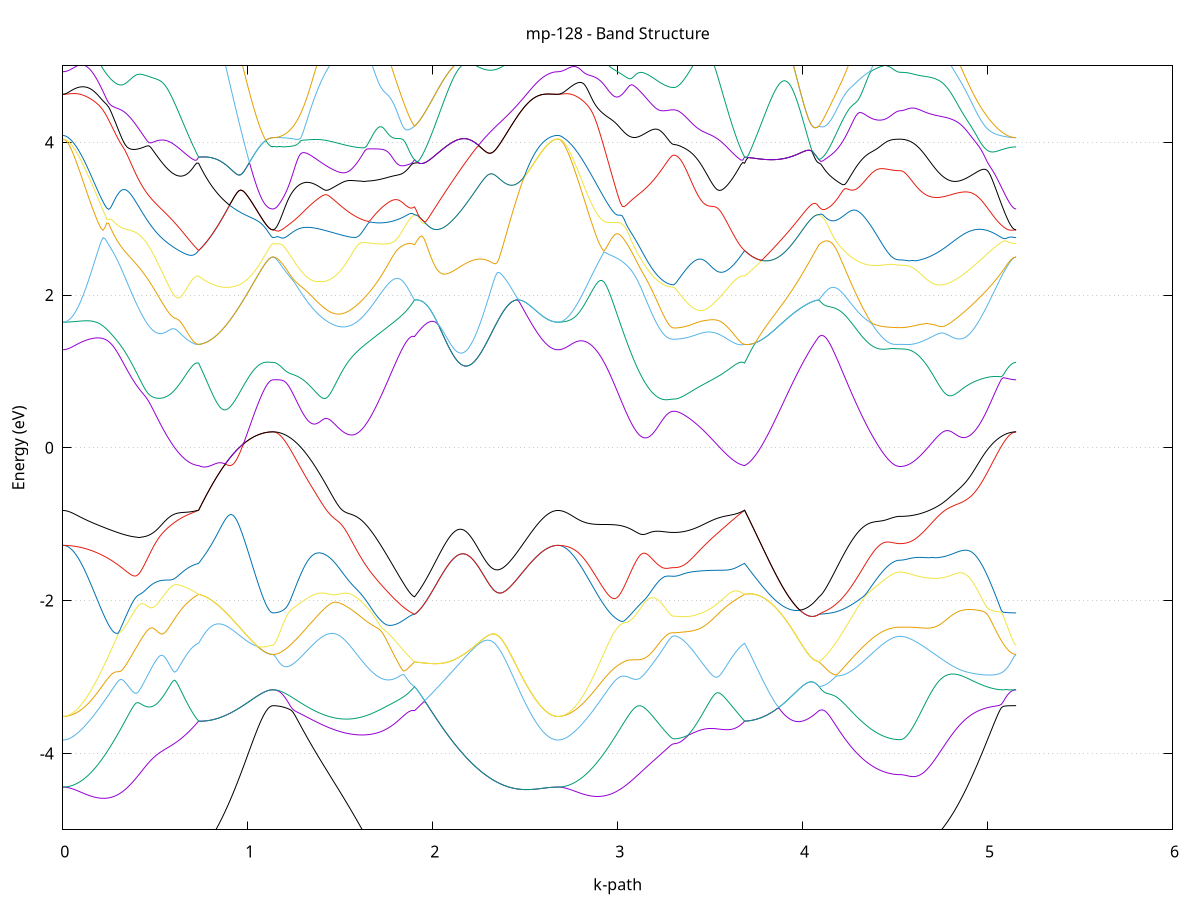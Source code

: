 set title 'mp-128 - Band Structure'
set xlabel 'k-path'
set ylabel 'Energy (eV)'
set grid y
set yrange [-5:5]
set terminal png size 800,600
set output 'mp-128_bands_gnuplot.png'
plot '-' using 1:2 with lines notitle, '-' using 1:2 with lines notitle, '-' using 1:2 with lines notitle, '-' using 1:2 with lines notitle, '-' using 1:2 with lines notitle, '-' using 1:2 with lines notitle, '-' using 1:2 with lines notitle, '-' using 1:2 with lines notitle, '-' using 1:2 with lines notitle, '-' using 1:2 with lines notitle, '-' using 1:2 with lines notitle, '-' using 1:2 with lines notitle, '-' using 1:2 with lines notitle, '-' using 1:2 with lines notitle, '-' using 1:2 with lines notitle, '-' using 1:2 with lines notitle, '-' using 1:2 with lines notitle, '-' using 1:2 with lines notitle, '-' using 1:2 with lines notitle, '-' using 1:2 with lines notitle, '-' using 1:2 with lines notitle, '-' using 1:2 with lines notitle, '-' using 1:2 with lines notitle, '-' using 1:2 with lines notitle, '-' using 1:2 with lines notitle, '-' using 1:2 with lines notitle, '-' using 1:2 with lines notitle, '-' using 1:2 with lines notitle, '-' using 1:2 with lines notitle, '-' using 1:2 with lines notitle, '-' using 1:2 with lines notitle, '-' using 1:2 with lines notitle, '-' using 1:2 with lines notitle, '-' using 1:2 with lines notitle, '-' using 1:2 with lines notitle, '-' using 1:2 with lines notitle, '-' using 1:2 with lines notitle, '-' using 1:2 with lines notitle, '-' using 1:2 with lines notitle, '-' using 1:2 with lines notitle, '-' using 1:2 with lines notitle, '-' using 1:2 with lines notitle, '-' using 1:2 with lines notitle, '-' using 1:2 with lines notitle, '-' using 1:2 with lines notitle, '-' using 1:2 with lines notitle, '-' using 1:2 with lines notitle, '-' using 1:2 with lines notitle, '-' using 1:2 with lines notitle, '-' using 1:2 with lines notitle, '-' using 1:2 with lines notitle, '-' using 1:2 with lines notitle, '-' using 1:2 with lines notitle, '-' using 1:2 with lines notitle, '-' using 1:2 with lines notitle, '-' using 1:2 with lines notitle, '-' using 1:2 with lines notitle, '-' using 1:2 with lines notitle, '-' using 1:2 with lines notitle, '-' using 1:2 with lines notitle, '-' using 1:2 with lines notitle, '-' using 1:2 with lines notitle, '-' using 1:2 with lines notitle, '-' using 1:2 with lines notitle, '-' using 1:2 with lines notitle, '-' using 1:2 with lines notitle, '-' using 1:2 with lines notitle, '-' using 1:2 with lines notitle, '-' using 1:2 with lines notitle, '-' using 1:2 with lines notitle, '-' using 1:2 with lines notitle, '-' using 1:2 with lines notitle, '-' using 1:2 with lines notitle, '-' using 1:2 with lines notitle, '-' using 1:2 with lines notitle, '-' using 1:2 with lines notitle, '-' using 1:2 with lines notitle, '-' using 1:2 with lines notitle, '-' using 1:2 with lines notitle, '-' using 1:2 with lines notitle, '-' using 1:2 with lines notitle, '-' using 1:2 with lines notitle, '-' using 1:2 with lines notitle, '-' using 1:2 with lines notitle, '-' using 1:2 with lines notitle, '-' using 1:2 with lines notitle, '-' using 1:2 with lines notitle, '-' using 1:2 with lines notitle, '-' using 1:2 with lines notitle, '-' using 1:2 with lines notitle, '-' using 1:2 with lines notitle, '-' using 1:2 with lines notitle, '-' using 1:2 with lines notitle, '-' using 1:2 with lines notitle, '-' using 1:2 with lines notitle, '-' using 1:2 with lines notitle
0.000000 -24.136312
0.009923 -24.136312
0.019847 -24.136312
0.029770 -24.136312
0.039693 -24.136312
0.049617 -24.136312
0.059540 -24.136312
0.069463 -24.136312
0.079387 -24.136312
0.089310 -24.136412
0.099233 -24.136412
0.109157 -24.136412
0.119080 -24.136412
0.129003 -24.136512
0.138927 -24.136512
0.148850 -24.136512
0.158773 -24.136512
0.168697 -24.136612
0.178620 -24.136612
0.188543 -24.136612
0.198467 -24.136612
0.208390 -24.136612
0.218313 -24.136712
0.228237 -24.136712
0.238160 -24.136712
0.248083 -24.136712
0.258007 -24.136712
0.267930 -24.136712
0.277853 -24.136712
0.287777 -24.136712
0.297700 -24.136712
0.307623 -24.136712
0.317547 -24.136712
0.327470 -24.136612
0.337393 -24.136612
0.347317 -24.136612
0.357240 -24.136612
0.367163 -24.136512
0.377087 -24.136512
0.387010 -24.136512
0.396933 -24.136412
0.406857 -24.136412
0.416780 -24.136312
0.426703 -24.136312
0.436627 -24.136212
0.446550 -24.136212
0.456473 -24.136112
0.466397 -24.136012
0.476320 -24.136012
0.486243 -24.135912
0.496167 -24.135812
0.506090 -24.135812
0.516013 -24.135712
0.525937 -24.135612
0.535860 -24.135512
0.545783 -24.135512
0.555707 -24.135412
0.565630 -24.135312
0.575553 -24.135212
0.585477 -24.135112
0.595400 -24.135012
0.605323 -24.135012
0.615247 -24.134912
0.625170 -24.134812
0.635093 -24.134712
0.645017 -24.134612
0.654940 -24.134512
0.664863 -24.134512
0.674787 -24.134412
0.684710 -24.134312
0.694633 -24.134212
0.704557 -24.134112
0.714480 -24.134112
0.724403 -24.134012
0.734327 -24.133912
0.734327 -24.133912
0.744138 -24.134012
0.753949 -24.134012
0.763760 -24.134012
0.773571 -24.134012
0.783383 -24.134012
0.793194 -24.134012
0.803005 -24.134012
0.812816 -24.134012
0.822627 -24.134012
0.832439 -24.134012
0.842250 -24.134012
0.852061 -24.134012
0.861872 -24.134012
0.871683 -24.134012
0.881494 -24.134012
0.891306 -24.134012
0.901117 -24.134012
0.910928 -24.133912
0.920739 -24.133912
0.930550 -24.133912
0.940361 -24.133912
0.950173 -24.133912
0.959984 -24.133812
0.969795 -24.133812
0.979606 -24.133812
0.989417 -24.133812
0.999228 -24.133712
1.009040 -24.133712
1.018851 -24.133712
1.028662 -24.133712
1.038473 -24.133712
1.048284 -24.133712
1.058095 -24.133612
1.067907 -24.133612
1.077718 -24.133612
1.087529 -24.133612
1.097340 -24.133612
1.107151 -24.133612
1.116962 -24.133612
1.126774 -24.133612
1.136585 -24.133612
1.136585 -24.133612
1.146523 -24.133612
1.156461 -24.133612
1.166400 -24.133612
1.176338 -24.133612
1.186276 -24.133712
1.196215 -24.133712
1.206153 -24.133812
1.216091 -24.133812
1.226030 -24.133912
1.235968 -24.133912
1.245907 -24.134012
1.255845 -24.134112
1.265783 -24.134112
1.275722 -24.134212
1.285660 -24.134312
1.295598 -24.134412
1.305537 -24.134412
1.315475 -24.134512
1.325413 -24.134612
1.335352 -24.134712
1.345290 -24.134812
1.355228 -24.134912
1.365167 -24.135012
1.375105 -24.135012
1.385043 -24.135112
1.394982 -24.135212
1.404920 -24.135212
1.414858 -24.135312
1.424797 -24.135412
1.434735 -24.135412
1.444673 -24.135412
1.454612 -24.135512
1.464550 -24.135512
1.474488 -24.135512
1.484427 -24.135512
1.494365 -24.135512
1.504303 -24.135512
1.514242 -24.135512
1.524180 -24.135512
1.534118 -24.135412
1.544057 -24.135412
1.553995 -24.135312
1.563934 -24.135212
1.573872 -24.135212
1.583810 -24.135112
1.593749 -24.135012
1.603687 -24.134812
1.613625 -24.134712
1.623564 -24.134612
1.633502 -24.134412
1.643440 -24.134312
1.653379 -24.134112
1.663317 -24.134012
1.673255 -24.133812
1.683194 -24.133612
1.693132 -24.133412
1.703070 -24.133212
1.713009 -24.133012
1.722947 -24.132812
1.732885 -24.132612
1.742824 -24.132412
1.752762 -24.132212
1.762700 -24.132012
1.772639 -24.131812
1.782577 -24.131612
1.792515 -24.131412
1.802454 -24.131212
1.812392 -24.131012
1.822330 -24.130912
1.832269 -24.130712
1.842207 -24.130512
1.852145 -24.130412
1.862084 -24.130312
1.872022 -24.130212
1.881961 -24.130112
1.891899 -24.130112
1.901837 -24.130112
1.901837 -24.130112
1.911776 -24.130012
1.921716 -24.130012
1.931655 -24.129912
1.941594 -24.129912
1.951533 -24.129812
1.961472 -24.129812
1.971411 -24.129812
1.981351 -24.129812
1.991290 -24.129812
2.001229 -24.129812
2.011168 -24.129812
2.021107 -24.129812
2.031046 -24.129912
2.040985 -24.129912
2.050925 -24.130012
2.060864 -24.130112
2.070803 -24.130112
2.080742 -24.130212
2.090681 -24.130312
2.100620 -24.130412
2.110560 -24.130612
2.120499 -24.130712
2.130438 -24.130812
2.140377 -24.130912
2.150316 -24.131112
2.160255 -24.131212
2.170195 -24.131412
2.180134 -24.131512
2.190073 -24.131712
2.200012 -24.131812
2.209951 -24.132012
2.219890 -24.132112
2.229830 -24.132312
2.239769 -24.132412
2.249708 -24.132612
2.259647 -24.132712
2.269586 -24.132912
2.279525 -24.133112
2.289465 -24.133212
2.299404 -24.133412
2.309343 -24.133512
2.319282 -24.133712
2.329221 -24.133812
2.339160 -24.134012
2.349100 -24.134112
2.359039 -24.134212
2.368978 -24.134412
2.378917 -24.134512
2.388856 -24.134612
2.398795 -24.134712
2.408735 -24.134812
2.418674 -24.134912
2.428613 -24.135112
2.438552 -24.135212
2.448491 -24.135212
2.458430 -24.135312
2.468370 -24.135412
2.478309 -24.135512
2.488248 -24.135612
2.498187 -24.135712
2.508126 -24.135712
2.518065 -24.135812
2.528005 -24.135812
2.537944 -24.135912
2.547883 -24.136012
2.557822 -24.136012
2.567761 -24.136012
2.577700 -24.136112
2.587640 -24.136112
2.597579 -24.136112
2.607518 -24.136212
2.617457 -24.136212
2.627396 -24.136212
2.637335 -24.136212
2.647274 -24.136212
2.657214 -24.136312
2.667153 -24.136312
2.677092 -24.136312
2.677092 -24.136312
2.687041 -24.136312
2.696989 -24.136312
2.706938 -24.136312
2.716887 -24.136312
2.726835 -24.136312
2.736784 -24.136312
2.746732 -24.136312
2.756681 -24.136312
2.766630 -24.136312
2.776578 -24.136412
2.786527 -24.136412
2.796476 -24.136412
2.806424 -24.136412
2.816373 -24.136512
2.826321 -24.136512
2.836270 -24.136512
2.846219 -24.136512
2.856167 -24.136612
2.866116 -24.136612
2.876065 -24.136612
2.886013 -24.136612
2.895962 -24.136712
2.905911 -24.136712
2.915859 -24.136712
2.925808 -24.136712
2.935756 -24.136712
2.945705 -24.136712
2.955654 -24.136812
2.965602 -24.136812
2.975551 -24.136812
2.985500 -24.136712
2.995448 -24.136712
3.005397 -24.136712
3.015346 -24.136712
3.025294 -24.136712
3.035243 -24.136612
3.045191 -24.136612
3.055140 -24.136612
3.065089 -24.136512
3.075037 -24.136512
3.084986 -24.136412
3.094935 -24.136412
3.104883 -24.136312
3.114832 -24.136212
3.124781 -24.136212
3.134729 -24.136112
3.144678 -24.136012
3.154626 -24.135912
3.164575 -24.135812
3.174524 -24.135712
3.184472 -24.135612
3.194421 -24.135512
3.204370 -24.135412
3.214318 -24.135312
3.224267 -24.135212
3.234215 -24.135112
3.244164 -24.135012
3.254113 -24.134812
3.264061 -24.134712
3.274010 -24.134612
3.283959 -24.134512
3.293907 -24.134412
3.303856 -24.134412
3.303856 -24.134412
3.313667 -24.134412
3.323478 -24.134412
3.333289 -24.134412
3.343100 -24.134412
3.352911 -24.134412
3.362721 -24.134412
3.372532 -24.134412
3.382343 -24.134412
3.392154 -24.134412
3.401965 -24.134412
3.411776 -24.134412
3.421587 -24.134412
3.431398 -24.134412
3.441209 -24.134412
3.451020 -24.134412
3.460831 -24.134412
3.470642 -24.134412
3.480453 -24.134512
3.490264 -24.134512
3.500075 -24.134512
3.509885 -24.134512
3.519696 -24.134512
3.529507 -24.134412
3.539318 -24.134412
3.549129 -24.134412
3.558940 -24.134412
3.568751 -24.134412
3.578562 -24.134412
3.588373 -24.134412
3.598184 -24.134312
3.607995 -24.134312
3.617806 -24.134312
3.627617 -24.134212
3.637428 -24.134212
3.647238 -24.134112
3.657049 -24.134112
3.666860 -24.134012
3.676671 -24.134012
3.686482 -24.133912
3.686482 -24.133912
3.696293 -24.133912
3.706105 -24.133912
3.715916 -24.133812
3.725727 -24.133812
3.735538 -24.133712
3.745349 -24.133712
3.755160 -24.133612
3.764972 -24.133712
3.774783 -24.133712
3.784594 -24.133712
3.794405 -24.133612
3.804216 -24.133612
3.814027 -24.133612
3.823839 -24.133512
3.833650 -24.133412
3.843461 -24.133312
3.853272 -24.133212
3.863083 -24.133112
3.872894 -24.133012
3.882706 -24.132812
3.892517 -24.132612
3.902328 -24.132512
3.912139 -24.132312
3.921950 -24.132112
3.931761 -24.131912
3.941573 -24.131812
3.951384 -24.131612
3.961195 -24.131512
3.971006 -24.131412
3.980817 -24.131312
3.990628 -24.131112
4.000440 -24.131012
4.010251 -24.130912
4.020062 -24.130812
4.029873 -24.130712
4.039684 -24.130612
4.049495 -24.130512
4.059307 -24.130412
4.069118 -24.130312
4.078929 -24.130212
4.088740 -24.130112
4.088740 -24.130112
4.098719 -24.130112
4.108698 -24.130112
4.118676 -24.130212
4.128655 -24.130212
4.138634 -24.130312
4.148613 -24.130412
4.158591 -24.130612
4.168570 -24.130812
4.178549 -24.130912
4.188528 -24.131112
4.198506 -24.131412
4.208485 -24.131612
4.218464 -24.131812
4.228443 -24.132112
4.238421 -24.132312
4.248400 -24.132612
4.258379 -24.132912
4.268358 -24.133212
4.278337 -24.133512
4.288315 -24.133812
4.298294 -24.134112
4.308273 -24.134312
4.318252 -24.134612
4.328230 -24.134912
4.338209 -24.135212
4.348188 -24.135512
4.358167 -24.135712
4.368145 -24.136012
4.378124 -24.136212
4.388103 -24.136412
4.398082 -24.136712
4.408060 -24.136912
4.418039 -24.137112
4.428018 -24.137212
4.437997 -24.137412
4.447975 -24.137512
4.457954 -24.137712
4.467933 -24.137812
4.477912 -24.137912
4.487890 -24.138012
4.497869 -24.138012
4.507848 -24.138112
4.517827 -24.138112
4.527806 -24.138112
4.527806 -24.138112
4.537754 -24.138112
4.547703 -24.138112
4.557651 -24.138112
4.567600 -24.138112
4.577549 -24.138012
4.587497 -24.138012
4.597446 -24.138012
4.607395 -24.137912
4.617343 -24.137912
4.627292 -24.137812
4.637240 -24.137812
4.647189 -24.137712
4.657138 -24.137612
4.667086 -24.137512
4.677035 -24.137512
4.686984 -24.137412
4.696932 -24.137312
4.706881 -24.137212
4.716830 -24.137112
4.726778 -24.137012
4.736727 -24.136912
4.746675 -24.136812
4.756624 -24.136712
4.766573 -24.136612
4.776521 -24.136412
4.786470 -24.136312
4.796419 -24.136212
4.806367 -24.136112
4.816316 -24.136012
4.826265 -24.135912
4.836213 -24.135712
4.846162 -24.135612
4.856110 -24.135512
4.866059 -24.135412
4.876008 -24.135312
4.885956 -24.135212
4.895905 -24.135012
4.905854 -24.134912
4.915802 -24.134812
4.925751 -24.134712
4.935700 -24.134612
4.945648 -24.134512
4.955597 -24.134512
4.965545 -24.134412
4.975494 -24.134312
4.985443 -24.134212
4.995391 -24.134112
5.005340 -24.134112
5.015289 -24.134012
5.025237 -24.134012
5.035186 -24.133912
5.045134 -24.133912
5.055083 -24.133812
5.065032 -24.133812
5.074980 -24.133712
5.084929 -24.133712
5.094878 -24.133712
5.104826 -24.133612
5.114775 -24.133612
5.124724 -24.133612
5.134672 -24.133612
5.144621 -24.133612
5.154569 -24.133612
e
0.000000 -24.136312
0.009923 -24.136212
0.019847 -24.136212
0.029770 -24.136212
0.039693 -24.136112
0.049617 -24.136112
0.059540 -24.136012
0.069463 -24.135912
0.079387 -24.135812
0.089310 -24.135712
0.099233 -24.135612
0.109157 -24.135412
0.119080 -24.135312
0.129003 -24.135212
0.138927 -24.135012
0.148850 -24.134912
0.158773 -24.134712
0.168697 -24.134612
0.178620 -24.134412
0.188543 -24.134312
0.198467 -24.134112
0.208390 -24.134012
0.218313 -24.133912
0.228237 -24.133812
0.238160 -24.133712
0.248083 -24.133612
0.258007 -24.133512
0.267930 -24.133412
0.277853 -24.133412
0.287777 -24.133312
0.297700 -24.133312
0.307623 -24.133212
0.317547 -24.133212
0.327470 -24.133112
0.337393 -24.133112
0.347317 -24.133112
0.357240 -24.133012
0.367163 -24.133012
0.377087 -24.133012
0.387010 -24.133012
0.396933 -24.133012
0.406857 -24.132912
0.416780 -24.132912
0.426703 -24.132912
0.436627 -24.132912
0.446550 -24.132912
0.456473 -24.132912
0.466397 -24.132912
0.476320 -24.133012
0.486243 -24.133012
0.496167 -24.133012
0.506090 -24.133012
0.516013 -24.133012
0.525937 -24.133012
0.535860 -24.133112
0.545783 -24.133112
0.555707 -24.133112
0.565630 -24.133212
0.575553 -24.133212
0.585477 -24.133212
0.595400 -24.133212
0.605323 -24.133312
0.615247 -24.133312
0.625170 -24.133312
0.635093 -24.133412
0.645017 -24.133412
0.654940 -24.133412
0.664863 -24.133512
0.674787 -24.133512
0.684710 -24.133612
0.694633 -24.133612
0.704557 -24.133712
0.714480 -24.133812
0.724403 -24.133912
0.734327 -24.133912
0.734327 -24.133912
0.744138 -24.134012
0.753949 -24.134012
0.763760 -24.134012
0.773571 -24.134012
0.783383 -24.134012
0.793194 -24.134012
0.803005 -24.134012
0.812816 -24.134012
0.822627 -24.134012
0.832439 -24.134012
0.842250 -24.134012
0.852061 -24.134012
0.861872 -24.134012
0.871683 -24.134012
0.881494 -24.134012
0.891306 -24.134012
0.901117 -24.134012
0.910928 -24.133912
0.920739 -24.133912
0.930550 -24.133912
0.940361 -24.133912
0.950173 -24.133912
0.959984 -24.133812
0.969795 -24.133812
0.979606 -24.133812
0.989417 -24.133812
0.999228 -24.133712
1.009040 -24.133712
1.018851 -24.133712
1.028662 -24.133712
1.038473 -24.133712
1.048284 -24.133712
1.058095 -24.133612
1.067907 -24.133612
1.077718 -24.133612
1.087529 -24.133612
1.097340 -24.133612
1.107151 -24.133612
1.116962 -24.133612
1.126774 -24.133612
1.136585 -24.133612
1.136585 -24.133612
1.146523 -24.133612
1.156461 -24.133612
1.166400 -24.133612
1.176338 -24.133612
1.186276 -24.133612
1.196215 -24.133612
1.206153 -24.133612
1.216091 -24.133612
1.226030 -24.133612
1.235968 -24.133512
1.245907 -24.133512
1.255845 -24.133512
1.265783 -24.133512
1.275722 -24.133512
1.285660 -24.133512
1.295598 -24.133412
1.305537 -24.133412
1.315475 -24.133412
1.325413 -24.133412
1.335352 -24.133312
1.345290 -24.133312
1.355228 -24.133312
1.365167 -24.133212
1.375105 -24.133212
1.385043 -24.133112
1.394982 -24.133112
1.404920 -24.133012
1.414858 -24.133012
1.424797 -24.132912
1.434735 -24.132912
1.444673 -24.132812
1.454612 -24.132712
1.464550 -24.132712
1.474488 -24.132612
1.484427 -24.132512
1.494365 -24.132412
1.504303 -24.132312
1.514242 -24.132212
1.524180 -24.132112
1.534118 -24.132012
1.544057 -24.131912
1.553995 -24.131812
1.563934 -24.131712
1.573872 -24.131612
1.583810 -24.131512
1.593749 -24.131412
1.603687 -24.131312
1.613625 -24.131212
1.623564 -24.131112
1.633502 -24.131012
1.643440 -24.130912
1.653379 -24.130812
1.663317 -24.130712
1.673255 -24.130612
1.683194 -24.130612
1.693132 -24.130512
1.703070 -24.130412
1.713009 -24.130312
1.722947 -24.130312
1.732885 -24.130212
1.742824 -24.130212
1.752762 -24.130112
1.762700 -24.130112
1.772639 -24.130112
1.782577 -24.130112
1.792515 -24.130012
1.802454 -24.130012
1.812392 -24.130012
1.822330 -24.130012
1.832269 -24.130012
1.842207 -24.130012
1.852145 -24.130012
1.862084 -24.130012
1.872022 -24.130012
1.881961 -24.130112
1.891899 -24.130112
1.901837 -24.130112
1.901837 -24.130112
1.911776 -24.130012
1.921716 -24.130012
1.931655 -24.129912
1.941594 -24.129912
1.951533 -24.129812
1.961472 -24.129812
1.971411 -24.129812
1.981351 -24.129812
1.991290 -24.129812
2.001229 -24.129812
2.011168 -24.129812
2.021107 -24.129812
2.031046 -24.129912
2.040985 -24.129912
2.050925 -24.130012
2.060864 -24.130112
2.070803 -24.130112
2.080742 -24.130212
2.090681 -24.130312
2.100620 -24.130412
2.110560 -24.130612
2.120499 -24.130712
2.130438 -24.130812
2.140377 -24.130912
2.150316 -24.131112
2.160255 -24.131212
2.170195 -24.131412
2.180134 -24.131512
2.190073 -24.131612
2.200012 -24.131812
2.209951 -24.132012
2.219890 -24.132112
2.229830 -24.132312
2.239769 -24.132412
2.249708 -24.132612
2.259647 -24.132712
2.269586 -24.132912
2.279525 -24.133112
2.289465 -24.133212
2.299404 -24.133412
2.309343 -24.133512
2.319282 -24.133712
2.329221 -24.133812
2.339160 -24.133912
2.349100 -24.134112
2.359039 -24.134212
2.368978 -24.134412
2.378917 -24.134512
2.388856 -24.134612
2.398795 -24.134712
2.408735 -24.134812
2.418674 -24.134912
2.428613 -24.135012
2.438552 -24.135112
2.448491 -24.135212
2.458430 -24.135312
2.468370 -24.135412
2.478309 -24.135512
2.488248 -24.135612
2.498187 -24.135712
2.508126 -24.135712
2.518065 -24.135812
2.528005 -24.135812
2.537944 -24.135912
2.547883 -24.136012
2.557822 -24.136012
2.567761 -24.136012
2.577700 -24.136112
2.587640 -24.136112
2.597579 -24.136112
2.607518 -24.136212
2.617457 -24.136212
2.627396 -24.136212
2.637335 -24.136212
2.647274 -24.136212
2.657214 -24.136212
2.667153 -24.136312
2.677092 -24.136312
2.677092 -24.136312
2.687041 -24.136212
2.696989 -24.136212
2.706938 -24.136212
2.716887 -24.136112
2.726835 -24.136112
2.736784 -24.136012
2.746732 -24.135912
2.756681 -24.135812
2.766630 -24.135712
2.776578 -24.135612
2.786527 -24.135412
2.796476 -24.135312
2.806424 -24.135112
2.816373 -24.134912
2.826321 -24.134712
2.836270 -24.134512
2.846219 -24.134312
2.856167 -24.134112
2.866116 -24.133812
2.876065 -24.133612
2.886013 -24.133312
2.895962 -24.133112
2.905911 -24.132812
2.915859 -24.132512
2.925808 -24.132212
2.935756 -24.131912
2.945705 -24.131712
2.955654 -24.131412
2.965602 -24.131212
2.975551 -24.131012
2.985500 -24.130812
2.995448 -24.130712
3.005397 -24.130612
3.015346 -24.130512
3.025294 -24.130412
3.035243 -24.130412
3.045191 -24.130312
3.055140 -24.130312
3.065089 -24.130312
3.075037 -24.130312
3.084986 -24.130412
3.094935 -24.130512
3.104883 -24.130612
3.114832 -24.130812
3.124781 -24.131012
3.134729 -24.131112
3.144678 -24.131312
3.154626 -24.131512
3.164575 -24.131712
3.174524 -24.131912
3.184472 -24.132112
3.194421 -24.132212
3.204370 -24.132412
3.214318 -24.132612
3.224267 -24.132812
3.234215 -24.132912
3.244164 -24.133112
3.254113 -24.133212
3.264061 -24.133412
3.274010 -24.133512
3.283959 -24.133612
3.293907 -24.133712
3.303856 -24.133812
3.303856 -24.133812
3.313667 -24.133812
3.323478 -24.133812
3.333289 -24.133812
3.343100 -24.133812
3.352911 -24.133812
3.362721 -24.133812
3.372532 -24.133812
3.382343 -24.133812
3.392154 -24.133812
3.401965 -24.133812
3.411776 -24.133812
3.421587 -24.133812
3.431398 -24.133812
3.441209 -24.133812
3.451020 -24.133812
3.460831 -24.133812
3.470642 -24.133812
3.480453 -24.133812
3.490264 -24.133812
3.500075 -24.133712
3.509885 -24.133712
3.519696 -24.133712
3.529507 -24.133712
3.539318 -24.133712
3.549129 -24.133712
3.558940 -24.133712
3.568751 -24.133712
3.578562 -24.133712
3.588373 -24.133712
3.598184 -24.133612
3.607995 -24.133612
3.617806 -24.133612
3.627617 -24.133612
3.637428 -24.133612
3.647238 -24.133712
3.657049 -24.133712
3.666860 -24.133812
3.676671 -24.133912
3.686482 -24.133912
3.686482 -24.133912
3.696293 -24.133912
3.706105 -24.133912
3.715916 -24.133812
3.725727 -24.133812
3.735538 -24.133712
3.745349 -24.133712
3.755160 -24.133612
3.764972 -24.133612
3.774783 -24.133512
3.784594 -24.133412
3.794405 -24.133312
3.804216 -24.133312
3.814027 -24.133212
3.823839 -24.133112
3.833650 -24.133012
3.843461 -24.132912
3.853272 -24.132812
3.863083 -24.132712
3.872894 -24.132612
3.882706 -24.132512
3.892517 -24.132412
3.902328 -24.132212
3.912139 -24.132112
3.921950 -24.132012
3.931761 -24.131912
3.941573 -24.131812
3.951384 -24.131612
3.961195 -24.131512
3.971006 -24.131412
3.980817 -24.131312
3.990628 -24.131112
4.000440 -24.131012
4.010251 -24.130912
4.020062 -24.130812
4.029873 -24.130712
4.039684 -24.130612
4.049495 -24.130512
4.059307 -24.130412
4.069118 -24.130312
4.078929 -24.130212
4.088740 -24.130112
4.088740 -24.130112
4.098719 -24.130112
4.108698 -24.130012
4.118676 -24.130012
4.128655 -24.129912
4.138634 -24.129912
4.148613 -24.129812
4.158591 -24.129712
4.168570 -24.129712
4.178549 -24.129612
4.188528 -24.129612
4.198506 -24.129512
4.208485 -24.129512
4.218464 -24.129412
4.228443 -24.129412
4.238421 -24.129312
4.248400 -24.129312
4.258379 -24.129212
4.268358 -24.129212
4.278337 -24.129212
4.288315 -24.129112
4.298294 -24.129112
4.308273 -24.129012
4.318252 -24.129012
4.328230 -24.128912
4.338209 -24.128912
4.348188 -24.128912
4.358167 -24.128812
4.368145 -24.128812
4.378124 -24.128712
4.388103 -24.128712
4.398082 -24.128712
4.408060 -24.128612
4.418039 -24.128612
4.428018 -24.128612
4.437997 -24.128612
4.447975 -24.128612
4.457954 -24.128512
4.467933 -24.128512
4.477912 -24.128512
4.487890 -24.128512
4.497869 -24.128512
4.507848 -24.128512
4.517827 -24.128512
4.527806 -24.128512
4.527806 -24.128512
4.537754 -24.128512
4.547703 -24.128512
4.557651 -24.128612
4.567600 -24.128712
4.577549 -24.128912
4.587497 -24.129012
4.597446 -24.129212
4.607395 -24.129412
4.617343 -24.129612
4.627292 -24.129812
4.637240 -24.130012
4.647189 -24.130212
4.657138 -24.130412
4.667086 -24.130612
4.677035 -24.130812
4.686984 -24.131012
4.696932 -24.131212
4.706881 -24.131412
4.716830 -24.131612
4.726778 -24.131812
4.736727 -24.132012
4.746675 -24.132112
4.756624 -24.132312
4.766573 -24.132412
4.776521 -24.132612
4.786470 -24.132712
4.796419 -24.132812
4.806367 -24.132912
4.816316 -24.133012
4.826265 -24.133112
4.836213 -24.133212
4.846162 -24.133312
4.856110 -24.133412
4.866059 -24.133512
4.876008 -24.133512
4.885956 -24.133612
4.895905 -24.133612
4.905854 -24.133612
4.915802 -24.133712
4.925751 -24.133712
4.935700 -24.133712
4.945648 -24.133712
4.955597 -24.133712
4.965545 -24.133712
4.975494 -24.133712
4.985443 -24.133712
4.995391 -24.133712
5.005340 -24.133712
5.015289 -24.133712
5.025237 -24.133712
5.035186 -24.133712
5.045134 -24.133712
5.055083 -24.133712
5.065032 -24.133712
5.074980 -24.133612
5.084929 -24.133612
5.094878 -24.133612
5.104826 -24.133612
5.114775 -24.133612
5.124724 -24.133612
5.134672 -24.133612
5.144621 -24.133612
5.154569 -24.133612
e
0.000000 -24.131812
0.009923 -24.131812
0.019847 -24.131812
0.029770 -24.131812
0.039693 -24.131812
0.049617 -24.131812
0.059540 -24.131812
0.069463 -24.131812
0.079387 -24.131712
0.089310 -24.131712
0.099233 -24.131712
0.109157 -24.131612
0.119080 -24.131612
0.129003 -24.131512
0.138927 -24.131412
0.148850 -24.131412
0.158773 -24.131312
0.168697 -24.131112
0.178620 -24.131012
0.188543 -24.130812
0.198467 -24.130612
0.208390 -24.130412
0.218313 -24.130112
0.228237 -24.129912
0.238160 -24.129612
0.248083 -24.129212
0.258007 -24.128912
0.267930 -24.128512
0.277853 -24.128112
0.287777 -24.127712
0.297700 -24.127312
0.307623 -24.126912
0.317547 -24.126612
0.327470 -24.126512
0.337393 -24.126612
0.347317 -24.126912
0.357240 -24.127112
0.367163 -24.127412
0.377087 -24.127712
0.387010 -24.127912
0.396933 -24.128212
0.406857 -24.128412
0.416780 -24.128712
0.426703 -24.128912
0.436627 -24.129212
0.446550 -24.129412
0.456473 -24.129612
0.466397 -24.129812
0.476320 -24.130012
0.486243 -24.130212
0.496167 -24.130412
0.506090 -24.130612
0.516013 -24.130812
0.525937 -24.131012
0.535860 -24.131212
0.545783 -24.131412
0.555707 -24.131512
0.565630 -24.131712
0.575553 -24.131812
0.585477 -24.132012
0.595400 -24.132112
0.605323 -24.132312
0.615247 -24.132412
0.625170 -24.132512
0.635093 -24.132612
0.645017 -24.132712
0.654940 -24.132812
0.664863 -24.132912
0.674787 -24.133012
0.684710 -24.133012
0.694633 -24.133112
0.704557 -24.133112
0.714480 -24.133112
0.724403 -24.133112
0.734327 -24.133112
0.734327 -24.133112
0.744138 -24.133012
0.753949 -24.132812
0.763760 -24.132712
0.773571 -24.132512
0.783383 -24.132412
0.793194 -24.132212
0.803005 -24.132012
0.812816 -24.131812
0.822627 -24.131612
0.832439 -24.131412
0.842250 -24.131212
0.852061 -24.131012
0.861872 -24.130712
0.871683 -24.130512
0.881494 -24.130312
0.891306 -24.130112
0.901117 -24.129812
0.910928 -24.129612
0.920739 -24.129412
0.930550 -24.129212
0.940361 -24.128912
0.950173 -24.128712
0.959984 -24.128512
0.969795 -24.128312
0.979606 -24.128112
0.989417 -24.127912
0.999228 -24.127712
1.009040 -24.127612
1.018851 -24.127412
1.028662 -24.127212
1.038473 -24.127112
1.048284 -24.126912
1.058095 -24.126812
1.067907 -24.126712
1.077718 -24.126612
1.087529 -24.126612
1.097340 -24.126512
1.107151 -24.126412
1.116962 -24.126412
1.126774 -24.126412
1.136585 -24.126412
1.136585 -24.126412
1.146523 -24.126412
1.156461 -24.126412
1.166400 -24.126312
1.176338 -24.126312
1.186276 -24.126312
1.196215 -24.126312
1.206153 -24.126212
1.216091 -24.126212
1.226030 -24.126212
1.235968 -24.126112
1.245907 -24.126112
1.255845 -24.126012
1.265783 -24.126012
1.275722 -24.125912
1.285660 -24.125912
1.295598 -24.125812
1.305537 -24.125712
1.315475 -24.125712
1.325413 -24.125612
1.335352 -24.125512
1.345290 -24.125512
1.355228 -24.125412
1.365167 -24.125312
1.375105 -24.125312
1.385043 -24.125212
1.394982 -24.125112
1.404920 -24.125012
1.414858 -24.124912
1.424797 -24.124912
1.434735 -24.124812
1.444673 -24.124712
1.454612 -24.124612
1.464550 -24.124612
1.474488 -24.124512
1.484427 -24.124412
1.494365 -24.124312
1.504303 -24.124212
1.514242 -24.124112
1.524180 -24.124012
1.534118 -24.124012
1.544057 -24.123912
1.553995 -24.123812
1.563934 -24.123712
1.573872 -24.123612
1.583810 -24.123512
1.593749 -24.123412
1.603687 -24.123312
1.613625 -24.123212
1.623564 -24.123112
1.633502 -24.123012
1.643440 -24.122912
1.653379 -24.122912
1.663317 -24.122812
1.673255 -24.122812
1.683194 -24.122912
1.693132 -24.123012
1.703070 -24.123112
1.713009 -24.123212
1.722947 -24.123412
1.732885 -24.123612
1.742824 -24.123912
1.752762 -24.124112
1.762700 -24.124412
1.772639 -24.124612
1.782577 -24.124912
1.792515 -24.125212
1.802454 -24.125412
1.812392 -24.125712
1.822330 -24.125912
1.832269 -24.126212
1.842207 -24.126412
1.852145 -24.126712
1.862084 -24.126912
1.872022 -24.127112
1.881961 -24.127212
1.891899 -24.127412
1.901837 -24.127512
1.901837 -24.127512
1.911776 -24.127212
1.921716 -24.127012
1.931655 -24.126712
1.941594 -24.126512
1.951533 -24.126312
1.961472 -24.126112
1.971411 -24.126012
1.981351 -24.125812
1.991290 -24.125712
2.001229 -24.125712
2.011168 -24.125612
2.021107 -24.125612
2.031046 -24.125612
2.040985 -24.125612
2.050925 -24.125712
2.060864 -24.125712
2.070803 -24.125812
2.080742 -24.125912
2.090681 -24.126012
2.100620 -24.126112
2.110560 -24.126212
2.120499 -24.126312
2.130438 -24.126412
2.140377 -24.126612
2.150316 -24.126712
2.160255 -24.126812
2.170195 -24.127012
2.180134 -24.127112
2.190073 -24.127212
2.200012 -24.127412
2.209951 -24.127512
2.219890 -24.127612
2.229830 -24.127812
2.239769 -24.127912
2.249708 -24.128012
2.259647 -24.128212
2.269586 -24.128312
2.279525 -24.128412
2.289465 -24.128512
2.299404 -24.128712
2.309343 -24.128812
2.319282 -24.128912
2.329221 -24.129012
2.339160 -24.129212
2.349100 -24.129312
2.359039 -24.129412
2.368978 -24.129512
2.378917 -24.129612
2.388856 -24.129812
2.398795 -24.129912
2.408735 -24.130012
2.418674 -24.130112
2.428613 -24.130212
2.438552 -24.130312
2.448491 -24.130412
2.458430 -24.130512
2.468370 -24.130612
2.478309 -24.130712
2.488248 -24.130812
2.498187 -24.130912
2.508126 -24.131012
2.518065 -24.131112
2.528005 -24.131212
2.537944 -24.131312
2.547883 -24.131312
2.557822 -24.131412
2.567761 -24.131512
2.577700 -24.131512
2.587640 -24.131612
2.597579 -24.131612
2.607518 -24.131712
2.617457 -24.131712
2.627396 -24.131712
2.637335 -24.131812
2.647274 -24.131812
2.657214 -24.131812
2.667153 -24.131812
2.677092 -24.131812
2.677092 -24.131812
2.687041 -24.131812
2.696989 -24.131812
2.706938 -24.131812
2.716887 -24.131812
2.726835 -24.131812
2.736784 -24.131812
2.746732 -24.131812
2.756681 -24.131812
2.766630 -24.131712
2.776578 -24.131712
2.786527 -24.131712
2.796476 -24.131612
2.806424 -24.131612
2.816373 -24.131612
2.826321 -24.131512
2.836270 -24.131512
2.846219 -24.131412
2.856167 -24.131412
2.866116 -24.131312
2.876065 -24.131212
2.886013 -24.131212
2.895962 -24.131112
2.905911 -24.131012
2.915859 -24.131012
2.925808 -24.130912
2.935756 -24.130812
2.945705 -24.130712
2.955654 -24.130612
2.965602 -24.130512
2.975551 -24.130312
2.985500 -24.130212
2.995448 -24.130012
3.005397 -24.129912
3.015346 -24.129812
3.025294 -24.129712
3.035243 -24.129712
3.045191 -24.129712
3.055140 -24.129812
3.065089 -24.129812
3.075037 -24.129912
3.084986 -24.129912
3.094935 -24.129912
3.104883 -24.129912
3.114832 -24.129912
3.124781 -24.129912
3.134729 -24.129812
3.144678 -24.129812
3.154626 -24.129812
3.164575 -24.129812
3.174524 -24.129812
3.184472 -24.129812
3.194421 -24.129712
3.204370 -24.129712
3.214318 -24.129712
3.224267 -24.129712
3.234215 -24.129712
3.244164 -24.129712
3.254113 -24.129712
3.264061 -24.129712
3.274010 -24.129712
3.283959 -24.129712
3.293907 -24.129712
3.303856 -24.129712
3.303856 -24.129712
3.313667 -24.129712
3.323478 -24.129712
3.333289 -24.129812
3.343100 -24.129812
3.352911 -24.129912
3.362721 -24.130012
3.372532 -24.130112
3.382343 -24.130212
3.392154 -24.130312
3.401965 -24.130412
3.411776 -24.130612
3.421587 -24.130712
3.431398 -24.130812
3.441209 -24.131012
3.451020 -24.131112
3.460831 -24.131212
3.470642 -24.131412
3.480453 -24.131512
3.490264 -24.131612
3.500075 -24.131712
3.509885 -24.131912
3.519696 -24.132012
3.529507 -24.132112
3.539318 -24.132212
3.549129 -24.132312
3.558940 -24.132412
3.568751 -24.132512
3.578562 -24.132612
3.588373 -24.132712
3.598184 -24.132812
3.607995 -24.132912
3.617806 -24.133012
3.627617 -24.133112
3.637428 -24.133112
3.647238 -24.133112
3.657049 -24.133212
3.666860 -24.133212
3.676671 -24.133112
3.686482 -24.133112
3.686482 -24.133112
3.696293 -24.133212
3.706105 -24.133312
3.715916 -24.133412
3.725727 -24.133512
3.735538 -24.133612
3.745349 -24.133612
3.755160 -24.133612
3.764972 -24.133612
3.774783 -24.133512
3.784594 -24.133412
3.794405 -24.133312
3.804216 -24.133312
3.814027 -24.133212
3.823839 -24.133112
3.833650 -24.133012
3.843461 -24.132912
3.853272 -24.132812
3.863083 -24.132712
3.872894 -24.132612
3.882706 -24.132512
3.892517 -24.132412
3.902328 -24.132212
3.912139 -24.132112
3.921950 -24.132012
3.931761 -24.131812
3.941573 -24.131612
3.951384 -24.131412
3.961195 -24.131112
3.971006 -24.130912
3.980817 -24.130612
3.990628 -24.130312
4.000440 -24.130112
4.010251 -24.129812
4.020062 -24.129512
4.029873 -24.129212
4.039684 -24.128912
4.049495 -24.128612
4.059307 -24.128312
4.069118 -24.128012
4.078929 -24.127812
4.088740 -24.127512
4.088740 -24.127512
4.098719 -24.127312
4.108698 -24.127112
4.118676 -24.126912
4.128655 -24.126712
4.138634 -24.126512
4.148613 -24.126312
4.158591 -24.126012
4.168570 -24.125812
4.178549 -24.125612
4.188528 -24.125312
4.198506 -24.125112
4.208485 -24.124912
4.218464 -24.124712
4.228443 -24.124612
4.238421 -24.124412
4.248400 -24.124212
4.258379 -24.124112
4.268358 -24.124012
4.278337 -24.123812
4.288315 -24.123712
4.298294 -24.123612
4.308273 -24.123612
4.318252 -24.123512
4.328230 -24.123412
4.338209 -24.123412
4.348188 -24.123312
4.358167 -24.123312
4.368145 -24.123312
4.378124 -24.123312
4.388103 -24.123312
4.398082 -24.123312
4.408060 -24.123312
4.418039 -24.123312
4.428018 -24.123312
4.437997 -24.123312
4.447975 -24.123312
4.457954 -24.123312
4.467933 -24.123312
4.477912 -24.123312
4.487890 -24.123312
4.497869 -24.123312
4.507848 -24.123312
4.517827 -24.123312
4.527806 -24.123312
4.527806 -24.123312
4.537754 -24.123312
4.547703 -24.123312
4.557651 -24.123212
4.567600 -24.123112
4.577549 -24.123012
4.587497 -24.122912
4.597446 -24.122712
4.607395 -24.122612
4.617343 -24.122412
4.627292 -24.122312
4.637240 -24.122112
4.647189 -24.122012
4.657138 -24.121912
4.667086 -24.121812
4.677035 -24.121812
4.686984 -24.121812
4.696932 -24.121812
4.706881 -24.121812
4.716830 -24.121912
4.726778 -24.122012
4.736727 -24.122112
4.746675 -24.122212
4.756624 -24.122312
4.766573 -24.122512
4.776521 -24.122612
4.786470 -24.122712
4.796419 -24.122912
4.806367 -24.123012
4.816316 -24.123212
4.826265 -24.123312
4.836213 -24.123512
4.846162 -24.123612
4.856110 -24.123712
4.866059 -24.123912
4.876008 -24.124012
4.885956 -24.124212
4.895905 -24.124312
4.905854 -24.124412
4.915802 -24.124612
4.925751 -24.124712
4.935700 -24.124812
4.945648 -24.124912
4.955597 -24.125112
4.965545 -24.125212
4.975494 -24.125312
4.985443 -24.125412
4.995391 -24.125512
5.005340 -24.125612
5.015289 -24.125712
5.025237 -24.125812
5.035186 -24.125912
5.045134 -24.125912
5.055083 -24.126012
5.065032 -24.126112
5.074980 -24.126112
5.084929 -24.126212
5.094878 -24.126212
5.104826 -24.126312
5.114775 -24.126312
5.124724 -24.126312
5.134672 -24.126412
5.144621 -24.126412
5.154569 -24.126412
e
0.000000 -24.118312
0.009923 -24.118312
0.019847 -24.118412
0.029770 -24.118412
0.039693 -24.118512
0.049617 -24.118612
0.059540 -24.118812
0.069463 -24.118912
0.079387 -24.119112
0.089310 -24.119312
0.099233 -24.119512
0.109157 -24.119712
0.119080 -24.119912
0.129003 -24.120212
0.138927 -24.120512
0.148850 -24.120712
0.158773 -24.121012
0.168697 -24.121312
0.178620 -24.121612
0.188543 -24.121912
0.198467 -24.122212
0.208390 -24.122512
0.218313 -24.122812
0.228237 -24.123112
0.238160 -24.123412
0.248083 -24.123712
0.258007 -24.124112
0.267930 -24.124412
0.277853 -24.124712
0.287777 -24.125012
0.297700 -24.125212
0.307623 -24.125512
0.317547 -24.125712
0.327470 -24.125612
0.337393 -24.125212
0.347317 -24.124712
0.357240 -24.124212
0.367163 -24.123712
0.377087 -24.123212
0.387010 -24.122612
0.396933 -24.122112
0.406857 -24.121512
0.416780 -24.120912
0.426703 -24.120312
0.436627 -24.119712
0.446550 -24.119112
0.456473 -24.118612
0.466397 -24.118012
0.476320 -24.117412
0.486243 -24.116812
0.496167 -24.116212
0.506090 -24.115612
0.516013 -24.115012
0.525937 -24.114412
0.535860 -24.113912
0.545783 -24.113312
0.555707 -24.112712
0.565630 -24.112212
0.575553 -24.111612
0.585477 -24.111112
0.595400 -24.110512
0.605323 -24.110012
0.615247 -24.109412
0.625170 -24.108912
0.635093 -24.108412
0.645017 -24.107912
0.654940 -24.107312
0.664863 -24.106812
0.674787 -24.106312
0.684710 -24.105812
0.694633 -24.105312
0.704557 -24.104812
0.714480 -24.104312
0.724403 -24.103912
0.734327 -24.103712
0.734327 -24.103712
0.744138 -24.103912
0.753949 -24.104012
0.763760 -24.104112
0.773571 -24.104212
0.783383 -24.104412
0.793194 -24.104512
0.803005 -24.104612
0.812816 -24.104712
0.822627 -24.104812
0.832439 -24.104812
0.842250 -24.104912
0.852061 -24.105012
0.861872 -24.105112
0.871683 -24.105112
0.881494 -24.105112
0.891306 -24.105212
0.901117 -24.105212
0.910928 -24.105212
0.920739 -24.105312
0.930550 -24.105312
0.940361 -24.105312
0.950173 -24.105312
0.959984 -24.105312
0.969795 -24.105312
0.979606 -24.105312
0.989417 -24.105312
0.999228 -24.105312
1.009040 -24.105212
1.018851 -24.105212
1.028662 -24.105212
1.038473 -24.105212
1.048284 -24.105212
1.058095 -24.105212
1.067907 -24.105212
1.077718 -24.105112
1.087529 -24.105112
1.097340 -24.105112
1.107151 -24.105112
1.116962 -24.105112
1.126774 -24.105112
1.136585 -24.105112
1.136585 -24.105112
1.146523 -24.105212
1.156461 -24.105412
1.166400 -24.105712
1.176338 -24.106012
1.186276 -24.106412
1.196215 -24.106912
1.206153 -24.107312
1.216091 -24.107712
1.226030 -24.108212
1.235968 -24.108612
1.245907 -24.109112
1.255845 -24.109512
1.265783 -24.109912
1.275722 -24.110312
1.285660 -24.110712
1.295598 -24.111112
1.305537 -24.111412
1.315475 -24.111812
1.325413 -24.112112
1.335352 -24.112512
1.345290 -24.112812
1.355228 -24.113112
1.365167 -24.113412
1.375105 -24.113712
1.385043 -24.114012
1.394982 -24.114212
1.404920 -24.114512
1.414858 -24.114812
1.424797 -24.115012
1.434735 -24.115312
1.444673 -24.115512
1.454612 -24.115712
1.464550 -24.115912
1.474488 -24.116212
1.484427 -24.116412
1.494365 -24.116612
1.504303 -24.116812
1.514242 -24.117012
1.524180 -24.117212
1.534118 -24.117412
1.544057 -24.117712
1.553995 -24.117912
1.563934 -24.118112
1.573872 -24.118312
1.583810 -24.118512
1.593749 -24.118712
1.603687 -24.118912
1.613625 -24.119112
1.623564 -24.119312
1.633502 -24.119512
1.643440 -24.119612
1.653379 -24.119812
1.663317 -24.119912
1.673255 -24.120012
1.683194 -24.120012
1.693132 -24.120012
1.703070 -24.119912
1.713009 -24.119812
1.722947 -24.119612
1.732885 -24.119512
1.742824 -24.119212
1.752762 -24.119012
1.762700 -24.118812
1.772639 -24.118512
1.782577 -24.118212
1.792515 -24.117912
1.802454 -24.117712
1.812392 -24.117412
1.822330 -24.117112
1.832269 -24.116812
1.842207 -24.116612
1.852145 -24.116412
1.862084 -24.116112
1.872022 -24.116012
1.881961 -24.115812
1.891899 -24.115712
1.901837 -24.115612
1.901837 -24.115612
1.911776 -24.115812
1.921716 -24.116012
1.931655 -24.116112
1.941594 -24.116212
1.951533 -24.116312
1.961472 -24.116312
1.971411 -24.116312
1.981351 -24.116312
1.991290 -24.116312
2.001229 -24.116212
2.011168 -24.116012
2.021107 -24.115912
2.031046 -24.115712
2.040985 -24.115512
2.050925 -24.115312
2.060864 -24.115012
2.070803 -24.114712
2.080742 -24.114412
2.090681 -24.114212
2.100620 -24.113812
2.110560 -24.113512
2.120499 -24.113212
2.130438 -24.112912
2.140377 -24.112612
2.150316 -24.112312
2.160255 -24.112112
2.170195 -24.112112
2.180134 -24.112212
2.190073 -24.112312
2.200012 -24.112412
2.209951 -24.112412
2.219890 -24.112512
2.229830 -24.112612
2.239769 -24.112712
2.249708 -24.112812
2.259647 -24.112912
2.269586 -24.113112
2.279525 -24.113212
2.289465 -24.113312
2.299404 -24.113412
2.309343 -24.113612
2.319282 -24.113712
2.329221 -24.113912
2.339160 -24.114012
2.349100 -24.114212
2.359039 -24.114312
2.368978 -24.114512
2.378917 -24.114712
2.388856 -24.114812
2.398795 -24.115012
2.408735 -24.115212
2.418674 -24.115412
2.428613 -24.115512
2.438552 -24.115712
2.448491 -24.115912
2.458430 -24.116112
2.468370 -24.116212
2.478309 -24.116412
2.488248 -24.116612
2.498187 -24.116712
2.508126 -24.116912
2.518065 -24.117012
2.528005 -24.117212
2.537944 -24.117312
2.547883 -24.117412
2.557822 -24.117612
2.567761 -24.117712
2.577700 -24.117812
2.587640 -24.117912
2.597579 -24.118012
2.607518 -24.118012
2.617457 -24.118112
2.627396 -24.118212
2.637335 -24.118212
2.647274 -24.118312
2.657214 -24.118312
2.667153 -24.118312
2.677092 -24.118312
2.677092 -24.118312
2.687041 -24.118312
2.696989 -24.118412
2.706938 -24.118412
2.716887 -24.118512
2.726835 -24.118712
2.736784 -24.118812
2.746732 -24.119012
2.756681 -24.119212
2.766630 -24.119412
2.776578 -24.119612
2.786527 -24.119812
2.796476 -24.120112
2.806424 -24.120312
2.816373 -24.120612
2.826321 -24.120912
2.836270 -24.121212
2.846219 -24.121512
2.856167 -24.121812
2.866116 -24.122112
2.876065 -24.122412
2.886013 -24.122712
2.895962 -24.123012
2.905911 -24.123312
2.915859 -24.123612
2.925808 -24.123812
2.935756 -24.124112
2.945705 -24.124312
2.955654 -24.124612
2.965602 -24.124812
2.975551 -24.125012
2.985500 -24.125112
2.995448 -24.125212
3.005397 -24.125212
3.015346 -24.125212
3.025294 -24.125112
3.035243 -24.124912
3.045191 -24.124712
3.055140 -24.124412
3.065089 -24.124112
3.075037 -24.123812
3.084986 -24.123412
3.094935 -24.123012
3.104883 -24.122612
3.114832 -24.122112
3.124781 -24.121712
3.134729 -24.121312
3.144678 -24.120912
3.154626 -24.120412
3.164575 -24.120012
3.174524 -24.119612
3.184472 -24.119212
3.194421 -24.118812
3.204370 -24.118512
3.214318 -24.118112
3.224267 -24.117812
3.234215 -24.117612
3.244164 -24.117312
3.254113 -24.117112
3.264061 -24.116912
3.274010 -24.116812
3.283959 -24.116712
3.293907 -24.116612
3.303856 -24.116612
3.303856 -24.116612
3.313667 -24.116612
3.323478 -24.116512
3.333289 -24.116412
3.343100 -24.116212
3.352911 -24.116012
3.362721 -24.115812
3.372532 -24.115612
3.382343 -24.115312
3.392154 -24.114912
3.401965 -24.114612
3.411776 -24.114212
3.421587 -24.113812
3.431398 -24.113412
3.441209 -24.113012
3.451020 -24.112512
3.460831 -24.112112
3.470642 -24.111612
3.480453 -24.111212
3.490264 -24.110712
3.500075 -24.110312
3.509885 -24.109912
3.519696 -24.109512
3.529507 -24.109112
3.539318 -24.108812
3.549129 -24.108412
3.558940 -24.108112
3.568751 -24.107712
3.578562 -24.107412
3.588373 -24.107112
3.598184 -24.106712
3.607995 -24.106412
3.617806 -24.106012
3.627617 -24.105612
3.637428 -24.105312
3.647238 -24.104912
3.657049 -24.104512
3.666860 -24.104112
3.676671 -24.103812
3.686482 -24.103712
3.686482 -24.103712
3.696293 -24.103612
3.706105 -24.103512
3.715916 -24.103612
3.725727 -24.103812
3.735538 -24.103912
3.745349 -24.104112
3.755160 -24.104212
3.764972 -24.104412
3.774783 -24.104612
3.784594 -24.104712
3.794405 -24.104912
3.804216 -24.105312
3.814027 -24.105612
3.823839 -24.106012
3.833650 -24.106412
3.843461 -24.106812
3.853272 -24.107212
3.863083 -24.107612
3.872894 -24.108112
3.882706 -24.108512
3.892517 -24.108912
3.902328 -24.109312
3.912139 -24.109712
3.921950 -24.110112
3.931761 -24.110512
3.941573 -24.110912
3.951384 -24.111312
3.961195 -24.111612
3.971006 -24.112012
3.980817 -24.112412
3.990628 -24.112712
4.000440 -24.113112
4.010251 -24.113412
4.020062 -24.113712
4.029873 -24.114112
4.039684 -24.114412
4.049495 -24.114612
4.059307 -24.114912
4.069118 -24.115212
4.078929 -24.115412
4.088740 -24.115612
4.088740 -24.115612
4.098719 -24.115712
4.108698 -24.115912
4.118676 -24.116012
4.128655 -24.116212
4.138634 -24.116412
4.148613 -24.116612
4.158591 -24.116812
4.168570 -24.117012
4.178549 -24.117312
4.188528 -24.117512
4.198506 -24.117712
4.208485 -24.117812
4.218464 -24.118012
4.228443 -24.118212
4.238421 -24.118412
4.248400 -24.118512
4.258379 -24.118612
4.268358 -24.118712
4.278337 -24.118912
4.288315 -24.119012
4.298294 -24.119012
4.308273 -24.119112
4.318252 -24.119212
4.328230 -24.119212
4.338209 -24.119312
4.348188 -24.119312
4.358167 -24.119312
4.368145 -24.119312
4.378124 -24.119412
4.388103 -24.119412
4.398082 -24.119412
4.408060 -24.119412
4.418039 -24.119412
4.428018 -24.119412
4.437997 -24.119412
4.447975 -24.119312
4.457954 -24.119312
4.467933 -24.119312
4.477912 -24.119312
4.487890 -24.119312
4.497869 -24.119312
4.507848 -24.119312
4.517827 -24.119312
4.527806 -24.119312
4.527806 -24.119312
4.537754 -24.119312
4.547703 -24.119312
4.557651 -24.119312
4.567600 -24.119412
4.577549 -24.119412
4.587497 -24.119512
4.597446 -24.119612
4.607395 -24.119612
4.617343 -24.119712
4.627292 -24.119812
4.637240 -24.119812
4.647189 -24.119912
4.657138 -24.119912
4.667086 -24.119912
4.677035 -24.119912
4.686984 -24.119812
4.696932 -24.119812
4.706881 -24.119612
4.716830 -24.119512
4.726778 -24.119412
4.736727 -24.119212
4.746675 -24.119012
4.756624 -24.118912
4.766573 -24.118712
4.776521 -24.118512
4.786470 -24.118312
4.796419 -24.118112
4.806367 -24.117812
4.816316 -24.117612
4.826265 -24.117412
4.836213 -24.117112
4.846162 -24.116912
4.856110 -24.116612
4.866059 -24.116312
4.876008 -24.116112
4.885956 -24.115812
4.895905 -24.115512
4.905854 -24.115212
4.915802 -24.114812
4.925751 -24.114512
4.935700 -24.114112
4.945648 -24.113812
4.955597 -24.113412
4.965545 -24.113012
4.975494 -24.112612
4.985443 -24.112212
4.995391 -24.111812
5.005340 -24.111312
5.015289 -24.110912
5.025237 -24.110412
5.035186 -24.109912
5.045134 -24.109512
5.055083 -24.109012
5.065032 -24.108512
5.074980 -24.108012
5.084929 -24.107512
5.094878 -24.107012
5.104826 -24.106612
5.114775 -24.106112
5.124724 -24.105712
5.134672 -24.105412
5.144621 -24.105212
5.154569 -24.105112
e
0.000000 -24.118312
0.009923 -24.118312
0.019847 -24.118312
0.029770 -24.118312
0.039693 -24.118212
0.049617 -24.118212
0.059540 -24.118112
0.069463 -24.118012
0.079387 -24.117912
0.089310 -24.117812
0.099233 -24.117712
0.109157 -24.117612
0.119080 -24.117512
0.129003 -24.117312
0.138927 -24.117212
0.148850 -24.117012
0.158773 -24.116912
0.168697 -24.116712
0.178620 -24.116512
0.188543 -24.116412
0.198467 -24.116212
0.208390 -24.116012
0.218313 -24.115812
0.228237 -24.115712
0.238160 -24.115512
0.248083 -24.115312
0.258007 -24.115112
0.267930 -24.114912
0.277853 -24.114712
0.287777 -24.114512
0.297700 -24.114312
0.307623 -24.114112
0.317547 -24.113912
0.327470 -24.113712
0.337393 -24.113512
0.347317 -24.113312
0.357240 -24.113112
0.367163 -24.112812
0.377087 -24.112612
0.387010 -24.112312
0.396933 -24.112112
0.406857 -24.111812
0.416780 -24.111612
0.426703 -24.111312
0.436627 -24.111012
0.446550 -24.110712
0.456473 -24.110312
0.466397 -24.110012
0.476320 -24.109612
0.486243 -24.109312
0.496167 -24.108912
0.506090 -24.108512
0.516013 -24.108112
0.525937 -24.107712
0.535860 -24.107312
0.545783 -24.106812
0.555707 -24.106412
0.565630 -24.106012
0.575553 -24.105612
0.585477 -24.105212
0.595400 -24.104812
0.605323 -24.104512
0.615247 -24.104212
0.625170 -24.104012
0.635093 -24.103812
0.645017 -24.103612
0.654940 -24.103512
0.664863 -24.103412
0.674787 -24.103412
0.684710 -24.103312
0.694633 -24.103312
0.704557 -24.103312
0.714480 -24.103412
0.724403 -24.103312
0.734327 -24.103212
0.734327 -24.103212
0.744138 -24.103012
0.753949 -24.102912
0.763760 -24.102712
0.773571 -24.102612
0.783383 -24.102512
0.793194 -24.102412
0.803005 -24.102212
0.812816 -24.102112
0.822627 -24.102012
0.832439 -24.101912
0.842250 -24.101812
0.852061 -24.101712
0.861872 -24.101612
0.871683 -24.101512
0.881494 -24.101412
0.891306 -24.101312
0.901117 -24.101212
0.910928 -24.101212
0.920739 -24.101112
0.930550 -24.101012
0.940361 -24.100912
0.950173 -24.100912
0.959984 -24.100812
0.969795 -24.100812
0.979606 -24.100712
0.989417 -24.100712
0.999228 -24.100612
1.009040 -24.100612
1.018851 -24.100512
1.028662 -24.100512
1.038473 -24.100512
1.048284 -24.100412
1.058095 -24.100412
1.067907 -24.100412
1.077718 -24.100412
1.087529 -24.100412
1.097340 -24.100312
1.107151 -24.100312
1.116962 -24.100312
1.126774 -24.100312
1.136585 -24.100312
1.136585 -24.100312
1.146523 -24.100312
1.156461 -24.100312
1.166400 -24.100312
1.176338 -24.100312
1.186276 -24.100312
1.196215 -24.100312
1.206153 -24.100312
1.216091 -24.100212
1.226030 -24.100212
1.235968 -24.100212
1.245907 -24.100212
1.255845 -24.100112
1.265783 -24.100112
1.275722 -24.100112
1.285660 -24.100112
1.295598 -24.100012
1.305537 -24.100012
1.315475 -24.100012
1.325413 -24.100012
1.335352 -24.099912
1.345290 -24.099912
1.355228 -24.099912
1.365167 -24.100012
1.375105 -24.100012
1.385043 -24.100012
1.394982 -24.100112
1.404920 -24.100212
1.414858 -24.100312
1.424797 -24.100512
1.434735 -24.100712
1.444673 -24.100912
1.454612 -24.101212
1.464550 -24.101512
1.474488 -24.101912
1.484427 -24.102312
1.494365 -24.102712
1.504303 -24.103112
1.514242 -24.103512
1.524180 -24.104012
1.534118 -24.104412
1.544057 -24.104812
1.553995 -24.105312
1.563934 -24.105712
1.573872 -24.106112
1.583810 -24.106512
1.593749 -24.106912
1.603687 -24.107312
1.613625 -24.107612
1.623564 -24.108012
1.633502 -24.108312
1.643440 -24.108612
1.653379 -24.108912
1.663317 -24.109212
1.673255 -24.109412
1.683194 -24.109612
1.693132 -24.109912
1.703070 -24.110012
1.713009 -24.110212
1.722947 -24.110412
1.732885 -24.110512
1.742824 -24.110612
1.752762 -24.110712
1.762700 -24.110812
1.772639 -24.110812
1.782577 -24.110812
1.792515 -24.110912
1.802454 -24.110812
1.812392 -24.110812
1.822330 -24.110812
1.832269 -24.110712
1.842207 -24.110712
1.852145 -24.110612
1.862084 -24.110512
1.872022 -24.110412
1.881961 -24.110212
1.891899 -24.110112
1.901837 -24.110012
1.901837 -24.110012
1.911776 -24.110112
1.921716 -24.110212
1.931655 -24.110412
1.941594 -24.110512
1.951533 -24.110612
1.961472 -24.110712
1.971411 -24.110812
1.981351 -24.110912
1.991290 -24.111012
2.001229 -24.111112
2.011168 -24.111112
2.021107 -24.111212
2.031046 -24.111312
2.040985 -24.111412
2.050925 -24.111412
2.060864 -24.111512
2.070803 -24.111512
2.080742 -24.111612
2.090681 -24.111712
2.100620 -24.111712
2.110560 -24.111812
2.120499 -24.111812
2.130438 -24.111912
2.140377 -24.111912
2.150316 -24.112012
2.160255 -24.112112
2.170195 -24.112112
2.180134 -24.112212
2.190073 -24.112312
2.200012 -24.112412
2.209951 -24.112412
2.219890 -24.112512
2.229830 -24.112612
2.239769 -24.112712
2.249708 -24.112812
2.259647 -24.112912
2.269586 -24.113012
2.279525 -24.113212
2.289465 -24.113312
2.299404 -24.113412
2.309343 -24.113612
2.319282 -24.113712
2.329221 -24.113912
2.339160 -24.114012
2.349100 -24.114212
2.359039 -24.114312
2.368978 -24.114512
2.378917 -24.114712
2.388856 -24.114812
2.398795 -24.115012
2.408735 -24.115212
2.418674 -24.115412
2.428613 -24.115512
2.438552 -24.115712
2.448491 -24.115912
2.458430 -24.116112
2.468370 -24.116212
2.478309 -24.116412
2.488248 -24.116612
2.498187 -24.116712
2.508126 -24.116912
2.518065 -24.117012
2.528005 -24.117212
2.537944 -24.117312
2.547883 -24.117412
2.557822 -24.117612
2.567761 -24.117712
2.577700 -24.117812
2.587640 -24.117912
2.597579 -24.118012
2.607518 -24.118012
2.617457 -24.118112
2.627396 -24.118212
2.637335 -24.118212
2.647274 -24.118312
2.657214 -24.118312
2.667153 -24.118312
2.677092 -24.118312
2.677092 -24.118312
2.687041 -24.118312
2.696989 -24.118312
2.706938 -24.118312
2.716887 -24.118212
2.726835 -24.118112
2.736784 -24.118112
2.746732 -24.118012
2.756681 -24.117912
2.766630 -24.117812
2.776578 -24.117612
2.786527 -24.117512
2.796476 -24.117412
2.806424 -24.117212
2.816373 -24.117112
2.826321 -24.116912
2.836270 -24.116712
2.846219 -24.116512
2.856167 -24.116412
2.866116 -24.116212
2.876065 -24.116012
2.886013 -24.115812
2.895962 -24.115612
2.905911 -24.115412
2.915859 -24.115112
2.925808 -24.114912
2.935756 -24.114712
2.945705 -24.114512
2.955654 -24.114312
2.965602 -24.114012
2.975551 -24.113812
2.985500 -24.113612
2.995448 -24.113312
3.005397 -24.113112
3.015346 -24.112912
3.025294 -24.112612
3.035243 -24.112412
3.045191 -24.112112
3.055140 -24.111912
3.065089 -24.111612
3.075037 -24.111412
3.084986 -24.111112
3.094935 -24.110912
3.104883 -24.110712
3.114832 -24.110412
3.124781 -24.110212
3.134729 -24.110012
3.144678 -24.109912
3.154626 -24.109712
3.164575 -24.109612
3.174524 -24.109512
3.184472 -24.109412
3.194421 -24.109412
3.204370 -24.109312
3.214318 -24.109312
3.224267 -24.109312
3.234215 -24.109412
3.244164 -24.109412
3.254113 -24.109412
3.264061 -24.109412
3.274010 -24.109512
3.283959 -24.109512
3.293907 -24.109512
3.303856 -24.109512
3.303856 -24.109512
3.313667 -24.109512
3.323478 -24.109512
3.333289 -24.109512
3.343100 -24.109512
3.352911 -24.109512
3.362721 -24.109512
3.372532 -24.109512
3.382343 -24.109412
3.392154 -24.109412
3.401965 -24.109412
3.411776 -24.109312
3.421587 -24.109212
3.431398 -24.109212
3.441209 -24.109112
3.451020 -24.109012
3.460831 -24.108812
3.470642 -24.108712
3.480453 -24.108512
3.490264 -24.108312
3.500075 -24.108112
3.509885 -24.107812
3.519696 -24.107512
3.529507 -24.107212
3.539318 -24.106812
3.549129 -24.106512
3.558940 -24.106112
3.568751 -24.105812
3.578562 -24.105512
3.588373 -24.105112
3.598184 -24.104912
3.607995 -24.104612
3.617806 -24.104412
3.627617 -24.104212
3.637428 -24.104012
3.647238 -24.103912
3.657049 -24.103712
3.666860 -24.103612
3.676671 -24.103412
3.686482 -24.103212
3.686482 -24.103212
3.696293 -24.103312
3.706105 -24.103512
3.715916 -24.103612
3.725727 -24.103812
3.735538 -24.103912
3.745349 -24.104112
3.755160 -24.104212
3.764972 -24.104412
3.774783 -24.104612
3.784594 -24.104712
3.794405 -24.104912
3.804216 -24.105112
3.814027 -24.105312
3.823839 -24.105412
3.833650 -24.105612
3.843461 -24.105812
3.853272 -24.106012
3.863083 -24.106212
3.872894 -24.106312
3.882706 -24.106512
3.892517 -24.106712
3.902328 -24.106912
3.912139 -24.107112
3.921950 -24.107212
3.931761 -24.107412
3.941573 -24.107612
3.951384 -24.107812
3.961195 -24.107912
3.971006 -24.108112
3.980817 -24.108312
3.990628 -24.108512
4.000440 -24.108612
4.010251 -24.108812
4.020062 -24.108912
4.029873 -24.109112
4.039684 -24.109312
4.049495 -24.109412
4.059307 -24.109612
4.069118 -24.109712
4.078929 -24.109812
4.088740 -24.110012
4.088740 -24.110012
4.098719 -24.110112
4.108698 -24.110212
4.118676 -24.110312
4.128655 -24.110412
4.138634 -24.110412
4.148613 -24.110412
4.158591 -24.110412
4.168570 -24.110412
4.178549 -24.110412
4.188528 -24.110312
4.198506 -24.110312
4.208485 -24.110312
4.218464 -24.110412
4.228443 -24.110412
4.238421 -24.110412
4.248400 -24.110512
4.258379 -24.110512
4.268358 -24.110612
4.278337 -24.110612
4.288315 -24.110712
4.298294 -24.110712
4.308273 -24.110812
4.318252 -24.110912
4.328230 -24.110912
4.338209 -24.111012
4.348188 -24.111012
4.358167 -24.111112
4.368145 -24.111212
4.378124 -24.111212
4.388103 -24.111312
4.398082 -24.111312
4.408060 -24.111412
4.418039 -24.111512
4.428018 -24.111512
4.437997 -24.111612
4.447975 -24.111612
4.457954 -24.111612
4.467933 -24.111712
4.477912 -24.111712
4.487890 -24.111712
4.497869 -24.111712
4.507848 -24.111812
4.517827 -24.111812
4.527806 -24.111812
4.527806 -24.111812
4.537754 -24.111812
4.547703 -24.111712
4.557651 -24.111612
4.567600 -24.111512
4.577549 -24.111312
4.587497 -24.111112
4.597446 -24.110912
4.607395 -24.110712
4.617343 -24.110412
4.627292 -24.110112
4.637240 -24.109812
4.647189 -24.109412
4.657138 -24.109012
4.667086 -24.108612
4.677035 -24.108212
4.686984 -24.107812
4.696932 -24.107312
4.706881 -24.106912
4.716830 -24.106412
4.726778 -24.105912
4.736727 -24.105412
4.746675 -24.104912
4.756624 -24.104412
4.766573 -24.103912
4.776521 -24.103412
4.786470 -24.102812
4.796419 -24.102312
4.806367 -24.101812
4.816316 -24.101312
4.826265 -24.100812
4.836213 -24.100412
4.846162 -24.099912
4.856110 -24.099612
4.866059 -24.099312
4.876008 -24.099012
4.885956 -24.098912
4.895905 -24.098812
4.905854 -24.098812
4.915802 -24.098812
4.925751 -24.098812
4.935700 -24.098912
4.945648 -24.099012
4.955597 -24.099112
4.965545 -24.099212
4.975494 -24.099312
4.985443 -24.099312
4.995391 -24.099412
5.005340 -24.099512
5.015289 -24.099612
5.025237 -24.099712
5.035186 -24.099812
5.045134 -24.099912
5.055083 -24.100012
5.065032 -24.100012
5.074980 -24.100112
5.084929 -24.100112
5.094878 -24.100212
5.104826 -24.100212
5.114775 -24.100312
5.124724 -24.100312
5.134672 -24.100312
5.144621 -24.100312
5.154569 -24.100312
e
0.000000 -24.103012
0.009923 -24.103012
0.019847 -24.102912
0.029770 -24.102812
0.039693 -24.102712
0.049617 -24.102612
0.059540 -24.102412
0.069463 -24.102212
0.079387 -24.102012
0.089310 -24.101812
0.099233 -24.101612
0.109157 -24.101412
0.119080 -24.101212
0.129003 -24.101112
0.138927 -24.101112
0.148850 -24.101112
0.158773 -24.101212
0.168697 -24.101312
0.178620 -24.101512
0.188543 -24.101612
0.198467 -24.101812
0.208390 -24.102012
0.218313 -24.102212
0.228237 -24.102312
0.238160 -24.102512
0.248083 -24.102712
0.258007 -24.102812
0.267930 -24.103012
0.277853 -24.103112
0.287777 -24.103212
0.297700 -24.103312
0.307623 -24.103512
0.317547 -24.103612
0.327470 -24.103612
0.337393 -24.103712
0.347317 -24.103812
0.357240 -24.103812
0.367163 -24.103912
0.377087 -24.103912
0.387010 -24.104012
0.396933 -24.104012
0.406857 -24.104012
0.416780 -24.104012
0.426703 -24.104012
0.436627 -24.104012
0.446550 -24.103912
0.456473 -24.103912
0.466397 -24.103912
0.476320 -24.103812
0.486243 -24.103812
0.496167 -24.103712
0.506090 -24.103612
0.516013 -24.103612
0.525937 -24.103512
0.535860 -24.103412
0.545783 -24.103312
0.555707 -24.103212
0.565630 -24.103112
0.575553 -24.103012
0.585477 -24.102912
0.595400 -24.102712
0.605323 -24.102512
0.615247 -24.102412
0.625170 -24.102212
0.635093 -24.102012
0.645017 -24.101812
0.654940 -24.101612
0.664863 -24.101612
0.674787 -24.101612
0.684710 -24.101712
0.694633 -24.101912
0.704557 -24.102212
0.714480 -24.102512
0.724403 -24.102812
0.734327 -24.103212
0.734327 -24.103212
0.744138 -24.103012
0.753949 -24.102912
0.763760 -24.102712
0.773571 -24.102612
0.783383 -24.102512
0.793194 -24.102412
0.803005 -24.102212
0.812816 -24.102112
0.822627 -24.102012
0.832439 -24.101912
0.842250 -24.101812
0.852061 -24.101712
0.861872 -24.101612
0.871683 -24.101512
0.881494 -24.101412
0.891306 -24.101312
0.901117 -24.101212
0.910928 -24.101212
0.920739 -24.101112
0.930550 -24.101012
0.940361 -24.100912
0.950173 -24.100912
0.959984 -24.100812
0.969795 -24.100812
0.979606 -24.100712
0.989417 -24.100712
0.999228 -24.100612
1.009040 -24.100612
1.018851 -24.100512
1.028662 -24.100512
1.038473 -24.100512
1.048284 -24.100412
1.058095 -24.100412
1.067907 -24.100412
1.077718 -24.100412
1.087529 -24.100412
1.097340 -24.100312
1.107151 -24.100312
1.116962 -24.100312
1.126774 -24.100312
1.136585 -24.100312
1.136585 -24.100312
1.146523 -24.100212
1.156461 -24.100012
1.166400 -24.099712
1.176338 -24.099312
1.186276 -24.098812
1.196215 -24.098312
1.206153 -24.097712
1.216091 -24.097212
1.226030 -24.096612
1.235968 -24.096112
1.245907 -24.095512
1.255845 -24.095012
1.265783 -24.094512
1.275722 -24.094012
1.285660 -24.093612
1.295598 -24.093312
1.305537 -24.093112
1.315475 -24.093012
1.325413 -24.093112
1.335352 -24.093312
1.345290 -24.093612
1.355228 -24.094012
1.365167 -24.094412
1.375105 -24.094912
1.385043 -24.095312
1.394982 -24.095812
1.404920 -24.096212
1.414858 -24.096612
1.424797 -24.097012
1.434735 -24.097412
1.444673 -24.097812
1.454612 -24.098112
1.464550 -24.098412
1.474488 -24.098712
1.484427 -24.099012
1.494365 -24.099212
1.504303 -24.099512
1.514242 -24.099712
1.524180 -24.100012
1.534118 -24.100212
1.544057 -24.100512
1.553995 -24.100812
1.563934 -24.101012
1.573872 -24.101312
1.583810 -24.101612
1.593749 -24.101912
1.603687 -24.102212
1.613625 -24.102512
1.623564 -24.102812
1.633502 -24.103112
1.643440 -24.103412
1.653379 -24.103712
1.663317 -24.104012
1.673255 -24.104312
1.683194 -24.104612
1.693132 -24.104912
1.703070 -24.105312
1.713009 -24.105612
1.722947 -24.105912
1.732885 -24.106212
1.742824 -24.106512
1.752762 -24.106812
1.762700 -24.107112
1.772639 -24.107412
1.782577 -24.107712
1.792515 -24.108012
1.802454 -24.108212
1.812392 -24.108512
1.822330 -24.108812
1.832269 -24.109012
1.842207 -24.109212
1.852145 -24.109412
1.862084 -24.109612
1.872022 -24.109712
1.881961 -24.109812
1.891899 -24.109912
1.901837 -24.110012
1.901837 -24.110012
1.911776 -24.110112
1.921716 -24.110212
1.931655 -24.110312
1.941594 -24.110512
1.951533 -24.110612
1.961472 -24.110712
1.971411 -24.110812
1.981351 -24.110912
1.991290 -24.111012
2.001229 -24.111012
2.011168 -24.111112
2.021107 -24.111212
2.031046 -24.111312
2.040985 -24.111412
2.050925 -24.111412
2.060864 -24.111512
2.070803 -24.111512
2.080742 -24.111612
2.090681 -24.111712
2.100620 -24.111712
2.110560 -24.111812
2.120499 -24.111812
2.130438 -24.111912
2.140377 -24.111912
2.150316 -24.112012
2.160255 -24.111912
2.170195 -24.111612
2.180134 -24.111312
2.190073 -24.111012
2.200012 -24.110712
2.209951 -24.110312
2.219890 -24.110012
2.229830 -24.109712
2.239769 -24.109512
2.249708 -24.109212
2.259647 -24.108912
2.269586 -24.108612
2.279525 -24.108412
2.289465 -24.108112
2.299404 -24.107812
2.309343 -24.107612
2.319282 -24.107412
2.329221 -24.107112
2.339160 -24.106912
2.349100 -24.106712
2.359039 -24.106512
2.368978 -24.106312
2.378917 -24.106112
2.388856 -24.105912
2.398795 -24.105712
2.408735 -24.105512
2.418674 -24.105312
2.428613 -24.105212
2.438552 -24.105012
2.448491 -24.104912
2.458430 -24.104712
2.468370 -24.104612
2.478309 -24.104412
2.488248 -24.104312
2.498187 -24.104212
2.508126 -24.104012
2.518065 -24.103912
2.528005 -24.103812
2.537944 -24.103712
2.547883 -24.103612
2.557822 -24.103512
2.567761 -24.103412
2.577700 -24.103412
2.587640 -24.103312
2.597579 -24.103212
2.607518 -24.103212
2.617457 -24.103112
2.627396 -24.103112
2.637335 -24.103012
2.647274 -24.103012
2.657214 -24.103012
2.667153 -24.103012
2.677092 -24.103012
2.677092 -24.103012
2.687041 -24.103012
2.696989 -24.102912
2.706938 -24.102812
2.716887 -24.102712
2.726835 -24.102612
2.736784 -24.102412
2.746732 -24.102212
2.756681 -24.102012
2.766630 -24.101812
2.776578 -24.101512
2.786527 -24.101212
2.796476 -24.101012
2.806424 -24.100712
2.816373 -24.100512
2.826321 -24.100412
2.836270 -24.100412
2.846219 -24.100412
2.856167 -24.100512
2.866116 -24.100712
2.876065 -24.100912
2.886013 -24.101112
2.895962 -24.101312
2.905911 -24.101512
2.915859 -24.101712
2.925808 -24.101912
2.935756 -24.102112
2.945705 -24.102312
2.955654 -24.102512
2.965602 -24.102712
2.975551 -24.102912
2.985500 -24.103112
2.995448 -24.103312
3.005397 -24.103512
3.015346 -24.103712
3.025294 -24.103912
3.035243 -24.104112
3.045191 -24.104312
3.055140 -24.104412
3.065089 -24.104612
3.075037 -24.104812
3.084986 -24.104912
3.094935 -24.105012
3.104883 -24.105112
3.114832 -24.105212
3.124781 -24.105312
3.134729 -24.105412
3.144678 -24.105412
3.154626 -24.105412
3.164575 -24.105412
3.174524 -24.105412
3.184472 -24.105312
3.194421 -24.105212
3.204370 -24.105112
3.214318 -24.105012
3.224267 -24.104912
3.234215 -24.104812
3.244164 -24.104712
3.254113 -24.104612
3.264061 -24.104512
3.274010 -24.104412
3.283959 -24.104412
3.293907 -24.104412
3.303856 -24.104312
3.303856 -24.104312
3.313667 -24.104312
3.323478 -24.104312
3.333289 -24.104312
3.343100 -24.104212
3.352911 -24.104212
3.362721 -24.104112
3.372532 -24.104112
3.382343 -24.104012
3.392154 -24.103912
3.401965 -24.103812
3.411776 -24.103712
3.421587 -24.103612
3.431398 -24.103512
3.441209 -24.103412
3.451020 -24.103312
3.460831 -24.103212
3.470642 -24.103112
3.480453 -24.102912
3.490264 -24.102812
3.500075 -24.102712
3.509885 -24.102612
3.519696 -24.102412
3.529507 -24.102312
3.539318 -24.102112
3.549129 -24.102012
3.558940 -24.101812
3.568751 -24.101712
3.578562 -24.101512
3.588373 -24.101412
3.598184 -24.101312
3.607995 -24.101312
3.617806 -24.101312
3.627617 -24.101412
3.637428 -24.101612
3.647238 -24.101912
3.657049 -24.102212
3.666860 -24.102512
3.676671 -24.102812
3.686482 -24.103212
3.686482 -24.103212
3.696293 -24.103312
3.706105 -24.103512
3.715916 -24.103512
3.725727 -24.103512
3.735538 -24.103512
3.745349 -24.103612
3.755160 -24.103812
3.764972 -24.104012
3.774783 -24.104212
3.784594 -24.104612
3.794405 -24.104912
3.804216 -24.105112
3.814027 -24.105312
3.823839 -24.105412
3.833650 -24.105612
3.843461 -24.105812
3.853272 -24.106012
3.863083 -24.106212
3.872894 -24.106312
3.882706 -24.106512
3.892517 -24.106712
3.902328 -24.106912
3.912139 -24.107112
3.921950 -24.107212
3.931761 -24.107412
3.941573 -24.107612
3.951384 -24.107812
3.961195 -24.107912
3.971006 -24.108112
3.980817 -24.108312
3.990628 -24.108512
4.000440 -24.108612
4.010251 -24.108812
4.020062 -24.108912
4.029873 -24.109112
4.039684 -24.109312
4.049495 -24.109412
4.059307 -24.109612
4.069118 -24.109712
4.078929 -24.109812
4.088740 -24.110012
4.088740 -24.110012
4.098719 -24.110012
4.108698 -24.110012
4.118676 -24.110012
4.128655 -24.110012
4.138634 -24.110012
4.148613 -24.110012
4.158591 -24.110012
4.168570 -24.110012
4.178549 -24.109912
4.188528 -24.109912
4.198506 -24.109812
4.208485 -24.109712
4.218464 -24.109512
4.228443 -24.109312
4.238421 -24.109112
4.248400 -24.108812
4.258379 -24.108612
4.268358 -24.108312
4.278337 -24.108012
4.288315 -24.107612
4.298294 -24.107312
4.308273 -24.106912
4.318252 -24.106512
4.328230 -24.106112
4.338209 -24.105612
4.348188 -24.105212
4.358167 -24.104812
4.368145 -24.104312
4.378124 -24.103812
4.388103 -24.103412
4.398082 -24.102912
4.408060 -24.102412
4.418039 -24.102012
4.428018 -24.101512
4.437997 -24.101112
4.447975 -24.100612
4.457954 -24.100212
4.467933 -24.099812
4.477912 -24.099412
4.487890 -24.099012
4.497869 -24.098712
4.507848 -24.098412
4.517827 -24.098212
4.527806 -24.098212
4.527806 -24.098212
4.537754 -24.098212
4.547703 -24.098212
4.557651 -24.098112
4.567600 -24.098112
4.577549 -24.098112
4.587497 -24.098012
4.597446 -24.098012
4.607395 -24.097912
4.617343 -24.097812
4.627292 -24.097712
4.637240 -24.097612
4.647189 -24.097512
4.657138 -24.097412
4.667086 -24.097212
4.677035 -24.097112
4.686984 -24.096912
4.696932 -24.096812
4.706881 -24.096712
4.716830 -24.096512
4.726778 -24.096412
4.736727 -24.096312
4.746675 -24.096212
4.756624 -24.096212
4.766573 -24.096112
4.776521 -24.096112
4.786470 -24.096112
4.796419 -24.096112
4.806367 -24.096212
4.816316 -24.096212
4.826265 -24.096212
4.836213 -24.096212
4.846162 -24.096212
4.856110 -24.096112
4.866059 -24.096012
4.876008 -24.095812
4.885956 -24.095612
4.895905 -24.095312
4.905854 -24.094912
4.915802 -24.094512
4.925751 -24.094112
4.935700 -24.093712
4.945648 -24.093312
4.955597 -24.092912
4.965545 -24.092612
4.975494 -24.092512
4.985443 -24.092512
4.995391 -24.092712
5.005340 -24.093012
5.015289 -24.093512
5.025237 -24.094012
5.035186 -24.094612
5.045134 -24.095212
5.055083 -24.095812
5.065032 -24.096412
5.074980 -24.097012
5.084929 -24.097612
5.094878 -24.098112
5.104826 -24.098712
5.114775 -24.099212
5.124724 -24.099612
5.134672 -24.100012
5.144621 -24.100212
5.154569 -24.100312
e
0.000000 -24.098012
0.009923 -24.098012
0.019847 -24.098112
0.029770 -24.098112
0.039693 -24.098212
0.049617 -24.098312
0.059540 -24.098412
0.069463 -24.098512
0.079387 -24.098612
0.089310 -24.098712
0.099233 -24.098812
0.109157 -24.098912
0.119080 -24.099012
0.129003 -24.098912
0.138927 -24.098812
0.148850 -24.098612
0.158773 -24.098412
0.168697 -24.098412
0.178620 -24.098412
0.188543 -24.098312
0.198467 -24.098312
0.208390 -24.098312
0.218313 -24.098312
0.228237 -24.098312
0.238160 -24.098212
0.248083 -24.098212
0.258007 -24.098112
0.267930 -24.098112
0.277853 -24.098012
0.287777 -24.097912
0.297700 -24.097912
0.307623 -24.097812
0.317547 -24.097712
0.327470 -24.097612
0.337393 -24.097512
0.347317 -24.097412
0.357240 -24.097312
0.367163 -24.097212
0.377087 -24.097012
0.387010 -24.096912
0.396933 -24.096812
0.406857 -24.096712
0.416780 -24.096612
0.426703 -24.096512
0.436627 -24.096412
0.446550 -24.096412
0.456473 -24.096312
0.466397 -24.096212
0.476320 -24.096212
0.486243 -24.096212
0.496167 -24.096112
0.506090 -24.096112
0.516013 -24.096212
0.525937 -24.096212
0.535860 -24.096312
0.545783 -24.096412
0.555707 -24.096512
0.565630 -24.096612
0.575553 -24.096812
0.585477 -24.097012
0.595400 -24.097212
0.605323 -24.097412
0.615247 -24.097612
0.625170 -24.097912
0.635093 -24.098112
0.645017 -24.098312
0.654940 -24.098512
0.664863 -24.098612
0.674787 -24.098712
0.684710 -24.098712
0.694633 -24.098612
0.704557 -24.098512
0.714480 -24.098412
0.724403 -24.098312
0.734327 -24.098212
0.734327 -24.098212
0.744138 -24.097912
0.753949 -24.097512
0.763760 -24.097212
0.773571 -24.096812
0.783383 -24.096412
0.793194 -24.096012
0.803005 -24.095612
0.812816 -24.095212
0.822627 -24.094912
0.832439 -24.094512
0.842250 -24.094112
0.852061 -24.093712
0.861872 -24.093312
0.871683 -24.093012
0.881494 -24.092612
0.891306 -24.092212
0.901117 -24.091912
0.910928 -24.091512
0.920739 -24.091212
0.930550 -24.090912
0.940361 -24.090512
0.950173 -24.090212
0.959984 -24.089912
0.969795 -24.089612
0.979606 -24.089312
0.989417 -24.089012
0.999228 -24.088712
1.009040 -24.088512
1.018851 -24.088212
1.028662 -24.088012
1.038473 -24.087712
1.048284 -24.087512
1.058095 -24.087312
1.067907 -24.087212
1.077718 -24.087012
1.087529 -24.086912
1.097340 -24.086812
1.107151 -24.086712
1.116962 -24.086612
1.126774 -24.086612
1.136585 -24.086612
1.136585 -24.086612
1.146523 -24.086612
1.156461 -24.086612
1.166400 -24.086712
1.176338 -24.086812
1.186276 -24.087012
1.196215 -24.087112
1.206153 -24.087312
1.216091 -24.087612
1.226030 -24.087812
1.235968 -24.088112
1.245907 -24.088412
1.255845 -24.088712
1.265783 -24.089012
1.275722 -24.089312
1.285660 -24.089612
1.295598 -24.089812
1.305537 -24.090012
1.315475 -24.090012
1.325413 -24.090012
1.335352 -24.089912
1.345290 -24.089712
1.355228 -24.089512
1.365167 -24.089312
1.375105 -24.089212
1.385043 -24.089012
1.394982 -24.088912
1.404920 -24.088812
1.414858 -24.088812
1.424797 -24.088812
1.434735 -24.088812
1.444673 -24.088912
1.454612 -24.089012
1.464550 -24.089212
1.474488 -24.089312
1.484427 -24.089612
1.494365 -24.089812
1.504303 -24.090112
1.514242 -24.090412
1.524180 -24.090812
1.534118 -24.091112
1.544057 -24.091412
1.553995 -24.091812
1.563934 -24.092112
1.573872 -24.092512
1.583810 -24.092812
1.593749 -24.093112
1.603687 -24.093412
1.613625 -24.093712
1.623564 -24.094012
1.633502 -24.094312
1.643440 -24.094512
1.653379 -24.094812
1.663317 -24.095012
1.673255 -24.095212
1.683194 -24.095412
1.693132 -24.095612
1.703070 -24.095712
1.713009 -24.095812
1.722947 -24.095912
1.732885 -24.096012
1.742824 -24.096112
1.752762 -24.096112
1.762700 -24.096112
1.772639 -24.096112
1.782577 -24.096112
1.792515 -24.096112
1.802454 -24.096012
1.812392 -24.095912
1.822330 -24.095812
1.832269 -24.095712
1.842207 -24.095612
1.852145 -24.095412
1.862084 -24.095312
1.872022 -24.095112
1.881961 -24.094912
1.891899 -24.094612
1.901837 -24.094412
1.901837 -24.094412
1.911776 -24.094712
1.921716 -24.094912
1.931655 -24.095212
1.941594 -24.095412
1.951533 -24.095712
1.961472 -24.095912
1.971411 -24.096112
1.981351 -24.096412
1.991290 -24.096612
2.001229 -24.096812
2.011168 -24.097012
2.021107 -24.097212
2.031046 -24.097412
2.040985 -24.097612
2.050925 -24.097812
2.060864 -24.098012
2.070803 -24.098212
2.080742 -24.098312
2.090681 -24.098512
2.100620 -24.098712
2.110560 -24.098812
2.120499 -24.099012
2.130438 -24.099112
2.140377 -24.099312
2.150316 -24.099412
2.160255 -24.099512
2.170195 -24.099612
2.180134 -24.099812
2.190073 -24.099912
2.200012 -24.100012
2.209951 -24.100112
2.219890 -24.100212
2.229830 -24.100212
2.239769 -24.100312
2.249708 -24.100412
2.259647 -24.100412
2.269586 -24.100512
2.279525 -24.100512
2.289465 -24.100512
2.299404 -24.100612
2.309343 -24.100612
2.319282 -24.100612
2.329221 -24.100612
2.339160 -24.100612
2.349100 -24.100512
2.359039 -24.100512
2.368978 -24.100512
2.378917 -24.100412
2.388856 -24.100412
2.398795 -24.100312
2.408735 -24.100212
2.418674 -24.100212
2.428613 -24.100112
2.438552 -24.100012
2.448491 -24.099912
2.458430 -24.099812
2.468370 -24.099712
2.478309 -24.099612
2.488248 -24.099512
2.498187 -24.099412
2.508126 -24.099312
2.518065 -24.099112
2.528005 -24.099012
2.537944 -24.098912
2.547883 -24.098812
2.557822 -24.098712
2.567761 -24.098612
2.577700 -24.098512
2.587640 -24.098412
2.597579 -24.098312
2.607518 -24.098312
2.617457 -24.098212
2.627396 -24.098112
2.637335 -24.098112
2.647274 -24.098112
2.657214 -24.098012
2.667153 -24.098012
2.677092 -24.098012
2.677092 -24.098012
2.687041 -24.098012
2.696989 -24.098112
2.706938 -24.098112
2.716887 -24.098212
2.726835 -24.098212
2.736784 -24.098312
2.746732 -24.098512
2.756681 -24.098612
2.766630 -24.098712
2.776578 -24.098912
2.786527 -24.099012
2.796476 -24.099212
2.806424 -24.099312
2.816373 -24.099512
2.826321 -24.099612
2.836270 -24.099712
2.846219 -24.099712
2.856167 -24.099712
2.866116 -24.099712
2.876065 -24.099712
2.886013 -24.099712
2.895962 -24.099712
2.905911 -24.099712
2.915859 -24.099712
2.925808 -24.099712
2.935756 -24.099712
2.945705 -24.099712
2.955654 -24.099612
2.965602 -24.099612
2.975551 -24.099612
2.985500 -24.099512
2.995448 -24.099412
3.005397 -24.099412
3.015346 -24.099312
3.025294 -24.099212
3.035243 -24.099112
3.045191 -24.099012
3.055140 -24.099012
3.065089 -24.098912
3.075037 -24.098712
3.084986 -24.098612
3.094935 -24.098512
3.104883 -24.098412
3.114832 -24.098312
3.124781 -24.098212
3.134729 -24.098012
3.144678 -24.097912
3.154626 -24.097712
3.164575 -24.097612
3.174524 -24.097412
3.184472 -24.097312
3.194421 -24.097112
3.204370 -24.096912
3.214318 -24.096712
3.224267 -24.096612
3.234215 -24.096412
3.244164 -24.096212
3.254113 -24.096012
3.264061 -24.095912
3.274010 -24.095712
3.283959 -24.095612
3.293907 -24.095612
3.303856 -24.095512
3.303856 -24.095512
3.313667 -24.095512
3.323478 -24.095512
3.333289 -24.095612
3.343100 -24.095612
3.352911 -24.095612
3.362721 -24.095612
3.372532 -24.095712
3.382343 -24.095712
3.392154 -24.095812
3.401965 -24.095912
3.411776 -24.095912
3.421587 -24.096012
3.431398 -24.096112
3.441209 -24.096212
3.451020 -24.096312
3.460831 -24.096412
3.470642 -24.096612
3.480453 -24.096712
3.490264 -24.096812
3.500075 -24.097012
3.509885 -24.097212
3.519696 -24.097312
3.529507 -24.097512
3.539318 -24.097712
3.549129 -24.097912
3.558940 -24.098112
3.568751 -24.098312
3.578562 -24.098512
3.588373 -24.098712
3.598184 -24.098912
3.607995 -24.099012
3.617806 -24.099012
3.627617 -24.099012
3.637428 -24.098912
3.647238 -24.098812
3.657049 -24.098612
3.666860 -24.098512
3.676671 -24.098412
3.686482 -24.098212
3.686482 -24.098212
3.696293 -24.098612
3.706105 -24.098812
3.715916 -24.099112
3.725727 -24.099312
3.735538 -24.099412
3.745349 -24.099512
3.755160 -24.099412
3.764972 -24.099312
3.774783 -24.099112
3.784594 -24.098912
3.794405 -24.098612
3.804216 -24.098312
3.814027 -24.098012
3.823839 -24.097612
3.833650 -24.097212
3.843461 -24.096712
3.853272 -24.096312
3.863083 -24.095812
3.872894 -24.095312
3.882706 -24.094812
3.892517 -24.094212
3.902328 -24.093712
3.912139 -24.093112
3.921950 -24.092512
3.931761 -24.091812
3.941573 -24.091212
3.951384 -24.090512
3.961195 -24.090512
3.971006 -24.090912
3.980817 -24.091212
3.990628 -24.091512
4.000440 -24.091812
4.010251 -24.092112
4.020062 -24.092412
4.029873 -24.092712
4.039684 -24.093012
4.049495 -24.093312
4.059307 -24.093612
4.069118 -24.093812
4.078929 -24.094112
4.088740 -24.094412
4.088740 -24.094412
4.098719 -24.094712
4.108698 -24.095012
4.118676 -24.095212
4.128655 -24.095412
4.138634 -24.095612
4.148613 -24.095812
4.158591 -24.095912
4.168570 -24.096012
4.178549 -24.096112
4.188528 -24.096212
4.198506 -24.096212
4.208485 -24.096212
4.218464 -24.096312
4.228443 -24.096312
4.238421 -24.096212
4.248400 -24.096212
4.258379 -24.096212
4.268358 -24.096112
4.278337 -24.096112
4.288315 -24.096012
4.298294 -24.096012
4.308273 -24.095912
4.318252 -24.095912
4.328230 -24.095812
4.338209 -24.095812
4.348188 -24.095712
4.358167 -24.095712
4.368145 -24.095712
4.378124 -24.095712
4.388103 -24.095612
4.398082 -24.095712
4.408060 -24.095712
4.418039 -24.095712
4.428018 -24.095812
4.437997 -24.095812
4.447975 -24.095912
4.457954 -24.096012
4.467933 -24.096212
4.477912 -24.096312
4.487890 -24.096512
4.497869 -24.096612
4.507848 -24.096812
4.517827 -24.096912
4.527806 -24.097012
4.527806 -24.097012
4.537754 -24.097012
4.547703 -24.096912
4.557651 -24.096812
4.567600 -24.096712
4.577549 -24.096612
4.587497 -24.096512
4.597446 -24.096312
4.607395 -24.096112
4.617343 -24.095912
4.627292 -24.095712
4.637240 -24.095412
4.647189 -24.095212
4.657138 -24.094912
4.667086 -24.094612
4.677035 -24.094312
4.686984 -24.094012
4.696932 -24.093712
4.706881 -24.093312
4.716830 -24.093012
4.726778 -24.092712
4.736727 -24.092312
4.746675 -24.091912
4.756624 -24.091612
4.766573 -24.091212
4.776521 -24.090812
4.786470 -24.090512
4.796419 -24.090212
4.806367 -24.089812
4.816316 -24.089612
4.826265 -24.089312
4.836213 -24.089012
4.846162 -24.088812
4.856110 -24.088612
4.866059 -24.088412
4.876008 -24.088312
4.885956 -24.088212
4.895905 -24.088212
4.905854 -24.088212
4.915802 -24.088312
4.925751 -24.088412
4.935700 -24.088712
4.945648 -24.088912
4.955597 -24.089212
4.965545 -24.089512
4.975494 -24.089712
4.985443 -24.089812
4.995391 -24.089712
5.005340 -24.089512
5.015289 -24.089312
5.025237 -24.089012
5.035186 -24.088712
5.045134 -24.088412
5.055083 -24.088112
5.065032 -24.087812
5.074980 -24.087612
5.084929 -24.087312
5.094878 -24.087112
5.104826 -24.087012
5.114775 -24.086812
5.124724 -24.086712
5.134672 -24.086612
5.144621 -24.086612
5.154569 -24.086612
e
0.000000 -24.098012
0.009923 -24.098012
0.019847 -24.098012
0.029770 -24.098012
0.039693 -24.098012
0.049617 -24.098112
0.059540 -24.098112
0.069463 -24.098112
0.079387 -24.098112
0.089310 -24.098212
0.099233 -24.098212
0.109157 -24.098212
0.119080 -24.098212
0.129003 -24.098312
0.138927 -24.098312
0.148850 -24.098312
0.158773 -24.098212
0.168697 -24.097912
0.178620 -24.097512
0.188543 -24.097112
0.198467 -24.096612
0.208390 -24.096212
0.218313 -24.095712
0.228237 -24.095212
0.238160 -24.094712
0.248083 -24.094212
0.258007 -24.093612
0.267930 -24.093112
0.277853 -24.092612
0.287777 -24.092112
0.297700 -24.091612
0.307623 -24.091112
0.317547 -24.090612
0.327470 -24.090112
0.337393 -24.089612
0.347317 -24.089112
0.357240 -24.088712
0.367163 -24.088312
0.377087 -24.087812
0.387010 -24.087512
0.396933 -24.087112
0.406857 -24.086812
0.416780 -24.086412
0.426703 -24.086212
0.436627 -24.085912
0.446550 -24.085612
0.456473 -24.085412
0.466397 -24.085212
0.476320 -24.085112
0.486243 -24.084912
0.496167 -24.084812
0.506090 -24.084612
0.516013 -24.084512
0.525937 -24.084412
0.535860 -24.084312
0.545783 -24.084212
0.555707 -24.084112
0.565630 -24.084112
0.575553 -24.084012
0.585477 -24.083912
0.595400 -24.083812
0.605323 -24.083712
0.615247 -24.083612
0.625170 -24.083512
0.635093 -24.083412
0.645017 -24.083312
0.654940 -24.083212
0.664863 -24.083012
0.674787 -24.082912
0.684710 -24.082812
0.694633 -24.082712
0.704557 -24.082612
0.714480 -24.082512
0.724403 -24.082412
0.734327 -24.082412
0.734327 -24.082412
0.744138 -24.082212
0.753949 -24.081912
0.763760 -24.081712
0.773571 -24.081612
0.783383 -24.081412
0.793194 -24.081212
0.803005 -24.081012
0.812816 -24.080912
0.822627 -24.080712
0.832439 -24.080612
0.842250 -24.080412
0.852061 -24.080312
0.861872 -24.080212
0.871683 -24.080012
0.881494 -24.079912
0.891306 -24.079812
0.901117 -24.079712
0.910928 -24.079612
0.920739 -24.079512
0.930550 -24.079412
0.940361 -24.079312
0.950173 -24.079212
0.959984 -24.079212
0.969795 -24.079112
0.979606 -24.079012
0.989417 -24.079012
0.999228 -24.078912
1.009040 -24.078812
1.018851 -24.078812
1.028662 -24.078712
1.038473 -24.078712
1.048284 -24.078712
1.058095 -24.078612
1.067907 -24.078612
1.077718 -24.078612
1.087529 -24.078612
1.097340 -24.078512
1.107151 -24.078512
1.116962 -24.078512
1.126774 -24.078512
1.136585 -24.078512
1.136585 -24.078512
1.146523 -24.078512
1.156461 -24.078512
1.166400 -24.078612
1.176338 -24.078712
1.186276 -24.078812
1.196215 -24.078912
1.206153 -24.079012
1.216091 -24.079212
1.226030 -24.079312
1.235968 -24.079512
1.245907 -24.079712
1.255845 -24.079912
1.265783 -24.080112
1.275722 -24.080412
1.285660 -24.080612
1.295598 -24.080912
1.305537 -24.081212
1.315475 -24.081512
1.325413 -24.081712
1.335352 -24.082012
1.345290 -24.082412
1.355228 -24.082712
1.365167 -24.083012
1.375105 -24.083312
1.385043 -24.083612
1.394982 -24.084012
1.404920 -24.084312
1.414858 -24.084612
1.424797 -24.084912
1.434735 -24.085212
1.444673 -24.085412
1.454612 -24.085712
1.464550 -24.085812
1.474488 -24.086012
1.484427 -24.086112
1.494365 -24.086212
1.504303 -24.086212
1.514242 -24.086212
1.524180 -24.086212
1.534118 -24.086212
1.544057 -24.086212
1.553995 -24.086212
1.563934 -24.086212
1.573872 -24.086312
1.583810 -24.086312
1.593749 -24.086412
1.603687 -24.086512
1.613625 -24.086612
1.623564 -24.086812
1.633502 -24.087012
1.643440 -24.087212
1.653379 -24.087512
1.663317 -24.087812
1.673255 -24.088012
1.683194 -24.088312
1.693132 -24.088612
1.703070 -24.088912
1.713009 -24.089312
1.722947 -24.089612
1.732885 -24.089912
1.742824 -24.090312
1.752762 -24.090612
1.762700 -24.091012
1.772639 -24.091312
1.782577 -24.091612
1.792515 -24.091912
1.802454 -24.092212
1.812392 -24.092612
1.822330 -24.092812
1.832269 -24.093112
1.842207 -24.093412
1.852145 -24.093612
1.862084 -24.093812
1.872022 -24.094012
1.881961 -24.094212
1.891899 -24.094312
1.901837 -24.094412
1.901837 -24.094412
1.911776 -24.094712
1.921716 -24.094912
1.931655 -24.095212
1.941594 -24.095412
1.951533 -24.095712
1.961472 -24.095912
1.971411 -24.096112
1.981351 -24.096412
1.991290 -24.096612
2.001229 -24.096812
2.011168 -24.097012
2.021107 -24.097212
2.031046 -24.097412
2.040985 -24.097612
2.050925 -24.097812
2.060864 -24.098012
2.070803 -24.098212
2.080742 -24.098312
2.090681 -24.098512
2.100620 -24.098712
2.110560 -24.098812
2.120499 -24.099012
2.130438 -24.099112
2.140377 -24.099312
2.150316 -24.099412
2.160255 -24.099512
2.170195 -24.099612
2.180134 -24.099812
2.190073 -24.099912
2.200012 -24.100012
2.209951 -24.100112
2.219890 -24.100212
2.229830 -24.100212
2.239769 -24.100312
2.249708 -24.100412
2.259647 -24.100412
2.269586 -24.100512
2.279525 -24.100512
2.289465 -24.100512
2.299404 -24.100612
2.309343 -24.100612
2.319282 -24.100612
2.329221 -24.100612
2.339160 -24.100612
2.349100 -24.100512
2.359039 -24.100512
2.368978 -24.100512
2.378917 -24.100412
2.388856 -24.100412
2.398795 -24.100312
2.408735 -24.100212
2.418674 -24.100212
2.428613 -24.100112
2.438552 -24.100012
2.448491 -24.099912
2.458430 -24.099812
2.468370 -24.099712
2.478309 -24.099612
2.488248 -24.099512
2.498187 -24.099412
2.508126 -24.099312
2.518065 -24.099112
2.528005 -24.099012
2.537944 -24.098912
2.547883 -24.098812
2.557822 -24.098712
2.567761 -24.098612
2.577700 -24.098512
2.587640 -24.098412
2.597579 -24.098312
2.607518 -24.098312
2.617457 -24.098212
2.627396 -24.098112
2.637335 -24.098112
2.647274 -24.098112
2.657214 -24.098012
2.667153 -24.098012
2.677092 -24.098012
2.677092 -24.098012
2.687041 -24.098012
2.696989 -24.098012
2.706938 -24.098012
2.716887 -24.098112
2.726835 -24.098112
2.736784 -24.098112
2.746732 -24.098212
2.756681 -24.098212
2.766630 -24.098312
2.776578 -24.098312
2.786527 -24.098312
2.796476 -24.098312
2.806424 -24.098212
2.816373 -24.098212
2.826321 -24.098012
2.836270 -24.097812
2.846219 -24.097512
2.856167 -24.097212
2.866116 -24.096812
2.876065 -24.096412
2.886013 -24.095912
2.895962 -24.095412
2.905911 -24.094912
2.915859 -24.094412
2.925808 -24.093912
2.935756 -24.093412
2.945705 -24.092812
2.955654 -24.092312
2.965602 -24.091712
2.975551 -24.091212
2.985500 -24.090712
2.995448 -24.090112
3.005397 -24.089612
3.015346 -24.089112
3.025294 -24.088612
3.035243 -24.088112
3.045191 -24.087612
3.055140 -24.087112
3.065089 -24.086712
3.075037 -24.086312
3.084986 -24.085912
3.094935 -24.085512
3.104883 -24.085212
3.114832 -24.084912
3.124781 -24.084712
3.134729 -24.084512
3.144678 -24.084312
3.154626 -24.084212
3.164575 -24.084112
3.174524 -24.084012
3.184472 -24.084012
3.194421 -24.084012
3.204370 -24.084112
3.214318 -24.084212
3.224267 -24.084412
3.234215 -24.084512
3.244164 -24.084712
3.254113 -24.084912
3.264061 -24.085112
3.274010 -24.085312
3.283959 -24.085412
3.293907 -24.085512
3.303856 -24.085512
3.303856 -24.085512
3.313667 -24.085512
3.323478 -24.085512
3.333289 -24.085512
3.343100 -24.085412
3.352911 -24.085412
3.362721 -24.085412
3.372532 -24.085312
3.382343 -24.085212
3.392154 -24.085212
3.401965 -24.085112
3.411776 -24.085012
3.421587 -24.085012
3.431398 -24.084912
3.441209 -24.084812
3.451020 -24.084712
3.460831 -24.084612
3.470642 -24.084512
3.480453 -24.084412
3.490264 -24.084312
3.500075 -24.084112
3.509885 -24.084012
3.519696 -24.083912
3.529507 -24.083812
3.539318 -24.083712
3.549129 -24.083612
3.558940 -24.083512
3.568751 -24.083312
3.578562 -24.083212
3.588373 -24.083112
3.598184 -24.083012
3.607995 -24.082912
3.617806 -24.082912
3.627617 -24.082812
3.637428 -24.082712
3.647238 -24.082612
3.657049 -24.082612
3.666860 -24.082512
3.676671 -24.082512
3.686482 -24.082412
3.686482 -24.082412
3.696293 -24.082612
3.706105 -24.082812
3.715916 -24.083112
3.725727 -24.083312
3.735538 -24.083512
3.745349 -24.083812
3.755160 -24.084112
3.764972 -24.084312
3.774783 -24.084612
3.784594 -24.084912
3.794405 -24.085212
3.804216 -24.085512
3.814027 -24.085812
3.823839 -24.086112
3.833650 -24.086412
3.843461 -24.086712
3.853272 -24.087012
3.863083 -24.087312
3.872894 -24.087612
3.882706 -24.088012
3.892517 -24.088312
3.902328 -24.088612
3.912139 -24.088912
3.921950 -24.089312
3.931761 -24.089612
3.941573 -24.089912
3.951384 -24.090212
3.961195 -24.090512
3.971006 -24.090912
3.980817 -24.091212
3.990628 -24.091512
4.000440 -24.091812
4.010251 -24.092112
4.020062 -24.092412
4.029873 -24.092712
4.039684 -24.093012
4.049495 -24.093312
4.059307 -24.093612
4.069118 -24.093812
4.078929 -24.094112
4.088740 -24.094412
4.088740 -24.094412
4.098719 -24.094412
4.108698 -24.094412
4.118676 -24.094312
4.128655 -24.094312
4.138634 -24.094212
4.148613 -24.094112
4.158591 -24.094012
4.168570 -24.093912
4.178549 -24.093712
4.188528 -24.093612
4.198506 -24.093412
4.208485 -24.093212
4.218464 -24.093012
4.228443 -24.092912
4.238421 -24.092712
4.248400 -24.092412
4.258379 -24.092212
4.268358 -24.092012
4.278337 -24.091812
4.288315 -24.091512
4.298294 -24.091312
4.308273 -24.091012
4.318252 -24.090812
4.328230 -24.090512
4.338209 -24.090212
4.348188 -24.090012
4.358167 -24.089712
4.368145 -24.089412
4.378124 -24.089112
4.388103 -24.088812
4.398082 -24.088512
4.408060 -24.088212
4.418039 -24.087812
4.428018 -24.087512
4.437997 -24.087212
4.447975 -24.086812
4.457954 -24.086412
4.467933 -24.086112
4.477912 -24.085712
4.487890 -24.085312
4.497869 -24.084912
4.507848 -24.084512
4.517827 -24.084212
4.527806 -24.084012
4.527806 -24.084012
4.537754 -24.084112
4.547703 -24.084412
4.557651 -24.084712
4.567600 -24.085012
4.577549 -24.085412
4.587497 -24.085712
4.597446 -24.086112
4.607395 -24.086412
4.617343 -24.086712
4.627292 -24.087012
4.637240 -24.087312
4.647189 -24.087612
4.657138 -24.087912
4.667086 -24.088212
4.677035 -24.088412
4.686984 -24.088612
4.696932 -24.088812
4.706881 -24.089012
4.716830 -24.089112
4.726778 -24.089212
4.736727 -24.089212
4.746675 -24.089212
4.756624 -24.089212
4.766573 -24.089112
4.776521 -24.089012
4.786470 -24.088812
4.796419 -24.088512
4.806367 -24.088312
4.816316 -24.087912
4.826265 -24.087512
4.836213 -24.087112
4.846162 -24.086712
4.856110 -24.086312
4.866059 -24.085812
4.876008 -24.085412
4.885956 -24.084912
4.895905 -24.084512
4.905854 -24.084112
4.915802 -24.083612
4.925751 -24.083212
4.935700 -24.082812
4.945648 -24.082412
4.955597 -24.082112
4.965545 -24.081812
4.975494 -24.081412
4.985443 -24.081112
4.995391 -24.080912
5.005340 -24.080612
5.015289 -24.080312
5.025237 -24.080112
5.035186 -24.079912
5.045134 -24.079712
5.055083 -24.079512
5.065032 -24.079312
5.074980 -24.079112
5.084929 -24.079012
5.094878 -24.078912
5.104826 -24.078812
5.114775 -24.078712
5.124724 -24.078612
5.134672 -24.078512
5.144621 -24.078512
5.154569 -24.078512
e
0.000000 -24.070512
0.009923 -24.070512
0.019847 -24.070512
0.029770 -24.070412
0.039693 -24.070312
0.049617 -24.070212
0.059540 -24.070112
0.069463 -24.070012
0.079387 -24.069812
0.089310 -24.069612
0.099233 -24.069512
0.109157 -24.069312
0.119080 -24.069012
0.129003 -24.068812
0.138927 -24.068612
0.148850 -24.068412
0.158773 -24.068112
0.168697 -24.067912
0.178620 -24.067712
0.188543 -24.067412
0.198467 -24.067212
0.208390 -24.067012
0.218313 -24.066812
0.228237 -24.066612
0.238160 -24.066412
0.248083 -24.066212
0.258007 -24.066112
0.267930 -24.065912
0.277853 -24.065812
0.287777 -24.065712
0.297700 -24.065612
0.307623 -24.065612
0.317547 -24.065512
0.327470 -24.065512
0.337393 -24.065512
0.347317 -24.065612
0.357240 -24.065612
0.367163 -24.065712
0.377087 -24.065912
0.387010 -24.066112
0.396933 -24.066312
0.406857 -24.066612
0.416780 -24.067012
0.426703 -24.067412
0.436627 -24.067812
0.446550 -24.068412
0.456473 -24.068912
0.466397 -24.069512
0.476320 -24.070112
0.486243 -24.070812
0.496167 -24.071412
0.506090 -24.072112
0.516013 -24.072812
0.525937 -24.073512
0.535860 -24.074212
0.545783 -24.074812
0.555707 -24.075512
0.565630 -24.076112
0.575553 -24.076812
0.585477 -24.077412
0.595400 -24.078012
0.605323 -24.078512
0.615247 -24.079012
0.625170 -24.079512
0.635093 -24.080012
0.645017 -24.080412
0.654940 -24.080812
0.664863 -24.081212
0.674787 -24.081512
0.684710 -24.081812
0.694633 -24.082012
0.704557 -24.082112
0.714480 -24.082312
0.724403 -24.082312
0.734327 -24.082412
0.734327 -24.082412
0.744138 -24.082112
0.753949 -24.081912
0.763760 -24.081712
0.773571 -24.081612
0.783383 -24.081412
0.793194 -24.081212
0.803005 -24.081012
0.812816 -24.080912
0.822627 -24.080712
0.832439 -24.080612
0.842250 -24.080412
0.852061 -24.080312
0.861872 -24.080212
0.871683 -24.080012
0.881494 -24.079912
0.891306 -24.079812
0.901117 -24.079712
0.910928 -24.079612
0.920739 -24.079512
0.930550 -24.079412
0.940361 -24.079312
0.950173 -24.079212
0.959984 -24.079212
0.969795 -24.079112
0.979606 -24.079012
0.989417 -24.079012
0.999228 -24.078912
1.009040 -24.078812
1.018851 -24.078812
1.028662 -24.078712
1.038473 -24.078712
1.048284 -24.078712
1.058095 -24.078612
1.067907 -24.078612
1.077718 -24.078612
1.087529 -24.078612
1.097340 -24.078512
1.107151 -24.078512
1.116962 -24.078512
1.126774 -24.078512
1.136585 -24.078512
1.136585 -24.078512
1.146523 -24.078512
1.156461 -24.078512
1.166400 -24.078512
1.176338 -24.078612
1.186276 -24.078612
1.196215 -24.078712
1.206153 -24.078712
1.216091 -24.078812
1.226030 -24.078912
1.235968 -24.078912
1.245907 -24.079012
1.255845 -24.079112
1.265783 -24.079212
1.275722 -24.079312
1.285660 -24.079412
1.295598 -24.079512
1.305537 -24.079512
1.315475 -24.079612
1.325413 -24.079712
1.335352 -24.079712
1.345290 -24.079812
1.355228 -24.079912
1.365167 -24.079912
1.375105 -24.079912
1.385043 -24.080012
1.394982 -24.080012
1.404920 -24.080112
1.414858 -24.080112
1.424797 -24.080212
1.434735 -24.080212
1.444673 -24.080312
1.454612 -24.080412
1.464550 -24.080512
1.474488 -24.080512
1.484427 -24.080612
1.494365 -24.080712
1.504303 -24.080812
1.514242 -24.080912
1.524180 -24.081012
1.534118 -24.081012
1.544057 -24.081112
1.553995 -24.081112
1.563934 -24.081112
1.573872 -24.081112
1.583810 -24.081012
1.593749 -24.081012
1.603687 -24.080812
1.613625 -24.080712
1.623564 -24.080512
1.633502 -24.080312
1.643440 -24.080112
1.653379 -24.079912
1.663317 -24.079712
1.673255 -24.079512
1.683194 -24.079312
1.693132 -24.079112
1.703070 -24.078912
1.713009 -24.078712
1.722947 -24.078512
1.732885 -24.078312
1.742824 -24.078212
1.752762 -24.078112
1.762700 -24.078012
1.772639 -24.077912
1.782577 -24.077812
1.792515 -24.077812
1.802454 -24.077812
1.812392 -24.077912
1.822330 -24.077912
1.832269 -24.078012
1.842207 -24.078112
1.852145 -24.078312
1.862084 -24.078412
1.872022 -24.078612
1.881961 -24.078912
1.891899 -24.079112
1.901837 -24.079412
1.901837 -24.079412
1.911776 -24.078512
1.921716 -24.077612
1.931655 -24.076612
1.941594 -24.075712
1.951533 -24.074712
1.961472 -24.073712
1.971411 -24.072712
1.981351 -24.071712
1.991290 -24.070712
2.001229 -24.069712
2.011168 -24.068712
2.021107 -24.067712
2.031046 -24.066712
2.040985 -24.065612
2.050925 -24.064612
2.060864 -24.063612
2.070803 -24.062512
2.080742 -24.061512
2.090681 -24.060512
2.100620 -24.059412
2.110560 -24.058412
2.120499 -24.057412
2.130438 -24.056412
2.140377 -24.055412
2.150316 -24.054512
2.160255 -24.053512
2.170195 -24.052612
2.180134 -24.051712
2.190073 -24.051012
2.200012 -24.051212
2.209951 -24.051412
2.219890 -24.051612
2.229830 -24.051912
2.239769 -24.052112
2.249708 -24.052512
2.259647 -24.052812
2.269586 -24.053212
2.279525 -24.053712
2.289465 -24.054112
2.299404 -24.054612
2.309343 -24.055112
2.319282 -24.055612
2.329221 -24.056212
2.339160 -24.056712
2.349100 -24.057312
2.359039 -24.057912
2.368978 -24.058512
2.378917 -24.059012
2.388856 -24.059612
2.398795 -24.060212
2.408735 -24.060812
2.418674 -24.061412
2.428613 -24.061912
2.438552 -24.062512
2.448491 -24.063112
2.458430 -24.063612
2.468370 -24.064212
2.478309 -24.064712
2.488248 -24.065212
2.498187 -24.065712
2.508126 -24.066212
2.518065 -24.066612
2.528005 -24.067112
2.537944 -24.067512
2.547883 -24.067912
2.557822 -24.068212
2.567761 -24.068612
2.577700 -24.068912
2.587640 -24.069212
2.597579 -24.069512
2.607518 -24.069712
2.617457 -24.069912
2.627396 -24.070112
2.637335 -24.070312
2.647274 -24.070412
2.657214 -24.070512
2.667153 -24.070512
2.677092 -24.070512
2.677092 -24.070512
2.687041 -24.070512
2.696989 -24.070512
2.706938 -24.070412
2.716887 -24.070312
2.726835 -24.070212
2.736784 -24.070012
2.746732 -24.069912
2.756681 -24.069712
2.766630 -24.069512
2.776578 -24.069312
2.786527 -24.069012
2.796476 -24.068812
2.806424 -24.068512
2.816373 -24.068212
2.826321 -24.067912
2.836270 -24.067512
2.846219 -24.067212
2.856167 -24.066912
2.866116 -24.066512
2.876065 -24.066212
2.886013 -24.065812
2.895962 -24.065512
2.905911 -24.065112
2.915859 -24.064812
2.925808 -24.064412
2.935756 -24.064112
2.945705 -24.063812
2.955654 -24.063412
2.965602 -24.063112
2.975551 -24.062812
2.985500 -24.062512
2.995448 -24.062312
3.005397 -24.062012
3.015346 -24.061712
3.025294 -24.061712
3.035243 -24.062312
3.045191 -24.062912
3.055140 -24.063612
3.065089 -24.064312
3.075037 -24.065012
3.084986 -24.065712
3.094935 -24.066512
3.104883 -24.067212
3.114832 -24.068012
3.124781 -24.068712
3.134729 -24.069512
3.144678 -24.070212
3.154626 -24.070912
3.164575 -24.071612
3.174524 -24.072312
3.184472 -24.072912
3.194421 -24.073512
3.204370 -24.074112
3.214318 -24.074512
3.224267 -24.075012
3.234215 -24.075412
3.244164 -24.075712
3.254113 -24.075912
3.264061 -24.076212
3.274010 -24.076312
3.283959 -24.076412
3.293907 -24.076512
3.303856 -24.076512
3.303856 -24.076512
3.313667 -24.076512
3.323478 -24.076612
3.333289 -24.076612
3.343100 -24.076612
3.352911 -24.076712
3.362721 -24.076812
3.372532 -24.076912
3.382343 -24.077012
3.392154 -24.077112
3.401965 -24.077212
3.411776 -24.077412
3.421587 -24.077512
3.431398 -24.077712
3.441209 -24.077912
3.451020 -24.078112
3.460831 -24.078312
3.470642 -24.078512
3.480453 -24.078812
3.490264 -24.079012
3.500075 -24.079212
3.509885 -24.079512
3.519696 -24.079712
3.529507 -24.080012
3.539318 -24.080312
3.549129 -24.080512
3.558940 -24.080812
3.568751 -24.081012
3.578562 -24.081312
3.588373 -24.081512
3.598184 -24.081712
3.607995 -24.081912
3.617806 -24.082112
3.627617 -24.082212
3.637428 -24.082312
3.647238 -24.082412
3.657049 -24.082412
3.666860 -24.082412
3.676671 -24.082412
3.686482 -24.082412
3.686482 -24.082412
3.696293 -24.082612
3.706105 -24.082812
3.715916 -24.083012
3.725727 -24.083312
3.735538 -24.083512
3.745349 -24.083812
3.755160 -24.084112
3.764972 -24.084312
3.774783 -24.084612
3.784594 -24.084912
3.794405 -24.085212
3.804216 -24.085512
3.814027 -24.085812
3.823839 -24.086112
3.833650 -24.086412
3.843461 -24.086712
3.853272 -24.087012
3.863083 -24.087312
3.872894 -24.087612
3.882706 -24.088012
3.892517 -24.088312
3.902328 -24.088612
3.912139 -24.088912
3.921950 -24.089312
3.931761 -24.089612
3.941573 -24.089912
3.951384 -24.090212
3.961195 -24.089812
3.971006 -24.089112
3.980817 -24.088412
3.990628 -24.087712
4.000440 -24.086912
4.010251 -24.086212
4.020062 -24.085412
4.029873 -24.084612
4.039684 -24.083712
4.049495 -24.082912
4.059307 -24.082112
4.069118 -24.081212
4.078929 -24.080312
4.088740 -24.079412
4.088740 -24.079412
4.098719 -24.078912
4.108698 -24.078412
4.118676 -24.077912
4.128655 -24.077512
4.138634 -24.077112
4.148613 -24.076712
4.158591 -24.076312
4.168570 -24.076012
4.178549 -24.075712
4.188528 -24.075512
4.198506 -24.075312
4.208485 -24.075112
4.218464 -24.074912
4.228443 -24.074812
4.238421 -24.074812
4.248400 -24.074712
4.258379 -24.074712
4.268358 -24.074812
4.278337 -24.074812
4.288315 -24.075012
4.298294 -24.075112
4.308273 -24.075312
4.318252 -24.075512
4.328230 -24.075712
4.338209 -24.075912
4.348188 -24.076212
4.358167 -24.076512
4.368145 -24.076812
4.378124 -24.077112
4.388103 -24.077512
4.398082 -24.077912
4.408060 -24.078212
4.418039 -24.078612
4.428018 -24.079112
4.437997 -24.079512
4.447975 -24.079912
4.457954 -24.080312
4.467933 -24.080812
4.477912 -24.081212
4.487890 -24.081712
4.497869 -24.082112
4.507848 -24.082512
4.517827 -24.082912
4.527806 -24.083012
4.527806 -24.083012
4.537754 -24.082912
4.547703 -24.082712
4.557651 -24.082412
4.567600 -24.082012
4.577549 -24.081712
4.587497 -24.081412
4.597446 -24.081112
4.607395 -24.080812
4.617343 -24.080512
4.627292 -24.080212
4.637240 -24.079912
4.647189 -24.079612
4.657138 -24.079412
4.667086 -24.079112
4.677035 -24.078912
4.686984 -24.078612
4.696932 -24.078412
4.706881 -24.078312
4.716830 -24.078112
4.726778 -24.077912
4.736727 -24.077812
4.746675 -24.077712
4.756624 -24.077612
4.766573 -24.077512
4.776521 -24.077512
4.786470 -24.077512
4.796419 -24.077512
4.806367 -24.077612
4.816316 -24.077712
4.826265 -24.077912
4.836213 -24.078112
4.846162 -24.078412
4.856110 -24.078712
4.866059 -24.079012
4.876008 -24.079312
4.885956 -24.079612
4.895905 -24.079912
4.905854 -24.080112
4.915802 -24.080312
4.925751 -24.080512
4.935700 -24.080612
4.945648 -24.080612
4.955597 -24.080612
4.965545 -24.080512
4.975494 -24.080412
4.985443 -24.080212
4.995391 -24.080112
5.005340 -24.079912
5.015289 -24.079812
5.025237 -24.079612
5.035186 -24.079412
5.045134 -24.079312
5.055083 -24.079212
5.065032 -24.079012
5.074980 -24.078912
5.084929 -24.078812
5.094878 -24.078712
5.104826 -24.078712
5.114775 -24.078612
5.124724 -24.078612
5.134672 -24.078512
5.144621 -24.078512
5.154569 -24.078512
e
0.000000 -24.070512
0.009923 -24.070512
0.019847 -24.070412
0.029770 -24.070212
0.039693 -24.070012
0.049617 -24.069812
0.059540 -24.069412
0.069463 -24.069112
0.079387 -24.068612
0.089310 -24.068212
0.099233 -24.067612
0.109157 -24.067112
0.119080 -24.066512
0.129003 -24.065812
0.138927 -24.065212
0.148850 -24.064512
0.158773 -24.063812
0.168697 -24.063012
0.178620 -24.062312
0.188543 -24.061512
0.198467 -24.060712
0.208390 -24.059912
0.218313 -24.059112
0.228237 -24.058312
0.238160 -24.057512
0.248083 -24.056812
0.258007 -24.056112
0.267930 -24.055512
0.277853 -24.055212
0.287777 -24.055012
0.297700 -24.055012
0.307623 -24.055112
0.317547 -24.055312
0.327470 -24.055512
0.337393 -24.055812
0.347317 -24.056112
0.357240 -24.056412
0.367163 -24.056712
0.377087 -24.057012
0.387010 -24.057312
0.396933 -24.057512
0.406857 -24.057712
0.416780 -24.057812
0.426703 -24.057912
0.436627 -24.057912
0.446550 -24.057812
0.456473 -24.057712
0.466397 -24.057612
0.476320 -24.057412
0.486243 -24.057112
0.496167 -24.056812
0.506090 -24.056512
0.516013 -24.056112
0.525937 -24.055712
0.535860 -24.055412
0.545783 -24.054912
0.555707 -24.054512
0.565630 -24.054112
0.575553 -24.053712
0.585477 -24.053312
0.595400 -24.052912
0.605323 -24.052512
0.615247 -24.052112
0.625170 -24.051812
0.635093 -24.051512
0.645017 -24.051212
0.654940 -24.050912
0.664863 -24.050912
0.674787 -24.050912
0.684710 -24.050812
0.694633 -24.050712
0.704557 -24.050612
0.714480 -24.050412
0.724403 -24.050212
0.734327 -24.049912
0.734327 -24.049912
0.744138 -24.050512
0.753949 -24.051112
0.763760 -24.051812
0.773571 -24.052512
0.783383 -24.053112
0.793194 -24.053812
0.803005 -24.054512
0.812816 -24.055112
0.822627 -24.055812
0.832439 -24.056412
0.842250 -24.057112
0.852061 -24.057712
0.861872 -24.058412
0.871683 -24.059012
0.881494 -24.059612
0.891306 -24.060212
0.901117 -24.060812
0.910928 -24.061412
0.920739 -24.062012
0.930550 -24.062512
0.940361 -24.063112
0.950173 -24.063612
0.959984 -24.064112
0.969795 -24.064712
0.979606 -24.065112
0.989417 -24.065612
0.999228 -24.066112
1.009040 -24.066512
1.018851 -24.066912
1.028662 -24.067312
1.038473 -24.067712
1.048284 -24.068012
1.058095 -24.068312
1.067907 -24.068612
1.077718 -24.068812
1.087529 -24.069012
1.097340 -24.069212
1.107151 -24.069312
1.116962 -24.069412
1.126774 -24.069512
1.136585 -24.069512
1.136585 -24.069512
1.146523 -24.069512
1.156461 -24.069512
1.166400 -24.069612
1.176338 -24.069612
1.186276 -24.069712
1.196215 -24.069812
1.206153 -24.069912
1.216091 -24.070012
1.226030 -24.070112
1.235968 -24.070212
1.245907 -24.070312
1.255845 -24.070412
1.265783 -24.070612
1.275722 -24.070712
1.285660 -24.070812
1.295598 -24.070912
1.305537 -24.071012
1.315475 -24.071112
1.325413 -24.071112
1.335352 -24.071112
1.345290 -24.071112
1.355228 -24.071112
1.365167 -24.071012
1.375105 -24.070912
1.385043 -24.070812
1.394982 -24.070612
1.404920 -24.070312
1.414858 -24.070112
1.424797 -24.069812
1.434735 -24.069412
1.444673 -24.069112
1.454612 -24.068712
1.464550 -24.068312
1.474488 -24.067912
1.484427 -24.067512
1.494365 -24.067112
1.504303 -24.066712
1.514242 -24.066312
1.524180 -24.065912
1.534118 -24.065512
1.544057 -24.065112
1.553995 -24.064812
1.563934 -24.064412
1.573872 -24.064112
1.583810 -24.063812
1.593749 -24.063512
1.603687 -24.063312
1.613625 -24.063012
1.623564 -24.062812
1.633502 -24.062512
1.643440 -24.062312
1.653379 -24.062012
1.663317 -24.061812
1.673255 -24.061612
1.683194 -24.061312
1.693132 -24.061012
1.703070 -24.060812
1.713009 -24.060512
1.722947 -24.060212
1.732885 -24.059912
1.742824 -24.059612
1.752762 -24.059212
1.762700 -24.058912
1.772639 -24.058512
1.782577 -24.058112
1.792515 -24.057712
1.802454 -24.057312
1.812392 -24.056812
1.822330 -24.056412
1.832269 -24.055912
1.842207 -24.055512
1.852145 -24.055012
1.862084 -24.054512
1.872022 -24.054012
1.881961 -24.053512
1.891899 -24.053012
1.901837 -24.052512
1.901837 -24.052512
1.911776 -24.052412
1.921716 -24.052412
1.931655 -24.052312
1.941594 -24.052212
1.951533 -24.052212
1.961472 -24.052112
1.971411 -24.052012
1.981351 -24.051912
1.991290 -24.051912
2.001229 -24.051812
2.011168 -24.051712
2.021107 -24.051612
2.031046 -24.051512
2.040985 -24.051412
2.050925 -24.051312
2.060864 -24.051212
2.070803 -24.051112
2.080742 -24.051012
2.090681 -24.050912
2.100620 -24.050912
2.110560 -24.050812
2.120499 -24.050812
2.130438 -24.050712
2.140377 -24.050712
2.150316 -24.050712
2.160255 -24.050812
2.170195 -24.050812
2.180134 -24.050912
2.190073 -24.051012
2.200012 -24.051212
2.209951 -24.051412
2.219890 -24.051612
2.229830 -24.051812
2.239769 -24.052112
2.249708 -24.052512
2.259647 -24.052812
2.269586 -24.053212
2.279525 -24.053712
2.289465 -24.054112
2.299404 -24.054612
2.309343 -24.055112
2.319282 -24.055612
2.329221 -24.056212
2.339160 -24.056712
2.349100 -24.057312
2.359039 -24.057912
2.368978 -24.058512
2.378917 -24.059012
2.388856 -24.059612
2.398795 -24.060212
2.408735 -24.060812
2.418674 -24.061412
2.428613 -24.061912
2.438552 -24.062512
2.448491 -24.063112
2.458430 -24.063612
2.468370 -24.064212
2.478309 -24.064712
2.488248 -24.065212
2.498187 -24.065712
2.508126 -24.066212
2.518065 -24.066612
2.528005 -24.067112
2.537944 -24.067512
2.547883 -24.067912
2.557822 -24.068212
2.567761 -24.068612
2.577700 -24.068912
2.587640 -24.069212
2.597579 -24.069512
2.607518 -24.069712
2.617457 -24.069912
2.627396 -24.070112
2.637335 -24.070312
2.647274 -24.070412
2.657214 -24.070512
2.667153 -24.070512
2.677092 -24.070512
2.677092 -24.070512
2.687041 -24.070512
2.696989 -24.070412
2.706938 -24.070312
2.716887 -24.070112
2.726835 -24.069812
2.736784 -24.069512
2.746732 -24.069112
2.756681 -24.068712
2.766630 -24.068312
2.776578 -24.067812
2.786527 -24.067212
2.796476 -24.066712
2.806424 -24.066112
2.816373 -24.065512
2.826321 -24.064812
2.836270 -24.064212
2.846219 -24.063512
2.856167 -24.062812
2.866116 -24.062212
2.876065 -24.061512
2.886013 -24.060912
2.895962 -24.060412
2.905911 -24.059912
2.915859 -24.059512
2.925808 -24.059212
2.935756 -24.059012
2.945705 -24.059012
2.955654 -24.059012
2.965602 -24.059212
2.975551 -24.059412
2.985500 -24.059812
2.995448 -24.060212
3.005397 -24.060612
3.015346 -24.061112
3.025294 -24.061512
3.035243 -24.061312
3.045191 -24.061012
3.055140 -24.060812
3.065089 -24.060612
3.075037 -24.060412
3.084986 -24.060212
3.094935 -24.060012
3.104883 -24.059812
3.114832 -24.059612
3.124781 -24.059412
3.134729 -24.059212
3.144678 -24.058912
3.154626 -24.058712
3.164575 -24.058512
3.174524 -24.058212
3.184472 -24.058012
3.194421 -24.057712
3.204370 -24.057512
3.214318 -24.057312
3.224267 -24.057112
3.234215 -24.056912
3.244164 -24.056712
3.254113 -24.056512
3.264061 -24.056412
3.274010 -24.056212
3.283959 -24.056212
3.293907 -24.056112
3.303856 -24.056112
3.303856 -24.056112
3.313667 -24.056112
3.323478 -24.056112
3.333289 -24.056012
3.343100 -24.056012
3.352911 -24.055912
3.362721 -24.055812
3.372532 -24.055712
3.382343 -24.055612
3.392154 -24.055412
3.401965 -24.055312
3.411776 -24.055112
3.421587 -24.055012
3.431398 -24.054812
3.441209 -24.054712
3.451020 -24.054512
3.460831 -24.054312
3.470642 -24.054212
3.480453 -24.054012
3.490264 -24.053912
3.500075 -24.053712
3.509885 -24.053612
3.519696 -24.053412
3.529507 -24.053312
3.539318 -24.053212
3.549129 -24.053012
3.558940 -24.052912
3.568751 -24.052812
3.578562 -24.052612
3.588373 -24.052412
3.598184 -24.052312
3.607995 -24.052112
3.617806 -24.051812
3.627617 -24.051612
3.637428 -24.051412
3.647238 -24.051112
3.657049 -24.050812
3.666860 -24.050512
3.676671 -24.050212
3.686482 -24.049912
3.686482 -24.049912
3.696293 -24.050212
3.706105 -24.050412
3.715916 -24.050612
3.725727 -24.050812
3.735538 -24.051012
3.745349 -24.051212
3.755160 -24.051312
3.764972 -24.051512
3.774783 -24.051612
3.784594 -24.051812
3.794405 -24.051912
3.804216 -24.052012
3.814027 -24.052112
3.823839 -24.052212
3.833650 -24.052312
3.843461 -24.052412
3.853272 -24.052512
3.863083 -24.052512
3.872894 -24.052612
3.882706 -24.052612
3.892517 -24.052712
3.902328 -24.052712
3.912139 -24.052712
3.921950 -24.052812
3.931761 -24.052812
3.941573 -24.052812
3.951384 -24.052812
3.961195 -24.052812
3.971006 -24.052812
3.980817 -24.052812
3.990628 -24.052812
4.000440 -24.052812
4.010251 -24.052812
4.020062 -24.052712
4.029873 -24.052712
4.039684 -24.052712
4.049495 -24.052612
4.059307 -24.052612
4.069118 -24.052612
4.078929 -24.052512
4.088740 -24.052512
4.088740 -24.052512
4.098719 -24.052912
4.108698 -24.053312
4.118676 -24.053712
4.128655 -24.054012
4.138634 -24.054412
4.148613 -24.054712
4.158591 -24.055012
4.168570 -24.055312
4.178549 -24.055512
4.188528 -24.055712
4.198506 -24.055912
4.208485 -24.056112
4.218464 -24.056312
4.228443 -24.056412
4.238421 -24.056512
4.248400 -24.056512
4.258379 -24.056612
4.268358 -24.056612
4.278337 -24.056612
4.288315 -24.056612
4.298294 -24.056612
4.308273 -24.056612
4.318252 -24.056512
4.328230 -24.056412
4.338209 -24.056412
4.348188 -24.056312
4.358167 -24.056212
4.368145 -24.056112
4.378124 -24.056012
4.388103 -24.055912
4.398082 -24.055812
4.408060 -24.055712
4.418039 -24.055612
4.428018 -24.055612
4.437997 -24.055512
4.447975 -24.055412
4.457954 -24.055412
4.467933 -24.055312
4.477912 -24.055312
4.487890 -24.055312
4.497869 -24.055312
4.507848 -24.055312
4.517827 -24.055212
4.527806 -24.055212
4.527806 -24.055212
4.537754 -24.055312
4.547703 -24.055412
4.557651 -24.055712
4.567600 -24.056012
4.577549 -24.056412
4.587497 -24.056912
4.597446 -24.057412
4.607395 -24.057912
4.617343 -24.058512
4.627292 -24.059112
4.637240 -24.059812
4.647189 -24.060412
4.657138 -24.061112
4.667086 -24.061812
4.677035 -24.062512
4.686984 -24.063212
4.696932 -24.063912
4.706881 -24.064612
4.716830 -24.065312
4.726778 -24.066012
4.736727 -24.066712
4.746675 -24.067412
4.756624 -24.068012
4.766573 -24.068712
4.776521 -24.069312
4.786470 -24.069912
4.796419 -24.070412
4.806367 -24.070912
4.816316 -24.071412
4.826265 -24.071812
4.836213 -24.072112
4.846162 -24.072412
4.856110 -24.072612
4.866059 -24.072712
4.876008 -24.072812
4.885956 -24.072912
4.895905 -24.072912
4.905854 -24.072912
4.915802 -24.072812
4.925751 -24.072712
4.935700 -24.072612
4.945648 -24.072512
4.955597 -24.072412
4.965545 -24.072212
4.975494 -24.072112
4.985443 -24.071912
4.995391 -24.071712
5.005340 -24.071512
5.015289 -24.071312
5.025237 -24.071112
5.035186 -24.070912
5.045134 -24.070712
5.055083 -24.070512
5.065032 -24.070312
5.074980 -24.070212
5.084929 -24.070012
5.094878 -24.069912
5.104826 -24.069812
5.114775 -24.069712
5.124724 -24.069612
5.134672 -24.069612
5.144621 -24.069512
5.154569 -24.069512
e
0.000000 -24.052612
0.009923 -24.052612
0.019847 -24.052612
0.029770 -24.052612
0.039693 -24.052612
0.049617 -24.052612
0.059540 -24.052612
0.069463 -24.052612
0.079387 -24.052612
0.089310 -24.052612
0.099233 -24.052612
0.109157 -24.052612
0.119080 -24.052612
0.129003 -24.052612
0.138927 -24.052612
0.148850 -24.052612
0.158773 -24.052612
0.168697 -24.052612
0.178620 -24.052712
0.188543 -24.052712
0.198467 -24.052712
0.208390 -24.052712
0.218313 -24.052812
0.228237 -24.052812
0.238160 -24.052912
0.248083 -24.052912
0.258007 -24.052912
0.267930 -24.052812
0.277853 -24.052512
0.287777 -24.052112
0.297700 -24.051612
0.307623 -24.050912
0.317547 -24.050312
0.327470 -24.049712
0.337393 -24.049112
0.347317 -24.048512
0.357240 -24.048012
0.367163 -24.047512
0.377087 -24.047212
0.387010 -24.046912
0.396933 -24.046612
0.406857 -24.046512
0.416780 -24.046412
0.426703 -24.046412
0.436627 -24.046512
0.446550 -24.046612
0.456473 -24.046712
0.466397 -24.046912
0.476320 -24.047212
0.486243 -24.047412
0.496167 -24.047712
0.506090 -24.047912
0.516013 -24.048212
0.525937 -24.048512
0.535860 -24.048812
0.545783 -24.049012
0.555707 -24.049312
0.565630 -24.049512
0.575553 -24.049812
0.585477 -24.050012
0.595400 -24.050212
0.605323 -24.050412
0.615247 -24.050512
0.625170 -24.050712
0.635093 -24.050812
0.645017 -24.050812
0.654940 -24.050812
0.664863 -24.050612
0.674787 -24.050412
0.684710 -24.050212
0.694633 -24.050112
0.704557 -24.050012
0.714480 -24.049912
0.724403 -24.049912
0.734327 -24.049912
0.734327 -24.049912
0.744138 -24.049712
0.753949 -24.049412
0.763760 -24.049112
0.773571 -24.048912
0.783383 -24.048612
0.793194 -24.048312
0.803005 -24.048012
0.812816 -24.047712
0.822627 -24.047412
0.832439 -24.047012
0.842250 -24.046712
0.852061 -24.046412
0.861872 -24.046012
0.871683 -24.045712
0.881494 -24.045412
0.891306 -24.045012
0.901117 -24.044712
0.910928 -24.044412
0.920739 -24.044012
0.930550 -24.043712
0.940361 -24.043412
0.950173 -24.043112
0.959984 -24.042812
0.969795 -24.042512
0.979606 -24.042212
0.989417 -24.041912
0.999228 -24.041612
1.009040 -24.041412
1.018851 -24.041112
1.028662 -24.040912
1.038473 -24.040712
1.048284 -24.040512
1.058095 -24.040312
1.067907 -24.040212
1.077718 -24.040112
1.087529 -24.039912
1.097340 -24.039812
1.107151 -24.039812
1.116962 -24.039712
1.126774 -24.039712
1.136585 -24.039712
1.136585 -24.039712
1.146523 -24.039712
1.156461 -24.039712
1.166400 -24.039612
1.176338 -24.039612
1.186276 -24.039612
1.196215 -24.039512
1.206153 -24.039512
1.216091 -24.039512
1.226030 -24.039412
1.235968 -24.039412
1.245907 -24.039412
1.255845 -24.039412
1.265783 -24.039412
1.275722 -24.039412
1.285660 -24.039512
1.295598 -24.039612
1.305537 -24.039712
1.315475 -24.039812
1.325413 -24.039912
1.335352 -24.040112
1.345290 -24.040312
1.355228 -24.040512
1.365167 -24.040712
1.375105 -24.040912
1.385043 -24.041112
1.394982 -24.041312
1.404920 -24.041512
1.414858 -24.041712
1.424797 -24.041912
1.434735 -24.042112
1.444673 -24.042212
1.454612 -24.042312
1.464550 -24.042412
1.474488 -24.042512
1.484427 -24.042512
1.494365 -24.042512
1.504303 -24.042512
1.514242 -24.042412
1.524180 -24.042312
1.534118 -24.042112
1.544057 -24.041912
1.553995 -24.041712
1.563934 -24.041412
1.573872 -24.041112
1.583810 -24.040712
1.593749 -24.040412
1.603687 -24.040012
1.613625 -24.039612
1.623564 -24.039312
1.633502 -24.038912
1.643440 -24.038612
1.653379 -24.038412
1.663317 -24.038312
1.673255 -24.038212
1.683194 -24.038312
1.693132 -24.038612
1.703070 -24.039012
1.713009 -24.039512
1.722947 -24.040012
1.732885 -24.040712
1.742824 -24.041312
1.752762 -24.042012
1.762700 -24.042812
1.772639 -24.043512
1.782577 -24.044312
1.792515 -24.045112
1.802454 -24.045812
1.812392 -24.046612
1.822330 -24.047312
1.832269 -24.048012
1.842207 -24.048712
1.852145 -24.049412
1.862084 -24.050112
1.872022 -24.050712
1.881961 -24.051312
1.891899 -24.051912
1.901837 -24.052512
1.901837 -24.052512
1.911776 -24.052412
1.921716 -24.052412
1.931655 -24.052312
1.941594 -24.052212
1.951533 -24.052212
1.961472 -24.052112
1.971411 -24.052012
1.981351 -24.051912
1.991290 -24.051912
2.001229 -24.051812
2.011168 -24.051712
2.021107 -24.051612
2.031046 -24.051512
2.040985 -24.051412
2.050925 -24.051312
2.060864 -24.051212
2.070803 -24.051112
2.080742 -24.051012
2.090681 -24.050912
2.100620 -24.050912
2.110560 -24.050812
2.120499 -24.050812
2.130438 -24.050712
2.140377 -24.050712
2.150316 -24.050712
2.160255 -24.050812
2.170195 -24.050812
2.180134 -24.050912
2.190073 -24.050812
2.200012 -24.050012
2.209951 -24.049112
2.219890 -24.048412
2.229830 -24.047612
2.239769 -24.047012
2.249708 -24.046412
2.259647 -24.045812
2.269586 -24.045312
2.279525 -24.044912
2.289465 -24.044612
2.299404 -24.044312
2.309343 -24.044112
2.319282 -24.044012
2.329221 -24.044012
2.339160 -24.044112
2.349100 -24.044212
2.359039 -24.044312
2.368978 -24.044512
2.378917 -24.044812
2.388856 -24.045112
2.398795 -24.045412
2.408735 -24.045812
2.418674 -24.046112
2.428613 -24.046512
2.438552 -24.046912
2.448491 -24.047212
2.458430 -24.047612
2.468370 -24.048012
2.478309 -24.048412
2.488248 -24.048812
2.498187 -24.049112
2.508126 -24.049512
2.518065 -24.049812
2.528005 -24.050112
2.537944 -24.050412
2.547883 -24.050712
2.557822 -24.051012
2.567761 -24.051312
2.577700 -24.051512
2.587640 -24.051712
2.597579 -24.051912
2.607518 -24.052112
2.617457 -24.052212
2.627396 -24.052412
2.637335 -24.052512
2.647274 -24.052512
2.657214 -24.052612
2.667153 -24.052612
2.677092 -24.052612
2.677092 -24.052612
2.687041 -24.052612
2.696989 -24.052612
2.706938 -24.052612
2.716887 -24.052612
2.726835 -24.052612
2.736784 -24.052612
2.746732 -24.052612
2.756681 -24.052712
2.766630 -24.052712
2.776578 -24.052712
2.786527 -24.052712
2.796476 -24.052712
2.806424 -24.052712
2.816373 -24.052712
2.826321 -24.052712
2.836270 -24.052712
2.846219 -24.052712
2.856167 -24.052712
2.866116 -24.052712
2.876065 -24.052712
2.886013 -24.052712
2.895962 -24.052612
2.905911 -24.052412
2.915859 -24.052212
2.925808 -24.052012
2.935756 -24.051612
2.945705 -24.051212
2.955654 -24.050712
2.965602 -24.050112
2.975551 -24.049512
2.985500 -24.048912
2.995448 -24.048312
3.005397 -24.047712
3.015346 -24.047112
3.025294 -24.046512
3.035243 -24.046012
3.045191 -24.045512
3.055140 -24.045112
3.065089 -24.044812
3.075037 -24.044412
3.084986 -24.044212
3.094935 -24.044012
3.104883 -24.043812
3.114832 -24.043712
3.124781 -24.043612
3.134729 -24.043512
3.144678 -24.043412
3.154626 -24.043412
3.164575 -24.043412
3.174524 -24.043412
3.184472 -24.043412
3.194421 -24.043412
3.204370 -24.043412
3.214318 -24.043512
3.224267 -24.043512
3.234215 -24.043512
3.244164 -24.043512
3.254113 -24.043512
3.264061 -24.043612
3.274010 -24.043612
3.283959 -24.043612
3.293907 -24.043612
3.303856 -24.043612
3.303856 -24.043612
3.313667 -24.043612
3.323478 -24.043712
3.333289 -24.043912
3.343100 -24.044112
3.352911 -24.044412
3.362721 -24.044712
3.372532 -24.045012
3.382343 -24.045312
3.392154 -24.045712
3.401965 -24.046012
3.411776 -24.046412
3.421587 -24.046712
3.431398 -24.047012
3.441209 -24.047312
3.451020 -24.047512
3.460831 -24.047812
3.470642 -24.048012
3.480453 -24.048212
3.490264 -24.048312
3.500075 -24.048512
3.509885 -24.048512
3.519696 -24.048612
3.529507 -24.048712
3.539318 -24.048712
3.549129 -24.048712
3.558940 -24.048712
3.568751 -24.048712
3.578562 -24.048712
3.588373 -24.048712
3.598184 -24.048712
3.607995 -24.048812
3.617806 -24.048812
3.627617 -24.048912
3.637428 -24.049012
3.647238 -24.049212
3.657049 -24.049412
3.666860 -24.049612
3.676671 -24.049812
3.686482 -24.049912
3.686482 -24.049912
3.696293 -24.050112
3.706105 -24.050412
3.715916 -24.050612
3.725727 -24.050812
3.735538 -24.051012
3.745349 -24.051212
3.755160 -24.051312
3.764972 -24.051512
3.774783 -24.051612
3.784594 -24.051812
3.794405 -24.051912
3.804216 -24.052012
3.814027 -24.052112
3.823839 -24.052212
3.833650 -24.052312
3.843461 -24.052412
3.853272 -24.052512
3.863083 -24.052512
3.872894 -24.052612
3.882706 -24.052612
3.892517 -24.052712
3.902328 -24.052712
3.912139 -24.052712
3.921950 -24.052812
3.931761 -24.052812
3.941573 -24.052812
3.951384 -24.052812
3.961195 -24.052812
3.971006 -24.052812
3.980817 -24.052812
3.990628 -24.052812
4.000440 -24.052812
4.010251 -24.052812
4.020062 -24.052712
4.029873 -24.052712
4.039684 -24.052712
4.049495 -24.052612
4.059307 -24.052612
4.069118 -24.052612
4.078929 -24.052512
4.088740 -24.052512
4.088740 -24.052512
4.098719 -24.052012
4.108698 -24.051512
4.118676 -24.051012
4.128655 -24.050512
4.138634 -24.050012
4.148613 -24.049412
4.158591 -24.048912
4.168570 -24.048412
4.178549 -24.047912
4.188528 -24.047312
4.198506 -24.046812
4.208485 -24.046312
4.218464 -24.045812
4.228443 -24.045312
4.238421 -24.044812
4.248400 -24.044412
4.258379 -24.044012
4.268358 -24.043512
4.278337 -24.043212
4.288315 -24.042812
4.298294 -24.042512
4.308273 -24.042212
4.318252 -24.042012
4.328230 -24.041912
4.338209 -24.041712
4.348188 -24.041712
4.358167 -24.041712
4.368145 -24.041712
4.378124 -24.041712
4.388103 -24.041812
4.398082 -24.042012
4.408060 -24.042112
4.418039 -24.042212
4.428018 -24.042412
4.437997 -24.042512
4.447975 -24.042612
4.457954 -24.042612
4.467933 -24.042612
4.477912 -24.042612
4.487890 -24.042612
4.497869 -24.042612
4.507848 -24.042512
4.517827 -24.042512
4.527806 -24.042512
4.527806 -24.042512
4.537754 -24.042512
4.547703 -24.042512
4.557651 -24.042512
4.567600 -24.042412
4.577549 -24.042412
4.587497 -24.042412
4.597446 -24.042312
4.607395 -24.042212
4.617343 -24.042112
4.627292 -24.042012
4.637240 -24.041912
4.647189 -24.041812
4.657138 -24.041612
4.667086 -24.041512
4.677035 -24.041312
4.686984 -24.041212
4.696932 -24.041012
4.706881 -24.040812
4.716830 -24.040612
4.726778 -24.040512
4.736727 -24.040212
4.746675 -24.040012
4.756624 -24.039812
4.766573 -24.039612
4.776521 -24.039412
4.786470 -24.039112
4.796419 -24.038912
4.806367 -24.038712
4.816316 -24.038412
4.826265 -24.038212
4.836213 -24.037912
4.846162 -24.037712
4.856110 -24.037412
4.866059 -24.037212
4.876008 -24.037012
4.885956 -24.036812
4.895905 -24.036612
4.905854 -24.036412
4.915802 -24.036312
4.925751 -24.036112
4.935700 -24.036112
4.945648 -24.036212
4.955597 -24.036412
4.965545 -24.036712
4.975494 -24.036912
4.985443 -24.037212
4.995391 -24.037412
5.005340 -24.037712
5.015289 -24.037912
5.025237 -24.038112
5.035186 -24.038312
5.045134 -24.038512
5.055083 -24.038712
5.065032 -24.038912
5.074980 -24.039112
5.084929 -24.039212
5.094878 -24.039312
5.104826 -24.039412
5.114775 -24.039512
5.124724 -24.039612
5.134672 -24.039612
5.144621 -24.039712
5.154569 -24.039712
e
0.000000 -24.014612
0.009923 -24.014612
0.019847 -24.014712
0.029770 -24.014912
0.039693 -24.015112
0.049617 -24.015412
0.059540 -24.015912
0.069463 -24.016512
0.079387 -24.017212
0.089310 -24.017912
0.099233 -24.018612
0.109157 -24.019312
0.119080 -24.020112
0.129003 -24.020912
0.138927 -24.021612
0.148850 -24.022412
0.158773 -24.023112
0.168697 -24.023912
0.178620 -24.024612
0.188543 -24.025312
0.198467 -24.026012
0.208390 -24.026712
0.218313 -24.027312
0.228237 -24.027912
0.238160 -24.028512
0.248083 -24.029112
0.258007 -24.029612
0.267930 -24.030012
0.277853 -24.030512
0.287777 -24.030912
0.297700 -24.031312
0.307623 -24.031612
0.317547 -24.031912
0.327470 -24.032212
0.337393 -24.032412
0.347317 -24.032612
0.357240 -24.032812
0.367163 -24.032912
0.377087 -24.033012
0.387010 -24.033012
0.396933 -24.032912
0.406857 -24.032912
0.416780 -24.033012
0.426703 -24.033112
0.436627 -24.033412
0.446550 -24.033812
0.456473 -24.034212
0.466397 -24.034712
0.476320 -24.035312
0.486243 -24.035912
0.496167 -24.036512
0.506090 -24.037212
0.516013 -24.037812
0.525937 -24.038512
0.535860 -24.039212
0.545783 -24.039912
0.555707 -24.040612
0.565630 -24.041312
0.575553 -24.041912
0.585477 -24.042612
0.595400 -24.043212
0.605323 -24.043912
0.615247 -24.044512
0.625170 -24.045012
0.635093 -24.045612
0.645017 -24.046112
0.654940 -24.046712
0.664863 -24.047112
0.674787 -24.047612
0.684710 -24.048012
0.694633 -24.048512
0.704557 -24.048812
0.714480 -24.049212
0.724403 -24.049512
0.734327 -24.049812
0.734327 -24.049812
0.744138 -24.049712
0.753949 -24.049412
0.763760 -24.049112
0.773571 -24.048912
0.783383 -24.048612
0.793194 -24.048312
0.803005 -24.048012
0.812816 -24.047712
0.822627 -24.047412
0.832439 -24.047012
0.842250 -24.046712
0.852061 -24.046412
0.861872 -24.046012
0.871683 -24.045712
0.881494 -24.045412
0.891306 -24.045012
0.901117 -24.044712
0.910928 -24.044412
0.920739 -24.044012
0.930550 -24.043712
0.940361 -24.043412
0.950173 -24.043112
0.959984 -24.042812
0.969795 -24.042512
0.979606 -24.042212
0.989417 -24.041912
0.999228 -24.041612
1.009040 -24.041412
1.018851 -24.041112
1.028662 -24.040912
1.038473 -24.040712
1.048284 -24.040512
1.058095 -24.040312
1.067907 -24.040212
1.077718 -24.040012
1.087529 -24.039912
1.097340 -24.039812
1.107151 -24.039812
1.116962 -24.039712
1.126774 -24.039712
1.136585 -24.039712
1.136585 -24.039712
1.146523 -24.039712
1.156461 -24.039612
1.166400 -24.039512
1.176338 -24.039412
1.186276 -24.039212
1.196215 -24.039112
1.206153 -24.038812
1.216091 -24.038612
1.226030 -24.038312
1.235968 -24.038012
1.245907 -24.037712
1.255845 -24.037312
1.265783 -24.036912
1.275722 -24.036512
1.285660 -24.036012
1.295598 -24.035512
1.305537 -24.035112
1.315475 -24.034512
1.325413 -24.034012
1.335352 -24.033512
1.345290 -24.032912
1.355228 -24.032312
1.365167 -24.031812
1.375105 -24.031212
1.385043 -24.030612
1.394982 -24.030012
1.404920 -24.029512
1.414858 -24.029012
1.424797 -24.028412
1.434735 -24.028012
1.444673 -24.027512
1.454612 -24.027112
1.464550 -24.026712
1.474488 -24.026312
1.484427 -24.026012
1.494365 -24.025712
1.504303 -24.025412
1.514242 -24.025212
1.524180 -24.025112
1.534118 -24.025012
1.544057 -24.025112
1.553995 -24.025212
1.563934 -24.025412
1.573872 -24.025612
1.583810 -24.026012
1.593749 -24.026412
1.603687 -24.026812
1.613625 -24.027312
1.623564 -24.027812
1.633502 -24.028212
1.643440 -24.028712
1.653379 -24.029012
1.663317 -24.029312
1.673255 -24.029512
1.683194 -24.029512
1.693132 -24.029412
1.703070 -24.029212
1.713009 -24.028912
1.722947 -24.028512
1.732885 -24.028012
1.742824 -24.027512
1.752762 -24.027012
1.762700 -24.026512
1.772639 -24.026012
1.782577 -24.025512
1.792515 -24.025112
1.802454 -24.024612
1.812392 -24.024312
1.822330 -24.023912
1.832269 -24.023712
1.842207 -24.023512
1.852145 -24.023412
1.862084 -24.023412
1.872022 -24.023512
1.881961 -24.023512
1.891899 -24.023712
1.901837 -24.023912
1.901837 -24.023912
1.911776 -24.023312
1.921716 -24.022712
1.931655 -24.022112
1.941594 -24.021512
1.951533 -24.020912
1.961472 -24.020312
1.971411 -24.019712
1.981351 -24.019112
1.991290 -24.018512
2.001229 -24.017912
2.011168 -24.017912
2.021107 -24.018312
2.031046 -24.018812
2.040985 -24.019212
2.050925 -24.019712
2.060864 -24.020212
2.070803 -24.020712
2.080742 -24.021212
2.090681 -24.021712
2.100620 -24.022112
2.110560 -24.022612
2.120499 -24.023112
2.130438 -24.023612
2.140377 -24.024012
2.150316 -24.024412
2.160255 -24.024812
2.170195 -24.025112
2.180134 -24.025412
2.190073 -24.025712
2.200012 -24.025912
2.209951 -24.026012
2.219890 -24.026112
2.229830 -24.026212
2.239769 -24.026212
2.249708 -24.026212
2.259647 -24.026112
2.269586 -24.025912
2.279525 -24.025812
2.289465 -24.025512
2.299404 -24.025312
2.309343 -24.025012
2.319282 -24.024712
2.329221 -24.024512
2.339160 -24.024412
2.349100 -24.024212
2.359039 -24.023912
2.368978 -24.023612
2.378917 -24.023212
2.388856 -24.022912
2.398795 -24.022512
2.408735 -24.022112
2.418674 -24.021712
2.428613 -24.021212
2.438552 -24.020812
2.448491 -24.020412
2.458430 -24.020012
2.468370 -24.019612
2.478309 -24.019212
2.488248 -24.018812
2.498187 -24.018412
2.508126 -24.018012
2.518065 -24.017712
2.528005 -24.017312
2.537944 -24.017012
2.547883 -24.016712
2.557822 -24.016412
2.567761 -24.016112
2.577700 -24.015912
2.587640 -24.015612
2.597579 -24.015412
2.607518 -24.015212
2.617457 -24.015112
2.627396 -24.014912
2.637335 -24.014812
2.647274 -24.014712
2.657214 -24.014612
2.667153 -24.014612
2.677092 -24.014612
2.677092 -24.014612
2.687041 -24.014612
2.696989 -24.014712
2.706938 -24.014912
2.716887 -24.015112
2.726835 -24.015412
2.736784 -24.016012
2.746732 -24.016712
2.756681 -24.017412
2.766630 -24.018112
2.776578 -24.018912
2.786527 -24.019712
2.796476 -24.020512
2.806424 -24.021312
2.816373 -24.022112
2.826321 -24.023012
2.836270 -24.023812
2.846219 -24.024612
2.856167 -24.025412
2.866116 -24.026212
2.876065 -24.027012
2.886013 -24.027712
2.895962 -24.028512
2.905911 -24.029212
2.915859 -24.029912
2.925808 -24.030512
2.935756 -24.031112
2.945705 -24.031712
2.955654 -24.032312
2.965602 -24.032712
2.975551 -24.033212
2.985500 -24.033612
2.995448 -24.033912
3.005397 -24.034212
3.015346 -24.034412
3.025294 -24.034612
3.035243 -24.034712
3.045191 -24.034712
3.055140 -24.034712
3.065089 -24.034712
3.075037 -24.034612
3.084986 -24.034512
3.094935 -24.034412
3.104883 -24.034312
3.114832 -24.034112
3.124781 -24.034012
3.134729 -24.033912
3.144678 -24.033812
3.154626 -24.033712
3.164575 -24.033612
3.174524 -24.033612
3.184472 -24.033612
3.194421 -24.033512
3.204370 -24.033512
3.214318 -24.033612
3.224267 -24.033612
3.234215 -24.033612
3.244164 -24.033712
3.254113 -24.033712
3.264061 -24.033812
3.274010 -24.033812
3.283959 -24.033812
3.293907 -24.033912
3.303856 -24.033912
3.303856 -24.033912
3.313667 -24.033912
3.323478 -24.033812
3.333289 -24.033812
3.343100 -24.033812
3.352911 -24.033812
3.362721 -24.033812
3.372532 -24.033912
3.382343 -24.034112
3.392154 -24.034412
3.401965 -24.034712
3.411776 -24.035212
3.421587 -24.035612
3.431398 -24.036212
3.441209 -24.036812
3.451020 -24.037412
3.460831 -24.038012
3.470642 -24.038712
3.480453 -24.039412
3.490264 -24.040012
3.500075 -24.040712
3.509885 -24.041412
3.519696 -24.042112
3.529507 -24.042712
3.539318 -24.043412
3.549129 -24.044012
3.558940 -24.044612
3.568751 -24.045212
3.578562 -24.045812
3.588373 -24.046312
3.598184 -24.046812
3.607995 -24.047312
3.617806 -24.047812
3.627617 -24.048212
3.637428 -24.048512
3.647238 -24.048812
3.657049 -24.049112
3.666860 -24.049312
3.676671 -24.049512
3.686482 -24.049812
3.686482 -24.049812
3.696293 -24.049112
3.706105 -24.048412
3.715916 -24.047712
3.725727 -24.047112
3.735538 -24.046412
3.745349 -24.045712
3.755160 -24.045012
3.764972 -24.044412
3.774783 -24.043712
3.784594 -24.043012
3.794405 -24.042412
3.804216 -24.041712
3.814027 -24.041112
3.823839 -24.040412
3.833650 -24.039812
3.843461 -24.039112
3.853272 -24.038512
3.863083 -24.037812
3.872894 -24.037212
3.882706 -24.036612
3.892517 -24.035912
3.902328 -24.035312
3.912139 -24.034712
3.921950 -24.034112
3.931761 -24.033512
3.941573 -24.032812
3.951384 -24.032212
3.961195 -24.031612
3.971006 -24.031012
3.980817 -24.030412
3.990628 -24.029812
4.000440 -24.029212
4.010251 -24.028612
4.020062 -24.028012
4.029873 -24.027412
4.039684 -24.026812
4.049495 -24.026212
4.059307 -24.025612
4.069118 -24.025012
4.078929 -24.024512
4.088740 -24.023912
4.088740 -24.023912
4.098719 -24.023512
4.108698 -24.023212
4.118676 -24.023012
4.128655 -24.022712
4.138634 -24.022512
4.148613 -24.022412
4.158591 -24.022412
4.168570 -24.022612
4.178549 -24.022912
4.188528 -24.023412
4.198506 -24.024012
4.208485 -24.024712
4.218464 -24.025512
4.228443 -24.026312
4.238421 -24.027112
4.248400 -24.027912
4.258379 -24.028712
4.268358 -24.029512
4.278337 -24.030312
4.288315 -24.031112
4.298294 -24.031912
4.308273 -24.032612
4.318252 -24.033312
4.328230 -24.034012
4.338209 -24.034712
4.348188 -24.035212
4.358167 -24.035812
4.368145 -24.036312
4.378124 -24.036712
4.388103 -24.037112
4.398082 -24.037512
4.408060 -24.037912
4.418039 -24.038212
4.428018 -24.038512
4.437997 -24.038812
4.447975 -24.039112
4.457954 -24.039412
4.467933 -24.039712
4.477912 -24.039912
4.487890 -24.040112
4.497869 -24.040312
4.507848 -24.040512
4.517827 -24.040612
4.527806 -24.040612
4.527806 -24.040612
4.537754 -24.040612
4.547703 -24.040412
4.557651 -24.040212
4.567600 -24.039912
4.577549 -24.039612
4.587497 -24.039212
4.597446 -24.038712
4.607395 -24.038212
4.617343 -24.037712
4.627292 -24.037212
4.637240 -24.036712
4.647189 -24.036312
4.657138 -24.035812
4.667086 -24.035312
4.677035 -24.034912
4.686984 -24.034512
4.696932 -24.034112
4.706881 -24.033812
4.716830 -24.033512
4.726778 -24.033312
4.736727 -24.033112
4.746675 -24.033012
4.756624 -24.032912
4.766573 -24.032912
4.776521 -24.032812
4.786470 -24.032912
4.796419 -24.032912
4.806367 -24.033012
4.816316 -24.033112
4.826265 -24.033312
4.836213 -24.033412
4.846162 -24.033612
4.856110 -24.033812
4.866059 -24.034012
4.876008 -24.034312
4.885956 -24.034512
4.895905 -24.034712
4.905854 -24.035012
4.915802 -24.035212
4.925751 -24.035512
4.935700 -24.035712
4.945648 -24.035812
4.955597 -24.035912
4.965545 -24.036012
4.975494 -24.036112
4.985443 -24.036312
4.995391 -24.036512
5.005340 -24.036712
5.015289 -24.037012
5.025237 -24.037312
5.035186 -24.037612
5.045134 -24.037812
5.055083 -24.038112
5.065032 -24.038412
5.074980 -24.038612
5.084929 -24.038912
5.094878 -24.039112
5.104826 -24.039312
5.114775 -24.039412
5.124724 -24.039512
5.134672 -24.039612
5.144621 -24.039712
5.154569 -24.039712
e
0.000000 -24.013912
0.009923 -24.013912
0.019847 -24.014112
0.029770 -24.014412
0.039693 -24.014812
0.049617 -24.015312
0.059540 -24.015612
0.069463 -24.016012
0.079387 -24.016412
0.089310 -24.016912
0.099233 -24.017312
0.109157 -24.017912
0.119080 -24.018412
0.129003 -24.019012
0.138927 -24.019612
0.148850 -24.020212
0.158773 -24.020912
0.168697 -24.021512
0.178620 -24.022212
0.188543 -24.022812
0.198467 -24.023512
0.208390 -24.024212
0.218313 -24.024812
0.228237 -24.025412
0.238160 -24.026112
0.248083 -24.026712
0.258007 -24.027312
0.267930 -24.027812
0.277853 -24.028412
0.287777 -24.028812
0.297700 -24.029312
0.307623 -24.029712
0.317547 -24.030112
0.327470 -24.030412
0.337393 -24.030712
0.347317 -24.030912
0.357240 -24.031112
0.367163 -24.031212
0.377087 -24.031412
0.387010 -24.031512
0.396933 -24.031612
0.406857 -24.031712
0.416780 -24.031712
0.426703 -24.031512
0.436627 -24.031212
0.446550 -24.030812
0.456473 -24.030412
0.466397 -24.029912
0.476320 -24.029412
0.486243 -24.028912
0.496167 -24.028412
0.506090 -24.027912
0.516013 -24.027312
0.525937 -24.026812
0.535860 -24.026312
0.545783 -24.025812
0.555707 -24.025412
0.565630 -24.024912
0.575553 -24.024512
0.585477 -24.024112
0.595400 -24.023712
0.605323 -24.023312
0.615247 -24.022912
0.625170 -24.022512
0.635093 -24.022112
0.645017 -24.021712
0.654940 -24.021312
0.664863 -24.020912
0.674787 -24.020512
0.684710 -24.020112
0.694633 -24.019612
0.704557 -24.019212
0.714480 -24.018812
0.724403 -24.018312
0.734327 -24.017812
0.734327 -24.017812
0.744138 -24.017912
0.753949 -24.018012
0.763760 -24.018312
0.773571 -24.018712
0.783383 -24.019112
0.793194 -24.019512
0.803005 -24.019912
0.812816 -24.020212
0.822627 -24.020612
0.832439 -24.021012
0.842250 -24.021312
0.852061 -24.021712
0.861872 -24.022012
0.871683 -24.022312
0.881494 -24.022712
0.891306 -24.023012
0.901117 -24.023312
0.910928 -24.023612
0.920739 -24.023912
0.930550 -24.024212
0.940361 -24.024512
0.950173 -24.024712
0.959984 -24.025012
0.969795 -24.025312
0.979606 -24.025512
0.989417 -24.025712
0.999228 -24.026012
1.009040 -24.026212
1.018851 -24.026412
1.028662 -24.026612
1.038473 -24.026712
1.048284 -24.026912
1.058095 -24.027012
1.067907 -24.027212
1.077718 -24.027312
1.087529 -24.027412
1.097340 -24.027412
1.107151 -24.027512
1.116962 -24.027612
1.126774 -24.027612
1.136585 -24.027612
1.136585 -24.027612
1.146523 -24.027612
1.156461 -24.027612
1.166400 -24.027712
1.176338 -24.027812
1.186276 -24.027912
1.196215 -24.028012
1.206153 -24.028112
1.216091 -24.028212
1.226030 -24.028312
1.235968 -24.028512
1.245907 -24.028612
1.255845 -24.028712
1.265783 -24.028712
1.275722 -24.028812
1.285660 -24.028812
1.295598 -24.028812
1.305537 -24.028712
1.315475 -24.028712
1.325413 -24.028512
1.335352 -24.028412
1.345290 -24.028212
1.355228 -24.028012
1.365167 -24.027812
1.375105 -24.027512
1.385043 -24.027212
1.394982 -24.026912
1.404920 -24.026612
1.414858 -24.026212
1.424797 -24.025812
1.434735 -24.025512
1.444673 -24.025112
1.454612 -24.024712
1.464550 -24.024312
1.474488 -24.023912
1.484427 -24.023612
1.494365 -24.023212
1.504303 -24.023012
1.514242 -24.022712
1.524180 -24.022412
1.534118 -24.022212
1.544057 -24.022012
1.553995 -24.021712
1.563934 -24.021512
1.573872 -24.021212
1.583810 -24.020912
1.593749 -24.020712
1.603687 -24.020412
1.613625 -24.020112
1.623564 -24.019712
1.633502 -24.019412
1.643440 -24.019112
1.653379 -24.018812
1.663317 -24.018712
1.673255 -24.018712
1.683194 -24.018712
1.693132 -24.018812
1.703070 -24.018912
1.713009 -24.018912
1.722947 -24.019012
1.732885 -24.019012
1.742824 -24.019012
1.752762 -24.019112
1.762700 -24.019112
1.772639 -24.019112
1.782577 -24.019112
1.792515 -24.019012
1.802454 -24.019012
1.812392 -24.018812
1.822330 -24.018712
1.832269 -24.018412
1.842207 -24.018212
1.852145 -24.017812
1.862084 -24.017412
1.872022 -24.017012
1.881961 -24.016512
1.891899 -24.016012
1.901837 -24.015512
1.901837 -24.015512
1.911776 -24.015612
1.921716 -24.015712
1.931655 -24.015812
1.941594 -24.016012
1.951533 -24.016212
1.961472 -24.016412
1.971411 -24.016612
1.981351 -24.016912
1.991290 -24.017212
2.001229 -24.017612
2.011168 -24.017912
2.021107 -24.018312
2.031046 -24.018812
2.040985 -24.019212
2.050925 -24.019712
2.060864 -24.020212
2.070803 -24.020712
2.080742 -24.021212
2.090681 -24.021712
2.100620 -24.022112
2.110560 -24.022612
2.120499 -24.023112
2.130438 -24.023612
2.140377 -24.024012
2.150316 -24.024412
2.160255 -24.024812
2.170195 -24.025112
2.180134 -24.025412
2.190073 -24.025712
2.200012 -24.025912
2.209951 -24.026012
2.219890 -24.026112
2.229830 -24.026212
2.239769 -24.026212
2.249708 -24.026212
2.259647 -24.026112
2.269586 -24.025912
2.279525 -24.025812
2.289465 -24.025512
2.299404 -24.025312
2.309343 -24.025012
2.319282 -24.024712
2.329221 -24.024312
2.339160 -24.023912
2.349100 -24.023512
2.359039 -24.023112
2.368978 -24.022712
2.378917 -24.022312
2.388856 -24.021812
2.398795 -24.021412
2.408735 -24.020912
2.418674 -24.020512
2.428613 -24.020012
2.438552 -24.019612
2.448491 -24.019212
2.458430 -24.018712
2.468370 -24.018312
2.478309 -24.017912
2.488248 -24.017512
2.498187 -24.017212
2.508126 -24.016812
2.518065 -24.016512
2.528005 -24.016212
2.537944 -24.015912
2.547883 -24.015612
2.557822 -24.015312
2.567761 -24.015112
2.577700 -24.014912
2.587640 -24.014712
2.597579 -24.014512
2.607518 -24.014412
2.617457 -24.014212
2.627396 -24.014112
2.637335 -24.014012
2.647274 -24.014012
2.657214 -24.013912
2.667153 -24.013912
2.677092 -24.013912
2.677092 -24.013912
2.687041 -24.014012
2.696989 -24.014212
2.706938 -24.014512
2.716887 -24.014912
2.726835 -24.015312
2.736784 -24.015612
2.746732 -24.016012
2.756681 -24.016412
2.766630 -24.016812
2.776578 -24.017312
2.786527 -24.017812
2.796476 -24.018312
2.806424 -24.018912
2.816373 -24.019512
2.826321 -24.020112
2.836270 -24.020612
2.846219 -24.021212
2.856167 -24.021812
2.866116 -24.022412
2.876065 -24.023012
2.886013 -24.023512
2.895962 -24.024112
2.905911 -24.024612
2.915859 -24.025112
2.925808 -24.025612
2.935756 -24.026012
2.945705 -24.026412
2.955654 -24.026812
2.965602 -24.027112
2.975551 -24.027412
2.985500 -24.027712
2.995448 -24.027912
3.005397 -24.028112
3.015346 -24.028212
3.025294 -24.028312
3.035243 -24.028412
3.045191 -24.028412
3.055140 -24.028412
3.065089 -24.028412
3.075037 -24.028312
3.084986 -24.028212
3.094935 -24.028112
3.104883 -24.028012
3.114832 -24.028012
3.124781 -24.027912
3.134729 -24.027812
3.144678 -24.027712
3.154626 -24.027712
3.164575 -24.027612
3.174524 -24.027612
3.184472 -24.027512
3.194421 -24.027412
3.204370 -24.027412
3.214318 -24.027312
3.224267 -24.027212
3.234215 -24.027212
3.244164 -24.027112
3.254113 -24.027112
3.264061 -24.027012
3.274010 -24.027012
3.283959 -24.026912
3.293907 -24.026912
3.303856 -24.026912
3.303856 -24.026912
3.313667 -24.026912
3.323478 -24.027012
3.333289 -24.027112
3.343100 -24.027112
3.352911 -24.027212
3.362721 -24.027212
3.372532 -24.027212
3.382343 -24.027112
3.392154 -24.027012
3.401965 -24.026812
3.411776 -24.026612
3.421587 -24.026312
3.431398 -24.026112
3.441209 -24.025812
3.451020 -24.025612
3.460831 -24.025312
3.470642 -24.025112
3.480453 -24.024812
3.490264 -24.024612
3.500075 -24.024312
3.509885 -24.024112
3.519696 -24.023812
3.529507 -24.023612
3.539318 -24.023312
3.549129 -24.023012
3.558940 -24.022712
3.568751 -24.022412
3.578562 -24.022112
3.588373 -24.021812
3.598184 -24.021512
3.607995 -24.021112
3.617806 -24.020712
3.627617 -24.020412
3.637428 -24.020012
3.647238 -24.019512
3.657049 -24.019112
3.666860 -24.018712
3.676671 -24.018312
3.686482 -24.017812
3.686482 -24.017812
3.696293 -24.017812
3.706105 -24.017712
3.715916 -24.017612
3.725727 -24.017512
3.735538 -24.017412
3.745349 -24.017412
3.755160 -24.017312
3.764972 -24.017212
3.774783 -24.017112
3.784594 -24.017012
3.794405 -24.016912
3.804216 -24.016812
3.814027 -24.016712
3.823839 -24.016612
3.833650 -24.016512
3.843461 -24.016512
3.853272 -24.016412
3.863083 -24.016312
3.872894 -24.016212
3.882706 -24.016112
3.892517 -24.016012
3.902328 -24.016012
3.912139 -24.015912
3.921950 -24.015812
3.931761 -24.015712
3.941573 -24.015712
3.951384 -24.015612
3.961195 -24.015512
3.971006 -24.015512
3.980817 -24.015412
3.990628 -24.015412
4.000440 -24.015412
4.010251 -24.015312
4.020062 -24.015312
4.029873 -24.015312
4.039684 -24.015312
4.049495 -24.015312
4.059307 -24.015312
4.069118 -24.015412
4.078929 -24.015412
4.088740 -24.015512
4.088740 -24.015512
4.098719 -24.016012
4.108698 -24.016512
4.118676 -24.017112
4.128655 -24.017612
4.138634 -24.018212
4.148613 -24.018712
4.158591 -24.019212
4.168570 -24.019612
4.178549 -24.019812
4.188528 -24.019812
4.198506 -24.019812
4.208485 -24.019712
4.218464 -24.019512
4.228443 -24.019412
4.238421 -24.019212
4.248400 -24.019012
4.258379 -24.018912
4.268358 -24.018812
4.278337 -24.018612
4.288315 -24.018512
4.298294 -24.018512
4.308273 -24.018412
4.318252 -24.018412
4.328230 -24.018312
4.338209 -24.018312
4.348188 -24.018312
4.358167 -24.018312
4.368145 -24.018412
4.378124 -24.018412
4.388103 -24.018412
4.398082 -24.018412
4.408060 -24.018412
4.418039 -24.018412
4.428018 -24.018412
4.437997 -24.018412
4.447975 -24.018312
4.457954 -24.018312
4.467933 -24.018312
4.477912 -24.018312
4.487890 -24.018212
4.497869 -24.018212
4.507848 -24.018212
4.517827 -24.018212
4.527806 -24.018212
4.527806 -24.018212
4.537754 -24.018212
4.547703 -24.018312
4.557651 -24.018312
4.567600 -24.018412
4.577549 -24.018612
4.587497 -24.018712
4.597446 -24.018812
4.607395 -24.019012
4.617343 -24.019212
4.627292 -24.019312
4.637240 -24.019512
4.647189 -24.019612
4.657138 -24.019712
4.667086 -24.019912
4.677035 -24.020012
4.686984 -24.020012
4.696932 -24.020112
4.706881 -24.020212
4.716830 -24.020212
4.726778 -24.020312
4.736727 -24.020312
4.746675 -24.020512
4.756624 -24.020612
4.766573 -24.020812
4.776521 -24.021112
4.786470 -24.021412
4.796419 -24.021812
4.806367 -24.022212
4.816316 -24.022712
4.826265 -24.023112
4.836213 -24.023612
4.846162 -24.024212
4.856110 -24.024712
4.866059 -24.025212
4.876008 -24.025712
4.885956 -24.026212
4.895905 -24.026712
4.905854 -24.027212
4.915802 -24.027712
4.925751 -24.028112
4.935700 -24.028512
4.945648 -24.028812
4.955597 -24.029012
4.965545 -24.029212
4.975494 -24.029312
4.985443 -24.029412
4.995391 -24.029412
5.005340 -24.029412
5.015289 -24.029312
5.025237 -24.029212
5.035186 -24.029012
5.045134 -24.028912
5.055083 -24.028712
5.065032 -24.028512
5.074980 -24.028412
5.084929 -24.028212
5.094878 -24.028112
5.104826 -24.027912
5.114775 -24.027812
5.124724 -24.027712
5.134672 -24.027612
5.144621 -24.027612
5.154569 -24.027612
e
0.000000 -24.013912
0.009923 -24.013912
0.019847 -24.013912
0.029770 -24.014012
0.039693 -24.014112
0.049617 -24.014212
0.059540 -24.014312
0.069463 -24.014412
0.079387 -24.014512
0.089310 -24.014712
0.099233 -24.014912
0.109157 -24.015112
0.119080 -24.015312
0.129003 -24.015512
0.138927 -24.015712
0.148850 -24.016012
0.158773 -24.016212
0.168697 -24.016512
0.178620 -24.016812
0.188543 -24.017012
0.198467 -24.017312
0.208390 -24.017612
0.218313 -24.017912
0.228237 -24.018112
0.238160 -24.018412
0.248083 -24.018712
0.258007 -24.018912
0.267930 -24.019212
0.277853 -24.019412
0.287777 -24.019612
0.297700 -24.019812
0.307623 -24.019912
0.317547 -24.020112
0.327470 -24.020212
0.337393 -24.020312
0.347317 -24.020312
0.357240 -24.020312
0.367163 -24.020312
0.377087 -24.020312
0.387010 -24.020212
0.396933 -24.020212
0.406857 -24.020312
0.416780 -24.020612
0.426703 -24.020912
0.436627 -24.021212
0.446550 -24.021512
0.456473 -24.021712
0.466397 -24.021812
0.476320 -24.021912
0.486243 -24.022012
0.496167 -24.022012
0.506090 -24.021912
0.516013 -24.021812
0.525937 -24.021612
0.535860 -24.021412
0.545783 -24.021212
0.555707 -24.020912
0.565630 -24.020612
0.575553 -24.020312
0.585477 -24.019912
0.595400 -24.019612
0.605323 -24.019212
0.615247 -24.018812
0.625170 -24.018512
0.635093 -24.018212
0.645017 -24.017912
0.654940 -24.017712
0.664863 -24.017412
0.674787 -24.017312
0.684710 -24.017112
0.694633 -24.017112
0.704557 -24.017012
0.714480 -24.017112
0.724403 -24.017412
0.734327 -24.017812
0.734327 -24.017812
0.744138 -24.017912
0.753949 -24.018012
0.763760 -24.018012
0.773571 -24.018112
0.783383 -24.018112
0.793194 -24.018212
0.803005 -24.018312
0.812816 -24.018312
0.822627 -24.018412
0.832439 -24.018412
0.842250 -24.018412
0.852061 -24.018512
0.861872 -24.018512
0.871683 -24.018612
0.881494 -24.018612
0.891306 -24.018612
0.901117 -24.018712
0.910928 -24.018712
0.920739 -24.018712
0.930550 -24.018712
0.940361 -24.018812
0.950173 -24.018812
0.959984 -24.018812
0.969795 -24.018812
0.979606 -24.018812
0.989417 -24.018812
0.999228 -24.018912
1.009040 -24.018912
1.018851 -24.018912
1.028662 -24.018912
1.038473 -24.018912
1.048284 -24.018912
1.058095 -24.018912
1.067907 -24.018912
1.077718 -24.019012
1.087529 -24.019012
1.097340 -24.019012
1.107151 -24.019012
1.116962 -24.019012
1.126774 -24.019012
1.136585 -24.019012
1.136585 -24.019012
1.146523 -24.019012
1.156461 -24.019012
1.166400 -24.019012
1.176338 -24.019012
1.186276 -24.019012
1.196215 -24.018912
1.206153 -24.018912
1.216091 -24.018912
1.226030 -24.018912
1.235968 -24.018912
1.245907 -24.018912
1.255845 -24.018912
1.265783 -24.018912
1.275722 -24.018912
1.285660 -24.018912
1.295598 -24.018812
1.305537 -24.018812
1.315475 -24.018812
1.325413 -24.018812
1.335352 -24.018812
1.345290 -24.018712
1.355228 -24.018712
1.365167 -24.018612
1.375105 -24.018612
1.385043 -24.018512
1.394982 -24.018512
1.404920 -24.018412
1.414858 -24.018312
1.424797 -24.018212
1.434735 -24.018112
1.444673 -24.018012
1.454612 -24.017812
1.464550 -24.017712
1.474488 -24.017512
1.484427 -24.017412
1.494365 -24.017312
1.504303 -24.017212
1.514242 -24.017212
1.524180 -24.017312
1.534118 -24.017312
1.544057 -24.017512
1.553995 -24.017612
1.563934 -24.017712
1.573872 -24.017912
1.583810 -24.018012
1.593749 -24.018112
1.603687 -24.018212
1.613625 -24.018312
1.623564 -24.018312
1.633502 -24.018412
1.643440 -24.018412
1.653379 -24.018512
1.663317 -24.018312
1.673255 -24.018012
1.683194 -24.017612
1.693132 -24.017312
1.703070 -24.016912
1.713009 -24.016612
1.722947 -24.016212
1.732885 -24.015812
1.742824 -24.015412
1.752762 -24.015112
1.762700 -24.014712
1.772639 -24.014412
1.782577 -24.014112
1.792515 -24.013912
1.802454 -24.013712
1.812392 -24.013512
1.822330 -24.013412
1.832269 -24.013412
1.842207 -24.013512
1.852145 -24.013712
1.862084 -24.013912
1.872022 -24.014212
1.881961 -24.014612
1.891899 -24.015012
1.901837 -24.015512
1.901837 -24.015512
1.911776 -24.015612
1.921716 -24.015712
1.931655 -24.015812
1.941594 -24.016012
1.951533 -24.016212
1.961472 -24.016412
1.971411 -24.016612
1.981351 -24.016912
1.991290 -24.017212
2.001229 -24.017612
2.011168 -24.017412
2.021107 -24.016812
2.031046 -24.016312
2.040985 -24.015712
2.050925 -24.015312
2.060864 -24.014812
2.070803 -24.014512
2.080742 -24.014312
2.090681 -24.014312
2.100620 -24.014612
2.110560 -24.015012
2.120499 -24.015512
2.130438 -24.016112
2.140377 -24.016812
2.150316 -24.017512
2.160255 -24.018112
2.170195 -24.018812
2.180134 -24.019512
2.190073 -24.020212
2.200012 -24.020812
2.209951 -24.021412
2.219890 -24.021912
2.229830 -24.022512
2.239769 -24.023012
2.249708 -24.023412
2.259647 -24.023812
2.269586 -24.024112
2.279525 -24.024312
2.289465 -24.024512
2.299404 -24.024612
2.309343 -24.024712
2.319282 -24.024612
2.329221 -24.024312
2.339160 -24.023912
2.349100 -24.023512
2.359039 -24.023112
2.368978 -24.022712
2.378917 -24.022312
2.388856 -24.021812
2.398795 -24.021412
2.408735 -24.020912
2.418674 -24.020512
2.428613 -24.020012
2.438552 -24.019612
2.448491 -24.019212
2.458430 -24.018712
2.468370 -24.018312
2.478309 -24.017912
2.488248 -24.017512
2.498187 -24.017212
2.508126 -24.016812
2.518065 -24.016512
2.528005 -24.016212
2.537944 -24.015912
2.547883 -24.015612
2.557822 -24.015312
2.567761 -24.015112
2.577700 -24.014912
2.587640 -24.014712
2.597579 -24.014512
2.607518 -24.014412
2.617457 -24.014212
2.627396 -24.014112
2.637335 -24.014012
2.647274 -24.014012
2.657214 -24.013912
2.667153 -24.013912
2.677092 -24.013912
2.677092 -24.013912
2.687041 -24.013912
2.696989 -24.013912
2.706938 -24.014012
2.716887 -24.014012
2.726835 -24.014112
2.736784 -24.014212
2.746732 -24.014312
2.756681 -24.014512
2.766630 -24.014612
2.776578 -24.014812
2.786527 -24.015012
2.796476 -24.015212
2.806424 -24.015412
2.816373 -24.015612
2.826321 -24.015912
2.836270 -24.016212
2.846219 -24.016412
2.856167 -24.016712
2.866116 -24.017012
2.876065 -24.017312
2.886013 -24.017712
2.895962 -24.018012
2.905911 -24.018312
2.915859 -24.018712
2.925808 -24.019012
2.935756 -24.019412
2.945705 -24.019712
2.955654 -24.020112
2.965602 -24.020412
2.975551 -24.020812
2.985500 -24.021112
2.995448 -24.021412
3.005397 -24.021712
3.015346 -24.022012
3.025294 -24.022212
3.035243 -24.022412
3.045191 -24.022612
3.055140 -24.022712
3.065089 -24.022812
3.075037 -24.022812
3.084986 -24.022812
3.094935 -24.022712
3.104883 -24.022512
3.114832 -24.022312
3.124781 -24.022012
3.134729 -24.021912
3.144678 -24.021812
3.154626 -24.021912
3.164575 -24.022212
3.174524 -24.022512
3.184472 -24.022812
3.194421 -24.023112
3.204370 -24.023312
3.214318 -24.023612
3.224267 -24.023812
3.234215 -24.024012
3.244164 -24.024212
3.254113 -24.024312
3.264061 -24.024412
3.274010 -24.024512
3.283959 -24.024512
3.293907 -24.024612
3.303856 -24.024612
3.303856 -24.024612
3.313667 -24.024512
3.323478 -24.024512
3.333289 -24.024312
3.343100 -24.024212
3.352911 -24.024012
3.362721 -24.023812
3.372532 -24.023512
3.382343 -24.023312
3.392154 -24.023012
3.401965 -24.022712
3.411776 -24.022412
3.421587 -24.022012
3.431398 -24.021612
3.441209 -24.021212
3.451020 -24.020712
3.460831 -24.020312
3.470642 -24.019812
3.480453 -24.019312
3.490264 -24.018812
3.500075 -24.018412
3.509885 -24.017912
3.519696 -24.017512
3.529507 -24.017112
3.539318 -24.016912
3.549129 -24.016712
3.558940 -24.016512
3.568751 -24.016412
3.578562 -24.016412
3.588373 -24.016412
3.598184 -24.016412
3.607995 -24.016412
3.617806 -24.016412
3.627617 -24.016412
3.637428 -24.016512
3.647238 -24.016612
3.657049 -24.016712
3.666860 -24.016912
3.676671 -24.017312
3.686482 -24.017812
3.686482 -24.017812
3.696293 -24.017812
3.706105 -24.017712
3.715916 -24.017612
3.725727 -24.017512
3.735538 -24.017412
3.745349 -24.017412
3.755160 -24.017312
3.764972 -24.017212
3.774783 -24.017112
3.784594 -24.017012
3.794405 -24.016912
3.804216 -24.016812
3.814027 -24.016712
3.823839 -24.016612
3.833650 -24.016512
3.843461 -24.016512
3.853272 -24.016412
3.863083 -24.016312
3.872894 -24.016212
3.882706 -24.016112
3.892517 -24.016012
3.902328 -24.016012
3.912139 -24.015912
3.921950 -24.015812
3.931761 -24.015712
3.941573 -24.015712
3.951384 -24.015612
3.961195 -24.015512
3.971006 -24.015512
3.980817 -24.015412
3.990628 -24.015412
4.000440 -24.015412
4.010251 -24.015312
4.020062 -24.015312
4.029873 -24.015312
4.039684 -24.015312
4.049495 -24.015312
4.059307 -24.015312
4.069118 -24.015412
4.078929 -24.015412
4.088740 -24.015512
4.088740 -24.015512
4.098719 -24.015112
4.108698 -24.014712
4.118676 -24.014312
4.128655 -24.013912
4.138634 -24.013512
4.148613 -24.013112
4.158591 -24.012712
4.168570 -24.012412
4.178549 -24.012112
4.188528 -24.011812
4.198506 -24.011512
4.208485 -24.011312
4.218464 -24.011212
4.228443 -24.011012
4.238421 -24.010912
4.248400 -24.010812
4.258379 -24.010712
4.268358 -24.010712
4.278337 -24.010612
4.288315 -24.010512
4.298294 -24.010412
4.308273 -24.010312
4.318252 -24.010212
4.328230 -24.010312
4.338209 -24.010412
4.348188 -24.010612
4.358167 -24.010712
4.368145 -24.010912
4.378124 -24.011012
4.388103 -24.011212
4.398082 -24.011312
4.408060 -24.011412
4.418039 -24.011512
4.428018 -24.011612
4.437997 -24.011712
4.447975 -24.011812
4.457954 -24.011912
4.467933 -24.012012
4.477912 -24.012112
4.487890 -24.012112
4.497869 -24.012212
4.507848 -24.012212
4.517827 -24.012212
4.527806 -24.012212
4.527806 -24.012212
4.537754 -24.012212
4.547703 -24.012212
4.557651 -24.012312
4.567600 -24.012312
4.577549 -24.012412
4.587497 -24.012412
4.597446 -24.012512
4.607395 -24.012612
4.617343 -24.012712
4.627292 -24.012912
4.637240 -24.013112
4.647189 -24.013212
4.657138 -24.013412
4.667086 -24.013612
4.677035 -24.013912
4.686984 -24.014112
4.696932 -24.014312
4.706881 -24.014612
4.716830 -24.014812
4.726778 -24.015012
4.736727 -24.015112
4.746675 -24.015312
4.756624 -24.015312
4.766573 -24.015412
4.776521 -24.015412
4.786470 -24.015312
4.796419 -24.015312
4.806367 -24.015212
4.816316 -24.015212
4.826265 -24.015212
4.836213 -24.015312
4.846162 -24.015412
4.856110 -24.015512
4.866059 -24.015712
4.876008 -24.015912
4.885956 -24.016012
4.895905 -24.016212
4.905854 -24.016412
4.915802 -24.016512
4.925751 -24.016712
4.935700 -24.016912
4.945648 -24.017012
4.955597 -24.017212
4.965545 -24.017312
4.975494 -24.017512
4.985443 -24.017612
4.995391 -24.017812
5.005340 -24.017912
5.015289 -24.018012
5.025237 -24.018112
5.035186 -24.018312
5.045134 -24.018412
5.055083 -24.018512
5.065032 -24.018612
5.074980 -24.018612
5.084929 -24.018712
5.094878 -24.018812
5.104826 -24.018812
5.114775 -24.018912
5.124724 -24.018912
5.134672 -24.019012
5.144621 -24.019012
5.154569 -24.019012
e
0.000000 -23.998112
0.009923 -23.998012
0.019847 -23.997912
0.029770 -23.997612
0.039693 -23.997212
0.049617 -23.996712
0.059540 -23.996212
0.069463 -23.995712
0.079387 -23.995212
0.089310 -23.994912
0.099233 -23.995012
0.109157 -23.995512
0.119080 -23.996012
0.129003 -23.996612
0.138927 -23.997312
0.148850 -23.998012
0.158773 -23.998712
0.168697 -23.999412
0.178620 -24.000212
0.188543 -24.001012
0.198467 -24.001812
0.208390 -24.002712
0.218313 -24.003512
0.228237 -24.004412
0.238160 -24.005312
0.248083 -24.006212
0.258007 -24.007112
0.267930 -24.008012
0.277853 -24.008912
0.287777 -24.009812
0.297700 -24.010712
0.307623 -24.011712
0.317547 -24.012512
0.327470 -24.013412
0.337393 -24.014312
0.347317 -24.015112
0.357240 -24.015912
0.367163 -24.016712
0.377087 -24.017412
0.387010 -24.018012
0.396933 -24.018612
0.406857 -24.018912
0.416780 -24.018912
0.426703 -24.018812
0.436627 -24.018512
0.446550 -24.018212
0.456473 -24.017812
0.466397 -24.017512
0.476320 -24.017012
0.486243 -24.016612
0.496167 -24.016212
0.506090 -24.015812
0.516013 -24.015412
0.525937 -24.014912
0.535860 -24.014612
0.545783 -24.014212
0.555707 -24.013912
0.565630 -24.013612
0.575553 -24.013312
0.585477 -24.013112
0.595400 -24.012912
0.605323 -24.012812
0.615247 -24.012712
0.625170 -24.012812
0.635093 -24.013012
0.645017 -24.013312
0.654940 -24.013712
0.664863 -24.014112
0.674787 -24.014612
0.684710 -24.015112
0.694633 -24.015612
0.704557 -24.016212
0.714480 -24.016612
0.724403 -24.016912
0.734327 -24.017012
0.734327 -24.017012
0.744138 -24.017412
0.753949 -24.017912
0.763760 -24.018012
0.773571 -24.018112
0.783383 -24.018112
0.793194 -24.018212
0.803005 -24.018312
0.812816 -24.018312
0.822627 -24.018412
0.832439 -24.018412
0.842250 -24.018412
0.852061 -24.018512
0.861872 -24.018512
0.871683 -24.018612
0.881494 -24.018612
0.891306 -24.018612
0.901117 -24.018612
0.910928 -24.018712
0.920739 -24.018712
0.930550 -24.018712
0.940361 -24.018812
0.950173 -24.018812
0.959984 -24.018812
0.969795 -24.018812
0.979606 -24.018812
0.989417 -24.018812
0.999228 -24.018912
1.009040 -24.018912
1.018851 -24.018912
1.028662 -24.018912
1.038473 -24.018912
1.048284 -24.018912
1.058095 -24.018912
1.067907 -24.018912
1.077718 -24.019012
1.087529 -24.019012
1.097340 -24.019012
1.107151 -24.019012
1.116962 -24.019012
1.126774 -24.019012
1.136585 -24.019012
1.136585 -24.019012
1.146523 -24.019012
1.156461 -24.018912
1.166400 -24.018812
1.176338 -24.018712
1.186276 -24.018612
1.196215 -24.018512
1.206153 -24.018312
1.216091 -24.018112
1.226030 -24.017912
1.235968 -24.017612
1.245907 -24.017312
1.255845 -24.017012
1.265783 -24.016712
1.275722 -24.016412
1.285660 -24.016012
1.295598 -24.015612
1.305537 -24.015312
1.315475 -24.014812
1.325413 -24.014412
1.335352 -24.014012
1.345290 -24.013612
1.355228 -24.013112
1.365167 -24.012712
1.375105 -24.012212
1.385043 -24.011712
1.394982 -24.011312
1.404920 -24.010812
1.414858 -24.010412
1.424797 -24.009912
1.434735 -24.009912
1.444673 -24.010312
1.454612 -24.010612
1.464550 -24.011012
1.474488 -24.011312
1.484427 -24.011612
1.494365 -24.011712
1.504303 -24.011812
1.514242 -24.011812
1.524180 -24.011712
1.534118 -24.011512
1.544057 -24.011112
1.553995 -24.010812
1.563934 -24.010312
1.573872 -24.009912
1.583810 -24.009412
1.593749 -24.008912
1.603687 -24.008512
1.613625 -24.008112
1.623564 -24.007912
1.633502 -24.007812
1.643440 -24.007712
1.653379 -24.007612
1.663317 -24.007512
1.673255 -24.007412
1.683194 -24.007312
1.693132 -24.007112
1.703070 -24.006912
1.713009 -24.006712
1.722947 -24.006512
1.732885 -24.006312
1.742824 -24.006012
1.752762 -24.005812
1.762700 -24.005612
1.772639 -24.005412
1.782577 -24.005212
1.792515 -24.005012
1.802454 -24.004912
1.812392 -24.004812
1.822330 -24.004812
1.832269 -24.004712
1.842207 -24.004512
1.852145 -24.004412
1.862084 -24.004112
1.872022 -24.003912
1.881961 -24.003612
1.891899 -24.003212
1.901837 -24.002912
1.901837 -24.002912
1.911776 -24.002712
1.921716 -24.002512
1.931655 -24.002412
1.941594 -24.002312
1.951533 -24.002312
1.961472 -24.002312
1.971411 -24.002412
1.981351 -24.002412
1.991290 -24.003112
2.001229 -24.003912
2.011168 -24.004712
2.021107 -24.005512
2.031046 -24.006212
2.040985 -24.007012
2.050925 -24.007712
2.060864 -24.008312
2.070803 -24.008912
2.080742 -24.009312
2.090681 -24.009512
2.100620 -24.009512
2.110560 -24.009212
2.120499 -24.008912
2.130438 -24.008512
2.140377 -24.008012
2.150316 -24.007412
2.160255 -24.006912
2.170195 -24.006312
2.180134 -24.005812
2.190073 -24.005212
2.200012 -24.004612
2.209951 -24.004012
2.219890 -24.003412
2.229830 -24.002812
2.239769 -24.002212
2.249708 -24.001812
2.259647 -24.001612
2.269586 -24.001512
2.279525 -24.001312
2.289465 -24.001112
2.299404 -24.001012
2.309343 -24.000812
2.319282 -24.000612
2.329221 -24.000512
2.339160 -24.000312
2.349100 -24.000112
2.359039 -23.999912
2.368978 -23.999712
2.378917 -23.999512
2.388856 -23.999212
2.398795 -23.999012
2.408735 -23.998812
2.418674 -23.998612
2.428613 -23.998312
2.438552 -23.998012
2.448491 -23.997812
2.458430 -23.997512
2.468370 -23.997212
2.478309 -23.997012
2.488248 -23.996712
2.498187 -23.996412
2.508126 -23.996112
2.518065 -23.996112
2.528005 -23.996212
2.537944 -23.996412
2.547883 -23.996612
2.557822 -23.996812
2.567761 -23.997012
2.577700 -23.997112
2.587640 -23.997312
2.597579 -23.997512
2.607518 -23.997612
2.617457 -23.997712
2.627396 -23.997812
2.637335 -23.997912
2.647274 -23.998012
2.657214 -23.998112
2.667153 -23.998112
2.677092 -23.998112
2.677092 -23.998112
2.687041 -23.998012
2.696989 -23.997912
2.706938 -23.997612
2.716887 -23.997212
2.726835 -23.996712
2.736784 -23.996212
2.746732 -23.995712
2.756681 -23.995312
2.766630 -23.995112
2.776578 -23.995412
2.786527 -23.995812
2.796476 -23.996312
2.806424 -23.996912
2.816373 -23.997512
2.826321 -23.998112
2.836270 -23.998812
2.846219 -23.999512
2.856167 -24.000212
2.866116 -24.000912
2.876065 -24.001712
2.886013 -24.002412
2.895962 -24.003212
2.905911 -24.004012
2.915859 -24.004812
2.925808 -24.005512
2.935756 -24.006312
2.945705 -24.007112
2.955654 -24.007912
2.965602 -24.008712
2.975551 -24.009412
2.985500 -24.010212
2.995448 -24.011012
3.005397 -24.011712
3.015346 -24.012512
3.025294 -24.013212
3.035243 -24.013912
3.045191 -24.014612
3.055140 -24.015312
3.065089 -24.015912
3.075037 -24.016612
3.084986 -24.017212
3.094935 -24.017812
3.104883 -24.018312
3.114832 -24.018812
3.124781 -24.019212
3.134729 -24.019512
3.144678 -24.019512
3.154626 -24.019312
3.164575 -24.018912
3.174524 -24.018412
3.184472 -24.017912
3.194421 -24.017312
3.204370 -24.016812
3.214318 -24.016212
3.224267 -24.015712
3.234215 -24.015212
3.244164 -24.014712
3.254113 -24.014312
3.264061 -24.013912
3.274010 -24.013612
3.283959 -24.013412
3.293907 -24.013312
3.303856 -24.013212
3.303856 -24.013212
3.313667 -24.013312
3.323478 -24.013312
3.333289 -24.013412
3.343100 -24.013512
3.352911 -24.013612
3.362721 -24.013712
3.372532 -24.013912
3.382343 -24.014012
3.392154 -24.014212
3.401965 -24.014312
3.411776 -24.014412
3.421587 -24.014612
3.431398 -24.014712
3.441209 -24.014812
3.451020 -24.014912
3.460831 -24.014912
3.470642 -24.015012
3.480453 -24.015012
3.490264 -24.015012
3.500075 -24.015012
3.509885 -24.014912
3.519696 -24.014812
3.529507 -24.014712
3.539318 -24.014412
3.549129 -24.014112
3.558940 -24.013812
3.568751 -24.013412
3.578562 -24.013012
3.588373 -24.012912
3.598184 -24.013212
3.607995 -24.013712
3.617806 -24.014212
3.627617 -24.014712
3.637428 -24.015212
3.647238 -24.015812
3.657049 -24.016312
3.666860 -24.016712
3.676671 -24.016812
3.686482 -24.017012
3.686482 -24.017012
3.696293 -24.016512
3.706105 -24.016112
3.715916 -24.015612
3.725727 -24.015112
3.735538 -24.014612
3.745349 -24.014112
3.755160 -24.013512
3.764972 -24.013012
3.774783 -24.012412
3.784594 -24.011812
3.794405 -24.011212
3.804216 -24.010612
3.814027 -24.010012
3.823839 -24.009312
3.833650 -24.008712
3.843461 -24.008012
3.853272 -24.007812
3.863083 -24.007812
3.872894 -24.007712
3.882706 -24.007512
3.892517 -24.007412
3.902328 -24.007312
3.912139 -24.007112
3.921950 -24.006912
3.931761 -24.006712
3.941573 -24.006512
3.951384 -24.006312
3.961195 -24.006112
3.971006 -24.005912
3.980817 -24.005612
3.990628 -24.005412
4.000440 -24.005112
4.010251 -24.004912
4.020062 -24.004612
4.029873 -24.004412
4.039684 -24.004112
4.049495 -24.003812
4.059307 -24.003612
4.069118 -24.003312
4.078929 -24.003112
4.088740 -24.002912
4.088740 -24.002912
4.098719 -24.003112
4.108698 -24.003412
4.118676 -24.003712
4.128655 -24.004012
4.138634 -24.004312
4.148613 -24.004612
4.158591 -24.004912
4.168570 -24.005212
4.178549 -24.005512
4.188528 -24.005812
4.198506 -24.006212
4.208485 -24.006512
4.218464 -24.006912
4.228443 -24.007212
4.238421 -24.007512
4.248400 -24.007912
4.258379 -24.008212
4.268358 -24.008512
4.278337 -24.008812
4.288315 -24.009012
4.298294 -24.009312
4.308273 -24.009412
4.318252 -24.009512
4.328230 -24.009412
4.338209 -24.009212
4.348188 -24.008912
4.358167 -24.008612
4.368145 -24.008312
4.378124 -24.007912
4.388103 -24.007512
4.398082 -24.007112
4.408060 -24.006712
4.418039 -24.006312
4.428018 -24.005912
4.437997 -24.005412
4.447975 -24.005012
4.457954 -24.004612
4.467933 -24.004312
4.477912 -24.003912
4.487890 -24.003612
4.497869 -24.003312
4.507848 -24.003112
4.517827 -24.002912
4.527806 -24.002912
4.527806 -24.002912
4.537754 -24.002912
4.547703 -24.003012
4.557651 -24.003112
4.567600 -24.003412
4.577549 -24.003612
4.587497 -24.003912
4.597446 -24.004312
4.607395 -24.004712
4.617343 -24.005112
4.627292 -24.005512
4.637240 -24.005912
4.647189 -24.006412
4.657138 -24.006812
4.667086 -24.007312
4.677035 -24.007712
4.686984 -24.008212
4.696932 -24.008612
4.706881 -24.009012
4.716830 -24.009512
4.726778 -24.009912
4.736727 -24.010312
4.746675 -24.010612
4.756624 -24.011012
4.766573 -24.011312
4.776521 -24.011512
4.786470 -24.011812
4.796419 -24.012012
4.806367 -24.012112
4.816316 -24.012212
4.826265 -24.012212
4.836213 -24.012312
4.846162 -24.012312
4.856110 -24.012312
4.866059 -24.012412
4.876008 -24.012612
4.885956 -24.012812
4.895905 -24.013112
4.905854 -24.013412
4.915802 -24.013712
4.925751 -24.014112
4.935700 -24.014412
4.945648 -24.014812
4.955597 -24.015112
4.965545 -24.015512
4.975494 -24.015812
4.985443 -24.016112
4.995391 -24.016412
5.005340 -24.016712
5.015289 -24.017012
5.025237 -24.017212
5.035186 -24.017512
5.045134 -24.017712
5.055083 -24.017912
5.065032 -24.018112
5.074980 -24.018312
5.084929 -24.018412
5.094878 -24.018612
5.104826 -24.018712
5.114775 -24.018812
5.124724 -24.018912
5.134672 -24.018912
5.144621 -24.019012
5.154569 -24.019012
e
0.000000 -23.992312
0.009923 -23.992412
0.019847 -23.992412
0.029770 -23.992612
0.039693 -23.992812
0.049617 -23.993012
0.059540 -23.993312
0.069463 -23.993612
0.079387 -23.994012
0.089310 -23.994412
0.099233 -23.994712
0.109157 -23.994812
0.119080 -23.994912
0.129003 -23.995112
0.138927 -23.995312
0.148850 -23.995512
0.158773 -23.995812
0.168697 -23.996012
0.178620 -23.996212
0.188543 -23.996512
0.198467 -23.996712
0.208390 -23.997012
0.218313 -23.997212
0.228237 -23.997512
0.238160 -23.997712
0.248083 -23.998012
0.258007 -23.998212
0.267930 -23.998512
0.277853 -23.998812
0.287777 -23.999012
0.297700 -23.999312
0.307623 -23.999612
0.317547 -23.999912
0.327470 -24.000112
0.337393 -24.000412
0.347317 -24.000712
0.357240 -24.001012
0.367163 -24.001312
0.377087 -24.001612
0.387010 -24.001912
0.396933 -24.002212
0.406857 -24.002512
0.416780 -24.002812
0.426703 -24.003112
0.436627 -24.003512
0.446550 -24.003812
0.456473 -24.004112
0.466397 -24.004412
0.476320 -24.004812
0.486243 -24.005112
0.496167 -24.005412
0.506090 -24.005812
0.516013 -24.006212
0.525937 -24.006512
0.535860 -24.006912
0.545783 -24.007312
0.555707 -24.007712
0.565630 -24.008112
0.575553 -24.008512
0.585477 -24.008912
0.595400 -24.009312
0.605323 -24.009712
0.615247 -24.010012
0.625170 -24.010212
0.635093 -24.010312
0.645017 -24.010312
0.654940 -24.010212
0.664863 -24.010112
0.674787 -24.009912
0.684710 -24.009612
0.694633 -24.009312
0.704557 -24.009012
0.714480 -24.008612
0.724403 -24.008312
0.734327 -24.007912
0.734327 -24.007912
0.744138 -24.007812
0.753949 -24.007712
0.763760 -24.007712
0.773571 -24.007612
0.783383 -24.007512
0.793194 -24.007412
0.803005 -24.007312
0.812816 -24.007212
0.822627 -24.007112
0.832439 -24.007112
0.842250 -24.007012
0.852061 -24.006912
0.861872 -24.006712
0.871683 -24.006612
0.881494 -24.006512
0.891306 -24.006412
0.901117 -24.006312
0.910928 -24.006212
0.920739 -24.006112
0.930550 -24.006012
0.940361 -24.005912
0.950173 -24.005812
0.959984 -24.005712
0.969795 -24.005612
0.979606 -24.005412
0.989417 -24.005312
0.999228 -24.005212
1.009040 -24.005212
1.018851 -24.005112
1.028662 -24.005012
1.038473 -24.004912
1.048284 -24.004812
1.058095 -24.004712
1.067907 -24.004712
1.077718 -24.004612
1.087529 -24.004612
1.097340 -24.004512
1.107151 -24.004512
1.116962 -24.004512
1.126774 -24.004512
1.136585 -24.004512
1.136585 -24.004512
1.146523 -24.004512
1.156461 -24.004512
1.166400 -24.004512
1.176338 -24.004512
1.186276 -24.004512
1.196215 -24.004512
1.206153 -24.004512
1.216091 -24.004512
1.226030 -24.004612
1.235968 -24.004612
1.245907 -24.004712
1.255845 -24.004812
1.265783 -24.004912
1.275722 -24.005012
1.285660 -24.005212
1.295598 -24.005412
1.305537 -24.005612
1.315475 -24.005812
1.325413 -24.006012
1.335352 -24.006312
1.345290 -24.006612
1.355228 -24.006912
1.365167 -24.007212
1.375105 -24.007612
1.385043 -24.007912
1.394982 -24.008312
1.404920 -24.008712
1.414858 -24.009112
1.424797 -24.009512
1.434735 -24.009412
1.444673 -24.009012
1.454612 -24.008612
1.464550 -24.008212
1.474488 -24.007912
1.484427 -24.007612
1.494365 -24.007312
1.504303 -24.007112
1.514242 -24.007012
1.524180 -24.007012
1.534118 -24.007012
1.544057 -24.007012
1.553995 -24.007112
1.563934 -24.007212
1.573872 -24.007212
1.583810 -24.007312
1.593749 -24.007312
1.603687 -24.007212
1.613625 -24.007112
1.623564 -24.006712
1.633502 -24.006312
1.643440 -24.005912
1.653379 -24.005412
1.663317 -24.004912
1.673255 -24.004512
1.683194 -24.004012
1.693132 -24.003612
1.703070 -24.003212
1.713009 -24.002812
1.722947 -24.002512
1.732885 -24.002212
1.742824 -24.002012
1.752762 -24.001812
1.762700 -24.001812
1.772639 -24.001812
1.782577 -24.001712
1.792515 -24.001612
1.802454 -24.001512
1.812392 -24.001312
1.822330 -24.001112
1.832269 -24.000912
1.842207 -24.000812
1.852145 -24.000912
1.862084 -24.001112
1.872022 -24.001412
1.881961 -24.001912
1.891899 -24.002312
1.901837 -24.002912
1.901837 -24.002912
1.911776 -24.002712
1.921716 -24.002512
1.931655 -24.002412
1.941594 -24.002312
1.951533 -24.002312
1.961472 -24.002312
1.971411 -24.002412
1.981351 -24.002412
1.991290 -24.002512
2.001229 -24.002712
2.011168 -24.002812
2.021107 -24.002912
2.031046 -24.003012
2.040985 -24.003112
2.050925 -24.003112
2.060864 -24.003212
2.070803 -24.003212
2.080742 -24.003212
2.090681 -24.003212
2.100620 -24.003212
2.110560 -24.003212
2.120499 -24.003112
2.130438 -24.003112
2.140377 -24.003012
2.150316 -24.002912
2.160255 -24.002812
2.170195 -24.002712
2.180134 -24.002612
2.190073 -24.002512
2.200012 -24.002412
2.209951 -24.002312
2.219890 -24.002212
2.229830 -24.002012
2.239769 -24.001912
2.249708 -24.001812
2.259647 -24.001612
2.269586 -24.001512
2.279525 -24.001312
2.289465 -24.001112
2.299404 -24.001012
2.309343 -24.000812
2.319282 -24.000612
2.329221 -24.000512
2.339160 -24.000312
2.349100 -24.000112
2.359039 -23.999912
2.368978 -23.999712
2.378917 -23.999512
2.388856 -23.999212
2.398795 -23.999012
2.408735 -23.998812
2.418674 -23.998612
2.428613 -23.998312
2.438552 -23.998012
2.448491 -23.997812
2.458430 -23.997512
2.468370 -23.997212
2.478309 -23.996912
2.488248 -23.996712
2.498187 -23.996412
2.508126 -23.996112
2.518065 -23.995812
2.528005 -23.995412
2.537944 -23.995112
2.547883 -23.994812
2.557822 -23.994512
2.567761 -23.994212
2.577700 -23.994012
2.587640 -23.993712
2.597579 -23.993412
2.607518 -23.993212
2.617457 -23.993012
2.627396 -23.992812
2.637335 -23.992612
2.647274 -23.992512
2.657214 -23.992412
2.667153 -23.992312
2.677092 -23.992312
2.677092 -23.992312
2.687041 -23.992412
2.696989 -23.992412
2.706938 -23.992612
2.716887 -23.992712
2.726835 -23.992912
2.736784 -23.993212
2.746732 -23.993412
2.756681 -23.993612
2.766630 -23.993612
2.776578 -23.993812
2.786527 -23.993912
2.796476 -23.994112
2.806424 -23.994312
2.816373 -23.994412
2.826321 -23.994612
2.836270 -23.994712
2.846219 -23.994912
2.856167 -23.995012
2.866116 -23.995112
2.876065 -23.995312
2.886013 -23.995412
2.895962 -23.995512
2.905911 -23.995612
2.915859 -23.995712
2.925808 -23.995912
2.935756 -23.996012
2.945705 -23.996112
2.955654 -23.996212
2.965602 -23.996312
2.975551 -23.996512
2.985500 -23.996612
2.995448 -23.996712
3.005397 -23.996912
3.015346 -23.997012
3.025294 -23.997212
3.035243 -23.997312
3.045191 -23.997512
3.055140 -23.997712
3.065089 -23.997912
3.075037 -23.998112
3.084986 -23.998312
3.094935 -23.998512
3.104883 -23.998712
3.114832 -23.998912
3.124781 -23.999212
3.134729 -23.999512
3.144678 -23.999712
3.154626 -24.000012
3.164575 -24.000312
3.174524 -24.000612
3.184472 -24.000912
3.194421 -24.001112
3.204370 -24.001412
3.214318 -24.001712
3.224267 -24.002012
3.234215 -24.002312
3.244164 -24.002512
3.254113 -24.002712
3.264061 -24.002912
3.274010 -24.003112
3.283959 -24.003212
3.293907 -24.003312
3.303856 -24.003312
3.303856 -24.003312
3.313667 -24.003312
3.323478 -24.003312
3.333289 -24.003312
3.343100 -24.003312
3.352911 -24.003412
3.362721 -24.003512
3.372532 -24.003612
3.382343 -24.003712
3.392154 -24.003912
3.401965 -24.004212
3.411776 -24.004412
3.421587 -24.004712
3.431398 -24.005112
3.441209 -24.005412
3.451020 -24.005812
3.460831 -24.006212
3.470642 -24.006612
3.480453 -24.007012
3.490264 -24.007412
3.500075 -24.007912
3.509885 -24.008312
3.519696 -24.008812
3.529507 -24.009312
3.539318 -24.009812
3.549129 -24.010312
3.558940 -24.010812
3.568751 -24.011312
3.578562 -24.011712
3.588373 -24.011912
3.598184 -24.011712
3.607995 -24.011312
3.617806 -24.010812
3.627617 -24.010412
3.637428 -24.009912
3.647238 -24.009512
3.657049 -24.009112
3.666860 -24.008712
3.676671 -24.008312
3.686482 -24.007912
3.686482 -24.007912
3.696293 -24.007912
3.706105 -24.008012
3.715916 -24.008012
3.725727 -24.008112
3.735538 -24.008112
3.745349 -24.008112
3.755160 -24.008212
3.764972 -24.008212
3.774783 -24.008212
3.784594 -24.008212
3.794405 -24.008212
3.804216 -24.008112
3.814027 -24.008112
3.823839 -24.008112
3.833650 -24.008012
3.843461 -24.007912
3.853272 -24.007812
3.863083 -24.007812
3.872894 -24.007612
3.882706 -24.007512
3.892517 -24.007412
3.902328 -24.007312
3.912139 -24.007112
3.921950 -24.006912
3.931761 -24.006712
3.941573 -24.006512
3.951384 -24.006312
3.961195 -24.006112
3.971006 -24.005912
3.980817 -24.005612
3.990628 -24.005412
4.000440 -24.005112
4.010251 -24.004912
4.020062 -24.004612
4.029873 -24.004412
4.039684 -24.004112
4.049495 -24.003812
4.059307 -24.003612
4.069118 -24.003312
4.078929 -24.003112
4.088740 -24.002912
4.088740 -24.002912
4.098719 -24.002312
4.108698 -24.001812
4.118676 -24.001312
4.128655 -24.000912
4.138634 -24.000512
4.148613 -24.000212
4.158591 -24.000212
4.168570 -24.000312
4.178549 -24.000512
4.188528 -24.000712
4.198506 -24.000912
4.208485 -24.001012
4.218464 -24.001112
4.228443 -24.001012
4.238421 -24.000912
4.248400 -24.000712
4.258379 -24.000512
4.268358 -24.000312
4.278337 -24.000312
4.288315 -24.000412
4.298294 -24.000412
4.308273 -24.000412
4.318252 -24.000412
4.328230 -24.000412
4.338209 -24.000412
4.348188 -24.000312
4.358167 -24.000312
4.368145 -24.000312
4.378124 -24.000312
4.388103 -24.000312
4.398082 -24.000212
4.408060 -24.000212
4.418039 -24.000312
4.428018 -24.000312
4.437997 -24.000312
4.447975 -24.000412
4.457954 -24.000412
4.467933 -24.000512
4.477912 -24.000612
4.487890 -24.000812
4.497869 -24.000912
4.507848 -24.001012
4.517827 -24.001112
4.527806 -24.001112
4.527806 -24.001112
4.537754 -24.001112
4.547703 -24.001112
4.557651 -24.001012
4.567600 -24.001012
4.577549 -24.000912
4.587497 -24.000912
4.597446 -24.000812
4.607395 -24.000712
4.617343 -24.000712
4.627292 -24.000712
4.637240 -24.000712
4.647189 -24.000812
4.657138 -24.000912
4.667086 -24.001012
4.677035 -24.001212
4.686984 -24.001412
4.696932 -24.001712
4.706881 -24.002012
4.716830 -24.002312
4.726778 -24.002612
4.736727 -24.003012
4.746675 -24.003412
4.756624 -24.003812
4.766573 -24.004212
4.776521 -24.004612
4.786470 -24.005012
4.796419 -24.005412
4.806367 -24.005812
4.816316 -24.006212
4.826265 -24.006512
4.836213 -24.006812
4.846162 -24.007012
4.856110 -24.007212
4.866059 -24.007312
4.876008 -24.007212
4.885956 -24.007212
4.895905 -24.007012
4.905854 -24.006912
4.915802 -24.006712
4.925751 -24.006512
4.935700 -24.006312
4.945648 -24.006112
4.955597 -24.005912
4.965545 -24.005712
4.975494 -24.005512
4.985443 -24.005412
4.995391 -24.005312
5.005340 -24.005112
5.015289 -24.005012
5.025237 -24.004912
5.035186 -24.004912
5.045134 -24.004812
5.055083 -24.004712
5.065032 -24.004712
5.074980 -24.004612
5.084929 -24.004612
5.094878 -24.004512
5.104826 -24.004512
5.114775 -24.004512
5.124724 -24.004512
5.134672 -24.004512
5.144621 -24.004512
5.154569 -24.004512
e
0.000000 -23.992312
0.009923 -23.992312
0.019847 -23.992412
0.029770 -23.992512
0.039693 -23.992612
0.049617 -23.992812
0.059540 -23.992912
0.069463 -23.993112
0.079387 -23.993112
0.089310 -23.993112
0.099233 -23.992712
0.109157 -23.992212
0.119080 -23.991612
0.129003 -23.991012
0.138927 -23.990312
0.148850 -23.989712
0.158773 -23.989112
0.168697 -23.988512
0.178620 -23.987912
0.188543 -23.987412
0.198467 -23.986912
0.208390 -23.986612
0.218313 -23.986312
0.228237 -23.986112
0.238160 -23.986012
0.248083 -23.986012
0.258007 -23.986112
0.267930 -23.986312
0.277853 -23.986612
0.287777 -23.986912
0.297700 -23.987312
0.307623 -23.987712
0.317547 -23.988212
0.327470 -23.988612
0.337393 -23.989112
0.347317 -23.989612
0.357240 -23.990112
0.367163 -23.990712
0.377087 -23.991212
0.387010 -23.991712
0.396933 -23.992212
0.406857 -23.992712
0.416780 -23.993312
0.426703 -23.993812
0.436627 -23.994312
0.446550 -23.994812
0.456473 -23.995312
0.466397 -23.995812
0.476320 -23.996312
0.486243 -23.996812
0.496167 -23.997312
0.506090 -23.997812
0.516013 -23.998312
0.525937 -23.998812
0.535860 -23.999312
0.545783 -23.999812
0.555707 -24.000312
0.565630 -24.000712
0.575553 -24.001212
0.585477 -24.001712
0.595400 -24.002112
0.605323 -24.002612
0.615247 -24.003012
0.625170 -24.003512
0.635093 -24.003912
0.645017 -24.004312
0.654940 -24.004712
0.664863 -24.005212
0.674787 -24.005612
0.684710 -24.006012
0.694633 -24.006412
0.704557 -24.006712
0.714480 -24.007112
0.724403 -24.007512
0.734327 -24.007912
0.734327 -24.007912
0.744138 -24.007812
0.753949 -24.007712
0.763760 -24.007712
0.773571 -24.007612
0.783383 -24.007512
0.793194 -24.007412
0.803005 -24.007312
0.812816 -24.007212
0.822627 -24.007112
0.832439 -24.007112
0.842250 -24.007012
0.852061 -24.006812
0.861872 -24.006712
0.871683 -24.006612
0.881494 -24.006512
0.891306 -24.006412
0.901117 -24.006312
0.910928 -24.006212
0.920739 -24.006112
0.930550 -24.006012
0.940361 -24.005912
0.950173 -24.005812
0.959984 -24.005712
0.969795 -24.005612
0.979606 -24.005412
0.989417 -24.005312
0.999228 -24.005212
1.009040 -24.005212
1.018851 -24.005112
1.028662 -24.005012
1.038473 -24.004912
1.048284 -24.004812
1.058095 -24.004712
1.067907 -24.004712
1.077718 -24.004612
1.087529 -24.004612
1.097340 -24.004512
1.107151 -24.004512
1.116962 -24.004512
1.126774 -24.004512
1.136585 -24.004512
1.136585 -24.004512
1.146523 -24.004412
1.156461 -24.004412
1.166400 -24.004312
1.176338 -24.004312
1.186276 -24.004112
1.196215 -24.004012
1.206153 -24.003912
1.216091 -24.003712
1.226030 -24.003512
1.235968 -24.003312
1.245907 -24.003112
1.255845 -24.002912
1.265783 -24.002712
1.275722 -24.002512
1.285660 -24.002212
1.295598 -24.002112
1.305537 -24.001912
1.315475 -24.001712
1.325413 -24.001612
1.335352 -24.001512
1.345290 -24.001412
1.355228 -24.001312
1.365167 -24.001312
1.375105 -24.001312
1.385043 -24.001412
1.394982 -24.001512
1.404920 -24.001612
1.414858 -24.001812
1.424797 -24.001912
1.434735 -24.002112
1.444673 -24.002312
1.454612 -24.002512
1.464550 -24.002712
1.474488 -24.002812
1.484427 -24.002912
1.494365 -24.003012
1.504303 -24.003012
1.514242 -24.002912
1.524180 -24.002812
1.534118 -24.002612
1.544057 -24.002412
1.553995 -24.002212
1.563934 -24.001912
1.573872 -24.001612
1.583810 -24.001412
1.593749 -24.001212
1.603687 -24.000912
1.613625 -24.000712
1.623564 -24.000612
1.633502 -24.000412
1.643440 -24.000312
1.653379 -24.000312
1.663317 -24.000212
1.673255 -24.000212
1.683194 -24.000312
1.693132 -24.000312
1.703070 -24.000412
1.713009 -24.000512
1.722947 -24.000612
1.732885 -24.000712
1.742824 -24.000812
1.752762 -24.000712
1.762700 -24.000512
1.772639 -24.000312
1.782577 -24.000012
1.792515 -23.999712
1.802454 -23.999412
1.812392 -23.999112
1.822330 -23.998712
1.832269 -23.998412
1.842207 -23.997912
1.852145 -23.997612
1.862084 -23.997512
1.872022 -23.997512
1.881961 -23.997512
1.891899 -23.997412
1.901837 -23.997212
1.901837 -23.997212
1.911776 -23.997712
1.921716 -23.998212
1.931655 -23.998812
1.941594 -23.999512
1.951533 -24.000112
1.961472 -24.000912
1.971411 -24.001612
1.981351 -24.002312
1.991290 -24.002512
2.001229 -24.002712
2.011168 -24.002812
2.021107 -24.002912
2.031046 -24.003012
2.040985 -24.003112
2.050925 -24.003112
2.060864 -24.003212
2.070803 -24.003212
2.080742 -24.003212
2.090681 -24.003212
2.100620 -24.003212
2.110560 -24.003212
2.120499 -24.003112
2.130438 -24.003112
2.140377 -24.003012
2.150316 -24.002912
2.160255 -24.002812
2.170195 -24.002712
2.180134 -24.002612
2.190073 -24.002512
2.200012 -24.002412
2.209951 -24.002312
2.219890 -24.002212
2.229830 -24.002012
2.239769 -24.001912
2.249708 -24.001712
2.259647 -24.001112
2.269586 -24.000512
2.279525 -24.000012
2.289465 -23.999512
2.299404 -23.999012
2.309343 -23.998512
2.319282 -23.998012
2.329221 -23.997612
2.339160 -23.997212
2.349100 -23.996812
2.359039 -23.996512
2.368978 -23.996212
2.378917 -23.995912
2.388856 -23.995712
2.398795 -23.995512
2.408735 -23.995412
2.418674 -23.995312
2.428613 -23.995212
2.438552 -23.995212
2.448491 -23.995212
2.458430 -23.995312
2.468370 -23.995412
2.478309 -23.995512
2.488248 -23.995612
2.498187 -23.995712
2.508126 -23.995912
2.518065 -23.995712
2.528005 -23.995412
2.537944 -23.995112
2.547883 -23.994812
2.557822 -23.994512
2.567761 -23.994212
2.577700 -23.994012
2.587640 -23.993712
2.597579 -23.993412
2.607518 -23.993212
2.617457 -23.993012
2.627396 -23.992812
2.637335 -23.992612
2.647274 -23.992512
2.657214 -23.992412
2.667153 -23.992312
2.677092 -23.992312
2.677092 -23.992312
2.687041 -23.992312
2.696989 -23.992412
2.706938 -23.992512
2.716887 -23.992712
2.726835 -23.992812
2.736784 -23.993012
2.746732 -23.993212
2.756681 -23.993412
2.766630 -23.993512
2.776578 -23.993012
2.786527 -23.992412
2.796476 -23.991812
2.806424 -23.991112
2.816373 -23.990412
2.826321 -23.989812
2.836270 -23.989112
2.846219 -23.988512
2.856167 -23.988012
2.866116 -23.987512
2.876065 -23.987212
2.886013 -23.986912
2.895962 -23.986812
2.905911 -23.986712
2.915859 -23.986812
2.925808 -23.986912
2.935756 -23.987112
2.945705 -23.987212
2.955654 -23.987512
2.965602 -23.987712
2.975551 -23.987912
2.985500 -23.988212
2.995448 -23.988412
3.005397 -23.988712
3.015346 -23.988912
3.025294 -23.989212
3.035243 -23.989512
3.045191 -23.989812
3.055140 -23.990112
3.065089 -23.990312
3.075037 -23.990612
3.084986 -23.990912
3.094935 -23.991212
3.104883 -23.991512
3.114832 -23.991812
3.124781 -23.992112
3.134729 -23.992412
3.144678 -23.992712
3.154626 -23.993112
3.164575 -23.993412
3.174524 -23.993712
3.184472 -23.994012
3.194421 -23.994212
3.204370 -23.994512
3.214318 -23.994712
3.224267 -23.994912
3.234215 -23.995112
3.244164 -23.995312
3.254113 -23.995412
3.264061 -23.995512
3.274010 -23.995612
3.283959 -23.995612
3.293907 -23.995712
3.303856 -23.995712
3.303856 -23.995712
3.313667 -23.995712
3.323478 -23.995712
3.333289 -23.995812
3.343100 -23.995812
3.352911 -23.995812
3.362721 -23.995812
3.372532 -23.995712
3.382343 -23.995612
3.392154 -23.995512
3.401965 -23.995412
3.411776 -23.995212
3.421587 -23.995212
3.431398 -23.995212
3.441209 -23.995412
3.451020 -23.995712
3.460831 -23.996112
3.470642 -23.996512
3.480453 -23.997012
3.490264 -23.997512
3.500075 -23.998112
3.509885 -23.998712
3.519696 -23.999312
3.529507 -23.999912
3.539318 -24.000412
3.549129 -24.001012
3.558940 -24.001612
3.568751 -24.002212
3.578562 -24.002812
3.588373 -24.003312
3.598184 -24.003812
3.607995 -24.004412
3.617806 -24.004912
3.627617 -24.005412
3.637428 -24.005812
3.647238 -24.006312
3.657049 -24.006712
3.666860 -24.007112
3.676671 -24.007512
3.686482 -24.007912
3.686482 -24.007912
3.696293 -24.007912
3.706105 -24.008012
3.715916 -24.008012
3.725727 -24.008112
3.735538 -24.008112
3.745349 -24.008112
3.755160 -24.008212
3.764972 -24.008212
3.774783 -24.008212
3.784594 -24.008212
3.794405 -24.008212
3.804216 -24.008112
3.814027 -24.008112
3.823839 -24.008112
3.833650 -24.008012
3.843461 -24.007912
3.853272 -24.007312
3.863083 -24.006612
3.872894 -24.005912
3.882706 -24.005212
3.892517 -24.004412
3.902328 -24.003712
3.912139 -24.003012
3.921950 -24.002312
3.931761 -24.001512
3.941573 -24.000812
3.951384 -24.000112
3.961195 -23.999512
3.971006 -23.998812
3.980817 -23.998212
3.990628 -23.997712
4.000440 -23.997212
4.010251 -23.996812
4.020062 -23.996512
4.029873 -23.996312
4.039684 -23.996212
4.049495 -23.996212
4.059307 -23.996312
4.069118 -23.996512
4.078929 -23.996812
4.088740 -23.997212
4.088740 -23.997212
4.098719 -23.997512
4.108698 -23.997712
4.118676 -23.998012
4.128655 -23.998212
4.138634 -23.998412
4.148613 -23.998712
4.158591 -23.998912
4.168570 -23.999112
4.178549 -23.999212
4.188528 -23.999412
4.198506 -23.999612
4.208485 -23.999712
4.218464 -23.999812
4.228443 -23.999912
4.238421 -24.000012
4.248400 -24.000112
4.258379 -24.000212
4.268358 -24.000112
4.278337 -23.999812
4.288315 -23.999512
4.298294 -23.999212
4.308273 -23.998812
4.318252 -23.998412
4.328230 -23.998012
4.338209 -23.997612
4.348188 -23.997212
4.358167 -23.996812
4.368145 -23.996412
4.378124 -23.996012
4.388103 -23.995612
4.398082 -23.995212
4.408060 -23.994912
4.418039 -23.994512
4.428018 -23.994112
4.437997 -23.993812
4.447975 -23.993512
4.457954 -23.993212
4.467933 -23.992912
4.477912 -23.992712
4.487890 -23.992512
4.497869 -23.992312
4.507848 -23.992212
4.517827 -23.992112
4.527806 -23.992112
4.527806 -23.992112
4.537754 -23.992112
4.547703 -23.992012
4.557651 -23.991912
4.567600 -23.991712
4.577549 -23.991512
4.587497 -23.991312
4.597446 -23.991112
4.607395 -23.990912
4.617343 -23.990612
4.627292 -23.990412
4.637240 -23.990312
4.647189 -23.990112
4.657138 -23.990012
4.667086 -23.990012
4.677035 -23.990012
4.686984 -23.990112
4.696932 -23.990412
4.706881 -23.990712
4.716830 -23.991212
4.726778 -23.991712
4.736727 -23.992312
4.746675 -23.992912
4.756624 -23.993512
4.766573 -23.994012
4.776521 -23.994612
4.786470 -23.995212
4.796419 -23.995712
4.806367 -23.996312
4.816316 -23.996812
4.826265 -23.997212
4.836213 -23.997712
4.846162 -23.998112
4.856110 -23.998412
4.866059 -23.998812
4.876008 -23.999112
4.885956 -23.999412
4.895905 -23.999612
4.905854 -23.999912
4.915802 -24.000112
4.925751 -24.000312
4.935700 -24.000512
4.945648 -24.000712
4.955597 -24.000912
4.965545 -24.001012
4.975494 -24.001212
4.985443 -24.001412
4.995391 -24.001612
5.005340 -24.001812
5.015289 -24.002012
5.025237 -24.002312
5.035186 -24.002512
5.045134 -24.002712
5.055083 -24.003012
5.065032 -24.003212
5.074980 -24.003412
5.084929 -24.003612
5.094878 -24.003812
5.104826 -24.004012
5.114775 -24.004212
5.124724 -24.004312
5.134672 -24.004412
5.144621 -24.004412
5.154569 -24.004512
e
0.000000 -23.982712
0.009923 -23.982712
0.019847 -23.982812
0.029770 -23.982812
0.039693 -23.982912
0.049617 -23.982912
0.059540 -23.983012
0.069463 -23.983112
0.079387 -23.983112
0.089310 -23.983212
0.099233 -23.983212
0.109157 -23.983312
0.119080 -23.983312
0.129003 -23.983312
0.138927 -23.983312
0.148850 -23.983312
0.158773 -23.983212
0.168697 -23.983212
0.178620 -23.983212
0.188543 -23.983112
0.198467 -23.983112
0.208390 -23.983012
0.218313 -23.983012
0.228237 -23.982912
0.238160 -23.982812
0.248083 -23.982712
0.258007 -23.982612
0.267930 -23.982512
0.277853 -23.982412
0.287777 -23.982312
0.297700 -23.982212
0.307623 -23.982112
0.317547 -23.982112
0.327470 -23.982012
0.337393 -23.982112
0.347317 -23.982112
0.357240 -23.982112
0.367163 -23.982212
0.377087 -23.982412
0.387010 -23.982512
0.396933 -23.982712
0.406857 -23.982912
0.416780 -23.983112
0.426703 -23.983412
0.436627 -23.983712
0.446550 -23.983912
0.456473 -23.984212
0.466397 -23.984512
0.476320 -23.984812
0.486243 -23.985012
0.496167 -23.985312
0.506090 -23.985512
0.516013 -23.985712
0.525937 -23.985812
0.535860 -23.985912
0.545783 -23.985912
0.555707 -23.985912
0.565630 -23.985812
0.575553 -23.985712
0.585477 -23.985512
0.595400 -23.985212
0.605323 -23.984912
0.615247 -23.984612
0.625170 -23.984212
0.635093 -23.983712
0.645017 -23.983212
0.654940 -23.982612
0.664863 -23.982112
0.674787 -23.981512
0.684710 -23.980912
0.694633 -23.980312
0.704557 -23.979612
0.714480 -23.979012
0.724403 -23.978412
0.734327 -23.977712
0.734327 -23.977712
0.744138 -23.977612
0.753949 -23.977412
0.763760 -23.977312
0.773571 -23.977212
0.783383 -23.977112
0.793194 -23.977012
0.803005 -23.976912
0.812816 -23.977112
0.822627 -23.977612
0.832439 -23.977912
0.842250 -23.978312
0.852061 -23.978612
0.861872 -23.978912
0.871683 -23.979212
0.881494 -23.979412
0.891306 -23.979612
0.901117 -23.979712
0.910928 -23.979812
0.920739 -23.979912
0.930550 -23.980012
0.940361 -23.980012
0.950173 -23.980012
0.959984 -23.979912
0.969795 -23.979812
0.979606 -23.979712
0.989417 -23.979612
0.999228 -23.979512
1.009040 -23.979312
1.018851 -23.979112
1.028662 -23.978912
1.038473 -23.978712
1.048284 -23.978412
1.058095 -23.978212
1.067907 -23.978012
1.077718 -23.977812
1.087529 -23.977612
1.097340 -23.977412
1.107151 -23.977212
1.116962 -23.977112
1.126774 -23.977012
1.136585 -23.977012
1.136585 -23.977012
1.146523 -23.977112
1.156461 -23.977312
1.166400 -23.977512
1.176338 -23.977812
1.186276 -23.978112
1.196215 -23.978412
1.206153 -23.978712
1.216091 -23.979112
1.226030 -23.979412
1.235968 -23.979712
1.245907 -23.980112
1.255845 -23.980412
1.265783 -23.980712
1.275722 -23.981012
1.285660 -23.981212
1.295598 -23.981512
1.305537 -23.981712
1.315475 -23.981912
1.325413 -23.982012
1.335352 -23.982112
1.345290 -23.982212
1.355228 -23.982212
1.365167 -23.982212
1.375105 -23.982112
1.385043 -23.982012
1.394982 -23.981812
1.404920 -23.981712
1.414858 -23.981512
1.424797 -23.981312
1.434735 -23.981112
1.444673 -23.980912
1.454612 -23.980812
1.464550 -23.980712
1.474488 -23.980712
1.484427 -23.980812
1.494365 -23.980912
1.504303 -23.981012
1.514242 -23.981212
1.524180 -23.981412
1.534118 -23.981612
1.544057 -23.981812
1.553995 -23.982012
1.563934 -23.982212
1.573872 -23.982512
1.583810 -23.982812
1.593749 -23.983012
1.603687 -23.983312
1.613625 -23.983612
1.623564 -23.984012
1.633502 -23.984312
1.643440 -23.984712
1.653379 -23.985112
1.663317 -23.985612
1.673255 -23.986112
1.683194 -23.986712
1.693132 -23.987312
1.703070 -23.988012
1.713009 -23.988712
1.722947 -23.989412
1.732885 -23.990112
1.742824 -23.990812
1.752762 -23.991512
1.762700 -23.992212
1.772639 -23.992912
1.782577 -23.993612
1.792515 -23.994312
1.802454 -23.995012
1.812392 -23.995612
1.822330 -23.996112
1.832269 -23.996612
1.842207 -23.997012
1.852145 -23.997112
1.862084 -23.996712
1.872022 -23.996112
1.881961 -23.995512
1.891899 -23.994812
1.901837 -23.994012
1.901837 -23.994012
1.911776 -23.994412
1.921716 -23.994712
1.931655 -23.994912
1.941594 -23.995112
1.951533 -23.995112
1.961472 -23.995212
1.971411 -23.995112
1.981351 -23.994912
1.991290 -23.994712
2.001229 -23.994512
2.011168 -23.994212
2.021107 -23.993912
2.031046 -23.993512
2.040985 -23.993112
2.050925 -23.992712
2.060864 -23.992312
2.070803 -23.991912
2.080742 -23.991512
2.090681 -23.991112
2.100620 -23.990612
2.110560 -23.990212
2.120499 -23.989812
2.130438 -23.989312
2.140377 -23.988912
2.150316 -23.988512
2.160255 -23.988112
2.170195 -23.987612
2.180134 -23.987212
2.190073 -23.986812
2.200012 -23.986412
2.209951 -23.986012
2.219890 -23.985712
2.229830 -23.985312
2.239769 -23.984912
2.249708 -23.984612
2.259647 -23.984312
2.269586 -23.984012
2.279525 -23.983712
2.289465 -23.983412
2.299404 -23.983112
2.309343 -23.982912
2.319282 -23.982612
2.329221 -23.982412
2.339160 -23.982212
2.349100 -23.982012
2.359039 -23.981812
2.368978 -23.981712
2.378917 -23.981612
2.388856 -23.981412
2.398795 -23.981312
2.408735 -23.981312
2.418674 -23.981212
2.428613 -23.981112
2.438552 -23.981112
2.448491 -23.981112
2.458430 -23.981112
2.468370 -23.981112
2.478309 -23.981112
2.488248 -23.981212
2.498187 -23.981212
2.508126 -23.981312
2.518065 -23.981312
2.528005 -23.981412
2.537944 -23.981512
2.547883 -23.981612
2.557822 -23.981712
2.567761 -23.981812
2.577700 -23.982012
2.587640 -23.982112
2.597579 -23.982212
2.607518 -23.982312
2.617457 -23.982412
2.627396 -23.982512
2.637335 -23.982612
2.647274 -23.982612
2.657214 -23.982712
2.667153 -23.982712
2.677092 -23.982712
2.677092 -23.982712
2.687041 -23.982712
2.696989 -23.982812
2.706938 -23.982812
2.716887 -23.982912
2.726835 -23.983012
2.736784 -23.983112
2.746732 -23.983212
2.756681 -23.983312
2.766630 -23.983512
2.776578 -23.983612
2.786527 -23.983712
2.796476 -23.983912
2.806424 -23.984012
2.816373 -23.984212
2.826321 -23.984312
2.836270 -23.984412
2.846219 -23.984512
2.856167 -23.984612
2.866116 -23.984712
2.876065 -23.984812
2.886013 -23.984812
2.895962 -23.984712
2.905911 -23.984612
2.915859 -23.984612
2.925808 -23.984512
2.935756 -23.984512
2.945705 -23.984612
2.955654 -23.984712
2.965602 -23.984912
2.975551 -23.985112
2.985500 -23.985412
2.995448 -23.985712
3.005397 -23.986012
3.015346 -23.986412
3.025294 -23.986812
3.035243 -23.987212
3.045191 -23.987612
3.055140 -23.988012
3.065089 -23.988412
3.075037 -23.988812
3.084986 -23.989212
3.094935 -23.989612
3.104883 -23.990012
3.114832 -23.990412
3.124781 -23.990712
3.134729 -23.991012
3.144678 -23.991312
3.154626 -23.991512
3.164575 -23.991812
3.174524 -23.992012
3.184472 -23.992112
3.194421 -23.992312
3.204370 -23.992412
3.214318 -23.992612
3.224267 -23.992712
3.234215 -23.992812
3.244164 -23.992912
3.254113 -23.992912
3.264061 -23.993012
3.274010 -23.993012
3.283959 -23.993112
3.293907 -23.993112
3.303856 -23.993112
3.303856 -23.993112
3.313667 -23.993112
3.323478 -23.993012
3.333289 -23.992912
3.343100 -23.992712
3.352911 -23.992612
3.362721 -23.992512
3.372532 -23.992412
3.382343 -23.992412
3.392154 -23.992412
3.401965 -23.992412
3.411776 -23.992412
3.421587 -23.992412
3.431398 -23.992312
3.441209 -23.992112
3.451020 -23.991912
3.460831 -23.991512
3.470642 -23.991112
3.480453 -23.990612
3.490264 -23.990112
3.500075 -23.989612
3.509885 -23.989012
3.519696 -23.988512
3.529507 -23.987912
3.539318 -23.987312
3.549129 -23.986712
3.558940 -23.986012
3.568751 -23.985412
3.578562 -23.984812
3.588373 -23.984112
3.598184 -23.983512
3.607995 -23.982812
3.617806 -23.982212
3.627617 -23.981512
3.637428 -23.980912
3.647238 -23.980212
3.657049 -23.979612
3.666860 -23.979012
3.676671 -23.978312
3.686482 -23.977712
3.686482 -23.977712
3.696293 -23.977912
3.706105 -23.978112
3.715916 -23.978212
3.725727 -23.978412
3.735538 -23.978612
3.745349 -23.978812
3.755160 -23.979112
3.764972 -23.979312
3.774783 -23.979612
3.784594 -23.979812
3.794405 -23.980112
3.804216 -23.980412
3.814027 -23.980712
3.823839 -23.981112
3.833650 -23.981412
3.843461 -23.981812
3.853272 -23.982112
3.863083 -23.982512
3.872894 -23.982912
3.882706 -23.983412
3.892517 -23.983812
3.902328 -23.984212
3.912139 -23.984712
3.921950 -23.985212
3.931761 -23.985712
3.941573 -23.986212
3.951384 -23.986712
3.961195 -23.987212
3.971006 -23.987812
3.980817 -23.988312
3.990628 -23.988912
4.000440 -23.989412
4.010251 -23.990012
4.020062 -23.990512
4.029873 -23.991112
4.039684 -23.991612
4.049495 -23.992212
4.059307 -23.992712
4.069118 -23.993112
4.078929 -23.993612
4.088740 -23.994012
4.088740 -23.994012
4.098719 -23.994812
4.108698 -23.995512
4.118676 -23.996212
4.128655 -23.996812
4.138634 -23.997312
4.148613 -23.997712
4.158591 -23.997812
4.168570 -23.997612
4.178549 -23.997212
4.188528 -23.996812
4.198506 -23.996312
4.208485 -23.995812
4.218464 -23.995312
4.228443 -23.994812
4.238421 -23.994312
4.248400 -23.993812
4.258379 -23.993312
4.268358 -23.992712
4.278337 -23.992212
4.288315 -23.991712
4.298294 -23.991212
4.308273 -23.990712
4.318252 -23.990212
4.328230 -23.989712
4.338209 -23.989212
4.348188 -23.988712
4.358167 -23.988212
4.368145 -23.987812
4.378124 -23.987412
4.388103 -23.987112
4.398082 -23.986812
4.408060 -23.986612
4.418039 -23.986512
4.428018 -23.986312
4.437997 -23.986212
4.447975 -23.986212
4.457954 -23.986112
4.467933 -23.986012
4.477912 -23.986012
4.487890 -23.985912
4.497869 -23.985912
4.507848 -23.985912
4.517827 -23.985912
4.527806 -23.985912
4.527806 -23.985912
4.537754 -23.985912
4.547703 -23.986012
4.557651 -23.986112
4.567600 -23.986312
4.577549 -23.986512
4.587497 -23.986812
4.597446 -23.987012
4.607395 -23.987212
4.617343 -23.987312
4.627292 -23.987412
4.637240 -23.987512
4.647189 -23.987512
4.657138 -23.987412
4.667086 -23.987412
4.677035 -23.987312
4.686984 -23.987212
4.696932 -23.987112
4.706881 -23.986912
4.716830 -23.986712
4.726778 -23.986412
4.736727 -23.986012
4.746675 -23.985712
4.756624 -23.985312
4.766573 -23.984812
4.776521 -23.984412
4.786470 -23.983912
4.796419 -23.983512
4.806367 -23.983012
4.816316 -23.982612
4.826265 -23.982212
4.836213 -23.981812
4.846162 -23.981512
4.856110 -23.981212
4.866059 -23.981012
4.876008 -23.980812
4.885956 -23.980612
4.895905 -23.980512
4.905854 -23.980412
4.915802 -23.980312
4.925751 -23.980212
4.935700 -23.980212
4.945648 -23.980212
4.955597 -23.980212
4.965545 -23.980112
4.975494 -23.980112
4.985443 -23.980112
4.995391 -23.980112
5.005340 -23.980012
5.015289 -23.979912
5.025237 -23.979812
5.035186 -23.979712
5.045134 -23.979512
5.055083 -23.979312
5.065032 -23.979112
5.074980 -23.978912
5.084929 -23.978612
5.094878 -23.978312
5.104826 -23.978112
5.114775 -23.977812
5.124724 -23.977512
5.134672 -23.977312
5.144621 -23.977112
5.154569 -23.977012
e
0.000000 -23.982712
0.009923 -23.982712
0.019847 -23.982512
0.029770 -23.982312
0.039693 -23.982012
0.049617 -23.981612
0.059540 -23.981112
0.069463 -23.980612
0.079387 -23.980112
0.089310 -23.979512
0.099233 -23.978912
0.109157 -23.978312
0.119080 -23.977712
0.129003 -23.977112
0.138927 -23.976612
0.148850 -23.976112
0.158773 -23.975712
0.168697 -23.975512
0.178620 -23.975412
0.188543 -23.975512
0.198467 -23.975512
0.208390 -23.975712
0.218313 -23.975812
0.228237 -23.975812
0.238160 -23.975912
0.248083 -23.975812
0.258007 -23.975812
0.267930 -23.975712
0.277853 -23.975612
0.287777 -23.975412
0.297700 -23.975212
0.307623 -23.975012
0.317547 -23.974812
0.327470 -23.974612
0.337393 -23.974412
0.347317 -23.974212
0.357240 -23.974012
0.367163 -23.973812
0.377087 -23.973612
0.387010 -23.973312
0.396933 -23.973112
0.406857 -23.972912
0.416780 -23.972712
0.426703 -23.972512
0.436627 -23.972312
0.446550 -23.972112
0.456473 -23.971912
0.466397 -23.971812
0.476320 -23.971612
0.486243 -23.971512
0.496167 -23.971312
0.506090 -23.971212
0.516013 -23.971212
0.525937 -23.971112
0.535860 -23.971112
0.545783 -23.971112
0.555707 -23.971212
0.565630 -23.971212
0.575553 -23.971412
0.585477 -23.971512
0.595400 -23.971712
0.605323 -23.972012
0.615247 -23.972312
0.625170 -23.972612
0.635093 -23.973012
0.645017 -23.973412
0.654940 -23.973812
0.664863 -23.974212
0.674787 -23.974612
0.684710 -23.975112
0.694633 -23.975612
0.704557 -23.976112
0.714480 -23.976612
0.724403 -23.977212
0.734327 -23.977712
0.734327 -23.977712
0.744138 -23.977612
0.753949 -23.977412
0.763760 -23.977312
0.773571 -23.977212
0.783383 -23.977112
0.793194 -23.977012
0.803005 -23.976912
0.812816 -23.976812
0.822627 -23.976712
0.832439 -23.976612
0.842250 -23.976612
0.852061 -23.976512
0.861872 -23.976412
0.871683 -23.976412
0.881494 -23.976312
0.891306 -23.976312
0.901117 -23.976212
0.910928 -23.976212
0.920739 -23.976112
0.930550 -23.976112
0.940361 -23.976112
0.950173 -23.976012
0.959984 -23.976012
0.969795 -23.976012
0.979606 -23.975912
0.989417 -23.975912
0.999228 -23.975912
1.009040 -23.975912
1.018851 -23.975812
1.028662 -23.975812
1.038473 -23.975812
1.048284 -23.975812
1.058095 -23.975712
1.067907 -23.975712
1.077718 -23.975712
1.087529 -23.975712
1.097340 -23.975712
1.107151 -23.975612
1.116962 -23.975612
1.126774 -23.975612
1.136585 -23.975612
1.136585 -23.975612
1.146523 -23.975612
1.156461 -23.975612
1.166400 -23.975612
1.176338 -23.975612
1.186276 -23.975512
1.196215 -23.975512
1.206153 -23.975412
1.216091 -23.975412
1.226030 -23.975312
1.235968 -23.975212
1.245907 -23.975112
1.255845 -23.975012
1.265783 -23.974912
1.275722 -23.974912
1.285660 -23.975012
1.295598 -23.975112
1.305537 -23.975312
1.315475 -23.975512
1.325413 -23.975612
1.335352 -23.975812
1.345290 -23.976012
1.355228 -23.976212
1.365167 -23.976412
1.375105 -23.976612
1.385043 -23.976812
1.394982 -23.976912
1.404920 -23.977112
1.414858 -23.977212
1.424797 -23.977312
1.434735 -23.977312
1.444673 -23.977312
1.454612 -23.977212
1.464550 -23.977112
1.474488 -23.976912
1.484427 -23.976612
1.494365 -23.976412
1.504303 -23.976212
1.514242 -23.976112
1.524180 -23.976112
1.534118 -23.976112
1.544057 -23.976412
1.553995 -23.976712
1.563934 -23.977112
1.573872 -23.977612
1.583810 -23.978112
1.593749 -23.978712
1.603687 -23.979312
1.613625 -23.980012
1.623564 -23.980712
1.633502 -23.981312
1.643440 -23.981912
1.653379 -23.982612
1.663317 -23.983212
1.673255 -23.983712
1.683194 -23.984212
1.693132 -23.984712
1.703070 -23.985112
1.713009 -23.985512
1.722947 -23.985912
1.732885 -23.986312
1.742824 -23.986712
1.752762 -23.987112
1.762700 -23.987512
1.772639 -23.987912
1.782577 -23.988412
1.792515 -23.988812
1.802454 -23.989212
1.812392 -23.989712
1.822330 -23.990112
1.832269 -23.990612
1.842207 -23.991012
1.852145 -23.991512
1.862084 -23.992012
1.872022 -23.992512
1.881961 -23.993012
1.891899 -23.993512
1.901837 -23.994012
1.901837 -23.994012
1.911776 -23.994412
1.921716 -23.994712
1.931655 -23.994912
1.941594 -23.995112
1.951533 -23.995112
1.961472 -23.995112
1.971411 -23.995112
1.981351 -23.994912
1.991290 -23.994712
2.001229 -23.994512
2.011168 -23.994212
2.021107 -23.993912
2.031046 -23.993512
2.040985 -23.993112
2.050925 -23.992712
2.060864 -23.992312
2.070803 -23.991912
2.080742 -23.991512
2.090681 -23.991112
2.100620 -23.990612
2.110560 -23.990212
2.120499 -23.989812
2.130438 -23.989312
2.140377 -23.988912
2.150316 -23.988512
2.160255 -23.988112
2.170195 -23.987612
2.180134 -23.987212
2.190073 -23.986812
2.200012 -23.986412
2.209951 -23.986012
2.219890 -23.985712
2.229830 -23.985312
2.239769 -23.984912
2.249708 -23.984612
2.259647 -23.984312
2.269586 -23.984012
2.279525 -23.983712
2.289465 -23.983412
2.299404 -23.983112
2.309343 -23.982912
2.319282 -23.982612
2.329221 -23.982412
2.339160 -23.982212
2.349100 -23.982012
2.359039 -23.981812
2.368978 -23.981712
2.378917 -23.981612
2.388856 -23.981412
2.398795 -23.981312
2.408735 -23.981312
2.418674 -23.981212
2.428613 -23.981112
2.438552 -23.981112
2.448491 -23.981112
2.458430 -23.981112
2.468370 -23.981112
2.478309 -23.981112
2.488248 -23.981212
2.498187 -23.981212
2.508126 -23.981312
2.518065 -23.981312
2.528005 -23.981412
2.537944 -23.981512
2.547883 -23.981612
2.557822 -23.981712
2.567761 -23.981812
2.577700 -23.982012
2.587640 -23.982112
2.597579 -23.982212
2.607518 -23.982312
2.617457 -23.982412
2.627396 -23.982512
2.637335 -23.982612
2.647274 -23.982612
2.657214 -23.982712
2.667153 -23.982712
2.677092 -23.982712
2.677092 -23.982712
2.687041 -23.982712
2.696989 -23.982512
2.706938 -23.982312
2.716887 -23.981912
2.726835 -23.981512
2.736784 -23.981012
2.746732 -23.980512
2.756681 -23.979912
2.766630 -23.979312
2.776578 -23.978712
2.786527 -23.978112
2.796476 -23.977412
2.806424 -23.976812
2.816373 -23.976312
2.826321 -23.975812
2.836270 -23.975512
2.846219 -23.975312
2.856167 -23.975212
2.866116 -23.975312
2.876065 -23.975412
2.886013 -23.975612
2.895962 -23.975712
2.905911 -23.975912
2.915859 -23.976112
2.925808 -23.976212
2.935756 -23.976312
2.945705 -23.976412
2.955654 -23.976512
2.965602 -23.976512
2.975551 -23.976512
2.985500 -23.976612
2.995448 -23.976612
3.005397 -23.976712
3.015346 -23.976812
3.025294 -23.976912
3.035243 -23.977012
3.045191 -23.977112
3.055140 -23.977312
3.065089 -23.977512
3.075037 -23.977712
3.084986 -23.977912
3.094935 -23.978112
3.104883 -23.978312
3.114832 -23.978612
3.124781 -23.978812
3.134729 -23.979112
3.144678 -23.979312
3.154626 -23.979612
3.164575 -23.979912
3.174524 -23.980212
3.184472 -23.980412
3.194421 -23.980712
3.204370 -23.981012
3.214318 -23.981212
3.224267 -23.981512
3.234215 -23.981712
3.244164 -23.981912
3.254113 -23.982112
3.264061 -23.982212
3.274010 -23.982312
3.283959 -23.982412
3.293907 -23.982512
3.303856 -23.982512
3.303856 -23.982512
3.313667 -23.982512
3.323478 -23.982512
3.333289 -23.982512
3.343100 -23.982412
3.352911 -23.982412
3.362721 -23.982312
3.372532 -23.982212
3.382343 -23.982012
3.392154 -23.981712
3.401965 -23.981412
3.411776 -23.981112
3.421587 -23.980712
3.431398 -23.980212
3.441209 -23.979812
3.451020 -23.979312
3.460831 -23.978812
3.470642 -23.978312
3.480453 -23.977812
3.490264 -23.977412
3.500075 -23.976912
3.509885 -23.976512
3.519696 -23.976112
3.529507 -23.975812
3.539318 -23.975512
3.549129 -23.975312
3.558940 -23.975112
3.568751 -23.974912
3.578562 -23.974812
3.588373 -23.974812
3.598184 -23.974812
3.607995 -23.974912
3.617806 -23.975112
3.627617 -23.975312
3.637428 -23.975612
3.647238 -23.975912
3.657049 -23.976312
3.666860 -23.976812
3.676671 -23.977212
3.686482 -23.977712
3.686482 -23.977712
3.696293 -23.977912
3.706105 -23.978112
3.715916 -23.978212
3.725727 -23.978412
3.735538 -23.978612
3.745349 -23.978812
3.755160 -23.979112
3.764972 -23.979312
3.774783 -23.979612
3.784594 -23.979812
3.794405 -23.980112
3.804216 -23.980412
3.814027 -23.980712
3.823839 -23.981112
3.833650 -23.981412
3.843461 -23.981812
3.853272 -23.982112
3.863083 -23.982512
3.872894 -23.982912
3.882706 -23.983412
3.892517 -23.983812
3.902328 -23.984212
3.912139 -23.984712
3.921950 -23.985212
3.931761 -23.985712
3.941573 -23.986212
3.951384 -23.986712
3.961195 -23.987212
3.971006 -23.987812
3.980817 -23.988312
3.990628 -23.988912
4.000440 -23.989412
4.010251 -23.990012
4.020062 -23.990512
4.029873 -23.991112
4.039684 -23.991612
4.049495 -23.992212
4.059307 -23.992712
4.069118 -23.993112
4.078929 -23.993612
4.088740 -23.994012
4.088740 -23.994012
4.098719 -23.993712
4.108698 -23.993312
4.118676 -23.992912
4.128655 -23.992612
4.138634 -23.992212
4.148613 -23.991812
4.158591 -23.991412
4.168570 -23.991112
4.178549 -23.990712
4.188528 -23.990412
4.198506 -23.990012
4.208485 -23.989712
4.218464 -23.989412
4.228443 -23.989112
4.238421 -23.988812
4.248400 -23.988512
4.258379 -23.988312
4.268358 -23.988012
4.278337 -23.987812
4.288315 -23.987612
4.298294 -23.987312
4.308273 -23.987112
4.318252 -23.987012
4.328230 -23.986812
4.338209 -23.986612
4.348188 -23.986412
4.358167 -23.986212
4.368145 -23.986012
4.378124 -23.985812
4.388103 -23.985512
4.398082 -23.985112
4.408060 -23.984712
4.418039 -23.984212
4.428018 -23.983712
4.437997 -23.983112
4.447975 -23.982612
4.457954 -23.982012
4.467933 -23.981412
4.477912 -23.980712
4.487890 -23.980112
4.497869 -23.979412
4.507848 -23.978812
4.517827 -23.978112
4.527806 -23.977612
4.527806 -23.977612
4.537754 -23.977712
4.547703 -23.978012
4.557651 -23.978412
4.567600 -23.978812
4.577549 -23.979312
4.587497 -23.979912
4.597446 -23.980412
4.607395 -23.981012
4.617343 -23.981612
4.627292 -23.982212
4.637240 -23.982812
4.647189 -23.983412
4.657138 -23.983912
4.667086 -23.984312
4.677035 -23.984612
4.686984 -23.984812
4.696932 -23.984912
4.706881 -23.984812
4.716830 -23.984612
4.726778 -23.984412
4.736727 -23.984212
4.746675 -23.983912
4.756624 -23.983612
4.766573 -23.983412
4.776521 -23.983112
4.786470 -23.982812
4.796419 -23.982512
4.806367 -23.982212
4.816316 -23.981912
4.826265 -23.981612
4.836213 -23.981312
4.846162 -23.980912
4.856110 -23.980512
4.866059 -23.980112
4.876008 -23.979712
4.885956 -23.979312
4.895905 -23.978912
4.905854 -23.978612
4.915802 -23.978312
4.925751 -23.978012
4.935700 -23.977712
4.945648 -23.977512
4.955597 -23.977312
4.965545 -23.977112
4.975494 -23.976912
4.985443 -23.976812
4.995391 -23.976612
5.005340 -23.976512
5.015289 -23.976412
5.025237 -23.976312
5.035186 -23.976212
5.045134 -23.976112
5.055083 -23.976012
5.065032 -23.976012
5.074980 -23.975912
5.084929 -23.975812
5.094878 -23.975812
5.104826 -23.975712
5.114775 -23.975712
5.124724 -23.975712
5.134672 -23.975612
5.144621 -23.975612
5.154569 -23.975612
e
0.000000 -23.969512
0.009923 -23.969512
0.019847 -23.969512
0.029770 -23.969612
0.039693 -23.969612
0.049617 -23.969712
0.059540 -23.969812
0.069463 -23.970012
0.079387 -23.970112
0.089310 -23.970312
0.099233 -23.970512
0.109157 -23.970712
0.119080 -23.970912
0.129003 -23.971112
0.138927 -23.971212
0.148850 -23.971312
0.158773 -23.971212
0.168697 -23.971012
0.178620 -23.970612
0.188543 -23.970112
0.198467 -23.969512
0.208390 -23.968912
0.218313 -23.968112
0.228237 -23.967412
0.238160 -23.966612
0.248083 -23.965812
0.258007 -23.965012
0.267930 -23.964212
0.277853 -23.963412
0.287777 -23.962712
0.297700 -23.961912
0.307623 -23.961312
0.317547 -23.960712
0.327470 -23.960212
0.337393 -23.960112
0.347317 -23.960112
0.357240 -23.960312
0.367163 -23.960612
0.377087 -23.961012
0.387010 -23.961412
0.396933 -23.961712
0.406857 -23.962112
0.416780 -23.962512
0.426703 -23.962912
0.436627 -23.963312
0.446550 -23.963812
0.456473 -23.964212
0.466397 -23.964612
0.476320 -23.965012
0.486243 -23.965412
0.496167 -23.965812
0.506090 -23.966212
0.516013 -23.966712
0.525937 -23.967112
0.535860 -23.967512
0.545783 -23.967912
0.555707 -23.968312
0.565630 -23.968712
0.575553 -23.969112
0.585477 -23.969412
0.595400 -23.969812
0.605323 -23.970112
0.615247 -23.970412
0.625170 -23.970712
0.635093 -23.970912
0.645017 -23.971212
0.654940 -23.971412
0.664863 -23.971712
0.674787 -23.971912
0.684710 -23.972112
0.694633 -23.972312
0.704557 -23.972512
0.714480 -23.972612
0.724403 -23.972812
0.734327 -23.972912
0.734327 -23.972912
0.744138 -23.973512
0.753949 -23.974112
0.763760 -23.974612
0.773571 -23.975212
0.783383 -23.975712
0.793194 -23.976212
0.803005 -23.976712
0.812816 -23.976812
0.822627 -23.976712
0.832439 -23.976612
0.842250 -23.976612
0.852061 -23.976512
0.861872 -23.976412
0.871683 -23.976412
0.881494 -23.976312
0.891306 -23.976312
0.901117 -23.976212
0.910928 -23.976212
0.920739 -23.976112
0.930550 -23.976112
0.940361 -23.976112
0.950173 -23.976012
0.959984 -23.976012
0.969795 -23.976012
0.979606 -23.975912
0.989417 -23.975912
0.999228 -23.975912
1.009040 -23.975912
1.018851 -23.975812
1.028662 -23.975812
1.038473 -23.975812
1.048284 -23.975812
1.058095 -23.975712
1.067907 -23.975712
1.077718 -23.975712
1.087529 -23.975712
1.097340 -23.975712
1.107151 -23.975612
1.116962 -23.975612
1.126774 -23.975612
1.136585 -23.975612
1.136585 -23.975612
1.146523 -23.975612
1.156461 -23.975412
1.166400 -23.975212
1.176338 -23.975112
1.186276 -23.974912
1.196215 -23.974712
1.206153 -23.974612
1.216091 -23.974512
1.226030 -23.974412
1.235968 -23.974412
1.245907 -23.974412
1.255845 -23.974412
1.265783 -23.974512
1.275722 -23.974512
1.285660 -23.974412
1.295598 -23.974312
1.305537 -23.974112
1.315475 -23.974012
1.325413 -23.973912
1.335352 -23.973712
1.345290 -23.973612
1.355228 -23.973512
1.365167 -23.973412
1.375105 -23.973412
1.385043 -23.973312
1.394982 -23.973212
1.404920 -23.973212
1.414858 -23.973212
1.424797 -23.973212
1.434735 -23.973212
1.444673 -23.973212
1.454612 -23.973212
1.464550 -23.973312
1.474488 -23.973312
1.484427 -23.973312
1.494365 -23.973312
1.504303 -23.973312
1.514242 -23.973212
1.524180 -23.973112
1.534118 -23.973012
1.544057 -23.972912
1.553995 -23.972812
1.563934 -23.972712
1.573872 -23.972612
1.583810 -23.972512
1.593749 -23.972412
1.603687 -23.972312
1.613625 -23.972112
1.623564 -23.971912
1.633502 -23.971612
1.643440 -23.971312
1.653379 -23.971012
1.663317 -23.970712
1.673255 -23.970512
1.683194 -23.970412
1.693132 -23.970412
1.703070 -23.970512
1.713009 -23.970712
1.722947 -23.970912
1.732885 -23.971112
1.742824 -23.971312
1.752762 -23.971612
1.762700 -23.971812
1.772639 -23.972112
1.782577 -23.972312
1.792515 -23.972612
1.802454 -23.972912
1.812392 -23.973112
1.822330 -23.973412
1.832269 -23.973712
1.842207 -23.974012
1.852145 -23.974212
1.862084 -23.974512
1.872022 -23.974712
1.881961 -23.975012
1.891899 -23.975212
1.901837 -23.975412
1.901837 -23.975412
1.911776 -23.974712
1.921716 -23.974012
1.931655 -23.973312
1.941594 -23.972412
1.951533 -23.971612
1.961472 -23.970812
1.971411 -23.969912
1.981351 -23.969012
1.991290 -23.968212
2.001229 -23.967412
2.011168 -23.966712
2.021107 -23.966012
2.031046 -23.965412
2.040985 -23.964912
2.050925 -23.964512
2.060864 -23.964212
2.070803 -23.964012
2.080742 -23.963912
2.090681 -23.964012
2.100620 -23.964112
2.110560 -23.964312
2.120499 -23.964612
2.130438 -23.965012
2.140377 -23.965312
2.150316 -23.965712
2.160255 -23.966212
2.170195 -23.966612
2.180134 -23.967112
2.190073 -23.967512
2.200012 -23.968012
2.209951 -23.968512
2.219890 -23.968912
2.229830 -23.969412
2.239769 -23.969812
2.249708 -23.970312
2.259647 -23.970712
2.269586 -23.971112
2.279525 -23.971512
2.289465 -23.971812
2.299404 -23.972212
2.309343 -23.972512
2.319282 -23.972712
2.329221 -23.973012
2.339160 -23.973212
2.349100 -23.973312
2.359039 -23.973412
2.368978 -23.973512
2.378917 -23.973512
2.388856 -23.973512
2.398795 -23.973512
2.408735 -23.973412
2.418674 -23.973212
2.428613 -23.973112
2.438552 -23.972912
2.448491 -23.972712
2.458430 -23.972412
2.468370 -23.972212
2.478309 -23.972012
2.488248 -23.971712
2.498187 -23.971512
2.508126 -23.971212
2.518065 -23.971012
2.528005 -23.970812
2.537944 -23.970612
2.547883 -23.970512
2.557822 -23.970312
2.567761 -23.970212
2.577700 -23.970012
2.587640 -23.969912
2.597579 -23.969812
2.607518 -23.969812
2.617457 -23.969712
2.627396 -23.969612
2.637335 -23.969612
2.647274 -23.969512
2.657214 -23.969512
2.667153 -23.969512
2.677092 -23.969512
2.677092 -23.969512
2.687041 -23.969512
2.696989 -23.969512
2.706938 -23.969612
2.716887 -23.969612
2.726835 -23.969712
2.736784 -23.969812
2.746732 -23.970012
2.756681 -23.970112
2.766630 -23.970312
2.776578 -23.970512
2.786527 -23.970712
2.796476 -23.970812
2.806424 -23.971012
2.816373 -23.971112
2.826321 -23.971212
2.836270 -23.971112
2.846219 -23.970912
2.856167 -23.970512
2.866116 -23.970112
2.876065 -23.969512
2.886013 -23.968912
2.895962 -23.968312
2.905911 -23.967712
2.915859 -23.967112
2.925808 -23.966512
2.935756 -23.966012
2.945705 -23.965512
2.955654 -23.965012
2.965602 -23.964612
2.975551 -23.964212
2.985500 -23.963812
2.995448 -23.963612
3.005397 -23.963312
3.015346 -23.963212
3.025294 -23.963012
3.035243 -23.962912
3.045191 -23.962912
3.055140 -23.962912
3.065089 -23.962912
3.075037 -23.962912
3.084986 -23.963012
3.094935 -23.963112
3.104883 -23.963212
3.114832 -23.963312
3.124781 -23.963512
3.134729 -23.963612
3.144678 -23.963712
3.154626 -23.963912
3.164575 -23.964112
3.174524 -23.964212
3.184472 -23.964412
3.194421 -23.964512
3.204370 -23.964712
3.214318 -23.964812
3.224267 -23.965012
3.234215 -23.965112
3.244164 -23.965212
3.254113 -23.965312
3.264061 -23.965412
3.274010 -23.965412
3.283959 -23.965512
3.293907 -23.965512
3.303856 -23.965512
3.303856 -23.965512
3.313667 -23.965512
3.323478 -23.965512
3.333289 -23.965412
3.343100 -23.965312
3.352911 -23.965212
3.362721 -23.965012
3.372532 -23.964912
3.382343 -23.964812
3.392154 -23.964612
3.401965 -23.964512
3.411776 -23.964312
3.421587 -23.964212
3.431398 -23.964212
3.441209 -23.964212
3.451020 -23.964212
3.460831 -23.964312
3.470642 -23.964412
3.480453 -23.964612
3.490264 -23.964912
3.500075 -23.965212
3.509885 -23.965612
3.519696 -23.966012
3.529507 -23.966412
3.539318 -23.966912
3.549129 -23.967412
3.558940 -23.967812
3.568751 -23.968312
3.578562 -23.968812
3.588373 -23.969312
3.598184 -23.969812
3.607995 -23.970312
3.617806 -23.970812
3.627617 -23.971212
3.637428 -23.971512
3.647238 -23.971912
3.657049 -23.972212
3.666860 -23.972512
3.676671 -23.972712
3.686482 -23.972912
3.686482 -23.972912
3.696293 -23.972312
3.706105 -23.971712
3.715916 -23.971112
3.725727 -23.970512
3.735538 -23.970012
3.745349 -23.969512
3.755160 -23.969012
3.764972 -23.968612
3.774783 -23.968312
3.784594 -23.968112
3.794405 -23.968012
3.804216 -23.968012
3.814027 -23.968112
3.823839 -23.968312
3.833650 -23.968512
3.843461 -23.968912
3.853272 -23.969312
3.863083 -23.969812
3.872894 -23.970312
3.882706 -23.970812
3.892517 -23.971412
3.902328 -23.972012
3.912139 -23.972612
3.921950 -23.973212
3.931761 -23.973712
3.941573 -23.974312
3.951384 -23.974912
3.961195 -23.975412
3.971006 -23.975912
3.980817 -23.976312
3.990628 -23.976712
4.000440 -23.977012
4.010251 -23.977312
4.020062 -23.977412
4.029873 -23.977412
4.039684 -23.977412
4.049495 -23.977212
4.059307 -23.976912
4.069118 -23.976512
4.078929 -23.976012
4.088740 -23.975412
4.088740 -23.975412
4.098719 -23.975012
4.108698 -23.974612
4.118676 -23.974212
4.128655 -23.973812
4.138634 -23.973312
4.148613 -23.972912
4.158591 -23.972412
4.168570 -23.971912
4.178549 -23.971512
4.188528 -23.971012
4.198506 -23.970512
4.208485 -23.970112
4.218464 -23.969712
4.228443 -23.969312
4.238421 -23.968912
4.248400 -23.968612
4.258379 -23.968312
4.268358 -23.968112
4.278337 -23.967912
4.288315 -23.967812
4.298294 -23.967812
4.308273 -23.967812
4.318252 -23.967912
4.328230 -23.968112
4.338209 -23.968312
4.348188 -23.968612
4.358167 -23.968912
4.368145 -23.969312
4.378124 -23.969612
4.388103 -23.970012
4.398082 -23.970412
4.408060 -23.970812
4.418039 -23.971212
4.428018 -23.971612
4.437997 -23.972012
4.447975 -23.972412
4.457954 -23.972812
4.467933 -23.973312
4.477912 -23.973812
4.487890 -23.974512
4.497869 -23.975212
4.507848 -23.975912
4.517827 -23.976612
4.527806 -23.977112
4.527806 -23.977112
4.537754 -23.977012
4.547703 -23.976912
4.557651 -23.976612
4.567600 -23.976412
4.577549 -23.976112
4.587497 -23.975712
4.597446 -23.975412
4.607395 -23.975012
4.617343 -23.974612
4.627292 -23.974212
4.637240 -23.973712
4.647189 -23.973312
4.657138 -23.972812
4.667086 -23.972412
4.677035 -23.971912
4.686984 -23.971512
4.696932 -23.971012
4.706881 -23.970612
4.716830 -23.970112
4.726778 -23.969712
4.736727 -23.969212
4.746675 -23.968812
4.756624 -23.968312
4.766573 -23.967912
4.776521 -23.967612
4.786470 -23.967212
4.796419 -23.967112
4.806367 -23.967412
4.816316 -23.968012
4.826265 -23.968612
4.836213 -23.969212
4.846162 -23.969812
4.856110 -23.970312
4.866059 -23.970812
4.876008 -23.971312
4.885956 -23.971712
4.895905 -23.972112
4.905854 -23.972412
4.915802 -23.972612
4.925751 -23.972812
4.935700 -23.972912
4.945648 -23.973012
4.955597 -23.973012
4.965545 -23.973012
4.975494 -23.972912
4.985443 -23.972812
4.995391 -23.972712
5.005340 -23.972712
5.015289 -23.972712
5.025237 -23.972812
5.035186 -23.973012
5.045134 -23.973212
5.055083 -23.973412
5.065032 -23.973612
5.074980 -23.973912
5.084929 -23.974112
5.094878 -23.974412
5.104826 -23.974612
5.114775 -23.974912
5.124724 -23.975112
5.134672 -23.975412
5.144621 -23.975612
5.154569 -23.975612
e
0.000000 -23.954612
0.009923 -23.954612
0.019847 -23.954512
0.029770 -23.954512
0.039693 -23.954412
0.049617 -23.954212
0.059540 -23.954112
0.069463 -23.953912
0.079387 -23.953712
0.089310 -23.953512
0.099233 -23.953312
0.109157 -23.953112
0.119080 -23.952912
0.129003 -23.952712
0.138927 -23.952512
0.148850 -23.952412
0.158773 -23.952312
0.168697 -23.952312
0.178620 -23.952412
0.188543 -23.952512
0.198467 -23.952712
0.208390 -23.953012
0.218313 -23.953312
0.228237 -23.953612
0.238160 -23.954012
0.248083 -23.954412
0.258007 -23.954812
0.267930 -23.955212
0.277853 -23.955612
0.287777 -23.956012
0.297700 -23.956412
0.307623 -23.956712
0.317547 -23.957012
0.327470 -23.957112
0.337393 -23.956912
0.347317 -23.956612
0.357240 -23.956112
0.367163 -23.955512
0.377087 -23.954912
0.387010 -23.954312
0.396933 -23.953812
0.406857 -23.953312
0.416780 -23.952812
0.426703 -23.952412
0.436627 -23.952212
0.446550 -23.952012
0.456473 -23.952012
0.466397 -23.952112
0.476320 -23.952212
0.486243 -23.952412
0.496167 -23.952612
0.506090 -23.952712
0.516013 -23.952912
0.525937 -23.953012
0.535860 -23.953112
0.545783 -23.953112
0.555707 -23.953212
0.565630 -23.953212
0.575553 -23.953112
0.585477 -23.953112
0.595400 -23.953112
0.605323 -23.953012
0.615247 -23.953012
0.625170 -23.953012
0.635093 -23.953012
0.645017 -23.953112
0.654940 -23.953212
0.664863 -23.953212
0.674787 -23.953312
0.684710 -23.953412
0.694633 -23.953412
0.704557 -23.953412
0.714480 -23.953412
0.724403 -23.953412
0.734327 -23.953312
0.734327 -23.953312
0.744138 -23.953012
0.753949 -23.952712
0.763760 -23.952512
0.773571 -23.952712
0.783383 -23.953212
0.793194 -23.953612
0.803005 -23.954112
0.812816 -23.954612
0.822627 -23.955112
0.832439 -23.955612
0.842250 -23.956112
0.852061 -23.956612
0.861872 -23.957112
0.871683 -23.957612
0.881494 -23.958212
0.891306 -23.958712
0.901117 -23.959212
0.910928 -23.959712
0.920739 -23.960212
0.930550 -23.960712
0.940361 -23.961212
0.950173 -23.961612
0.959984 -23.962112
0.969795 -23.962612
0.979606 -23.963012
0.989417 -23.963412
0.999228 -23.963812
1.009040 -23.964212
1.018851 -23.964612
1.028662 -23.964912
1.038473 -23.965312
1.048284 -23.965612
1.058095 -23.965812
1.067907 -23.966112
1.077718 -23.966312
1.087529 -23.966512
1.097340 -23.966612
1.107151 -23.966812
1.116962 -23.966912
1.126774 -23.966912
1.136585 -23.966912
1.136585 -23.966912
1.146523 -23.967312
1.156461 -23.967712
1.166400 -23.968112
1.176338 -23.968412
1.186276 -23.968712
1.196215 -23.969012
1.206153 -23.969212
1.216091 -23.969412
1.226030 -23.969512
1.235968 -23.969612
1.245907 -23.969612
1.255845 -23.969512
1.265783 -23.969512
1.275722 -23.969312
1.285660 -23.969212
1.295598 -23.969012
1.305537 -23.968812
1.315475 -23.968612
1.325413 -23.968412
1.335352 -23.968212
1.345290 -23.968012
1.355228 -23.967812
1.365167 -23.967712
1.375105 -23.967612
1.385043 -23.967512
1.394982 -23.967512
1.404920 -23.967512
1.414858 -23.967512
1.424797 -23.967612
1.434735 -23.967812
1.444673 -23.967912
1.454612 -23.968112
1.464550 -23.968412
1.474488 -23.968712
1.484427 -23.969012
1.494365 -23.969312
1.504303 -23.969612
1.514242 -23.969912
1.524180 -23.970212
1.534118 -23.970312
1.544057 -23.970412
1.553995 -23.970412
1.563934 -23.970312
1.573872 -23.970212
1.583810 -23.970012
1.593749 -23.969812
1.603687 -23.969712
1.613625 -23.969512
1.623564 -23.969512
1.633502 -23.969412
1.643440 -23.969312
1.653379 -23.969312
1.663317 -23.969212
1.673255 -23.969112
1.683194 -23.968812
1.693132 -23.968312
1.703070 -23.967712
1.713009 -23.967112
1.722947 -23.966412
1.732885 -23.965712
1.742824 -23.964912
1.752762 -23.964112
1.762700 -23.963212
1.772639 -23.962312
1.782577 -23.961412
1.792515 -23.960512
1.802454 -23.959612
1.812392 -23.958612
1.822330 -23.957712
1.832269 -23.956712
1.842207 -23.955812
1.852145 -23.954912
1.862084 -23.953912
1.872022 -23.953112
1.881961 -23.952212
1.891899 -23.951412
1.901837 -23.950712
1.901837 -23.950712
1.911776 -23.950712
1.921716 -23.950712
1.931655 -23.950812
1.941594 -23.950812
1.951533 -23.950812
1.961472 -23.950812
1.971411 -23.950812
1.981351 -23.950812
1.991290 -23.950812
2.001229 -23.950812
2.011168 -23.950712
2.021107 -23.950712
2.031046 -23.950712
2.040985 -23.950612
2.050925 -23.950612
2.060864 -23.950512
2.070803 -23.950512
2.080742 -23.950412
2.090681 -23.950412
2.100620 -23.950312
2.110560 -23.950312
2.120499 -23.950212
2.130438 -23.950112
2.140377 -23.950112
2.150316 -23.950012
2.160255 -23.950212
2.170195 -23.950812
2.180134 -23.951412
2.190073 -23.952012
2.200012 -23.952512
2.209951 -23.953112
2.219890 -23.953712
2.229830 -23.954312
2.239769 -23.954912
2.249708 -23.955412
2.259647 -23.955912
2.269586 -23.956412
2.279525 -23.956912
2.289465 -23.957412
2.299404 -23.957812
2.309343 -23.958312
2.319282 -23.958612
2.329221 -23.959012
2.339160 -23.959412
2.349100 -23.959712
2.359039 -23.959912
2.368978 -23.960212
2.378917 -23.960412
2.388856 -23.960612
2.398795 -23.960712
2.408735 -23.960912
2.418674 -23.960912
2.428613 -23.961012
2.438552 -23.961012
2.448491 -23.960912
2.458430 -23.960912
2.468370 -23.960712
2.478309 -23.960612
2.488248 -23.960412
2.498187 -23.960112
2.508126 -23.959812
2.518065 -23.959512
2.528005 -23.959212
2.537944 -23.958812
2.547883 -23.958412
2.557822 -23.958012
2.567761 -23.957612
2.577700 -23.957212
2.587640 -23.956812
2.597579 -23.956412
2.607518 -23.956012
2.617457 -23.955612
2.627396 -23.955312
2.637335 -23.955112
2.647274 -23.954912
2.657214 -23.954712
2.667153 -23.954612
2.677092 -23.954612
2.677092 -23.954612
2.687041 -23.954612
2.696989 -23.954512
2.706938 -23.954512
2.716887 -23.954412
2.726835 -23.954212
2.736784 -23.954112
2.746732 -23.953912
2.756681 -23.953612
2.766630 -23.953412
2.776578 -23.953212
2.786527 -23.952912
2.796476 -23.952712
2.806424 -23.952512
2.816373 -23.952312
2.826321 -23.952112
2.836270 -23.952012
2.846219 -23.952012
2.856167 -23.952012
2.866116 -23.952112
2.876065 -23.952312
2.886013 -23.952512
2.895962 -23.952712
2.905911 -23.953012
2.915859 -23.953212
2.925808 -23.953412
2.935756 -23.953712
2.945705 -23.953812
2.955654 -23.954012
2.965602 -23.954112
2.975551 -23.954112
2.985500 -23.954112
2.995448 -23.954112
3.005397 -23.954012
3.015346 -23.953912
3.025294 -23.953712
3.035243 -23.953412
3.045191 -23.953112
3.055140 -23.952812
3.065089 -23.952512
3.075037 -23.952212
3.084986 -23.951912
3.094935 -23.951612
3.104883 -23.951312
3.114832 -23.951112
3.124781 -23.951012
3.134729 -23.951012
3.144678 -23.951112
3.154626 -23.951312
3.164575 -23.951512
3.174524 -23.951712
3.184472 -23.951912
3.194421 -23.952112
3.204370 -23.952312
3.214318 -23.952512
3.224267 -23.952612
3.234215 -23.952812
3.244164 -23.952912
3.254113 -23.953012
3.264061 -23.953112
3.274010 -23.953112
3.283959 -23.953212
3.293907 -23.953212
3.303856 -23.953212
3.303856 -23.953212
3.313667 -23.953312
3.323478 -23.953412
3.333289 -23.953512
3.343100 -23.953712
3.352911 -23.953912
3.362721 -23.954212
3.372532 -23.954412
3.382343 -23.954712
3.392154 -23.954912
3.401965 -23.955112
3.411776 -23.955412
3.421587 -23.955512
3.431398 -23.955712
3.441209 -23.955812
3.451020 -23.955912
3.460831 -23.955912
3.470642 -23.955912
3.480453 -23.955812
3.490264 -23.955612
3.500075 -23.955512
3.509885 -23.955212
3.519696 -23.955012
3.529507 -23.954712
3.539318 -23.954512
3.549129 -23.954212
3.558940 -23.954012
3.568751 -23.953812
3.578562 -23.953712
3.588373 -23.953712
3.598184 -23.953712
3.607995 -23.953712
3.617806 -23.953712
3.627617 -23.953612
3.637428 -23.953612
3.647238 -23.953612
3.657049 -23.953512
3.666860 -23.953512
3.676671 -23.953412
3.686482 -23.953312
3.686482 -23.953312
3.696293 -23.953612
3.706105 -23.953912
3.715916 -23.954312
3.725727 -23.954612
3.735538 -23.954812
3.745349 -23.955112
3.755160 -23.955312
3.764972 -23.955412
3.774783 -23.955512
3.784594 -23.955412
3.794405 -23.955312
3.804216 -23.955112
3.814027 -23.954712
3.823839 -23.954212
3.833650 -23.953712
3.843461 -23.953112
3.853272 -23.952412
3.863083 -23.951712
3.872894 -23.951012
3.882706 -23.950212
3.892517 -23.949412
3.902328 -23.948612
3.912139 -23.948712
3.921950 -23.948912
3.931761 -23.949012
3.941573 -23.949112
3.951384 -23.949312
3.961195 -23.949412
3.971006 -23.949512
3.980817 -23.949712
3.990628 -23.949812
4.000440 -23.949912
4.010251 -23.950012
4.020062 -23.950112
4.029873 -23.950212
4.039684 -23.950312
4.049495 -23.950412
4.059307 -23.950512
4.069118 -23.950612
4.078929 -23.950612
4.088740 -23.950712
4.088740 -23.950712
4.098719 -23.951312
4.108698 -23.951912
4.118676 -23.952512
4.128655 -23.953112
4.138634 -23.953712
4.148613 -23.954312
4.158591 -23.954912
4.168570 -23.955512
4.178549 -23.956112
4.188528 -23.956612
4.198506 -23.957212
4.208485 -23.957712
4.218464 -23.958212
4.228443 -23.958712
4.238421 -23.959112
4.248400 -23.959612
4.258379 -23.960012
4.268358 -23.960412
4.278337 -23.960812
4.288315 -23.961212
4.298294 -23.961612
4.308273 -23.961912
4.318252 -23.962412
4.328230 -23.962812
4.338209 -23.963312
4.348188 -23.963812
4.358167 -23.964412
4.368145 -23.965112
4.378124 -23.965712
4.388103 -23.966412
4.398082 -23.967212
4.408060 -23.967912
4.418039 -23.968712
4.428018 -23.969412
4.437997 -23.970212
4.447975 -23.971012
4.457954 -23.971712
4.467933 -23.972412
4.477912 -23.972912
4.487890 -23.973212
4.497869 -23.973512
4.507848 -23.973712
4.517827 -23.973812
4.527806 -23.973812
4.527806 -23.973812
4.537754 -23.973712
4.547703 -23.973512
4.557651 -23.973112
4.567600 -23.972712
4.577549 -23.972212
4.587497 -23.971712
4.597446 -23.971112
4.607395 -23.970512
4.617343 -23.969912
4.627292 -23.969212
4.637240 -23.968512
4.647189 -23.967812
4.657138 -23.967212
4.667086 -23.966512
4.677035 -23.965812
4.686984 -23.965112
4.696932 -23.964412
4.706881 -23.963812
4.716830 -23.963412
4.726778 -23.963112
4.736727 -23.963112
4.746675 -23.963412
4.756624 -23.963912
4.766573 -23.964412
4.776521 -23.965112
4.786470 -23.965612
4.796419 -23.966112
4.806367 -23.966112
4.816316 -23.965812
4.826265 -23.965612
4.836213 -23.965312
4.846162 -23.965112
4.856110 -23.964912
4.866059 -23.964812
4.876008 -23.965312
4.885956 -23.965912
4.895905 -23.966512
4.905854 -23.967112
4.915802 -23.967712
4.925751 -23.968212
4.935700 -23.968712
4.945648 -23.969212
4.955597 -23.969612
4.965545 -23.970012
4.975494 -23.970412
4.985443 -23.970712
4.995391 -23.970912
5.005340 -23.971112
5.015289 -23.971212
5.025237 -23.971112
5.035186 -23.971012
5.045134 -23.970812
5.055083 -23.970612
5.065032 -23.970312
5.074980 -23.970012
5.084929 -23.969712
5.094878 -23.969412
5.104826 -23.969012
5.114775 -23.968612
5.124724 -23.968212
5.134672 -23.967712
5.144621 -23.967312
5.154569 -23.966912
e
0.000000 -23.937412
0.009923 -23.937812
0.019847 -23.938212
0.029770 -23.938712
0.039693 -23.939212
0.049617 -23.939712
0.059540 -23.940312
0.069463 -23.940812
0.079387 -23.941412
0.089310 -23.942012
0.099233 -23.942612
0.109157 -23.943212
0.119080 -23.943812
0.129003 -23.944312
0.138927 -23.944912
0.148850 -23.945412
0.158773 -23.945912
0.168697 -23.946412
0.178620 -23.946912
0.188543 -23.947312
0.198467 -23.947712
0.208390 -23.948112
0.218313 -23.948512
0.228237 -23.948812
0.238160 -23.949012
0.248083 -23.949312
0.258007 -23.949512
0.267930 -23.949712
0.277853 -23.949812
0.287777 -23.949912
0.297700 -23.950012
0.307623 -23.950012
0.317547 -23.950012
0.327470 -23.950012
0.337393 -23.949912
0.347317 -23.949812
0.357240 -23.949712
0.367163 -23.949512
0.377087 -23.949412
0.387010 -23.949312
0.396933 -23.949312
0.406857 -23.949412
0.416780 -23.949612
0.426703 -23.949912
0.436627 -23.950112
0.446550 -23.950312
0.456473 -23.950412
0.466397 -23.950412
0.476320 -23.950412
0.486243 -23.950412
0.496167 -23.950512
0.506090 -23.950512
0.516013 -23.950712
0.525937 -23.950812
0.535860 -23.951012
0.545783 -23.951212
0.555707 -23.951412
0.565630 -23.951612
0.575553 -23.951712
0.585477 -23.951912
0.595400 -23.952112
0.605323 -23.952312
0.615247 -23.952412
0.625170 -23.952412
0.635093 -23.952412
0.645017 -23.952312
0.654940 -23.952212
0.664863 -23.952012
0.674787 -23.951912
0.684710 -23.951812
0.694633 -23.951612
0.704557 -23.951512
0.714480 -23.951312
0.724403 -23.951212
0.734327 -23.951012
0.734327 -23.951012
0.744138 -23.951412
0.753949 -23.951812
0.763760 -23.952312
0.773571 -23.952712
0.783383 -23.953212
0.793194 -23.953612
0.803005 -23.954112
0.812816 -23.954612
0.822627 -23.955112
0.832439 -23.955612
0.842250 -23.956112
0.852061 -23.956612
0.861872 -23.957112
0.871683 -23.957612
0.881494 -23.958212
0.891306 -23.958712
0.901117 -23.959212
0.910928 -23.959712
0.920739 -23.960212
0.930550 -23.960712
0.940361 -23.961212
0.950173 -23.961612
0.959984 -23.962112
0.969795 -23.962612
0.979606 -23.963012
0.989417 -23.963412
0.999228 -23.963812
1.009040 -23.964212
1.018851 -23.964612
1.028662 -23.964912
1.038473 -23.965312
1.048284 -23.965612
1.058095 -23.965812
1.067907 -23.966112
1.077718 -23.966312
1.087529 -23.966512
1.097340 -23.966612
1.107151 -23.966812
1.116962 -23.966912
1.126774 -23.966912
1.136585 -23.966912
1.136585 -23.966912
1.146523 -23.966912
1.156461 -23.966912
1.166400 -23.966912
1.176338 -23.966812
1.186276 -23.966712
1.196215 -23.966712
1.206153 -23.966612
1.216091 -23.966512
1.226030 -23.966312
1.235968 -23.966212
1.245907 -23.966112
1.255845 -23.965912
1.265783 -23.965812
1.275722 -23.965612
1.285660 -23.965412
1.295598 -23.965212
1.305537 -23.965012
1.315475 -23.964712
1.325413 -23.964512
1.335352 -23.964212
1.345290 -23.963912
1.355228 -23.963512
1.365167 -23.963212
1.375105 -23.962812
1.385043 -23.962512
1.394982 -23.962112
1.404920 -23.961712
1.414858 -23.961412
1.424797 -23.961012
1.434735 -23.960712
1.444673 -23.960512
1.454612 -23.960312
1.464550 -23.960112
1.474488 -23.959912
1.484427 -23.959712
1.494365 -23.959612
1.504303 -23.959512
1.514242 -23.959412
1.524180 -23.959312
1.534118 -23.959212
1.544057 -23.959012
1.553995 -23.958812
1.563934 -23.958612
1.573872 -23.958312
1.583810 -23.958012
1.593749 -23.957712
1.603687 -23.957212
1.613625 -23.956812
1.623564 -23.956212
1.633502 -23.955712
1.643440 -23.955112
1.653379 -23.954412
1.663317 -23.953712
1.673255 -23.953012
1.683194 -23.952312
1.693132 -23.951612
1.703070 -23.950912
1.713009 -23.950212
1.722947 -23.949612
1.732885 -23.948912
1.742824 -23.948412
1.752762 -23.947912
1.762700 -23.947412
1.772639 -23.947012
1.782577 -23.946712
1.792515 -23.946512
1.802454 -23.946412
1.812392 -23.946312
1.822330 -23.946312
1.832269 -23.946612
1.842207 -23.946912
1.852145 -23.947512
1.862084 -23.948012
1.872022 -23.948712
1.881961 -23.949312
1.891899 -23.950012
1.901837 -23.950712
1.901837 -23.950712
1.911776 -23.950712
1.921716 -23.950712
1.931655 -23.950812
1.941594 -23.950812
1.951533 -23.950812
1.961472 -23.950812
1.971411 -23.950812
1.981351 -23.950812
1.991290 -23.950812
2.001229 -23.950812
2.011168 -23.950712
2.021107 -23.950712
2.031046 -23.950712
2.040985 -23.950612
2.050925 -23.950612
2.060864 -23.950512
2.070803 -23.950512
2.080742 -23.950412
2.090681 -23.950412
2.100620 -23.950312
2.110560 -23.950312
2.120499 -23.950212
2.130438 -23.950112
2.140377 -23.950112
2.150316 -23.950012
2.160255 -23.949912
2.170195 -23.949912
2.180134 -23.949812
2.190073 -23.949712
2.200012 -23.949712
2.209951 -23.949612
2.219890 -23.949512
2.229830 -23.949412
2.239769 -23.949312
2.249708 -23.949312
2.259647 -23.949212
2.269586 -23.949112
2.279525 -23.948912
2.289465 -23.948812
2.299404 -23.948712
2.309343 -23.948612
2.319282 -23.948412
2.329221 -23.948312
2.339160 -23.948112
2.349100 -23.947912
2.359039 -23.947812
2.368978 -23.947612
2.378917 -23.947412
2.388856 -23.947112
2.398795 -23.946912
2.408735 -23.946712
2.418674 -23.946412
2.428613 -23.946212
2.438552 -23.945912
2.448491 -23.945612
2.458430 -23.945312
2.468370 -23.945012
2.478309 -23.944712
2.488248 -23.944412
2.498187 -23.944012
2.508126 -23.943712
2.518065 -23.943312
2.528005 -23.943012
2.537944 -23.942612
2.547883 -23.942312
2.557822 -23.941912
2.567761 -23.941512
2.577700 -23.941112
2.587640 -23.940712
2.597579 -23.940312
2.607518 -23.939912
2.617457 -23.939512
2.627396 -23.939212
2.637335 -23.938812
2.647274 -23.938412
2.657214 -23.938012
2.667153 -23.937712
2.677092 -23.937412
2.677092 -23.937412
2.687041 -23.937712
2.696989 -23.938212
2.706938 -23.938712
2.716887 -23.939212
2.726835 -23.939812
2.736784 -23.940312
2.746732 -23.940912
2.756681 -23.941512
2.766630 -23.942012
2.776578 -23.942612
2.786527 -23.943112
2.796476 -23.943612
2.806424 -23.944112
2.816373 -23.944512
2.826321 -23.944912
2.836270 -23.945212
2.846219 -23.945512
2.856167 -23.945712
2.866116 -23.945912
2.876065 -23.946112
2.886013 -23.946212
2.895962 -23.946212
2.905911 -23.946312
2.915859 -23.946312
2.925808 -23.946312
2.935756 -23.946212
2.945705 -23.946012
2.955654 -23.945912
2.965602 -23.945612
2.975551 -23.945412
2.985500 -23.945112
2.995448 -23.945012
3.005397 -23.945112
3.015346 -23.945312
3.025294 -23.945612
3.035243 -23.945912
3.045191 -23.946212
3.055140 -23.946512
3.065089 -23.946912
3.075037 -23.947212
3.084986 -23.947512
3.094935 -23.947812
3.104883 -23.948112
3.114832 -23.948312
3.124781 -23.948512
3.134729 -23.948712
3.144678 -23.948812
3.154626 -23.949012
3.164575 -23.949112
3.174524 -23.949312
3.184472 -23.949512
3.194421 -23.949712
3.204370 -23.949912
3.214318 -23.950012
3.224267 -23.950212
3.234215 -23.950312
3.244164 -23.950412
3.254113 -23.950612
3.264061 -23.950612
3.274010 -23.950712
3.283959 -23.950812
3.293907 -23.950812
3.303856 -23.950812
3.303856 -23.950812
3.313667 -23.950812
3.323478 -23.950712
3.333289 -23.950612
3.343100 -23.950512
3.352911 -23.950312
3.362721 -23.950212
3.372532 -23.950112
3.382343 -23.950012
3.392154 -23.949912
3.401965 -23.949912
3.411776 -23.949912
3.421587 -23.949912
3.431398 -23.950012
3.441209 -23.950112
3.451020 -23.950312
3.460831 -23.950512
3.470642 -23.950712
3.480453 -23.951012
3.490264 -23.951212
3.500075 -23.951512
3.509885 -23.951712
3.519696 -23.951912
3.529507 -23.952112
3.539318 -23.952312
3.549129 -23.952412
3.558940 -23.952512
3.568751 -23.952512
3.578562 -23.952412
3.588373 -23.952312
3.598184 -23.952212
3.607995 -23.952012
3.617806 -23.951812
3.627617 -23.951712
3.637428 -23.951512
3.647238 -23.951412
3.657049 -23.951312
3.666860 -23.951212
3.676671 -23.951112
3.686482 -23.951012
3.686482 -23.951012
3.696293 -23.950612
3.706105 -23.950312
3.715916 -23.949912
3.725727 -23.949612
3.735538 -23.949412
3.745349 -23.949112
3.755160 -23.948912
3.764972 -23.948712
3.774783 -23.948512
3.784594 -23.948412
3.794405 -23.948312
3.804216 -23.948212
3.814027 -23.948112
3.823839 -23.948112
3.833650 -23.948112
3.843461 -23.948112
3.853272 -23.948212
3.863083 -23.948212
3.872894 -23.948312
3.882706 -23.948412
3.892517 -23.948512
3.902328 -23.948612
3.912139 -23.948712
3.921950 -23.948912
3.931761 -23.949012
3.941573 -23.949112
3.951384 -23.949312
3.961195 -23.949412
3.971006 -23.949512
3.980817 -23.949712
3.990628 -23.949812
4.000440 -23.949912
4.010251 -23.950012
4.020062 -23.950112
4.029873 -23.950212
4.039684 -23.950312
4.049495 -23.950412
4.059307 -23.950512
4.069118 -23.950612
4.078929 -23.950612
4.088740 -23.950712
4.088740 -23.950712
4.098719 -23.950112
4.108698 -23.949712
4.118676 -23.949312
4.128655 -23.949212
4.138634 -23.949112
4.148613 -23.949212
4.158591 -23.949412
4.168570 -23.949712
4.178549 -23.950012
4.188528 -23.950412
4.198506 -23.950712
4.208485 -23.951112
4.218464 -23.951512
4.228443 -23.951912
4.238421 -23.952212
4.248400 -23.952612
4.258379 -23.953012
4.268358 -23.953312
4.278337 -23.953612
4.288315 -23.953912
4.298294 -23.954112
4.308273 -23.954312
4.318252 -23.954412
4.328230 -23.954412
4.338209 -23.954412
4.348188 -23.954312
4.358167 -23.954112
4.368145 -23.953812
4.378124 -23.953512
4.388103 -23.953212
4.398082 -23.952812
4.408060 -23.952412
4.418039 -23.951912
4.428018 -23.951512
4.437997 -23.951012
4.447975 -23.950512
4.457954 -23.950012
4.467933 -23.949612
4.477912 -23.949112
4.487890 -23.948712
4.497869 -23.948412
4.507848 -23.948112
4.517827 -23.947912
4.527806 -23.947812
4.527806 -23.947812
4.537754 -23.947912
4.547703 -23.948012
4.557651 -23.948312
4.567600 -23.948612
4.577549 -23.949012
4.587497 -23.949612
4.597446 -23.950212
4.607395 -23.950812
4.617343 -23.951512
4.627292 -23.952212
4.637240 -23.953012
4.647189 -23.953812
4.657138 -23.954512
4.667086 -23.955312
4.677035 -23.956112
4.686984 -23.956912
4.696932 -23.957612
4.706881 -23.958212
4.716830 -23.958812
4.726778 -23.959212
4.736727 -23.959312
4.746675 -23.959212
4.756624 -23.959112
4.766573 -23.959012
4.776521 -23.959212
4.786470 -23.959612
4.796419 -23.960112
4.806367 -23.960712
4.816316 -23.961312
4.826265 -23.962012
4.836213 -23.962612
4.846162 -23.963312
4.856110 -23.963912
4.866059 -23.964512
4.876008 -23.964612
4.885956 -23.964512
4.895905 -23.964412
4.905854 -23.964412
4.915802 -23.964412
4.925751 -23.964412
4.935700 -23.964512
4.945648 -23.964612
4.955597 -23.964712
4.965545 -23.964812
4.975494 -23.964912
4.985443 -23.965112
4.995391 -23.965212
5.005340 -23.965412
5.015289 -23.965512
5.025237 -23.965712
5.035186 -23.965912
5.045134 -23.966012
5.055083 -23.966212
5.065032 -23.966312
5.074980 -23.966412
5.084929 -23.966512
5.094878 -23.966612
5.104826 -23.966712
5.114775 -23.966812
5.124724 -23.966912
5.134672 -23.966912
5.144621 -23.966912
5.154569 -23.966912
e
0.000000 -23.937412
0.009923 -23.937712
0.019847 -23.938012
0.029770 -23.938512
0.039693 -23.938912
0.049617 -23.939412
0.059540 -23.939912
0.069463 -23.940312
0.079387 -23.940712
0.089310 -23.941112
0.099233 -23.941512
0.109157 -23.941812
0.119080 -23.942112
0.129003 -23.942312
0.138927 -23.942512
0.148850 -23.942712
0.158773 -23.942712
0.168697 -23.942812
0.178620 -23.942812
0.188543 -23.942712
0.198467 -23.942712
0.208390 -23.942612
0.218313 -23.942512
0.228237 -23.942512
0.238160 -23.942612
0.248083 -23.942712
0.258007 -23.942812
0.267930 -23.943012
0.277853 -23.943312
0.287777 -23.943612
0.297700 -23.944012
0.307623 -23.944312
0.317547 -23.944712
0.327470 -23.945112
0.337393 -23.945512
0.347317 -23.945912
0.357240 -23.946312
0.367163 -23.946712
0.377087 -23.947012
0.387010 -23.947312
0.396933 -23.947412
0.406857 -23.947212
0.416780 -23.947012
0.426703 -23.946612
0.436627 -23.946212
0.446550 -23.945712
0.456473 -23.945312
0.466397 -23.945412
0.476320 -23.945512
0.486243 -23.945512
0.496167 -23.945512
0.506090 -23.945412
0.516013 -23.945412
0.525937 -23.945412
0.535860 -23.945412
0.545783 -23.945412
0.555707 -23.945512
0.565630 -23.945712
0.575553 -23.945912
0.585477 -23.946212
0.595400 -23.946512
0.605323 -23.946812
0.615247 -23.947112
0.625170 -23.947512
0.635093 -23.947812
0.645017 -23.948212
0.654940 -23.948512
0.664863 -23.948912
0.674787 -23.949212
0.684710 -23.949512
0.694633 -23.949812
0.704557 -23.950112
0.714480 -23.950412
0.724403 -23.950712
0.734327 -23.951012
0.734327 -23.951012
0.744138 -23.951412
0.753949 -23.951812
0.763760 -23.952312
0.773571 -23.952312
0.783383 -23.952212
0.793194 -23.952112
0.803005 -23.952012
0.812816 -23.952112
0.822627 -23.952112
0.832439 -23.952312
0.842250 -23.952512
0.852061 -23.952812
0.861872 -23.953112
0.871683 -23.953512
0.881494 -23.953912
0.891306 -23.954412
0.901117 -23.954912
0.910928 -23.955412
0.920739 -23.956012
0.930550 -23.956612
0.940361 -23.957212
0.950173 -23.957812
0.959984 -23.958412
0.969795 -23.959012
0.979606 -23.959612
0.989417 -23.960312
0.999228 -23.960912
1.009040 -23.961512
1.018851 -23.962112
1.028662 -23.962712
1.038473 -23.963312
1.048284 -23.963812
1.058095 -23.964312
1.067907 -23.964812
1.077718 -23.965312
1.087529 -23.965712
1.097340 -23.966012
1.107151 -23.966312
1.116962 -23.966512
1.126774 -23.966612
1.136585 -23.966612
1.136585 -23.966612
1.146523 -23.966312
1.156461 -23.965812
1.166400 -23.965212
1.176338 -23.964712
1.186276 -23.964112
1.196215 -23.963512
1.206153 -23.962912
1.216091 -23.962312
1.226030 -23.961612
1.235968 -23.960912
1.245907 -23.960312
1.255845 -23.959612
1.265783 -23.958912
1.275722 -23.958212
1.285660 -23.957512
1.295598 -23.956812
1.305537 -23.956112
1.315475 -23.955412
1.325413 -23.954812
1.335352 -23.954112
1.345290 -23.953512
1.355228 -23.952912
1.365167 -23.952312
1.375105 -23.951712
1.385043 -23.951212
1.394982 -23.950712
1.404920 -23.950312
1.414858 -23.949912
1.424797 -23.949612
1.434735 -23.949312
1.444673 -23.948912
1.454612 -23.948612
1.464550 -23.948212
1.474488 -23.947812
1.484427 -23.947412
1.494365 -23.946912
1.504303 -23.946512
1.514242 -23.946012
1.524180 -23.945612
1.534118 -23.945212
1.544057 -23.944812
1.553995 -23.944512
1.563934 -23.944212
1.573872 -23.943912
1.583810 -23.943712
1.593749 -23.943412
1.603687 -23.943212
1.613625 -23.943112
1.623564 -23.942912
1.633502 -23.942712
1.643440 -23.942612
1.653379 -23.942412
1.663317 -23.942212
1.673255 -23.942112
1.683194 -23.941912
1.693132 -23.941812
1.703070 -23.941612
1.713009 -23.941412
1.722947 -23.941312
1.732885 -23.941112
1.742824 -23.941012
1.752762 -23.941112
1.762700 -23.941312
1.772639 -23.941612
1.782577 -23.942112
1.792515 -23.942612
1.802454 -23.943212
1.812392 -23.943712
1.822330 -23.944212
1.832269 -23.944512
1.842207 -23.944712
1.852145 -23.944812
1.862084 -23.944912
1.872022 -23.944912
1.881961 -23.944912
1.891899 -23.944812
1.901837 -23.944712
1.901837 -23.944712
1.911776 -23.945112
1.921716 -23.945612
1.931655 -23.946012
1.941594 -23.946512
1.951533 -23.947012
1.961472 -23.947512
1.971411 -23.947912
1.981351 -23.948412
1.991290 -23.948712
2.001229 -23.949112
2.011168 -23.949412
2.021107 -23.949612
2.031046 -23.949812
2.040985 -23.949912
2.050925 -23.949812
2.060864 -23.949712
2.070803 -23.949612
2.080742 -23.949312
2.090681 -23.949112
2.100620 -23.948912
2.110560 -23.948712
2.120499 -23.948812
2.130438 -23.949012
2.140377 -23.949312
2.150316 -23.949712
2.160255 -23.949912
2.170195 -23.949912
2.180134 -23.949812
2.190073 -23.949712
2.200012 -23.949712
2.209951 -23.949612
2.219890 -23.949512
2.229830 -23.949412
2.239769 -23.949312
2.249708 -23.949212
2.259647 -23.949212
2.269586 -23.949112
2.279525 -23.948912
2.289465 -23.948812
2.299404 -23.948712
2.309343 -23.948612
2.319282 -23.948412
2.329221 -23.948312
2.339160 -23.948112
2.349100 -23.947912
2.359039 -23.947812
2.368978 -23.947612
2.378917 -23.947412
2.388856 -23.947112
2.398795 -23.946912
2.408735 -23.946712
2.418674 -23.946412
2.428613 -23.946212
2.438552 -23.945912
2.448491 -23.945612
2.458430 -23.945312
2.468370 -23.945012
2.478309 -23.944712
2.488248 -23.944412
2.498187 -23.944012
2.508126 -23.943712
2.518065 -23.943312
2.528005 -23.943012
2.537944 -23.942612
2.547883 -23.942312
2.557822 -23.941912
2.567761 -23.941512
2.577700 -23.941112
2.587640 -23.940712
2.597579 -23.940312
2.607518 -23.939912
2.617457 -23.939512
2.627396 -23.939212
2.637335 -23.938812
2.647274 -23.938412
2.657214 -23.938012
2.667153 -23.937712
2.677092 -23.937412
2.677092 -23.937412
2.687041 -23.937712
2.696989 -23.938112
2.706938 -23.938612
2.716887 -23.939012
2.726835 -23.939512
2.736784 -23.939912
2.746732 -23.940412
2.756681 -23.940812
2.766630 -23.941312
2.776578 -23.941712
2.786527 -23.942112
2.796476 -23.942512
2.806424 -23.942912
2.816373 -23.943212
2.826321 -23.943512
2.836270 -23.943812
2.846219 -23.944012
2.856167 -23.944212
2.866116 -23.944312
2.876065 -23.944312
2.886013 -23.944312
2.895962 -23.944312
2.905911 -23.944212
2.915859 -23.944212
2.925808 -23.944212
2.935756 -23.944112
2.945705 -23.944112
2.955654 -23.944212
2.965602 -23.944212
2.975551 -23.944312
2.985500 -23.944412
2.995448 -23.944212
3.005397 -23.943912
3.015346 -23.943612
3.025294 -23.944012
3.035243 -23.944412
3.045191 -23.944812
3.055140 -23.945112
3.065089 -23.945412
3.075037 -23.945812
3.084986 -23.946012
3.094935 -23.946312
3.104883 -23.946512
3.114832 -23.946712
3.124781 -23.946812
3.134729 -23.946812
3.144678 -23.946612
3.154626 -23.946412
3.164575 -23.946012
3.174524 -23.945612
3.184472 -23.945212
3.194421 -23.944712
3.204370 -23.944312
3.214318 -23.943812
3.224267 -23.943312
3.234215 -23.942812
3.244164 -23.942212
3.254113 -23.941712
3.264061 -23.941212
3.274010 -23.940712
3.283959 -23.940212
3.293907 -23.939812
3.303856 -23.939612
3.303856 -23.939612
3.313667 -23.939812
3.323478 -23.940212
3.333289 -23.940712
3.343100 -23.941212
3.352911 -23.941712
3.362721 -23.942112
3.372532 -23.942612
3.382343 -23.943012
3.392154 -23.943412
3.401965 -23.943812
3.411776 -23.944112
3.421587 -23.944412
3.431398 -23.944612
3.441209 -23.944812
3.451020 -23.944912
3.460831 -23.945112
3.470642 -23.945212
3.480453 -23.945312
3.490264 -23.945412
3.500075 -23.945612
3.509885 -23.945712
3.519696 -23.945912
3.529507 -23.946012
3.539318 -23.946312
3.549129 -23.946512
3.558940 -23.946712
3.568751 -23.947012
3.578562 -23.947312
3.588373 -23.947612
3.598184 -23.947912
3.607995 -23.948312
3.617806 -23.948612
3.627617 -23.949012
3.637428 -23.949312
3.647238 -23.949712
3.657049 -23.950012
3.666860 -23.950312
3.676671 -23.950712
3.686482 -23.951012
3.686482 -23.951012
3.696293 -23.950612
3.706105 -23.950312
3.715916 -23.949912
3.725727 -23.949612
3.735538 -23.949412
3.745349 -23.949112
3.755160 -23.948912
3.764972 -23.948712
3.774783 -23.948512
3.784594 -23.948412
3.794405 -23.948312
3.804216 -23.948212
3.814027 -23.948112
3.823839 -23.948112
3.833650 -23.948112
3.843461 -23.948112
3.853272 -23.948212
3.863083 -23.948212
3.872894 -23.948312
3.882706 -23.948412
3.892517 -23.948512
3.902328 -23.948612
3.912139 -23.947812
3.921950 -23.947112
3.931761 -23.946312
3.941573 -23.945612
3.951384 -23.945012
3.961195 -23.944412
3.971006 -23.943912
3.980817 -23.943412
3.990628 -23.943112
4.000440 -23.942912
4.010251 -23.942812
4.020062 -23.942812
4.029873 -23.942812
4.039684 -23.943012
4.049495 -23.943212
4.059307 -23.943512
4.069118 -23.943912
4.078929 -23.944312
4.088740 -23.944712
4.088740 -23.944712
4.098719 -23.944912
4.108698 -23.945112
4.118676 -23.945112
4.128655 -23.945112
4.138634 -23.944912
4.148613 -23.944612
4.158591 -23.944212
4.168570 -23.943812
4.178549 -23.943312
4.188528 -23.942912
4.198506 -23.942412
4.208485 -23.942012
4.218464 -23.941612
4.228443 -23.941212
4.238421 -23.940812
4.248400 -23.940512
4.258379 -23.940912
4.268358 -23.941412
4.278337 -23.942012
4.288315 -23.942512
4.298294 -23.943012
4.308273 -23.943512
4.318252 -23.943912
4.328230 -23.944212
4.338209 -23.944512
4.348188 -23.944812
4.358167 -23.945012
4.368145 -23.945212
4.378124 -23.945312
4.388103 -23.945412
4.398082 -23.945512
4.408060 -23.945612
4.418039 -23.945612
4.428018 -23.945612
4.437997 -23.945612
4.447975 -23.945612
4.457954 -23.945612
4.467933 -23.945612
4.477912 -23.945612
4.487890 -23.945612
4.497869 -23.945612
4.507848 -23.945612
4.517827 -23.945612
4.527806 -23.945612
4.527806 -23.945612
4.537754 -23.945612
4.547703 -23.945812
4.557651 -23.946112
4.567600 -23.946512
4.577549 -23.946812
4.587497 -23.947212
4.597446 -23.947612
4.607395 -23.948012
4.617343 -23.948512
4.627292 -23.948912
4.637240 -23.949412
4.647189 -23.949812
4.657138 -23.950312
4.667086 -23.950812
4.677035 -23.951412
4.686984 -23.951912
4.696932 -23.952412
4.706881 -23.953012
4.716830 -23.953612
4.726778 -23.954112
4.736727 -23.954612
4.746675 -23.955112
4.756624 -23.955412
4.766573 -23.955612
4.776521 -23.955412
4.786470 -23.955012
4.796419 -23.954512
4.806367 -23.953912
4.816316 -23.953312
4.826265 -23.952712
4.836213 -23.952112
4.846162 -23.951612
4.856110 -23.951112
4.866059 -23.950812
4.876008 -23.950612
4.885956 -23.950612
4.895905 -23.950812
4.905854 -23.951212
4.915802 -23.951612
4.925751 -23.952112
4.935700 -23.952712
4.945648 -23.953312
4.955597 -23.954012
4.965545 -23.954612
4.975494 -23.955312
4.985443 -23.956012
4.995391 -23.956712
5.005340 -23.957412
5.015289 -23.958112
5.025237 -23.958812
5.035186 -23.959512
5.045134 -23.960112
5.055083 -23.960812
5.065032 -23.961512
5.074980 -23.962112
5.084929 -23.962812
5.094878 -23.963412
5.104826 -23.964012
5.114775 -23.964612
5.124724 -23.965212
5.134672 -23.965712
5.144621 -23.966212
5.154569 -23.966612
e
0.000000 -23.937112
0.009923 -23.937012
0.019847 -23.936712
0.029770 -23.936612
0.039693 -23.936412
0.049617 -23.936312
0.059540 -23.936212
0.069463 -23.936112
0.079387 -23.936112
0.089310 -23.936112
0.099233 -23.936112
0.109157 -23.936212
0.119080 -23.936312
0.129003 -23.936412
0.138927 -23.936612
0.148850 -23.936812
0.158773 -23.937012
0.168697 -23.937312
0.178620 -23.937512
0.188543 -23.937812
0.198467 -23.938012
0.208390 -23.938212
0.218313 -23.938412
0.228237 -23.938612
0.238160 -23.938812
0.248083 -23.939012
0.258007 -23.939112
0.267930 -23.939312
0.277853 -23.939512
0.287777 -23.939712
0.297700 -23.940012
0.307623 -23.940312
0.317547 -23.940612
0.327470 -23.941012
0.337393 -23.941412
0.347317 -23.941712
0.357240 -23.942112
0.367163 -23.942512
0.377087 -23.942912
0.387010 -23.943312
0.396933 -23.943612
0.406857 -23.944012
0.416780 -23.944312
0.426703 -23.944612
0.436627 -23.944812
0.446550 -23.945012
0.456473 -23.945212
0.466397 -23.944812
0.476320 -23.944312
0.486243 -23.943812
0.496167 -23.943412
0.506090 -23.943012
0.516013 -23.942612
0.525937 -23.942312
0.535860 -23.942012
0.545783 -23.941712
0.555707 -23.941412
0.565630 -23.941112
0.575553 -23.940712
0.585477 -23.940312
0.595400 -23.939912
0.605323 -23.939412
0.615247 -23.938912
0.625170 -23.938412
0.635093 -23.937912
0.645017 -23.937412
0.654940 -23.936912
0.664863 -23.936312
0.674787 -23.935812
0.684710 -23.935312
0.694633 -23.934712
0.704557 -23.934312
0.714480 -23.933912
0.724403 -23.933612
0.734327 -23.933512
0.734327 -23.933512
0.744138 -23.933912
0.753949 -23.934212
0.763760 -23.934512
0.773571 -23.934812
0.783383 -23.935112
0.793194 -23.935312
0.803005 -23.935512
0.812816 -23.935612
0.822627 -23.935712
0.832439 -23.935712
0.842250 -23.935712
0.852061 -23.935612
0.861872 -23.935512
0.871683 -23.935312
0.881494 -23.935212
0.891306 -23.934912
0.901117 -23.934712
0.910928 -23.934412
0.920739 -23.934112
0.930550 -23.933812
0.940361 -23.933512
0.950173 -23.933212
0.959984 -23.932812
0.969795 -23.932512
0.979606 -23.932212
0.989417 -23.931812
0.999228 -23.931512
1.009040 -23.931212
1.018851 -23.930912
1.028662 -23.930512
1.038473 -23.930212
1.048284 -23.930012
1.058095 -23.929712
1.067907 -23.929512
1.077718 -23.929212
1.087529 -23.929112
1.097340 -23.928912
1.107151 -23.928812
1.116962 -23.928712
1.126774 -23.928612
1.136585 -23.928612
1.136585 -23.928612
1.146523 -23.928712
1.156461 -23.929012
1.166400 -23.929512
1.176338 -23.930012
1.186276 -23.930712
1.196215 -23.931312
1.206153 -23.932012
1.216091 -23.932812
1.226030 -23.933512
1.235968 -23.934312
1.245907 -23.935012
1.255845 -23.935812
1.265783 -23.936512
1.275722 -23.937312
1.285660 -23.938012
1.295598 -23.938712
1.305537 -23.939412
1.315475 -23.940112
1.325413 -23.940812
1.335352 -23.941412
1.345290 -23.942012
1.355228 -23.942512
1.365167 -23.943012
1.375105 -23.943412
1.385043 -23.943712
1.394982 -23.943912
1.404920 -23.944012
1.414858 -23.944112
1.424797 -23.944012
1.434735 -23.943912
1.444673 -23.943712
1.454612 -23.943512
1.464550 -23.943212
1.474488 -23.942912
1.484427 -23.942612
1.494365 -23.942312
1.504303 -23.942012
1.514242 -23.941612
1.524180 -23.941212
1.534118 -23.940812
1.544057 -23.940312
1.553995 -23.939712
1.563934 -23.939112
1.573872 -23.938512
1.583810 -23.937912
1.593749 -23.937412
1.603687 -23.936912
1.613625 -23.936612
1.623564 -23.936412
1.633502 -23.936212
1.643440 -23.936212
1.653379 -23.936212
1.663317 -23.936312
1.673255 -23.936412
1.683194 -23.936612
1.693132 -23.936812
1.703070 -23.937112
1.713009 -23.937412
1.722947 -23.937712
1.732885 -23.938012
1.742824 -23.938312
1.752762 -23.938312
1.762700 -23.938212
1.772639 -23.937912
1.782577 -23.937412
1.792515 -23.936912
1.802454 -23.936212
1.812392 -23.935512
1.822330 -23.934712
1.832269 -23.933912
1.842207 -23.933112
1.852145 -23.932312
1.862084 -23.931512
1.872022 -23.930812
1.881961 -23.930112
1.891899 -23.929612
1.901837 -23.929312
1.901837 -23.929312
1.911776 -23.929912
1.921716 -23.930512
1.931655 -23.931112
1.941594 -23.931812
1.951533 -23.932512
1.961472 -23.933112
1.971411 -23.933812
1.981351 -23.934512
1.991290 -23.935312
2.001229 -23.936012
2.011168 -23.936712
2.021107 -23.937412
2.031046 -23.938112
2.040985 -23.938812
2.050925 -23.939512
2.060864 -23.940112
2.070803 -23.940712
2.080742 -23.941212
2.090681 -23.941712
2.100620 -23.942012
2.110560 -23.942112
2.120499 -23.942012
2.130438 -23.941612
2.140377 -23.941112
2.150316 -23.940412
2.160255 -23.939712
2.170195 -23.938912
2.180134 -23.938012
2.190073 -23.937112
2.200012 -23.936112
2.209951 -23.935212
2.219890 -23.934312
2.229830 -23.933412
2.239769 -23.933012
2.249708 -23.933112
2.259647 -23.933112
2.269586 -23.933212
2.279525 -23.933212
2.289465 -23.933212
2.299404 -23.933212
2.309343 -23.933312
2.319282 -23.933312
2.329221 -23.933312
2.339160 -23.933312
2.349100 -23.933412
2.359039 -23.933412
2.368978 -23.933412
2.378917 -23.933412
2.388856 -23.933512
2.398795 -23.933512
2.408735 -23.933512
2.418674 -23.933612
2.428613 -23.933612
2.438552 -23.933712
2.448491 -23.933712
2.458430 -23.933812
2.468370 -23.933812
2.478309 -23.933912
2.488248 -23.934012
2.498187 -23.934112
2.508126 -23.934112
2.518065 -23.934212
2.528005 -23.934312
2.537944 -23.934412
2.547883 -23.934512
2.557822 -23.934612
2.567761 -23.934812
2.577700 -23.934912
2.587640 -23.935012
2.597579 -23.935212
2.607518 -23.935412
2.617457 -23.935612
2.627396 -23.935812
2.637335 -23.936112
2.647274 -23.936312
2.657214 -23.936612
2.667153 -23.936912
2.677092 -23.937112
2.677092 -23.937112
2.687041 -23.936912
2.696989 -23.936612
2.706938 -23.936412
2.716887 -23.936212
2.726835 -23.936012
2.736784 -23.935912
2.746732 -23.935812
2.756681 -23.935712
2.766630 -23.935712
2.776578 -23.935712
2.786527 -23.935812
2.796476 -23.935912
2.806424 -23.936012
2.816373 -23.936212
2.826321 -23.936412
2.836270 -23.936612
2.846219 -23.936912
2.856167 -23.937212
2.866116 -23.937512
2.876065 -23.937812
2.886013 -23.938112
2.895962 -23.938512
2.905911 -23.938812
2.915859 -23.939212
2.925808 -23.939612
2.935756 -23.940112
2.945705 -23.940512
2.955654 -23.940912
2.965602 -23.941312
2.975551 -23.941812
2.985500 -23.942212
2.995448 -23.942712
3.005397 -23.943112
3.015346 -23.943312
3.025294 -23.942912
3.035243 -23.942312
3.045191 -23.941712
3.055140 -23.941012
3.065089 -23.940412
3.075037 -23.939712
3.084986 -23.939012
3.094935 -23.938312
3.104883 -23.937612
3.114832 -23.936912
3.124781 -23.936312
3.134729 -23.935712
3.144678 -23.935112
3.154626 -23.934712
3.164575 -23.934412
3.174524 -23.934312
3.184472 -23.934312
3.194421 -23.934512
3.204370 -23.934712
3.214318 -23.935112
3.224267 -23.935412
3.234215 -23.935812
3.244164 -23.936212
3.254113 -23.936712
3.264061 -23.937112
3.274010 -23.937612
3.283959 -23.938112
3.293907 -23.938512
3.303856 -23.938712
3.303856 -23.938712
3.313667 -23.938512
3.323478 -23.938112
3.333289 -23.937712
3.343100 -23.937412
3.352911 -23.937012
3.362721 -23.936712
3.372532 -23.936512
3.382343 -23.936312
3.392154 -23.936112
3.401965 -23.936012
3.411776 -23.936012
3.421587 -23.936012
3.431398 -23.936012
3.441209 -23.936112
3.451020 -23.936212
3.460831 -23.936412
3.470642 -23.936512
3.480453 -23.936712
3.490264 -23.936912
3.500075 -23.937012
3.509885 -23.937212
3.519696 -23.937312
3.529507 -23.937412
3.539318 -23.937412
3.549129 -23.937512
3.558940 -23.937412
3.568751 -23.937312
3.578562 -23.937212
3.588373 -23.937012
3.598184 -23.936712
3.607995 -23.936412
3.617806 -23.936012
3.627617 -23.935612
3.637428 -23.935212
3.647238 -23.934712
3.657049 -23.934212
3.666860 -23.933812
3.676671 -23.933512
3.686482 -23.933512
3.686482 -23.933512
3.696293 -23.933212
3.706105 -23.932812
3.715916 -23.932412
3.725727 -23.932112
3.735538 -23.931712
3.745349 -23.931412
3.755160 -23.931412
3.764972 -23.931412
3.774783 -23.931312
3.784594 -23.931212
3.794405 -23.931112
3.804216 -23.931012
3.814027 -23.930812
3.823839 -23.930612
3.833650 -23.930512
3.843461 -23.930312
3.853272 -23.930012
3.863083 -23.929812
3.872894 -23.929612
3.882706 -23.929612
3.892517 -23.929712
3.902328 -23.929812
3.912139 -23.929912
3.921950 -23.930012
3.931761 -23.930112
3.941573 -23.930212
3.951384 -23.930312
3.961195 -23.930312
3.971006 -23.930312
3.980817 -23.930212
3.990628 -23.930012
4.000440 -23.929712
4.010251 -23.929412
4.020062 -23.929012
4.029873 -23.928612
4.039684 -23.928212
4.049495 -23.928012
4.059307 -23.928012
4.069118 -23.928412
4.078929 -23.928812
4.088740 -23.929312
4.088740 -23.929312
4.098719 -23.929712
4.108698 -23.930212
4.118676 -23.930812
4.128655 -23.931412
4.138634 -23.932112
4.148613 -23.932812
4.158591 -23.933512
4.168570 -23.934312
4.178549 -23.935012
4.188528 -23.935812
4.198506 -23.936512
4.208485 -23.937312
4.218464 -23.938012
4.228443 -23.938712
4.238421 -23.939412
4.248400 -23.940012
4.258379 -23.940012
4.268358 -23.939712
4.278337 -23.939512
4.288315 -23.939312
4.298294 -23.939112
4.308273 -23.939012
4.318252 -23.939012
4.328230 -23.939012
4.338209 -23.939112
4.348188 -23.939312
4.358167 -23.939512
4.368145 -23.939712
4.378124 -23.939912
4.388103 -23.940112
4.398082 -23.940312
4.408060 -23.940512
4.418039 -23.940712
4.428018 -23.940912
4.437997 -23.941112
4.447975 -23.941212
4.457954 -23.941312
4.467933 -23.941412
4.477912 -23.941512
4.487890 -23.941512
4.497869 -23.941512
4.507848 -23.941512
4.517827 -23.941512
4.527806 -23.941412
4.527806 -23.941412
4.537754 -23.941512
4.547703 -23.941512
4.557651 -23.941512
4.567600 -23.941512
4.577549 -23.941612
4.587497 -23.941612
4.597446 -23.941712
4.607395 -23.941712
4.617343 -23.941812
4.627292 -23.941812
4.637240 -23.941912
4.647189 -23.942012
4.657138 -23.942112
4.667086 -23.942212
4.677035 -23.942312
4.686984 -23.942512
4.696932 -23.942612
4.706881 -23.942712
4.716830 -23.942912
4.726778 -23.943012
4.736727 -23.943212
4.746675 -23.943412
4.756624 -23.943612
4.766573 -23.943712
4.776521 -23.943912
4.786470 -23.944112
4.796419 -23.944312
4.806367 -23.944612
4.816316 -23.944812
4.826265 -23.945012
4.836213 -23.945312
4.846162 -23.945512
4.856110 -23.945712
4.866059 -23.945812
4.876008 -23.945812
4.885956 -23.945612
4.895905 -23.945212
4.905854 -23.944812
4.915802 -23.944212
4.925751 -23.943612
4.935700 -23.943012
4.945648 -23.942412
4.955597 -23.941712
4.965545 -23.941012
4.975494 -23.940312
4.985443 -23.939612
4.995391 -23.938812
5.005340 -23.938112
5.015289 -23.937312
5.025237 -23.936612
5.035186 -23.935812
5.045134 -23.935112
5.055083 -23.934312
5.065032 -23.933612
5.074980 -23.932912
5.084929 -23.932112
5.094878 -23.931412
5.104826 -23.930812
5.114775 -23.930112
5.124724 -23.929512
5.134672 -23.929012
5.144621 -23.928712
5.154569 -23.928612
e
0.000000 -23.937112
0.009923 -23.936812
0.019847 -23.936412
0.029770 -23.936112
0.039693 -23.935812
0.049617 -23.935512
0.059540 -23.935412
0.069463 -23.935212
0.079387 -23.935112
0.089310 -23.935112
0.099233 -23.935012
0.109157 -23.934912
0.119080 -23.934912
0.129003 -23.934812
0.138927 -23.934712
0.148850 -23.934512
0.158773 -23.934412
0.168697 -23.934312
0.178620 -23.934112
0.188543 -23.933912
0.198467 -23.933812
0.208390 -23.933812
0.218313 -23.934012
0.228237 -23.934112
0.238160 -23.934312
0.248083 -23.934512
0.258007 -23.934712
0.267930 -23.934812
0.277853 -23.934912
0.287777 -23.935012
0.297700 -23.935012
0.307623 -23.935112
0.317547 -23.935112
0.327470 -23.935112
0.337393 -23.935212
0.347317 -23.935212
0.357240 -23.935312
0.367163 -23.935312
0.377087 -23.935412
0.387010 -23.935512
0.396933 -23.935612
0.406857 -23.935812
0.416780 -23.935912
0.426703 -23.936112
0.436627 -23.936312
0.446550 -23.936512
0.456473 -23.936712
0.466397 -23.936912
0.476320 -23.937112
0.486243 -23.937212
0.496167 -23.937312
0.506090 -23.937412
0.516013 -23.937412
0.525937 -23.937312
0.535860 -23.937212
0.545783 -23.937012
0.555707 -23.936712
0.565630 -23.936412
0.575553 -23.936112
0.585477 -23.935712
0.595400 -23.935412
0.605323 -23.935012
0.615247 -23.934712
0.625170 -23.934412
0.635093 -23.934012
0.645017 -23.933712
0.654940 -23.933412
0.664863 -23.933212
0.674787 -23.932912
0.684710 -23.932712
0.694633 -23.932412
0.704557 -23.932212
0.714480 -23.931912
0.724403 -23.931612
0.734327 -23.931212
0.734327 -23.931212
0.744138 -23.931112
0.753949 -23.931012
0.763760 -23.930912
0.773571 -23.930812
0.783383 -23.930712
0.793194 -23.930612
0.803005 -23.930412
0.812816 -23.930312
0.822627 -23.930112
0.832439 -23.930012
0.842250 -23.929812
0.852061 -23.929712
0.861872 -23.929512
0.871683 -23.929412
0.881494 -23.929212
0.891306 -23.929012
0.901117 -23.928912
0.910928 -23.928712
0.920739 -23.928512
0.930550 -23.928412
0.940361 -23.928212
0.950173 -23.928012
0.959984 -23.927812
0.969795 -23.927612
0.979606 -23.927412
0.989417 -23.927312
0.999228 -23.927112
1.009040 -23.926912
1.018851 -23.926612
1.028662 -23.926412
1.038473 -23.926212
1.048284 -23.926012
1.058095 -23.925812
1.067907 -23.925612
1.077718 -23.925312
1.087529 -23.925112
1.097340 -23.924912
1.107151 -23.924712
1.116962 -23.924512
1.126774 -23.924312
1.136585 -23.924312
1.136585 -23.924312
1.146523 -23.924312
1.156461 -23.924312
1.166400 -23.924512
1.176338 -23.925212
1.186276 -23.925812
1.196215 -23.926512
1.206153 -23.927112
1.216091 -23.927812
1.226030 -23.928412
1.235968 -23.929112
1.245907 -23.929712
1.255845 -23.930312
1.265783 -23.930912
1.275722 -23.931512
1.285660 -23.932112
1.295598 -23.932712
1.305537 -23.933312
1.315475 -23.933812
1.325413 -23.934412
1.335352 -23.934912
1.345290 -23.935412
1.355228 -23.935812
1.365167 -23.936312
1.375105 -23.936712
1.385043 -23.937012
1.394982 -23.937412
1.404920 -23.937712
1.414858 -23.938012
1.424797 -23.938212
1.434735 -23.938412
1.444673 -23.938512
1.454612 -23.938512
1.464550 -23.938512
1.474488 -23.938512
1.484427 -23.938412
1.494365 -23.938312
1.504303 -23.938112
1.514242 -23.937912
1.524180 -23.937612
1.534118 -23.937412
1.544057 -23.937112
1.553995 -23.936912
1.563934 -23.936612
1.573872 -23.936412
1.583810 -23.936112
1.593749 -23.935812
1.603687 -23.935412
1.613625 -23.934912
1.623564 -23.934312
1.633502 -23.933712
1.643440 -23.933112
1.653379 -23.932512
1.663317 -23.931912
1.673255 -23.931412
1.683194 -23.931012
1.693132 -23.930612
1.703070 -23.930312
1.713009 -23.930112
1.722947 -23.929912
1.732885 -23.929712
1.742824 -23.929612
1.752762 -23.929512
1.762700 -23.929412
1.772639 -23.929312
1.782577 -23.929212
1.792515 -23.929112
1.802454 -23.929012
1.812392 -23.928912
1.822330 -23.928812
1.832269 -23.928712
1.842207 -23.928612
1.852145 -23.928512
1.862084 -23.928412
1.872022 -23.928312
1.881961 -23.928012
1.891899 -23.927612
1.901837 -23.927012
1.901837 -23.927012
1.911776 -23.927112
1.921716 -23.927312
1.931655 -23.927412
1.941594 -23.927612
1.951533 -23.927812
1.961472 -23.928012
1.971411 -23.928212
1.981351 -23.928512
1.991290 -23.928712
2.001229 -23.928912
2.011168 -23.929212
2.021107 -23.929412
2.031046 -23.929712
2.040985 -23.929912
2.050925 -23.930212
2.060864 -23.930412
2.070803 -23.930612
2.080742 -23.930812
2.090681 -23.931112
2.100620 -23.931312
2.110560 -23.931512
2.120499 -23.931612
2.130438 -23.931812
2.140377 -23.932012
2.150316 -23.932112
2.160255 -23.932312
2.170195 -23.932412
2.180134 -23.932512
2.190073 -23.932612
2.200012 -23.932712
2.209951 -23.932812
2.219890 -23.932912
2.229830 -23.933012
2.239769 -23.933012
2.249708 -23.933112
2.259647 -23.933112
2.269586 -23.933212
2.279525 -23.933212
2.289465 -23.933212
2.299404 -23.933212
2.309343 -23.933312
2.319282 -23.933312
2.329221 -23.933312
2.339160 -23.933312
2.349100 -23.933412
2.359039 -23.933412
2.368978 -23.933412
2.378917 -23.933412
2.388856 -23.933512
2.398795 -23.933512
2.408735 -23.933512
2.418674 -23.933612
2.428613 -23.933612
2.438552 -23.933712
2.448491 -23.933712
2.458430 -23.933812
2.468370 -23.933812
2.478309 -23.933912
2.488248 -23.934012
2.498187 -23.934112
2.508126 -23.934112
2.518065 -23.934212
2.528005 -23.934312
2.537944 -23.934412
2.547883 -23.934512
2.557822 -23.934612
2.567761 -23.934812
2.577700 -23.934912
2.587640 -23.935012
2.597579 -23.935212
2.607518 -23.935412
2.617457 -23.935612
2.627396 -23.935812
2.637335 -23.936112
2.647274 -23.936312
2.657214 -23.936612
2.667153 -23.936912
2.677092 -23.937112
2.677092 -23.937112
2.687041 -23.936912
2.696989 -23.936512
2.706938 -23.936212
2.716887 -23.936012
2.726835 -23.935712
2.736784 -23.935512
2.746732 -23.935412
2.756681 -23.935212
2.766630 -23.935112
2.776578 -23.935012
2.786527 -23.935012
2.796476 -23.934912
2.806424 -23.934812
2.816373 -23.934812
2.826321 -23.934712
2.836270 -23.934612
2.846219 -23.934612
2.856167 -23.934512
2.866116 -23.934412
2.876065 -23.934312
2.886013 -23.934212
2.895962 -23.934112
2.905911 -23.933912
2.915859 -23.933712
2.925808 -23.933512
2.935756 -23.933212
2.945705 -23.932912
2.955654 -23.932612
2.965602 -23.932312
2.975551 -23.931912
2.985500 -23.931612
2.995448 -23.931212
3.005397 -23.930812
3.015346 -23.930512
3.025294 -23.930112
3.035243 -23.929812
3.045191 -23.929512
3.055140 -23.929312
3.065089 -23.929112
3.075037 -23.929012
3.084986 -23.929112
3.094935 -23.929112
3.104883 -23.929212
3.114832 -23.929412
3.124781 -23.929512
3.134729 -23.929612
3.144678 -23.929712
3.154626 -23.929712
3.164575 -23.929612
3.174524 -23.929312
3.184472 -23.929012
3.194421 -23.928612
3.204370 -23.928112
3.214318 -23.927612
3.224267 -23.927112
3.234215 -23.926712
3.244164 -23.926312
3.254113 -23.925912
3.264061 -23.925712
3.274010 -23.925412
3.283959 -23.925312
3.293907 -23.925212
3.303856 -23.925212
3.303856 -23.925212
3.313667 -23.925212
3.323478 -23.925312
3.333289 -23.925512
3.343100 -23.925712
3.352911 -23.925912
3.362721 -23.926212
3.372532 -23.926512
3.382343 -23.926812
3.392154 -23.927112
3.401965 -23.927412
3.411776 -23.927712
3.421587 -23.928112
3.431398 -23.928412
3.441209 -23.928712
3.451020 -23.929012
3.460831 -23.929312
3.470642 -23.929612
3.480453 -23.929812
3.490264 -23.930112
3.500075 -23.930312
3.509885 -23.930512
3.519696 -23.930712
3.529507 -23.930812
3.539318 -23.931012
3.549129 -23.931112
3.558940 -23.931212
3.568751 -23.931212
3.578562 -23.931312
3.588373 -23.931412
3.598184 -23.931412
3.607995 -23.931512
3.617806 -23.931512
3.627617 -23.931512
3.637428 -23.931612
3.647238 -23.931712
3.657049 -23.931712
3.666860 -23.931712
3.676671 -23.931512
3.686482 -23.931212
3.686482 -23.931212
3.696293 -23.931312
3.706105 -23.931412
3.715916 -23.931412
3.725727 -23.931412
3.735538 -23.931412
3.745349 -23.931412
3.755160 -23.931412
3.764972 -23.931412
3.774783 -23.931312
3.784594 -23.931212
3.794405 -23.931112
3.804216 -23.931012
3.814027 -23.930812
3.823839 -23.930612
3.833650 -23.930512
3.843461 -23.930312
3.853272 -23.930012
3.863083 -23.929812
3.872894 -23.929612
3.882706 -23.929312
3.892517 -23.929112
3.902328 -23.928912
3.912139 -23.928612
3.921950 -23.928412
3.931761 -23.928212
3.941573 -23.927912
3.951384 -23.927712
3.961195 -23.927512
3.971006 -23.927312
3.980817 -23.927212
3.990628 -23.927112
4.000440 -23.926912
4.010251 -23.926812
4.020062 -23.926812
4.029873 -23.926712
4.039684 -23.926712
4.049495 -23.926712
4.059307 -23.926812
4.069118 -23.926812
4.078929 -23.926912
4.088740 -23.927012
4.088740 -23.927012
4.098719 -23.927612
4.108698 -23.928212
4.118676 -23.928712
4.128655 -23.929212
4.138634 -23.929712
4.148613 -23.930212
4.158591 -23.930612
4.168570 -23.931012
4.178549 -23.931512
4.188528 -23.931912
4.198506 -23.932312
4.208485 -23.932712
4.218464 -23.933212
4.228443 -23.933612
4.238421 -23.934012
4.248400 -23.934312
4.258379 -23.934712
4.268358 -23.935112
4.278337 -23.935412
4.288315 -23.935712
4.298294 -23.935912
4.308273 -23.936112
4.318252 -23.936312
4.328230 -23.936312
4.338209 -23.936412
4.348188 -23.936312
4.358167 -23.936312
4.368145 -23.936312
4.378124 -23.936312
4.388103 -23.936212
4.398082 -23.936312
4.408060 -23.936312
4.418039 -23.936412
4.428018 -23.936612
4.437997 -23.936912
4.447975 -23.937212
4.457954 -23.937612
4.467933 -23.938112
4.477912 -23.938612
4.487890 -23.939012
4.497869 -23.939512
4.507848 -23.939812
4.517827 -23.940112
4.527806 -23.940212
4.527806 -23.940212
4.537754 -23.940112
4.547703 -23.939912
4.557651 -23.939612
4.567600 -23.939312
4.577549 -23.939012
4.587497 -23.938712
4.597446 -23.938412
4.607395 -23.938112
4.617343 -23.937812
4.627292 -23.937612
4.637240 -23.937412
4.647189 -23.937312
4.657138 -23.937212
4.667086 -23.937212
4.677035 -23.937212
4.686984 -23.937212
4.696932 -23.937312
4.706881 -23.937512
4.716830 -23.937612
4.726778 -23.937812
4.736727 -23.938112
4.746675 -23.938312
4.756624 -23.938612
4.766573 -23.938912
4.776521 -23.939212
4.786470 -23.939412
4.796419 -23.939712
4.806367 -23.939912
4.816316 -23.940112
4.826265 -23.940312
4.836213 -23.940312
4.846162 -23.940412
4.856110 -23.940312
4.866059 -23.940212
4.876008 -23.940012
4.885956 -23.939712
4.895905 -23.939412
4.905854 -23.939112
4.915802 -23.938612
4.925751 -23.938212
4.935700 -23.937612
4.945648 -23.937112
4.955597 -23.936512
4.965545 -23.935912
4.975494 -23.935312
4.985443 -23.934612
4.995391 -23.934012
5.005340 -23.933312
5.015289 -23.932612
5.025237 -23.931912
5.035186 -23.931212
5.045134 -23.930512
5.055083 -23.929812
5.065032 -23.929012
5.074980 -23.928312
5.084929 -23.927612
5.094878 -23.926912
5.104826 -23.926112
5.114775 -23.925412
5.124724 -23.924712
5.134672 -23.924312
5.144621 -23.924312
5.154569 -23.924312
e
0.000000 -23.931312
0.009923 -23.931312
0.019847 -23.931312
0.029770 -23.931312
0.039693 -23.931312
0.049617 -23.931312
0.059540 -23.931312
0.069463 -23.931312
0.079387 -23.931412
0.089310 -23.931512
0.099233 -23.931612
0.109157 -23.931712
0.119080 -23.931812
0.129003 -23.931912
0.138927 -23.932112
0.148850 -23.932212
0.158773 -23.932412
0.168697 -23.932612
0.178620 -23.932812
0.188543 -23.933012
0.198467 -23.933112
0.208390 -23.933112
0.218313 -23.933012
0.228237 -23.932712
0.238160 -23.932412
0.248083 -23.932112
0.258007 -23.931812
0.267930 -23.931412
0.277853 -23.931012
0.287777 -23.930612
0.297700 -23.930112
0.307623 -23.929712
0.317547 -23.929212
0.327470 -23.928712
0.337393 -23.928212
0.347317 -23.927712
0.357240 -23.927312
0.367163 -23.926812
0.377087 -23.926412
0.387010 -23.925912
0.396933 -23.925512
0.406857 -23.925212
0.416780 -23.924812
0.426703 -23.924512
0.436627 -23.924212
0.446550 -23.923912
0.456473 -23.923612
0.466397 -23.923412
0.476320 -23.923212
0.486243 -23.923012
0.496167 -23.922912
0.506090 -23.922712
0.516013 -23.922612
0.525937 -23.922512
0.535860 -23.922412
0.545783 -23.922412
0.555707 -23.922412
0.565630 -23.922512
0.575553 -23.922612
0.585477 -23.922712
0.595400 -23.923012
0.605323 -23.923312
0.615247 -23.923712
0.625170 -23.924212
0.635093 -23.924712
0.645017 -23.925312
0.654940 -23.925912
0.664863 -23.926612
0.674787 -23.927312
0.684710 -23.928012
0.694633 -23.928812
0.704557 -23.929512
0.714480 -23.930112
0.724403 -23.930712
0.734327 -23.931212
0.734327 -23.931212
0.744138 -23.931112
0.753949 -23.931012
0.763760 -23.930912
0.773571 -23.930812
0.783383 -23.930712
0.793194 -23.930612
0.803005 -23.930412
0.812816 -23.930312
0.822627 -23.930112
0.832439 -23.930012
0.842250 -23.929812
0.852061 -23.929712
0.861872 -23.929512
0.871683 -23.929412
0.881494 -23.929212
0.891306 -23.929012
0.901117 -23.928912
0.910928 -23.928712
0.920739 -23.928512
0.930550 -23.928412
0.940361 -23.928212
0.950173 -23.928012
0.959984 -23.927812
0.969795 -23.927612
0.979606 -23.927412
0.989417 -23.927312
0.999228 -23.927112
1.009040 -23.926912
1.018851 -23.926612
1.028662 -23.926412
1.038473 -23.926212
1.048284 -23.926012
1.058095 -23.925812
1.067907 -23.925612
1.077718 -23.925312
1.087529 -23.925112
1.097340 -23.924912
1.107151 -23.924712
1.116962 -23.924512
1.126774 -23.924312
1.136585 -23.924312
1.136585 -23.924312
1.146523 -23.924212
1.156461 -23.924112
1.166400 -23.924212
1.176338 -23.924312
1.186276 -23.924212
1.196215 -23.924212
1.206153 -23.924212
1.216091 -23.924212
1.226030 -23.924212
1.235968 -23.924112
1.245907 -23.924112
1.255845 -23.924112
1.265783 -23.924112
1.275722 -23.924012
1.285660 -23.924012
1.295598 -23.924012
1.305537 -23.923912
1.315475 -23.923912
1.325413 -23.923912
1.335352 -23.923812
1.345290 -23.923812
1.355228 -23.923812
1.365167 -23.923712
1.375105 -23.923712
1.385043 -23.923712
1.394982 -23.923712
1.404920 -23.923712
1.414858 -23.923712
1.424797 -23.923712
1.434735 -23.923712
1.444673 -23.923712
1.454612 -23.923712
1.464550 -23.923712
1.474488 -23.923712
1.484427 -23.923812
1.494365 -23.923812
1.504303 -23.923912
1.514242 -23.924012
1.524180 -23.924012
1.534118 -23.924112
1.544057 -23.924312
1.553995 -23.924412
1.563934 -23.924512
1.573872 -23.924712
1.583810 -23.924912
1.593749 -23.925112
1.603687 -23.925212
1.613625 -23.925412
1.623564 -23.925612
1.633502 -23.925812
1.643440 -23.925912
1.653379 -23.926112
1.663317 -23.926112
1.673255 -23.926112
1.683194 -23.926112
1.693132 -23.926012
1.703070 -23.925812
1.713009 -23.925512
1.722947 -23.925212
1.732885 -23.924912
1.742824 -23.924612
1.752762 -23.924312
1.762700 -23.924112
1.772639 -23.923812
1.782577 -23.923612
1.792515 -23.923512
1.802454 -23.923412
1.812392 -23.923412
1.822330 -23.923412
1.832269 -23.923612
1.842207 -23.923812
1.852145 -23.924112
1.862084 -23.924612
1.872022 -23.925212
1.881961 -23.925812
1.891899 -23.926412
1.901837 -23.927012
1.901837 -23.927012
1.911776 -23.927112
1.921716 -23.927312
1.931655 -23.927412
1.941594 -23.927612
1.951533 -23.927812
1.961472 -23.928012
1.971411 -23.928212
1.981351 -23.928512
1.991290 -23.928712
2.001229 -23.928912
2.011168 -23.929212
2.021107 -23.929412
2.031046 -23.929712
2.040985 -23.929912
2.050925 -23.930212
2.060864 -23.930412
2.070803 -23.930612
2.080742 -23.930812
2.090681 -23.931112
2.100620 -23.931312
2.110560 -23.931512
2.120499 -23.931612
2.130438 -23.931812
2.140377 -23.932012
2.150316 -23.932112
2.160255 -23.932312
2.170195 -23.932412
2.180134 -23.932512
2.190073 -23.932612
2.200012 -23.932712
2.209951 -23.932812
2.219890 -23.932912
2.229830 -23.933012
2.239769 -23.932512
2.249708 -23.931612
2.259647 -23.930712
2.269586 -23.929912
2.279525 -23.929112
2.289465 -23.928412
2.299404 -23.927712
2.309343 -23.927112
2.319282 -23.926512
2.329221 -23.925912
2.339160 -23.925412
2.349100 -23.925012
2.359039 -23.924612
2.368978 -23.924312
2.378917 -23.924012
2.388856 -23.923812
2.398795 -23.923712
2.408735 -23.923612
2.418674 -23.923512
2.428613 -23.923612
2.438552 -23.924012
2.448491 -23.924412
2.458430 -23.924812
2.468370 -23.925212
2.478309 -23.925612
2.488248 -23.925912
2.498187 -23.926312
2.508126 -23.926712
2.518065 -23.927112
2.528005 -23.927512
2.537944 -23.927912
2.547883 -23.928312
2.557822 -23.928712
2.567761 -23.929112
2.577700 -23.929412
2.587640 -23.929712
2.597579 -23.930112
2.607518 -23.930312
2.617457 -23.930612
2.627396 -23.930812
2.637335 -23.931012
2.647274 -23.931212
2.657214 -23.931312
2.667153 -23.931312
2.677092 -23.931312
2.677092 -23.931312
2.687041 -23.931312
2.696989 -23.931312
2.706938 -23.931312
2.716887 -23.931212
2.726835 -23.931212
2.736784 -23.931112
2.746732 -23.931112
2.756681 -23.931012
2.766630 -23.931012
2.776578 -23.930912
2.786527 -23.930812
2.796476 -23.930812
2.806424 -23.930712
2.816373 -23.930612
2.826321 -23.930512
2.836270 -23.930412
2.846219 -23.930312
2.856167 -23.930112
2.866116 -23.930012
2.876065 -23.929812
2.886013 -23.929712
2.895962 -23.929512
2.905911 -23.929412
2.915859 -23.929212
2.925808 -23.929112
2.935756 -23.929012
2.945705 -23.928812
2.955654 -23.928712
2.965602 -23.928612
2.975551 -23.928512
2.985500 -23.928412
2.995448 -23.928312
3.005397 -23.928212
3.015346 -23.928112
3.025294 -23.928112
3.035243 -23.928012
3.045191 -23.927912
3.055140 -23.927812
3.065089 -23.927712
3.075037 -23.927512
3.084986 -23.927312
3.094935 -23.927112
3.104883 -23.926812
3.114832 -23.926512
3.124781 -23.926312
3.134729 -23.926012
3.144678 -23.925812
3.154626 -23.925612
3.164575 -23.925312
3.174524 -23.925112
3.184472 -23.924912
3.194421 -23.924712
3.204370 -23.924612
3.214318 -23.924412
3.224267 -23.924212
3.234215 -23.924012
3.244164 -23.923812
3.254113 -23.923612
3.264061 -23.923512
3.274010 -23.923312
3.283959 -23.923212
3.293907 -23.923112
3.303856 -23.923112
3.303856 -23.923112
3.313667 -23.923112
3.323478 -23.923012
3.333289 -23.923012
3.343100 -23.922912
3.352911 -23.922912
3.362721 -23.922812
3.372532 -23.922812
3.382343 -23.922712
3.392154 -23.922612
3.401965 -23.922512
3.411776 -23.922412
3.421587 -23.922312
3.431398 -23.922212
3.441209 -23.922112
3.451020 -23.922012
3.460831 -23.921912
3.470642 -23.921912
3.480453 -23.921912
3.490264 -23.922012
3.500075 -23.922212
3.509885 -23.922512
3.519696 -23.922912
3.529507 -23.923212
3.539318 -23.923712
3.549129 -23.924112
3.558940 -23.924612
3.568751 -23.925112
3.578562 -23.925612
3.588373 -23.926112
3.598184 -23.926612
3.607995 -23.927212
3.617806 -23.927712
3.627617 -23.928312
3.637428 -23.928812
3.647238 -23.929312
3.657049 -23.929912
3.666860 -23.930412
3.676671 -23.930812
3.686482 -23.931212
3.686482 -23.931212
3.696293 -23.931312
3.706105 -23.931412
3.715916 -23.931412
3.725727 -23.931412
3.735538 -23.931412
3.745349 -23.931412
3.755160 -23.931112
3.764972 -23.930812
3.774783 -23.930512
3.784594 -23.930312
3.794405 -23.930012
3.804216 -23.929912
3.814027 -23.929712
3.823839 -23.929612
3.833650 -23.929512
3.843461 -23.929412
3.853272 -23.929412
3.863083 -23.929412
3.872894 -23.929512
3.882706 -23.929312
3.892517 -23.929112
3.902328 -23.928912
3.912139 -23.928612
3.921950 -23.928412
3.931761 -23.928212
3.941573 -23.927912
3.951384 -23.927712
3.961195 -23.927512
3.971006 -23.927312
3.980817 -23.927212
3.990628 -23.927112
4.000440 -23.926912
4.010251 -23.926812
4.020062 -23.926812
4.029873 -23.926712
4.039684 -23.926712
4.049495 -23.926712
4.059307 -23.926812
4.069118 -23.926812
4.078929 -23.926912
4.088740 -23.927012
4.088740 -23.927012
4.098719 -23.926512
4.108698 -23.925912
4.118676 -23.925312
4.128655 -23.924812
4.138634 -23.924212
4.148613 -23.923712
4.158591 -23.923212
4.168570 -23.922712
4.178549 -23.922312
4.188528 -23.921912
4.198506 -23.921612
4.208485 -23.921412
4.218464 -23.921312
4.228443 -23.921312
4.238421 -23.921412
4.248400 -23.921612
4.258379 -23.921812
4.268358 -23.922212
4.278337 -23.922612
4.288315 -23.923112
4.298294 -23.923712
4.308273 -23.924312
4.318252 -23.924912
4.328230 -23.925612
4.338209 -23.926312
4.348188 -23.927012
4.358167 -23.927812
4.368145 -23.928512
4.378124 -23.929212
4.388103 -23.929912
4.398082 -23.930612
4.408060 -23.931212
4.418039 -23.931812
4.428018 -23.932312
4.437997 -23.932712
4.447975 -23.933012
4.457954 -23.933312
4.467933 -23.933512
4.477912 -23.933612
4.487890 -23.933712
4.497869 -23.933712
4.507848 -23.933712
4.517827 -23.933812
4.527806 -23.933812
4.527806 -23.933812
4.537754 -23.933712
4.547703 -23.933612
4.557651 -23.933512
4.567600 -23.933212
4.577549 -23.932912
4.587497 -23.932612
4.597446 -23.932212
4.607395 -23.931812
4.617343 -23.931312
4.627292 -23.930812
4.637240 -23.930312
4.647189 -23.929712
4.657138 -23.929212
4.667086 -23.928712
4.677035 -23.928212
4.686984 -23.927712
4.696932 -23.927312
4.706881 -23.926912
4.716830 -23.926512
4.726778 -23.926212
4.736727 -23.925912
4.746675 -23.925712
4.756624 -23.925512
4.766573 -23.925412
4.776521 -23.925312
4.786470 -23.925312
4.796419 -23.925212
4.806367 -23.925312
4.816316 -23.925312
4.826265 -23.925312
4.836213 -23.925312
4.846162 -23.925412
4.856110 -23.925412
4.866059 -23.925512
4.876008 -23.925512
4.885956 -23.925612
4.895905 -23.925612
4.905854 -23.925612
4.915802 -23.925612
4.925751 -23.925712
4.935700 -23.925712
4.945648 -23.925612
4.955597 -23.925612
4.965545 -23.925612
4.975494 -23.925612
4.985443 -23.925512
4.995391 -23.925512
5.005340 -23.925412
5.015289 -23.925412
5.025237 -23.925312
5.035186 -23.925212
5.045134 -23.925112
5.055083 -23.925012
5.065032 -23.924912
5.074980 -23.924812
5.084929 -23.924712
5.094878 -23.924612
5.104826 -23.924512
5.114775 -23.924512
5.124724 -23.924412
5.134672 -23.924112
5.144621 -23.924212
5.154569 -23.924312
e
0.000000 -23.931312
0.009923 -23.931312
0.019847 -23.931212
0.029770 -23.931112
0.039693 -23.930912
0.049617 -23.930612
0.059540 -23.930312
0.069463 -23.929912
0.079387 -23.929512
0.089310 -23.929012
0.099233 -23.928512
0.109157 -23.927912
0.119080 -23.927412
0.129003 -23.926812
0.138927 -23.926212
0.148850 -23.925712
0.158773 -23.925112
0.168697 -23.924612
0.178620 -23.924012
0.188543 -23.923512
0.198467 -23.923012
0.208390 -23.922412
0.218313 -23.921912
0.228237 -23.921412
0.238160 -23.921012
0.248083 -23.920512
0.258007 -23.920012
0.267930 -23.919612
0.277853 -23.919112
0.287777 -23.918712
0.297700 -23.918312
0.307623 -23.917812
0.317547 -23.917412
0.327470 -23.917012
0.337393 -23.916612
0.347317 -23.916212
0.357240 -23.915912
0.367163 -23.915512
0.377087 -23.915112
0.387010 -23.914812
0.396933 -23.914412
0.406857 -23.914112
0.416780 -23.913812
0.426703 -23.913512
0.436627 -23.913312
0.446550 -23.913112
0.456473 -23.913212
0.466397 -23.913512
0.476320 -23.913812
0.486243 -23.914112
0.496167 -23.914412
0.506090 -23.914812
0.516013 -23.915112
0.525937 -23.915512
0.535860 -23.915912
0.545783 -23.916312
0.555707 -23.916612
0.565630 -23.917012
0.575553 -23.917412
0.585477 -23.917712
0.595400 -23.918012
0.605323 -23.918212
0.615247 -23.918412
0.625170 -23.918512
0.635093 -23.918612
0.645017 -23.918712
0.654940 -23.918712
0.664863 -23.918712
0.674787 -23.918712
0.684710 -23.918712
0.694633 -23.918712
0.704557 -23.918712
0.714480 -23.918712
0.724403 -23.918712
0.734327 -23.918712
0.734327 -23.918712
0.744138 -23.918612
0.753949 -23.918612
0.763760 -23.918612
0.773571 -23.918612
0.783383 -23.918612
0.793194 -23.918612
0.803005 -23.918612
0.812816 -23.918712
0.822627 -23.918712
0.832439 -23.918712
0.842250 -23.918812
0.852061 -23.918912
0.861872 -23.918912
0.871683 -23.919012
0.881494 -23.919112
0.891306 -23.919212
0.901117 -23.919312
0.910928 -23.919412
0.920739 -23.919512
0.930550 -23.919612
0.940361 -23.919712
0.950173 -23.919812
0.959984 -23.920012
0.969795 -23.920112
0.979606 -23.920212
0.989417 -23.920412
0.999228 -23.920512
1.009040 -23.920712
1.018851 -23.920812
1.028662 -23.920912
1.038473 -23.921112
1.048284 -23.921212
1.058095 -23.921412
1.067907 -23.921512
1.077718 -23.921612
1.087529 -23.921812
1.097340 -23.922112
1.107151 -23.922312
1.116962 -23.922612
1.126774 -23.922712
1.136585 -23.922812
1.136585 -23.922812
1.146523 -23.923212
1.156461 -23.923812
1.166400 -23.923912
1.176338 -23.923712
1.186276 -23.923612
1.196215 -23.923512
1.206153 -23.923412
1.216091 -23.923312
1.226030 -23.923312
1.235968 -23.923212
1.245907 -23.923212
1.255845 -23.923112
1.265783 -23.923012
1.275722 -23.923012
1.285660 -23.922912
1.295598 -23.922912
1.305537 -23.922812
1.315475 -23.922712
1.325413 -23.922612
1.335352 -23.922512
1.345290 -23.922412
1.355228 -23.922312
1.365167 -23.922212
1.375105 -23.922112
1.385043 -23.922012
1.394982 -23.921912
1.404920 -23.921712
1.414858 -23.921612
1.424797 -23.921412
1.434735 -23.921312
1.444673 -23.921112
1.454612 -23.921012
1.464550 -23.920812
1.474488 -23.920612
1.484427 -23.920412
1.494365 -23.920312
1.504303 -23.920112
1.514242 -23.919912
1.524180 -23.919812
1.534118 -23.919612
1.544057 -23.919412
1.553995 -23.919312
1.563934 -23.919112
1.573872 -23.919012
1.583810 -23.918812
1.593749 -23.918712
1.603687 -23.918612
1.613625 -23.918412
1.623564 -23.918312
1.633502 -23.918112
1.643440 -23.918012
1.653379 -23.917812
1.663317 -23.917712
1.673255 -23.917612
1.683194 -23.917512
1.693132 -23.917412
1.703070 -23.917312
1.713009 -23.917312
1.722947 -23.917412
1.732885 -23.917512
1.742824 -23.917612
1.752762 -23.917912
1.762700 -23.918212
1.772639 -23.918512
1.782577 -23.918912
1.792515 -23.919412
1.802454 -23.919812
1.812392 -23.920412
1.822330 -23.920912
1.832269 -23.921412
1.842207 -23.921912
1.852145 -23.922312
1.862084 -23.922612
1.872022 -23.922912
1.881961 -23.923112
1.891899 -23.923412
1.901837 -23.923612
1.901837 -23.923612
1.911776 -23.922912
1.921716 -23.922112
1.931655 -23.921312
1.941594 -23.920512
1.951533 -23.919712
1.961472 -23.918912
1.971411 -23.918112
1.981351 -23.917312
1.991290 -23.916512
2.001229 -23.915812
2.011168 -23.915112
2.021107 -23.914312
2.031046 -23.913712
2.040985 -23.913012
2.050925 -23.912312
2.060864 -23.911812
2.070803 -23.912012
2.080742 -23.912212
2.090681 -23.912412
2.100620 -23.912612
2.110560 -23.912912
2.120499 -23.913212
2.130438 -23.913412
2.140377 -23.913712
2.150316 -23.914112
2.160255 -23.914412
2.170195 -23.914712
2.180134 -23.915012
2.190073 -23.915312
2.200012 -23.915712
2.209951 -23.916012
2.219890 -23.916312
2.229830 -23.916712
2.239769 -23.917012
2.249708 -23.917312
2.259647 -23.917712
2.269586 -23.918012
2.279525 -23.918412
2.289465 -23.918712
2.299404 -23.919012
2.309343 -23.919412
2.319282 -23.919712
2.329221 -23.920112
2.339160 -23.920412
2.349100 -23.920812
2.359039 -23.921112
2.368978 -23.921512
2.378917 -23.921812
2.388856 -23.922212
2.398795 -23.922512
2.408735 -23.922912
2.418674 -23.923312
2.428613 -23.923612
2.438552 -23.924012
2.448491 -23.924412
2.458430 -23.924812
2.468370 -23.925212
2.478309 -23.925612
2.488248 -23.925912
2.498187 -23.926312
2.508126 -23.926712
2.518065 -23.927112
2.528005 -23.927512
2.537944 -23.927912
2.547883 -23.928312
2.557822 -23.928712
2.567761 -23.929112
2.577700 -23.929412
2.587640 -23.929712
2.597579 -23.930112
2.607518 -23.930312
2.617457 -23.930612
2.627396 -23.930812
2.637335 -23.931012
2.647274 -23.931212
2.657214 -23.931312
2.667153 -23.931312
2.677092 -23.931312
2.677092 -23.931312
2.687041 -23.931312
2.696989 -23.931212
2.706938 -23.931112
2.716887 -23.931012
2.726835 -23.930812
2.736784 -23.930712
2.746732 -23.930412
2.756681 -23.930212
2.766630 -23.929912
2.776578 -23.929712
2.786527 -23.929412
2.796476 -23.929112
2.806424 -23.928712
2.816373 -23.928412
2.826321 -23.928112
2.836270 -23.927812
2.846219 -23.927412
2.856167 -23.927112
2.866116 -23.926812
2.876065 -23.926412
2.886013 -23.926112
2.895962 -23.925812
2.905911 -23.925512
2.915859 -23.925112
2.925808 -23.924812
2.935756 -23.924512
2.945705 -23.924112
2.955654 -23.923812
2.965602 -23.923412
2.975551 -23.923112
2.985500 -23.922812
2.995448 -23.922412
3.005397 -23.922112
3.015346 -23.921712
3.025294 -23.921412
3.035243 -23.921112
3.045191 -23.920812
3.055140 -23.920512
3.065089 -23.920212
3.075037 -23.920012
3.084986 -23.919812
3.094935 -23.919612
3.104883 -23.919412
3.114832 -23.919212
3.124781 -23.919112
3.134729 -23.919012
3.144678 -23.918912
3.154626 -23.918812
3.164575 -23.918712
3.174524 -23.918612
3.184472 -23.918512
3.194421 -23.918412
3.204370 -23.918312
3.214318 -23.918112
3.224267 -23.918012
3.234215 -23.917912
3.244164 -23.917712
3.254113 -23.917512
3.264061 -23.917412
3.274010 -23.917212
3.283959 -23.917012
3.293907 -23.916812
3.303856 -23.916712
3.303856 -23.916712
3.313667 -23.916812
3.323478 -23.916812
3.333289 -23.916912
3.343100 -23.917012
3.352911 -23.917212
3.362721 -23.917312
3.372532 -23.917512
3.382343 -23.917612
3.392154 -23.917812
3.401965 -23.918012
3.411776 -23.918212
3.421587 -23.918412
3.431398 -23.918712
3.441209 -23.918912
3.451020 -23.919112
3.460831 -23.919312
3.470642 -23.919512
3.480453 -23.919612
3.490264 -23.919712
3.500075 -23.919712
3.509885 -23.919712
3.519696 -23.919612
3.529507 -23.919512
3.539318 -23.919412
3.549129 -23.919312
3.558940 -23.919212
3.568751 -23.919112
3.578562 -23.919112
3.588373 -23.919012
3.598184 -23.918912
3.607995 -23.918912
3.617806 -23.918912
3.627617 -23.918812
3.637428 -23.918812
3.647238 -23.918812
3.657049 -23.918712
3.666860 -23.918712
3.676671 -23.918712
3.686482 -23.918712
3.686482 -23.918712
3.696293 -23.918712
3.706105 -23.918812
3.715916 -23.918812
3.725727 -23.918912
3.735538 -23.919012
3.745349 -23.919112
3.755160 -23.919212
3.764972 -23.919312
3.774783 -23.919412
3.784594 -23.919512
3.794405 -23.919712
3.804216 -23.919812
3.814027 -23.919912
3.823839 -23.920112
3.833650 -23.920212
3.843461 -23.920412
3.853272 -23.920512
3.863083 -23.920712
3.872894 -23.920812
3.882706 -23.921012
3.892517 -23.921212
3.902328 -23.921412
3.912139 -23.921612
3.921950 -23.921812
3.931761 -23.922112
3.941573 -23.922312
3.951384 -23.922612
3.961195 -23.922912
3.971006 -23.923212
3.980817 -23.923512
3.990628 -23.923912
4.000440 -23.924312
4.010251 -23.924612
4.020062 -23.925012
4.029873 -23.925412
4.039684 -23.925612
4.049495 -23.925712
4.059307 -23.925512
4.069118 -23.925012
4.078929 -23.924312
4.088740 -23.923612
4.088740 -23.923612
4.098719 -23.923212
4.108698 -23.922812
4.118676 -23.922312
4.128655 -23.921912
4.138634 -23.921512
4.148613 -23.921012
4.158591 -23.920612
4.168570 -23.920212
4.178549 -23.919812
4.188528 -23.919412
4.198506 -23.919012
4.208485 -23.918712
4.218464 -23.918312
4.228443 -23.918012
4.238421 -23.917712
4.248400 -23.917312
4.258379 -23.917112
4.268358 -23.916812
4.278337 -23.916512
4.288315 -23.916212
4.298294 -23.916012
4.308273 -23.915812
4.318252 -23.915612
4.328230 -23.915312
4.338209 -23.915112
4.348188 -23.915012
4.358167 -23.914812
4.368145 -23.914612
4.378124 -23.914512
4.388103 -23.914412
4.398082 -23.914312
4.408060 -23.914212
4.418039 -23.914212
4.428018 -23.914112
4.437997 -23.914012
4.447975 -23.914012
4.457954 -23.913912
4.467933 -23.913912
4.477912 -23.913812
4.487890 -23.913812
4.497869 -23.913712
4.507848 -23.913712
4.517827 -23.913712
4.527806 -23.913712
4.527806 -23.913712
4.537754 -23.914012
4.547703 -23.914312
4.557651 -23.914712
4.567600 -23.915112
4.577549 -23.915412
4.587497 -23.915812
4.597446 -23.916112
4.607395 -23.916412
4.617343 -23.916712
4.627292 -23.917012
4.637240 -23.917312
4.647189 -23.917512
4.657138 -23.917712
4.667086 -23.917912
4.677035 -23.918012
4.686984 -23.918212
4.696932 -23.918212
4.706881 -23.918312
4.716830 -23.918212
4.726778 -23.918212
4.736727 -23.918112
4.746675 -23.917912
4.756624 -23.917812
4.766573 -23.917512
4.776521 -23.917312
4.786470 -23.917112
4.796419 -23.916812
4.806367 -23.916612
4.816316 -23.916412
4.826265 -23.916612
4.836213 -23.916912
4.846162 -23.917212
4.856110 -23.917512
4.866059 -23.917812
4.876008 -23.918012
4.885956 -23.918312
4.895905 -23.918512
4.905854 -23.918812
4.915802 -23.919012
4.925751 -23.919312
4.935700 -23.919512
4.945648 -23.919712
4.955597 -23.919912
4.965545 -23.920212
4.975494 -23.920412
4.985443 -23.920612
4.995391 -23.920812
5.005340 -23.920912
5.015289 -23.921112
5.025237 -23.921312
5.035186 -23.921512
5.045134 -23.921612
5.055083 -23.921812
5.065032 -23.922012
5.074980 -23.922112
5.084929 -23.922312
5.094878 -23.922412
5.104826 -23.922612
5.114775 -23.923012
5.124724 -23.923412
5.134672 -23.923712
5.144621 -23.923212
5.154569 -23.922812
e
0.000000 -23.929812
0.009923 -23.929812
0.019847 -23.929712
0.029770 -23.929412
0.039693 -23.929112
0.049617 -23.928712
0.059540 -23.928312
0.069463 -23.927812
0.079387 -23.927312
0.089310 -23.926712
0.099233 -23.926212
0.109157 -23.925612
0.119080 -23.925012
0.129003 -23.924412
0.138927 -23.923812
0.148850 -23.923212
0.158773 -23.922612
0.168697 -23.922012
0.178620 -23.921412
0.188543 -23.920812
0.198467 -23.920212
0.208390 -23.919612
0.218313 -23.919012
0.228237 -23.918512
0.238160 -23.917912
0.248083 -23.917312
0.258007 -23.916812
0.267930 -23.916212
0.277853 -23.915712
0.287777 -23.915112
0.297700 -23.914612
0.307623 -23.914112
0.317547 -23.913612
0.327470 -23.913112
0.337393 -23.912612
0.347317 -23.912212
0.357240 -23.911812
0.367163 -23.911512
0.377087 -23.911312
0.387010 -23.911212
0.396933 -23.911312
0.406857 -23.911412
0.416780 -23.911712
0.426703 -23.911912
0.436627 -23.912212
0.446550 -23.912412
0.456473 -23.912412
0.466397 -23.912212
0.476320 -23.912012
0.486243 -23.911812
0.496167 -23.911612
0.506090 -23.911412
0.516013 -23.911212
0.525937 -23.911012
0.535860 -23.910812
0.545783 -23.910612
0.555707 -23.910412
0.565630 -23.910312
0.575553 -23.910112
0.585477 -23.910012
0.595400 -23.909812
0.605323 -23.909712
0.615247 -23.909612
0.625170 -23.909512
0.635093 -23.909412
0.645017 -23.909312
0.654940 -23.909212
0.664863 -23.909212
0.674787 -23.909212
0.684710 -23.909112
0.694633 -23.909112
0.704557 -23.909112
0.714480 -23.909112
0.724403 -23.909112
0.734327 -23.909112
0.734327 -23.909112
0.744138 -23.909312
0.753949 -23.909512
0.763760 -23.909812
0.773571 -23.910012
0.783383 -23.910312
0.793194 -23.910612
0.803005 -23.910912
0.812816 -23.911212
0.822627 -23.911512
0.832439 -23.911912
0.842250 -23.912212
0.852061 -23.912612
0.861872 -23.913012
0.871683 -23.913412
0.881494 -23.913812
0.891306 -23.914212
0.901117 -23.914612
0.910928 -23.915012
0.920739 -23.915412
0.930550 -23.915812
0.940361 -23.916212
0.950173 -23.916612
0.959984 -23.917012
0.969795 -23.917412
0.979606 -23.917812
0.989417 -23.918212
0.999228 -23.918612
1.009040 -23.919012
1.018851 -23.919412
1.028662 -23.919812
1.038473 -23.920112
1.048284 -23.920512
1.058095 -23.920812
1.067907 -23.921212
1.077718 -23.921512
1.087529 -23.921812
1.097340 -23.922112
1.107151 -23.922312
1.116962 -23.922612
1.126774 -23.922712
1.136585 -23.922812
1.136585 -23.922812
1.146523 -23.922812
1.156461 -23.922712
1.166400 -23.922512
1.176338 -23.922212
1.186276 -23.921812
1.196215 -23.921412
1.206153 -23.921012
1.216091 -23.920512
1.226030 -23.920112
1.235968 -23.919612
1.245907 -23.919212
1.255845 -23.918812
1.265783 -23.918412
1.275722 -23.918012
1.285660 -23.917712
1.295598 -23.917312
1.305537 -23.917012
1.315475 -23.916712
1.325413 -23.916412
1.335352 -23.916212
1.345290 -23.915912
1.355228 -23.915712
1.365167 -23.915512
1.375105 -23.915412
1.385043 -23.915212
1.394982 -23.915112
1.404920 -23.915012
1.414858 -23.914912
1.424797 -23.914812
1.434735 -23.914712
1.444673 -23.914712
1.454612 -23.914612
1.464550 -23.914612
1.474488 -23.914612
1.484427 -23.914512
1.494365 -23.914512
1.504303 -23.914512
1.514242 -23.914512
1.524180 -23.914412
1.534118 -23.914412
1.544057 -23.914312
1.553995 -23.914212
1.563934 -23.914112
1.573872 -23.914012
1.583810 -23.913912
1.593749 -23.913812
1.603687 -23.913712
1.613625 -23.913512
1.623564 -23.913412
1.633502 -23.913312
1.643440 -23.913212
1.653379 -23.913112
1.663317 -23.913012
1.673255 -23.912912
1.683194 -23.912812
1.693132 -23.912712
1.703070 -23.912612
1.713009 -23.912412
1.722947 -23.912312
1.732885 -23.912112
1.742824 -23.912012
1.752762 -23.911812
1.762700 -23.911812
1.772639 -23.911912
1.782577 -23.912112
1.792515 -23.912312
1.802454 -23.912412
1.812392 -23.912512
1.822330 -23.912612
1.832269 -23.912612
1.842207 -23.912512
1.852145 -23.912412
1.862084 -23.912312
1.872022 -23.912212
1.881961 -23.912012
1.891899 -23.911812
1.901837 -23.911612
1.901837 -23.911612
1.911776 -23.911612
1.921716 -23.911512
1.931655 -23.911512
1.941594 -23.911412
1.951533 -23.911312
1.961472 -23.911312
1.971411 -23.911212
1.981351 -23.911212
1.991290 -23.911212
2.001229 -23.911212
2.011168 -23.911312
2.021107 -23.911312
2.031046 -23.911412
2.040985 -23.911512
2.050925 -23.911612
2.060864 -23.911812
2.070803 -23.912012
2.080742 -23.912212
2.090681 -23.912412
2.100620 -23.912612
2.110560 -23.912912
2.120499 -23.913212
2.130438 -23.913412
2.140377 -23.913712
2.150316 -23.914112
2.160255 -23.914412
2.170195 -23.914712
2.180134 -23.915012
2.190073 -23.915312
2.200012 -23.915712
2.209951 -23.916012
2.219890 -23.916312
2.229830 -23.916712
2.239769 -23.917012
2.249708 -23.917312
2.259647 -23.917712
2.269586 -23.918012
2.279525 -23.918412
2.289465 -23.918712
2.299404 -23.919012
2.309343 -23.919412
2.319282 -23.919712
2.329221 -23.920112
2.339160 -23.920412
2.349100 -23.920812
2.359039 -23.921112
2.368978 -23.921512
2.378917 -23.921812
2.388856 -23.922212
2.398795 -23.922512
2.408735 -23.922912
2.418674 -23.923312
2.428613 -23.923512
2.438552 -23.923612
2.448491 -23.923712
2.458430 -23.923812
2.468370 -23.924012
2.478309 -23.924212
2.488248 -23.924512
2.498187 -23.924812
2.508126 -23.925112
2.518065 -23.925412
2.528005 -23.925812
2.537944 -23.926112
2.547883 -23.926512
2.557822 -23.926912
2.567761 -23.927212
2.577700 -23.927612
2.587640 -23.928012
2.597579 -23.928312
2.607518 -23.928612
2.617457 -23.928912
2.627396 -23.929212
2.637335 -23.929412
2.647274 -23.929612
2.657214 -23.929712
2.667153 -23.929812
2.677092 -23.929812
2.677092 -23.929812
2.687041 -23.929812
2.696989 -23.929612
2.706938 -23.929412
2.716887 -23.929112
2.726835 -23.928712
2.736784 -23.928212
2.746732 -23.927612
2.756681 -23.927012
2.766630 -23.926412
2.776578 -23.925812
2.786527 -23.925112
2.796476 -23.924512
2.806424 -23.923812
2.816373 -23.923212
2.826321 -23.922512
2.836270 -23.921912
2.846219 -23.921312
2.856167 -23.920712
2.866116 -23.920112
2.876065 -23.919612
2.886013 -23.919012
2.895962 -23.918512
2.905911 -23.918012
2.915859 -23.917512
2.925808 -23.917112
2.935756 -23.916612
2.945705 -23.916212
2.955654 -23.915812
2.965602 -23.915512
2.975551 -23.915112
2.985500 -23.914812
2.995448 -23.914512
3.005397 -23.914212
3.015346 -23.914012
3.025294 -23.913712
3.035243 -23.913512
3.045191 -23.913312
3.055140 -23.913112
3.065089 -23.912912
3.075037 -23.912812
3.084986 -23.912612
3.094935 -23.912612
3.104883 -23.912512
3.114832 -23.912512
3.124781 -23.912412
3.134729 -23.912412
3.144678 -23.912512
3.154626 -23.912512
3.164575 -23.912612
3.174524 -23.912712
3.184472 -23.912812
3.194421 -23.912912
3.204370 -23.913112
3.214318 -23.913212
3.224267 -23.913412
3.234215 -23.913712
3.244164 -23.913912
3.254113 -23.914212
3.264061 -23.914512
3.274010 -23.914812
3.283959 -23.915012
3.293907 -23.915212
3.303856 -23.915312
3.303856 -23.915312
3.313667 -23.915312
3.323478 -23.915212
3.333289 -23.915112
3.343100 -23.914912
3.352911 -23.914812
3.362721 -23.914612
3.372532 -23.914412
3.382343 -23.914212
3.392154 -23.913912
3.401965 -23.913712
3.411776 -23.913412
3.421587 -23.913212
3.431398 -23.912912
3.441209 -23.912712
3.451020 -23.912412
3.460831 -23.912212
3.470642 -23.911912
3.480453 -23.911712
3.490264 -23.911412
3.500075 -23.911212
3.509885 -23.911012
3.519696 -23.910712
3.529507 -23.910512
3.539318 -23.910312
3.549129 -23.910112
3.558940 -23.909912
3.568751 -23.909812
3.578562 -23.909612
3.588373 -23.909512
3.598184 -23.909412
3.607995 -23.909312
3.617806 -23.909212
3.627617 -23.909112
3.637428 -23.909112
3.647238 -23.909112
3.657049 -23.909112
3.666860 -23.909112
3.676671 -23.909112
3.686482 -23.909112
3.686482 -23.909112
3.696293 -23.909012
3.706105 -23.908812
3.715916 -23.908712
3.725727 -23.908612
3.735538 -23.908612
3.745349 -23.908512
3.755160 -23.908512
3.764972 -23.908512
3.774783 -23.908512
3.784594 -23.908612
3.794405 -23.908712
3.804216 -23.908712
3.814027 -23.908812
3.823839 -23.909012
3.833650 -23.909112
3.843461 -23.909212
3.853272 -23.909412
3.863083 -23.909512
3.872894 -23.909712
3.882706 -23.909812
3.892517 -23.910012
3.902328 -23.910212
3.912139 -23.910412
3.921950 -23.910512
3.931761 -23.910712
3.941573 -23.910812
3.951384 -23.911012
3.961195 -23.911112
3.971006 -23.911312
3.980817 -23.911412
3.990628 -23.911512
4.000440 -23.911612
4.010251 -23.911612
4.020062 -23.911712
4.029873 -23.911712
4.039684 -23.911712
4.049495 -23.911712
4.059307 -23.911712
4.069118 -23.911712
4.078929 -23.911712
4.088740 -23.911612
4.088740 -23.911612
4.098719 -23.911812
4.108698 -23.911912
4.118676 -23.912112
4.128655 -23.912212
4.138634 -23.912312
4.148613 -23.912412
4.158591 -23.912512
4.168570 -23.912612
4.178549 -23.912612
4.188528 -23.912712
4.198506 -23.912812
4.208485 -23.912812
4.218464 -23.912912
4.228443 -23.913112
4.238421 -23.913212
4.248400 -23.913312
4.258379 -23.913512
4.268358 -23.913612
4.278337 -23.913812
4.288315 -23.913912
4.298294 -23.914012
4.308273 -23.914112
4.318252 -23.914112
4.328230 -23.914212
4.338209 -23.914212
4.348188 -23.914212
4.358167 -23.914212
4.368145 -23.914212
4.378124 -23.914212
4.388103 -23.914112
4.398082 -23.914012
4.408060 -23.914012
4.418039 -23.913912
4.428018 -23.913812
4.437997 -23.913712
4.447975 -23.913712
4.457954 -23.913612
4.467933 -23.913612
4.477912 -23.913512
4.487890 -23.913512
4.497869 -23.913512
4.507848 -23.913512
4.517827 -23.913512
4.527806 -23.913512
4.527806 -23.913512
4.537754 -23.913212
4.547703 -23.912812
4.557651 -23.912412
4.567600 -23.912112
4.577549 -23.911812
4.587497 -23.911512
4.597446 -23.911212
4.607395 -23.911012
4.617343 -23.910812
4.627292 -23.910812
4.637240 -23.910812
4.647189 -23.910912
4.657138 -23.911012
4.667086 -23.911312
4.677035 -23.911512
4.686984 -23.911912
4.696932 -23.912212
4.706881 -23.912512
4.716830 -23.912912
4.726778 -23.913212
4.736727 -23.913612
4.746675 -23.914012
4.756624 -23.914312
4.766573 -23.914712
4.776521 -23.915012
4.786470 -23.915312
4.796419 -23.915712
4.806367 -23.916012
4.816316 -23.916312
4.826265 -23.916112
4.836213 -23.915912
4.846162 -23.915812
4.856110 -23.915612
4.866059 -23.915512
4.876008 -23.915412
4.885956 -23.915412
4.895905 -23.915412
4.905854 -23.915412
4.915802 -23.915512
4.925751 -23.915612
4.935700 -23.915712
4.945648 -23.915912
4.955597 -23.916112
4.965545 -23.916312
4.975494 -23.916612
4.985443 -23.916912
4.995391 -23.917212
5.005340 -23.917612
5.015289 -23.918012
5.025237 -23.918412
5.035186 -23.918812
5.045134 -23.919312
5.055083 -23.919812
5.065032 -23.920312
5.074980 -23.920812
5.084929 -23.921312
5.094878 -23.921812
5.104826 -23.922312
5.114775 -23.922512
5.124724 -23.922612
5.134672 -23.922712
5.144621 -23.922812
5.154569 -23.922812
e
0.000000 -23.890712
0.009923 -23.890812
0.019847 -23.890912
0.029770 -23.891012
0.039693 -23.891212
0.049617 -23.891412
0.059540 -23.891612
0.069463 -23.891912
0.079387 -23.892312
0.089310 -23.892712
0.099233 -23.893112
0.109157 -23.893512
0.119080 -23.894012
0.129003 -23.894412
0.138927 -23.894912
0.148850 -23.895412
0.158773 -23.895912
0.168697 -23.896512
0.178620 -23.897012
0.188543 -23.897612
0.198467 -23.898112
0.208390 -23.898712
0.218313 -23.899312
0.228237 -23.899912
0.238160 -23.900412
0.248083 -23.901012
0.258007 -23.901612
0.267930 -23.902212
0.277853 -23.902812
0.287777 -23.903412
0.297700 -23.903912
0.307623 -23.904512
0.317547 -23.905012
0.327470 -23.905612
0.337393 -23.906112
0.347317 -23.906512
0.357240 -23.906912
0.367163 -23.907212
0.377087 -23.907412
0.387010 -23.907412
0.396933 -23.907312
0.406857 -23.907012
0.416780 -23.906612
0.426703 -23.906312
0.436627 -23.905912
0.446550 -23.905512
0.456473 -23.905212
0.466397 -23.905012
0.476320 -23.905012
0.486243 -23.905112
0.496167 -23.905312
0.506090 -23.905512
0.516013 -23.905712
0.525937 -23.906012
0.535860 -23.906212
0.545783 -23.906512
0.555707 -23.906812
0.565630 -23.907012
0.575553 -23.907312
0.585477 -23.907512
0.595400 -23.907712
0.605323 -23.907912
0.615247 -23.908112
0.625170 -23.908212
0.635093 -23.908412
0.645017 -23.908512
0.654940 -23.908612
0.664863 -23.908712
0.674787 -23.908812
0.684710 -23.908912
0.694633 -23.908912
0.704557 -23.909012
0.714480 -23.909012
0.724403 -23.909112
0.734327 -23.909112
0.734327 -23.909112
0.744138 -23.909312
0.753949 -23.909512
0.763760 -23.909812
0.773571 -23.910012
0.783383 -23.910312
0.793194 -23.910612
0.803005 -23.910912
0.812816 -23.911212
0.822627 -23.911512
0.832439 -23.911912
0.842250 -23.912212
0.852061 -23.912612
0.861872 -23.913012
0.871683 -23.913412
0.881494 -23.913812
0.891306 -23.914212
0.901117 -23.914612
0.910928 -23.915012
0.920739 -23.915412
0.930550 -23.915812
0.940361 -23.916212
0.950173 -23.916612
0.959984 -23.917012
0.969795 -23.917412
0.979606 -23.917812
0.989417 -23.918212
0.999228 -23.918612
1.009040 -23.919012
1.018851 -23.919412
1.028662 -23.919812
1.038473 -23.920112
1.048284 -23.920512
1.058095 -23.920812
1.067907 -23.921212
1.077718 -23.921512
1.087529 -23.921712
1.097340 -23.921812
1.107151 -23.921912
1.116962 -23.921912
1.126774 -23.922012
1.136585 -23.922012
1.136585 -23.922012
1.146523 -23.921612
1.156461 -23.920912
1.166400 -23.920312
1.176338 -23.919612
1.186276 -23.918912
1.196215 -23.918212
1.206153 -23.917412
1.216091 -23.916712
1.226030 -23.916012
1.235968 -23.915312
1.245907 -23.914612
1.255845 -23.913912
1.265783 -23.913212
1.275722 -23.912612
1.285660 -23.911912
1.295598 -23.911212
1.305537 -23.910612
1.315475 -23.910012
1.325413 -23.909312
1.335352 -23.908712
1.345290 -23.908212
1.355228 -23.907612
1.365167 -23.907012
1.375105 -23.906512
1.385043 -23.906012
1.394982 -23.905512
1.404920 -23.905112
1.414858 -23.904712
1.424797 -23.904312
1.434735 -23.903912
1.444673 -23.903612
1.454612 -23.903312
1.464550 -23.903012
1.474488 -23.902812
1.484427 -23.902712
1.494365 -23.902512
1.504303 -23.902412
1.514242 -23.902412
1.524180 -23.902412
1.534118 -23.902412
1.544057 -23.902512
1.553995 -23.902712
1.563934 -23.902812
1.573872 -23.903012
1.583810 -23.903312
1.593749 -23.903612
1.603687 -23.903912
1.613625 -23.904212
1.623564 -23.904512
1.633502 -23.904912
1.643440 -23.905312
1.653379 -23.905812
1.663317 -23.906312
1.673255 -23.906812
1.683194 -23.907312
1.693132 -23.907812
1.703070 -23.908312
1.713009 -23.908812
1.722947 -23.909312
1.732885 -23.909812
1.742824 -23.910212
1.752762 -23.910512
1.762700 -23.910712
1.772639 -23.910712
1.782577 -23.910612
1.792515 -23.910512
1.802454 -23.910412
1.812392 -23.910312
1.822330 -23.910312
1.832269 -23.910412
1.842207 -23.910512
1.852145 -23.910612
1.862084 -23.910812
1.872022 -23.911012
1.881961 -23.911212
1.891899 -23.911412
1.901837 -23.911612
1.901837 -23.911612
1.911776 -23.911612
1.921716 -23.911512
1.931655 -23.911512
1.941594 -23.911412
1.951533 -23.911312
1.961472 -23.911312
1.971411 -23.911212
1.981351 -23.911212
1.991290 -23.911212
2.001229 -23.911212
2.011168 -23.911312
2.021107 -23.911312
2.031046 -23.911412
2.040985 -23.911512
2.050925 -23.911612
2.060864 -23.911712
2.070803 -23.911112
2.080742 -23.910512
2.090681 -23.909912
2.100620 -23.909412
2.110560 -23.908912
2.120499 -23.908412
2.130438 -23.907912
2.140377 -23.907412
2.150316 -23.907012
2.160255 -23.906612
2.170195 -23.906112
2.180134 -23.905712
2.190073 -23.905312
2.200012 -23.905012
2.209951 -23.904612
2.219890 -23.904212
2.229830 -23.903812
2.239769 -23.903512
2.249708 -23.903112
2.259647 -23.902712
2.269586 -23.902412
2.279525 -23.902012
2.289465 -23.901612
2.299404 -23.901212
2.309343 -23.900912
2.319282 -23.900712
2.329221 -23.900612
2.339160 -23.900412
2.349100 -23.900212
2.359039 -23.900012
2.368978 -23.899812
2.378917 -23.899612
2.388856 -23.899412
2.398795 -23.899212
2.408735 -23.899012
2.418674 -23.898712
2.428613 -23.898412
2.438552 -23.898212
2.448491 -23.897912
2.458430 -23.897612
2.468370 -23.897312
2.478309 -23.897012
2.488248 -23.896612
2.498187 -23.896312
2.508126 -23.895912
2.518065 -23.895612
2.528005 -23.895212
2.537944 -23.894812
2.547883 -23.894512
2.557822 -23.894112
2.567761 -23.893712
2.577700 -23.893312
2.587640 -23.892912
2.597579 -23.892612
2.607518 -23.892212
2.617457 -23.891912
2.627396 -23.891612
2.637335 -23.891312
2.647274 -23.891112
2.657214 -23.890912
2.667153 -23.890812
2.677092 -23.890712
2.677092 -23.890712
2.687041 -23.890812
2.696989 -23.890912
2.706938 -23.891012
2.716887 -23.891212
2.726835 -23.891412
2.736784 -23.891712
2.746732 -23.892112
2.756681 -23.892512
2.766630 -23.892912
2.776578 -23.893412
2.786527 -23.893912
2.796476 -23.894412
2.806424 -23.895012
2.816373 -23.895612
2.826321 -23.896212
2.836270 -23.896812
2.846219 -23.897512
2.856167 -23.898112
2.866116 -23.898812
2.876065 -23.899512
2.886013 -23.900212
2.895962 -23.900812
2.905911 -23.901512
2.915859 -23.902212
2.925808 -23.902912
2.935756 -23.903512
2.945705 -23.904212
2.955654 -23.904812
2.965602 -23.905512
2.975551 -23.906112
2.985500 -23.906612
2.995448 -23.907212
3.005397 -23.907712
3.015346 -23.908212
3.025294 -23.908612
3.035243 -23.909012
3.045191 -23.909312
3.055140 -23.909512
3.065089 -23.909712
3.075037 -23.909812
3.084986 -23.909912
3.094935 -23.909812
3.104883 -23.909712
3.114832 -23.909512
3.124781 -23.909312
3.134729 -23.909012
3.144678 -23.908712
3.154626 -23.908412
3.164575 -23.908112
3.174524 -23.907812
3.184472 -23.907512
3.194421 -23.907212
3.204370 -23.906912
3.214318 -23.906712
3.224267 -23.906512
3.234215 -23.906412
3.244164 -23.906312
3.254113 -23.906212
3.264061 -23.906212
3.274010 -23.906112
3.283959 -23.906112
3.293907 -23.906112
3.303856 -23.906112
3.303856 -23.906112
3.313667 -23.906112
3.323478 -23.906112
3.333289 -23.906112
3.343100 -23.906212
3.352911 -23.906212
3.362721 -23.906212
3.372532 -23.906312
3.382343 -23.906312
3.392154 -23.906412
3.401965 -23.906512
3.411776 -23.906612
3.421587 -23.906712
3.431398 -23.906812
3.441209 -23.906912
3.451020 -23.907012
3.460831 -23.907112
3.470642 -23.907212
3.480453 -23.907312
3.490264 -23.907412
3.500075 -23.907612
3.509885 -23.907712
3.519696 -23.907812
3.529507 -23.907912
3.539318 -23.907912
3.549129 -23.908012
3.558940 -23.908112
3.568751 -23.908212
3.578562 -23.908312
3.588373 -23.908412
3.598184 -23.908512
3.607995 -23.908512
3.617806 -23.908612
3.627617 -23.908712
3.637428 -23.908812
3.647238 -23.908812
3.657049 -23.908912
3.666860 -23.909012
3.676671 -23.909112
3.686482 -23.909112
3.686482 -23.909112
3.696293 -23.909012
3.706105 -23.908812
3.715916 -23.908712
3.725727 -23.908612
3.735538 -23.908612
3.745349 -23.908512
3.755160 -23.908512
3.764972 -23.908512
3.774783 -23.908512
3.784594 -23.908612
3.794405 -23.908712
3.804216 -23.908712
3.814027 -23.908812
3.823839 -23.908912
3.833650 -23.909112
3.843461 -23.909212
3.853272 -23.909412
3.863083 -23.909512
3.872894 -23.909712
3.882706 -23.909812
3.892517 -23.910012
3.902328 -23.910212
3.912139 -23.910412
3.921950 -23.910512
3.931761 -23.910712
3.941573 -23.910812
3.951384 -23.911012
3.961195 -23.911112
3.971006 -23.911312
3.980817 -23.911412
3.990628 -23.911512
4.000440 -23.911612
4.010251 -23.911612
4.020062 -23.911712
4.029873 -23.911712
4.039684 -23.911712
4.049495 -23.911712
4.059307 -23.911712
4.069118 -23.911712
4.078929 -23.911712
4.088740 -23.911612
4.088740 -23.911612
4.098719 -23.911412
4.108698 -23.911212
4.118676 -23.911012
4.128655 -23.910812
4.138634 -23.910612
4.148613 -23.910412
4.158591 -23.910212
4.168570 -23.910112
4.178549 -23.909912
4.188528 -23.909812
4.198506 -23.909712
4.208485 -23.909512
4.218464 -23.909412
4.228443 -23.909112
4.238421 -23.908912
4.248400 -23.908512
4.258379 -23.908112
4.268358 -23.907712
4.278337 -23.907212
4.288315 -23.906612
4.298294 -23.906112
4.308273 -23.905612
4.318252 -23.905012
4.328230 -23.904512
4.338209 -23.904012
4.348188 -23.903712
4.358167 -23.903412
4.368145 -23.903212
4.378124 -23.903012
4.388103 -23.902912
4.398082 -23.902712
4.408060 -23.902612
4.418039 -23.902512
4.428018 -23.902312
4.437997 -23.902212
4.447975 -23.902112
4.457954 -23.902012
4.467933 -23.901912
4.477912 -23.901712
4.487890 -23.901612
4.497869 -23.901512
4.507848 -23.901412
4.517827 -23.901312
4.527806 -23.901212
4.527806 -23.901212
4.537754 -23.901412
4.547703 -23.901812
4.557651 -23.902212
4.567600 -23.902612
4.577549 -23.903012
4.587497 -23.903412
4.597446 -23.903712
4.607395 -23.904112
4.617343 -23.904312
4.627292 -23.904512
4.637240 -23.904512
4.647189 -23.904512
4.657138 -23.904512
4.667086 -23.904312
4.677035 -23.904112
4.686984 -23.903912
4.696932 -23.903712
4.706881 -23.903512
4.716830 -23.903312
4.726778 -23.903112
4.736727 -23.903012
4.746675 -23.902812
4.756624 -23.902812
4.766573 -23.902712
4.776521 -23.902712
4.786470 -23.902712
4.796419 -23.902812
4.806367 -23.902912
4.816316 -23.903112
4.826265 -23.903312
4.836213 -23.903512
4.846162 -23.903812
4.856110 -23.904112
4.866059 -23.904512
4.876008 -23.904812
4.885956 -23.905212
4.895905 -23.905712
4.905854 -23.906112
4.915802 -23.906612
4.925751 -23.907112
4.935700 -23.907612
4.945648 -23.908112
4.955597 -23.908712
4.965545 -23.909312
4.975494 -23.909912
4.985443 -23.910512
4.995391 -23.911112
5.005340 -23.911812
5.015289 -23.912412
5.025237 -23.913112
5.035186 -23.913812
5.045134 -23.914412
5.055083 -23.915112
5.065032 -23.915812
5.074980 -23.916612
5.084929 -23.917312
5.094878 -23.918012
5.104826 -23.918712
5.114775 -23.919412
5.124724 -23.920212
5.134672 -23.920912
5.144621 -23.921612
5.154569 -23.922012
e
0.000000 -23.890712
0.009923 -23.890812
0.019847 -23.890812
0.029770 -23.890912
0.039693 -23.891012
0.049617 -23.891212
0.059540 -23.891312
0.069463 -23.891512
0.079387 -23.891812
0.089310 -23.892012
0.099233 -23.892312
0.109157 -23.892512
0.119080 -23.892812
0.129003 -23.893112
0.138927 -23.893412
0.148850 -23.893712
0.158773 -23.894012
0.168697 -23.894412
0.178620 -23.894712
0.188543 -23.895012
0.198467 -23.895312
0.208390 -23.895612
0.218313 -23.896012
0.228237 -23.896312
0.238160 -23.896612
0.248083 -23.896912
0.258007 -23.897212
0.267930 -23.897512
0.277853 -23.897812
0.287777 -23.898112
0.297700 -23.898412
0.307623 -23.898612
0.317547 -23.898912
0.327470 -23.899212
0.337393 -23.899412
0.347317 -23.899712
0.357240 -23.900012
0.367163 -23.900212
0.377087 -23.900512
0.387010 -23.900712
0.396933 -23.901012
0.406857 -23.901212
0.416780 -23.901512
0.426703 -23.901712
0.436627 -23.901812
0.446550 -23.902012
0.456473 -23.902012
0.466397 -23.901912
0.476320 -23.901612
0.486243 -23.901212
0.496167 -23.900812
0.506090 -23.900212
0.516013 -23.899712
0.525937 -23.899112
0.535860 -23.898512
0.545783 -23.898012
0.555707 -23.897412
0.565630 -23.896812
0.575553 -23.896312
0.585477 -23.895812
0.595400 -23.895412
0.605323 -23.894912
0.615247 -23.894612
0.625170 -23.894212
0.635093 -23.894012
0.645017 -23.893712
0.654940 -23.893612
0.664863 -23.893412
0.674787 -23.893312
0.684710 -23.893212
0.694633 -23.893112
0.704557 -23.893012
0.714480 -23.892912
0.724403 -23.892812
0.734327 -23.892812
0.734327 -23.892812
0.744138 -23.892512
0.753949 -23.892112
0.763760 -23.891812
0.773571 -23.891512
0.783383 -23.891112
0.793194 -23.890812
0.803005 -23.890512
0.812816 -23.890112
0.822627 -23.889812
0.832439 -23.889412
0.842250 -23.889112
0.852061 -23.888812
0.861872 -23.888512
0.871683 -23.888112
0.881494 -23.887812
0.891306 -23.887512
0.901117 -23.887212
0.910928 -23.886912
0.920739 -23.886612
0.930550 -23.886412
0.940361 -23.886112
0.950173 -23.885812
0.959984 -23.885612
0.969795 -23.885412
0.979606 -23.885112
0.989417 -23.884912
0.999228 -23.884712
1.009040 -23.884512
1.018851 -23.884412
1.028662 -23.884212
1.038473 -23.884112
1.048284 -23.883912
1.058095 -23.883812
1.067907 -23.883712
1.077718 -23.883612
1.087529 -23.883512
1.097340 -23.883512
1.107151 -23.883412
1.116962 -23.883412
1.126774 -23.883412
1.136585 -23.883312
1.136585 -23.883312
1.146523 -23.883412
1.156461 -23.883412
1.166400 -23.883412
1.176338 -23.883412
1.186276 -23.883512
1.196215 -23.883612
1.206153 -23.883612
1.216091 -23.883712
1.226030 -23.883812
1.235968 -23.884012
1.245907 -23.884112
1.255845 -23.884212
1.265783 -23.884412
1.275722 -23.884612
1.285660 -23.884812
1.295598 -23.885012
1.305537 -23.885212
1.315475 -23.885512
1.325413 -23.885712
1.335352 -23.886012
1.345290 -23.886312
1.355228 -23.886612
1.365167 -23.887012
1.375105 -23.887412
1.385043 -23.887712
1.394982 -23.888112
1.404920 -23.888512
1.414858 -23.889012
1.424797 -23.889412
1.434735 -23.889912
1.444673 -23.890312
1.454612 -23.890812
1.464550 -23.891312
1.474488 -23.891812
1.484427 -23.892312
1.494365 -23.892912
1.504303 -23.893412
1.514242 -23.893912
1.524180 -23.894512
1.534118 -23.895012
1.544057 -23.895612
1.553995 -23.896212
1.563934 -23.896812
1.573872 -23.897412
1.583810 -23.897912
1.593749 -23.898512
1.603687 -23.899112
1.613625 -23.899612
1.623564 -23.900112
1.633502 -23.900612
1.643440 -23.901112
1.653379 -23.901512
1.663317 -23.901812
1.673255 -23.902112
1.683194 -23.902412
1.693132 -23.902712
1.703070 -23.902912
1.713009 -23.903012
1.722947 -23.903212
1.732885 -23.903312
1.742824 -23.903512
1.752762 -23.903512
1.762700 -23.903612
1.772639 -23.903612
1.782577 -23.903612
1.792515 -23.903512
1.802454 -23.903312
1.812392 -23.903112
1.822330 -23.902812
1.832269 -23.902412
1.842207 -23.901912
1.852145 -23.901512
1.862084 -23.900912
1.872022 -23.900412
1.881961 -23.899812
1.891899 -23.899312
1.901837 -23.898712
1.901837 -23.898712
1.911776 -23.899112
1.921716 -23.899412
1.931655 -23.899812
1.941594 -23.900212
1.951533 -23.900512
1.961472 -23.900812
1.971411 -23.901112
1.981351 -23.901412
1.991290 -23.901712
2.001229 -23.901912
2.011168 -23.902212
2.021107 -23.902312
2.031046 -23.902512
2.040985 -23.902612
2.050925 -23.902712
2.060864 -23.902812
2.070803 -23.902912
2.080742 -23.902912
2.090681 -23.902912
2.100620 -23.902912
2.110560 -23.902912
2.120499 -23.902912
2.130438 -23.902812
2.140377 -23.902712
2.150316 -23.902712
2.160255 -23.902612
2.170195 -23.902512
2.180134 -23.902412
2.190073 -23.902312
2.200012 -23.902212
2.209951 -23.902112
2.219890 -23.902012
2.229830 -23.901912
2.239769 -23.901812
2.249708 -23.901712
2.259647 -23.901512
2.269586 -23.901412
2.279525 -23.901312
2.289465 -23.901212
2.299404 -23.901012
2.309343 -23.900912
2.319282 -23.900712
2.329221 -23.900612
2.339160 -23.900412
2.349100 -23.900212
2.359039 -23.900012
2.368978 -23.899812
2.378917 -23.899612
2.388856 -23.899412
2.398795 -23.899212
2.408735 -23.899012
2.418674 -23.898712
2.428613 -23.898412
2.438552 -23.898212
2.448491 -23.897912
2.458430 -23.897612
2.468370 -23.897312
2.478309 -23.897012
2.488248 -23.896612
2.498187 -23.896312
2.508126 -23.895912
2.518065 -23.895612
2.528005 -23.895212
2.537944 -23.894812
2.547883 -23.894512
2.557822 -23.894112
2.567761 -23.893712
2.577700 -23.893312
2.587640 -23.892912
2.597579 -23.892612
2.607518 -23.892212
2.617457 -23.891912
2.627396 -23.891612
2.637335 -23.891312
2.647274 -23.891112
2.657214 -23.890912
2.667153 -23.890812
2.677092 -23.890712
2.677092 -23.890712
2.687041 -23.890812
2.696989 -23.890812
2.706938 -23.890912
2.716887 -23.891012
2.726835 -23.891112
2.736784 -23.891212
2.746732 -23.891412
2.756681 -23.891512
2.766630 -23.891712
2.776578 -23.891812
2.786527 -23.891912
2.796476 -23.892112
2.806424 -23.892212
2.816373 -23.892312
2.826321 -23.892412
2.836270 -23.892412
2.846219 -23.892512
2.856167 -23.892612
2.866116 -23.892612
2.876065 -23.892612
2.886013 -23.892612
2.895962 -23.892612
2.905911 -23.892612
2.915859 -23.892612
2.925808 -23.892612
2.935756 -23.892612
2.945705 -23.892612
2.955654 -23.892612
2.965602 -23.892612
2.975551 -23.892612
2.985500 -23.892712
2.995448 -23.892712
3.005397 -23.892912
3.015346 -23.893012
3.025294 -23.893312
3.035243 -23.893512
3.045191 -23.893812
3.055140 -23.894112
3.065089 -23.894512
3.075037 -23.894912
3.084986 -23.895312
3.094935 -23.895712
3.104883 -23.896112
3.114832 -23.896512
3.124781 -23.897012
3.134729 -23.897412
3.144678 -23.897812
3.154626 -23.898212
3.164575 -23.898612
3.174524 -23.899012
3.184472 -23.899312
3.194421 -23.899612
3.204370 -23.899912
3.214318 -23.900212
3.224267 -23.900312
3.234215 -23.900512
3.244164 -23.900612
3.254113 -23.900612
3.264061 -23.900712
3.274010 -23.900712
3.283959 -23.900712
3.293907 -23.900712
3.303856 -23.900712
3.303856 -23.900712
3.313667 -23.900712
3.323478 -23.900612
3.333289 -23.900612
3.343100 -23.900512
3.352911 -23.900412
3.362721 -23.900312
3.372532 -23.900112
3.382343 -23.899912
3.392154 -23.899712
3.401965 -23.899412
3.411776 -23.899212
3.421587 -23.898912
3.431398 -23.898612
3.441209 -23.898312
3.451020 -23.897912
3.460831 -23.897612
3.470642 -23.897312
3.480453 -23.896912
3.490264 -23.896612
3.500075 -23.896212
3.509885 -23.895912
3.519696 -23.895512
3.529507 -23.895212
3.539318 -23.895012
3.549129 -23.894712
3.558940 -23.894512
3.568751 -23.894312
3.578562 -23.894112
3.588373 -23.894012
3.598184 -23.893812
3.607995 -23.893712
3.617806 -23.893612
3.627617 -23.893512
3.637428 -23.893312
3.647238 -23.893212
3.657049 -23.893112
3.666860 -23.893012
3.676671 -23.892912
3.686482 -23.892812
3.686482 -23.892812
3.696293 -23.893112
3.706105 -23.893412
3.715916 -23.893712
3.725727 -23.894012
3.735538 -23.894312
3.745349 -23.894612
3.755160 -23.894812
3.764972 -23.895112
3.774783 -23.895312
3.784594 -23.895512
3.794405 -23.895712
3.804216 -23.895912
3.814027 -23.896112
3.823839 -23.896312
3.833650 -23.896412
3.843461 -23.896512
3.853272 -23.896612
3.863083 -23.896712
3.872894 -23.896812
3.882706 -23.896912
3.892517 -23.896912
3.902328 -23.896912
3.912139 -23.896912
3.921950 -23.896912
3.931761 -23.896912
3.941573 -23.896912
3.951384 -23.896812
3.961195 -23.896712
3.971006 -23.896612
3.980817 -23.896512
3.990628 -23.896412
4.000440 -23.896212
4.010251 -23.896112
4.020062 -23.895912
4.029873 -23.896312
4.039684 -23.896712
4.049495 -23.897112
4.059307 -23.897512
4.069118 -23.897912
4.078929 -23.898312
4.088740 -23.898712
4.088740 -23.898712
4.098719 -23.899312
4.108698 -23.899912
4.118676 -23.900612
4.128655 -23.901212
4.138634 -23.901812
4.148613 -23.902312
4.158591 -23.902912
4.168570 -23.903312
4.178549 -23.903812
4.188528 -23.904112
4.198506 -23.904412
4.208485 -23.904512
4.218464 -23.904712
4.228443 -23.904712
4.238421 -23.904712
4.248400 -23.904612
4.258379 -23.904512
4.268358 -23.904412
4.278337 -23.904312
4.288315 -23.904112
4.298294 -23.904012
4.308273 -23.903812
4.318252 -23.903612
4.328230 -23.903312
4.338209 -23.903012
4.348188 -23.902712
4.358167 -23.902212
4.368145 -23.901712
4.378124 -23.901112
4.388103 -23.900612
4.398082 -23.900112
4.408060 -23.899712
4.418039 -23.899612
4.428018 -23.899712
4.437997 -23.899812
4.447975 -23.900012
4.457954 -23.900112
4.467933 -23.900212
4.477912 -23.900412
4.487890 -23.900512
4.497869 -23.900612
4.507848 -23.900812
4.517827 -23.900912
4.527806 -23.900912
4.527806 -23.900912
4.537754 -23.900812
4.547703 -23.900512
4.557651 -23.900412
4.567600 -23.900212
4.577549 -23.900112
4.587497 -23.899912
4.597446 -23.899812
4.607395 -23.899712
4.617343 -23.899512
4.627292 -23.899412
4.637240 -23.899212
4.647189 -23.899012
4.657138 -23.898912
4.667086 -23.898612
4.677035 -23.898412
4.686984 -23.898112
4.696932 -23.897912
4.706881 -23.897612
4.716830 -23.897212
4.726778 -23.896912
4.736727 -23.896512
4.746675 -23.896212
4.756624 -23.895712
4.766573 -23.895312
4.776521 -23.894912
4.786470 -23.894412
4.796419 -23.894012
4.806367 -23.893512
4.816316 -23.893012
4.826265 -23.892512
4.836213 -23.892012
4.846162 -23.891512
4.856110 -23.891012
4.866059 -23.890512
4.876008 -23.890012
4.885956 -23.889512
4.895905 -23.889012
4.905854 -23.888512
4.915802 -23.888012
4.925751 -23.887612
4.935700 -23.887212
4.945648 -23.886812
4.955597 -23.886412
4.965545 -23.886112
4.975494 -23.885712
4.985443 -23.885412
4.995391 -23.885112
5.005340 -23.884912
5.015289 -23.884712
5.025237 -23.884512
5.035186 -23.884312
5.045134 -23.884112
5.055083 -23.884012
5.065032 -23.883812
5.074980 -23.883712
5.084929 -23.883612
5.094878 -23.883612
5.104826 -23.883512
5.114775 -23.883412
5.124724 -23.883412
5.134672 -23.883412
5.144621 -23.883412
5.154569 -23.883312
e
0.000000 -23.884812
0.009923 -23.884912
0.019847 -23.885212
0.029770 -23.885512
0.039693 -23.885812
0.049617 -23.886012
0.059540 -23.886312
0.069463 -23.886512
0.079387 -23.886612
0.089310 -23.886812
0.099233 -23.886912
0.109157 -23.887012
0.119080 -23.887012
0.129003 -23.887112
0.138927 -23.887112
0.148850 -23.887112
0.158773 -23.887112
0.168697 -23.887112
0.178620 -23.887112
0.188543 -23.887112
0.198467 -23.887112
0.208390 -23.887112
0.218313 -23.887112
0.228237 -23.887112
0.238160 -23.887012
0.248083 -23.887012
0.258007 -23.887012
0.267930 -23.887012
0.277853 -23.887112
0.287777 -23.887112
0.297700 -23.887112
0.307623 -23.887212
0.317547 -23.887212
0.327470 -23.887312
0.337393 -23.887412
0.347317 -23.887612
0.357240 -23.887712
0.367163 -23.887812
0.377087 -23.888012
0.387010 -23.888212
0.396933 -23.888312
0.406857 -23.888512
0.416780 -23.888712
0.426703 -23.888912
0.436627 -23.889112
0.446550 -23.889312
0.456473 -23.889512
0.466397 -23.889712
0.476320 -23.889912
0.486243 -23.890112
0.496167 -23.890312
0.506090 -23.890412
0.516013 -23.890512
0.525937 -23.890712
0.535860 -23.890712
0.545783 -23.890812
0.555707 -23.890912
0.565630 -23.890912
0.575553 -23.890912
0.585477 -23.890812
0.595400 -23.890712
0.605323 -23.890612
0.615247 -23.890412
0.625170 -23.890112
0.635093 -23.889812
0.645017 -23.889512
0.654940 -23.889112
0.664863 -23.888712
0.674787 -23.888312
0.684710 -23.887912
0.694633 -23.887512
0.704557 -23.887012
0.714480 -23.886612
0.724403 -23.886112
0.734327 -23.885712
0.734327 -23.885712
0.744138 -23.885412
0.753949 -23.885112
0.763760 -23.884712
0.773571 -23.884412
0.783383 -23.884012
0.793194 -23.883712
0.803005 -23.883312
0.812816 -23.882912
0.822627 -23.882612
0.832439 -23.882212
0.842250 -23.881812
0.852061 -23.881412
0.861872 -23.881012
0.871683 -23.880612
0.881494 -23.880312
0.891306 -23.879912
0.901117 -23.879512
0.910928 -23.879112
0.920739 -23.878712
0.930550 -23.878412
0.940361 -23.878012
0.950173 -23.877712
0.959984 -23.877312
0.969795 -23.877012
0.979606 -23.876712
0.989417 -23.876412
0.999228 -23.876112
1.009040 -23.875812
1.018851 -23.875512
1.028662 -23.875312
1.038473 -23.875012
1.048284 -23.874812
1.058095 -23.874612
1.067907 -23.874512
1.077718 -23.874312
1.087529 -23.874212
1.097340 -23.874112
1.107151 -23.874012
1.116962 -23.874012
1.126774 -23.873912
1.136585 -23.873912
1.136585 -23.873912
1.146523 -23.873912
1.156461 -23.874012
1.166400 -23.874012
1.176338 -23.874112
1.186276 -23.874312
1.196215 -23.874412
1.206153 -23.874612
1.216091 -23.874812
1.226030 -23.875012
1.235968 -23.875312
1.245907 -23.875612
1.255845 -23.875912
1.265783 -23.876312
1.275722 -23.876612
1.285660 -23.877112
1.295598 -23.877512
1.305537 -23.878012
1.315475 -23.878512
1.325413 -23.879012
1.335352 -23.879512
1.345290 -23.880112
1.355228 -23.880712
1.365167 -23.881312
1.375105 -23.881912
1.385043 -23.882512
1.394982 -23.883212
1.404920 -23.883812
1.414858 -23.884512
1.424797 -23.885212
1.434735 -23.885812
1.444673 -23.886512
1.454612 -23.887212
1.464550 -23.887912
1.474488 -23.888512
1.484427 -23.889212
1.494365 -23.889812
1.504303 -23.890412
1.514242 -23.891012
1.524180 -23.891612
1.534118 -23.892112
1.544057 -23.892612
1.553995 -23.893112
1.563934 -23.893512
1.573872 -23.894012
1.583810 -23.894312
1.593749 -23.894712
1.603687 -23.895012
1.613625 -23.895312
1.623564 -23.895612
1.633502 -23.895912
1.643440 -23.896112
1.653379 -23.896312
1.663317 -23.896612
1.673255 -23.896712
1.683194 -23.896912
1.693132 -23.897112
1.703070 -23.897212
1.713009 -23.897312
1.722947 -23.897412
1.732885 -23.897412
1.742824 -23.897512
1.752762 -23.897512
1.762700 -23.897512
1.772639 -23.897512
1.782577 -23.897512
1.792515 -23.897412
1.802454 -23.897412
1.812392 -23.897412
1.822330 -23.897412
1.832269 -23.897412
1.842207 -23.897512
1.852145 -23.897612
1.862084 -23.897712
1.872022 -23.897912
1.881961 -23.898112
1.891899 -23.898412
1.901837 -23.898712
1.901837 -23.898712
1.911776 -23.899112
1.921716 -23.899412
1.931655 -23.899812
1.941594 -23.900212
1.951533 -23.900512
1.961472 -23.900812
1.971411 -23.901112
1.981351 -23.901412
1.991290 -23.901712
2.001229 -23.901912
2.011168 -23.902112
2.021107 -23.902312
2.031046 -23.902512
2.040985 -23.902612
2.050925 -23.902712
2.060864 -23.902812
2.070803 -23.902912
2.080742 -23.902912
2.090681 -23.902912
2.100620 -23.902912
2.110560 -23.902912
2.120499 -23.902912
2.130438 -23.902812
2.140377 -23.902712
2.150316 -23.902712
2.160255 -23.902612
2.170195 -23.902512
2.180134 -23.902412
2.190073 -23.902312
2.200012 -23.902212
2.209951 -23.902112
2.219890 -23.902012
2.229830 -23.901912
2.239769 -23.901812
2.249708 -23.901712
2.259647 -23.901512
2.269586 -23.901412
2.279525 -23.901312
2.289465 -23.901212
2.299404 -23.901012
2.309343 -23.900812
2.319282 -23.900312
2.329221 -23.899912
2.339160 -23.899412
2.349100 -23.898912
2.359039 -23.898412
2.368978 -23.897812
2.378917 -23.897312
2.388856 -23.896712
2.398795 -23.896112
2.408735 -23.895512
2.418674 -23.894912
2.428613 -23.894312
2.438552 -23.893712
2.448491 -23.893012
2.458430 -23.892412
2.468370 -23.891812
2.478309 -23.891212
2.488248 -23.890612
2.498187 -23.890012
2.508126 -23.889412
2.518065 -23.888812
2.528005 -23.888312
2.537944 -23.887812
2.547883 -23.887312
2.557822 -23.886812
2.567761 -23.886412
2.577700 -23.886012
2.587640 -23.885612
2.597579 -23.885312
2.607518 -23.885012
2.617457 -23.884812
2.627396 -23.884512
2.637335 -23.884412
2.647274 -23.884412
2.657214 -23.884612
2.667153 -23.884712
2.677092 -23.884812
2.677092 -23.884812
2.687041 -23.884912
2.696989 -23.885212
2.706938 -23.885512
2.716887 -23.885812
2.726835 -23.886112
2.736784 -23.886312
2.746732 -23.886512
2.756681 -23.886712
2.766630 -23.886912
2.776578 -23.887112
2.786527 -23.887212
2.796476 -23.887312
2.806424 -23.887412
2.816373 -23.887612
2.826321 -23.887712
2.836270 -23.887812
2.846219 -23.887912
2.856167 -23.888012
2.866116 -23.888212
2.876065 -23.888312
2.886013 -23.888412
2.895962 -23.888612
2.905911 -23.888812
2.915859 -23.888912
2.925808 -23.889112
2.935756 -23.889312
2.945705 -23.889512
2.955654 -23.889712
2.965602 -23.889912
2.975551 -23.890112
2.985500 -23.890412
2.995448 -23.890512
3.005397 -23.890712
3.015346 -23.890912
3.025294 -23.891012
3.035243 -23.891112
3.045191 -23.891212
3.055140 -23.891312
3.065089 -23.891412
3.075037 -23.891512
3.084986 -23.891512
3.094935 -23.891612
3.104883 -23.891712
3.114832 -23.891812
3.124781 -23.891912
3.134729 -23.892012
3.144678 -23.892112
3.154626 -23.892212
3.164575 -23.892312
3.174524 -23.892412
3.184472 -23.892512
3.194421 -23.892612
3.204370 -23.892712
3.214318 -23.892812
3.224267 -23.892912
3.234215 -23.892912
3.244164 -23.893012
3.254113 -23.893112
3.264061 -23.893112
3.274010 -23.893212
3.283959 -23.893212
3.293907 -23.893212
3.303856 -23.893212
3.303856 -23.893212
3.313667 -23.893212
3.323478 -23.893212
3.333289 -23.893212
3.343100 -23.893112
3.352911 -23.893112
3.362721 -23.893012
3.372532 -23.893012
3.382343 -23.892912
3.392154 -23.892912
3.401965 -23.892812
3.411776 -23.892812
3.421587 -23.892712
3.431398 -23.892612
3.441209 -23.892612
3.451020 -23.892512
3.460831 -23.892512
3.470642 -23.892412
3.480453 -23.892312
3.490264 -23.892212
3.500075 -23.892112
3.509885 -23.892012
3.519696 -23.891912
3.529507 -23.891712
3.539318 -23.891512
3.549129 -23.891312
3.558940 -23.891112
3.568751 -23.890812
3.578562 -23.890412
3.588373 -23.890112
3.598184 -23.889712
3.607995 -23.889312
3.617806 -23.888912
3.627617 -23.888412
3.637428 -23.888012
3.647238 -23.887512
3.657049 -23.887112
3.666860 -23.886612
3.676671 -23.886212
3.686482 -23.885712
3.686482 -23.885712
3.696293 -23.886012
3.706105 -23.886312
3.715916 -23.886612
3.725727 -23.886812
3.735538 -23.887112
3.745349 -23.887412
3.755160 -23.887612
3.764972 -23.887912
3.774783 -23.888112
3.784594 -23.888412
3.794405 -23.888612
3.804216 -23.888912
3.814027 -23.889112
3.823839 -23.889412
3.833650 -23.889612
3.843461 -23.889912
3.853272 -23.890112
3.863083 -23.890412
3.872894 -23.890712
3.882706 -23.891012
3.892517 -23.891312
3.902328 -23.891612
3.912139 -23.891912
3.921950 -23.892312
3.931761 -23.892612
3.941573 -23.892912
3.951384 -23.893312
3.961195 -23.893612
3.971006 -23.894012
3.980817 -23.894412
3.990628 -23.894812
4.000440 -23.895112
4.010251 -23.895512
4.020062 -23.895912
4.029873 -23.896312
4.039684 -23.896712
4.049495 -23.897112
4.059307 -23.897512
4.069118 -23.897912
4.078929 -23.898312
4.088740 -23.898712
4.088740 -23.898712
4.098719 -23.898512
4.108698 -23.898312
4.118676 -23.898212
4.128655 -23.898012
4.138634 -23.897912
4.148613 -23.897812
4.158591 -23.897712
4.168570 -23.897712
4.178549 -23.897612
4.188528 -23.897612
4.198506 -23.897612
4.208485 -23.897612
4.218464 -23.897612
4.228443 -23.897612
4.238421 -23.897712
4.248400 -23.897712
4.258379 -23.897812
4.268358 -23.897812
4.278337 -23.897912
4.288315 -23.898012
4.298294 -23.898112
4.308273 -23.898212
4.318252 -23.898312
4.328230 -23.898412
4.338209 -23.898512
4.348188 -23.898612
4.358167 -23.898712
4.368145 -23.898812
4.378124 -23.899012
4.388103 -23.899112
4.398082 -23.899212
4.408060 -23.899312
4.418039 -23.899012
4.428018 -23.898612
4.437997 -23.898212
4.447975 -23.897812
4.457954 -23.897412
4.467933 -23.897112
4.477912 -23.896912
4.487890 -23.896612
4.497869 -23.896412
4.507848 -23.896312
4.517827 -23.896212
4.527806 -23.896212
4.527806 -23.896212
4.537754 -23.896112
4.547703 -23.896012
4.557651 -23.895712
4.567600 -23.895312
4.577549 -23.894912
4.587497 -23.894512
4.597446 -23.894012
4.607395 -23.893612
4.617343 -23.893112
4.627292 -23.892612
4.637240 -23.892112
4.647189 -23.891712
4.657138 -23.891212
4.667086 -23.890812
4.677035 -23.890412
4.686984 -23.890012
4.696932 -23.889612
4.706881 -23.889212
4.716830 -23.888912
4.726778 -23.888512
4.736727 -23.888112
4.746675 -23.887812
4.756624 -23.887412
4.766573 -23.887012
4.776521 -23.886612
4.786470 -23.886212
4.796419 -23.885812
4.806367 -23.885412
4.816316 -23.885012
4.826265 -23.884512
4.836213 -23.884112
4.846162 -23.883612
4.856110 -23.883112
4.866059 -23.882712
4.876008 -23.882212
4.885956 -23.881712
4.895905 -23.881312
4.905854 -23.880812
4.915802 -23.880412
4.925751 -23.880012
4.935700 -23.879512
4.945648 -23.879112
4.955597 -23.878712
4.965545 -23.878412
4.975494 -23.878012
4.985443 -23.877612
4.995391 -23.877212
5.005340 -23.876912
5.015289 -23.876612
5.025237 -23.876212
5.035186 -23.875912
5.045134 -23.875612
5.055083 -23.875412
5.065032 -23.875112
5.074980 -23.874912
5.084929 -23.874612
5.094878 -23.874512
5.104826 -23.874312
5.114775 -23.874212
5.124724 -23.874012
5.134672 -23.874012
5.144621 -23.873912
5.154569 -23.873912
e
0.000000 -23.884712
0.009923 -23.884712
0.019847 -23.884612
0.029770 -23.884512
0.039693 -23.884312
0.049617 -23.884112
0.059540 -23.883812
0.069463 -23.883512
0.079387 -23.883212
0.089310 -23.882912
0.099233 -23.882512
0.109157 -23.882112
0.119080 -23.881712
0.129003 -23.881312
0.138927 -23.880912
0.148850 -23.880412
0.158773 -23.880012
0.168697 -23.879612
0.178620 -23.879112
0.188543 -23.878712
0.198467 -23.878312
0.208390 -23.877812
0.218313 -23.877512
0.228237 -23.877112
0.238160 -23.876812
0.248083 -23.876512
0.258007 -23.876212
0.267930 -23.875912
0.277853 -23.875712
0.287777 -23.875512
0.297700 -23.875412
0.307623 -23.875212
0.317547 -23.875112
0.327470 -23.875012
0.337393 -23.875012
0.347317 -23.875012
0.357240 -23.875012
0.367163 -23.875012
0.377087 -23.875112
0.387010 -23.875212
0.396933 -23.875412
0.406857 -23.875512
0.416780 -23.875712
0.426703 -23.875912
0.436627 -23.876112
0.446550 -23.876312
0.456473 -23.876512
0.466397 -23.876812
0.476320 -23.877012
0.486243 -23.877312
0.496167 -23.877612
0.506090 -23.877912
0.516013 -23.878212
0.525937 -23.878512
0.535860 -23.878812
0.545783 -23.879112
0.555707 -23.879412
0.565630 -23.879812
0.575553 -23.880112
0.585477 -23.880512
0.595400 -23.880812
0.605323 -23.881112
0.615247 -23.881512
0.625170 -23.881812
0.635093 -23.882212
0.645017 -23.882612
0.654940 -23.882912
0.664863 -23.883312
0.674787 -23.883612
0.684710 -23.884012
0.694633 -23.884312
0.704557 -23.884712
0.714480 -23.885012
0.724403 -23.885412
0.734327 -23.885712
0.734327 -23.885712
0.744138 -23.885412
0.753949 -23.885112
0.763760 -23.884712
0.773571 -23.884412
0.783383 -23.884012
0.793194 -23.883712
0.803005 -23.883312
0.812816 -23.882912
0.822627 -23.882612
0.832439 -23.882212
0.842250 -23.881812
0.852061 -23.881412
0.861872 -23.881012
0.871683 -23.880612
0.881494 -23.880312
0.891306 -23.879912
0.901117 -23.879512
0.910928 -23.879112
0.920739 -23.878712
0.930550 -23.878412
0.940361 -23.878012
0.950173 -23.877712
0.959984 -23.877312
0.969795 -23.877012
0.979606 -23.876712
0.989417 -23.876312
0.999228 -23.876112
1.009040 -23.875812
1.018851 -23.875512
1.028662 -23.875312
1.038473 -23.875012
1.048284 -23.874812
1.058095 -23.874612
1.067907 -23.874512
1.077718 -23.874312
1.087529 -23.874212
1.097340 -23.874112
1.107151 -23.874012
1.116962 -23.874012
1.126774 -23.873912
1.136585 -23.873912
1.136585 -23.873912
1.146523 -23.873912
1.156461 -23.873912
1.166400 -23.874012
1.176338 -23.874012
1.186276 -23.874112
1.196215 -23.874212
1.206153 -23.874212
1.216091 -23.874312
1.226030 -23.874512
1.235968 -23.874612
1.245907 -23.874712
1.255845 -23.874912
1.265783 -23.875012
1.275722 -23.875212
1.285660 -23.875412
1.295598 -23.875612
1.305537 -23.875712
1.315475 -23.875912
1.325413 -23.876112
1.335352 -23.876412
1.345290 -23.876612
1.355228 -23.876812
1.365167 -23.877012
1.375105 -23.877212
1.385043 -23.877412
1.394982 -23.877712
1.404920 -23.877912
1.414858 -23.878112
1.424797 -23.878312
1.434735 -23.878512
1.444673 -23.878712
1.454612 -23.878912
1.464550 -23.879112
1.474488 -23.879312
1.484427 -23.879512
1.494365 -23.879712
1.504303 -23.879912
1.514242 -23.880112
1.524180 -23.880212
1.534118 -23.880412
1.544057 -23.880612
1.553995 -23.880912
1.563934 -23.881112
1.573872 -23.881312
1.583810 -23.881612
1.593749 -23.881812
1.603687 -23.882112
1.613625 -23.882412
1.623564 -23.882712
1.633502 -23.883012
1.643440 -23.883412
1.653379 -23.883812
1.663317 -23.884212
1.673255 -23.884612
1.683194 -23.885012
1.693132 -23.885512
1.703070 -23.885912
1.713009 -23.886412
1.722947 -23.886912
1.732885 -23.887412
1.742824 -23.887912
1.752762 -23.888412
1.762700 -23.888912
1.772639 -23.889412
1.782577 -23.889912
1.792515 -23.890412
1.802454 -23.890912
1.812392 -23.891412
1.822330 -23.891812
1.832269 -23.892312
1.842207 -23.892712
1.852145 -23.893012
1.862084 -23.893412
1.872022 -23.893612
1.881961 -23.893912
1.891899 -23.894012
1.901837 -23.894212
1.901837 -23.894212
1.911776 -23.893812
1.921716 -23.893512
1.931655 -23.893212
1.941594 -23.892812
1.951533 -23.892512
1.961472 -23.892112
1.971411 -23.891712
1.981351 -23.891312
1.991290 -23.890812
2.001229 -23.890412
2.011168 -23.890012
2.021107 -23.889512
2.031046 -23.889012
2.040985 -23.888512
2.050925 -23.888012
2.060864 -23.887512
2.070803 -23.887012
2.080742 -23.886512
2.090681 -23.885912
2.100620 -23.885412
2.110560 -23.884812
2.120499 -23.884312
2.130438 -23.883712
2.140377 -23.883112
2.150316 -23.882612
2.160255 -23.882012
2.170195 -23.881412
2.180134 -23.880912
2.190073 -23.880312
2.200012 -23.879812
2.209951 -23.879212
2.219890 -23.878612
2.229830 -23.878112
2.239769 -23.877612
2.249708 -23.877012
2.259647 -23.876512
2.269586 -23.876012
2.279525 -23.875512
2.289465 -23.875012
2.299404 -23.874512
2.309343 -23.874112
2.319282 -23.873612
2.329221 -23.873212
2.339160 -23.873212
2.349100 -23.873512
2.359039 -23.873912
2.368978 -23.874212
2.378917 -23.874512
2.388856 -23.874912
2.398795 -23.875212
2.408735 -23.875612
2.418674 -23.876012
2.428613 -23.876312
2.438552 -23.876712
2.448491 -23.877112
2.458430 -23.877412
2.468370 -23.877812
2.478309 -23.878212
2.488248 -23.878612
2.498187 -23.879012
2.508126 -23.879412
2.518065 -23.879812
2.528005 -23.880212
2.537944 -23.880612
2.547883 -23.881012
2.557822 -23.881412
2.567761 -23.881712
2.577700 -23.882112
2.587640 -23.882512
2.597579 -23.882912
2.607518 -23.883312
2.617457 -23.883612
2.627396 -23.883912
2.637335 -23.884212
2.647274 -23.884412
2.657214 -23.884612
2.667153 -23.884712
2.677092 -23.884712
2.677092 -23.884712
2.687041 -23.884712
2.696989 -23.884612
2.706938 -23.884512
2.716887 -23.884312
2.726835 -23.884112
2.736784 -23.883812
2.746732 -23.883512
2.756681 -23.883212
2.766630 -23.882912
2.776578 -23.882512
2.786527 -23.882112
2.796476 -23.881712
2.806424 -23.881312
2.816373 -23.880912
2.826321 -23.880512
2.836270 -23.880012
2.846219 -23.879612
2.856167 -23.879112
2.866116 -23.878712
2.876065 -23.878212
2.886013 -23.877712
2.895962 -23.877312
2.905911 -23.876912
2.915859 -23.876412
2.925808 -23.876112
2.935756 -23.875812
2.945705 -23.875612
2.955654 -23.875412
2.965602 -23.875212
2.975551 -23.875112
2.985500 -23.875012
2.995448 -23.874912
3.005397 -23.874812
3.015346 -23.874812
3.025294 -23.874812
3.035243 -23.874812
3.045191 -23.874912
3.055140 -23.875012
3.065089 -23.875112
3.075037 -23.875212
3.084986 -23.875312
3.094935 -23.875512
3.104883 -23.875712
3.114832 -23.875812
3.124781 -23.876012
3.134729 -23.876312
3.144678 -23.876512
3.154626 -23.876712
3.164575 -23.877012
3.174524 -23.877212
3.184472 -23.877412
3.194421 -23.877712
3.204370 -23.877912
3.214318 -23.878112
3.224267 -23.878412
3.234215 -23.878612
3.244164 -23.878712
3.254113 -23.878912
3.264061 -23.879012
3.274010 -23.879112
3.283959 -23.879212
3.293907 -23.879312
3.303856 -23.879312
3.303856 -23.879312
3.313667 -23.879312
3.323478 -23.879312
3.333289 -23.879312
3.343100 -23.879412
3.352911 -23.879412
3.362721 -23.879512
3.372532 -23.879512
3.382343 -23.879612
3.392154 -23.879712
3.401965 -23.879812
3.411776 -23.879912
3.421587 -23.880012
3.431398 -23.880112
3.441209 -23.880212
3.451020 -23.880412
3.460831 -23.880512
3.470642 -23.880712
3.480453 -23.880812
3.490264 -23.881012
3.500075 -23.881212
3.509885 -23.881412
3.519696 -23.881612
3.529507 -23.881812
3.539318 -23.882012
3.549129 -23.882212
3.558940 -23.882412
3.568751 -23.882612
3.578562 -23.882912
3.588373 -23.883112
3.598184 -23.883312
3.607995 -23.883612
3.617806 -23.883812
3.627617 -23.884112
3.637428 -23.884412
3.647238 -23.884612
3.657049 -23.884912
3.666860 -23.885212
3.676671 -23.885412
3.686482 -23.885712
3.686482 -23.885712
3.696293 -23.886012
3.706105 -23.886312
3.715916 -23.886612
3.725727 -23.886812
3.735538 -23.887112
3.745349 -23.887412
3.755160 -23.887612
3.764972 -23.887912
3.774783 -23.888112
3.784594 -23.888412
3.794405 -23.888612
3.804216 -23.888912
3.814027 -23.889112
3.823839 -23.889412
3.833650 -23.889612
3.843461 -23.889912
3.853272 -23.890112
3.863083 -23.890412
3.872894 -23.890712
3.882706 -23.891012
3.892517 -23.891312
3.902328 -23.891612
3.912139 -23.891912
3.921950 -23.892212
3.931761 -23.892612
3.941573 -23.892912
3.951384 -23.893312
3.961195 -23.893612
3.971006 -23.894012
3.980817 -23.894412
3.990628 -23.894812
4.000440 -23.895112
4.010251 -23.895512
4.020062 -23.895912
4.029873 -23.895712
4.039684 -23.895512
4.049495 -23.895212
4.059307 -23.895012
4.069118 -23.894712
4.078929 -23.894412
4.088740 -23.894212
4.088740 -23.894212
4.098719 -23.894012
4.108698 -23.893712
4.118676 -23.893512
4.128655 -23.893212
4.138634 -23.892912
4.148613 -23.892512
4.158591 -23.892212
4.168570 -23.891812
4.178549 -23.891312
4.188528 -23.890912
4.198506 -23.890412
4.208485 -23.889912
4.218464 -23.889312
4.228443 -23.888812
4.238421 -23.888212
4.248400 -23.887612
4.258379 -23.887012
4.268358 -23.886312
4.278337 -23.885712
4.288315 -23.885012
4.298294 -23.884412
4.308273 -23.883712
4.318252 -23.883012
4.328230 -23.882312
4.338209 -23.881712
4.348188 -23.881012
4.358167 -23.880312
4.368145 -23.879712
4.378124 -23.879112
4.388103 -23.878512
4.398082 -23.877912
4.408060 -23.877412
4.418039 -23.876912
4.428018 -23.876412
4.437997 -23.876012
4.447975 -23.875712
4.457954 -23.875412
4.467933 -23.875212
4.477912 -23.875112
4.487890 -23.875012
4.497869 -23.874912
4.507848 -23.874912
4.517827 -23.874912
4.527806 -23.874912
4.527806 -23.874912
4.537754 -23.875012
4.547703 -23.875312
4.557651 -23.875612
4.567600 -23.876012
4.577549 -23.876312
4.587497 -23.876712
4.597446 -23.877112
4.607395 -23.877412
4.617343 -23.877812
4.627292 -23.878112
4.637240 -23.878412
4.647189 -23.878712
4.657138 -23.878912
4.667086 -23.879112
4.677035 -23.879312
4.686984 -23.879412
4.696932 -23.879612
4.706881 -23.879712
4.716830 -23.879712
4.726778 -23.879712
4.736727 -23.879712
4.746675 -23.879712
4.756624 -23.879612
4.766573 -23.879512
4.776521 -23.879412
4.786470 -23.879312
4.796419 -23.879212
4.806367 -23.879012
4.816316 -23.878912
4.826265 -23.878712
4.836213 -23.878512
4.846162 -23.878312
4.856110 -23.878112
4.866059 -23.877912
4.876008 -23.877712
4.885956 -23.877512
4.895905 -23.877312
4.905854 -23.877112
4.915802 -23.876912
4.925751 -23.876712
4.935700 -23.876412
4.945648 -23.876212
4.955597 -23.876012
4.965545 -23.875812
4.975494 -23.875612
4.985443 -23.875412
4.995391 -23.875212
5.005340 -23.875012
5.015289 -23.874912
5.025237 -23.874712
5.035186 -23.874612
5.045134 -23.874512
5.055083 -23.874412
5.065032 -23.874312
5.074980 -23.874212
5.084929 -23.874112
5.094878 -23.874112
5.104826 -23.874012
5.114775 -23.874012
5.124724 -23.874012
5.134672 -23.873912
5.144621 -23.873912
5.154569 -23.873912
e
0.000000 -23.884012
0.009923 -23.883912
0.019847 -23.883612
0.029770 -23.883212
0.039693 -23.882812
0.049617 -23.882412
0.059540 -23.882012
0.069463 -23.881612
0.079387 -23.881312
0.089310 -23.880912
0.099233 -23.880512
0.109157 -23.880112
0.119080 -23.879812
0.129003 -23.879412
0.138927 -23.879112
0.148850 -23.878712
0.158773 -23.878412
0.168697 -23.878012
0.178620 -23.877712
0.188543 -23.877312
0.198467 -23.877012
0.208390 -23.876612
0.218313 -23.876212
0.228237 -23.875812
0.238160 -23.875412
0.248083 -23.875012
0.258007 -23.874612
0.267930 -23.874112
0.277853 -23.873712
0.287777 -23.873312
0.297700 -23.872812
0.307623 -23.872412
0.317547 -23.872012
0.327470 -23.871612
0.337393 -23.871212
0.347317 -23.870812
0.357240 -23.870412
0.367163 -23.870012
0.377087 -23.869712
0.387010 -23.869312
0.396933 -23.869012
0.406857 -23.868712
0.416780 -23.868312
0.426703 -23.868012
0.436627 -23.867712
0.446550 -23.867412
0.456473 -23.867012
0.466397 -23.866712
0.476320 -23.866412
0.486243 -23.866112
0.496167 -23.865812
0.506090 -23.865512
0.516013 -23.865212
0.525937 -23.864912
0.535860 -23.864612
0.545783 -23.864412
0.555707 -23.864112
0.565630 -23.863812
0.575553 -23.863612
0.585477 -23.863312
0.595400 -23.863012
0.605323 -23.862812
0.615247 -23.862612
0.625170 -23.862312
0.635093 -23.862112
0.645017 -23.861912
0.654940 -23.861712
0.664863 -23.861612
0.674787 -23.861412
0.684710 -23.861312
0.694633 -23.861212
0.704557 -23.861112
0.714480 -23.861012
0.724403 -23.861012
0.734327 -23.861012
0.734327 -23.861012
0.744138 -23.861112
0.753949 -23.861312
0.763760 -23.861412
0.773571 -23.861512
0.783383 -23.861612
0.793194 -23.861712
0.803005 -23.861812
0.812816 -23.861912
0.822627 -23.861912
0.832439 -23.862012
0.842250 -23.862112
0.852061 -23.862212
0.861872 -23.862312
0.871683 -23.862312
0.881494 -23.862412
0.891306 -23.862512
0.901117 -23.862512
0.910928 -23.862612
0.920739 -23.862712
0.930550 -23.862712
0.940361 -23.862812
0.950173 -23.862812
0.959984 -23.862912
0.969795 -23.863012
0.979606 -23.863012
0.989417 -23.863012
0.999228 -23.863112
1.009040 -23.863212
1.018851 -23.863212
1.028662 -23.863212
1.038473 -23.863312
1.048284 -23.863312
1.058095 -23.863312
1.067907 -23.863312
1.077718 -23.863412
1.087529 -23.863412
1.097340 -23.863412
1.107151 -23.863412
1.116962 -23.863412
1.126774 -23.863412
1.136585 -23.863412
1.136585 -23.863412
1.146523 -23.863412
1.156461 -23.863512
1.166400 -23.863612
1.176338 -23.863612
1.186276 -23.863812
1.196215 -23.863912
1.206153 -23.864112
1.216091 -23.864212
1.226030 -23.864412
1.235968 -23.864612
1.245907 -23.864812
1.255845 -23.865012
1.265783 -23.865212
1.275722 -23.865412
1.285660 -23.865512
1.295598 -23.865712
1.305537 -23.865912
1.315475 -23.866012
1.325413 -23.866212
1.335352 -23.866312
1.345290 -23.866412
1.355228 -23.866512
1.365167 -23.866612
1.375105 -23.866712
1.385043 -23.866712
1.394982 -23.866812
1.404920 -23.866812
1.414858 -23.866812
1.424797 -23.866812
1.434735 -23.866912
1.444673 -23.866912
1.454612 -23.866912
1.464550 -23.866812
1.474488 -23.866812
1.484427 -23.866812
1.494365 -23.866812
1.504303 -23.866812
1.514242 -23.866712
1.524180 -23.866712
1.534118 -23.866712
1.544057 -23.866712
1.553995 -23.866712
1.563934 -23.866712
1.573872 -23.866712
1.583810 -23.866612
1.593749 -23.866612
1.603687 -23.866612
1.613625 -23.866612
1.623564 -23.866612
1.633502 -23.866612
1.643440 -23.866512
1.653379 -23.866512
1.663317 -23.866412
1.673255 -23.866412
1.683194 -23.866312
1.693132 -23.866212
1.703070 -23.866112
1.713009 -23.865912
1.722947 -23.865812
1.732885 -23.865612
1.742824 -23.865512
1.752762 -23.865312
1.762700 -23.865112
1.772639 -23.864912
1.782577 -23.864712
1.792515 -23.864412
1.802454 -23.864212
1.812392 -23.864012
1.822330 -23.863812
1.832269 -23.863512
1.842207 -23.863312
1.852145 -23.863112
1.862084 -23.862812
1.872022 -23.862612
1.881961 -23.862412
1.891899 -23.862212
1.901837 -23.861912
1.901837 -23.861912
1.911776 -23.862112
1.921716 -23.862312
1.931655 -23.862512
1.941594 -23.862712
1.951533 -23.862912
1.961472 -23.863112
1.971411 -23.863312
1.981351 -23.863512
1.991290 -23.863712
2.001229 -23.863912
2.011168 -23.864112
2.021107 -23.864312
2.031046 -23.864512
2.040985 -23.864712
2.050925 -23.865012
2.060864 -23.865212
2.070803 -23.865412
2.080742 -23.865712
2.090681 -23.865912
2.100620 -23.866212
2.110560 -23.866412
2.120499 -23.866712
2.130438 -23.866912
2.140377 -23.867212
2.150316 -23.867512
2.160255 -23.867712
2.170195 -23.868012
2.180134 -23.868312
2.190073 -23.868612
2.200012 -23.868912
2.209951 -23.869112
2.219890 -23.869412
2.229830 -23.869712
2.239769 -23.870012
2.249708 -23.870312
2.259647 -23.870612
2.269586 -23.870912
2.279525 -23.871212
2.289465 -23.871612
2.299404 -23.871912
2.309343 -23.872212
2.319282 -23.872512
2.329221 -23.872912
2.339160 -23.873212
2.349100 -23.873512
2.359039 -23.873912
2.368978 -23.874212
2.378917 -23.874512
2.388856 -23.874912
2.398795 -23.875212
2.408735 -23.875612
2.418674 -23.876012
2.428613 -23.876312
2.438552 -23.876712
2.448491 -23.877112
2.458430 -23.877412
2.468370 -23.877812
2.478309 -23.878212
2.488248 -23.878612
2.498187 -23.879012
2.508126 -23.879412
2.518065 -23.879812
2.528005 -23.880212
2.537944 -23.880612
2.547883 -23.881012
2.557822 -23.881412
2.567761 -23.881712
2.577700 -23.882112
2.587640 -23.882512
2.597579 -23.882912
2.607518 -23.883312
2.617457 -23.883612
2.627396 -23.883912
2.637335 -23.884212
2.647274 -23.884212
2.657214 -23.884112
2.667153 -23.884112
2.677092 -23.884012
2.677092 -23.884012
2.687041 -23.883912
2.696989 -23.883512
2.706938 -23.883212
2.716887 -23.882812
2.726835 -23.882412
2.736784 -23.882012
2.746732 -23.881612
2.756681 -23.881212
2.766630 -23.880812
2.776578 -23.880412
2.786527 -23.880012
2.796476 -23.879712
2.806424 -23.879312
2.816373 -23.878912
2.826321 -23.878612
2.836270 -23.878212
2.846219 -23.877912
2.856167 -23.877612
2.866116 -23.877312
2.876065 -23.877012
2.886013 -23.876712
2.895962 -23.876412
2.905911 -23.876112
2.915859 -23.875812
2.925808 -23.875512
2.935756 -23.875112
2.945705 -23.874712
2.955654 -23.874212
2.965602 -23.873812
2.975551 -23.873312
2.985500 -23.872912
2.995448 -23.872512
3.005397 -23.872112
3.015346 -23.871712
3.025294 -23.871312
3.035243 -23.871012
3.045191 -23.870712
3.055140 -23.870412
3.065089 -23.870212
3.075037 -23.870012
3.084986 -23.869812
3.094935 -23.869712
3.104883 -23.869512
3.114832 -23.869512
3.124781 -23.869412
3.134729 -23.869312
3.144678 -23.869312
3.154626 -23.869312
3.164575 -23.869212
3.174524 -23.869212
3.184472 -23.869212
3.194421 -23.869212
3.204370 -23.869212
3.214318 -23.869212
3.224267 -23.869212
3.234215 -23.869212
3.244164 -23.869212
3.254113 -23.869212
3.264061 -23.869212
3.274010 -23.869212
3.283959 -23.869212
3.293907 -23.869212
3.303856 -23.869212
3.303856 -23.869212
3.313667 -23.869212
3.323478 -23.869112
3.333289 -23.869112
3.343100 -23.869012
3.352911 -23.868912
3.362721 -23.868812
3.372532 -23.868612
3.382343 -23.868412
3.392154 -23.868212
3.401965 -23.868012
3.411776 -23.867812
3.421587 -23.867612
3.431398 -23.867312
3.441209 -23.867012
3.451020 -23.866712
3.460831 -23.866412
3.470642 -23.866112
3.480453 -23.865812
3.490264 -23.865512
3.500075 -23.865112
3.509885 -23.864812
3.519696 -23.864412
3.529507 -23.864112
3.539318 -23.863812
3.549129 -23.863412
3.558940 -23.863112
3.568751 -23.862812
3.578562 -23.862512
3.588373 -23.862212
3.598184 -23.862012
3.607995 -23.861712
3.617806 -23.861512
3.627617 -23.861412
3.637428 -23.861212
3.647238 -23.861112
3.657049 -23.861012
3.666860 -23.861012
3.676671 -23.861012
3.686482 -23.861012
3.686482 -23.861012
3.696293 -23.860912
3.706105 -23.860712
3.715916 -23.860612
3.725727 -23.860512
3.735538 -23.860312
3.745349 -23.860112
3.755160 -23.860012
3.764972 -23.859812
3.774783 -23.859612
3.784594 -23.859412
3.794405 -23.859112
3.804216 -23.858912
3.814027 -23.858712
3.823839 -23.858412
3.833650 -23.858112
3.843461 -23.857912
3.853272 -23.857912
3.863083 -23.858012
3.872894 -23.858212
3.882706 -23.858412
3.892517 -23.858612
3.902328 -23.858812
3.912139 -23.858912
3.921950 -23.859112
3.931761 -23.859312
3.941573 -23.859412
3.951384 -23.859612
3.961195 -23.859812
3.971006 -23.859912
3.980817 -23.860112
3.990628 -23.860312
4.000440 -23.860412
4.010251 -23.860612
4.020062 -23.860812
4.029873 -23.860912
4.039684 -23.861112
4.049495 -23.861312
4.059307 -23.861412
4.069118 -23.861612
4.078929 -23.861812
4.088740 -23.861912
4.088740 -23.861912
4.098719 -23.862212
4.108698 -23.862412
4.118676 -23.862712
4.128655 -23.862912
4.138634 -23.863212
4.148613 -23.863512
4.158591 -23.863812
4.168570 -23.864012
4.178549 -23.864312
4.188528 -23.864612
4.198506 -23.864912
4.208485 -23.865212
4.218464 -23.865512
4.228443 -23.865912
4.238421 -23.866212
4.248400 -23.866512
4.258379 -23.866912
4.268358 -23.867212
4.278337 -23.867512
4.288315 -23.867912
4.298294 -23.868212
4.308273 -23.868612
4.318252 -23.868912
4.328230 -23.869312
4.338209 -23.869612
4.348188 -23.869912
4.358167 -23.870312
4.368145 -23.870612
4.378124 -23.871012
4.388103 -23.871312
4.398082 -23.871612
4.408060 -23.871912
4.418039 -23.872112
4.428018 -23.872412
4.437997 -23.872612
4.447975 -23.872812
4.457954 -23.873012
4.467933 -23.873112
4.477912 -23.873212
4.487890 -23.873212
4.497869 -23.873212
4.507848 -23.873212
4.517827 -23.873212
4.527806 -23.873212
4.527806 -23.873212
4.537754 -23.873112
4.547703 -23.872912
4.557651 -23.872512
4.567600 -23.872212
4.577549 -23.871812
4.587497 -23.871412
4.597446 -23.871012
4.607395 -23.870712
4.617343 -23.870312
4.627292 -23.870012
4.637240 -23.869712
4.647189 -23.869512
4.657138 -23.869212
4.667086 -23.869012
4.677035 -23.868812
4.686984 -23.868712
4.696932 -23.868512
4.706881 -23.868412
4.716830 -23.868312
4.726778 -23.868312
4.736727 -23.868212
4.746675 -23.868212
4.756624 -23.868212
4.766573 -23.868212
4.776521 -23.868212
4.786470 -23.868212
4.796419 -23.868212
4.806367 -23.868212
4.816316 -23.868212
4.826265 -23.868312
4.836213 -23.868312
4.846162 -23.868312
4.856110 -23.868212
4.866059 -23.868212
4.876008 -23.868212
4.885956 -23.868112
4.895905 -23.868112
4.905854 -23.868012
4.915802 -23.867912
4.925751 -23.867712
4.935700 -23.867612
4.945648 -23.867412
4.955597 -23.867212
4.965545 -23.867012
4.975494 -23.866812
4.985443 -23.866612
4.995391 -23.866412
5.005340 -23.866112
5.015289 -23.865812
5.025237 -23.865612
5.035186 -23.865312
5.045134 -23.865112
5.055083 -23.864812
5.065032 -23.864612
5.074980 -23.864412
5.084929 -23.864212
5.094878 -23.864012
5.104826 -23.863812
5.114775 -23.863712
5.124724 -23.863612
5.134672 -23.863512
5.144621 -23.863412
5.154569 -23.863412
e
0.000000 -23.860912
0.009923 -23.861012
0.019847 -23.861212
0.029770 -23.861412
0.039693 -23.861712
0.049617 -23.862012
0.059540 -23.862312
0.069463 -23.862612
0.079387 -23.862912
0.089310 -23.863112
0.099233 -23.863412
0.109157 -23.863712
0.119080 -23.863912
0.129003 -23.864112
0.138927 -23.864312
0.148850 -23.864512
0.158773 -23.864712
0.168697 -23.864812
0.178620 -23.865012
0.188543 -23.865212
0.198467 -23.865312
0.208390 -23.865412
0.218313 -23.865512
0.228237 -23.865712
0.238160 -23.865812
0.248083 -23.865812
0.258007 -23.865912
0.267930 -23.866012
0.277853 -23.866012
0.287777 -23.866012
0.297700 -23.866012
0.307623 -23.866012
0.317547 -23.865912
0.327470 -23.865812
0.337393 -23.865712
0.347317 -23.865512
0.357240 -23.865312
0.367163 -23.865012
0.377087 -23.864812
0.387010 -23.864512
0.396933 -23.864112
0.406857 -23.863812
0.416780 -23.863412
0.426703 -23.863012
0.436627 -23.862612
0.446550 -23.862312
0.456473 -23.861912
0.466397 -23.861512
0.476320 -23.861112
0.486243 -23.860712
0.496167 -23.860312
0.506090 -23.859912
0.516013 -23.859512
0.525937 -23.859112
0.535860 -23.858812
0.545783 -23.858412
0.555707 -23.858112
0.565630 -23.857812
0.575553 -23.857412
0.585477 -23.857112
0.595400 -23.856912
0.605323 -23.856612
0.615247 -23.856312
0.625170 -23.856112
0.635093 -23.855812
0.645017 -23.855612
0.654940 -23.855412
0.664863 -23.855212
0.674787 -23.855112
0.684710 -23.854912
0.694633 -23.854812
0.704557 -23.854712
0.714480 -23.854612
0.724403 -23.854512
0.734327 -23.854512
0.734327 -23.854512
0.744138 -23.854312
0.753949 -23.854112
0.763760 -23.853912
0.773571 -23.853812
0.783383 -23.853612
0.793194 -23.853512
0.803005 -23.853312
0.812816 -23.853212
0.822627 -23.853112
0.832439 -23.853012
0.842250 -23.852912
0.852061 -23.852812
0.861872 -23.852712
0.871683 -23.852612
0.881494 -23.852512
0.891306 -23.852512
0.901117 -23.852412
0.910928 -23.852412
0.920739 -23.852412
0.930550 -23.852312
0.940361 -23.852312
0.950173 -23.852312
0.959984 -23.852312
0.969795 -23.852312
0.979606 -23.852312
0.989417 -23.852312
0.999228 -23.852312
1.009040 -23.852312
1.018851 -23.852312
1.028662 -23.852312
1.038473 -23.852412
1.048284 -23.852412
1.058095 -23.852412
1.067907 -23.852412
1.077718 -23.852412
1.087529 -23.852412
1.097340 -23.852412
1.107151 -23.852512
1.116962 -23.852512
1.126774 -23.852512
1.136585 -23.852512
1.136585 -23.852512
1.146523 -23.852512
1.156461 -23.852512
1.166400 -23.852412
1.176338 -23.852412
1.186276 -23.852412
1.196215 -23.852412
1.206153 -23.852312
1.216091 -23.852312
1.226030 -23.852312
1.235968 -23.852212
1.245907 -23.852112
1.255845 -23.852112
1.265783 -23.852012
1.275722 -23.852012
1.285660 -23.852012
1.295598 -23.852012
1.305537 -23.852012
1.315475 -23.852112
1.325413 -23.852212
1.335352 -23.852312
1.345290 -23.852512
1.355228 -23.852712
1.365167 -23.852912
1.375105 -23.853112
1.385043 -23.853412
1.394982 -23.853712
1.404920 -23.854012
1.414858 -23.854312
1.424797 -23.854712
1.434735 -23.855112
1.444673 -23.855412
1.454612 -23.855812
1.464550 -23.856212
1.474488 -23.856712
1.484427 -23.857112
1.494365 -23.857512
1.504303 -23.857912
1.514242 -23.858312
1.524180 -23.858612
1.534118 -23.859012
1.544057 -23.859312
1.553995 -23.859712
1.563934 -23.860012
1.573872 -23.860212
1.583810 -23.860512
1.593749 -23.860712
1.603687 -23.860912
1.613625 -23.861012
1.623564 -23.861212
1.633502 -23.861312
1.643440 -23.861312
1.653379 -23.861412
1.663317 -23.861512
1.673255 -23.861512
1.683194 -23.861512
1.693132 -23.861512
1.703070 -23.861512
1.713009 -23.861512
1.722947 -23.861512
1.732885 -23.861512
1.742824 -23.861512
1.752762 -23.861512
1.762700 -23.861512
1.772639 -23.861512
1.782577 -23.861512
1.792515 -23.861512
1.802454 -23.861512
1.812392 -23.861512
1.822330 -23.861512
1.832269 -23.861512
1.842207 -23.861612
1.852145 -23.861612
1.862084 -23.861612
1.872022 -23.861712
1.881961 -23.861812
1.891899 -23.861912
1.901837 -23.861912
1.901837 -23.861912
1.911776 -23.862112
1.921716 -23.862312
1.931655 -23.862512
1.941594 -23.862712
1.951533 -23.862912
1.961472 -23.863112
1.971411 -23.863312
1.981351 -23.863512
1.991290 -23.863712
2.001229 -23.863912
2.011168 -23.864112
2.021107 -23.864312
2.031046 -23.864512
2.040985 -23.864712
2.050925 -23.865012
2.060864 -23.865212
2.070803 -23.865412
2.080742 -23.865712
2.090681 -23.865912
2.100620 -23.866212
2.110560 -23.866412
2.120499 -23.866712
2.130438 -23.866912
2.140377 -23.867212
2.150316 -23.867512
2.160255 -23.867712
2.170195 -23.868012
2.180134 -23.868312
2.190073 -23.868612
2.200012 -23.868912
2.209951 -23.869112
2.219890 -23.869412
2.229830 -23.869712
2.239769 -23.870012
2.249708 -23.870312
2.259647 -23.870612
2.269586 -23.870912
2.279525 -23.871212
2.289465 -23.871612
2.299404 -23.871912
2.309343 -23.872212
2.319282 -23.872512
2.329221 -23.872912
2.339160 -23.872712
2.349100 -23.872312
2.359039 -23.871912
2.368978 -23.871412
2.378917 -23.871012
2.388856 -23.870612
2.398795 -23.870312
2.408735 -23.869912
2.418674 -23.869512
2.428613 -23.869112
2.438552 -23.868812
2.448491 -23.868412
2.458430 -23.868012
2.468370 -23.867712
2.478309 -23.867312
2.488248 -23.867012
2.498187 -23.866612
2.508126 -23.866212
2.518065 -23.865912
2.528005 -23.865512
2.537944 -23.865112
2.547883 -23.864812
2.557822 -23.864412
2.567761 -23.864012
2.577700 -23.863612
2.587640 -23.863212
2.597579 -23.862912
2.607518 -23.862512
2.617457 -23.862112
2.627396 -23.861812
2.637335 -23.861512
2.647274 -23.861312
2.657214 -23.861112
2.667153 -23.861012
2.677092 -23.860912
2.677092 -23.860912
2.687041 -23.861012
2.696989 -23.861212
2.706938 -23.861412
2.716887 -23.861712
2.726835 -23.862012
2.736784 -23.862312
2.746732 -23.862612
2.756681 -23.862912
2.766630 -23.863212
2.776578 -23.863512
2.786527 -23.863812
2.796476 -23.864112
2.806424 -23.864312
2.816373 -23.864612
2.826321 -23.864812
2.836270 -23.865012
2.846219 -23.865312
2.856167 -23.865512
2.866116 -23.865712
2.876065 -23.865812
2.886013 -23.866012
2.895962 -23.866212
2.905911 -23.866312
2.915859 -23.866412
2.925808 -23.866612
2.935756 -23.866712
2.945705 -23.866812
2.955654 -23.866912
2.965602 -23.867012
2.975551 -23.867012
2.985500 -23.867112
2.995448 -23.867112
3.005397 -23.867112
3.015346 -23.867112
3.025294 -23.867012
3.035243 -23.867012
3.045191 -23.866812
3.055140 -23.866712
3.065089 -23.866512
3.075037 -23.866312
3.084986 -23.866112
3.094935 -23.865812
3.104883 -23.865612
3.114832 -23.865312
3.124781 -23.865012
3.134729 -23.864712
3.144678 -23.864412
3.154626 -23.864112
3.164575 -23.863812
3.174524 -23.863612
3.184472 -23.863312
3.194421 -23.863112
3.204370 -23.862912
3.214318 -23.862712
3.224267 -23.862512
3.234215 -23.862312
3.244164 -23.862212
3.254113 -23.862012
3.264061 -23.861912
3.274010 -23.861912
3.283959 -23.861812
3.293907 -23.861812
3.303856 -23.861812
3.303856 -23.861812
3.313667 -23.861812
3.323478 -23.861712
3.333289 -23.861712
3.343100 -23.861612
3.352911 -23.861512
3.362721 -23.861412
3.372532 -23.861312
3.382343 -23.861112
3.392154 -23.861012
3.401965 -23.860812
3.411776 -23.860612
3.421587 -23.860412
3.431398 -23.860212
3.441209 -23.860012
3.451020 -23.859712
3.460831 -23.859512
3.470642 -23.859212
3.480453 -23.858912
3.490264 -23.858712
3.500075 -23.858412
3.509885 -23.858112
3.519696 -23.857812
3.529507 -23.857612
3.539318 -23.857312
3.549129 -23.857012
3.558940 -23.856712
3.568751 -23.856512
3.578562 -23.856212
3.588373 -23.856012
3.598184 -23.855812
3.607995 -23.855612
3.617806 -23.855412
3.627617 -23.855212
3.637428 -23.855012
3.647238 -23.854912
3.657049 -23.854712
3.666860 -23.854612
3.676671 -23.854512
3.686482 -23.854512
3.686482 -23.854512
3.696293 -23.854712
3.706105 -23.854812
3.715916 -23.855012
3.725727 -23.855212
3.735538 -23.855412
3.745349 -23.855712
3.755160 -23.855912
3.764972 -23.856112
3.774783 -23.856312
3.784594 -23.856512
3.794405 -23.856712
3.804216 -23.856912
3.814027 -23.857112
3.823839 -23.857312
3.833650 -23.857512
3.843461 -23.857712
3.853272 -23.857912
3.863083 -23.858012
3.872894 -23.858212
3.882706 -23.858412
3.892517 -23.858612
3.902328 -23.858812
3.912139 -23.858912
3.921950 -23.859112
3.931761 -23.859312
3.941573 -23.859412
3.951384 -23.859612
3.961195 -23.859812
3.971006 -23.859912
3.980817 -23.860112
3.990628 -23.860312
4.000440 -23.860412
4.010251 -23.860612
4.020062 -23.860812
4.029873 -23.860912
4.039684 -23.861112
4.049495 -23.861312
4.059307 -23.861412
4.069118 -23.861612
4.078929 -23.861812
4.088740 -23.861912
4.088740 -23.861912
4.098719 -23.861912
4.108698 -23.861912
4.118676 -23.861912
4.128655 -23.861912
4.138634 -23.861912
4.148613 -23.861912
4.158591 -23.861912
4.168570 -23.861912
4.178549 -23.862012
4.188528 -23.862012
4.198506 -23.862112
4.208485 -23.862112
4.218464 -23.862212
4.228443 -23.862312
4.238421 -23.862312
4.248400 -23.862412
4.258379 -23.862512
4.268358 -23.862612
4.278337 -23.862612
4.288315 -23.862712
4.298294 -23.862812
4.308273 -23.862912
4.318252 -23.862912
4.328230 -23.863012
4.338209 -23.863012
4.348188 -23.863012
4.358167 -23.863012
4.368145 -23.863012
4.378124 -23.862912
4.388103 -23.862912
4.398082 -23.862812
4.408060 -23.862612
4.418039 -23.862512
4.428018 -23.862212
4.437997 -23.862012
4.447975 -23.861712
4.457954 -23.861412
4.467933 -23.861012
4.477912 -23.860612
4.487890 -23.860112
4.497869 -23.859612
4.507848 -23.859112
4.517827 -23.858612
4.527806 -23.858212
4.527806 -23.858212
4.537754 -23.858212
4.547703 -23.858212
4.557651 -23.858312
4.567600 -23.858312
4.577549 -23.858412
4.587497 -23.858412
4.597446 -23.858412
4.607395 -23.858412
4.617343 -23.858412
4.627292 -23.858312
4.637240 -23.858312
4.647189 -23.858212
4.657138 -23.858112
4.667086 -23.857912
4.677035 -23.857812
4.686984 -23.857612
4.696932 -23.857412
4.706881 -23.857212
4.716830 -23.856912
4.726778 -23.856712
4.736727 -23.856412
4.746675 -23.856212
4.756624 -23.855912
4.766573 -23.855612
4.776521 -23.855412
4.786470 -23.855112
4.796419 -23.854812
4.806367 -23.854612
4.816316 -23.854412
4.826265 -23.854112
4.836213 -23.853912
4.846162 -23.853712
4.856110 -23.853512
4.866059 -23.853412
4.876008 -23.853212
4.885956 -23.853012
4.895905 -23.852912
4.905854 -23.852812
4.915802 -23.852712
4.925751 -23.852612
4.935700 -23.852512
4.945648 -23.852412
4.955597 -23.852412
4.965545 -23.852312
4.975494 -23.852312
4.985443 -23.852212
4.995391 -23.852212
5.005340 -23.852212
5.015289 -23.852212
5.025237 -23.852212
5.035186 -23.852212
5.045134 -23.852212
5.055083 -23.852312
5.065032 -23.852312
5.074980 -23.852312
5.084929 -23.852312
5.094878 -23.852412
5.104826 -23.852412
5.114775 -23.852412
5.124724 -23.852412
5.134672 -23.852512
5.144621 -23.852512
5.154569 -23.852512
e
0.000000 -23.858712
0.009923 -23.858712
0.019847 -23.858712
0.029770 -23.858712
0.039693 -23.858712
0.049617 -23.858812
0.059540 -23.858812
0.069463 -23.858912
0.079387 -23.859012
0.089310 -23.859012
0.099233 -23.859112
0.109157 -23.859212
0.119080 -23.859312
0.129003 -23.859412
0.138927 -23.859512
0.148850 -23.859612
0.158773 -23.859712
0.168697 -23.859812
0.178620 -23.859912
0.188543 -23.860012
0.198467 -23.860112
0.208390 -23.860112
0.218313 -23.860212
0.228237 -23.860212
0.238160 -23.860312
0.248083 -23.860312
0.258007 -23.860312
0.267930 -23.860312
0.277853 -23.860312
0.287777 -23.860212
0.297700 -23.860212
0.307623 -23.860112
0.317547 -23.860012
0.327470 -23.859912
0.337393 -23.859812
0.347317 -23.859712
0.357240 -23.859612
0.367163 -23.859412
0.377087 -23.859312
0.387010 -23.859112
0.396933 -23.858912
0.406857 -23.858712
0.416780 -23.858512
0.426703 -23.858312
0.436627 -23.858112
0.446550 -23.857912
0.456473 -23.857712
0.466397 -23.857512
0.476320 -23.857312
0.486243 -23.857112
0.496167 -23.856912
0.506090 -23.856712
0.516013 -23.856512
0.525937 -23.856312
0.535860 -23.856112
0.545783 -23.856012
0.555707 -23.855812
0.565630 -23.855612
0.575553 -23.855512
0.585477 -23.855312
0.595400 -23.855212
0.605323 -23.855112
0.615247 -23.855012
0.625170 -23.854912
0.635093 -23.854812
0.645017 -23.854712
0.654940 -23.854712
0.664863 -23.854612
0.674787 -23.854612
0.684710 -23.854612
0.694633 -23.854512
0.704557 -23.854512
0.714480 -23.854512
0.724403 -23.854512
0.734327 -23.854512
0.734327 -23.854512
0.744138 -23.854312
0.753949 -23.854112
0.763760 -23.853912
0.773571 -23.853812
0.783383 -23.853612
0.793194 -23.853512
0.803005 -23.853312
0.812816 -23.853212
0.822627 -23.853112
0.832439 -23.853012
0.842250 -23.852912
0.852061 -23.852812
0.861872 -23.852712
0.871683 -23.852612
0.881494 -23.852512
0.891306 -23.852512
0.901117 -23.852412
0.910928 -23.852412
0.920739 -23.852412
0.930550 -23.852312
0.940361 -23.852312
0.950173 -23.852312
0.959984 -23.852312
0.969795 -23.852312
0.979606 -23.852312
0.989417 -23.852312
0.999228 -23.852312
1.009040 -23.852312
1.018851 -23.852312
1.028662 -23.852312
1.038473 -23.852412
1.048284 -23.852412
1.058095 -23.852412
1.067907 -23.852412
1.077718 -23.852412
1.087529 -23.852412
1.097340 -23.852412
1.107151 -23.852512
1.116962 -23.852512
1.126774 -23.852512
1.136585 -23.852512
1.136585 -23.852512
1.146523 -23.852512
1.156461 -23.852412
1.166400 -23.852412
1.176338 -23.852412
1.186276 -23.852312
1.196215 -23.852312
1.206153 -23.852212
1.216091 -23.852212
1.226030 -23.852112
1.235968 -23.852112
1.245907 -23.852012
1.255845 -23.852012
1.265783 -23.851912
1.275722 -23.851912
1.285660 -23.851812
1.295598 -23.851812
1.305537 -23.851712
1.315475 -23.851612
1.325413 -23.851512
1.335352 -23.851412
1.345290 -23.851312
1.355228 -23.851112
1.365167 -23.851012
1.375105 -23.850912
1.385043 -23.850712
1.394982 -23.850612
1.404920 -23.850512
1.414858 -23.850312
1.424797 -23.850112
1.434735 -23.850012
1.444673 -23.849812
1.454612 -23.849712
1.464550 -23.849512
1.474488 -23.849312
1.484427 -23.849112
1.494365 -23.849012
1.504303 -23.848812
1.514242 -23.848612
1.524180 -23.848412
1.534118 -23.848312
1.544057 -23.848112
1.553995 -23.847912
1.563934 -23.847712
1.573872 -23.847612
1.583810 -23.847412
1.593749 -23.847312
1.603687 -23.847112
1.613625 -23.847012
1.623564 -23.846812
1.633502 -23.846712
1.643440 -23.846612
1.653379 -23.846512
1.663317 -23.846412
1.673255 -23.846312
1.683194 -23.846212
1.693132 -23.846112
1.703070 -23.846112
1.713009 -23.846112
1.722947 -23.846112
1.732885 -23.846112
1.742824 -23.846112
1.752762 -23.846112
1.762700 -23.846112
1.772639 -23.846212
1.782577 -23.846212
1.792515 -23.846312
1.802454 -23.846412
1.812392 -23.846512
1.822330 -23.846612
1.832269 -23.846712
1.842207 -23.846812
1.852145 -23.846912
1.862084 -23.847012
1.872022 -23.847212
1.881961 -23.847312
1.891899 -23.847412
1.901837 -23.847612
1.901837 -23.847612
1.911776 -23.847112
1.921716 -23.846712
1.931655 -23.846212
1.941594 -23.845712
1.951533 -23.845312
1.961472 -23.844812
1.971411 -23.844412
1.981351 -23.844012
1.991290 -23.843512
2.001229 -23.843112
2.011168 -23.842712
2.021107 -23.842412
2.031046 -23.842012
2.040985 -23.841712
2.050925 -23.841312
2.060864 -23.841312
2.070803 -23.841612
2.080742 -23.841912
2.090681 -23.842212
2.100620 -23.842512
2.110560 -23.842812
2.120499 -23.843212
2.130438 -23.843512
2.140377 -23.843812
2.150316 -23.844212
2.160255 -23.844512
2.170195 -23.844912
2.180134 -23.845212
2.190073 -23.845612
2.200012 -23.846012
2.209951 -23.846312
2.219890 -23.846712
2.229830 -23.847112
2.239769 -23.847512
2.249708 -23.847812
2.259647 -23.848212
2.269586 -23.848612
2.279525 -23.849012
2.289465 -23.849312
2.299404 -23.849712
2.309343 -23.850112
2.319282 -23.850512
2.329221 -23.850912
2.339160 -23.851212
2.349100 -23.851612
2.359039 -23.851912
2.368978 -23.852312
2.378917 -23.852712
2.388856 -23.853012
2.398795 -23.853412
2.408735 -23.853712
2.418674 -23.854012
2.428613 -23.854312
2.438552 -23.854712
2.448491 -23.855012
2.458430 -23.855312
2.468370 -23.855512
2.478309 -23.855812
2.488248 -23.856112
2.498187 -23.856312
2.508126 -23.856612
2.518065 -23.856812
2.528005 -23.857012
2.537944 -23.857212
2.547883 -23.857412
2.557822 -23.857612
2.567761 -23.857812
2.577700 -23.857912
2.587640 -23.858112
2.597579 -23.858212
2.607518 -23.858312
2.617457 -23.858412
2.627396 -23.858512
2.637335 -23.858512
2.647274 -23.858612
2.657214 -23.858612
2.667153 -23.858612
2.677092 -23.858712
2.677092 -23.858712
2.687041 -23.858712
2.696989 -23.858712
2.706938 -23.858712
2.716887 -23.858712
2.726835 -23.858712
2.736784 -23.858812
2.746732 -23.858812
2.756681 -23.858912
2.766630 -23.858912
2.776578 -23.859012
2.786527 -23.859112
2.796476 -23.859112
2.806424 -23.859212
2.816373 -23.859312
2.826321 -23.859312
2.836270 -23.859412
2.846219 -23.859512
2.856167 -23.859512
2.866116 -23.859612
2.876065 -23.859712
2.886013 -23.859712
2.895962 -23.859712
2.905911 -23.859812
2.915859 -23.859812
2.925808 -23.859812
2.935756 -23.859812
2.945705 -23.859812
2.955654 -23.859812
2.965602 -23.859712
2.975551 -23.859712
2.985500 -23.859612
2.995448 -23.859512
3.005397 -23.859412
3.015346 -23.859212
3.025294 -23.859112
3.035243 -23.858912
3.045191 -23.858712
3.055140 -23.858512
3.065089 -23.858312
3.075037 -23.858112
3.084986 -23.857812
3.094935 -23.857612
3.104883 -23.857312
3.114832 -23.857012
3.124781 -23.856712
3.134729 -23.856412
3.144678 -23.856212
3.154626 -23.855912
3.164575 -23.855612
3.174524 -23.855312
3.184472 -23.855112
3.194421 -23.854812
3.204370 -23.854612
3.214318 -23.854312
3.224267 -23.854112
3.234215 -23.854012
3.244164 -23.853812
3.254113 -23.853612
3.264061 -23.853512
3.274010 -23.853412
3.283959 -23.853412
3.293907 -23.853312
3.303856 -23.853312
3.303856 -23.853312
3.313667 -23.853312
3.323478 -23.853312
3.333289 -23.853312
3.343100 -23.853312
3.352911 -23.853412
3.362721 -23.853412
3.372532 -23.853412
3.382343 -23.853412
3.392154 -23.853412
3.401965 -23.853512
3.411776 -23.853512
3.421587 -23.853612
3.431398 -23.853612
3.441209 -23.853612
3.451020 -23.853712
3.460831 -23.853712
3.470642 -23.853812
3.480453 -23.853912
3.490264 -23.853912
3.500075 -23.854012
3.509885 -23.854112
3.519696 -23.854112
3.529507 -23.854212
3.539318 -23.854312
3.549129 -23.854312
3.558940 -23.854412
3.568751 -23.854412
3.578562 -23.854512
3.588373 -23.854612
3.598184 -23.854612
3.607995 -23.854612
3.617806 -23.854712
3.627617 -23.854712
3.637428 -23.854712
3.647238 -23.854612
3.657049 -23.854612
3.666860 -23.854612
3.676671 -23.854512
3.686482 -23.854512
3.686482 -23.854512
3.696293 -23.854712
3.706105 -23.854812
3.715916 -23.855012
3.725727 -23.855212
3.735538 -23.855412
3.745349 -23.855712
3.755160 -23.855912
3.764972 -23.856112
3.774783 -23.856312
3.784594 -23.856512
3.794405 -23.856712
3.804216 -23.856912
3.814027 -23.857112
3.823839 -23.857312
3.833650 -23.857512
3.843461 -23.857712
3.853272 -23.857612
3.863083 -23.857312
3.872894 -23.857012
3.882706 -23.856612
3.892517 -23.856312
3.902328 -23.855912
3.912139 -23.855612
3.921950 -23.855212
3.931761 -23.854812
3.941573 -23.854412
3.951384 -23.854012
3.961195 -23.853512
3.971006 -23.853112
3.980817 -23.852712
3.990628 -23.852212
4.000440 -23.851812
4.010251 -23.851312
4.020062 -23.850912
4.029873 -23.850412
4.039684 -23.849912
4.049495 -23.849512
4.059307 -23.849012
4.069118 -23.848512
4.078929 -23.848112
4.088740 -23.847612
4.088740 -23.847612
4.098719 -23.847312
4.108698 -23.847112
4.118676 -23.846812
4.128655 -23.846612
4.138634 -23.846312
4.148613 -23.846112
4.158591 -23.845812
4.168570 -23.845612
4.178549 -23.845412
4.188528 -23.845212
4.198506 -23.844912
4.208485 -23.844712
4.218464 -23.844512
4.228443 -23.844312
4.238421 -23.844212
4.248400 -23.844012
4.258379 -23.843812
4.268358 -23.843612
4.278337 -23.843812
4.288315 -23.844212
4.298294 -23.844712
4.308273 -23.845112
4.318252 -23.845612
4.328230 -23.846112
4.338209 -23.846712
4.348188 -23.847212
4.358167 -23.847712
4.368145 -23.848312
4.378124 -23.848812
4.388103 -23.849412
4.398082 -23.850012
4.408060 -23.850612
4.418039 -23.851212
4.428018 -23.851812
4.437997 -23.852412
4.447975 -23.853112
4.457954 -23.853712
4.467933 -23.854312
4.477912 -23.854912
4.487890 -23.855512
4.497869 -23.856212
4.507848 -23.856812
4.517827 -23.857312
4.527806 -23.857712
4.527806 -23.857712
4.537754 -23.857712
4.547703 -23.857712
4.557651 -23.857612
4.567600 -23.857512
4.577549 -23.857412
4.587497 -23.857212
4.597446 -23.857112
4.607395 -23.857012
4.617343 -23.856812
4.627292 -23.856712
4.637240 -23.856512
4.647189 -23.856412
4.657138 -23.856212
4.667086 -23.856012
4.677035 -23.855812
4.686984 -23.855612
4.696932 -23.855412
4.706881 -23.855212
4.716830 -23.855012
4.726778 -23.854812
4.736727 -23.854612
4.746675 -23.854412
4.756624 -23.854112
4.766573 -23.853912
4.776521 -23.853612
4.786470 -23.853412
4.796419 -23.853112
4.806367 -23.852912
4.816316 -23.852612
4.826265 -23.852412
4.836213 -23.852212
4.846162 -23.851912
4.856110 -23.851712
4.866059 -23.851512
4.876008 -23.851412
4.885956 -23.851312
4.895905 -23.851112
4.905854 -23.851112
4.915802 -23.851012
4.925751 -23.851012
4.935700 -23.851012
4.945648 -23.851012
4.955597 -23.851012
4.965545 -23.851112
4.975494 -23.851212
4.985443 -23.851312
4.995391 -23.851312
5.005340 -23.851412
5.015289 -23.851512
5.025237 -23.851612
5.035186 -23.851712
5.045134 -23.851812
5.055083 -23.851912
5.065032 -23.852012
5.074980 -23.852112
5.084929 -23.852212
5.094878 -23.852312
5.104826 -23.852312
5.114775 -23.852412
5.124724 -23.852412
5.134672 -23.852412
5.144621 -23.852512
5.154569 -23.852512
e
0.000000 -23.858612
0.009923 -23.858612
0.019847 -23.858412
0.029770 -23.858112
0.039693 -23.857712
0.049617 -23.857312
0.059540 -23.857012
0.069463 -23.856512
0.079387 -23.856112
0.089310 -23.855812
0.099233 -23.855412
0.109157 -23.855012
0.119080 -23.854712
0.129003 -23.854412
0.138927 -23.854212
0.148850 -23.853912
0.158773 -23.853712
0.168697 -23.853512
0.178620 -23.853312
0.188543 -23.853112
0.198467 -23.852912
0.208390 -23.852712
0.218313 -23.852412
0.228237 -23.852212
0.238160 -23.852012
0.248083 -23.851712
0.258007 -23.851512
0.267930 -23.851312
0.277853 -23.851012
0.287777 -23.850712
0.297700 -23.850512
0.307623 -23.850212
0.317547 -23.849912
0.327470 -23.849712
0.337393 -23.849412
0.347317 -23.849112
0.357240 -23.848812
0.367163 -23.848612
0.377087 -23.848312
0.387010 -23.848012
0.396933 -23.847712
0.406857 -23.847412
0.416780 -23.847212
0.426703 -23.846912
0.436627 -23.846612
0.446550 -23.846312
0.456473 -23.846112
0.466397 -23.845812
0.476320 -23.845512
0.486243 -23.845312
0.496167 -23.845012
0.506090 -23.844812
0.516013 -23.844612
0.525937 -23.844312
0.535860 -23.844112
0.545783 -23.843912
0.555707 -23.843712
0.565630 -23.843512
0.575553 -23.843312
0.585477 -23.843112
0.595400 -23.842912
0.605323 -23.842712
0.615247 -23.842512
0.625170 -23.842312
0.635093 -23.842212
0.645017 -23.842012
0.654940 -23.841912
0.664863 -23.841712
0.674787 -23.841612
0.684710 -23.841412
0.694633 -23.841312
0.704557 -23.841212
0.714480 -23.841112
0.724403 -23.841012
0.734327 -23.840912
0.734327 -23.840912
0.744138 -23.840912
0.753949 -23.840812
0.763760 -23.840812
0.773571 -23.840812
0.783383 -23.840712
0.793194 -23.840712
0.803005 -23.840612
0.812816 -23.840512
0.822627 -23.840412
0.832439 -23.840312
0.842250 -23.840212
0.852061 -23.840112
0.861872 -23.840012
0.871683 -23.839912
0.881494 -23.839812
0.891306 -23.839712
0.901117 -23.839512
0.910928 -23.839412
0.920739 -23.839312
0.930550 -23.839112
0.940361 -23.839012
0.950173 -23.838912
0.959984 -23.838812
0.969795 -23.838612
0.979606 -23.838512
0.989417 -23.838412
0.999228 -23.838312
1.009040 -23.838212
1.018851 -23.838112
1.028662 -23.838012
1.038473 -23.837912
1.048284 -23.837912
1.058095 -23.837812
1.067907 -23.837712
1.077718 -23.837712
1.087529 -23.837612
1.097340 -23.837612
1.107151 -23.837612
1.116962 -23.837512
1.126774 -23.837512
1.136585 -23.837512
1.136585 -23.837512
1.146523 -23.837512
1.156461 -23.837612
1.166400 -23.837612
1.176338 -23.837712
1.186276 -23.837912
1.196215 -23.838012
1.206153 -23.838212
1.216091 -23.838412
1.226030 -23.838612
1.235968 -23.838812
1.245907 -23.839012
1.255845 -23.839212
1.265783 -23.839512
1.275722 -23.839712
1.285660 -23.839912
1.295598 -23.840212
1.305537 -23.840412
1.315475 -23.840612
1.325413 -23.840812
1.335352 -23.841012
1.345290 -23.841112
1.355228 -23.841312
1.365167 -23.841412
1.375105 -23.841512
1.385043 -23.841612
1.394982 -23.841612
1.404920 -23.841712
1.414858 -23.841712
1.424797 -23.841712
1.434735 -23.841712
1.444673 -23.841712
1.454612 -23.841712
1.464550 -23.841712
1.474488 -23.841612
1.484427 -23.841612
1.494365 -23.841612
1.504303 -23.841512
1.514242 -23.841512
1.524180 -23.841412
1.534118 -23.841412
1.544057 -23.841412
1.553995 -23.841312
1.563934 -23.841312
1.573872 -23.841312
1.583810 -23.841312
1.593749 -23.841212
1.603687 -23.841212
1.613625 -23.841212
1.623564 -23.841212
1.633502 -23.841212
1.643440 -23.841212
1.653379 -23.841112
1.663317 -23.841112
1.673255 -23.841012
1.683194 -23.841012
1.693132 -23.840912
1.703070 -23.840812
1.713009 -23.840812
1.722947 -23.840712
1.732885 -23.840612
1.742824 -23.840412
1.752762 -23.840312
1.762700 -23.840212
1.772639 -23.840112
1.782577 -23.839912
1.792515 -23.839812
1.802454 -23.839612
1.812392 -23.839412
1.822330 -23.839312
1.832269 -23.839112
1.842207 -23.838912
1.852145 -23.838812
1.862084 -23.838612
1.872022 -23.838512
1.881961 -23.838312
1.891899 -23.838112
1.901837 -23.838012
1.901837 -23.838012
1.911776 -23.838112
1.921716 -23.838212
1.931655 -23.838412
1.941594 -23.838512
1.951533 -23.838712
1.961472 -23.838912
1.971411 -23.839012
1.981351 -23.839312
1.991290 -23.839512
2.001229 -23.839712
2.011168 -23.839912
2.021107 -23.840212
2.031046 -23.840412
2.040985 -23.840712
2.050925 -23.841012
2.060864 -23.841312
2.070803 -23.841612
2.080742 -23.841912
2.090681 -23.842212
2.100620 -23.842512
2.110560 -23.842812
2.120499 -23.843212
2.130438 -23.843512
2.140377 -23.843812
2.150316 -23.844212
2.160255 -23.844512
2.170195 -23.844912
2.180134 -23.845212
2.190073 -23.845612
2.200012 -23.846012
2.209951 -23.846312
2.219890 -23.846712
2.229830 -23.847112
2.239769 -23.847512
2.249708 -23.847812
2.259647 -23.848212
2.269586 -23.848612
2.279525 -23.849012
2.289465 -23.849312
2.299404 -23.849712
2.309343 -23.850112
2.319282 -23.850512
2.329221 -23.850912
2.339160 -23.851212
2.349100 -23.851612
2.359039 -23.851912
2.368978 -23.852312
2.378917 -23.852712
2.388856 -23.853012
2.398795 -23.853412
2.408735 -23.853712
2.418674 -23.854012
2.428613 -23.854312
2.438552 -23.854712
2.448491 -23.855012
2.458430 -23.855312
2.468370 -23.855512
2.478309 -23.855812
2.488248 -23.856112
2.498187 -23.856312
2.508126 -23.856612
2.518065 -23.856812
2.528005 -23.857012
2.537944 -23.857212
2.547883 -23.857412
2.557822 -23.857612
2.567761 -23.857812
2.577700 -23.857912
2.587640 -23.858112
2.597579 -23.858212
2.607518 -23.858312
2.617457 -23.858412
2.627396 -23.858512
2.637335 -23.858512
2.647274 -23.858612
2.657214 -23.858612
2.667153 -23.858612
2.677092 -23.858612
2.677092 -23.858612
2.687041 -23.858612
2.696989 -23.858412
2.706938 -23.858112
2.716887 -23.857712
2.726835 -23.857312
2.736784 -23.856912
2.746732 -23.856512
2.756681 -23.856012
2.766630 -23.855612
2.776578 -23.855112
2.786527 -23.854712
2.796476 -23.854312
2.806424 -23.853912
2.816373 -23.853512
2.826321 -23.853312
2.836270 -23.853112
2.846219 -23.852912
2.856167 -23.852712
2.866116 -23.852512
2.876065 -23.852312
2.886013 -23.852112
2.895962 -23.851912
2.905911 -23.851612
2.915859 -23.851412
2.925808 -23.851212
2.935756 -23.850912
2.945705 -23.850612
2.955654 -23.850312
2.965602 -23.850112
2.975551 -23.849812
2.985500 -23.849512
2.995448 -23.849212
3.005397 -23.848812
3.015346 -23.848512
3.025294 -23.848212
3.035243 -23.847912
3.045191 -23.847612
3.055140 -23.847212
3.065089 -23.846912
3.075037 -23.846612
3.084986 -23.846312
3.094935 -23.845912
3.104883 -23.845612
3.114832 -23.845312
3.124781 -23.845012
3.134729 -23.844712
3.144678 -23.844412
3.154626 -23.844112
3.164575 -23.843812
3.174524 -23.843512
3.184472 -23.843212
3.194421 -23.843012
3.204370 -23.842712
3.214318 -23.842512
3.224267 -23.842312
3.234215 -23.842112
3.244164 -23.841912
3.254113 -23.841712
3.264061 -23.841612
3.274010 -23.841512
3.283959 -23.841412
3.293907 -23.841412
3.303856 -23.841312
3.303856 -23.841312
3.313667 -23.841312
3.323478 -23.841412
3.333289 -23.841412
3.343100 -23.841412
3.352911 -23.841412
3.362721 -23.841412
3.372532 -23.841412
3.382343 -23.841412
3.392154 -23.841412
3.401965 -23.841412
3.411776 -23.841512
3.421587 -23.841512
3.431398 -23.841512
3.441209 -23.841512
3.451020 -23.841512
3.460831 -23.841612
3.470642 -23.841612
3.480453 -23.841612
3.490264 -23.841612
3.500075 -23.841612
3.509885 -23.841612
3.519696 -23.841612
3.529507 -23.841612
3.539318 -23.841612
3.549129 -23.841612
3.558940 -23.841612
3.568751 -23.841612
3.578562 -23.841612
3.588373 -23.841512
3.598184 -23.841512
3.607995 -23.841412
3.617806 -23.841412
3.627617 -23.841312
3.637428 -23.841312
3.647238 -23.841212
3.657049 -23.841112
3.666860 -23.841012
3.676671 -23.840912
3.686482 -23.840912
3.686482 -23.840912
3.696293 -23.840812
3.706105 -23.840812
3.715916 -23.840812
3.725727 -23.840812
3.735538 -23.840712
3.745349 -23.840712
3.755160 -23.840612
3.764972 -23.840512
3.774783 -23.840412
3.784594 -23.840312
3.794405 -23.840212
3.804216 -23.840112
3.814027 -23.840012
3.823839 -23.839912
3.833650 -23.839712
3.843461 -23.839612
3.853272 -23.839412
3.863083 -23.839312
3.872894 -23.839212
3.882706 -23.839012
3.892517 -23.838912
3.902328 -23.838712
3.912139 -23.838612
3.921950 -23.838512
3.931761 -23.838312
3.941573 -23.838212
3.951384 -23.838112
3.961195 -23.838012
3.971006 -23.837912
3.980817 -23.837812
3.990628 -23.837812
4.000440 -23.837712
4.010251 -23.837712
4.020062 -23.837712
4.029873 -23.837712
4.039684 -23.837712
4.049495 -23.837712
4.059307 -23.837812
4.069118 -23.837812
4.078929 -23.837912
4.088740 -23.838012
4.088740 -23.838012
4.098719 -23.838212
4.108698 -23.838312
4.118676 -23.838512
4.128655 -23.838812
4.138634 -23.839012
4.148613 -23.839212
4.158591 -23.839512
4.168570 -23.839812
4.178549 -23.840112
4.188528 -23.840412
4.198506 -23.840712
4.208485 -23.841012
4.218464 -23.841412
4.228443 -23.841712
4.238421 -23.842112
4.248400 -23.842512
4.258379 -23.842912
4.268358 -23.843312
4.278337 -23.843512
4.288315 -23.843312
4.298294 -23.843112
4.308273 -23.843012
4.318252 -23.842812
4.328230 -23.842712
4.338209 -23.842612
4.348188 -23.842412
4.358167 -23.842312
4.368145 -23.842212
4.378124 -23.842112
4.388103 -23.842012
4.398082 -23.841912
4.408060 -23.841812
4.418039 -23.841712
4.428018 -23.841612
4.437997 -23.841512
4.447975 -23.841512
4.457954 -23.841412
4.467933 -23.841412
4.477912 -23.841312
4.487890 -23.841312
4.497869 -23.841212
4.507848 -23.841212
4.517827 -23.841212
4.527806 -23.841212
4.527806 -23.841212
4.537754 -23.841212
4.547703 -23.841212
4.557651 -23.841212
4.567600 -23.841312
4.577549 -23.841312
4.587497 -23.841312
4.597446 -23.841412
4.607395 -23.841412
4.617343 -23.841512
4.627292 -23.841612
4.637240 -23.841612
4.647189 -23.841712
4.657138 -23.841812
4.667086 -23.841912
4.677035 -23.842012
4.686984 -23.842112
4.696932 -23.842212
4.706881 -23.842312
4.716830 -23.842412
4.726778 -23.842512
4.736727 -23.842612
4.746675 -23.842712
4.756624 -23.842812
4.766573 -23.842912
4.776521 -23.843012
4.786470 -23.843112
4.796419 -23.843212
4.806367 -23.843312
4.816316 -23.843412
4.826265 -23.843412
4.836213 -23.843412
4.846162 -23.843512
4.856110 -23.843412
4.866059 -23.843412
4.876008 -23.843312
4.885956 -23.843312
4.895905 -23.843112
4.905854 -23.843012
4.915802 -23.842812
4.925751 -23.842612
4.935700 -23.842412
4.945648 -23.842112
4.955597 -23.841912
4.965545 -23.841612
4.975494 -23.841312
4.985443 -23.841012
4.995391 -23.840712
5.005340 -23.840412
5.015289 -23.840112
5.025237 -23.839812
5.035186 -23.839512
5.045134 -23.839212
5.055083 -23.839012
5.065032 -23.838712
5.074980 -23.838512
5.084929 -23.838312
5.094878 -23.838112
5.104826 -23.837912
5.114775 -23.837812
5.124724 -23.837712
5.134672 -23.837612
5.144621 -23.837512
5.154569 -23.837512
e
0.000000 -23.854412
0.009923 -23.854312
0.019847 -23.854312
0.029770 -23.854312
0.039693 -23.854212
0.049617 -23.854212
0.059540 -23.854112
0.069463 -23.854012
0.079387 -23.853912
0.089310 -23.853712
0.099233 -23.853612
0.109157 -23.853312
0.119080 -23.853112
0.129003 -23.852812
0.138927 -23.852412
0.148850 -23.852012
0.158773 -23.851612
0.168697 -23.851212
0.178620 -23.850812
0.188543 -23.850312
0.198467 -23.849912
0.208390 -23.849412
0.218313 -23.849012
0.228237 -23.848612
0.238160 -23.848112
0.248083 -23.847712
0.258007 -23.847312
0.267930 -23.846912
0.277853 -23.846512
0.287777 -23.846112
0.297700 -23.845712
0.307623 -23.845312
0.317547 -23.845012
0.327470 -23.844612
0.337393 -23.844212
0.347317 -23.843912
0.357240 -23.843612
0.367163 -23.843312
0.377087 -23.843012
0.387010 -23.842712
0.396933 -23.842412
0.406857 -23.842112
0.416780 -23.841812
0.426703 -23.841612
0.436627 -23.841412
0.446550 -23.841212
0.456473 -23.840912
0.466397 -23.840812
0.476320 -23.840612
0.486243 -23.840412
0.496167 -23.840312
0.506090 -23.840112
0.516013 -23.840012
0.525937 -23.839912
0.535860 -23.839812
0.545783 -23.839812
0.555707 -23.839712
0.565630 -23.839712
0.575553 -23.839712
0.585477 -23.839712
0.595400 -23.839712
0.605323 -23.839712
0.615247 -23.839812
0.625170 -23.839812
0.635093 -23.839912
0.645017 -23.839912
0.654940 -23.840012
0.664863 -23.840112
0.674787 -23.840212
0.684710 -23.840312
0.694633 -23.840412
0.704557 -23.840512
0.714480 -23.840612
0.724403 -23.840812
0.734327 -23.840912
0.734327 -23.840912
0.744138 -23.840812
0.753949 -23.840812
0.763760 -23.840812
0.773571 -23.840812
0.783383 -23.840712
0.793194 -23.840712
0.803005 -23.840612
0.812816 -23.840512
0.822627 -23.840412
0.832439 -23.840312
0.842250 -23.840212
0.852061 -23.840112
0.861872 -23.840012
0.871683 -23.839912
0.881494 -23.839812
0.891306 -23.839712
0.901117 -23.839512
0.910928 -23.839412
0.920739 -23.839312
0.930550 -23.839112
0.940361 -23.839012
0.950173 -23.838912
0.959984 -23.838812
0.969795 -23.838612
0.979606 -23.838512
0.989417 -23.838412
0.999228 -23.838312
1.009040 -23.838212
1.018851 -23.838112
1.028662 -23.838012
1.038473 -23.837912
1.048284 -23.837912
1.058095 -23.837812
1.067907 -23.837712
1.077718 -23.837712
1.087529 -23.837612
1.097340 -23.837612
1.107151 -23.837612
1.116962 -23.837512
1.126774 -23.837512
1.136585 -23.837512
1.136585 -23.837512
1.146523 -23.837512
1.156461 -23.837512
1.166400 -23.837512
1.176338 -23.837612
1.186276 -23.837612
1.196215 -23.837612
1.206153 -23.837612
1.216091 -23.837712
1.226030 -23.837712
1.235968 -23.837712
1.245907 -23.837812
1.255845 -23.837812
1.265783 -23.837912
1.275722 -23.837912
1.285660 -23.838012
1.295598 -23.838112
1.305537 -23.838112
1.315475 -23.838212
1.325413 -23.838212
1.335352 -23.838312
1.345290 -23.838412
1.355228 -23.838412
1.365167 -23.838512
1.375105 -23.838612
1.385043 -23.838612
1.394982 -23.838712
1.404920 -23.838712
1.414858 -23.838812
1.424797 -23.838812
1.434735 -23.838912
1.444673 -23.839012
1.454612 -23.839012
1.464550 -23.839012
1.474488 -23.839112
1.484427 -23.839112
1.494365 -23.839112
1.504303 -23.839112
1.514242 -23.839112
1.524180 -23.839112
1.534118 -23.839112
1.544057 -23.839112
1.553995 -23.839112
1.563934 -23.839012
1.573872 -23.839012
1.583810 -23.838912
1.593749 -23.838812
1.603687 -23.838812
1.613625 -23.838712
1.623564 -23.838612
1.633502 -23.838512
1.643440 -23.838412
1.653379 -23.838412
1.663317 -23.838312
1.673255 -23.838212
1.683194 -23.838112
1.693132 -23.838012
1.703070 -23.838012
1.713009 -23.837912
1.722947 -23.837812
1.732885 -23.837812
1.742824 -23.837712
1.752762 -23.837712
1.762700 -23.837612
1.772639 -23.837612
1.782577 -23.837612
1.792515 -23.837612
1.802454 -23.837612
1.812392 -23.837612
1.822330 -23.837612
1.832269 -23.837612
1.842207 -23.837612
1.852145 -23.837712
1.862084 -23.837712
1.872022 -23.837812
1.881961 -23.837812
1.891899 -23.837912
1.901837 -23.838012
1.901837 -23.838012
1.911776 -23.838112
1.921716 -23.838212
1.931655 -23.838412
1.941594 -23.838512
1.951533 -23.838712
1.961472 -23.838912
1.971411 -23.839012
1.981351 -23.839212
1.991290 -23.839512
2.001229 -23.839712
2.011168 -23.839912
2.021107 -23.840212
2.031046 -23.840412
2.040985 -23.840712
2.050925 -23.841012
2.060864 -23.841012
2.070803 -23.840712
2.080742 -23.840412
2.090681 -23.840112
2.100620 -23.839912
2.110560 -23.839712
2.120499 -23.839512
2.130438 -23.839312
2.140377 -23.839112
2.150316 -23.839012
2.160255 -23.838912
2.170195 -23.838812
2.180134 -23.838712
2.190073 -23.838712
2.200012 -23.838712
2.209951 -23.838712
2.219890 -23.838712
2.229830 -23.838812
2.239769 -23.838912
2.249708 -23.839012
2.259647 -23.839112
2.269586 -23.839212
2.279525 -23.839412
2.289465 -23.839612
2.299404 -23.839812
2.309343 -23.840112
2.319282 -23.840312
2.329221 -23.840612
2.339160 -23.840912
2.349100 -23.841212
2.359039 -23.841512
2.368978 -23.841812
2.378917 -23.842212
2.388856 -23.842612
2.398795 -23.842912
2.408735 -23.843312
2.418674 -23.843712
2.428613 -23.844112
2.438552 -23.844612
2.448491 -23.845012
2.458430 -23.845412
2.468370 -23.845912
2.478309 -23.846312
2.488248 -23.846812
2.498187 -23.847312
2.508126 -23.847812
2.518065 -23.848212
2.528005 -23.848712
2.537944 -23.849212
2.547883 -23.849712
2.557822 -23.850212
2.567761 -23.850712
2.577700 -23.851112
2.587640 -23.851612
2.597579 -23.852112
2.607518 -23.852512
2.617457 -23.852912
2.627396 -23.853312
2.637335 -23.853712
2.647274 -23.853912
2.657214 -23.854212
2.667153 -23.854312
2.677092 -23.854412
2.677092 -23.854412
2.687041 -23.854312
2.696989 -23.854312
2.706938 -23.854312
2.716887 -23.854312
2.726835 -23.854212
2.736784 -23.854212
2.746732 -23.854112
2.756681 -23.854012
2.766630 -23.853912
2.776578 -23.853812
2.786527 -23.853712
2.796476 -23.853512
2.806424 -23.853312
2.816373 -23.853112
2.826321 -23.852712
2.836270 -23.852212
2.846219 -23.851812
2.856167 -23.851312
2.866116 -23.850912
2.876065 -23.850412
2.886013 -23.849912
2.895962 -23.849512
2.905911 -23.849112
2.915859 -23.848612
2.925808 -23.848212
2.935756 -23.847812
2.945705 -23.847312
2.955654 -23.846912
2.965602 -23.846512
2.975551 -23.846112
2.985500 -23.845712
2.995448 -23.845312
3.005397 -23.845012
3.015346 -23.844612
3.025294 -23.844312
3.035243 -23.843912
3.045191 -23.843612
3.055140 -23.843312
3.065089 -23.843012
3.075037 -23.842712
3.084986 -23.842412
3.094935 -23.842212
3.104883 -23.841912
3.114832 -23.841712
3.124781 -23.841412
3.134729 -23.841212
3.144678 -23.841012
3.154626 -23.840912
3.164575 -23.840712
3.174524 -23.840512
3.184472 -23.840412
3.194421 -23.840312
3.204370 -23.840212
3.214318 -23.840112
3.224267 -23.840012
3.234215 -23.839912
3.244164 -23.839912
3.254113 -23.839912
3.264061 -23.839812
3.274010 -23.839812
3.283959 -23.839812
3.293907 -23.839812
3.303856 -23.839812
3.303856 -23.839812
3.313667 -23.839812
3.323478 -23.839812
3.333289 -23.839812
3.343100 -23.839812
3.352911 -23.839812
3.362721 -23.839812
3.372532 -23.839812
3.382343 -23.839812
3.392154 -23.839812
3.401965 -23.839812
3.411776 -23.839812
3.421587 -23.839812
3.431398 -23.839812
3.441209 -23.839812
3.451020 -23.839812
3.460831 -23.839812
3.470642 -23.839812
3.480453 -23.839812
3.490264 -23.839812
3.500075 -23.839812
3.509885 -23.839812
3.519696 -23.839812
3.529507 -23.839912
3.539318 -23.839912
3.549129 -23.839912
3.558940 -23.840012
3.568751 -23.840012
3.578562 -23.840012
3.588373 -23.840112
3.598184 -23.840212
3.607995 -23.840212
3.617806 -23.840312
3.627617 -23.840412
3.637428 -23.840412
3.647238 -23.840512
3.657049 -23.840612
3.666860 -23.840712
3.676671 -23.840812
3.686482 -23.840912
3.686482 -23.840912
3.696293 -23.840812
3.706105 -23.840812
3.715916 -23.840812
3.725727 -23.840812
3.735538 -23.840712
3.745349 -23.840712
3.755160 -23.840612
3.764972 -23.840512
3.774783 -23.840412
3.784594 -23.840312
3.794405 -23.840212
3.804216 -23.840112
3.814027 -23.840012
3.823839 -23.839912
3.833650 -23.839712
3.843461 -23.839612
3.853272 -23.839412
3.863083 -23.839312
3.872894 -23.839212
3.882706 -23.839012
3.892517 -23.838912
3.902328 -23.838712
3.912139 -23.838612
3.921950 -23.838512
3.931761 -23.838312
3.941573 -23.838212
3.951384 -23.838112
3.961195 -23.838012
3.971006 -23.837912
3.980817 -23.837812
3.990628 -23.837812
4.000440 -23.837712
4.010251 -23.837712
4.020062 -23.837712
4.029873 -23.837712
4.039684 -23.837712
4.049495 -23.837712
4.059307 -23.837812
4.069118 -23.837812
4.078929 -23.837912
4.088740 -23.838012
4.088740 -23.838012
4.098719 -23.837912
4.108698 -23.837912
4.118676 -23.837912
4.128655 -23.837812
4.138634 -23.837812
4.148613 -23.837712
4.158591 -23.837712
4.168570 -23.837712
4.178549 -23.837712
4.188528 -23.837612
4.198506 -23.837612
4.208485 -23.837612
4.218464 -23.837612
4.228443 -23.837612
4.238421 -23.837512
4.248400 -23.837512
4.258379 -23.837512
4.268358 -23.837512
4.278337 -23.837512
4.288315 -23.837512
4.298294 -23.837512
4.308273 -23.837512
4.318252 -23.837512
4.328230 -23.837512
4.338209 -23.837612
4.348188 -23.837612
4.358167 -23.837612
4.368145 -23.837612
4.378124 -23.837612
4.388103 -23.837612
4.398082 -23.837712
4.408060 -23.837712
4.418039 -23.837712
4.428018 -23.837712
4.437997 -23.837812
4.447975 -23.837812
4.457954 -23.837812
4.467933 -23.837812
4.477912 -23.837812
4.487890 -23.837812
4.497869 -23.837912
4.507848 -23.837912
4.517827 -23.837912
4.527806 -23.837912
4.527806 -23.837912
4.537754 -23.837912
4.547703 -23.837912
4.557651 -23.837912
4.567600 -23.837912
4.577549 -23.837912
4.587497 -23.837912
4.597446 -23.837912
4.607395 -23.837912
4.617343 -23.837912
4.627292 -23.837912
4.637240 -23.837912
4.647189 -23.838012
4.657138 -23.838012
4.667086 -23.838012
4.677035 -23.838012
4.686984 -23.838012
4.696932 -23.838012
4.706881 -23.838012
4.716830 -23.838112
4.726778 -23.838112
4.736727 -23.838112
4.746675 -23.838112
4.756624 -23.838112
4.766573 -23.838112
4.776521 -23.838112
4.786470 -23.838112
4.796419 -23.838212
4.806367 -23.838212
4.816316 -23.838212
4.826265 -23.838212
4.836213 -23.838212
4.846162 -23.838212
4.856110 -23.838212
4.866059 -23.838112
4.876008 -23.838112
4.885956 -23.838112
4.895905 -23.838112
4.905854 -23.838112
4.915802 -23.838112
4.925751 -23.838112
4.935700 -23.838012
4.945648 -23.838012
4.955597 -23.838012
4.965545 -23.837912
4.975494 -23.837912
4.985443 -23.837912
4.995391 -23.837912
5.005340 -23.837812
5.015289 -23.837812
5.025237 -23.837812
5.035186 -23.837712
5.045134 -23.837712
5.055083 -23.837712
5.065032 -23.837612
5.074980 -23.837612
5.084929 -23.837612
5.094878 -23.837612
5.104826 -23.837612
5.114775 -23.837512
5.124724 -23.837512
5.134672 -23.837512
5.144621 -23.837512
5.154569 -23.837512
e
0.000000 -23.809812
0.009923 -23.809812
0.019847 -23.809812
0.029770 -23.809812
0.039693 -23.809812
0.049617 -23.809912
0.059540 -23.809912
0.069463 -23.810012
0.079387 -23.810012
0.089310 -23.810112
0.099233 -23.810212
0.109157 -23.810312
0.119080 -23.810312
0.129003 -23.810512
0.138927 -23.810612
0.148850 -23.810712
0.158773 -23.810812
0.168697 -23.811012
0.178620 -23.811112
0.188543 -23.811312
0.198467 -23.811512
0.208390 -23.811712
0.218313 -23.811912
0.228237 -23.812112
0.238160 -23.812312
0.248083 -23.812612
0.258007 -23.812812
0.267930 -23.813112
0.277853 -23.813312
0.287777 -23.813612
0.297700 -23.813912
0.307623 -23.814212
0.317547 -23.814512
0.327470 -23.814812
0.337393 -23.815112
0.347317 -23.815412
0.357240 -23.815712
0.367163 -23.816012
0.377087 -23.816312
0.387010 -23.816712
0.396933 -23.817012
0.406857 -23.817312
0.416780 -23.817612
0.426703 -23.818012
0.436627 -23.818312
0.446550 -23.818612
0.456473 -23.818912
0.466397 -23.819212
0.476320 -23.819512
0.486243 -23.819812
0.496167 -23.820112
0.506090 -23.820412
0.516013 -23.820612
0.525937 -23.820912
0.535860 -23.821112
0.545783 -23.821412
0.555707 -23.821612
0.565630 -23.821812
0.575553 -23.822012
0.585477 -23.822112
0.595400 -23.822312
0.605323 -23.822412
0.615247 -23.822512
0.625170 -23.822612
0.635093 -23.822612
0.645017 -23.822712
0.654940 -23.822712
0.664863 -23.822712
0.674787 -23.822712
0.684710 -23.822612
0.694633 -23.822612
0.704557 -23.822512
0.714480 -23.822412
0.724403 -23.822212
0.734327 -23.822112
0.734327 -23.822112
0.744138 -23.822112
0.753949 -23.822012
0.763760 -23.822012
0.773571 -23.821912
0.783383 -23.821912
0.793194 -23.821812
0.803005 -23.821812
0.812816 -23.821812
0.822627 -23.821712
0.832439 -23.821712
0.842250 -23.821712
0.852061 -23.821612
0.861872 -23.821612
0.871683 -23.821512
0.881494 -23.821512
0.891306 -23.821512
0.901117 -23.821512
0.910928 -23.821412
0.920739 -23.821412
0.930550 -23.821412
0.940361 -23.821412
0.950173 -23.821312
0.959984 -23.821312
0.969795 -23.821312
0.979606 -23.821312
0.989417 -23.821412
0.999228 -23.821712
1.009040 -23.821912
1.018851 -23.822212
1.028662 -23.822412
1.038473 -23.822612
1.048284 -23.822812
1.058095 -23.823012
1.067907 -23.823112
1.077718 -23.823312
1.087529 -23.823412
1.097340 -23.823512
1.107151 -23.823512
1.116962 -23.823612
1.126774 -23.823612
1.136585 -23.823612
1.136585 -23.823612
1.146523 -23.823612
1.156461 -23.823612
1.166400 -23.823512
1.176338 -23.823412
1.186276 -23.823312
1.196215 -23.823212
1.206153 -23.823012
1.216091 -23.822812
1.226030 -23.822612
1.235968 -23.822412
1.245907 -23.822212
1.255845 -23.822012
1.265783 -23.821712
1.275722 -23.821512
1.285660 -23.821212
1.295598 -23.821012
1.305537 -23.820812
1.315475 -23.820612
1.325413 -23.820612
1.335352 -23.820512
1.345290 -23.820412
1.355228 -23.820412
1.365167 -23.820312
1.375105 -23.820312
1.385043 -23.820212
1.394982 -23.820212
1.404920 -23.820112
1.414858 -23.820112
1.424797 -23.820112
1.434735 -23.820012
1.444673 -23.820012
1.454612 -23.820012
1.464550 -23.819912
1.474488 -23.819912
1.484427 -23.819912
1.494365 -23.819812
1.504303 -23.819812
1.514242 -23.819812
1.524180 -23.819812
1.534118 -23.819812
1.544057 -23.819812
1.553995 -23.819812
1.563934 -23.819712
1.573872 -23.819712
1.583810 -23.819712
1.593749 -23.819712
1.603687 -23.819712
1.613625 -23.819812
1.623564 -23.819812
1.633502 -23.819812
1.643440 -23.819812
1.653379 -23.819812
1.663317 -23.819812
1.673255 -23.819812
1.683194 -23.819912
1.693132 -23.819912
1.703070 -23.819912
1.713009 -23.819912
1.722947 -23.820012
1.732885 -23.820012
1.742824 -23.820012
1.752762 -23.820112
1.762700 -23.820112
1.772639 -23.820112
1.782577 -23.820112
1.792515 -23.820212
1.802454 -23.820212
1.812392 -23.820212
1.822330 -23.820212
1.832269 -23.820212
1.842207 -23.820212
1.852145 -23.820312
1.862084 -23.820312
1.872022 -23.820312
1.881961 -23.820212
1.891899 -23.820212
1.901837 -23.820212
1.901837 -23.820212
1.911776 -23.820012
1.921716 -23.819712
1.931655 -23.819412
1.941594 -23.819112
1.951533 -23.818912
1.961472 -23.818612
1.971411 -23.818312
1.981351 -23.818012
1.991290 -23.817712
2.001229 -23.817412
2.011168 -23.817112
2.021107 -23.816812
2.031046 -23.816512
2.040985 -23.816212
2.050925 -23.815912
2.060864 -23.815712
2.070803 -23.815412
2.080742 -23.815112
2.090681 -23.814812
2.100620 -23.814512
2.110560 -23.814312
2.120499 -23.814012
2.130438 -23.813712
2.140377 -23.813512
2.150316 -23.813212
2.160255 -23.813012
2.170195 -23.812912
2.180134 -23.813012
2.190073 -23.813212
2.200012 -23.813312
2.209951 -23.813312
2.219890 -23.813412
2.229830 -23.813512
2.239769 -23.813512
2.249708 -23.813512
2.259647 -23.813512
2.269586 -23.813512
2.279525 -23.813512
2.289465 -23.813512
2.299404 -23.813412
2.309343 -23.813412
2.319282 -23.813312
2.329221 -23.813212
2.339160 -23.813212
2.349100 -23.813112
2.359039 -23.813012
2.368978 -23.812912
2.378917 -23.812712
2.388856 -23.812612
2.398795 -23.812512
2.408735 -23.812412
2.418674 -23.812212
2.428613 -23.812112
2.438552 -23.812012
2.448491 -23.811812
2.458430 -23.811712
2.468370 -23.811512
2.478309 -23.811412
2.488248 -23.811312
2.498187 -23.811112
2.508126 -23.811012
2.518065 -23.810912
2.528005 -23.810812
2.537944 -23.810612
2.547883 -23.810512
2.557822 -23.810412
2.567761 -23.810312
2.577700 -23.810212
2.587640 -23.810112
2.597579 -23.810112
2.607518 -23.810012
2.617457 -23.809912
2.627396 -23.809912
2.637335 -23.809912
2.647274 -23.809812
2.657214 -23.809812
2.667153 -23.809812
2.677092 -23.809812
2.677092 -23.809812
2.687041 -23.809812
2.696989 -23.809812
2.706938 -23.809812
2.716887 -23.809812
2.726835 -23.809912
2.736784 -23.809912
2.746732 -23.810012
2.756681 -23.810012
2.766630 -23.810112
2.776578 -23.810212
2.786527 -23.810312
2.796476 -23.810412
2.806424 -23.810512
2.816373 -23.810612
2.826321 -23.810712
2.836270 -23.810912
2.846219 -23.811012
2.856167 -23.811212
2.866116 -23.811412
2.876065 -23.811612
2.886013 -23.811912
2.895962 -23.812112
2.905911 -23.812412
2.915859 -23.812612
2.925808 -23.812912
2.935756 -23.813212
2.945705 -23.813512
2.955654 -23.813812
2.965602 -23.814212
2.975551 -23.814512
2.985500 -23.814912
2.995448 -23.815212
3.005397 -23.815612
3.015346 -23.816012
3.025294 -23.816312
3.035243 -23.816712
3.045191 -23.817112
3.055140 -23.817512
3.065089 -23.817912
3.075037 -23.818312
3.084986 -23.818712
3.094935 -23.819012
3.104883 -23.819412
3.114832 -23.819812
3.124781 -23.820212
3.134729 -23.820612
3.144678 -23.820912
3.154626 -23.821312
3.164575 -23.821612
3.174524 -23.822012
3.184472 -23.822312
3.194421 -23.822612
3.204370 -23.822912
3.214318 -23.823112
3.224267 -23.823412
3.234215 -23.823612
3.244164 -23.823812
3.254113 -23.823912
3.264061 -23.824112
3.274010 -23.824212
3.283959 -23.824312
3.293907 -23.824312
3.303856 -23.824312
3.303856 -23.824312
3.313667 -23.824312
3.323478 -23.824312
3.333289 -23.824312
3.343100 -23.824312
3.352911 -23.824312
3.362721 -23.824312
3.372532 -23.824312
3.382343 -23.824312
3.392154 -23.824312
3.401965 -23.824212
3.411776 -23.824212
3.421587 -23.824212
3.431398 -23.824212
3.441209 -23.824112
3.451020 -23.824112
3.460831 -23.824112
3.470642 -23.824012
3.480453 -23.824012
3.490264 -23.823912
3.500075 -23.823912
3.509885 -23.823812
3.519696 -23.823812
3.529507 -23.823712
3.539318 -23.823712
3.549129 -23.823612
3.558940 -23.823512
3.568751 -23.823412
3.578562 -23.823412
3.588373 -23.823312
3.598184 -23.823212
3.607995 -23.823112
3.617806 -23.823012
3.627617 -23.822912
3.637428 -23.822812
3.647238 -23.822612
3.657049 -23.822512
3.666860 -23.822412
3.676671 -23.822212
3.686482 -23.822112
3.686482 -23.822112
3.696293 -23.822112
3.706105 -23.822212
3.715916 -23.822212
3.725727 -23.822312
3.735538 -23.822312
3.745349 -23.822412
3.755160 -23.822412
3.764972 -23.822512
3.774783 -23.822512
3.784594 -23.822612
3.794405 -23.822612
3.804216 -23.822612
3.814027 -23.822712
3.823839 -23.822712
3.833650 -23.822712
3.843461 -23.822712
3.853272 -23.822812
3.863083 -23.822812
3.872894 -23.822812
3.882706 -23.822812
3.892517 -23.822812
3.902328 -23.822812
3.912139 -23.822712
3.921950 -23.822712
3.931761 -23.822712
3.941573 -23.822612
3.951384 -23.822512
3.961195 -23.822412
3.971006 -23.822312
3.980817 -23.822212
3.990628 -23.822112
4.000440 -23.822012
4.010251 -23.821812
4.020062 -23.821712
4.029873 -23.821512
4.039684 -23.821312
4.049495 -23.821112
4.059307 -23.820912
4.069118 -23.820712
4.078929 -23.820412
4.088740 -23.820212
4.088740 -23.820212
4.098719 -23.820212
4.108698 -23.820112
4.118676 -23.820012
4.128655 -23.820012
4.138634 -23.819912
4.148613 -23.819812
4.158591 -23.819712
4.168570 -23.819612
4.178549 -23.819512
4.188528 -23.819412
4.198506 -23.819312
4.208485 -23.819212
4.218464 -23.819112
4.228443 -23.819012
4.238421 -23.818912
4.248400 -23.818812
4.258379 -23.818712
4.268358 -23.818612
4.278337 -23.818412
4.288315 -23.818312
4.298294 -23.818212
4.308273 -23.818112
4.318252 -23.818012
4.328230 -23.817912
4.338209 -23.817812
4.348188 -23.817612
4.358167 -23.817512
4.368145 -23.817412
4.378124 -23.817312
4.388103 -23.817212
4.398082 -23.817112
4.408060 -23.817012
4.418039 -23.816912
4.428018 -23.816812
4.437997 -23.816712
4.447975 -23.816712
4.457954 -23.816612
4.467933 -23.816512
4.477912 -23.816412
4.487890 -23.816412
4.497869 -23.816312
4.507848 -23.816312
4.517827 -23.816312
4.527806 -23.816312
4.527806 -23.816312
4.537754 -23.816312
4.547703 -23.816312
4.557651 -23.816312
4.567600 -23.816312
4.577549 -23.816412
4.587497 -23.816412
4.597446 -23.816512
4.607395 -23.816512
4.617343 -23.816612
4.627292 -23.816612
4.637240 -23.816712
4.647189 -23.816812
4.657138 -23.816912
4.667086 -23.817012
4.677035 -23.817012
4.686984 -23.817112
4.696932 -23.817212
4.706881 -23.817312
4.716830 -23.817412
4.726778 -23.817612
4.736727 -23.817712
4.746675 -23.817812
4.756624 -23.817912
4.766573 -23.818012
4.776521 -23.818112
4.786470 -23.818212
4.796419 -23.818312
4.806367 -23.818512
4.816316 -23.818612
4.826265 -23.818712
4.836213 -23.818812
4.846162 -23.818912
4.856110 -23.819012
4.866059 -23.819212
4.876008 -23.819312
4.885956 -23.819412
4.895905 -23.819512
4.905854 -23.819612
4.915802 -23.819712
4.925751 -23.819812
4.935700 -23.819912
4.945648 -23.820012
4.955597 -23.820112
4.965545 -23.820212
4.975494 -23.820412
4.985443 -23.820612
4.995391 -23.820912
5.005340 -23.821212
5.015289 -23.821412
5.025237 -23.821712
5.035186 -23.821912
5.045134 -23.822212
5.055083 -23.822412
5.065032 -23.822612
5.074980 -23.822812
5.084929 -23.823012
5.094878 -23.823212
5.104826 -23.823312
5.114775 -23.823412
5.124724 -23.823512
5.134672 -23.823612
5.144621 -23.823612
5.154569 -23.823612
e
0.000000 -23.806912
0.009923 -23.806912
0.019847 -23.807012
0.029770 -23.807012
0.039693 -23.807012
0.049617 -23.807112
0.059540 -23.807112
0.069463 -23.807212
0.079387 -23.807312
0.089310 -23.807412
0.099233 -23.807512
0.109157 -23.807612
0.119080 -23.807712
0.129003 -23.807912
0.138927 -23.808012
0.148850 -23.808212
0.158773 -23.808312
0.168697 -23.808512
0.178620 -23.808712
0.188543 -23.808912
0.198467 -23.809012
0.208390 -23.809212
0.218313 -23.809412
0.228237 -23.809712
0.238160 -23.809912
0.248083 -23.810112
0.258007 -23.810312
0.267930 -23.810612
0.277853 -23.810812
0.287777 -23.811112
0.297700 -23.811312
0.307623 -23.811612
0.317547 -23.811812
0.327470 -23.812112
0.337393 -23.812312
0.347317 -23.812612
0.357240 -23.812912
0.367163 -23.813212
0.377087 -23.813412
0.387010 -23.813712
0.396933 -23.814012
0.406857 -23.814312
0.416780 -23.814612
0.426703 -23.814912
0.436627 -23.815212
0.446550 -23.815412
0.456473 -23.815712
0.466397 -23.816012
0.476320 -23.816312
0.486243 -23.816612
0.496167 -23.816912
0.506090 -23.817112
0.516013 -23.817412
0.525937 -23.817712
0.535860 -23.818012
0.545783 -23.818212
0.555707 -23.818512
0.565630 -23.818712
0.575553 -23.819012
0.585477 -23.819212
0.595400 -23.819512
0.605323 -23.819712
0.615247 -23.819912
0.625170 -23.820212
0.635093 -23.820412
0.645017 -23.820612
0.654940 -23.820812
0.664863 -23.821012
0.674787 -23.821212
0.684710 -23.821312
0.694633 -23.821512
0.704557 -23.821712
0.714480 -23.821812
0.724403 -23.822012
0.734327 -23.822112
0.734327 -23.822112
0.744138 -23.822112
0.753949 -23.822012
0.763760 -23.822012
0.773571 -23.821912
0.783383 -23.821912
0.793194 -23.821812
0.803005 -23.821812
0.812816 -23.821812
0.822627 -23.821712
0.832439 -23.821712
0.842250 -23.821612
0.852061 -23.821612
0.861872 -23.821612
0.871683 -23.821512
0.881494 -23.821512
0.891306 -23.821512
0.901117 -23.821512
0.910928 -23.821412
0.920739 -23.821412
0.930550 -23.821412
0.940361 -23.821412
0.950173 -23.821312
0.959984 -23.821312
0.969795 -23.821312
0.979606 -23.821312
0.989417 -23.821312
0.999228 -23.821212
1.009040 -23.821212
1.018851 -23.821212
1.028662 -23.821212
1.038473 -23.821212
1.048284 -23.821212
1.058095 -23.821212
1.067907 -23.821212
1.077718 -23.821112
1.087529 -23.821112
1.097340 -23.821112
1.107151 -23.821112
1.116962 -23.821112
1.126774 -23.821112
1.136585 -23.821112
1.136585 -23.821112
1.146523 -23.821112
1.156461 -23.821112
1.166400 -23.821112
1.176338 -23.821112
1.186276 -23.821112
1.196215 -23.821112
1.206153 -23.821012
1.216091 -23.821012
1.226030 -23.821012
1.235968 -23.820912
1.245907 -23.820912
1.255845 -23.820812
1.265783 -23.820812
1.275722 -23.820812
1.285660 -23.820712
1.295598 -23.820612
1.305537 -23.820612
1.315475 -23.820412
1.325413 -23.820212
1.335352 -23.819912
1.345290 -23.819712
1.355228 -23.819412
1.365167 -23.819212
1.375105 -23.818912
1.385043 -23.818712
1.394982 -23.818512
1.404920 -23.818212
1.414858 -23.818012
1.424797 -23.817812
1.434735 -23.817612
1.444673 -23.817412
1.454612 -23.817312
1.464550 -23.817112
1.474488 -23.817012
1.484427 -23.816812
1.494365 -23.816712
1.504303 -23.816612
1.514242 -23.816512
1.524180 -23.816412
1.534118 -23.816312
1.544057 -23.816212
1.553995 -23.816212
1.563934 -23.816112
1.573872 -23.816112
1.583810 -23.816112
1.593749 -23.816112
1.603687 -23.816112
1.613625 -23.816112
1.623564 -23.816112
1.633502 -23.816112
1.643440 -23.816212
1.653379 -23.816312
1.663317 -23.816312
1.673255 -23.816412
1.683194 -23.816512
1.693132 -23.816612
1.703070 -23.816712
1.713009 -23.816812
1.722947 -23.817012
1.732885 -23.817112
1.742824 -23.817312
1.752762 -23.817412
1.762700 -23.817612
1.772639 -23.817712
1.782577 -23.817912
1.792515 -23.818112
1.802454 -23.818312
1.812392 -23.818512
1.822330 -23.818712
1.832269 -23.818812
1.842207 -23.819012
1.852145 -23.819212
1.862084 -23.819412
1.872022 -23.819612
1.881961 -23.819812
1.891899 -23.820012
1.901837 -23.820212
1.901837 -23.820212
1.911776 -23.819912
1.921716 -23.819712
1.931655 -23.819412
1.941594 -23.819112
1.951533 -23.818912
1.961472 -23.818612
1.971411 -23.818312
1.981351 -23.818012
1.991290 -23.817712
2.001229 -23.817412
2.011168 -23.817112
2.021107 -23.816812
2.031046 -23.816512
2.040985 -23.816212
2.050925 -23.815912
2.060864 -23.815712
2.070803 -23.815412
2.080742 -23.815112
2.090681 -23.814812
2.100620 -23.814512
2.110560 -23.814312
2.120499 -23.814012
2.130438 -23.813712
2.140377 -23.813512
2.150316 -23.813212
2.160255 -23.813012
2.170195 -23.812712
2.180134 -23.812512
2.190073 -23.812312
2.200012 -23.812012
2.209951 -23.811812
2.219890 -23.811612
2.229830 -23.811412
2.239769 -23.811212
2.249708 -23.811012
2.259647 -23.810812
2.269586 -23.810612
2.279525 -23.810412
2.289465 -23.810212
2.299404 -23.810112
2.309343 -23.809912
2.319282 -23.809712
2.329221 -23.809612
2.339160 -23.809412
2.349100 -23.809312
2.359039 -23.809112
2.368978 -23.809012
2.378917 -23.808912
2.388856 -23.808712
2.398795 -23.808612
2.408735 -23.808512
2.418674 -23.808412
2.428613 -23.808312
2.438552 -23.808212
2.448491 -23.808112
2.458430 -23.808012
2.468370 -23.807912
2.478309 -23.807812
2.488248 -23.807712
2.498187 -23.807612
2.508126 -23.807512
2.518065 -23.807512
2.528005 -23.807412
2.537944 -23.807312
2.547883 -23.807312
2.557822 -23.807212
2.567761 -23.807212
2.577700 -23.807112
2.587640 -23.807112
2.597579 -23.807112
2.607518 -23.807012
2.617457 -23.807012
2.627396 -23.807012
2.637335 -23.807012
2.647274 -23.807012
2.657214 -23.807012
2.667153 -23.806912
2.677092 -23.806912
2.677092 -23.806912
2.687041 -23.806912
2.696989 -23.807012
2.706938 -23.807012
2.716887 -23.807012
2.726835 -23.807112
2.736784 -23.807212
2.746732 -23.807212
2.756681 -23.807312
2.766630 -23.807412
2.776578 -23.807512
2.786527 -23.807612
2.796476 -23.807712
2.806424 -23.807812
2.816373 -23.808012
2.826321 -23.808112
2.836270 -23.808212
2.846219 -23.808412
2.856167 -23.808512
2.866116 -23.808612
2.876065 -23.808712
2.886013 -23.808912
2.895962 -23.809012
2.905911 -23.809112
2.915859 -23.809212
2.925808 -23.809412
2.935756 -23.809512
2.945705 -23.809612
2.955654 -23.809712
2.965602 -23.809812
2.975551 -23.809912
2.985500 -23.810012
2.995448 -23.810112
3.005397 -23.810212
3.015346 -23.810312
3.025294 -23.810412
3.035243 -23.810512
3.045191 -23.810612
3.055140 -23.810712
3.065089 -23.810812
3.075037 -23.810912
3.084986 -23.811012
3.094935 -23.811112
3.104883 -23.811212
3.114832 -23.811312
3.124781 -23.811412
3.134729 -23.811512
3.144678 -23.811612
3.154626 -23.811712
3.164575 -23.811912
3.174524 -23.812012
3.184472 -23.812112
3.194421 -23.812212
3.204370 -23.812312
3.214318 -23.812312
3.224267 -23.812412
3.234215 -23.812512
3.244164 -23.812512
3.254113 -23.812612
3.264061 -23.812612
3.274010 -23.812712
3.283959 -23.812712
3.293907 -23.812712
3.303856 -23.812712
3.303856 -23.812712
3.313667 -23.812812
3.323478 -23.812912
3.333289 -23.813112
3.343100 -23.813312
3.352911 -23.813512
3.362721 -23.813812
3.372532 -23.814012
3.382343 -23.814312
3.392154 -23.814512
3.401965 -23.814812
3.411776 -23.815112
3.421587 -23.815412
3.431398 -23.815712
3.441209 -23.815912
3.451020 -23.816212
3.460831 -23.816512
3.470642 -23.816812
3.480453 -23.817112
3.490264 -23.817412
3.500075 -23.817712
3.509885 -23.818012
3.519696 -23.818312
3.529507 -23.818612
3.539318 -23.818912
3.549129 -23.819212
3.558940 -23.819412
3.568751 -23.819712
3.578562 -23.820012
3.588373 -23.820212
3.598184 -23.820512
3.607995 -23.820712
3.617806 -23.820912
3.627617 -23.821112
3.637428 -23.821312
3.647238 -23.821512
3.657049 -23.821712
3.666860 -23.821812
3.676671 -23.822012
3.686482 -23.822112
3.686482 -23.822112
3.696293 -23.822112
3.706105 -23.822212
3.715916 -23.822212
3.725727 -23.822312
3.735538 -23.822312
3.745349 -23.822412
3.755160 -23.822412
3.764972 -23.822512
3.774783 -23.822512
3.784594 -23.822612
3.794405 -23.822612
3.804216 -23.822612
3.814027 -23.822712
3.823839 -23.822712
3.833650 -23.822712
3.843461 -23.822712
3.853272 -23.822812
3.863083 -23.822812
3.872894 -23.822812
3.882706 -23.822812
3.892517 -23.822812
3.902328 -23.822812
3.912139 -23.822712
3.921950 -23.822712
3.931761 -23.822612
3.941573 -23.822612
3.951384 -23.822512
3.961195 -23.822412
3.971006 -23.822312
3.980817 -23.822212
3.990628 -23.822112
4.000440 -23.822012
4.010251 -23.821812
4.020062 -23.821712
4.029873 -23.821512
4.039684 -23.821312
4.049495 -23.821112
4.059307 -23.820912
4.069118 -23.820712
4.078929 -23.820412
4.088740 -23.820212
4.088740 -23.820212
4.098719 -23.820012
4.108698 -23.819712
4.118676 -23.819512
4.128655 -23.819212
4.138634 -23.819012
4.148613 -23.818712
4.158591 -23.818512
4.168570 -23.818212
4.178549 -23.818012
4.188528 -23.817712
4.198506 -23.817512
4.208485 -23.817212
4.218464 -23.817012
4.228443 -23.816712
4.238421 -23.816512
4.248400 -23.816312
4.258379 -23.816112
4.268358 -23.815912
4.278337 -23.815712
4.288315 -23.815512
4.298294 -23.815312
4.308273 -23.815112
4.318252 -23.815012
4.328230 -23.814912
4.338209 -23.814812
4.348188 -23.814712
4.358167 -23.814612
4.368145 -23.814512
4.378124 -23.814512
4.388103 -23.814412
4.398082 -23.814412
4.408060 -23.814412
4.418039 -23.814412
4.428018 -23.814412
4.437997 -23.814412
4.447975 -23.814512
4.457954 -23.814512
4.467933 -23.814512
4.477912 -23.814612
4.487890 -23.814612
4.497869 -23.814612
4.507848 -23.814612
4.517827 -23.814612
4.527806 -23.814612
4.527806 -23.814612
4.537754 -23.814612
4.547703 -23.814612
4.557651 -23.814712
4.567600 -23.814712
4.577549 -23.814712
4.587497 -23.814712
4.597446 -23.814712
4.607395 -23.814812
4.617343 -23.814812
4.627292 -23.814812
4.637240 -23.814912
4.647189 -23.814912
4.657138 -23.815012
4.667086 -23.815012
4.677035 -23.815112
4.686984 -23.815212
4.696932 -23.815212
4.706881 -23.815312
4.716830 -23.815412
4.726778 -23.815512
4.736727 -23.815612
4.746675 -23.815712
4.756624 -23.815812
4.766573 -23.816012
4.776521 -23.816112
4.786470 -23.816312
4.796419 -23.816412
4.806367 -23.816612
4.816316 -23.816712
4.826265 -23.816912
4.836213 -23.817112
4.846162 -23.817312
4.856110 -23.817512
4.866059 -23.817712
4.876008 -23.817912
4.885956 -23.818112
4.895905 -23.818312
4.905854 -23.818612
4.915802 -23.818812
4.925751 -23.819012
4.935700 -23.819312
4.945648 -23.819612
4.955597 -23.819812
4.965545 -23.820112
4.975494 -23.820312
4.985443 -23.820412
4.995391 -23.820412
5.005340 -23.820512
5.015289 -23.820612
5.025237 -23.820712
5.035186 -23.820712
5.045134 -23.820812
5.055083 -23.820912
5.065032 -23.820912
5.074980 -23.821012
5.084929 -23.821012
5.094878 -23.821012
5.104826 -23.821112
5.114775 -23.821112
5.124724 -23.821112
5.134672 -23.821112
5.144621 -23.821112
5.154569 -23.821112
e
0.000000 -23.806912
0.009923 -23.806912
0.019847 -23.807012
0.029770 -23.807012
0.039693 -23.807012
0.049617 -23.807012
0.059540 -23.807012
0.069463 -23.807112
0.079387 -23.807112
0.089310 -23.807212
0.099233 -23.807212
0.109157 -23.807312
0.119080 -23.807312
0.129003 -23.807412
0.138927 -23.807412
0.148850 -23.807512
0.158773 -23.807612
0.168697 -23.807612
0.178620 -23.807712
0.188543 -23.807812
0.198467 -23.807812
0.208390 -23.807912
0.218313 -23.808012
0.228237 -23.808112
0.238160 -23.808112
0.248083 -23.808212
0.258007 -23.808312
0.267930 -23.808412
0.277853 -23.808412
0.287777 -23.808512
0.297700 -23.808612
0.307623 -23.808612
0.317547 -23.808712
0.327470 -23.808812
0.337393 -23.808912
0.347317 -23.808912
0.357240 -23.809012
0.367163 -23.809112
0.377087 -23.809212
0.387010 -23.809212
0.396933 -23.809312
0.406857 -23.809412
0.416780 -23.809512
0.426703 -23.809512
0.436627 -23.809612
0.446550 -23.809712
0.456473 -23.809812
0.466397 -23.809912
0.476320 -23.809912
0.486243 -23.810012
0.496167 -23.810112
0.506090 -23.810212
0.516013 -23.810212
0.525937 -23.810312
0.535860 -23.810412
0.545783 -23.810512
0.555707 -23.810512
0.565630 -23.810612
0.575553 -23.810712
0.585477 -23.810712
0.595400 -23.810812
0.605323 -23.810912
0.615247 -23.811012
0.625170 -23.811012
0.635093 -23.811112
0.645017 -23.811212
0.654940 -23.811212
0.664863 -23.811312
0.674787 -23.811312
0.684710 -23.811412
0.694633 -23.811512
0.704557 -23.811512
0.714480 -23.811612
0.724403 -23.811712
0.734327 -23.811712
0.734327 -23.811712
0.744138 -23.812112
0.753949 -23.812512
0.763760 -23.812812
0.773571 -23.813212
0.783383 -23.813612
0.793194 -23.814012
0.803005 -23.814412
0.812816 -23.814812
0.822627 -23.815212
0.832439 -23.815612
0.842250 -23.816012
0.852061 -23.816412
0.861872 -23.816812
0.871683 -23.817212
0.881494 -23.817612
0.891306 -23.818012
0.901117 -23.818412
0.910928 -23.818712
0.920739 -23.819112
0.930550 -23.819512
0.940361 -23.819812
0.950173 -23.820212
0.959984 -23.820512
0.969795 -23.820812
0.979606 -23.821112
0.989417 -23.821312
0.999228 -23.821212
1.009040 -23.821212
1.018851 -23.821212
1.028662 -23.821212
1.038473 -23.821212
1.048284 -23.821212
1.058095 -23.821212
1.067907 -23.821212
1.077718 -23.821112
1.087529 -23.821112
1.097340 -23.821112
1.107151 -23.821112
1.116962 -23.821112
1.126774 -23.821112
1.136585 -23.821112
1.136585 -23.821112
1.146523 -23.821112
1.156461 -23.821112
1.166400 -23.821112
1.176338 -23.821012
1.186276 -23.820912
1.196215 -23.820812
1.206153 -23.820712
1.216091 -23.820612
1.226030 -23.820512
1.235968 -23.820312
1.245907 -23.820212
1.255845 -23.820012
1.265783 -23.819812
1.275722 -23.819612
1.285660 -23.819412
1.295598 -23.819212
1.305537 -23.819012
1.315475 -23.818812
1.325413 -23.818612
1.335352 -23.818312
1.345290 -23.818112
1.355228 -23.817812
1.365167 -23.817612
1.375105 -23.817312
1.385043 -23.817112
1.394982 -23.816812
1.404920 -23.816512
1.414858 -23.816312
1.424797 -23.816012
1.434735 -23.815712
1.444673 -23.815412
1.454612 -23.815212
1.464550 -23.814912
1.474488 -23.814612
1.484427 -23.814412
1.494365 -23.814112
1.504303 -23.813912
1.514242 -23.813612
1.524180 -23.813312
1.534118 -23.813112
1.544057 -23.812912
1.553995 -23.812612
1.563934 -23.812412
1.573872 -23.812112
1.583810 -23.811912
1.593749 -23.811712
1.603687 -23.811512
1.613625 -23.811312
1.623564 -23.811112
1.633502 -23.810912
1.643440 -23.810712
1.653379 -23.810512
1.663317 -23.810312
1.673255 -23.810112
1.683194 -23.809912
1.693132 -23.809812
1.703070 -23.809612
1.713009 -23.809412
1.722947 -23.809312
1.732885 -23.809112
1.742824 -23.809012
1.752762 -23.808912
1.762700 -23.808712
1.772639 -23.808612
1.782577 -23.808512
1.792515 -23.808412
1.802454 -23.808312
1.812392 -23.808212
1.822330 -23.808112
1.832269 -23.808012
1.842207 -23.807912
1.852145 -23.807812
1.862084 -23.807812
1.872022 -23.807712
1.881961 -23.807612
1.891899 -23.807612
1.901837 -23.807512
1.901837 -23.807512
1.911776 -23.807712
1.921716 -23.807912
1.931655 -23.808112
1.941594 -23.808212
1.951533 -23.808412
1.961472 -23.808712
1.971411 -23.808912
1.981351 -23.809112
1.991290 -23.809312
2.001229 -23.809512
2.011168 -23.809812
2.021107 -23.810012
2.031046 -23.810212
2.040985 -23.810412
2.050925 -23.810712
2.060864 -23.810912
2.070803 -23.811112
2.080742 -23.811312
2.090681 -23.811512
2.100620 -23.811712
2.110560 -23.811912
2.120499 -23.812112
2.130438 -23.812312
2.140377 -23.812512
2.150316 -23.812612
2.160255 -23.812812
2.170195 -23.812712
2.180134 -23.812512
2.190073 -23.812312
2.200012 -23.812012
2.209951 -23.811812
2.219890 -23.811612
2.229830 -23.811412
2.239769 -23.811212
2.249708 -23.811012
2.259647 -23.810812
2.269586 -23.810612
2.279525 -23.810412
2.289465 -23.810212
2.299404 -23.810112
2.309343 -23.809912
2.319282 -23.809712
2.329221 -23.809612
2.339160 -23.809412
2.349100 -23.809312
2.359039 -23.809112
2.368978 -23.809012
2.378917 -23.808912
2.388856 -23.808712
2.398795 -23.808612
2.408735 -23.808512
2.418674 -23.808412
2.428613 -23.808312
2.438552 -23.808212
2.448491 -23.808112
2.458430 -23.808012
2.468370 -23.807912
2.478309 -23.807812
2.488248 -23.807712
2.498187 -23.807612
2.508126 -23.807512
2.518065 -23.807512
2.528005 -23.807412
2.537944 -23.807312
2.547883 -23.807312
2.557822 -23.807212
2.567761 -23.807212
2.577700 -23.807112
2.587640 -23.807112
2.597579 -23.807112
2.607518 -23.807012
2.617457 -23.807012
2.627396 -23.807012
2.637335 -23.807012
2.647274 -23.807012
2.657214 -23.807012
2.667153 -23.806912
2.677092 -23.806912
2.677092 -23.806912
2.687041 -23.806912
2.696989 -23.807012
2.706938 -23.807012
2.716887 -23.807012
2.726835 -23.807012
2.736784 -23.807012
2.746732 -23.807112
2.756681 -23.807112
2.766630 -23.807212
2.776578 -23.807212
2.786527 -23.807312
2.796476 -23.807312
2.806424 -23.807412
2.816373 -23.807512
2.826321 -23.807612
2.836270 -23.807612
2.846219 -23.807712
2.856167 -23.807812
2.866116 -23.807912
2.876065 -23.808012
2.886013 -23.808112
2.895962 -23.808212
2.905911 -23.808312
2.915859 -23.808512
2.925808 -23.808612
2.935756 -23.808712
2.945705 -23.808812
2.955654 -23.809012
2.965602 -23.809112
2.975551 -23.809212
2.985500 -23.809412
2.995448 -23.809512
3.005397 -23.809612
3.015346 -23.809812
3.025294 -23.809912
3.035243 -23.810112
3.045191 -23.810212
3.055140 -23.810412
3.065089 -23.810512
3.075037 -23.810612
3.084986 -23.810812
3.094935 -23.810912
3.104883 -23.811012
3.114832 -23.811112
3.124781 -23.811212
3.134729 -23.811312
3.144678 -23.811312
3.154626 -23.811412
3.164575 -23.811512
3.174524 -23.811512
3.184472 -23.811612
3.194421 -23.811612
3.204370 -23.811712
3.214318 -23.811712
3.224267 -23.811712
3.234215 -23.811812
3.244164 -23.811812
3.254113 -23.811812
3.264061 -23.811812
3.274010 -23.811912
3.283959 -23.811912
3.293907 -23.811912
3.303856 -23.811912
3.303856 -23.811912
3.313667 -23.811812
3.323478 -23.811712
3.333289 -23.811612
3.343100 -23.811512
3.352911 -23.811312
3.362721 -23.811212
3.372532 -23.811012
3.382343 -23.810912
3.392154 -23.810812
3.401965 -23.810712
3.411776 -23.810612
3.421587 -23.810512
3.431398 -23.810512
3.441209 -23.810412
3.451020 -23.810412
3.460831 -23.810312
3.470642 -23.810312
3.480453 -23.810312
3.490264 -23.810312
3.500075 -23.810312
3.509885 -23.810312
3.519696 -23.810312
3.529507 -23.810312
3.539318 -23.810412
3.549129 -23.810412
3.558940 -23.810512
3.568751 -23.810512
3.578562 -23.810612
3.588373 -23.810712
3.598184 -23.810812
3.607995 -23.810912
3.617806 -23.811012
3.627617 -23.811112
3.637428 -23.811212
3.647238 -23.811312
3.657049 -23.811412
3.666860 -23.811512
3.676671 -23.811612
3.686482 -23.811712
3.686482 -23.811712
3.696293 -23.811412
3.706105 -23.811012
3.715916 -23.810712
3.725727 -23.810312
3.735538 -23.810012
3.745349 -23.809712
3.755160 -23.809412
3.764972 -23.809112
3.774783 -23.808912
3.784594 -23.808612
3.794405 -23.808412
3.804216 -23.808112
3.814027 -23.807912
3.823839 -23.807712
3.833650 -23.807512
3.843461 -23.807312
3.853272 -23.807212
3.863083 -23.807012
3.872894 -23.806912
3.882706 -23.806812
3.892517 -23.806712
3.902328 -23.806612
3.912139 -23.806512
3.921950 -23.806412
3.931761 -23.806412
3.941573 -23.806412
3.951384 -23.806412
3.961195 -23.806412
3.971006 -23.806412
3.980817 -23.806412
3.990628 -23.806412
4.000440 -23.806512
4.010251 -23.806612
4.020062 -23.806612
4.029873 -23.806712
4.039684 -23.806812
4.049495 -23.807012
4.059307 -23.807112
4.069118 -23.807212
4.078929 -23.807412
4.088740 -23.807512
4.088740 -23.807512
4.098719 -23.807612
4.108698 -23.807712
4.118676 -23.807812
4.128655 -23.807912
4.138634 -23.808012
4.148613 -23.808212
4.158591 -23.808312
4.168570 -23.808412
4.178549 -23.808512
4.188528 -23.808712
4.198506 -23.808812
4.208485 -23.808912
4.218464 -23.809012
4.228443 -23.809212
4.238421 -23.809312
4.248400 -23.809412
4.258379 -23.809512
4.268358 -23.809612
4.278337 -23.809712
4.288315 -23.809812
4.298294 -23.809912
4.308273 -23.810012
4.318252 -23.810112
4.328230 -23.810112
4.338209 -23.810212
4.348188 -23.810212
4.358167 -23.810312
4.368145 -23.810312
4.378124 -23.810312
4.388103 -23.810312
4.398082 -23.810312
4.408060 -23.810312
4.418039 -23.810212
4.428018 -23.810212
4.437997 -23.810212
4.447975 -23.810212
4.457954 -23.810112
4.467933 -23.810112
4.477912 -23.810112
4.487890 -23.810112
4.497869 -23.810012
4.507848 -23.810012
4.517827 -23.810012
4.527806 -23.810012
4.527806 -23.810012
4.537754 -23.810012
4.547703 -23.810012
4.557651 -23.810112
4.567600 -23.810112
4.577549 -23.810212
4.587497 -23.810212
4.597446 -23.810312
4.607395 -23.810412
4.617343 -23.810512
4.627292 -23.810612
4.637240 -23.810712
4.647189 -23.810812
4.657138 -23.811012
4.667086 -23.811112
4.677035 -23.811312
4.686984 -23.811412
4.696932 -23.811612
4.706881 -23.811812
4.716830 -23.812012
4.726778 -23.812212
4.736727 -23.812412
4.746675 -23.812612
4.756624 -23.812812
4.766573 -23.813112
4.776521 -23.813312
4.786470 -23.813612
4.796419 -23.813812
4.806367 -23.814112
4.816316 -23.814412
4.826265 -23.814612
4.836213 -23.814912
4.846162 -23.815212
4.856110 -23.815412
4.866059 -23.815712
4.876008 -23.816012
4.885956 -23.816312
4.895905 -23.816612
4.905854 -23.816812
4.915802 -23.817112
4.925751 -23.817412
4.935700 -23.817612
4.945648 -23.817912
4.955597 -23.818212
4.965545 -23.818412
4.975494 -23.818712
4.985443 -23.818912
4.995391 -23.819112
5.005340 -23.819312
5.015289 -23.819512
5.025237 -23.819712
5.035186 -23.819912
5.045134 -23.820112
5.055083 -23.820312
5.065032 -23.820412
5.074980 -23.820612
5.084929 -23.820712
5.094878 -23.820812
5.104826 -23.820912
5.114775 -23.821012
5.124724 -23.821012
5.134672 -23.821112
5.144621 -23.821112
5.154569 -23.821112
e
0.000000 -12.724112
0.009923 -12.723812
0.019847 -12.722812
0.029770 -12.721112
0.039693 -12.718712
0.049617 -12.715712
0.059540 -12.711912
0.069463 -12.707512
0.079387 -12.702412
0.089310 -12.696712
0.099233 -12.690212
0.109157 -12.683112
0.119080 -12.675312
0.129003 -12.666812
0.138927 -12.657712
0.148850 -12.647812
0.158773 -12.637312
0.168697 -12.626212
0.178620 -12.614312
0.188543 -12.601812
0.198467 -12.588612
0.208390 -12.574712
0.218313 -12.560212
0.228237 -12.545012
0.238160 -12.529112
0.248083 -12.512612
0.258007 -12.495312
0.267930 -12.477512
0.277853 -12.458912
0.287777 -12.439712
0.297700 -12.419912
0.307623 -12.399312
0.317547 -12.378212
0.327470 -12.356312
0.337393 -12.333812
0.347317 -12.310712
0.357240 -12.286912
0.367163 -12.262412
0.377087 -12.237312
0.387010 -12.211612
0.396933 -12.185212
0.406857 -12.158112
0.416780 -12.130512
0.426703 -12.102212
0.436627 -12.073212
0.446550 -12.043712
0.456473 -12.013512
0.466397 -11.982712
0.476320 -11.951212
0.486243 -11.919212
0.496167 -11.886512
0.506090 -11.853212
0.516013 -11.819412
0.525937 -11.784912
0.535860 -11.749812
0.545783 -11.714212
0.555707 -11.677912
0.565630 -11.641112
0.575553 -11.603812
0.585477 -11.565812
0.595400 -11.527312
0.605323 -11.488312
0.615247 -11.448712
0.625170 -11.408612
0.635093 -11.368012
0.645017 -11.326912
0.654940 -11.285312
0.664863 -11.243312
0.674787 -11.200912
0.684710 -11.158012
0.694633 -11.114912
0.704557 -11.071712
0.714480 -11.028812
0.724403 -10.987612
0.734327 -10.955212
0.734327 -10.955212
0.744138 -10.950112
0.753949 -10.944612
0.763760 -10.938612
0.773571 -10.932212
0.783383 -10.925312
0.793194 -10.918112
0.803005 -10.910412
0.812816 -10.902412
0.822627 -10.894112
0.832439 -10.885312
0.842250 -10.876312
0.852061 -10.867012
0.861872 -10.857412
0.871683 -10.847512
0.881494 -10.837412
0.891306 -10.827112
0.901117 -10.816712
0.910928 -10.806112
0.920739 -10.795412
0.930550 -10.784712
0.940361 -10.773912
0.950173 -10.763212
0.959984 -10.752512
0.969795 -10.742012
0.979606 -10.731612
0.989417 -10.721412
0.999228 -10.711512
1.009040 -10.701912
1.018851 -10.692712
1.028662 -10.684012
1.038473 -10.675812
1.048284 -10.668112
1.058095 -10.661012
1.067907 -10.654712
1.077718 -10.649012
1.087529 -10.644112
1.097340 -10.640112
1.107151 -10.636912
1.116962 -10.634612
1.126774 -10.633212
1.136585 -10.632812
1.136585 -10.632812
1.146523 -10.635712
1.156461 -10.644212
1.166400 -10.657412
1.176338 -10.674212
1.186276 -10.693512
1.196215 -10.714612
1.206153 -10.736912
1.216091 -10.759912
1.226030 -10.783312
1.235968 -10.806912
1.245907 -10.830512
1.255845 -10.854012
1.265783 -10.877212
1.275722 -10.900212
1.285660 -10.922812
1.295598 -10.945012
1.305537 -10.966712
1.315475 -10.988012
1.325413 -11.008812
1.335352 -11.029112
1.345290 -11.048812
1.355228 -11.068012
1.365167 -11.086612
1.375105 -11.104612
1.385043 -11.122112
1.394982 -11.138912
1.404920 -11.155212
1.414858 -11.170812
1.424797 -11.185912
1.434735 -11.200312
1.444673 -11.214112
1.454612 -11.227212
1.464550 -11.239812
1.474488 -11.251712
1.484427 -11.263012
1.494365 -11.273612
1.504303 -11.283612
1.514242 -11.292912
1.524180 -11.301612
1.534118 -11.309712
1.544057 -11.317112
1.553995 -11.323912
1.563934 -11.330012
1.573872 -11.335512
1.583810 -11.340412
1.593749 -11.344612
1.603687 -11.348112
1.613625 -11.351012
1.623564 -11.353312
1.633502 -11.354912
1.643440 -11.356012
1.653379 -11.356312
1.663317 -11.356112
1.673255 -11.355212
1.683194 -11.353712
1.693132 -11.351612
1.703070 -11.348912
1.713009 -11.345612
1.722947 -11.341712
1.732885 -11.337212
1.742824 -11.332212
1.752762 -11.326612
1.762700 -11.320512
1.772639 -11.313912
1.782577 -11.306812
1.792515 -11.299212
1.802454 -11.291212
1.812392 -11.282812
1.822330 -11.274112
1.832269 -11.265212
1.842207 -11.256012
1.852145 -11.246912
1.862084 -11.237812
1.872022 -11.228912
1.881961 -11.220512
1.891899 -11.212912
1.901837 -11.206412
1.901837 -11.206412
1.911776 -11.224812
1.921716 -11.244412
1.931655 -11.265112
1.941594 -11.287012
1.951533 -11.309912
1.961472 -11.333812
1.971411 -11.358712
1.981351 -11.384412
1.991290 -11.410812
2.001229 -11.438012
2.011168 -11.465712
2.021107 -11.494012
2.031046 -11.522712
2.040985 -11.551712
2.050925 -11.581112
2.060864 -11.610712
2.070803 -11.640412
2.080742 -11.670212
2.090681 -11.700112
2.100620 -11.730012
2.110560 -11.759812
2.120499 -11.789612
2.130438 -11.819112
2.140377 -11.848512
2.150316 -11.877712
2.160255 -11.906712
2.170195 -11.935412
2.180134 -11.963812
2.190073 -11.991812
2.200012 -12.019512
2.209951 -12.046912
2.219890 -12.073812
2.229830 -12.100312
2.239769 -12.126412
2.249708 -12.152112
2.259647 -12.177312
2.269586 -12.202112
2.279525 -12.226312
2.289465 -12.250112
2.299404 -12.273312
2.309343 -12.296112
2.319282 -12.318312
2.329221 -12.340012
2.339160 -12.361112
2.349100 -12.381712
2.359039 -12.401812
2.368978 -12.421212
2.378917 -12.440212
2.388856 -12.458512
2.398795 -12.476212
2.408735 -12.493412
2.418674 -12.510012
2.428613 -12.526012
2.438552 -12.541412
2.448491 -12.556112
2.458430 -12.570312
2.468370 -12.583912
2.478309 -12.596812
2.488248 -12.609212
2.498187 -12.620912
2.508126 -12.632012
2.518065 -12.642512
2.528005 -12.652312
2.537944 -12.661612
2.547883 -12.670212
2.557822 -12.678112
2.567761 -12.685512
2.577700 -12.692212
2.587640 -12.698212
2.597579 -12.703712
2.607518 -12.708512
2.617457 -12.712612
2.627396 -12.716112
2.637335 -12.719012
2.647274 -12.721312
2.657214 -12.722912
2.667153 -12.723812
2.677092 -12.724112
2.677092 -12.724112
2.687041 -12.723812
2.696989 -12.722812
2.706938 -12.721112
2.716887 -12.718712
2.726835 -12.715612
2.736784 -12.711812
2.746732 -12.707412
2.756681 -12.702312
2.766630 -12.696512
2.776578 -12.690012
2.786527 -12.682812
2.796476 -12.675012
2.806424 -12.666412
2.816373 -12.657212
2.826321 -12.647312
2.836270 -12.636712
2.846219 -12.625512
2.856167 -12.613612
2.866116 -12.600912
2.876065 -12.587712
2.886013 -12.573712
2.895962 -12.559112
2.905911 -12.543812
2.915859 -12.527812
2.925808 -12.511112
2.935756 -12.493812
2.945705 -12.475812
2.955654 -12.457112
2.965602 -12.437812
2.975551 -12.417812
2.985500 -12.397212
2.995448 -12.375812
3.005397 -12.353812
3.015346 -12.331212
3.025294 -12.307912
3.035243 -12.283912
3.045191 -12.259312
3.055140 -12.234112
3.065089 -12.208212
3.075037 -12.181612
3.084986 -12.154412
3.094935 -12.126612
3.104883 -12.098112
3.114832 -12.069012
3.124781 -12.039212
3.134729 -12.008912
3.144678 -11.977912
3.154626 -11.946212
3.164575 -11.914012
3.174524 -11.881212
3.184472 -11.847712
3.194421 -11.813712
3.204370 -11.779012
3.214318 -11.743812
3.224267 -11.708012
3.234215 -11.671612
3.244164 -11.634712
3.254113 -11.597312
3.264061 -11.559512
3.274010 -11.521412
3.283959 -11.483312
3.293907 -11.446812
3.303856 -11.424512
3.303856 -11.424512
3.313667 -11.424112
3.323478 -11.423112
3.333289 -11.421412
3.343100 -11.419112
3.352911 -11.416112
3.362721 -11.412312
3.372532 -11.408012
3.382343 -11.402912
3.392154 -11.397212
3.401965 -11.390812
3.411776 -11.383712
3.421587 -11.376012
3.431398 -11.367612
3.441209 -11.358512
3.451020 -11.348712
3.460831 -11.338312
3.470642 -11.327312
3.480453 -11.315512
3.490264 -11.303112
3.500075 -11.290012
3.509885 -11.276312
3.519696 -11.261912
3.529507 -11.246812
3.539318 -11.231112
3.549129 -11.214712
3.558940 -11.197712
3.568751 -11.180112
3.578562 -11.161812
3.588373 -11.142912
3.598184 -11.123712
3.607995 -11.105512
3.617806 -11.088112
3.627617 -11.070412
3.637428 -11.052312
3.647238 -11.033812
3.657049 -11.014812
3.666860 -10.995412
3.676671 -10.975512
3.686482 -10.955212
3.686482 -10.955212
3.696293 -10.959812
3.706105 -10.963912
3.715916 -10.967612
3.725727 -10.970812
3.735538 -10.973412
3.745349 -10.975612
3.755160 -10.977212
3.764972 -10.978312
3.774783 -10.978912
3.784594 -10.979012
3.794405 -10.982012
3.804216 -10.987912
3.814027 -10.993612
3.823839 -10.999012
3.833650 -11.004112
3.843461 -11.009012
3.853272 -11.013812
3.863083 -11.018412
3.872894 -11.022912
3.882706 -11.027312
3.892517 -11.031712
3.902328 -11.036012
3.912139 -11.040512
3.921950 -11.045012
3.931761 -11.049812
3.941573 -11.054712
3.951384 -11.060012
3.961195 -11.065612
3.971006 -11.071712
3.980817 -11.078312
3.990628 -11.085512
4.000440 -11.093312
4.010251 -11.102012
4.020062 -11.111412
4.029873 -11.121812
4.039684 -11.133112
4.049495 -11.145512
4.059307 -11.159012
4.069118 -11.173712
4.078929 -11.189412
4.088740 -11.206412
4.088740 -11.206412
4.098719 -11.217312
4.108698 -11.229412
4.118676 -11.242712
4.128655 -11.257012
4.138634 -11.272112
4.148613 -11.287812
4.158591 -11.303912
4.168570 -11.320312
4.178549 -11.337012
4.188528 -11.353712
4.198506 -11.370412
4.208485 -11.387112
4.218464 -11.403612
4.228443 -11.419812
4.238421 -11.435812
4.248400 -11.451512
4.258379 -11.466912
4.268358 -11.481912
4.278337 -11.496412
4.288315 -11.510512
4.298294 -11.524212
4.308273 -11.537312
4.318252 -11.550012
4.328230 -11.562212
4.338209 -11.573812
4.348188 -11.584912
4.358167 -11.595412
4.368145 -11.605412
4.378124 -11.614812
4.388103 -11.623612
4.398082 -11.631812
4.408060 -11.639512
4.418039 -11.646612
4.428018 -11.653012
4.437997 -11.658912
4.447975 -11.664112
4.457954 -11.668812
4.467933 -11.672812
4.477912 -11.676212
4.487890 -11.679012
4.497869 -11.681212
4.507848 -11.682712
4.517827 -11.683612
4.527806 -11.683912
4.527806 -11.683912
4.537754 -11.683612
4.547703 -11.682712
4.557651 -11.681112
4.567600 -11.678812
4.577549 -11.675912
4.587497 -11.672412
4.597446 -11.668312
4.607395 -11.663512
4.617343 -11.658012
4.627292 -11.652012
4.637240 -11.645312
4.647189 -11.637912
4.657138 -11.630012
4.667086 -11.621412
4.677035 -11.612112
4.686984 -11.602312
4.696932 -11.591812
4.706881 -11.580712
4.716830 -11.569012
4.726778 -11.556612
4.736727 -11.543612
4.746675 -11.530112
4.756624 -11.515912
4.766573 -11.501112
4.776521 -11.485712
4.786470 -11.469712
4.796419 -11.453112
4.806367 -11.435912
4.816316 -11.418112
4.826265 -11.399712
4.836213 -11.380812
4.846162 -11.361312
4.856110 -11.341212
4.866059 -11.320512
4.876008 -11.299312
4.885956 -11.277612
4.895905 -11.255312
4.905854 -11.232512
4.915802 -11.209212
4.925751 -11.185312
4.935700 -11.161012
4.945648 -11.136212
4.955597 -11.111012
4.965545 -11.085312
4.975494 -11.059112
4.985443 -11.032612
4.995391 -11.005712
5.005340 -10.978512
5.015289 -10.951012
5.025237 -10.923212
5.035186 -10.895212
5.045134 -10.867212
5.055083 -10.839112
5.065032 -10.811212
5.074980 -10.783512
5.084929 -10.756412
5.094878 -10.730212
5.104826 -10.705312
5.114775 -10.682412
5.124724 -10.662512
5.134672 -10.646712
5.144621 -10.636312
5.154569 -10.632812
e
0.000000 -9.199412
0.009923 -9.200312
0.019847 -9.202712
0.029770 -9.206812
0.039693 -9.212512
0.049617 -9.219712
0.059540 -9.228312
0.069463 -9.238412
0.079387 -9.249812
0.089310 -9.262412
0.099233 -9.276312
0.109157 -9.291312
0.119080 -9.307412
0.129003 -9.324512
0.138927 -9.342612
0.148850 -9.361712
0.158773 -9.381712
0.168697 -9.402612
0.178620 -9.424312
0.188543 -9.446912
0.198467 -9.470312
0.208390 -9.494512
0.218313 -9.519412
0.228237 -9.545112
0.238160 -9.571412
0.248083 -9.598312
0.258007 -9.625912
0.267930 -9.654012
0.277853 -9.682612
0.287777 -9.711712
0.297700 -9.741312
0.307623 -9.771212
0.317547 -9.801412
0.327470 -9.832012
0.337393 -9.862812
0.347317 -9.893712
0.357240 -9.924912
0.367163 -9.956212
0.377087 -9.987512
0.387010 -10.018912
0.396933 -10.050312
0.406857 -10.081712
0.416780 -10.113012
0.426703 -10.144312
0.436627 -10.175412
0.446550 -10.206312
0.456473 -10.237112
0.466397 -10.267712
0.476320 -10.298012
0.486243 -10.328112
0.496167 -10.357912
0.506090 -10.387512
0.516013 -10.416712
0.525937 -10.445612
0.535860 -10.474212
0.545783 -10.502412
0.555707 -10.530212
0.565630 -10.557712
0.575553 -10.584812
0.585477 -10.611412
0.595400 -10.637612
0.605323 -10.663412
0.615247 -10.688812
0.625170 -10.713712
0.635093 -10.738112
0.645017 -10.762112
0.654940 -10.785512
0.664863 -10.808512
0.674787 -10.831012
0.684710 -10.853012
0.694633 -10.874512
0.704557 -10.895512
0.714480 -10.915912
0.724403 -10.935812
0.734327 -10.955212
0.734327 -10.955212
0.744138 -10.950112
0.753949 -10.944612
0.763760 -10.938612
0.773571 -10.932212
0.783383 -10.925312
0.793194 -10.918112
0.803005 -10.910412
0.812816 -10.902412
0.822627 -10.894112
0.832439 -10.885312
0.842250 -10.876312
0.852061 -10.867012
0.861872 -10.857412
0.871683 -10.847512
0.881494 -10.837412
0.891306 -10.827112
0.901117 -10.816712
0.910928 -10.806112
0.920739 -10.795412
0.930550 -10.784712
0.940361 -10.773912
0.950173 -10.763212
0.959984 -10.752512
0.969795 -10.742012
0.979606 -10.731612
0.989417 -10.721412
0.999228 -10.711512
1.009040 -10.701912
1.018851 -10.692712
1.028662 -10.684012
1.038473 -10.675812
1.048284 -10.668112
1.058095 -10.661012
1.067907 -10.654712
1.077718 -10.649012
1.087529 -10.644112
1.097340 -10.640112
1.107151 -10.636912
1.116962 -10.634612
1.126774 -10.633212
1.136585 -10.632812
1.136585 -10.632812
1.146523 -10.633112
1.156461 -10.634212
1.166400 -10.636012
1.176338 -10.638612
1.186276 -10.641812
1.196215 -10.645612
1.206153 -10.650112
1.216091 -10.655212
1.226030 -10.660912
1.235968 -10.667012
1.245907 -10.673712
1.255845 -10.680712
1.265783 -10.688212
1.275722 -10.696012
1.285660 -10.704012
1.295598 -10.712312
1.305537 -10.720812
1.315475 -10.729512
1.325413 -10.738312
1.335352 -10.747112
1.345290 -10.756012
1.355228 -10.764912
1.365167 -10.773712
1.375105 -10.782512
1.385043 -10.791112
1.394982 -10.799712
1.404920 -10.808012
1.414858 -10.816212
1.424797 -10.824112
1.434735 -10.831812
1.444673 -10.839312
1.454612 -10.846412
1.464550 -10.853312
1.474488 -10.859812
1.484427 -10.866012
1.494365 -10.871812
1.504303 -10.877312
1.514242 -10.882412
1.524180 -10.887112
1.534118 -10.891312
1.544057 -10.895212
1.553995 -10.898612
1.563934 -10.901612
1.573872 -10.904112
1.583810 -10.906212
1.593749 -10.907812
1.603687 -10.908912
1.613625 -10.909512
1.623564 -10.909712
1.633502 -10.909312
1.643440 -10.908512
1.653379 -10.907212
1.663317 -10.905312
1.673255 -10.902912
1.683194 -10.900112
1.693132 -10.896712
1.703070 -10.892812
1.713009 -10.888312
1.722947 -10.883412
1.732885 -10.877912
1.742824 -10.871912
1.752762 -10.865312
1.762700 -10.858212
1.772639 -10.850612
1.782577 -10.842512
1.792515 -10.833812
1.802454 -10.824612
1.812392 -10.814912
1.822330 -10.804612
1.832269 -10.793812
1.842207 -10.782512
1.852145 -10.770612
1.862084 -10.758212
1.872022 -10.745312
1.881961 -10.731912
1.891899 -10.718012
1.901837 -10.703512
1.901837 -10.703512
1.911776 -10.685412
1.921716 -10.666712
1.931655 -10.647412
1.941594 -10.627512
1.951533 -10.607112
1.961472 -10.586212
1.971411 -10.564712
1.981351 -10.542712
1.991290 -10.520112
2.001229 -10.497012
2.011168 -10.473312
2.021107 -10.449212
2.031046 -10.424512
2.040985 -10.399312
2.050925 -10.373612
2.060864 -10.347412
2.070803 -10.320712
2.080742 -10.293512
2.090681 -10.265912
2.100620 -10.237712
2.110560 -10.209212
2.120499 -10.180112
2.130438 -10.150612
2.140377 -10.120712
2.150316 -10.090412
2.160255 -10.059712
2.170195 -10.028512
2.180134 -9.997012
2.190073 -9.965112
2.200012 -9.932812
2.209951 -9.900212
2.219890 -9.867312
2.229830 -9.834012
2.239769 -9.800512
2.249708 -9.766612
2.259647 -9.732612
2.269586 -9.698212
2.279525 -9.663712
2.289465 -9.628912
2.299404 -9.601712
2.309343 -9.581812
2.319282 -9.562312
2.329221 -9.543012
2.339160 -9.524112
2.349100 -9.505512
2.359039 -9.487212
2.368978 -9.469412
2.378917 -9.452112
2.388856 -9.435212
2.398795 -9.418912
2.408735 -9.403012
2.418674 -9.387812
2.428613 -9.373112
2.438552 -9.358912
2.448491 -9.345412
2.458430 -9.332512
2.468370 -9.320212
2.478309 -9.308512
2.488248 -9.297412
2.498187 -9.287012
2.508126 -9.277212
2.518065 -9.268012
2.528005 -9.259412
2.537944 -9.251512
2.547883 -9.244112
2.557822 -9.237312
2.567761 -9.231212
2.577700 -9.225612
2.587640 -9.220512
2.597579 -9.216012
2.607518 -9.212112
2.617457 -9.208712
2.627396 -9.205912
2.637335 -9.203612
2.647274 -9.201812
2.657214 -9.200512
2.667153 -9.199712
2.677092 -9.199412
2.677092 -9.199412
2.687041 -9.200312
2.696989 -9.202812
2.706938 -9.207012
2.716887 -9.212812
2.726835 -9.220212
2.736784 -9.229012
2.746732 -9.239312
2.756681 -9.251012
2.766630 -9.264012
2.776578 -9.278312
2.786527 -9.293912
2.796476 -9.310712
2.806424 -9.328812
2.816373 -9.348212
2.826321 -9.368912
2.836270 -9.391112
2.846219 -9.414712
2.856167 -9.439912
2.866116 -9.466712
2.876065 -9.495212
2.886013 -9.525612
2.895962 -9.557712
2.905911 -9.591612
2.915859 -9.627312
2.925808 -9.664712
2.935756 -9.703812
2.945705 -9.744412
2.955654 -9.786312
2.965602 -9.829512
2.975551 -9.873712
2.985500 -9.918912
2.995448 -9.964912
3.005397 -10.011612
3.015346 -10.058812
3.025294 -10.106512
3.035243 -10.154612
3.045191 -10.202912
3.055140 -10.251412
3.065089 -10.300012
3.075037 -10.348712
3.084986 -10.397412
3.094935 -10.446012
3.104883 -10.494512
3.114832 -10.542912
3.124781 -10.591112
3.134729 -10.639112
3.144678 -10.686812
3.154626 -10.734212
3.164575 -10.781312
3.174524 -10.828112
3.184472 -10.874512
3.194421 -10.920612
3.204370 -10.966212
3.214318 -11.011412
3.224267 -11.056212
3.234215 -11.100412
3.244164 -11.144212
3.254113 -11.187412
3.264061 -11.230112
3.274010 -11.271912
3.283959 -11.312712
3.293907 -11.350812
3.303856 -11.373612
3.303856 -11.373612
3.313667 -11.373312
3.323478 -11.372512
3.333289 -11.371012
3.343100 -11.369012
3.352911 -11.366512
3.362721 -11.363312
3.372532 -11.359612
3.382343 -11.355312
3.392154 -11.350512
3.401965 -11.345112
3.411776 -11.339112
3.421587 -11.332612
3.431398 -11.325512
3.441209 -11.317812
3.451020 -11.309612
3.460831 -11.300812
3.470642 -11.291512
3.480453 -11.281612
3.490264 -11.271212
3.500075 -11.260212
3.509885 -11.248712
3.519696 -11.236712
3.529507 -11.224112
3.539318 -11.211012
3.549129 -11.197412
3.558940 -11.183212
3.568751 -11.168612
3.578562 -11.153412
3.588373 -11.137712
3.598184 -11.121212
3.607995 -11.102612
3.617806 -11.082012
3.627617 -11.060812
3.637428 -11.038912
3.647238 -11.016712
3.657049 -10.994312
3.666860 -10.972512
3.676671 -10.954512
3.686482 -10.955212
3.686482 -10.955212
3.696293 -10.959812
3.706105 -10.963912
3.715916 -10.967612
3.725727 -10.970812
3.735538 -10.973412
3.745349 -10.975612
3.755160 -10.977212
3.764972 -10.978312
3.774783 -10.978912
3.784594 -10.979012
3.794405 -10.978512
3.804216 -10.977512
3.814027 -10.975912
3.823839 -10.973812
3.833650 -10.971112
3.843461 -10.967912
3.853272 -10.964212
3.863083 -10.959812
3.872894 -10.954912
3.882706 -10.949512
3.892517 -10.943412
3.902328 -10.936912
3.912139 -10.929712
3.921950 -10.922012
3.931761 -10.913712
3.941573 -10.904812
3.951384 -10.895412
3.961195 -10.885312
3.971006 -10.874812
3.980817 -10.863612
3.990628 -10.851912
4.000440 -10.839612
4.010251 -10.826712
4.020062 -10.813312
4.029873 -10.799312
4.039684 -10.784812
4.049495 -10.769612
4.059307 -10.753912
4.069118 -10.737712
4.078929 -10.720912
4.088740 -10.703512
4.088740 -10.703512
4.098719 -10.710812
4.108698 -10.717412
4.118676 -10.723312
4.128655 -10.729012
4.138634 -10.734712
4.148613 -10.740412
4.158591 -10.746312
4.168570 -10.752612
4.178549 -10.759312
4.188528 -10.766412
4.198506 -10.773912
4.208485 -10.781712
4.218464 -10.790012
4.228443 -10.798512
4.238421 -10.807212
4.248400 -10.816112
4.258379 -10.825212
4.268358 -10.834312
4.278337 -10.843412
4.288315 -10.852412
4.298294 -10.861412
4.308273 -10.870212
4.318252 -10.878912
4.328230 -10.887312
4.338209 -10.895512
4.348188 -10.903412
4.358167 -10.911012
4.368145 -10.918312
4.378124 -10.925212
4.388103 -10.931812
4.398082 -10.938012
4.408060 -10.943712
4.418039 -10.949112
4.428018 -10.954012
4.437997 -10.958512
4.447975 -10.962512
4.457954 -10.966112
4.467933 -10.969212
4.477912 -10.971812
4.487890 -10.974012
4.497869 -10.975712
4.507848 -10.976912
4.517827 -10.977612
4.527806 -10.977912
4.527806 -10.977912
4.537754 -10.977612
4.547703 -10.976912
4.557651 -10.975612
4.567600 -10.973812
4.577549 -10.971512
4.587497 -10.968612
4.597446 -10.965312
4.607395 -10.961512
4.617343 -10.957212
4.627292 -10.952412
4.637240 -10.947112
4.647189 -10.941412
4.657138 -10.935212
4.667086 -10.928612
4.677035 -10.921512
4.686984 -10.914012
4.696932 -10.906112
4.706881 -10.897912
4.716830 -10.889212
4.726778 -10.880212
4.736727 -10.870912
4.746675 -10.861312
4.756624 -10.851512
4.766573 -10.841412
4.776521 -10.831112
4.786470 -10.820612
4.796419 -10.810012
4.806367 -10.799312
4.816316 -10.788612
4.826265 -10.777912
4.836213 -10.767312
4.846162 -10.756812
4.856110 -10.746512
4.866059 -10.736412
4.876008 -10.726612
4.885956 -10.717212
4.895905 -10.708112
4.905854 -10.699512
4.915802 -10.691512
4.925751 -10.683912
4.935700 -10.676912
4.945648 -10.670612
4.955597 -10.664812
4.965545 -10.659612
4.975494 -10.655012
4.985443 -10.650912
4.995391 -10.647412
5.005340 -10.644412
5.015289 -10.641912
5.025237 -10.639812
5.035186 -10.638112
5.045134 -10.636712
5.055083 -10.635612
5.065032 -10.634812
5.074980 -10.634212
5.084929 -10.633712
5.094878 -10.633312
5.104826 -10.633112
5.114775 -10.633012
5.124724 -10.632912
5.134672 -10.632812
5.144621 -10.632812
5.154569 -10.632812
e
0.000000 -8.594412
0.009923 -8.595512
0.019847 -8.598712
0.029770 -8.604012
0.039693 -8.611412
0.049617 -8.620912
0.059540 -8.632512
0.069463 -8.646112
0.079387 -8.661812
0.089310 -8.679512
0.099233 -8.699312
0.109157 -8.721212
0.119080 -8.745312
0.129003 -8.771412
0.138927 -8.799612
0.148850 -8.829812
0.158773 -8.861812
0.168697 -8.895412
0.178620 -8.930612
0.188543 -8.966912
0.198467 -9.004412
0.208390 -9.042812
0.218313 -9.081912
0.228237 -9.121712
0.238160 -9.162012
0.248083 -9.202812
0.258007 -9.243812
0.267930 -9.285112
0.277853 -9.326512
0.287777 -9.368112
0.297700 -9.409812
0.307623 -9.451412
0.317547 -9.493012
0.327470 -9.534512
0.337393 -9.575912
0.347317 -9.617112
0.357240 -9.658212
0.367163 -9.699012
0.377087 -9.739612
0.387010 -9.780012
0.396933 -9.820012
0.406857 -9.859812
0.416780 -9.899212
0.426703 -9.938312
0.436627 -9.977012
0.446550 -10.015312
0.456473 -10.053312
0.466397 -10.090812
0.476320 -10.127912
0.486243 -10.164512
0.496167 -10.200812
0.506090 -10.236512
0.516013 -10.271812
0.525937 -10.306612
0.535860 -10.341012
0.545783 -10.374812
0.555707 -10.408112
0.565630 -10.440912
0.575553 -10.473212
0.585477 -10.505012
0.595400 -10.536212
0.605323 -10.566812
0.615247 -10.597012
0.625170 -10.626512
0.635093 -10.655512
0.645017 -10.683912
0.654940 -10.711712
0.664863 -10.738912
0.674787 -10.765412
0.684710 -10.791312
0.694633 -10.816412
0.704557 -10.840612
0.714480 -10.863512
0.724403 -10.883712
0.734327 -10.894012
0.734327 -10.894012
0.744138 -10.883712
0.753949 -10.872912
0.763760 -10.861712
0.773571 -10.850112
0.783383 -10.838112
0.793194 -10.825712
0.803005 -10.812812
0.812816 -10.799512
0.822627 -10.785812
0.832439 -10.771712
0.842250 -10.757212
0.852061 -10.742412
0.861872 -10.727112
0.871683 -10.711412
0.881494 -10.695512
0.891306 -10.679112
0.901117 -10.662512
0.910928 -10.645512
0.920739 -10.628212
0.930550 -10.610712
0.940361 -10.593012
0.950173 -10.575112
0.959984 -10.557012
0.969795 -10.538812
0.979606 -10.520612
0.989417 -10.502312
0.999228 -10.484212
1.009040 -10.466212
1.018851 -10.448512
1.028662 -10.431112
1.038473 -10.414312
1.048284 -10.398112
1.058095 -10.382712
1.067907 -10.368412
1.077718 -10.355312
1.087529 -10.343612
1.097340 -10.333612
1.107151 -10.325612
1.116962 -10.319612
1.126774 -10.316012
1.136585 -10.314812
1.136585 -10.314812
1.146523 -10.311512
1.156461 -10.301912
1.166400 -10.287112
1.176338 -10.268112
1.186276 -10.246012
1.196215 -10.221812
1.206153 -10.196212
1.216091 -10.170112
1.226030 -10.144112
1.235968 -10.119012
1.245907 -10.095812
1.255845 -10.075812
1.265783 -10.060112
1.275722 -10.049812
1.285660 -10.045212
1.295598 -10.046112
1.305537 -10.051312
1.315475 -10.059712
1.325413 -10.070512
1.335352 -10.082812
1.345290 -10.096112
1.355228 -10.110112
1.365167 -10.124512
1.375105 -10.139012
1.385043 -10.153512
1.394982 -10.168012
1.404920 -10.182212
1.414858 -10.196212
1.424797 -10.209912
1.434735 -10.223312
1.444673 -10.236312
1.454612 -10.248912
1.464550 -10.261112
1.474488 -10.272912
1.484427 -10.284212
1.494365 -10.295012
1.504303 -10.305412
1.514242 -10.315312
1.524180 -10.324712
1.534118 -10.333612
1.544057 -10.342112
1.553995 -10.350112
1.563934 -10.357612
1.573872 -10.364612
1.583810 -10.371212
1.593749 -10.377312
1.603687 -10.382912
1.613625 -10.388212
1.623564 -10.393012
1.633502 -10.397512
1.643440 -10.401612
1.653379 -10.405412
1.663317 -10.408812
1.673255 -10.412112
1.683194 -10.415112
1.693132 -10.418012
1.703070 -10.420912
1.713009 -10.423812
1.722947 -10.426912
1.732885 -10.430212
1.742824 -10.434012
1.752762 -10.438512
1.762700 -10.443812
1.772639 -10.450312
1.782577 -10.458112
1.792515 -10.467612
1.802454 -10.479112
1.812392 -10.492912
1.822330 -10.509012
1.832269 -10.527512
1.842207 -10.548512
1.852145 -10.571512
1.862084 -10.596312
1.872022 -10.622512
1.881961 -10.649512
1.891899 -10.676712
1.901837 -10.703512
1.901837 -10.703512
1.911776 -10.685412
1.921716 -10.666712
1.931655 -10.647412
1.941594 -10.627512
1.951533 -10.607112
1.961472 -10.586212
1.971411 -10.564712
1.981351 -10.542712
1.991290 -10.520112
2.001229 -10.497012
2.011168 -10.473312
2.021107 -10.449212
2.031046 -10.424512
2.040985 -10.399312
2.050925 -10.373612
2.060864 -10.347412
2.070803 -10.320712
2.080742 -10.293512
2.090681 -10.265912
2.100620 -10.237712
2.110560 -10.209212
2.120499 -10.180112
2.130438 -10.150612
2.140377 -10.120712
2.150316 -10.090412
2.160255 -10.059712
2.170195 -10.028512
2.180134 -9.997012
2.190073 -9.965112
2.200012 -9.932812
2.209951 -9.900212
2.219890 -9.867312
2.229830 -9.834012
2.239769 -9.800512
2.249708 -9.766612
2.259647 -9.732612
2.269586 -9.698212
2.279525 -9.663712
2.289465 -9.628912
2.299404 -9.594012
2.309343 -9.558912
2.319282 -9.523712
2.329221 -9.488412
2.339160 -9.453012
2.349100 -9.417612
2.359039 -9.382212
2.368978 -9.346812
2.378917 -9.311512
2.388856 -9.276312
2.398795 -9.241212
2.408735 -9.206312
2.418674 -9.171712
2.428613 -9.137412
2.438552 -9.103412
2.448491 -9.069812
2.458430 -9.036612
2.468370 -9.004112
2.478309 -8.972012
2.488248 -8.940712
2.498187 -8.910112
2.508126 -8.880412
2.518065 -8.851512
2.528005 -8.823712
2.537944 -8.797012
2.547883 -8.771412
2.557822 -8.747212
2.567761 -8.724412
2.577700 -8.703112
2.587640 -8.683412
2.597579 -8.665412
2.607518 -8.649212
2.617457 -8.635012
2.627396 -8.622812
2.637335 -8.612712
2.647274 -8.604812
2.657214 -8.599012
2.667153 -8.595612
2.677092 -8.594412
2.677092 -8.594412
2.687041 -8.595512
2.696989 -8.598912
2.706938 -8.604412
2.716887 -8.612212
2.726835 -8.622212
2.736784 -8.634512
2.746732 -8.649012
2.756681 -8.665812
2.766630 -8.685012
2.776578 -8.706412
2.786527 -8.730012
2.796476 -8.755612
2.806424 -8.783212
2.816373 -8.812212
2.826321 -8.842512
2.836270 -8.873712
2.846219 -8.905312
2.856167 -8.937012
2.866116 -8.968512
2.876065 -8.999512
2.886013 -9.029712
2.895962 -9.058812
2.905911 -9.086812
2.915859 -9.113412
2.925808 -9.138612
2.935756 -9.162512
2.945705 -9.185012
2.955654 -9.206112
2.965602 -9.225912
2.975551 -9.244412
2.985500 -9.261812
2.995448 -9.278212
3.005397 -9.293512
3.015346 -9.307812
3.025294 -9.321212
3.035243 -9.333812
3.045191 -9.345512
3.055140 -9.356512
3.065089 -9.366812
3.075037 -9.376312
3.084986 -9.385212
3.094935 -9.393412
3.104883 -9.401012
3.114832 -9.407912
3.124781 -9.414312
3.134729 -9.420112
3.144678 -9.425312
3.154626 -9.429912
3.164575 -9.434012
3.174524 -9.437612
3.184472 -9.440612
3.194421 -9.443212
3.204370 -9.445212
3.214318 -9.446812
3.224267 -9.448012
3.234215 -9.448712
3.244164 -9.449212
3.254113 -9.449312
3.264061 -9.449212
3.274010 -9.449012
3.283959 -9.448812
3.293907 -9.448612
3.303856 -9.448512
3.303856 -9.448512
3.313667 -9.457112
3.323478 -9.476312
3.333289 -9.500112
3.343100 -9.526512
3.352911 -9.555012
3.362721 -9.585312
3.372532 -9.617212
3.382343 -9.650612
3.392154 -9.685312
3.401965 -9.721212
3.411776 -9.758312
3.421587 -9.796512
3.431398 -9.835512
3.441209 -9.875412
3.451020 -9.915912
3.460831 -9.957212
3.470642 -9.998912
3.480453 -10.041112
3.490264 -10.083712
3.500075 -10.126612
3.509885 -10.169712
3.519696 -10.213012
3.529507 -10.256412
3.539318 -10.299912
3.549129 -10.343312
3.558940 -10.386712
3.568751 -10.430112
3.578562 -10.473212
3.588373 -10.516312
3.598184 -10.559112
3.607995 -10.601612
3.617806 -10.643912
3.627617 -10.685712
3.637428 -10.727212
3.647238 -10.768112
3.657049 -10.808112
3.666860 -10.846512
3.676671 -10.880212
3.686482 -10.894012
3.686482 -10.894012
3.696293 -10.904012
3.706105 -10.913512
3.715916 -10.922612
3.725727 -10.931312
3.735538 -10.939712
3.745349 -10.947612
3.755160 -10.955212
3.764972 -10.962412
3.774783 -10.969312
3.784594 -10.975812
3.794405 -10.978512
3.804216 -10.977512
3.814027 -10.975912
3.823839 -10.973812
3.833650 -10.971112
3.843461 -10.967912
3.853272 -10.964212
3.863083 -10.959812
3.872894 -10.954912
3.882706 -10.949512
3.892517 -10.943412
3.902328 -10.936912
3.912139 -10.929712
3.921950 -10.922012
3.931761 -10.913712
3.941573 -10.904812
3.951384 -10.895412
3.961195 -10.885312
3.971006 -10.874812
3.980817 -10.863612
3.990628 -10.851912
4.000440 -10.839612
4.010251 -10.826712
4.020062 -10.813312
4.029873 -10.799312
4.039684 -10.784812
4.049495 -10.769612
4.059307 -10.753912
4.069118 -10.737712
4.078929 -10.720912
4.088740 -10.703512
4.088740 -10.703512
4.098719 -10.675212
4.108698 -10.646312
4.118676 -10.617012
4.128655 -10.587212
4.138634 -10.556912
4.148613 -10.526212
4.158591 -10.495112
4.168570 -10.463612
4.178549 -10.431812
4.188528 -10.399512
4.198506 -10.367012
4.208485 -10.334112
4.218464 -10.301012
4.228443 -10.267612
4.238421 -10.234112
4.248400 -10.200412
4.258379 -10.166612
4.268358 -10.132712
4.278337 -10.098912
4.288315 -10.065212
4.298294 -10.031612
4.308273 -9.998212
4.318252 -9.965212
4.328230 -9.932612
4.338209 -9.900612
4.348188 -9.869112
4.358167 -9.838412
4.368145 -9.808612
4.378124 -9.779712
4.388103 -9.751812
4.398082 -9.725212
4.408060 -9.700012
4.418039 -9.676112
4.428018 -9.653912
4.437997 -9.633312
4.447975 -9.614512
4.457954 -9.597612
4.467933 -9.582712
4.477912 -9.569912
4.487890 -9.559412
4.497869 -9.551012
4.507848 -9.545112
4.517827 -9.541512
4.527806 -9.540312
4.527806 -9.540312
4.537754 -9.541212
4.547703 -9.544112
4.557651 -9.548812
4.567600 -9.555212
4.577549 -9.563312
4.587497 -9.572912
4.597446 -9.583912
4.607395 -9.596012
4.617343 -9.609212
4.627292 -9.623212
4.637240 -9.638012
4.647189 -9.653412
4.657138 -9.669312
4.667086 -9.685512
4.677035 -9.701912
4.686984 -9.718512
4.696932 -9.735112
4.706881 -9.751712
4.716830 -9.768112
4.726778 -9.784312
4.736727 -9.800212
4.746675 -9.815712
4.756624 -9.830912
4.766573 -9.845512
4.776521 -9.859512
4.786470 -9.872912
4.796419 -9.885612
4.806367 -9.897512
4.816316 -9.908612
4.826265 -9.918812
4.836213 -9.928012
4.846162 -9.936212
4.856110 -9.943312
4.866059 -9.949312
4.876008 -9.954012
4.885956 -9.957512
4.895905 -9.959612
4.905854 -9.960412
4.915802 -9.959812
4.925751 -9.957712
4.935700 -9.954312
4.945648 -9.949412
4.955597 -9.943112
4.965545 -9.935612
4.975494 -9.926912
4.985443 -9.917512
4.995391 -9.910312
5.005340 -9.923612
5.015289 -9.953912
5.025237 -9.986512
5.035186 -10.019412
5.045134 -10.052312
5.055083 -10.085012
5.065032 -10.117212
5.074980 -10.148712
5.084929 -10.179312
5.094878 -10.208612
5.104826 -10.236112
5.114775 -10.261212
5.124724 -10.282812
5.134672 -10.299912
5.144621 -10.310912
5.154569 -10.314812
e
0.000000 -8.594412
0.009923 -8.593912
0.019847 -8.592212
0.029770 -8.589412
0.039693 -8.585812
0.049617 -8.581412
0.059540 -8.576712
0.069463 -8.572312
0.079387 -8.569512
0.089310 -8.570712
0.099233 -8.578612
0.109157 -8.593212
0.119080 -8.612212
0.129003 -8.633412
0.138927 -8.655612
0.148850 -8.678112
0.158773 -8.700512
0.168697 -8.722612
0.178620 -8.744212
0.188543 -8.765312
0.198467 -8.785812
0.208390 -8.805712
0.218313 -8.825012
0.228237 -8.843612
0.238160 -8.861612
0.248083 -8.878912
0.258007 -8.895512
0.267930 -8.911412
0.277853 -8.926612
0.287777 -8.941112
0.297700 -8.954912
0.307623 -8.968012
0.317547 -8.980412
0.327470 -8.992112
0.337393 -9.003112
0.347317 -9.013412
0.357240 -9.023112
0.367163 -9.032112
0.377087 -9.040412
0.387010 -9.048212
0.396933 -9.055312
0.406857 -9.061812
0.416780 -9.067712
0.426703 -9.073112
0.436627 -9.077912
0.446550 -9.082112
0.456473 -9.085812
0.466397 -9.089012
0.476320 -9.091612
0.486243 -9.093812
0.496167 -9.095512
0.506090 -9.096712
0.516013 -9.097512
0.525937 -9.097912
0.535860 -9.097812
0.545783 -9.097412
0.555707 -9.096612
0.565630 -9.095412
0.575553 -9.093912
0.585477 -9.092112
0.595400 -9.090112
0.605323 -9.087812
0.615247 -9.085312
0.625170 -9.082612
0.635093 -9.079812
0.645017 -9.076912
0.654940 -9.074012
0.664863 -9.071112
0.674787 -9.068312
0.684710 -9.065612
0.694633 -9.063112
0.704557 -9.060912
0.714480 -9.059012
0.724403 -9.057612
0.734327 -9.056712
0.734327 -9.056712
0.744138 -9.054012
0.753949 -9.053412
0.763760 -9.054812
0.773571 -9.058312
0.783383 -9.063712
0.793194 -9.071012
0.803005 -9.080112
0.812816 -9.090912
0.822627 -9.103312
0.832439 -9.117312
0.842250 -9.132712
0.852061 -9.149412
0.861872 -9.167312
0.871683 -9.186412
0.881494 -9.206512
0.891306 -9.227412
0.901117 -9.249212
0.910928 -9.271712
0.920739 -9.294812
0.930550 -9.318412
0.940361 -9.342312
0.950173 -9.366612
0.959984 -9.391012
0.969795 -9.415612
0.979606 -9.440012
0.989417 -9.464412
0.999228 -9.488512
1.009040 -9.512212
1.018851 -9.535312
1.028662 -9.557812
1.038473 -9.579512
1.048284 -9.600112
1.058095 -9.619512
1.067907 -9.637412
1.077718 -9.653712
1.087529 -9.668112
1.097340 -9.680312
1.107151 -9.690112
1.116962 -9.697312
1.126774 -9.701712
1.136585 -9.703212
1.136585 -9.703212
1.146523 -9.704412
1.156461 -9.708012
1.166400 -9.713712
1.176338 -9.721412
1.186276 -9.730612
1.196215 -9.741012
1.206153 -9.752012
1.216091 -9.763012
1.226030 -9.773612
1.235968 -9.782712
1.245907 -9.789612
1.255845 -9.792912
1.265783 -9.791512
1.275722 -9.784112
1.285660 -9.770512
1.295598 -9.751112
1.305537 -9.726912
1.315475 -9.698912
1.325413 -9.668212
1.335352 -9.635612
1.345290 -9.601612
1.355228 -9.566812
1.365167 -9.531512
1.375105 -9.495912
1.385043 -9.460512
1.394982 -9.425512
1.404920 -9.391112
1.414858 -9.357712
1.424797 -9.325612
1.434735 -9.295012
1.444673 -9.266412
1.454612 -9.240212
1.464550 -9.216612
1.474488 -9.196112
1.484427 -9.179012
1.494365 -9.165612
1.504303 -9.156012
1.514242 -9.150312
1.524180 -9.148712
1.534118 -9.151112
1.544057 -9.157312
1.553995 -9.167212
1.563934 -9.180712
1.573872 -9.197412
1.583810 -9.217212
1.593749 -9.239912
1.603687 -9.265112
1.613625 -9.292712
1.623564 -9.322412
1.633502 -9.353912
1.643440 -9.387212
1.653379 -9.421812
1.663317 -9.457612
1.673255 -9.494512
1.683194 -9.532112
1.693132 -9.570312
1.703070 -9.608912
1.713009 -9.647712
1.722947 -9.686312
1.732885 -9.724612
1.742824 -9.762312
1.752762 -9.799112
1.762700 -9.834712
1.772639 -9.868712
1.782577 -9.900912
1.792515 -9.930612
1.802454 -9.957712
1.812392 -9.981812
1.822330 -10.002612
1.832269 -10.019912
1.842207 -10.033712
1.852145 -10.044112
1.862084 -10.051212
1.872022 -10.055312
1.881961 -10.056712
1.891899 -10.055712
1.901837 -10.052512
1.901837 -10.052512
1.911776 -10.064512
1.921716 -10.074512
1.931655 -10.082612
1.941594 -10.088812
1.951533 -10.093112
1.961472 -10.095712
1.971411 -10.096512
1.981351 -10.095612
1.991290 -10.093212
2.001229 -10.089212
2.011168 -10.083812
2.021107 -10.077112
2.031046 -10.069112
2.040985 -10.059912
2.050925 -10.049612
2.060864 -10.038212
2.070803 -10.025912
2.080742 -10.012712
2.090681 -9.998612
2.100620 -9.983712
2.110560 -9.968112
2.120499 -9.951912
2.130438 -9.935012
2.140377 -9.917612
2.150316 -9.899612
2.160255 -9.881312
2.170195 -9.862512
2.180134 -9.843312
2.190073 -9.823812
2.200012 -9.804112
2.209951 -9.784112
2.219890 -9.764012
2.229830 -9.743712
2.239769 -9.723312
2.249708 -9.702912
2.259647 -9.682512
2.269586 -9.662112
2.279525 -9.641812
2.289465 -9.621712
2.299404 -9.594012
2.309343 -9.558912
2.319282 -9.523712
2.329221 -9.488412
2.339160 -9.453012
2.349100 -9.417612
2.359039 -9.382212
2.368978 -9.346812
2.378917 -9.311512
2.388856 -9.276212
2.398795 -9.241212
2.408735 -9.206312
2.418674 -9.171712
2.428613 -9.137412
2.438552 -9.103412
2.448491 -9.069812
2.458430 -9.036612
2.468370 -9.004012
2.478309 -8.972012
2.488248 -8.940712
2.498187 -8.910112
2.508126 -8.880412
2.518065 -8.851512
2.528005 -8.823712
2.537944 -8.797012
2.547883 -8.771412
2.557822 -8.747212
2.567761 -8.724412
2.577700 -8.703112
2.587640 -8.683412
2.597579 -8.665412
2.607518 -8.649212
2.617457 -8.635012
2.627396 -8.622812
2.637335 -8.612712
2.647274 -8.604712
2.657214 -8.599012
2.667153 -8.595612
2.677092 -8.594412
2.677092 -8.594412
2.687041 -8.593812
2.696989 -8.591812
2.706938 -8.588612
2.716887 -8.584412
2.726835 -8.579312
2.736784 -8.573912
2.746732 -8.568812
2.756681 -8.565812
2.766630 -8.567512
2.776578 -8.576212
2.786527 -8.591212
2.796476 -8.609912
2.806424 -8.630412
2.816373 -8.651812
2.826321 -8.673612
2.836270 -8.695512
2.846219 -8.717612
2.856167 -8.739612
2.866116 -8.761612
2.876065 -8.783612
2.886013 -8.805412
2.895962 -8.827212
2.905911 -8.848812
2.915859 -8.870312
2.925808 -8.891612
2.935756 -8.912712
2.945705 -8.933512
2.955654 -8.954212
2.965602 -8.974512
2.975551 -8.994612
2.985500 -9.014412
2.995448 -9.033812
3.005397 -9.052912
3.015346 -9.071712
3.025294 -9.090012
3.035243 -9.108012
3.045191 -9.125612
3.055140 -9.142712
3.065089 -9.159412
3.075037 -9.175712
3.084986 -9.191512
3.094935 -9.206812
3.104883 -9.221712
3.114832 -9.236012
3.124781 -9.249912
3.134729 -9.263312
3.144678 -9.276112
3.154626 -9.288412
3.164575 -9.300112
3.174524 -9.311312
3.184472 -9.321912
3.194421 -9.332012
3.204370 -9.341412
3.214318 -9.350212
3.224267 -9.358312
3.234215 -9.365812
3.244164 -9.372412
3.254113 -9.378312
3.264061 -9.383312
3.274010 -9.387412
3.283959 -9.390412
3.293907 -9.392212
3.303856 -9.392812
3.303856 -9.392812
3.313667 -9.385812
3.323478 -9.371112
3.333289 -9.354912
3.343100 -9.338912
3.352911 -9.323512
3.362721 -9.309112
3.372532 -9.295412
3.382343 -9.282612
3.392154 -9.270512
3.401965 -9.259012
3.411776 -9.248012
3.421587 -9.237612
3.431398 -9.227512
3.441209 -9.217912
3.451020 -9.208512
3.460831 -9.199412
3.470642 -9.190512
3.480453 -9.181812
3.490264 -9.173312
3.500075 -9.165012
3.509885 -9.156812
3.519696 -9.148812
3.529507 -9.141012
3.539318 -9.133312
3.549129 -9.125812
3.558940 -9.118512
3.568751 -9.111412
3.578562 -9.104612
3.588373 -9.098012
3.598184 -9.091812
3.607995 -9.085912
3.617806 -9.080512
3.627617 -9.075412
3.637428 -9.070912
3.647238 -9.066812
3.657049 -9.063412
3.666860 -9.060512
3.676671 -9.058212
3.686482 -9.056712
3.686482 -9.056712
3.696293 -9.061512
3.706105 -9.068412
3.715916 -9.077412
3.725727 -9.088512
3.735538 -9.101612
3.745349 -9.116712
3.755160 -9.133812
3.764972 -9.152712
3.774783 -9.173412
3.784594 -9.195712
3.794405 -9.219712
3.804216 -9.245012
3.814027 -9.271812
3.823839 -9.299712
3.833650 -9.328812
3.843461 -9.358812
3.853272 -9.389712
3.863083 -9.421312
3.872894 -9.453412
3.882706 -9.486112
3.892517 -9.519112
3.902328 -9.552212
3.912139 -9.585512
3.921950 -9.618712
3.931761 -9.651712
3.941573 -9.684412
3.951384 -9.716612
3.961195 -9.748312
3.971006 -9.779312
3.980817 -9.809412
3.990628 -9.838612
4.000440 -9.866612
4.010251 -9.893512
4.020062 -9.919112
4.029873 -9.943112
4.039684 -9.965712
4.049495 -9.986612
4.059307 -10.005812
4.069118 -10.023212
4.078929 -10.038812
4.088740 -10.052512
4.088740 -10.052512
4.098719 -10.058912
4.108698 -10.063212
4.118676 -10.065412
4.128655 -10.065412
4.138634 -10.063112
4.148613 -10.058712
4.158591 -10.052012
4.168570 -10.043112
4.178549 -10.032012
4.188528 -10.019012
4.198506 -10.003912
4.208485 -9.987012
4.218464 -9.968412
4.228443 -9.948212
4.238421 -9.926412
4.248400 -9.903212
4.258379 -9.878712
4.268358 -9.852912
4.278337 -9.826012
4.288315 -9.798012
4.298294 -9.768912
4.308273 -9.739012
4.318252 -9.708112
4.328230 -9.676312
4.338209 -9.643812
4.348188 -9.610512
4.358167 -9.576512
4.368145 -9.541912
4.378124 -9.506612
4.388103 -9.470912
4.398082 -9.434712
4.408060 -9.398212
4.418039 -9.361512
4.428018 -9.324812
4.437997 -9.288312
4.447975 -9.252312
4.457954 -9.217212
4.467933 -9.183412
4.477912 -9.151712
4.487890 -9.122812
4.497869 -9.098112
4.507848 -9.078812
4.517827 -9.066412
4.527806 -9.062112
4.527806 -9.062112
4.537754 -9.062112
4.547703 -9.062212
4.557651 -9.062412
4.567600 -9.062912
4.577549 -9.063612
4.587497 -9.064812
4.597446 -9.066512
4.607395 -9.069012
4.617343 -9.072312
4.627292 -9.076612
4.637240 -9.081812
4.647189 -9.088112
4.657138 -9.095512
4.667086 -9.104012
4.677035 -9.113712
4.686984 -9.124512
4.696932 -9.136412
4.706881 -9.149512
4.716830 -9.163512
4.726778 -9.178612
4.736727 -9.194712
4.746675 -9.211812
4.756624 -9.229812
4.766573 -9.248712
4.776521 -9.268512
4.786470 -9.289212
4.796419 -9.310712
4.806367 -9.332912
4.816316 -9.356012
4.826265 -9.379912
4.836213 -9.404612
4.846162 -9.430012
4.856110 -9.456112
4.866059 -9.482912
4.876008 -9.510512
4.885956 -9.538712
4.895905 -9.567512
4.905854 -9.597012
4.915802 -9.627012
4.925751 -9.657612
4.935700 -9.688712
4.945648 -9.720312
4.955597 -9.752212
4.965545 -9.784412
4.975494 -9.816712
4.985443 -9.848612
4.995391 -9.877412
5.005340 -9.884712
5.015289 -9.874112
5.025237 -9.860312
5.035186 -9.845412
5.045134 -9.829812
5.055083 -9.813812
5.065032 -9.797712
5.074980 -9.781712
5.084929 -9.766212
5.094878 -9.751612
5.104826 -9.738112
5.114775 -9.726312
5.124724 -9.716612
5.134672 -9.709312
5.144621 -9.704712
5.154569 -9.703212
e
0.000000 -8.403112
0.009923 -8.404712
0.019847 -8.409312
0.029770 -8.416812
0.039693 -8.427012
0.049617 -8.439512
0.059540 -8.453712
0.069463 -8.468812
0.079387 -8.483312
0.089310 -8.494412
0.099233 -8.499312
0.109157 -8.497612
0.119080 -8.491212
0.129003 -8.482312
0.138927 -8.471712
0.148850 -8.460212
0.158773 -8.447912
0.168697 -8.435112
0.178620 -8.422012
0.188543 -8.408512
0.198467 -8.394912
0.208390 -8.381212
0.218313 -8.367312
0.228237 -8.353412
0.238160 -8.339512
0.248083 -8.325612
0.258007 -8.311712
0.267930 -8.297912
0.277853 -8.284312
0.287777 -8.270712
0.297700 -8.257312
0.307623 -8.244012
0.317547 -8.230912
0.327470 -8.218012
0.337393 -8.205312
0.347317 -8.192712
0.357240 -8.180412
0.367163 -8.168212
0.377087 -8.156312
0.387010 -8.144512
0.396933 -8.133012
0.406857 -8.121712
0.416780 -8.110612
0.426703 -8.099612
0.436627 -8.088912
0.446550 -8.078412
0.456473 -8.068012
0.466397 -8.057912
0.476320 -8.047912
0.486243 -8.038112
0.496167 -8.028412
0.506090 -8.019012
0.516013 -8.009612
0.525937 -8.000512
0.535860 -7.991512
0.545783 -7.982612
0.555707 -7.973812
0.565630 -7.965212
0.575553 -7.956812
0.585477 -7.948412
0.595400 -7.940212
0.605323 -7.932212
0.615247 -7.924312
0.625170 -7.916512
0.635093 -7.908912
0.645017 -7.901512
0.654940 -7.894212
0.664863 -7.887212
0.674787 -7.880312
0.684710 -7.873712
0.694633 -7.867312
0.704557 -7.861112
0.714480 -7.855312
0.724403 -7.849812
0.734327 -7.844612
0.734327 -7.844612
0.744138 -7.890412
0.753949 -7.936012
0.763760 -7.981212
0.773571 -8.026012
0.783383 -8.070512
0.793194 -8.114512
0.803005 -8.158112
0.812816 -8.201212
0.822627 -8.243812
0.832439 -8.285812
0.842250 -8.327212
0.852061 -8.368012
0.861872 -8.408112
0.871683 -8.447512
0.881494 -8.486112
0.891306 -8.524012
0.901117 -8.561012
0.910928 -8.597212
0.920739 -8.632412
0.930550 -8.666712
0.940361 -8.699912
0.950173 -8.732112
0.959984 -8.763212
0.969795 -8.793112
0.979606 -8.821712
0.989417 -8.849112
0.999228 -8.875112
1.009040 -8.899712
1.018851 -8.922812
1.028662 -8.944412
1.038473 -8.964412
1.048284 -8.982712
1.058095 -8.999312
1.067907 -9.014012
1.077718 -9.027012
1.087529 -9.038012
1.097340 -9.047112
1.107151 -9.054212
1.116962 -9.059312
1.126774 -9.062412
1.136585 -9.063412
1.136585 -9.063412
1.146523 -9.062812
1.156461 -9.060712
1.166400 -9.057212
1.176338 -9.052412
1.186276 -9.046312
1.196215 -9.038912
1.206153 -9.030312
1.216091 -9.020412
1.226030 -9.009512
1.235968 -8.997512
1.245907 -8.984412
1.255845 -8.970512
1.265783 -8.955712
1.275722 -8.940012
1.285660 -8.923712
1.295598 -8.906812
1.305537 -8.889312
1.315475 -8.871312
1.325413 -8.852912
1.335352 -8.834112
1.345290 -8.815112
1.355228 -8.795812
1.365167 -8.776312
1.375105 -8.756712
1.385043 -8.736912
1.394982 -8.716912
1.404920 -8.696612
1.414858 -8.676112
1.424797 -8.655212
1.434735 -8.633712
1.444673 -8.611512
1.454612 -8.588412
1.464550 -8.564112
1.474488 -8.538512
1.484427 -8.511312
1.494365 -8.482312
1.504303 -8.451512
1.514242 -8.418712
1.524180 -8.384012
1.534118 -8.347412
1.544057 -8.309012
1.553995 -8.268912
1.563934 -8.227212
1.573872 -8.184212
1.583810 -8.139812
1.593749 -8.094412
1.603687 -8.048012
1.613625 -8.000812
1.623564 -7.952912
1.633502 -7.904412
1.643440 -7.855412
1.653379 -7.806112
1.663317 -7.756412
1.673255 -7.706612
1.683194 -7.656612
1.693132 -7.606612
1.703070 -7.556712
1.713009 -7.507012
1.722947 -7.457512
1.732885 -7.408312
1.742824 -7.359512
1.752762 -7.311312
1.762700 -7.263712
1.772639 -7.216812
1.782577 -7.170812
1.792515 -7.125712
1.802454 -7.081912
1.812392 -7.039412
1.822330 -6.998412
1.832269 -6.959212
1.842207 -6.922212
1.852145 -6.887512
1.862084 -6.855812
1.872022 -6.827512
1.881961 -6.803212
1.891899 -6.783512
1.901837 -6.769412
1.901837 -6.769412
1.911776 -6.804012
1.921716 -6.838612
1.931655 -6.873212
1.941594 -6.907712
1.951533 -6.942112
1.961472 -6.976312
1.971411 -7.010512
1.981351 -7.044512
1.991290 -7.078312
2.001229 -7.111912
2.011168 -7.145412
2.021107 -7.178612
2.031046 -7.211612
2.040985 -7.244412
2.050925 -7.276912
2.060864 -7.309112
2.070803 -7.341012
2.080742 -7.372712
2.090681 -7.404012
2.100620 -7.435012
2.110560 -7.465712
2.120499 -7.496012
2.130438 -7.526012
2.140377 -7.555612
2.150316 -7.584812
2.160255 -7.613612
2.170195 -7.642012
2.180134 -7.670012
2.190073 -7.697612
2.200012 -7.724712
2.209951 -7.751412
2.219890 -7.777612
2.229830 -7.803412
2.239769 -7.828712
2.249708 -7.853612
2.259647 -7.878012
2.269586 -7.901812
2.279525 -7.925212
2.289465 -7.948112
2.299404 -7.970512
2.309343 -7.992412
2.319282 -8.013712
2.329221 -8.034512
2.339160 -8.054812
2.349100 -8.074612
2.359039 -8.093812
2.368978 -8.112512
2.378917 -8.130612
2.388856 -8.148212
2.398795 -8.165212
2.408735 -8.181712
2.418674 -8.197612
2.428613 -8.212912
2.438552 -8.227612
2.448491 -8.241812
2.458430 -8.255412
2.468370 -8.268412
2.478309 -8.280812
2.488248 -8.292712
2.498187 -8.303912
2.508126 -8.314612
2.518065 -8.324612
2.528005 -8.334112
2.537944 -8.343012
2.547883 -8.351212
2.557822 -8.358912
2.567761 -8.365912
2.577700 -8.372412
2.587640 -8.378212
2.597579 -8.383412
2.607518 -8.388112
2.617457 -8.392112
2.627396 -8.395412
2.637335 -8.398212
2.647274 -8.400412
2.657214 -8.401912
2.667153 -8.402812
2.677092 -8.403112
2.677092 -8.403112
2.687041 -8.404712
2.696989 -8.409512
2.706938 -8.417312
2.716887 -8.427712
2.726835 -8.440412
2.736784 -8.454712
2.746732 -8.469512
2.756681 -8.482812
2.766630 -8.491812
2.776578 -8.493612
2.786527 -8.489012
2.796476 -8.480312
2.806424 -8.469212
2.816373 -8.456612
2.826321 -8.442912
2.836270 -8.428612
2.846219 -8.413712
2.856167 -8.398412
2.866116 -8.382712
2.876065 -8.366812
2.886013 -8.350712
2.895962 -8.334412
2.905911 -8.318012
2.915859 -8.301612
2.925808 -8.285112
2.935756 -8.268612
2.945705 -8.252112
2.955654 -8.235612
2.965602 -8.219212
2.975551 -8.202912
2.985500 -8.186612
2.995448 -8.170512
3.005397 -8.154412
3.015346 -8.138512
3.025294 -8.122712
3.035243 -8.107112
3.045191 -8.091612
3.055140 -8.076212
3.065089 -8.061012
3.075037 -8.046012
3.084986 -8.031112
3.094935 -8.016412
3.104883 -8.001912
3.114832 -7.987612
3.124781 -7.973412
3.134729 -7.959412
3.144678 -7.945712
3.154626 -7.932112
3.164575 -7.918712
3.174524 -7.905612
3.184472 -7.892812
3.194421 -7.880212
3.204370 -7.867912
3.214318 -7.856112
3.224267 -7.844712
3.234215 -7.833812
3.244164 -7.823612
3.254113 -7.814312
3.264061 -7.806112
3.274010 -7.799212
3.283959 -7.793912
3.293907 -7.790612
3.303856 -7.789512
3.303856 -7.789512
3.313667 -7.788312
3.323478 -7.784812
3.333289 -7.779012
3.343100 -7.771112
3.352911 -7.761412
3.362721 -7.750012
3.372532 -7.737512
3.382343 -7.724112
3.392154 -7.710612
3.401965 -7.697912
3.411776 -7.687112
3.421587 -7.679612
3.431398 -7.676312
3.441209 -7.676512
3.451020 -7.679112
3.460831 -7.683312
3.470642 -7.688612
3.480453 -7.694712
3.490264 -7.701312
3.500075 -7.708512
3.509885 -7.716112
3.519696 -7.723912
3.529507 -7.732112
3.539318 -7.740412
3.549129 -7.748912
3.558940 -7.757512
3.568751 -7.766112
3.578562 -7.774612
3.588373 -7.783012
3.598184 -7.791312
3.607995 -7.799312
3.617806 -7.806912
3.627617 -7.814112
3.637428 -7.820912
3.647238 -7.827012
3.657049 -7.832612
3.666860 -7.837412
3.676671 -7.841412
3.686482 -7.844612
3.686482 -7.844612
3.696293 -7.798512
3.706105 -7.752212
3.715916 -7.705712
3.725727 -7.659012
3.735538 -7.612212
3.745349 -7.565312
3.755160 -7.518412
3.764972 -7.471512
3.774783 -7.424612
3.784594 -7.377712
3.794405 -7.331012
3.804216 -7.284312
3.814027 -7.237912
3.823839 -7.191612
3.833650 -7.145712
3.843461 -7.100012
3.853272 -7.054612
3.863083 -7.009612
3.872894 -6.965112
3.882706 -6.921012
3.892517 -6.877412
3.902328 -6.834312
3.912139 -6.791912
3.921950 -6.750012
3.931761 -6.708912
3.941573 -6.668512
3.951384 -6.628812
3.961195 -6.589912
3.971006 -6.551912
3.980817 -6.514712
3.990628 -6.478512
4.000440 -6.462312
4.010251 -6.496112
4.020062 -6.530112
4.029873 -6.564112
4.039684 -6.598212
4.049495 -6.632412
4.059307 -6.666612
4.069118 -6.700912
4.078929 -6.735112
4.088740 -6.769412
4.088740 -6.769412
4.098719 -6.791312
4.108698 -6.817312
4.118676 -6.846912
4.128655 -6.879512
4.138634 -6.914612
4.148613 -6.951912
4.158591 -6.991012
4.168570 -7.031712
4.178549 -7.073812
4.188528 -7.116912
4.198506 -7.161112
4.208485 -7.206112
4.218464 -7.251912
4.228443 -7.298212
4.238421 -7.345212
4.248400 -7.392612
4.258379 -7.440412
4.268358 -7.488612
4.278337 -7.537012
4.288315 -7.585712
4.298294 -7.634512
4.308273 -7.683412
4.318252 -7.732512
4.328230 -7.781512
4.338209 -7.830512
4.348188 -7.879412
4.358167 -7.928212
4.368145 -7.976812
4.378124 -8.025112
4.388103 -8.073012
4.398082 -8.120512
4.408060 -8.167512
4.418039 -8.213712
4.428018 -8.259112
4.437997 -8.303412
4.447975 -8.346412
4.457954 -8.387712
4.467933 -8.426712
4.477912 -8.462912
4.487890 -8.495412
4.497869 -8.523012
4.507848 -8.544312
4.517827 -8.557912
4.527806 -8.562612
4.527806 -8.562612
4.537754 -8.562512
4.547703 -8.562412
4.557651 -8.562212
4.567600 -8.562012
4.577549 -8.561612
4.587497 -8.561312
4.597446 -8.560912
4.607395 -8.560612
4.617343 -8.560412
4.627292 -8.560412
4.637240 -8.560612
4.647189 -8.561112
4.657138 -8.562112
4.667086 -8.563512
4.677035 -8.565712
4.686984 -8.568512
4.696932 -8.572212
4.706881 -8.576812
4.716830 -8.582312
4.726778 -8.588912
4.736727 -8.596512
4.746675 -8.605112
4.756624 -8.614812
4.766573 -8.625612
4.776521 -8.637312
4.786470 -8.649912
4.796419 -8.663412
4.806367 -8.677712
4.816316 -8.692612
4.826265 -8.708212
4.836213 -8.724212
4.846162 -8.740512
4.856110 -8.757112
4.866059 -8.773912
4.876008 -8.790812
4.885956 -8.807612
4.895905 -8.824212
4.905854 -8.840712
4.915802 -8.856912
4.925751 -8.872712
4.935700 -8.888112
4.945648 -8.903012
4.955597 -8.917412
4.965545 -8.931312
4.975494 -8.944512
4.985443 -8.957112
4.995391 -8.969112
5.005340 -8.980412
5.015289 -8.991012
5.025237 -9.000912
5.035186 -9.010212
5.045134 -9.018612
5.055083 -9.026412
5.065032 -9.033412
5.074980 -9.039712
5.084929 -9.045312
5.094878 -9.050112
5.104826 -9.054212
5.114775 -9.057512
5.124724 -9.060112
5.134672 -9.062012
5.144621 -9.063112
5.154569 -9.063412
e
0.000000 -6.883612
0.009923 -6.883712
0.019847 -6.884212
0.029770 -6.884912
0.039693 -6.886012
0.049617 -6.887412
0.059540 -6.889212
0.069463 -6.891212
0.079387 -6.893712
0.089310 -6.896512
0.099233 -6.899612
0.109157 -6.903112
0.119080 -6.907012
0.129003 -6.911212
0.138927 -6.915912
0.148850 -6.920912
0.158773 -6.926212
0.168697 -6.932012
0.178620 -6.938112
0.188543 -6.944612
0.198467 -6.951512
0.208390 -6.958712
0.218313 -6.966212
0.228237 -6.974212
0.238160 -6.982412
0.248083 -6.991012
0.258007 -6.999912
0.267930 -7.009212
0.277853 -7.018812
0.287777 -7.028612
0.297700 -7.038812
0.307623 -7.049312
0.317547 -7.060112
0.327470 -7.071312
0.337393 -7.082712
0.347317 -7.094412
0.357240 -7.106512
0.367163 -7.118912
0.377087 -7.131612
0.387010 -7.144612
0.396933 -7.158112
0.406857 -7.171812
0.416780 -7.186012
0.426703 -7.200612
0.436627 -7.215512
0.446550 -7.230912
0.456473 -7.246812
0.466397 -7.263112
0.476320 -7.279912
0.486243 -7.297112
0.496167 -7.314812
0.506090 -7.333112
0.516013 -7.351812
0.525937 -7.371112
0.535860 -7.390912
0.545783 -7.411112
0.555707 -7.431912
0.565630 -7.453212
0.575553 -7.474912
0.585477 -7.497012
0.595400 -7.519612
0.605323 -7.542512
0.615247 -7.565812
0.625170 -7.589312
0.635093 -7.613112
0.645017 -7.637012
0.654940 -7.661012
0.664863 -7.684912
0.674787 -7.708812
0.684710 -7.732512
0.694633 -7.755912
0.704557 -7.779012
0.714480 -7.801512
0.724403 -7.823412
0.734327 -7.844612
0.734327 -7.844612
0.744138 -7.890412
0.753949 -7.936012
0.763760 -7.981212
0.773571 -8.026012
0.783383 -8.070512
0.793194 -8.114512
0.803005 -8.158112
0.812816 -8.201212
0.822627 -8.243812
0.832439 -8.285812
0.842250 -8.327212
0.852061 -8.368012
0.861872 -8.408112
0.871683 -8.447512
0.881494 -8.486112
0.891306 -8.524012
0.901117 -8.561012
0.910928 -8.597212
0.920739 -8.632412
0.930550 -8.666712
0.940361 -8.699912
0.950173 -8.732112
0.959984 -8.763212
0.969795 -8.793112
0.979606 -8.821712
0.989417 -8.849112
0.999228 -8.875112
1.009040 -8.899712
1.018851 -8.922812
1.028662 -8.944412
1.038473 -8.964412
1.048284 -8.982712
1.058095 -8.999312
1.067907 -9.014012
1.077718 -9.027012
1.087529 -9.038012
1.097340 -9.047112
1.107151 -9.054212
1.116962 -9.059312
1.126774 -9.062412
1.136585 -9.063412
1.136585 -9.063412
1.146523 -9.061512
1.156461 -9.055612
1.166400 -9.046012
1.176338 -9.032912
1.186276 -9.016512
1.196215 -8.997212
1.206153 -8.975212
1.216091 -8.950812
1.226030 -8.924412
1.235968 -8.896012
1.245907 -8.865912
1.255845 -8.834412
1.265783 -8.801412
1.275722 -8.767212
1.285660 -8.731912
1.295598 -8.695512
1.305537 -8.658212
1.315475 -8.620012
1.325413 -8.580912
1.335352 -8.541112
1.345290 -8.500612
1.355228 -8.459412
1.365167 -8.417612
1.375105 -8.375112
1.385043 -8.332112
1.394982 -8.288612
1.404920 -8.244512
1.414858 -8.200012
1.424797 -8.155112
1.434735 -8.109712
1.444673 -8.063912
1.454612 -8.017812
1.464550 -7.971312
1.474488 -7.924512
1.484427 -7.877412
1.494365 -7.830112
1.504303 -7.782512
1.514242 -7.734712
1.524180 -7.686812
1.534118 -7.638712
1.544057 -7.590512
1.553995 -7.542112
1.563934 -7.493812
1.573872 -7.445412
1.583810 -7.397012
1.593749 -7.348612
1.603687 -7.300312
1.613625 -7.252112
1.623564 -7.204112
1.633502 -7.156212
1.643440 -7.108612
1.653379 -7.061212
1.663317 -7.014212
1.673255 -6.967512
1.683194 -6.921112
1.693132 -6.875312
1.703070 -6.829912
1.713009 -6.785012
1.722947 -6.740812
1.732885 -6.697212
1.742824 -6.654312
1.752762 -6.612212
1.762700 -6.571012
1.772639 -6.530712
1.782577 -6.491412
1.792515 -6.453212
1.802454 -6.416212
1.812392 -6.380712
1.822330 -6.346712
1.832269 -6.314512
1.842207 -6.284412
1.852145 -6.256812
1.862084 -6.232212
1.872022 -6.211112
1.881961 -6.194412
1.891899 -6.182412
1.901837 -6.175412
1.901837 -6.175412
1.911776 -6.151512
1.921716 -6.128912
1.931655 -6.107612
1.941594 -6.087812
1.951533 -6.096212
1.961472 -6.128312
1.971411 -6.160512
1.981351 -6.192912
1.991290 -6.225312
2.001229 -6.257612
2.011168 -6.289912
2.021107 -6.321912
2.031046 -6.353712
2.040985 -6.385212
2.050925 -6.416312
2.060864 -6.447112
2.070803 -6.477412
2.080742 -6.507112
2.090681 -6.536412
2.100620 -6.565012
2.110560 -6.593112
2.120499 -6.620412
2.130438 -6.647112
2.140377 -6.673112
2.150316 -6.698312
2.160255 -6.722712
2.170195 -6.746312
2.180134 -6.769112
2.190073 -6.790912
2.200012 -6.811912
2.209951 -6.831912
2.219890 -6.851012
2.229830 -6.869112
2.239769 -6.886312
2.249708 -6.902312
2.259647 -6.917412
2.269586 -6.931312
2.279525 -6.944212
2.289465 -6.956012
2.299404 -6.966712
2.309343 -6.976312
2.319282 -6.984712
2.329221 -6.992012
2.339160 -6.998112
2.349100 -7.003112
2.359039 -7.006912
2.368978 -7.009612
2.378917 -7.011212
2.388856 -7.011712
2.398795 -7.011212
2.408735 -7.009512
2.418674 -7.006912
2.428613 -7.003312
2.438552 -6.998712
2.448491 -6.993312
2.458430 -6.987112
2.468370 -6.980112
2.478309 -6.972412
2.488248 -6.964112
2.498187 -6.955412
2.508126 -6.946212
2.518065 -6.936712
2.528005 -6.927012
2.537944 -6.917112
2.547883 -6.907312
2.557822 -6.897612
2.567761 -6.888112
2.577700 -6.878912
2.587640 -6.870212
2.597579 -6.862112
2.607518 -6.854712
2.617457 -6.853812
2.627396 -6.862712
2.637335 -6.870112
2.647274 -6.876012
2.657214 -6.880212
2.667153 -6.882712
2.677092 -6.883612
2.677092 -6.883612
2.687041 -6.883812
2.696989 -6.884512
2.706938 -6.885912
2.716887 -6.888112
2.726835 -6.891212
2.736784 -6.895212
2.746732 -6.900112
2.756681 -6.906012
2.766630 -6.912712
2.776578 -6.920212
2.786527 -6.928512
2.796476 -6.937512
2.806424 -6.947112
2.816373 -6.957512
2.826321 -6.968412
2.836270 -6.979912
2.846219 -6.991912
2.856167 -7.004512
2.866116 -7.017512
2.876065 -7.030912
2.886013 -7.044712
2.895962 -7.058912
2.905911 -7.073312
2.915859 -7.088112
2.925808 -7.103112
2.935756 -7.118412
2.945705 -7.133812
2.955654 -7.149412
2.965602 -7.165212
2.975551 -7.181112
2.985500 -7.197012
2.995448 -7.213012
3.005397 -7.229112
3.015346 -7.245212
3.025294 -7.261312
3.035243 -7.277412
3.045191 -7.293412
3.055140 -7.309412
3.065089 -7.325312
3.075037 -7.341112
3.084986 -7.356912
3.094935 -7.372512
3.104883 -7.387912
3.114832 -7.403312
3.124781 -7.418512
3.134729 -7.433512
3.144678 -7.448312
3.154626 -7.462912
3.164575 -7.477212
3.174524 -7.491312
3.184472 -7.505112
3.194421 -7.518612
3.204370 -7.531712
3.214318 -7.544412
3.224267 -7.556512
3.234215 -7.568012
3.244164 -7.578812
3.254113 -7.588612
3.264061 -7.597312
3.274010 -7.604512
3.283959 -7.609912
3.293907 -7.613412
3.303856 -7.614512
3.303856 -7.614512
3.313667 -7.614712
3.323478 -7.615212
3.333289 -7.616012
3.343100 -7.617112
3.352911 -7.618512
3.362721 -7.620112
3.372532 -7.621712
3.382343 -7.623312
3.392154 -7.624612
3.401965 -7.624912
3.411776 -7.623512
3.421587 -7.619112
3.431398 -7.611512
3.441209 -7.601512
3.451020 -7.590612
3.460831 -7.579812
3.470642 -7.570012
3.480453 -7.561612
3.490264 -7.555012
3.500075 -7.550512
3.509885 -7.548212
3.519696 -7.548312
3.529507 -7.550812
3.539318 -7.555712
3.549129 -7.563012
3.558940 -7.572612
3.568751 -7.584412
3.578562 -7.598212
3.588373 -7.614012
3.598184 -7.631612
3.607995 -7.650712
3.617806 -7.671412
3.627617 -7.693312
3.637428 -7.716412
3.647238 -7.740512
3.657049 -7.765512
3.666860 -7.791312
3.676671 -7.817712
3.686482 -7.844612
3.686482 -7.844612
3.696293 -7.798512
3.706105 -7.752212
3.715916 -7.705712
3.725727 -7.659012
3.735538 -7.612212
3.745349 -7.565312
3.755160 -7.518412
3.764972 -7.471512
3.774783 -7.424612
3.784594 -7.377712
3.794405 -7.331012
3.804216 -7.284312
3.814027 -7.237912
3.823839 -7.191612
3.833650 -7.145712
3.843461 -7.100012
3.853272 -7.054612
3.863083 -7.009612
3.872894 -6.965112
3.882706 -6.921012
3.892517 -6.877412
3.902328 -6.834312
3.912139 -6.791912
3.921950 -6.750012
3.931761 -6.708912
3.941573 -6.668412
3.951384 -6.628812
3.961195 -6.589912
3.971006 -6.551912
3.980817 -6.514712
3.990628 -6.478512
4.000440 -6.443212
4.010251 -6.409012
4.020062 -6.375812
4.029873 -6.343712
4.039684 -6.312612
4.049495 -6.282812
4.059307 -6.254112
4.069118 -6.226612
4.078929 -6.200412
4.088740 -6.175412
4.088740 -6.175412
4.098719 -6.171012
4.108698 -6.164412
4.118676 -6.156512
4.128655 -6.149912
4.138634 -6.152712
4.148613 -6.168112
4.158591 -6.190012
4.168570 -6.215712
4.178549 -6.243812
4.188528 -6.273712
4.198506 -6.305012
4.208485 -6.337512
4.218464 -6.371012
4.228443 -6.405312
4.238421 -6.440312
4.248400 -6.475912
4.258379 -6.512012
4.268358 -6.548412
4.278337 -6.585112
4.288315 -6.622012
4.298294 -6.658912
4.308273 -6.695712
4.318252 -6.732312
4.328230 -6.768512
4.338209 -6.804312
4.348188 -6.839612
4.358167 -6.874112
4.368145 -6.907812
4.378124 -6.940412
4.388103 -6.971912
4.398082 -7.002212
4.408060 -7.031012
4.418039 -7.058212
4.428018 -7.083712
4.437997 -7.107312
4.447975 -7.128912
4.457954 -7.148312
4.467933 -7.165412
4.477912 -7.180112
4.487890 -7.192312
4.497869 -7.201912
4.507848 -7.208812
4.517827 -7.213012
4.527806 -7.214412
4.527806 -7.214412
4.537754 -7.214812
4.547703 -7.216012
4.557651 -7.218112
4.567600 -7.221212
4.577549 -7.225212
4.587497 -7.230412
4.597446 -7.236812
4.607395 -7.244512
4.617343 -7.253712
4.627292 -7.264612
4.637240 -7.277412
4.647189 -7.292012
4.657138 -7.308712
4.667086 -7.327712
4.677035 -7.348812
4.686984 -7.372312
4.696932 -7.398012
4.706881 -7.426012
4.716830 -7.456112
4.726778 -7.488312
4.736727 -7.522312
4.746675 -7.558212
4.756624 -7.595612
4.766573 -7.634512
4.776521 -7.674712
4.786470 -7.716012
4.796419 -7.758212
4.806367 -7.801212
4.816316 -7.845012
4.826265 -7.889312
4.836213 -7.934112
4.846162 -7.979212
4.856110 -8.024612
4.866059 -8.070112
4.876008 -8.115812
4.885956 -8.161412
4.895905 -8.206912
4.905854 -8.252412
4.915802 -8.297612
4.925751 -8.342512
4.935700 -8.387112
4.945648 -8.431312
4.955597 -8.475012
4.965545 -8.518212
4.975494 -8.560812
4.985443 -8.602712
4.995391 -8.643812
5.005340 -8.684112
5.015289 -8.723412
5.025237 -8.761612
5.035186 -8.798612
5.045134 -8.834312
5.055083 -8.868512
5.065032 -8.900912
5.074980 -8.931312
5.084929 -8.959512
5.094878 -8.985112
5.104826 -9.007712
5.114775 -9.027012
5.124724 -9.042612
5.134672 -9.054112
5.144621 -9.061112
5.154569 -9.063412
e
0.000000 -6.883612
0.009923 -6.882212
0.019847 -6.878112
0.029770 -6.871612
0.039693 -6.863212
0.049617 -6.853612
0.059540 -6.843412
0.069463 -6.833012
0.079387 -6.822612
0.089310 -6.811912
0.099233 -6.800912
0.109157 -6.789612
0.119080 -6.777812
0.129003 -6.765612
0.138927 -6.753012
0.148850 -6.739912
0.158773 -6.726412
0.168697 -6.712512
0.178620 -6.698212
0.188543 -6.683612
0.198467 -6.668612
0.208390 -6.653212
0.218313 -6.637412
0.228237 -6.621312
0.238160 -6.604912
0.248083 -6.588012
0.258007 -6.570812
0.267930 -6.553212
0.277853 -6.535312
0.287777 -6.516912
0.297700 -6.498212
0.307623 -6.479112
0.317547 -6.459612
0.327470 -6.439712
0.337393 -6.419412
0.347317 -6.398712
0.357240 -6.377612
0.367163 -6.356112
0.377087 -6.334312
0.387010 -6.312112
0.396933 -6.289612
0.406857 -6.266812
0.416780 -6.243712
0.426703 -6.220312
0.436627 -6.196812
0.446550 -6.173112
0.456473 -6.149312
0.466397 -6.125512
0.476320 -6.101812
0.486243 -6.078212
0.496167 -6.054812
0.506090 -6.031812
0.516013 -6.009312
0.525937 -5.987412
0.535860 -5.966412
0.545783 -5.946412
0.555707 -5.927512
0.565630 -5.910012
0.575553 -5.893912
0.585477 -5.879512
0.595400 -5.866712
0.605323 -5.855512
0.615247 -5.845912
0.625170 -5.837712
0.635093 -5.830712
0.645017 -5.824912
0.654940 -5.819912
0.664863 -5.815612
0.674787 -5.811912
0.684710 -5.808612
0.694633 -5.805612
0.704557 -5.802812
0.714480 -5.800112
0.724403 -5.797612
0.734327 -5.795212
0.734327 -5.795212
0.744138 -5.780512
0.753949 -5.764112
0.763760 -5.746012
0.773571 -5.726412
0.783383 -5.705312
0.793194 -5.682812
0.803005 -5.659112
0.812816 -5.634312
0.822627 -5.608612
0.832439 -5.582212
0.842250 -5.555212
0.852061 -5.527812
0.861872 -5.500112
0.871683 -5.472412
0.881494 -5.444812
0.891306 -5.417312
0.901117 -5.390312
0.910928 -5.363612
0.920739 -5.337512
0.930550 -5.312112
0.940361 -5.287312
0.950173 -5.263412
0.959984 -5.240312
0.969795 -5.218112
0.979606 -5.196912
0.989417 -5.176612
0.999228 -5.157412
1.009040 -5.139312
1.018851 -5.122412
1.028662 -5.106612
1.038473 -5.092012
1.048284 -5.078712
1.058095 -5.066712
1.067907 -5.055912
1.077718 -5.046612
1.087529 -5.038612
1.097340 -5.032112
1.107151 -5.026912
1.116962 -5.023312
1.126774 -5.021012
1.136585 -5.020312
1.136585 -5.020312
1.146523 -5.022412
1.156461 -5.028812
1.166400 -5.039212
1.176338 -5.053712
1.186276 -5.072112
1.196215 -5.094112
1.206153 -5.119612
1.216091 -5.148212
1.226030 -5.179812
1.235968 -5.214112
1.245907 -5.250812
1.255845 -5.289612
1.265783 -5.330212
1.275722 -5.372312
1.285660 -5.415812
1.295598 -5.460212
1.305537 -5.505412
1.315475 -5.551112
1.325413 -5.597112
1.335352 -5.643012
1.345290 -5.688712
1.355228 -5.734012
1.365167 -5.778612
1.375105 -5.822312
1.385043 -5.864812
1.394982 -5.906012
1.404920 -5.945712
1.414858 -5.983712
1.424797 -6.019712
1.434735 -6.053712
1.444673 -6.085412
1.454612 -6.114712
1.464550 -6.141512
1.474488 -6.165712
1.484427 -6.187112
1.494365 -6.205812
1.504303 -6.221612
1.514242 -6.234512
1.524180 -6.244612
1.534118 -6.251912
1.544057 -6.256512
1.553995 -6.258412
1.563934 -6.257912
1.573872 -6.254912
1.583810 -6.249712
1.593749 -6.242412
1.603687 -6.233312
1.613625 -6.222512
1.623564 -6.210212
1.633502 -6.196712
1.643440 -6.182112
1.653379 -6.166712
1.663317 -6.150712
1.673255 -6.134412
1.683194 -6.117912
1.693132 -6.101412
1.703070 -6.085312
1.713009 -6.069612
1.722947 -6.054512
1.732885 -6.040412
1.742824 -6.027212
1.752762 -6.015212
1.762700 -6.004512
1.772639 -5.995212
1.782577 -5.987412
1.792515 -5.981212
1.802454 -5.976612
1.812392 -5.973812
1.822330 -5.973612
1.832269 -5.978812
1.842207 -5.998312
1.852145 -6.030012
1.862084 -6.063712
1.872022 -6.096212
1.881961 -6.126112
1.891899 -6.152812
1.901837 -6.175412
1.901837 -6.175412
1.911776 -6.151512
1.921716 -6.128912
1.931655 -6.107612
1.941594 -6.087812
1.951533 -6.069412
1.961472 -6.052412
1.971411 -6.036912
1.981351 -6.022812
1.991290 -6.010112
2.001229 -5.998912
2.011168 -5.989212
2.021107 -5.980912
2.031046 -5.974112
2.040985 -5.968612
2.050925 -5.964612
2.060864 -5.962012
2.070803 -5.960812
2.080742 -5.960912
2.090681 -5.962312
2.100620 -5.965012
2.110560 -5.968912
2.120499 -5.974012
2.130438 -5.980412
2.140377 -5.987812
2.150316 -5.996312
2.160255 -6.005912
2.170195 -6.016512
2.180134 -6.028112
2.190073 -6.040512
2.200012 -6.053912
2.209951 -6.068012
2.219890 -6.083012
2.229830 -6.098612
2.239769 -6.115012
2.249708 -6.132012
2.259647 -6.149712
2.269586 -6.167912
2.279525 -6.186612
2.289465 -6.205912
2.299404 -6.225512
2.309343 -6.245712
2.319282 -6.266112
2.329221 -6.287012
2.339160 -6.308112
2.349100 -6.329612
2.359039 -6.351212
2.368978 -6.373112
2.378917 -6.395112
2.388856 -6.417312
2.398795 -6.439612
2.408735 -6.462012
2.418674 -6.484312
2.428613 -6.506712
2.438552 -6.529012
2.448491 -6.551212
2.458430 -6.573312
2.468370 -6.595112
2.478309 -6.616712
2.488248 -6.638012
2.498187 -6.658912
2.508126 -6.679412
2.518065 -6.699412
2.528005 -6.718812
2.537944 -6.737612
2.547883 -6.755612
2.557822 -6.772812
2.567761 -6.789112
2.577700 -6.804412
2.587640 -6.818612
2.597579 -6.831612
2.607518 -6.843412
2.617457 -6.853812
2.627396 -6.862712
2.637335 -6.870112
2.647274 -6.876012
2.657214 -6.880212
2.667153 -6.882712
2.677092 -6.883612
2.677092 -6.883612
2.687041 -6.882112
2.696989 -6.877712
2.706938 -6.870512
2.716887 -6.860612
2.726835 -6.848212
2.736784 -6.833312
2.746732 -6.816412
2.756681 -6.797512
2.766630 -6.776912
2.776578 -6.754812
2.786527 -6.731512
2.796476 -6.707312
2.806424 -6.682212
2.816373 -6.656712
2.826321 -6.630812
2.836270 -6.604712
2.846219 -6.578612
2.856167 -6.552512
2.866116 -6.526512
2.876065 -6.500712
2.886013 -6.475012
2.895962 -6.449512
2.905911 -6.424312
2.915859 -6.399412
2.925808 -6.374712
2.935756 -6.350212
2.945705 -6.326012
2.955654 -6.302112
2.965602 -6.278412
2.975551 -6.255012
2.985500 -6.231812
2.995448 -6.208812
3.005397 -6.186012
3.015346 -6.163412
3.025294 -6.141012
3.035243 -6.118812
3.045191 -6.096712
3.055140 -6.074812
3.065089 -6.053112
3.075037 -6.031512
3.084986 -6.010112
3.094935 -5.988912
3.104883 -5.967812
3.114832 -5.947012
3.124781 -5.926412
3.134729 -5.906112
3.144678 -5.886112
3.154626 -5.866512
3.164575 -5.847212
3.174524 -5.828412
3.184472 -5.810212
3.194421 -5.792612
3.204370 -5.775712
3.214318 -5.759612
3.224267 -5.744612
3.234215 -5.730612
3.244164 -5.718012
3.254113 -5.706812
3.264061 -5.697312
3.274010 -5.689612
3.283959 -5.684012
3.293907 -5.680612
3.303856 -5.679412
3.303856 -5.679412
3.313667 -5.680412
3.323478 -5.683512
3.333289 -5.688512
3.343100 -5.695212
3.352911 -5.703612
3.362721 -5.713312
3.372532 -5.724112
3.382343 -5.735612
3.392154 -5.747712
3.401965 -5.760012
3.411776 -5.772212
3.421587 -5.784012
3.431398 -5.795212
3.441209 -5.805512
3.451020 -5.814812
3.460831 -5.822912
3.470642 -5.829612
3.480453 -5.835012
3.490264 -5.839012
3.500075 -5.841712
3.509885 -5.843112
3.519696 -5.843512
3.529507 -5.843112
3.539318 -5.842012
3.549129 -5.840412
3.558940 -5.838412
3.568751 -5.836212
3.578562 -5.833812
3.588373 -5.831312
3.598184 -5.828612
3.607995 -5.825812
3.617806 -5.822712
3.627617 -5.819412
3.637428 -5.815912
3.647238 -5.812212
3.657049 -5.808212
3.666860 -5.804012
3.676671 -5.799612
3.686482 -5.795212
3.686482 -5.795212
3.696293 -5.808112
3.706105 -5.819412
3.715916 -5.829112
3.725727 -5.837212
3.735538 -5.844112
3.745349 -5.849812
3.755160 -5.854912
3.764972 -5.859712
3.774783 -5.864812
3.784594 -5.871112
3.794405 -5.879212
3.804216 -5.890112
3.814027 -5.904312
3.823839 -5.921812
3.833650 -5.942412
3.843461 -5.965612
3.853272 -5.991012
3.863083 -6.017912
3.872894 -6.046112
3.882706 -6.075312
3.892517 -6.105312
3.902328 -6.136012
3.912139 -6.167112
3.921950 -6.198812
3.931761 -6.230812
3.941573 -6.263112
3.951384 -6.295812
3.961195 -6.328712
3.971006 -6.361812
3.980817 -6.395112
3.990628 -6.428712
4.000440 -6.443212
4.010251 -6.409012
4.020062 -6.375812
4.029873 -6.343712
4.039684 -6.312612
4.049495 -6.282812
4.059307 -6.254112
4.069118 -6.226612
4.078929 -6.200412
4.088740 -6.175412
4.088740 -6.175412
4.098719 -6.152712
4.108698 -6.135612
4.118676 -6.126412
4.128655 -6.124712
4.138634 -6.121812
4.148613 -6.112412
4.158591 -6.100312
4.168570 -6.087112
4.178549 -6.073612
4.188528 -6.059912
4.198506 -6.046412
4.208485 -6.033012
4.218464 -6.019812
4.228443 -6.007012
4.238421 -5.994612
4.248400 -5.982612
4.258379 -5.971012
4.268358 -5.959912
4.278337 -5.949312
4.288315 -5.939112
4.298294 -5.929312
4.308273 -5.920112
4.318252 -5.911312
4.328230 -5.902912
4.338209 -5.895012
4.348188 -5.887612
4.358167 -5.880612
4.368145 -5.874012
4.378124 -5.867812
4.388103 -5.862112
4.398082 -5.856812
4.408060 -5.851912
4.418039 -5.847412
4.428018 -5.843212
4.437997 -5.839512
4.447975 -5.836212
4.457954 -5.833212
4.467933 -5.830712
4.477912 -5.828512
4.487890 -5.826812
4.497869 -5.825412
4.507848 -5.824412
4.517827 -5.823812
4.527806 -5.823612
4.527806 -5.823612
4.537754 -5.834412
4.547703 -5.860912
4.557651 -5.895012
4.567600 -5.932212
4.577549 -5.970512
4.587497 -6.008712
4.597446 -6.046312
4.607395 -6.082612
4.617343 -6.117212
4.627292 -6.149912
4.637240 -6.180312
4.647189 -6.208112
4.657138 -6.233112
4.667086 -6.255012
4.677035 -6.273612
4.686984 -6.288812
4.696932 -6.300512
4.706881 -6.308712
4.716830 -6.313312
4.726778 -6.314312
4.736727 -6.311912
4.746675 -6.306112
4.756624 -6.297012
4.766573 -6.284812
4.776521 -6.269612
4.786470 -6.251512
4.796419 -6.230712
4.806367 -6.207312
4.816316 -6.181512
4.826265 -6.153512
4.836213 -6.123312
4.846162 -6.091112
4.856110 -6.057112
4.866059 -6.021412
4.876008 -5.984212
4.885956 -5.945512
4.895905 -5.905612
4.905854 -5.864512
4.915802 -5.822512
4.925751 -5.779612
4.935700 -5.736012
4.945648 -5.691912
4.955597 -5.647312
4.965545 -5.602612
4.975494 -5.557812
4.985443 -5.513212
4.995391 -5.468912
5.005340 -5.425212
5.015289 -5.382212
5.025237 -5.340212
5.035186 -5.299612
5.045134 -5.260412
5.055083 -5.223212
5.065032 -5.188112
5.074980 -5.155412
5.084929 -5.125612
5.094878 -5.098912
5.104826 -5.075612
5.114775 -5.056112
5.124724 -5.040612
5.134672 -5.029412
5.144621 -5.022612
5.154569 -5.020312
e
0.000000 -6.828312
0.009923 -6.827312
0.019847 -6.824212
0.029770 -6.818812
0.039693 -6.810712
0.049617 -6.799412
0.059540 -6.784712
0.069463 -6.766312
0.079387 -6.744412
0.089310 -6.719612
0.099233 -6.692112
0.109157 -6.662312
0.119080 -6.630612
0.129003 -6.597212
0.138927 -6.562412
0.148850 -6.526512
0.158773 -6.489712
0.168697 -6.452012
0.178620 -6.413812
0.188543 -6.375212
0.198467 -6.336312
0.208390 -6.297312
0.218313 -6.258412
0.228237 -6.219612
0.238160 -6.181212
0.248083 -6.143312
0.258007 -6.106012
0.267930 -6.069412
0.277853 -6.033812
0.287777 -5.999112
0.297700 -5.965612
0.307623 -5.933312
0.317547 -5.902412
0.327470 -5.872912
0.337393 -5.844912
0.347317 -5.818512
0.357240 -5.793812
0.367163 -5.770712
0.377087 -5.749312
0.387010 -5.729512
0.396933 -5.711412
0.406857 -5.695012
0.416780 -5.680112
0.426703 -5.666712
0.436627 -5.654712
0.446550 -5.644112
0.456473 -5.634612
0.466397 -5.626312
0.476320 -5.618912
0.486243 -5.612312
0.496167 -5.606312
0.506090 -5.600812
0.516013 -5.595512
0.525937 -5.590212
0.535860 -5.584812
0.545783 -5.578912
0.555707 -5.572312
0.565630 -5.564912
0.575553 -5.556512
0.585477 -5.546912
0.595400 -5.536112
0.605323 -5.524212
0.615247 -5.511112
0.625170 -5.497112
0.635093 -5.482512
0.645017 -5.467512
0.654940 -5.452312
0.664863 -5.437312
0.674787 -5.422812
0.684710 -5.409012
0.694633 -5.396212
0.704557 -5.384612
0.714480 -5.374512
0.724403 -5.366112
0.734327 -5.359512
0.734327 -5.359512
0.744138 -5.325712
0.753949 -5.291112
0.763760 -5.255712
0.773571 -5.219412
0.783383 -5.182112
0.793194 -5.143812
0.803005 -5.104412
0.812816 -5.063812
0.822627 -5.021912
0.832439 -4.978712
0.842250 -4.934112
0.852061 -4.888012
0.861872 -4.840412
0.871683 -4.791212
0.881494 -4.740512
0.891306 -4.688112
0.901117 -4.634212
0.910928 -4.578812
0.920739 -4.521812
0.930550 -4.463512
0.940361 -4.403812
0.950173 -4.342912
0.959984 -4.280812
0.969795 -4.217912
0.979606 -4.154112
0.989417 -4.089712
0.999228 -4.025012
1.009040 -3.960212
1.018851 -3.895712
1.028662 -3.831712
1.038473 -3.768912
1.048284 -3.707612
1.058095 -3.648712
1.067907 -3.592812
1.077718 -3.540912
1.087529 -3.494112
1.097340 -3.453512
1.107151 -3.420312
1.116962 -3.395712
1.126774 -3.380512
1.136585 -3.375312
1.136585 -3.375312
1.146523 -3.375912
1.156461 -3.377812
1.166400 -3.380812
1.176338 -3.384912
1.186276 -3.390212
1.196215 -3.396712
1.206153 -3.404212
1.216091 -3.412912
1.226030 -3.423412
1.235968 -3.437712
1.245907 -3.464412
1.255845 -3.504112
1.265783 -3.547412
1.275722 -3.591712
1.285660 -3.636012
1.295598 -3.680012
1.305537 -3.723612
1.315475 -3.766712
1.325413 -3.809412
1.335352 -3.851512
1.345290 -3.893212
1.355228 -3.934412
1.365167 -3.975112
1.375105 -4.015512
1.385043 -4.055512
1.394982 -4.095212
1.404920 -4.134712
1.414858 -4.173912
1.424797 -4.213012
1.434735 -4.251912
1.444673 -4.290812
1.454612 -4.329612
1.464550 -4.368512
1.474488 -4.407412
1.484427 -4.446412
1.494365 -4.485512
1.504303 -4.524812
1.514242 -4.564412
1.524180 -4.604112
1.534118 -4.644112
1.544057 -4.684412
1.553995 -4.725012
1.563934 -4.765912
1.573872 -4.807212
1.583810 -4.848812
1.593749 -4.890812
1.603687 -4.933012
1.613625 -4.975712
1.623564 -5.018712
1.633502 -5.062012
1.643440 -5.105612
1.653379 -5.149512
1.663317 -5.193712
1.673255 -5.238212
1.683194 -5.282812
1.693132 -5.327612
1.703070 -5.372612
1.713009 -5.417712
1.722947 -5.462912
1.732885 -5.508012
1.742824 -5.553112
1.752762 -5.598112
1.762700 -5.642912
1.772639 -5.687412
1.782577 -5.731512
1.792515 -5.775012
1.802454 -5.817812
1.812392 -5.859412
1.822330 -5.898912
1.832269 -5.932912
1.842207 -5.951912
1.852145 -5.957612
1.862084 -5.959112
1.872022 -5.958412
1.881961 -5.955712
1.891899 -5.950512
1.901837 -5.942512
1.901837 -5.942512
1.911776 -5.972012
1.921716 -6.002212
1.931655 -6.033112
1.941594 -6.064512
1.951533 -6.069412
1.961472 -6.052412
1.971411 -6.036912
1.981351 -6.022812
1.991290 -6.010112
2.001229 -5.998912
2.011168 -5.989212
2.021107 -5.980912
2.031046 -5.974112
2.040985 -5.968612
2.050925 -5.964612
2.060864 -5.962012
2.070803 -5.960812
2.080742 -5.960912
2.090681 -5.962312
2.100620 -5.965012
2.110560 -5.968912
2.120499 -5.974012
2.130438 -5.980412
2.140377 -5.987812
2.150316 -5.996312
2.160255 -6.005912
2.170195 -6.016512
2.180134 -6.028112
2.190073 -6.040512
2.200012 -6.053912
2.209951 -6.068012
2.219890 -6.083012
2.229830 -6.098612
2.239769 -6.115012
2.249708 -6.132012
2.259647 -6.149712
2.269586 -6.167912
2.279525 -6.186612
2.289465 -6.205912
2.299404 -6.225512
2.309343 -6.245712
2.319282 -6.266112
2.329221 -6.287012
2.339160 -6.308112
2.349100 -6.329612
2.359039 -6.351212
2.368978 -6.373112
2.378917 -6.395112
2.388856 -6.417312
2.398795 -6.439612
2.408735 -6.462012
2.418674 -6.484312
2.428613 -6.506712
2.438552 -6.529012
2.448491 -6.551212
2.458430 -6.573312
2.468370 -6.595112
2.478309 -6.616712
2.488248 -6.638012
2.498187 -6.658912
2.508126 -6.679412
2.518065 -6.699412
2.528005 -6.718812
2.537944 -6.737612
2.547883 -6.755612
2.557822 -6.772812
2.567761 -6.789112
2.577700 -6.804412
2.587640 -6.818612
2.597579 -6.831612
2.607518 -6.843412
2.617457 -6.848012
2.627396 -6.842212
2.637335 -6.837312
2.647274 -6.833412
2.657214 -6.830612
2.667153 -6.828912
2.677092 -6.828312
2.677092 -6.828312
2.687041 -6.827312
2.696989 -6.824012
2.706938 -6.818512
2.716887 -6.810512
2.726835 -6.800112
2.736784 -6.787312
2.746732 -6.772312
2.756681 -6.755112
2.766630 -6.735912
2.776578 -6.714812
2.786527 -6.691912
2.796476 -6.667412
2.806424 -6.641312
2.816373 -6.613712
2.826321 -6.584812
2.836270 -6.554512
2.846219 -6.523012
2.856167 -6.490412
2.866116 -6.456912
2.876065 -6.422512
2.886013 -6.387512
2.895962 -6.351912
2.905911 -6.315812
2.915859 -6.279412
2.925808 -6.242812
2.935756 -6.206012
2.945705 -6.169212
2.955654 -6.132512
2.965602 -6.096012
2.975551 -6.059812
2.985500 -6.024012
2.995448 -5.988712
3.005397 -5.954012
3.015346 -5.919912
3.025294 -5.886612
3.035243 -5.854212
3.045191 -5.822712
3.055140 -5.792212
3.065089 -5.762912
3.075037 -5.734712
3.084986 -5.707812
3.094935 -5.682312
3.104883 -5.658112
3.114832 -5.635312
3.124781 -5.614112
3.134729 -5.594312
3.144678 -5.576112
3.154626 -5.559512
3.164575 -5.544612
3.174524 -5.531212
3.184472 -5.519412
3.194421 -5.509212
3.204370 -5.500512
3.214318 -5.493212
3.224267 -5.487312
3.234215 -5.482712
3.244164 -5.479212
3.254113 -5.476712
3.264061 -5.475012
3.274010 -5.473912
3.283959 -5.473312
3.293907 -5.473012
3.303856 -5.472912
3.303856 -5.472912
3.313667 -5.473512
3.323478 -5.475212
3.333289 -5.478112
3.343100 -5.482112
3.352911 -5.487112
3.362721 -5.493012
3.372532 -5.499812
3.382343 -5.507312
3.392154 -5.515412
3.401965 -5.523912
3.411776 -5.532712
3.421587 -5.541512
3.431398 -5.550312
3.441209 -5.558712
3.451020 -5.566712
3.460831 -5.573912
3.470642 -5.580212
3.480453 -5.585412
3.490264 -5.589212
3.500075 -5.591412
3.509885 -5.591912
3.519696 -5.590312
3.529507 -5.586712
3.539318 -5.580812
3.549129 -5.572612
3.558940 -5.562312
3.568751 -5.549912
3.578562 -5.535712
3.588373 -5.520012
3.598184 -5.503112
3.607995 -5.485512
3.617806 -5.467512
3.627617 -5.449512
3.637428 -5.431812
3.647238 -5.414912
3.657049 -5.399012
3.666860 -5.384312
3.676671 -5.371112
3.686482 -5.359512
3.686482 -5.359512
3.696293 -5.392512
3.706105 -5.424712
3.715916 -5.456212
3.725727 -5.486812
3.735538 -5.516612
3.745349 -5.545312
3.755160 -5.572712
3.764972 -5.598612
3.774783 -5.622412
3.784594 -5.643712
3.794405 -5.661712
3.804216 -5.676012
3.814027 -5.686112
3.823839 -5.692312
3.833650 -5.695012
3.843461 -5.695012
3.853272 -5.693012
3.863083 -5.689812
3.872894 -5.685912
3.882706 -5.682012
3.892517 -5.678312
3.902328 -5.675412
3.912139 -5.673512
3.921950 -5.672912
3.931761 -5.673912
3.941573 -5.676612
3.951384 -5.681112
3.961195 -5.687712
3.971006 -5.696312
3.980817 -5.706912
3.990628 -5.719712
4.000440 -5.734512
4.010251 -5.751212
4.020062 -5.769812
4.029873 -5.790212
4.039684 -5.812212
4.049495 -5.835812
4.059307 -5.860712
4.069118 -5.886912
4.078929 -5.914212
4.088740 -5.942512
4.088740 -5.942512
4.098719 -5.957812
4.108698 -5.969112
4.118676 -5.974012
4.128655 -5.970512
4.138634 -5.959912
4.148613 -5.944612
4.158591 -5.927112
4.168570 -5.908712
4.178549 -5.890212
4.188528 -5.872012
4.198506 -5.854612
4.208485 -5.837812
4.218464 -5.822012
4.228443 -5.807012
4.238421 -5.792912
4.248400 -5.779712
4.258379 -5.767512
4.268358 -5.756112
4.278337 -5.745512
4.288315 -5.735812
4.298294 -5.726812
4.308273 -5.718612
4.318252 -5.711112
4.328230 -5.704312
4.338209 -5.698112
4.348188 -5.692512
4.358167 -5.687412
4.368145 -5.682912
4.378124 -5.678912
4.388103 -5.675312
4.398082 -5.672212
4.408060 -5.669412
4.418039 -5.667012
4.428018 -5.664912
4.437997 -5.663112
4.447975 -5.661612
4.457954 -5.660312
4.467933 -5.659212
4.477912 -5.658312
4.487890 -5.657712
4.497869 -5.657112
4.507848 -5.656812
4.517827 -5.656612
4.527806 -5.656512
4.527806 -5.656512
4.537754 -5.645912
4.547703 -5.619912
4.557651 -5.586612
4.567600 -5.550512
4.577549 -5.513512
4.587497 -5.476812
4.597446 -5.440912
4.607395 -5.406212
4.617343 -5.372912
4.627292 -5.341012
4.637240 -5.310512
4.647189 -5.281512
4.657138 -5.253612
4.667086 -5.226712
4.677035 -5.200612
4.686984 -5.174812
4.696932 -5.149112
4.706881 -5.123312
4.716830 -5.096912
4.726778 -5.069912
4.736727 -5.042012
4.746675 -5.013012
4.756624 -4.982812
4.766573 -4.951212
4.776521 -4.918212
4.786470 -4.883712
4.796419 -4.847712
4.806367 -4.810212
4.816316 -4.771112
4.826265 -4.730512
4.836213 -4.688412
4.846162 -4.644812
4.856110 -4.599812
4.866059 -4.553412
4.876008 -4.505612
4.885956 -4.456512
4.895905 -4.406112
4.905854 -4.354612
4.915802 -4.301912
4.925751 -4.248112
4.935700 -4.193312
4.945648 -4.137512
4.955597 -4.080912
4.965545 -4.023512
4.975494 -3.965312
4.985443 -3.906612
4.995391 -3.847312
5.005340 -3.787812
5.015289 -3.728112
5.025237 -3.668512
5.035186 -3.609312
5.045134 -3.551112
5.055083 -3.494712
5.065032 -3.442112
5.074980 -3.401212
5.084929 -3.384812
5.094878 -3.379912
5.104826 -3.377812
5.114775 -3.376612
5.124724 -3.375912
5.134672 -3.375612
5.144621 -3.375412
5.154569 -3.375312
e
0.000000 -4.440912
0.009923 -4.441812
0.019847 -4.444512
0.029770 -4.448912
0.039693 -4.454812
0.049617 -4.462012
0.059540 -4.470312
0.069463 -4.479412
0.079387 -4.489012
0.089310 -4.499112
0.099233 -4.509312
0.109157 -4.519412
0.119080 -4.529412
0.129003 -4.538912
0.138927 -4.548012
0.148850 -4.556412
0.158773 -4.564012
0.168697 -4.570812
0.178620 -4.576612
0.188543 -4.581312
0.198467 -4.584912
0.208390 -4.587212
0.218313 -4.588212
0.228237 -4.587812
0.238160 -4.586012
0.248083 -4.582512
0.258007 -4.577512
0.267930 -4.570712
0.277853 -4.562212
0.287777 -4.552012
0.297700 -4.539912
0.307623 -4.525912
0.317547 -4.510012
0.327470 -4.492312
0.337393 -4.472812
0.347317 -4.451512
0.357240 -4.428412
0.367163 -4.403812
0.377087 -4.377712
0.387010 -4.350312
0.396933 -4.321812
0.406857 -4.292412
0.416780 -4.262512
0.426703 -4.232312
0.436627 -4.202312
0.446550 -4.172712
0.456473 -4.143912
0.466397 -4.116412
0.476320 -4.090312
0.486243 -4.066112
0.496167 -4.043712
0.506090 -4.023312
0.516013 -4.004612
0.525937 -3.987512
0.535860 -3.971612
0.545783 -3.956512
0.555707 -3.942112
0.565630 -3.927812
0.575553 -3.913512
0.585477 -3.898812
0.595400 -3.883612
0.605323 -3.867712
0.615247 -3.851112
0.625170 -3.833612
0.635093 -3.815112
0.645017 -3.795712
0.654940 -3.775312
0.664863 -3.753912
0.674787 -3.731512
0.684710 -3.708212
0.694633 -3.683912
0.704557 -3.658712
0.714480 -3.632512
0.724403 -3.605612
0.734327 -3.577812
0.734327 -3.577812
0.744138 -3.578212
0.753949 -3.577812
0.763760 -3.576612
0.773571 -3.574512
0.783383 -3.571612
0.793194 -3.567912
0.803005 -3.563412
0.812816 -3.558212
0.822627 -3.552112
0.832439 -3.545412
0.842250 -3.537912
0.852061 -3.529612
0.861872 -3.520712
0.871683 -3.511112
0.881494 -3.500812
0.891306 -3.489912
0.901117 -3.478312
0.910928 -3.466212
0.920739 -3.453412
0.930550 -3.440112
0.940361 -3.426312
0.950173 -3.412112
0.959984 -3.397312
0.969795 -3.382212
0.979606 -3.366712
0.989417 -3.350912
0.999228 -3.334912
1.009040 -3.318712
1.018851 -3.302512
1.028662 -3.286312
1.038473 -3.270212
1.048284 -3.254512
1.058095 -3.239312
1.067907 -3.224812
1.077718 -3.211212
1.087529 -3.198912
1.097340 -3.188212
1.107151 -3.179412
1.116962 -3.172812
1.126774 -3.168712
1.136585 -3.167412
1.136585 -3.167412
1.146523 -3.169212
1.156461 -3.175012
1.166400 -3.185312
1.176338 -3.201012
1.186276 -3.222912
1.196215 -3.250912
1.206153 -3.284412
1.216091 -3.321912
1.226030 -3.361612
1.235968 -3.400112
1.245907 -3.428012
1.255845 -3.444112
1.265783 -3.457012
1.275722 -3.469412
1.285660 -3.481612
1.295598 -3.494012
1.305537 -3.506512
1.315475 -3.519012
1.325413 -3.531512
1.335352 -3.543912
1.345290 -3.556312
1.355228 -3.568612
1.365167 -3.580812
1.375105 -3.592712
1.385043 -3.604512
1.394982 -3.615912
1.404920 -3.627112
1.414858 -3.638012
1.424797 -3.648512
1.434735 -3.658712
1.444673 -3.668412
1.454612 -3.677812
1.464550 -3.686712
1.474488 -3.695212
1.484427 -3.703312
1.494365 -3.710812
1.504303 -3.717912
1.514242 -3.724412
1.524180 -3.730512
1.534118 -3.736012
1.544057 -3.740912
1.553995 -3.745312
1.563934 -3.749012
1.573872 -3.752212
1.583810 -3.754812
1.593749 -3.756712
1.603687 -3.758012
1.613625 -3.758612
1.623564 -3.758512
1.633502 -3.757812
1.643440 -3.756212
1.653379 -3.753912
1.663317 -3.750812
1.673255 -3.746812
1.683194 -3.741912
1.693132 -3.736012
1.703070 -3.729212
1.713009 -3.721212
1.722947 -3.712212
1.732885 -3.701912
1.742824 -3.690412
1.752762 -3.677612
1.762700 -3.663512
1.772639 -3.648012
1.782577 -3.631112
1.792515 -3.613012
1.802454 -3.593612
1.812392 -3.573212
1.822330 -3.552012
1.832269 -3.530412
1.842207 -3.508812
1.852145 -3.488112
1.862084 -3.469212
1.872022 -3.453312
1.881961 -3.442212
1.891899 -3.437412
1.901837 -3.440312
1.901837 -3.440312
1.911776 -3.418312
1.921716 -3.395712
1.931655 -3.372512
1.941594 -3.348812
1.951533 -3.324712
1.961472 -3.329512
1.971411 -3.366512
1.981351 -3.403612
1.991290 -3.440612
2.001229 -3.477312
2.011168 -3.513712
2.021107 -3.549812
2.031046 -3.585412
2.040985 -3.620612
2.050925 -3.655312
2.060864 -3.689412
2.070803 -3.723012
2.080742 -3.755912
2.090681 -3.788312
2.100620 -3.820012
2.110560 -3.851112
2.120499 -3.881612
2.130438 -3.911312
2.140377 -3.940412
2.150316 -3.968812
2.160255 -3.996512
2.170195 -4.023412
2.180134 -4.049712
2.190073 -4.075212
2.200012 -4.100012
2.209951 -4.124012
2.219890 -4.147312
2.229830 -4.169812
2.239769 -4.191512
2.249708 -4.212512
2.259647 -4.232712
2.269586 -4.252112
2.279525 -4.270712
2.289465 -4.288512
2.299404 -4.305512
2.309343 -4.321712
2.319282 -4.337012
2.329221 -4.351612
2.339160 -4.365312
2.349100 -4.378212
2.359039 -4.390312
2.368978 -4.401512
2.378917 -4.411912
2.388856 -4.421512
2.398795 -4.430212
2.408735 -4.438112
2.418674 -4.445212
2.428613 -4.451512
2.438552 -4.457012
2.448491 -4.461712
2.458430 -4.465612
2.468370 -4.468712
2.478309 -4.471112
2.488248 -4.472812
2.498187 -4.473812
2.508126 -4.474112
2.518065 -4.473812
2.528005 -4.472912
2.537944 -4.471512
2.547883 -4.469712
2.557822 -4.467412
2.567761 -4.464912
2.577700 -4.462112
2.587640 -4.459112
2.597579 -4.456112
2.607518 -4.453112
2.617457 -4.450212
2.627396 -4.447612
2.637335 -4.445412
2.647274 -4.443512
2.657214 -4.442112
2.667153 -4.441212
2.677092 -4.440912
2.677092 -4.440912
2.687041 -4.441812
2.696989 -4.444212
2.706938 -4.448212
2.716887 -4.453512
2.726835 -4.460012
2.736784 -4.467512
2.746732 -4.475612
2.756681 -4.484212
2.766630 -4.493012
2.776578 -4.501912
2.786527 -4.510712
2.796476 -4.519112
2.806424 -4.527212
2.816373 -4.534712
2.826321 -4.541512
2.836270 -4.547612
2.846219 -4.552812
2.856167 -4.557112
2.866116 -4.560412
2.876065 -4.562712
2.886013 -4.563912
2.895962 -4.563912
2.905911 -4.562812
2.915859 -4.560512
2.925808 -4.556912
2.935756 -4.552012
2.945705 -4.545912
2.955654 -4.538512
2.965602 -4.529812
2.975551 -4.519812
2.985500 -4.508612
2.995448 -4.496112
3.005397 -4.482412
3.015346 -4.467512
3.025294 -4.451512
3.035243 -4.434512
3.045191 -4.416412
3.055140 -4.397512
3.065089 -4.377712
3.075037 -4.357312
3.084986 -4.336312
3.094935 -4.314812
3.104883 -4.292912
3.114832 -4.270812
3.124781 -4.248512
3.134729 -4.226312
3.144678 -4.204012
3.154626 -4.181912
3.164575 -4.160012
3.174524 -4.138212
3.184472 -4.116612
3.194421 -4.095112
3.204370 -4.073712
3.214318 -4.052312
3.224267 -4.030912
3.234215 -4.009412
3.244164 -3.987812
3.254113 -3.965912
3.264061 -3.943912
3.274010 -3.922012
3.283959 -3.900812
3.293907 -3.882312
3.303856 -3.873712
3.303856 -3.873712
3.313667 -3.871712
3.323478 -3.866012
3.333289 -3.856612
3.343100 -3.843512
3.352911 -3.826912
3.362721 -3.807012
3.372532 -3.784012
3.382343 -3.761312
3.392154 -3.750712
3.401965 -3.740012
3.411776 -3.729412
3.421587 -3.719212
3.431398 -3.709612
3.441209 -3.700812
3.451020 -3.693112
3.460831 -3.686612
3.470642 -3.681412
3.480453 -3.677612
3.490264 -3.675112
3.500075 -3.673912
3.509885 -3.674012
3.519696 -3.675012
3.529507 -3.676912
3.539318 -3.679312
3.549129 -3.682112
3.558940 -3.684812
3.568751 -3.687312
3.578562 -3.689112
3.588373 -3.690012
3.598184 -3.689612
3.607995 -3.687512
3.617806 -3.683512
3.627617 -3.677212
3.637428 -3.668312
3.647238 -3.656712
3.657049 -3.641912
3.666860 -3.624012
3.676671 -3.602612
3.686482 -3.577812
3.686482 -3.577812
3.696293 -3.576412
3.706105 -3.574212
3.715916 -3.571112
3.725727 -3.567112
3.735538 -3.562212
3.745349 -3.556412
3.755160 -3.549612
3.764972 -3.542012
3.774783 -3.533312
3.784594 -3.523712
3.794405 -3.513212
3.804216 -3.501712
3.814027 -3.489312
3.823839 -3.475912
3.833650 -3.461612
3.843461 -3.446412
3.853272 -3.430212
3.863083 -3.413112
3.872894 -3.410312
3.882706 -3.440912
3.892517 -3.468912
3.902328 -3.494012
3.912139 -3.516112
3.921950 -3.535212
3.931761 -3.551212
3.941573 -3.564012
3.951384 -3.573712
3.961195 -3.580212
3.971006 -3.583712
3.980817 -3.584212
3.990628 -3.581812
4.000440 -3.576712
4.010251 -3.569012
4.020062 -3.559012
4.029873 -3.546912
4.039684 -3.532812
4.049495 -3.517012
4.059307 -3.499612
4.069118 -3.480912
4.078929 -3.461112
4.088740 -3.440312
4.088740 -3.440312
4.098719 -3.431512
4.108698 -3.431212
4.118676 -3.441012
4.128655 -3.460712
4.138634 -3.488012
4.148613 -3.520312
4.158591 -3.555512
4.168570 -3.592112
4.178549 -3.629112
4.188528 -3.666012
4.198506 -3.702412
4.208485 -3.738112
4.218464 -3.772812
4.228443 -3.806512
4.238421 -3.839112
4.248400 -3.870412
4.258379 -3.900612
4.268358 -3.929512
4.278337 -3.957212
4.288315 -3.983712
4.298294 -4.008812
4.308273 -4.032812
4.318252 -4.055512
4.328230 -4.077112
4.338209 -4.097412
4.348188 -4.116512
4.358167 -4.134512
4.368145 -4.151412
4.378124 -4.167112
4.388103 -4.181812
4.398082 -4.195312
4.408060 -4.207812
4.418039 -4.219212
4.428018 -4.229512
4.437997 -4.238912
4.447975 -4.247212
4.457954 -4.254512
4.467933 -4.260812
4.477912 -4.266212
4.487890 -4.270512
4.497869 -4.273912
4.507848 -4.276312
4.517827 -4.277812
4.527806 -4.278212
4.527806 -4.278212
4.537754 -4.279512
4.547703 -4.282912
4.557651 -4.287912
4.567600 -4.293512
4.577549 -4.298612
4.587497 -4.302312
4.597446 -4.303812
4.607395 -4.302712
4.617343 -4.298312
4.627292 -4.290412
4.637240 -4.278912
4.647189 -4.263712
4.657138 -4.245112
4.667086 -4.223112
4.677035 -4.198112
4.686984 -4.170412
4.696932 -4.140412
4.706881 -4.108412
4.716830 -4.074812
4.726778 -4.040112
4.736727 -4.004612
4.746675 -3.968612
4.756624 -3.932412
4.766573 -3.896312
4.776521 -3.860712
4.786470 -3.825612
4.796419 -3.791412
4.806367 -3.758212
4.816316 -3.726212
4.826265 -3.695512
4.836213 -3.666212
4.846162 -3.638412
4.856110 -3.612312
4.866059 -3.587712
4.876008 -3.564812
4.885956 -3.543612
4.895905 -3.524012
4.905854 -3.505912
4.915802 -3.489412
4.925751 -3.474512
4.935700 -3.460912
4.945648 -3.448612
4.955597 -3.437612
4.965545 -3.427812
4.975494 -3.419012
4.985443 -3.411212
4.995391 -3.404312
5.005340 -3.398312
5.015289 -3.392912
5.025237 -3.388212
5.035186 -3.384012
5.045134 -3.380112
5.055083 -3.376112
5.065032 -3.370612
5.074980 -3.356512
5.084929 -3.322212
5.094878 -3.281812
5.104826 -3.245612
5.114775 -3.216112
5.124724 -3.193912
5.134672 -3.178812
5.144621 -3.170212
5.154569 -3.167412
e
0.000000 -4.440912
0.009923 -4.440112
0.019847 -4.437812
0.029770 -4.433812
0.039693 -4.428312
0.049617 -4.421112
0.059540 -4.412412
0.069463 -4.402012
0.079387 -4.390012
0.089310 -4.376312
0.099233 -4.361012
0.109157 -4.344012
0.119080 -4.325412
0.129003 -4.305112
0.138927 -4.283312
0.148850 -4.259812
0.158773 -4.234712
0.168697 -4.208212
0.178620 -4.180112
0.188543 -4.150612
0.198467 -4.119612
0.208390 -4.087312
0.218313 -4.053812
0.228237 -4.018912
0.238160 -3.983012
0.248083 -3.945912
0.258007 -3.907712
0.267930 -3.868612
0.277853 -3.828512
0.287777 -3.787712
0.297700 -3.746012
0.307623 -3.703612
0.317547 -3.660712
0.327470 -3.617212
0.337393 -3.573312
0.347317 -3.529312
0.357240 -3.485412
0.367163 -3.442112
0.377087 -3.400812
0.387010 -3.364312
0.396933 -3.340012
0.406857 -3.335512
0.416780 -3.345112
0.426703 -3.359112
0.436627 -3.372412
0.446550 -3.383212
0.456473 -3.390212
0.466397 -3.392912
0.476320 -3.390812
0.486243 -3.383712
0.496167 -3.371512
0.506090 -3.354212
0.516013 -3.332112
0.525937 -3.305612
0.535860 -3.275212
0.545783 -3.241412
0.555707 -3.204912
0.565630 -3.166412
0.575553 -3.126912
0.585477 -3.088012
0.595400 -3.054412
0.605323 -3.042412
0.615247 -3.068312
0.625170 -3.112112
0.635093 -3.160312
0.645017 -3.209512
0.654940 -3.258312
0.664863 -3.306012
0.674787 -3.352112
0.684710 -3.396312
0.694633 -3.438212
0.704557 -3.477612
0.714480 -3.514112
0.724403 -3.547612
0.734327 -3.577812
0.734327 -3.577812
0.744138 -3.578212
0.753949 -3.577812
0.763760 -3.576612
0.773571 -3.574512
0.783383 -3.571612
0.793194 -3.567912
0.803005 -3.563412
0.812816 -3.558212
0.822627 -3.552112
0.832439 -3.545412
0.842250 -3.537912
0.852061 -3.529612
0.861872 -3.520712
0.871683 -3.511112
0.881494 -3.500812
0.891306 -3.489912
0.901117 -3.478312
0.910928 -3.466212
0.920739 -3.453412
0.930550 -3.440112
0.940361 -3.426312
0.950173 -3.412112
0.959984 -3.397312
0.969795 -3.382212
0.979606 -3.366712
0.989417 -3.350912
0.999228 -3.334912
1.009040 -3.318712
1.018851 -3.302512
1.028662 -3.286312
1.038473 -3.270212
1.048284 -3.254512
1.058095 -3.239312
1.067907 -3.224812
1.077718 -3.211212
1.087529 -3.198912
1.097340 -3.188212
1.107151 -3.179412
1.116962 -3.172812
1.126774 -3.168712
1.136585 -3.167412
1.136585 -3.167412
1.146523 -3.168512
1.156461 -3.171812
1.166400 -3.177412
1.176338 -3.185112
1.186276 -3.194712
1.196215 -3.205912
1.206153 -3.218412
1.216091 -3.231812
1.226030 -3.246012
1.235968 -3.260712
1.245907 -3.275712
1.255845 -3.290912
1.265783 -3.306212
1.275722 -3.321412
1.285660 -3.336512
1.295598 -3.351412
1.305537 -3.366012
1.315475 -3.380312
1.325413 -3.394312
1.335352 -3.407812
1.345290 -3.420912
1.355228 -3.433512
1.365167 -3.445512
1.375105 -3.457012
1.385043 -3.468012
1.394982 -3.478312
1.404920 -3.488112
1.414858 -3.497212
1.424797 -3.505612
1.434735 -3.513412
1.444673 -3.520512
1.454612 -3.526812
1.464550 -3.532512
1.474488 -3.537412
1.484427 -3.541612
1.494365 -3.545012
1.504303 -3.547612
1.514242 -3.549512
1.524180 -3.550612
1.534118 -3.551012
1.544057 -3.550512
1.553995 -3.549312
1.563934 -3.547212
1.573872 -3.544412
1.583810 -3.540812
1.593749 -3.536412
1.603687 -3.531312
1.613625 -3.525412
1.623564 -3.518712
1.633502 -3.511412
1.643440 -3.503312
1.653379 -3.494612
1.663317 -3.485212
1.673255 -3.475212
1.683194 -3.464712
1.693132 -3.453612
1.703070 -3.442212
1.713009 -3.430312
1.722947 -3.418212
1.732885 -3.405912
1.742824 -3.393412
1.752762 -3.380912
1.762700 -3.368312
1.772639 -3.355612
1.782577 -3.342912
1.792515 -3.330112
1.802454 -3.317112
1.812392 -3.303712
1.822330 -3.289712
1.832269 -3.275012
1.842207 -3.259112
1.852145 -3.242012
1.862084 -3.223112
1.872022 -3.202212
1.881961 -3.179012
1.891899 -3.153412
1.901837 -3.125412
1.901837 -3.125512
1.911776 -3.154612
1.921716 -3.186712
1.931655 -3.220912
1.941594 -3.256312
1.951533 -3.292712
1.961472 -3.329512
1.971411 -3.366512
1.981351 -3.403612
1.991290 -3.440512
2.001229 -3.477312
2.011168 -3.513712
2.021107 -3.549812
2.031046 -3.585412
2.040985 -3.620612
2.050925 -3.655312
2.060864 -3.689412
2.070803 -3.723012
2.080742 -3.755912
2.090681 -3.788312
2.100620 -3.820012
2.110560 -3.851112
2.120499 -3.881612
2.130438 -3.911312
2.140377 -3.940412
2.150316 -3.968812
2.160255 -3.996512
2.170195 -4.023412
2.180134 -4.049712
2.190073 -4.075212
2.200012 -4.100012
2.209951 -4.124012
2.219890 -4.147312
2.229830 -4.169812
2.239769 -4.191512
2.249708 -4.212512
2.259647 -4.232712
2.269586 -4.252112
2.279525 -4.270712
2.289465 -4.288512
2.299404 -4.305512
2.309343 -4.321712
2.319282 -4.337012
2.329221 -4.351612
2.339160 -4.365312
2.349100 -4.378212
2.359039 -4.390312
2.368978 -4.401512
2.378917 -4.411912
2.388856 -4.421512
2.398795 -4.430212
2.408735 -4.438112
2.418674 -4.445212
2.428613 -4.451512
2.438552 -4.457012
2.448491 -4.461712
2.458430 -4.465612
2.468370 -4.468712
2.478309 -4.471112
2.488248 -4.472812
2.498187 -4.473812
2.508126 -4.474112
2.518065 -4.473812
2.528005 -4.472912
2.537944 -4.471512
2.547883 -4.469712
2.557822 -4.467412
2.567761 -4.464912
2.577700 -4.462112
2.587640 -4.459112
2.597579 -4.456112
2.607518 -4.453112
2.617457 -4.450212
2.627396 -4.447612
2.637335 -4.445412
2.647274 -4.443512
2.657214 -4.442112
2.667153 -4.441212
2.677092 -4.440912
2.677092 -4.440912
2.687041 -4.440212
2.696989 -4.438112
2.706938 -4.434412
2.716887 -4.429412
2.726835 -4.422912
2.736784 -4.415012
2.746732 -4.405612
2.756681 -4.394812
2.766630 -4.382512
2.776578 -4.368812
2.786527 -4.353612
2.796476 -4.337112
2.806424 -4.319112
2.816373 -4.299712
2.826321 -4.278912
2.836270 -4.256812
2.846219 -4.233312
2.856167 -4.208512
2.866116 -4.182512
2.876065 -4.155212
2.886013 -4.126612
2.895962 -4.096912
2.905911 -4.066112
2.915859 -4.034212
2.925808 -4.001212
2.935756 -3.967312
2.945705 -3.932412
2.955654 -3.896712
2.965602 -3.860112
2.975551 -3.822912
2.985500 -3.785112
2.995448 -3.746812
3.005397 -3.708112
3.015346 -3.669212
3.025294 -3.630312
3.035243 -3.591712
3.045191 -3.553712
3.055140 -3.516912
3.065089 -3.481812
3.075037 -3.449612
3.084986 -3.421312
3.094935 -3.398712
3.104883 -3.383312
3.114832 -3.376412
3.124781 -3.378112
3.134729 -3.387512
3.144678 -3.403012
3.154626 -3.423212
3.164575 -3.446712
3.174524 -3.472512
3.184472 -3.499812
3.194421 -3.528212
3.204370 -3.557112
3.214318 -3.586412
3.224267 -3.615712
3.234215 -3.644812
3.244164 -3.673512
3.254113 -3.701712
3.264061 -3.729112
3.274010 -3.755412
3.283959 -3.779912
3.293907 -3.800312
3.303856 -3.809612
3.303856 -3.809612
3.313667 -3.808712
3.323478 -3.806112
3.333289 -3.801912
3.343100 -3.796112
3.352911 -3.788912
3.362721 -3.780512
3.372532 -3.771212
3.382343 -3.757912
3.392154 -3.729312
3.401965 -3.698212
3.411776 -3.664812
3.421587 -3.629512
3.431398 -3.592512
3.441209 -3.554012
3.451020 -3.514412
3.460831 -3.473812
3.470642 -3.432612
3.480453 -3.391312
3.490264 -3.350412
3.500075 -3.310612
3.509885 -3.273312
3.519696 -3.240612
3.529507 -3.216412
3.539318 -3.205212
3.549129 -3.208512
3.558940 -3.222912
3.568751 -3.244012
3.578562 -3.268712
3.588373 -3.295412
3.598184 -3.323212
3.607995 -3.351612
3.617806 -3.380312
3.627617 -3.409012
3.637428 -3.437712
3.647238 -3.466212
3.657049 -3.494612
3.666860 -3.522612
3.676671 -3.550412
3.686482 -3.577812
3.686482 -3.577812
3.696293 -3.576412
3.706105 -3.574212
3.715916 -3.571112
3.725727 -3.567112
3.735538 -3.562212
3.745349 -3.556412
3.755160 -3.549612
3.764972 -3.542012
3.774783 -3.533312
3.784594 -3.523712
3.794405 -3.513212
3.804216 -3.501712
3.814027 -3.489312
3.823839 -3.475912
3.833650 -3.461612
3.843461 -3.446412
3.853272 -3.430212
3.863083 -3.413112
3.872894 -3.395212
3.882706 -3.376412
3.892517 -3.356812
3.902328 -3.336512
3.912139 -3.315512
3.921950 -3.293812
3.931761 -3.271712
3.941573 -3.249112
3.951384 -3.226312
3.961195 -3.203512
3.971006 -3.180812
3.980817 -3.158612
3.990628 -3.137212
4.000440 -3.117112
4.010251 -3.099012
4.020062 -3.083512
4.029873 -3.071612
4.039684 -3.064512
4.049495 -3.063312
4.059307 -3.068912
4.069118 -3.081612
4.078929 -3.100812
4.088740 -3.125512
4.088740 -3.125512
4.098719 -3.156512
4.108698 -3.181812
4.118676 -3.199912
4.128655 -3.211412
4.138634 -3.218912
4.148613 -3.225312
4.158591 -3.232612
4.168570 -3.242412
4.178549 -3.255212
4.188528 -3.271112
4.198506 -3.289912
4.208485 -3.311012
4.218464 -3.333912
4.228443 -3.358012
4.238421 -3.382912
4.248400 -3.408212
4.258379 -3.433612
4.268358 -3.458912
4.278337 -3.483812
4.288315 -3.508312
4.298294 -3.532212
4.308273 -3.555512
4.318252 -3.578012
4.328230 -3.599712
4.338209 -3.620512
4.348188 -3.640412
4.358167 -3.659412
4.368145 -3.677512
4.378124 -3.694512
4.388103 -3.710512
4.398082 -3.725412
4.408060 -3.739312
4.418039 -3.752212
4.428018 -3.763912
4.437997 -3.774612
4.447975 -3.784112
4.457954 -3.792612
4.467933 -3.799912
4.477912 -3.806112
4.487890 -3.811212
4.497869 -3.815112
4.507848 -3.818012
4.517827 -3.819712
4.527806 -3.820212
4.527806 -3.820212
4.537754 -3.816112
4.547703 -3.803812
4.557651 -3.784212
4.567600 -3.758112
4.577549 -3.726612
4.587497 -3.690712
4.597446 -3.651212
4.607395 -3.608912
4.617343 -3.564412
4.627292 -3.518312
4.637240 -3.471212
4.647189 -3.423512
4.657138 -3.375712
4.667086 -3.328312
4.677035 -3.282012
4.686984 -3.237112
4.696932 -3.194412
4.706881 -3.154212
4.716830 -3.117212
4.726778 -3.083912
4.736727 -3.054512
4.746675 -3.029412
4.756624 -3.008612
4.766573 -2.991912
4.776521 -2.979312
4.786470 -2.970212
4.796419 -2.964512
4.806367 -2.961612
4.816316 -2.961312
4.826265 -2.963412
4.836213 -2.967512
4.846162 -2.973512
4.856110 -2.981112
4.866059 -2.990012
4.876008 -3.000012
4.885956 -3.010812
4.895905 -3.022012
4.905854 -3.033512
4.915802 -3.045012
4.925751 -3.056412
4.935700 -3.067712
4.945648 -3.078612
4.955597 -3.089212
4.965545 -3.099412
4.975494 -3.109112
4.985443 -3.118212
4.995391 -3.126712
5.005340 -3.134612
5.015289 -3.141712
5.025237 -3.148112
5.035186 -3.153712
5.045134 -3.158512
5.055083 -3.162312
5.065032 -3.165312
5.074980 -3.167512
5.084929 -3.168812
5.094878 -3.169512
5.104826 -3.169512
5.114775 -3.169212
5.124724 -3.168612
5.134672 -3.168012
5.144621 -3.167512
5.154569 -3.167412
e
0.000000 -3.825012
0.009923 -3.823512
0.019847 -3.818912
0.029770 -3.811312
0.039693 -3.800912
0.049617 -3.787912
0.059540 -3.772412
0.069463 -3.754912
0.079387 -3.735312
0.089310 -3.714012
0.099233 -3.691112
0.109157 -3.666912
0.119080 -3.641312
0.129003 -3.614612
0.138927 -3.586912
0.148850 -3.558312
0.158773 -3.528812
0.168697 -3.498612
0.178620 -3.467512
0.188543 -3.435812
0.198467 -3.403412
0.208390 -3.370412
0.218313 -3.336812
0.228237 -3.302512
0.238160 -3.267712
0.248083 -3.232512
0.258007 -3.196812
0.267930 -3.161012
0.277853 -3.125512
0.287777 -3.091012
0.297700 -3.059612
0.307623 -3.036712
0.317547 -3.031512
0.327470 -3.045212
0.337393 -3.069812
0.347317 -3.099212
0.357240 -3.130112
0.367163 -3.160412
0.377087 -3.187812
0.387010 -3.208612
0.396933 -3.215012
0.406857 -3.199012
0.416780 -3.165712
0.426703 -3.124812
0.436627 -3.080712
0.446550 -3.035412
0.456473 -2.989512
0.466397 -2.943812
0.476320 -2.898712
0.486243 -2.854812
0.496167 -2.813112
0.506090 -2.775012
0.516013 -2.743012
0.525937 -2.721212
0.535860 -2.714812
0.545783 -2.726412
0.555707 -2.753312
0.565630 -2.790312
0.575553 -2.832912
0.585477 -2.877112
0.595400 -2.917412
0.605323 -2.936812
0.615247 -2.918612
0.625170 -2.882912
0.635093 -2.842912
0.645017 -2.802412
0.654940 -2.762812
0.664863 -2.725012
0.674787 -2.689612
0.684710 -2.657312
0.694633 -2.628712
0.704557 -2.604212
0.714480 -2.584212
0.724403 -2.569212
0.734327 -2.559312
0.734327 -2.559312
0.744138 -2.517512
0.753949 -2.478412
0.763760 -2.442512
0.773571 -2.410212
0.783383 -2.381812
0.793194 -2.357812
0.803005 -2.338212
0.812816 -2.323212
0.822627 -2.312612
0.832439 -2.306412
0.842250 -2.304312
0.852061 -2.306012
0.861872 -2.311012
0.871683 -2.319012
0.881494 -2.329612
0.891306 -2.342312
0.901117 -2.356912
0.910928 -2.372912
0.920739 -2.390112
0.930550 -2.408012
0.940361 -2.426512
0.950173 -2.445212
0.959984 -2.463912
0.969795 -2.482412
0.979606 -2.500512
0.989417 -2.517912
0.999228 -2.534412
1.009040 -2.549812
1.018851 -2.563912
1.028662 -2.576512
1.038473 -2.587312
1.048284 -2.596112
1.058095 -2.609312
1.067907 -2.629312
1.077718 -2.647712
1.087529 -2.664212
1.097340 -2.678312
1.107151 -2.689712
1.116962 -2.698212
1.126774 -2.703412
1.136585 -2.705212
1.136585 -2.705212
1.146523 -2.724012
1.156461 -2.760012
1.166400 -2.795912
1.176338 -2.825912
1.186276 -2.847812
1.196215 -2.861112
1.206153 -2.866012
1.216091 -2.863912
1.226030 -2.856112
1.235968 -2.843812
1.245907 -2.828012
1.255845 -2.809512
1.265783 -2.788812
1.275722 -2.766512
1.285660 -2.743012
1.295598 -2.718612
1.305537 -2.693712
1.315475 -2.668512
1.325413 -2.643312
1.335352 -2.618312
1.345290 -2.593812
1.355228 -2.570012
1.365167 -2.547212
1.375105 -2.525612
1.385043 -2.505512
1.394982 -2.487112
1.404920 -2.470712
1.414858 -2.456512
1.424797 -2.445012
1.434735 -2.436312
1.444673 -2.430812
1.454612 -2.428712
1.464550 -2.430212
1.474488 -2.435512
1.484427 -2.444512
1.494365 -2.457312
1.504303 -2.473512
1.514242 -2.492912
1.524180 -2.515212
1.534118 -2.539812
1.544057 -2.566412
1.553995 -2.594512
1.563934 -2.623712
1.573872 -2.653812
1.583810 -2.684212
1.593749 -2.714912
1.603687 -2.745312
1.613625 -2.775412
1.623564 -2.804812
1.633502 -2.833312
1.643440 -2.860812
1.653379 -2.886912
1.663317 -2.911612
1.673255 -2.934612
1.683194 -2.955812
1.693132 -2.974912
1.703070 -2.991812
1.713009 -3.006312
1.722947 -3.018312
1.732885 -3.027712
1.742824 -3.034212
1.752762 -3.037912
1.762700 -3.038712
1.772639 -3.036512
1.782577 -3.031512
1.792515 -3.023712
1.802454 -3.013412
1.812392 -3.000812
1.822330 -2.986512
1.832269 -2.972312
1.842207 -2.968312
1.852145 -2.993112
1.862084 -3.027112
1.872022 -3.059612
1.881961 -3.087912
1.891899 -3.110312
1.901837 -3.125412
1.901837 -3.125412
1.911776 -3.154612
1.921716 -3.186712
1.931655 -3.220912
1.941594 -3.256312
1.951533 -3.292712
1.961472 -3.300312
1.971411 -3.275612
1.981351 -3.250812
1.991290 -3.225712
2.001229 -3.200512
2.011168 -3.175112
2.021107 -3.149712
2.031046 -3.124012
2.040985 -3.098312
2.050925 -3.072412
2.060864 -3.046412
2.070803 -3.020212
2.080742 -2.994012
2.090681 -2.967612
2.100620 -2.941112
2.110560 -2.914512
2.120499 -2.887812
2.130438 -2.861112
2.140377 -2.834412
2.150316 -2.807712
2.160255 -2.781112
2.170195 -2.754712
2.180134 -2.728612
2.190073 -2.702812
2.200012 -2.677612
2.209951 -2.653012
2.219890 -2.629412
2.229830 -2.606912
2.239769 -2.585912
2.249708 -2.566812
2.259647 -2.550012
2.269586 -2.536012
2.279525 -2.525512
2.289465 -2.519112
2.299404 -2.517612
2.309343 -2.521412
2.319282 -2.531312
2.329221 -2.547312
2.339160 -2.569712
2.349100 -2.598012
2.359039 -2.631812
2.368978 -2.670412
2.378917 -2.713112
2.388856 -2.759212
2.398795 -2.807812
2.408735 -2.858412
2.418674 -2.910312
2.428613 -2.963212
2.438552 -3.016612
2.448491 -3.070012
2.458430 -3.123212
2.468370 -3.175812
2.478309 -3.227712
2.488248 -3.278512
2.498187 -3.328112
2.508126 -3.376312
2.518065 -3.422812
2.528005 -3.467612
2.537944 -3.510312
2.547883 -3.551012
2.557822 -3.589312
2.567761 -3.625212
2.577700 -3.658612
2.587640 -3.689212
2.597579 -3.717012
2.607518 -3.741812
2.617457 -3.763612
2.627396 -3.782212
2.637335 -3.797512
2.647274 -3.809512
2.657214 -3.818112
2.667153 -3.823312
2.677092 -3.825012
2.677092 -3.825012
2.687041 -3.823512
2.696989 -3.818912
2.706938 -3.811312
2.716887 -3.800912
2.726835 -3.788012
2.736784 -3.772712
2.746732 -3.755412
2.756681 -3.736212
2.766630 -3.715412
2.776578 -3.693112
2.786527 -3.669412
2.796476 -3.644612
2.806424 -3.618612
2.816373 -3.591512
2.826321 -3.563512
2.836270 -3.534512
2.846219 -3.504612
2.856167 -3.473812
2.866116 -3.442212
2.876065 -3.409912
2.886013 -3.376912
2.895962 -3.343312
2.905911 -3.309312
2.915859 -3.274912
2.925808 -3.240412
2.935756 -3.206012
2.945705 -3.172012
2.955654 -3.138812
2.965602 -3.107012
2.975551 -3.077112
2.985500 -3.050012
2.995448 -3.026812
3.005397 -3.008412
3.015346 -2.995712
3.025294 -2.989112
3.035243 -2.988112
3.045191 -2.992012
3.055140 -2.999312
3.065089 -3.008712
3.075037 -3.018412
3.084986 -3.026712
3.094935 -3.031412
3.104883 -3.030812
3.114832 -3.023312
3.124781 -3.008712
3.134729 -2.987912
3.144678 -2.962612
3.154626 -2.934212
3.164575 -2.904012
3.174524 -2.872912
3.184472 -2.841312
3.194421 -2.809212
3.204370 -2.776612
3.214318 -2.743012
3.224267 -2.708512
3.234215 -2.673012
3.244164 -2.636712
3.254113 -2.599812
3.264061 -2.563312
3.274010 -2.528112
3.283959 -2.496412
3.293907 -2.471912
3.303856 -2.461812
3.303856 -2.461812
3.313667 -2.464412
3.323478 -2.471812
3.333289 -2.483112
3.343100 -2.497912
3.352911 -2.515712
3.362721 -2.536312
3.372532 -2.559312
3.382343 -2.584612
3.392154 -2.611712
3.401965 -2.640312
3.411776 -2.670012
3.421587 -2.700712
3.431398 -2.732012
3.441209 -2.763712
3.451020 -2.795512
3.460831 -2.827212
3.470642 -2.858612
3.480453 -2.889312
3.490264 -2.919012
3.500075 -2.947012
3.509885 -2.972012
3.519696 -2.992112
3.529507 -3.003512
3.539318 -3.002012
3.549129 -2.986112
3.558940 -2.959312
3.568751 -2.926412
3.578562 -2.890412
3.588373 -2.853212
3.598184 -2.815912
3.607995 -2.779212
3.617806 -2.743612
3.627617 -2.709512
3.637428 -2.677312
3.647238 -2.647312
3.657049 -2.620112
3.666860 -2.596012
3.676671 -2.575612
3.686482 -2.559312
3.686482 -2.559312
3.696293 -2.603412
3.706105 -2.649312
3.715916 -2.696712
3.725727 -2.745112
3.735538 -2.794312
3.745349 -2.843812
3.755160 -2.893312
3.764972 -2.942712
3.774783 -2.991712
3.784594 -3.039912
3.794405 -3.087312
3.804216 -3.133612
3.814027 -3.178512
3.823839 -3.222012
3.833650 -3.263712
3.843461 -3.303612
3.853272 -3.341412
3.863083 -3.377112
3.872894 -3.395212
3.882706 -3.376412
3.892517 -3.356812
3.902328 -3.336512
3.912139 -3.315512
3.921950 -3.293812
3.931761 -3.271712
3.941573 -3.249112
3.951384 -3.226312
3.961195 -3.203512
3.971006 -3.180812
3.980817 -3.158612
3.990628 -3.137212
4.000440 -3.117112
4.010251 -3.099012
4.020062 -3.083512
4.029873 -3.071612
4.039684 -3.064512
4.049495 -3.063312
4.059307 -3.068912
4.069118 -3.081612
4.078929 -3.100812
4.088740 -3.125512
4.088740 -3.125412
4.098719 -3.122212
4.108698 -3.116312
4.118676 -3.107512
4.128655 -3.095412
4.138634 -3.080012
4.148613 -3.061612
4.158591 -3.040712
4.168570 -3.018212
4.178549 -2.995612
4.188528 -2.984612
4.198506 -2.983412
4.208485 -2.980112
4.218464 -2.974012
4.228443 -2.965412
4.238421 -2.954612
4.248400 -2.941912
4.258379 -2.927512
4.268358 -2.911812
4.278337 -2.894912
4.288315 -2.876812
4.298294 -2.857912
4.308273 -2.838112
4.318252 -2.817612
4.328230 -2.796612
4.338209 -2.775012
4.348188 -2.753212
4.358167 -2.731112
4.368145 -2.708912
4.378124 -2.686712
4.388103 -2.664712
4.398082 -2.643012
4.408060 -2.621812
4.418039 -2.601212
4.428018 -2.581312
4.437997 -2.562412
4.447975 -2.544712
4.457954 -2.528312
4.467933 -2.513512
4.477912 -2.500412
4.487890 -2.489312
4.497869 -2.480412
4.507848 -2.473912
4.517827 -2.469912
4.527806 -2.468512
4.527806 -2.468512
4.537754 -2.469712
4.547703 -2.473212
4.557651 -2.478712
4.567600 -2.486212
4.577549 -2.495312
4.587497 -2.505912
4.597446 -2.517712
4.607395 -2.530512
4.617343 -2.544212
4.627292 -2.558612
4.637240 -2.573712
4.647189 -2.589212
4.657138 -2.605112
4.667086 -2.621312
4.677035 -2.637812
4.686984 -2.654512
4.696932 -2.671212
4.706881 -2.688112
4.716830 -2.704912
4.726778 -2.721812
4.736727 -2.738512
4.746675 -2.755112
4.756624 -2.771512
4.766573 -2.787812
4.776521 -2.803712
4.786470 -2.819212
4.796419 -2.834412
4.806367 -2.848912
4.816316 -2.862812
4.826265 -2.875912
4.836213 -2.888112
4.846162 -2.899212
4.856110 -2.909112
4.866059 -2.918012
4.876008 -2.925912
4.885956 -2.932912
4.895905 -2.939312
4.905854 -2.945012
4.915802 -2.950212
4.925751 -2.954812
4.935700 -2.959012
4.945648 -2.962712
4.955597 -2.966012
4.965545 -2.968812
4.975494 -2.971112
4.985443 -2.972912
4.995391 -2.974112
5.005340 -2.974712
5.015289 -2.974612
5.025237 -2.973612
5.035186 -2.971512
5.045134 -2.968112
5.055083 -2.963012
5.065032 -2.955612
5.074980 -2.945112
5.084929 -2.930612
5.094878 -2.910812
5.104826 -2.884912
5.114775 -2.852112
5.124724 -2.813012
5.134672 -2.769612
5.144621 -2.727412
5.154569 -2.705212
e
0.000000 -3.516412
0.009923 -3.515512
0.019847 -3.512912
0.029770 -3.508512
0.039693 -3.502412
0.049617 -3.494512
0.059540 -3.484912
0.069463 -3.473512
0.079387 -3.460312
0.089310 -3.445312
0.099233 -3.428412
0.109157 -3.409812
0.119080 -3.389412
0.129003 -3.367212
0.138927 -3.343212
0.148850 -3.317612
0.158773 -3.290312
0.168697 -3.261412
0.178620 -3.231212
0.188543 -3.199712
0.198467 -3.167212
0.208390 -3.134112
0.218313 -3.100712
0.228237 -3.067612
0.238160 -3.035412
0.248083 -3.005312
0.258007 -2.978412
0.267930 -2.956412
0.277853 -2.940912
0.287777 -2.932912
0.297700 -2.931012
0.307623 -2.929512
0.317547 -2.917412
0.327470 -2.891312
0.337393 -2.857212
0.347317 -2.819512
0.357240 -2.780012
0.367163 -2.739612
0.377087 -2.698612
0.387010 -2.657412
0.396933 -2.616212
0.406857 -2.575312
0.416780 -2.535112
0.426703 -2.496012
0.436627 -2.458612
0.446550 -2.424012
0.456473 -2.393712
0.466397 -2.370512
0.476320 -2.357812
0.486243 -2.358112
0.496167 -2.370712
0.506090 -2.391212
0.516013 -2.413912
0.525937 -2.431912
0.535860 -2.438712
0.545783 -2.430512
0.555707 -2.409312
0.565630 -2.379712
0.575553 -2.345612
0.585477 -2.309412
0.595400 -2.272712
0.605323 -2.236212
0.615247 -2.200612
0.625170 -2.166412
0.635093 -2.134012
0.645017 -2.103612
0.654940 -2.075312
0.664863 -2.049312
0.674787 -2.025512
0.684710 -2.003812
0.694633 -1.984112
0.704557 -1.965912
0.714480 -1.949012
0.724403 -1.933212
0.734327 -1.918112
0.734327 -1.918112
0.744138 -1.923912
0.753949 -1.931512
0.763760 -1.940712
0.773571 -1.951512
0.783383 -1.963812
0.793194 -1.977612
0.803005 -1.992912
0.812816 -2.009412
0.822627 -2.027212
0.832439 -2.046112
0.842250 -2.066212
0.852061 -2.087212
0.861872 -2.109212
0.871683 -2.132012
0.881494 -2.155612
0.891306 -2.179812
0.901117 -2.204612
0.910928 -2.229912
0.920739 -2.255612
0.930550 -2.281612
0.940361 -2.308012
0.950173 -2.334412
0.959984 -2.361012
0.969795 -2.387612
0.979606 -2.414012
0.989417 -2.440312
0.999228 -2.466312
1.009040 -2.491912
1.018851 -2.517012
1.028662 -2.541512
1.038473 -2.565112
1.048284 -2.587812
1.058095 -2.609312
1.067907 -2.629312
1.077718 -2.647712
1.087529 -2.664212
1.097340 -2.678312
1.107151 -2.689712
1.116962 -2.698212
1.126774 -2.703412
1.136585 -2.705212
1.136585 -2.705212
1.146523 -2.703512
1.156461 -2.698512
1.166400 -2.690312
1.176338 -2.679312
1.186276 -2.665712
1.196215 -2.649812
1.206153 -2.631912
1.216091 -2.612412
1.226030 -2.591312
1.235968 -2.569112
1.245907 -2.545812
1.255845 -2.521612
1.265783 -2.496712
1.275722 -2.471212
1.285660 -2.445112
1.295598 -2.418712
1.305537 -2.391912
1.315475 -2.364912
1.325413 -2.337812
1.335352 -2.310612
1.345290 -2.283412
1.355228 -2.256412
1.365167 -2.229612
1.375105 -2.203212
1.385043 -2.177312
1.394982 -2.152012
1.404920 -2.127612
1.414858 -2.104412
1.424797 -2.082612
1.434735 -2.062812
1.444673 -2.045612
1.454612 -2.032112
1.464550 -2.023612
1.474488 -2.020812
1.484427 -2.023512
1.494365 -2.030312
1.504303 -2.039612
1.514242 -2.050712
1.524180 -2.063012
1.534118 -2.076412
1.544057 -2.090912
1.553995 -2.106412
1.563934 -2.122912
1.573872 -2.140412
1.583810 -2.158712
1.593749 -2.177612
1.603687 -2.196812
1.613625 -2.216112
1.623564 -2.235312
1.633502 -2.253912
1.643440 -2.271912
1.653379 -2.289112
1.663317 -2.305312
1.673255 -2.320512
1.683194 -2.334712
1.693132 -2.348412
1.703070 -2.362412
1.713009 -2.379112
1.722947 -2.403912
1.732885 -2.440212
1.742824 -2.483412
1.752762 -2.529312
1.762700 -2.576312
1.772639 -2.623812
1.782577 -2.671212
1.792515 -2.718312
1.802454 -2.764712
1.812392 -2.810212
1.822330 -2.854112
1.832269 -2.894512
1.842207 -2.921212
1.852145 -2.915412
1.862084 -2.896312
1.872022 -2.873912
1.881961 -2.850112
1.891899 -2.825412
1.901837 -2.800612
1.901837 -2.800612
1.911776 -2.805012
1.921716 -2.808212
1.931655 -2.810912
1.941594 -2.813312
1.951533 -2.815812
1.961472 -2.818212
1.971411 -2.820412
1.981351 -2.822512
1.991290 -2.824112
2.001229 -2.825312
2.011168 -2.825912
2.021107 -2.825712
2.031046 -2.824712
2.040985 -2.822812
2.050925 -2.819912
2.060864 -2.815912
2.070803 -2.810912
2.080742 -2.804812
2.090681 -2.797512
2.100620 -2.789212
2.110560 -2.779612
2.120499 -2.769012
2.130438 -2.757212
2.140377 -2.744412
2.150316 -2.730512
2.160255 -2.715612
2.170195 -2.699712
2.180134 -2.682912
2.190073 -2.665312
2.200012 -2.646912
2.209951 -2.627812
2.219890 -2.608312
2.229830 -2.588312
2.239769 -2.568112
2.249708 -2.547812
2.259647 -2.527812
2.269586 -2.508312
2.279525 -2.489812
2.289465 -2.472812
2.299404 -2.458012
2.309343 -2.446312
2.319282 -2.438712
2.329221 -2.436412
2.339160 -2.440412
2.349100 -2.451612
2.359039 -2.470212
2.368978 -2.495712
2.378917 -2.527412
2.388856 -2.564012
2.398795 -2.604412
2.408735 -2.647612
2.418674 -2.692712
2.428613 -2.739012
2.438552 -2.786012
2.448491 -2.833312
2.458430 -2.880512
2.468370 -2.927312
2.478309 -2.973512
2.488248 -3.018812
2.498187 -3.063012
2.508126 -3.106112
2.518065 -3.147812
2.528005 -3.187912
2.537944 -3.226412
2.547883 -3.263112
2.557822 -3.297912
2.567761 -3.330612
2.577700 -3.361112
2.587640 -3.389312
2.597579 -3.415012
2.607518 -3.438012
2.617457 -3.458312
2.627396 -3.475812
2.637335 -3.490212
2.647274 -3.501612
2.657214 -3.509812
2.667153 -3.514712
2.677092 -3.516412
2.677092 -3.516412
2.687041 -3.515412
2.696989 -3.512412
2.706938 -3.507512
2.716887 -3.500612
2.726835 -3.491912
2.736784 -3.481312
2.746732 -3.468812
2.756681 -3.454612
2.766630 -3.438712
2.776578 -3.421112
2.786527 -3.402012
2.796476 -3.381412
2.806424 -3.359312
2.816373 -3.336012
2.826321 -3.311412
2.836270 -3.285712
2.846219 -3.259012
2.856167 -3.231512
2.866116 -3.203212
2.876065 -3.174212
2.886013 -3.144912
2.895962 -3.115312
2.905911 -3.085612
2.915859 -3.056112
2.925808 -3.027012
2.935756 -2.998612
2.945705 -2.971212
2.955654 -2.945212
2.965602 -2.920812
2.975551 -2.898212
2.985500 -2.877612
2.995448 -2.858812
3.005397 -2.841712
3.015346 -2.826012
3.025294 -2.811812
3.035243 -2.799412
3.045191 -2.789412
3.055140 -2.782212
3.065089 -2.777812
3.075037 -2.775812
3.084986 -2.775412
3.094935 -2.775712
3.104883 -2.775612
3.114832 -2.774212
3.124781 -2.770812
3.134729 -2.764512
3.144678 -2.754912
3.154626 -2.741612
3.164575 -2.724212
3.174524 -2.703012
3.184472 -2.678312
3.194421 -2.650712
3.204370 -2.621012
3.214318 -2.590312
3.224267 -2.559412
3.234215 -2.529312
3.244164 -2.501012
3.254113 -2.475412
3.264061 -2.453612
3.274010 -2.436712
3.283959 -2.425812
3.293907 -2.421412
3.303856 -2.421212
3.303856 -2.421212
3.313667 -2.420512
3.323478 -2.418612
3.333289 -2.416312
3.343100 -2.414012
3.352911 -2.411912
3.362721 -2.409712
3.372532 -2.407412
3.382343 -2.404712
3.392154 -2.401412
3.401965 -2.397312
3.411776 -2.392112
3.421587 -2.385712
3.431398 -2.377812
3.441209 -2.368212
3.451020 -2.356912
3.460831 -2.343812
3.470642 -2.328812
3.480453 -2.312012
3.490264 -2.293512
3.500075 -2.273412
3.509885 -2.252012
3.519696 -2.229612
3.529507 -2.206612
3.539318 -2.183412
3.549129 -2.160412
3.558940 -2.137912
3.568751 -2.116212
3.578562 -2.095512
3.588373 -2.075712
3.598184 -2.056812
3.607995 -2.038812
3.617806 -2.021612
3.627617 -2.005112
3.637428 -1.989312
3.647238 -1.974012
3.657049 -1.959312
3.666860 -1.945112
3.676671 -1.931412
3.686482 -1.918112
3.686482 -1.918112
3.696293 -1.914012
3.706105 -1.911612
3.715916 -1.911112
3.725727 -1.912312
3.735538 -1.915412
3.745349 -1.920312
3.755160 -1.927012
3.764972 -1.935512
3.774783 -1.945812
3.784594 -1.957812
3.794405 -1.971612
3.804216 -1.987112
3.814027 -2.004212
3.823839 -2.022912
3.833650 -2.043312
3.843461 -2.065312
3.853272 -2.088812
3.863083 -2.114012
3.872894 -2.140612
3.882706 -2.168812
3.892517 -2.198512
3.902328 -2.229712
3.912139 -2.262312
3.921950 -2.296212
3.931761 -2.331312
3.941573 -2.367512
3.951384 -2.404512
3.961195 -2.442212
3.971006 -2.480312
3.980817 -2.518512
3.990628 -2.556512
4.000440 -2.593912
4.010251 -2.630212
4.020062 -2.664812
4.029873 -2.696912
4.039684 -2.725712
4.049495 -2.750212
4.059307 -2.769712
4.069118 -2.784112
4.078929 -2.794012
4.088740 -2.800612
4.088740 -2.800612
4.098719 -2.824312
4.108698 -2.848412
4.118676 -2.872512
4.128655 -2.895812
4.138634 -2.917612
4.148613 -2.937312
4.158591 -2.953812
4.168570 -2.966312
4.178549 -2.973312
4.188528 -2.963512
4.198506 -2.939212
4.208485 -2.913012
4.218464 -2.886312
4.228443 -2.859412
4.238421 -2.832512
4.248400 -2.805712
4.258379 -2.779012
4.268358 -2.752612
4.278337 -2.726412
4.288315 -2.700612
4.298294 -2.675112
4.308273 -2.650112
4.318252 -2.625612
4.328230 -2.601712
4.338209 -2.578512
4.348188 -2.555912
4.358167 -2.534212
4.368145 -2.513312
4.378124 -2.493412
4.388103 -2.474512
4.398082 -2.456712
4.408060 -2.440212
4.418039 -2.424912
4.428018 -2.410912
4.437997 -2.398412
4.447975 -2.387312
4.457954 -2.377612
4.467933 -2.369412
4.477912 -2.362612
4.487890 -2.357212
4.497869 -2.353112
4.507848 -2.350312
4.517827 -2.348612
4.527806 -2.348112
4.527806 -2.348112
4.537754 -2.348012
4.547703 -2.347812
4.557651 -2.347612
4.567600 -2.347512
4.577549 -2.347612
4.587497 -2.348212
4.597446 -2.349112
4.607395 -2.350512
4.617343 -2.352312
4.627292 -2.354312
4.637240 -2.356412
4.647189 -2.358412
4.657138 -2.360012
4.667086 -2.360912
4.677035 -2.360812
4.686984 -2.359512
4.696932 -2.356412
4.706881 -2.351312
4.716830 -2.343912
4.726778 -2.334012
4.736727 -2.321512
4.746675 -2.306612
4.756624 -2.289512
4.766573 -2.270712
4.776521 -2.251012
4.786470 -2.231112
4.796419 -2.211612
4.806367 -2.193212
4.816316 -2.176612
4.826265 -2.161912
4.836213 -2.149412
4.846162 -2.139212
4.856110 -2.131212
4.866059 -2.125112
4.876008 -2.120812
4.885956 -2.118112
4.895905 -2.116812
4.905854 -2.116612
4.915802 -2.117512
4.925751 -2.119212
4.935700 -2.121712
4.945648 -2.125012
4.955597 -2.129112
4.965545 -2.134312
4.975494 -2.141312
4.985443 -2.152212
4.995391 -2.171712
5.005340 -2.204612
5.015289 -2.247812
5.025237 -2.295312
5.035186 -2.343812
5.045134 -2.391912
5.055083 -2.438512
5.065032 -2.483112
5.074980 -2.525012
5.084929 -2.563812
5.094878 -2.598912
5.104826 -2.629812
5.114775 -2.656112
5.124724 -2.677212
5.134672 -2.692612
5.144621 -2.702012
5.154569 -2.705212
e
0.000000 -3.516412
0.009923 -3.514812
0.019847 -3.510012
0.029770 -3.502012
0.039693 -3.490912
0.049617 -3.476812
0.059540 -3.459612
0.069463 -3.439612
0.079387 -3.416812
0.089310 -3.391312
0.099233 -3.363312
0.109157 -3.332812
0.119080 -3.300112
0.129003 -3.265112
0.138927 -3.228112
0.148850 -3.189212
0.158773 -3.148512
0.168697 -3.106112
0.178620 -3.062112
0.188543 -3.016712
0.198467 -2.969912
0.208390 -2.921812
0.218313 -2.872512
0.228237 -2.822212
0.238160 -2.770912
0.248083 -2.718712
0.258007 -2.665712
0.267930 -2.612012
0.277853 -2.557812
0.287777 -2.503212
0.297700 -2.448712
0.307623 -2.418512
0.317547 -2.397412
0.327470 -2.369112
0.337393 -2.335512
0.347317 -2.298312
0.357240 -2.259012
0.367163 -2.218612
0.377087 -2.178412
0.387010 -2.139412
0.396933 -2.103112
0.406857 -2.071712
0.416780 -2.048812
0.426703 -2.038512
0.436627 -2.041712
0.446550 -2.054512
0.456473 -2.071212
0.466397 -2.086312
0.476320 -2.094612
0.486243 -2.092212
0.496167 -2.078612
0.506090 -2.056412
0.516013 -2.028812
0.525937 -1.998312
0.535860 -1.966612
0.545783 -1.934512
0.555707 -1.903012
0.565630 -1.872812
0.575553 -1.844712
0.585477 -1.820412
0.595400 -1.802412
0.605323 -1.793012
0.615247 -1.791212
0.625170 -1.794312
0.635093 -1.800312
0.645017 -1.807912
0.654940 -1.816812
0.664863 -1.826612
0.674787 -1.837212
0.684710 -1.848512
0.694633 -1.860612
0.704557 -1.873512
0.714480 -1.887412
0.724403 -1.902212
0.734327 -1.918112
0.734327 -1.918112
0.744138 -1.923912
0.753949 -1.931512
0.763760 -1.940712
0.773571 -1.951512
0.783383 -1.963812
0.793194 -1.977612
0.803005 -1.992912
0.812816 -2.009412
0.822627 -2.027212
0.832439 -2.046112
0.842250 -2.066212
0.852061 -2.087212
0.861872 -2.109212
0.871683 -2.132012
0.881494 -2.155612
0.891306 -2.179812
0.901117 -2.204612
0.910928 -2.229912
0.920739 -2.255612
0.930550 -2.281612
0.940361 -2.308012
0.950173 -2.334412
0.959984 -2.361012
0.969795 -2.387612
0.979606 -2.414012
0.989417 -2.440312
0.999228 -2.466312
1.009040 -2.491912
1.018851 -2.517012
1.028662 -2.541512
1.038473 -2.565112
1.048284 -2.587812
1.058095 -2.602712
1.067907 -2.606712
1.077718 -2.608112
1.087529 -2.606812
1.097340 -2.603112
1.107151 -2.597612
1.116962 -2.591612
1.126774 -2.586912
1.136585 -2.585012
1.136585 -2.585012
1.146523 -2.562312
1.156461 -2.514312
1.166400 -2.458012
1.176338 -2.398312
1.186276 -2.337612
1.196215 -2.278112
1.206153 -2.223112
1.216091 -2.177712
1.226030 -2.144512
1.235968 -2.120012
1.245907 -2.099712
1.255845 -2.081212
1.265783 -2.063412
1.275722 -2.045912
1.285660 -2.028812
1.295598 -2.011912
1.305537 -1.995412
1.315475 -1.979512
1.325413 -1.964412
1.335352 -1.950412
1.345290 -1.937512
1.355228 -1.926212
1.365167 -1.916712
1.375105 -1.909312
1.385043 -1.904012
1.394982 -1.901212
1.404920 -1.900712
1.414858 -1.902512
1.424797 -1.906312
1.434735 -1.911412
1.444673 -1.917112
1.454612 -1.922012
1.464550 -1.924612
1.474488 -1.923912
1.484427 -1.920012
1.494365 -1.914612
1.504303 -1.909012
1.514242 -1.904612
1.524180 -1.902112
1.534118 -1.902212
1.544057 -1.905412
1.553995 -1.911812
1.563934 -1.921712
1.573872 -1.935012
1.583810 -1.951212
1.593749 -1.969912
1.603687 -1.990512
1.613625 -2.012512
1.623564 -2.035712
1.633502 -2.060012
1.643440 -2.085312
1.653379 -2.111712
1.663317 -2.139812
1.673255 -2.170112
1.683194 -2.203412
1.693132 -2.240212
1.703070 -2.279112
1.713009 -2.317212
1.722947 -2.348912
1.732885 -2.371412
1.742824 -2.390312
1.752762 -2.410812
1.762700 -2.433912
1.772639 -2.459212
1.782577 -2.485912
1.792515 -2.513412
1.802454 -2.541312
1.812392 -2.569312
1.822330 -2.597212
1.832269 -2.624912
1.842207 -2.652112
1.852145 -2.678912
1.862084 -2.705112
1.872022 -2.730512
1.881961 -2.755012
1.891899 -2.778412
1.901837 -2.800612
1.901837 -2.800612
1.911776 -2.805012
1.921716 -2.808212
1.931655 -2.810912
1.941594 -2.813312
1.951533 -2.815812
1.961472 -2.818212
1.971411 -2.820412
1.981351 -2.822512
1.991290 -2.824112
2.001229 -2.825312
2.011168 -2.825912
2.021107 -2.825712
2.031046 -2.824712
2.040985 -2.822812
2.050925 -2.819912
2.060864 -2.815912
2.070803 -2.810912
2.080742 -2.804812
2.090681 -2.797512
2.100620 -2.789212
2.110560 -2.779612
2.120499 -2.769012
2.130438 -2.757212
2.140377 -2.744412
2.150316 -2.730512
2.160255 -2.715612
2.170195 -2.699712
2.180134 -2.682912
2.190073 -2.665312
2.200012 -2.646912
2.209951 -2.627812
2.219890 -2.608312
2.229830 -2.588312
2.239769 -2.568112
2.249708 -2.547812
2.259647 -2.527812
2.269586 -2.508312
2.279525 -2.489812
2.289465 -2.472812
2.299404 -2.458012
2.309343 -2.446312
2.319282 -2.438712
2.329221 -2.436412
2.339160 -2.440412
2.349100 -2.451612
2.359039 -2.470212
2.368978 -2.495712
2.378917 -2.527412
2.388856 -2.564012
2.398795 -2.604412
2.408735 -2.647612
2.418674 -2.692712
2.428613 -2.739012
2.438552 -2.786012
2.448491 -2.833312
2.458430 -2.880512
2.468370 -2.927312
2.478309 -2.973512
2.488248 -3.018812
2.498187 -3.063012
2.508126 -3.106112
2.518065 -3.147812
2.528005 -3.187912
2.537944 -3.226412
2.547883 -3.263112
2.557822 -3.297912
2.567761 -3.330612
2.577700 -3.361112
2.587640 -3.389312
2.597579 -3.415012
2.607518 -3.438012
2.617457 -3.458312
2.627396 -3.475812
2.637335 -3.490212
2.647274 -3.501612
2.657214 -3.509812
2.667153 -3.514712
2.677092 -3.516412
2.677092 -3.516412
2.687041 -3.514912
2.696989 -3.510512
2.706938 -3.503112
2.716887 -3.492712
2.726835 -3.479412
2.736784 -3.463112
2.746732 -3.443912
2.756681 -3.421712
2.766630 -3.396612
2.776578 -3.368712
2.786527 -3.338012
2.796476 -3.304612
2.806424 -3.268712
2.816373 -3.230312
2.826321 -3.189512
2.836270 -3.146612
2.846219 -3.101612
2.856167 -3.054712
2.866116 -3.006112
2.876065 -2.955912
2.886013 -2.904312
2.895962 -2.851612
2.905911 -2.798012
2.915859 -2.743912
2.925808 -2.689512
2.935756 -2.635412
2.945705 -2.582212
2.955654 -2.530912
2.965602 -2.482512
2.975551 -2.438412
2.985500 -2.399712
2.995448 -2.367112
3.005397 -2.340012
3.015346 -2.317212
3.025294 -2.298612
3.035243 -2.290512
3.045191 -2.286912
3.055140 -2.279312
3.065089 -2.266012
3.075037 -2.247112
3.084986 -2.223312
3.094935 -2.195512
3.104883 -2.164412
3.114832 -2.131112
3.124781 -2.096412
3.134729 -2.061312
3.144678 -2.027812
3.154626 -1.999712
3.164575 -1.980312
3.174524 -1.968712
3.184472 -1.963212
3.194421 -1.963812
3.204370 -1.970512
3.214318 -1.983312
3.224267 -2.002112
3.234215 -2.026012
3.244164 -2.054312
3.254113 -2.085512
3.264061 -2.118112
3.274010 -2.149712
3.283959 -2.177512
3.293907 -2.197312
3.303856 -2.204612
3.303856 -2.204612
3.313667 -2.205012
3.323478 -2.206012
3.333289 -2.207312
3.343100 -2.208712
3.352911 -2.209612
3.362721 -2.209912
3.372532 -2.209112
3.382343 -2.207312
3.392154 -2.204512
3.401965 -2.200512
3.411776 -2.195412
3.421587 -2.189312
3.431398 -2.182312
3.441209 -2.174212
3.451020 -2.165312
3.460831 -2.155412
3.470642 -2.144612
3.480453 -2.132912
3.490264 -2.120212
3.500075 -2.106512
3.509885 -2.091612
3.519696 -2.075712
3.529507 -2.058412
3.539318 -2.039912
3.549129 -2.020212
3.558940 -1.999412
3.568751 -1.977912
3.578562 -1.956212
3.588373 -1.935212
3.598184 -1.915712
3.607995 -1.898912
3.617806 -1.885712
3.627617 -1.876912
3.637428 -1.873012
3.647238 -1.874112
3.657049 -1.879812
3.666860 -1.889612
3.676671 -1.902612
3.686482 -1.918112
3.686482 -1.918112
3.696293 -1.914012
3.706105 -1.911612
3.715916 -1.911112
3.725727 -1.912312
3.735538 -1.915412
3.745349 -1.920312
3.755160 -1.927012
3.764972 -1.935512
3.774783 -1.945812
3.784594 -1.957812
3.794405 -1.971612
3.804216 -1.987012
3.814027 -2.004212
3.823839 -2.022912
3.833650 -2.043312
3.843461 -2.065312
3.853272 -2.088812
3.863083 -2.114012
3.872894 -2.140612
3.882706 -2.168812
3.892517 -2.198512
3.902328 -2.229712
3.912139 -2.262312
3.921950 -2.296212
3.931761 -2.331312
3.941573 -2.367512
3.951384 -2.404512
3.961195 -2.442212
3.971006 -2.480312
3.980817 -2.518512
3.990628 -2.556512
4.000440 -2.593912
4.010251 -2.630212
4.020062 -2.664812
4.029873 -2.696912
4.039684 -2.725712
4.049495 -2.750212
4.059307 -2.769712
4.069118 -2.784112
4.078929 -2.794012
4.088740 -2.800612
4.088740 -2.800612
4.098719 -2.781912
4.108698 -2.760612
4.118676 -2.736912
4.128655 -2.711212
4.138634 -2.683412
4.148613 -2.653912
4.158591 -2.622512
4.168570 -2.589612
4.178549 -2.555212
4.188528 -2.519512
4.198506 -2.482612
4.208485 -2.444712
4.218464 -2.406112
4.228443 -2.366812
4.238421 -2.327212
4.248400 -2.287212
4.258379 -2.247212
4.268358 -2.207312
4.278337 -2.167612
4.288315 -2.128112
4.298294 -2.089112
4.308273 -2.050512
4.318252 -2.012512
4.328230 -1.975612
4.338209 -1.941412
4.348188 -1.915312
4.358167 -1.894312
4.368145 -1.874212
4.378124 -1.854312
4.388103 -1.834212
4.398082 -1.814212
4.408060 -1.794212
4.418039 -1.774312
4.428018 -1.754612
4.437997 -1.735312
4.447975 -1.716612
4.457954 -1.698612
4.467933 -1.681812
4.477912 -1.666312
4.487890 -1.652712
4.497869 -1.641412
4.507848 -1.632912
4.517827 -1.627612
4.527806 -1.625712
4.527806 -1.625712
4.537754 -1.626912
4.547703 -1.630212
4.557651 -1.635312
4.567600 -1.641512
4.577549 -1.648412
4.587497 -1.655612
4.597446 -1.662712
4.607395 -1.669612
4.617343 -1.676012
4.627292 -1.682012
4.637240 -1.687412
4.647189 -1.692212
4.657138 -1.696512
4.667086 -1.700212
4.677035 -1.703312
4.686984 -1.705812
4.696932 -1.707612
4.706881 -1.708812
4.716830 -1.709112
4.726778 -1.708712
4.736727 -1.707212
4.746675 -1.704812
4.756624 -1.701212
4.766573 -1.696312
4.776521 -1.690212
4.786470 -1.682812
4.796419 -1.674412
4.806367 -1.665412
4.816316 -1.656312
4.826265 -1.647812
4.836213 -1.640912
4.846162 -1.636612
4.856110 -1.636012
4.866059 -1.639912
4.876008 -1.649112
4.885956 -1.664012
4.895905 -1.684712
4.905854 -1.711012
4.915802 -1.742612
4.925751 -1.778812
4.935700 -1.819012
4.945648 -1.862512
4.955597 -1.908412
4.965545 -1.955712
4.975494 -2.003212
4.985443 -2.048012
4.995391 -2.085112
5.005340 -2.108912
5.015289 -2.122012
5.025237 -2.130112
5.035186 -2.135912
5.045134 -2.140512
5.055083 -2.144412
5.065032 -2.147912
5.074980 -2.151812
5.084929 -2.196612
5.094878 -2.260612
5.104826 -2.324612
5.114775 -2.388012
5.124724 -2.449912
5.134672 -2.508812
5.144621 -2.559912
5.154569 -2.585012
e
0.000000 -1.276612
0.009923 -1.279012
0.019847 -1.285912
0.029770 -1.297612
0.039693 -1.314112
0.049617 -1.335312
0.059540 -1.361412
0.069463 -1.392112
0.079387 -1.427212
0.089310 -1.466612
0.099233 -1.509812
0.109157 -1.556412
0.119080 -1.606112
0.129003 -1.658212
0.138927 -1.712512
0.148850 -1.768412
0.158773 -1.825512
0.168697 -1.883412
0.178620 -1.941712
0.188543 -1.999912
0.198467 -2.057712
0.208390 -2.114512
0.218313 -2.169912
0.228237 -2.223012
0.238160 -2.273212
0.248083 -2.319212
0.258007 -2.359612
0.267930 -2.392512
0.277853 -2.416112
0.287777 -2.428312
0.297700 -2.428112
0.307623 -2.391812
0.317547 -2.336812
0.327470 -2.281712
0.337393 -2.226912
0.347317 -2.173012
0.357240 -2.120512
0.367163 -2.070312
0.377087 -2.024012
0.387010 -1.983812
0.396933 -1.952412
0.406857 -1.931112
0.416780 -1.917012
0.426703 -1.903112
0.436627 -1.884912
0.446550 -1.863212
0.456473 -1.840612
0.466397 -1.818912
0.476320 -1.799212
0.486243 -1.782012
0.496167 -1.767612
0.506090 -1.755912
0.516013 -1.746812
0.525937 -1.740112
0.535860 -1.735512
0.545783 -1.732812
0.555707 -1.731412
0.565630 -1.730912
0.575553 -1.730512
0.585477 -1.728512
0.595400 -1.722512
0.605323 -1.710212
0.615247 -1.692412
0.625170 -1.672012
0.635093 -1.651112
0.645017 -1.630612
0.654940 -1.611212
0.664863 -1.593212
0.674787 -1.576712
0.684710 -1.561812
0.694633 -1.548612
0.704557 -1.537112
0.714480 -1.527412
0.724403 -1.519512
0.734327 -1.513212
0.734327 -1.513212
0.744138 -1.481412
0.753949 -1.449112
0.763760 -1.415912
0.773571 -1.381512
0.783383 -1.345812
0.793194 -1.308512
0.803005 -1.269412
0.812816 -1.228412
0.822627 -1.185712
0.832439 -1.141612
0.842250 -1.096512
0.852061 -1.051212
0.861872 -1.006812
0.871683 -0.964812
0.881494 -0.927412
0.891306 -0.897412
0.901117 -0.878012
0.910928 -0.872512
0.920739 -0.882812
0.930550 -0.908812
0.940361 -0.948512
0.950173 -0.999112
0.959984 -1.057912
0.969795 -1.122812
0.979606 -1.192012
0.989417 -1.264312
0.999228 -1.338612
1.009040 -1.414212
1.018851 -1.490412
1.028662 -1.566712
1.038473 -1.642312
1.048284 -1.716812
1.058095 -1.789512
1.067907 -1.859612
1.077718 -1.926212
1.087529 -1.988212
1.097340 -2.043912
1.107151 -2.091612
1.116962 -2.128712
1.126774 -2.152612
1.136585 -2.160912
1.136585 -2.160912
1.146523 -2.159812
1.156461 -2.156612
1.166400 -2.151212
1.176338 -2.143312
1.186276 -2.132412
1.196215 -2.117312
1.206153 -2.095312
1.216091 -2.061912
1.226030 -2.015112
1.235968 -1.959012
1.245907 -1.898712
1.255845 -1.837312
1.265783 -1.776412
1.275722 -1.717212
1.285660 -1.660612
1.295598 -1.607412
1.305537 -1.558412
1.315475 -1.514312
1.325413 -1.475912
1.335352 -1.443512
1.345290 -1.417512
1.355228 -1.398012
1.365167 -1.384712
1.375105 -1.377212
1.385043 -1.374812
1.394982 -1.377112
1.404920 -1.383312
1.414858 -1.393012
1.424797 -1.405912
1.434735 -1.421912
1.444673 -1.440812
1.454612 -1.462812
1.464550 -1.487512
1.474488 -1.514812
1.484427 -1.544212
1.494365 -1.575212
1.504303 -1.607212
1.514242 -1.639512
1.524180 -1.671612
1.534118 -1.703012
1.544057 -1.733112
1.553995 -1.761712
1.563934 -1.788812
1.573872 -1.814512
1.583810 -1.839412
1.593749 -1.864312
1.603687 -1.890012
1.613625 -1.917212
1.623564 -1.946312
1.633502 -1.977612
1.643440 -2.010912
1.653379 -2.045912
1.663317 -2.082112
1.673255 -2.118312
1.683194 -2.153112
1.693132 -2.185512
1.703070 -2.215412
1.713009 -2.243012
1.722947 -2.268112
1.732885 -2.289912
1.742824 -2.307012
1.752762 -2.318212
1.762700 -2.323812
1.772639 -2.324812
1.782577 -2.322012
1.792515 -2.316412
1.802454 -2.308312
1.812392 -2.298012
1.822330 -2.285812
1.832269 -2.272012
1.842207 -2.257012
1.852145 -2.241012
1.862084 -2.224612
1.872022 -2.208812
1.881961 -2.194812
1.891899 -2.184412
1.901837 -2.179212
1.901837 -2.179212
1.911776 -2.161312
1.921716 -2.139412
1.931655 -2.113712
1.941594 -2.084712
1.951533 -2.052612
1.961472 -2.018012
1.971411 -1.981312
1.981351 -1.942812
1.991290 -1.902912
2.001229 -1.862012
2.011168 -1.820612
2.021107 -1.778912
2.031046 -1.737312
2.040985 -1.696212
2.050925 -1.655912
2.060864 -1.616912
2.070803 -1.579612
2.080742 -1.544312
2.090681 -1.511512
2.100620 -1.481612
2.110560 -1.455212
2.120499 -1.432512
2.130438 -1.414012
2.140377 -1.400012
2.150316 -1.390912
2.160255 -1.387012
2.170195 -1.388212
2.180134 -1.394712
2.190073 -1.406312
2.200012 -1.422912
2.209951 -1.444212
2.219890 -1.469912
2.229830 -1.499312
2.239769 -1.532112
2.249708 -1.567712
2.259647 -1.605412
2.269586 -1.644512
2.279525 -1.684312
2.289465 -1.723912
2.299404 -1.762412
2.309343 -1.798612
2.319282 -1.831212
2.329221 -1.858812
2.339160 -1.880212
2.349100 -1.894412
2.359039 -1.901012
2.368978 -1.900212
2.378917 -1.893012
2.388856 -1.880312
2.398795 -1.863212
2.408735 -1.842712
2.418674 -1.819512
2.428613 -1.794412
2.438552 -1.767712
2.448491 -1.739912
2.458430 -1.711412
2.468370 -1.682412
2.478309 -1.653212
2.488248 -1.624012
2.498187 -1.594912
2.508126 -1.566312
2.518065 -1.538112
2.528005 -1.510612
2.537944 -1.484012
2.547883 -1.458312
2.557822 -1.433812
2.567761 -1.410612
2.577700 -1.388812
2.587640 -1.368612
2.597579 -1.350112
2.607518 -1.333412
2.617457 -1.318712
2.627396 -1.306112
2.637335 -1.295612
2.647274 -1.287412
2.657214 -1.281412
2.667153 -1.277812
2.677092 -1.276612
2.677092 -1.276612
2.687041 -1.278712
2.696989 -1.284812
2.706938 -1.294912
2.716887 -1.308912
2.726835 -1.326512
2.736784 -1.347712
2.746732 -1.372012
2.756681 -1.399412
2.766630 -1.429412
2.776578 -1.461812
2.786527 -1.496412
2.796476 -1.532812
2.806424 -1.570912
2.816373 -1.610212
2.826321 -1.650512
2.836270 -1.691712
2.846219 -1.733412
2.856167 -1.775312
2.866116 -1.817312
2.876065 -1.859112
2.886013 -1.900412
2.895962 -1.940912
2.905911 -1.980412
2.915859 -2.018512
2.925808 -2.055012
2.935756 -2.089412
2.945705 -2.121512
2.955654 -2.150912
2.965602 -2.177412
2.975551 -2.201112
2.985500 -2.222112
2.995448 -2.240412
3.005397 -2.256112
3.015346 -2.268212
3.025294 -2.274012
3.035243 -2.264712
3.045191 -2.244312
3.055140 -2.220912
3.065089 -2.195812
3.075037 -2.169812
3.084986 -2.143112
3.094935 -2.116312
3.104883 -2.089812
3.114832 -2.063912
3.124781 -2.039012
3.134729 -2.015112
3.144678 -1.991412
3.154626 -1.965112
3.164575 -1.933812
3.174524 -1.899612
3.184472 -1.865012
3.194421 -1.831212
3.204370 -1.799012
3.214318 -1.768912
3.224267 -1.741712
3.234215 -1.718112
3.244164 -1.699412
3.254113 -1.686612
3.264061 -1.680112
3.274010 -1.678512
3.283959 -1.679412
3.293907 -1.680812
3.303856 -1.681412
3.303856 -1.681412
3.313667 -1.679812
3.323478 -1.675512
3.333289 -1.668912
3.343100 -1.661012
3.352911 -1.652712
3.362721 -1.644912
3.372532 -1.638012
3.382343 -1.632312
3.392154 -1.627612
3.401965 -1.623712
3.411776 -1.620512
3.421587 -1.617712
3.431398 -1.615212
3.441209 -1.613112
3.451020 -1.611212
3.460831 -1.609612
3.470642 -1.608112
3.480453 -1.606812
3.490264 -1.605712
3.500075 -1.604812
3.509885 -1.604012
3.519696 -1.603512
3.529507 -1.603112
3.539318 -1.602912
3.549129 -1.602712
3.558940 -1.602612
3.568751 -1.602312
3.578562 -1.601612
3.588373 -1.600312
3.598184 -1.598012
3.607995 -1.594312
3.617806 -1.588712
3.627617 -1.581212
3.637428 -1.571712
3.647238 -1.560512
3.657049 -1.548412
3.666860 -1.536112
3.676671 -1.524112
3.686482 -1.513212
3.686482 -1.513212
3.696293 -1.544612
3.706105 -1.575812
3.715916 -1.606812
3.725727 -1.637612
3.735538 -1.668412
3.745349 -1.698912
3.755160 -1.729212
3.764972 -1.759212
3.774783 -1.788712
3.784594 -1.817612
3.794405 -1.845912
3.804216 -1.873312
3.814027 -1.899912
3.823839 -1.925512
3.833650 -1.950012
3.843461 -1.973312
3.853272 -1.995412
3.863083 -2.016012
3.872894 -2.035212
3.882706 -2.052812
3.892517 -2.068812
3.902328 -2.083212
3.912139 -2.095712
3.921950 -2.106412
3.931761 -2.115212
3.941573 -2.122012
3.951384 -2.126712
3.961195 -2.129412
3.971006 -2.129912
3.980817 -2.128112
3.990628 -2.137012
4.000440 -2.156412
4.010251 -2.173012
4.020062 -2.186712
4.029873 -2.197212
4.039684 -2.204212
4.049495 -2.207412
4.059307 -2.206712
4.069118 -2.201812
4.078929 -2.192612
4.088740 -2.179212
4.088740 -2.179212
4.098719 -2.176712
4.108698 -2.174312
4.118676 -2.171912
4.128655 -2.169512
4.138634 -2.166712
4.148613 -2.163412
4.158591 -2.159312
4.168570 -2.154212
4.178549 -2.148012
4.188528 -2.140912
4.198506 -2.132712
4.208485 -2.123412
4.218464 -2.113112
4.228443 -2.101912
4.238421 -2.089812
4.248400 -2.076912
4.258379 -2.063112
4.268358 -2.048512
4.278337 -2.033312
4.288315 -2.017312
4.298294 -2.000712
4.308273 -1.983512
4.318252 -1.965512
4.328230 -1.946612
4.338209 -1.924912
4.348188 -1.895412
4.358167 -1.860912
4.368145 -1.825912
4.378124 -1.791312
4.388103 -1.757412
4.398082 -1.724312
4.408060 -1.692312
4.418039 -1.661512
4.428018 -1.632112
4.437997 -1.604312
4.447975 -1.578512
4.457954 -1.554812
4.467933 -1.533512
4.477912 -1.515012
4.487890 -1.499312
4.497869 -1.486912
4.507848 -1.477912
4.517827 -1.472412
4.527806 -1.470612
4.527806 -1.470612
4.537754 -1.469412
4.547703 -1.466112
4.557651 -1.461212
4.567600 -1.455512
4.577549 -1.449712
4.587497 -1.444512
4.597446 -1.440212
4.607395 -1.437112
4.617343 -1.435212
4.627292 -1.434312
4.637240 -1.434412
4.647189 -1.435012
4.657138 -1.436112
4.667086 -1.437412
4.677035 -1.438612
4.686984 -1.439612
4.696932 -1.440212
4.706881 -1.440212
4.716830 -1.439612
4.726778 -1.438112
4.736727 -1.435712
4.746675 -1.432412
4.756624 -1.428012
4.766573 -1.422712
4.776521 -1.416312
4.786470 -1.409012
4.796419 -1.400812
4.806367 -1.392012
4.816316 -1.382812
4.826265 -1.373412
4.836213 -1.364212
4.846162 -1.355612
4.856110 -1.348312
4.866059 -1.342712
4.876008 -1.339612
4.885956 -1.339812
4.895905 -1.344012
4.905854 -1.352812
4.915802 -1.366812
4.925751 -1.386112
4.935700 -1.410812
4.945648 -1.440812
4.955597 -1.475612
4.965545 -1.515012
4.975494 -1.558412
4.985443 -1.605512
4.995391 -1.655812
5.005340 -1.708912
5.015289 -1.764512
5.025237 -1.822212
5.035186 -1.881612
5.045134 -1.942512
5.055083 -2.004612
5.065032 -2.067612
5.074980 -2.130412
5.084929 -2.152312
5.094878 -2.154812
5.104826 -2.156712
5.114775 -2.158212
5.124724 -2.159412
5.134672 -2.160212
5.144621 -2.160712
5.154569 -2.160912
e
0.000000 -1.276612
0.009923 -1.276912
0.019847 -1.277812
0.029770 -1.279212
0.039693 -1.281212
0.049617 -1.283712
0.059540 -1.286812
0.069463 -1.290512
0.079387 -1.294712
0.089310 -1.299512
0.099233 -1.304812
0.109157 -1.310712
0.119080 -1.317112
0.129003 -1.324112
0.138927 -1.331612
0.148850 -1.339712
0.158773 -1.348312
0.168697 -1.357512
0.178620 -1.367212
0.188543 -1.377512
0.198467 -1.388412
0.208390 -1.399812
0.218313 -1.411912
0.228237 -1.424512
0.238160 -1.437812
0.248083 -1.451612
0.258007 -1.466212
0.267930 -1.481312
0.277853 -1.497212
0.287777 -1.513612
0.297700 -1.530812
0.307623 -1.548512
0.317547 -1.566812
0.327470 -1.585612
0.337393 -1.604612
0.347317 -1.623412
0.357240 -1.641612
0.367163 -1.658112
0.377087 -1.671212
0.387010 -1.678412
0.396933 -1.676012
0.406857 -1.661012
0.416780 -1.633312
0.426703 -1.595712
0.436627 -1.551912
0.446550 -1.504612
0.456473 -1.455812
0.466397 -1.406812
0.476320 -1.358512
0.486243 -1.311912
0.496167 -1.267812
0.506090 -1.226912
0.516013 -1.189712
0.525937 -1.156412
0.535860 -1.126612
0.545783 -1.099812
0.555707 -1.075312
0.565630 -1.052612
0.575553 -1.031412
0.585477 -1.011312
0.595400 -0.992412
0.605323 -0.974612
0.615247 -0.957712
0.625170 -0.941912
0.635093 -0.927112
0.645017 -0.913312
0.654940 -0.900512
0.664863 -0.888612
0.674787 -0.877512
0.684710 -0.867012
0.694633 -0.857012
0.704557 -0.847312
0.714480 -0.837512
0.724403 -0.827412
0.734327 -0.816912
0.734327 -0.816912
0.744138 -0.769712
0.753949 -0.723112
0.763760 -0.677312
0.773571 -0.632212
0.783383 -0.587912
0.793194 -0.544612
0.803005 -0.502112
0.812816 -0.460712
0.822627 -0.420412
0.832439 -0.381112
0.842250 -0.342912
0.852061 -0.306012
0.861872 -0.270212
0.871683 -0.235712
0.881494 -0.215812
0.891306 -0.226212
0.901117 -0.232212
0.910928 -0.229512
0.920739 -0.215112
0.930550 -0.188312
0.940361 -0.150212
0.950173 -0.103012
0.959984 -0.049112
0.969795 0.009688
0.979606 0.057488
0.989417 0.076188
0.999228 0.093588
1.009040 0.109788
1.018851 0.124688
1.028662 0.138388
1.038473 0.150788
1.048284 0.161988
1.058095 0.171988
1.067907 0.180788
1.077718 0.188288
1.087529 0.194688
1.097340 0.199988
1.107151 0.203988
1.116962 0.206888
1.126774 0.208688
1.136585 0.209188
1.136585 0.209188
1.146523 0.206088
1.156461 0.196688
1.166400 0.181388
1.176338 0.160588
1.186276 0.134988
1.196215 0.105188
1.206153 0.071688
1.216091 0.035188
1.226030 -0.003712
1.235968 -0.044412
1.245907 -0.086512
1.255845 -0.129512
1.265783 -0.173012
1.275722 -0.216612
1.285660 -0.259912
1.295598 -0.302812
1.305537 -0.345012
1.315475 -0.386412
1.325413 -0.427212
1.335352 -0.467412
1.345290 -0.507212
1.355228 -0.546812
1.365167 -0.586412
1.375105 -0.625912
1.385043 -0.665212
1.394982 -0.703912
1.404920 -0.741612
1.414858 -0.777612
1.424797 -0.811312
1.434735 -0.842312
1.444673 -0.870012
1.454612 -0.894612
1.464550 -0.916212
1.474488 -0.935812
1.484427 -0.954812
1.494365 -0.975112
1.504303 -0.999012
1.514242 -1.027812
1.524180 -1.061812
1.534118 -1.100212
1.544057 -1.141512
1.553995 -1.184712
1.563934 -1.228712
1.573872 -1.273012
1.583810 -1.316912
1.593749 -1.360012
1.603687 -1.402012
1.613625 -1.442612
1.623564 -1.481612
1.633502 -1.518912
1.643440 -1.554512
1.653379 -1.588612
1.663317 -1.621212
1.673255 -1.652512
1.683194 -1.682712
1.693132 -1.711912
1.703070 -1.740512
1.713009 -1.768312
1.722947 -1.795712
1.732885 -1.822612
1.742824 -1.849112
1.752762 -1.875212
1.762700 -1.900912
1.772639 -1.926212
1.782577 -1.951012
1.792515 -1.975312
1.802454 -1.999012
1.812392 -2.022012
1.822330 -2.044212
1.832269 -2.065512
1.842207 -2.085812
1.852145 -2.104912
1.862084 -2.122712
1.872022 -2.138912
1.881961 -2.153612
1.891899 -2.166812
1.901837 -2.179212
1.901837 -2.179212
1.911776 -2.161312
1.921716 -2.139412
1.931655 -2.113712
1.941594 -2.084712
1.951533 -2.052612
1.961472 -2.018012
1.971411 -1.981312
1.981351 -1.942812
1.991290 -1.902912
2.001229 -1.862012
2.011168 -1.820612
2.021107 -1.778912
2.031046 -1.737312
2.040985 -1.696212
2.050925 -1.655912
2.060864 -1.616912
2.070803 -1.579612
2.080742 -1.544312
2.090681 -1.511512
2.100620 -1.481612
2.110560 -1.455212
2.120499 -1.432512
2.130438 -1.414012
2.140377 -1.400012
2.150316 -1.390912
2.160255 -1.387012
2.170195 -1.388212
2.180134 -1.394712
2.190073 -1.406312
2.200012 -1.422912
2.209951 -1.444212
2.219890 -1.469912
2.229830 -1.499312
2.239769 -1.532112
2.249708 -1.567712
2.259647 -1.605412
2.269586 -1.644512
2.279525 -1.684312
2.289465 -1.723912
2.299404 -1.762412
2.309343 -1.798612
2.319282 -1.831212
2.329221 -1.858812
2.339160 -1.880212
2.349100 -1.894412
2.359039 -1.901012
2.368978 -1.900212
2.378917 -1.893012
2.388856 -1.880312
2.398795 -1.863212
2.408735 -1.842712
2.418674 -1.819512
2.428613 -1.794412
2.438552 -1.767712
2.448491 -1.739912
2.458430 -1.711412
2.468370 -1.682412
2.478309 -1.653212
2.488248 -1.624012
2.498187 -1.594912
2.508126 -1.566312
2.518065 -1.538112
2.528005 -1.510612
2.537944 -1.484012
2.547883 -1.458312
2.557822 -1.433812
2.567761 -1.410612
2.577700 -1.388812
2.587640 -1.368612
2.597579 -1.350112
2.607518 -1.333412
2.617457 -1.318712
2.627396 -1.306112
2.637335 -1.295612
2.647274 -1.287412
2.657214 -1.281412
2.667153 -1.277812
2.677092 -1.276612
2.677092 -1.276612
2.687041 -1.277212
2.696989 -1.279012
2.706938 -1.281912
2.716887 -1.286312
2.726835 -1.292112
2.736784 -1.299612
2.746732 -1.309112
2.756681 -1.320712
2.766630 -1.334712
2.776578 -1.351312
2.786527 -1.370812
2.796476 -1.393112
2.806424 -1.418312
2.816373 -1.446312
2.826321 -1.476812
2.836270 -1.509612
2.846219 -1.544412
2.856167 -1.580812
2.866116 -1.618512
2.876065 -1.657012
2.886013 -1.696012
2.895962 -1.735112
2.905911 -1.773812
2.915859 -1.811712
2.925808 -1.848112
2.935756 -1.882412
2.945705 -1.913512
2.955654 -1.940112
2.965602 -1.960512
2.975551 -1.972612
2.985500 -1.974012
2.995448 -1.963212
3.005397 -1.940112
3.015346 -1.906212
3.025294 -1.864012
3.035243 -1.816112
3.045191 -1.764612
3.055140 -1.711212
3.065089 -1.657412
3.075037 -1.604212
3.084986 -1.553012
3.094935 -1.505112
3.104883 -1.461912
3.114832 -1.425412
3.124781 -1.397912
3.134729 -1.381812
3.144678 -1.378112
3.154626 -1.385812
3.164575 -1.402112
3.174524 -1.423712
3.184472 -1.448112
3.194421 -1.473512
3.204370 -1.498112
3.214318 -1.521012
3.224267 -1.541112
3.234215 -1.557612
3.244164 -1.569712
3.254113 -1.576712
3.264061 -1.578312
3.274010 -1.576112
3.283959 -1.572612
3.293907 -1.569712
3.303856 -1.568612
3.303856 -1.568612
3.313667 -1.567712
3.323478 -1.564912
3.333289 -1.559912
3.343100 -1.552312
3.352911 -1.541812
3.362721 -1.528012
3.372532 -1.511112
3.382343 -1.491512
3.392154 -1.469812
3.401965 -1.446512
3.411776 -1.422212
3.421587 -1.397412
3.431398 -1.372412
3.441209 -1.347512
3.451020 -1.322912
3.460831 -1.298612
3.470642 -1.274812
3.480453 -1.251412
3.490264 -1.228512
3.500075 -1.206112
3.509885 -1.184112
3.519696 -1.162312
3.529507 -1.140912
3.539318 -1.119712
3.549129 -1.098612
3.558940 -1.077712
3.568751 -1.056812
3.578562 -1.036012
3.588373 -1.015312
3.598184 -0.994612
3.607995 -0.974012
3.617806 -0.953512
3.627617 -0.933112
3.637428 -0.912912
3.647238 -0.893012
3.657049 -0.873312
3.666860 -0.854012
3.676671 -0.835212
3.686482 -0.816912
3.686482 -0.816912
3.696293 -0.864712
3.706105 -0.913012
3.715916 -0.961712
3.725727 -1.010812
3.735538 -1.060312
3.745349 -1.109912
3.755160 -1.159712
3.764972 -1.209612
3.774783 -1.259512
3.784594 -1.309312
3.794405 -1.359012
3.804216 -1.408312
3.814027 -1.457312
3.823839 -1.505812
3.833650 -1.553812
3.843461 -1.601012
3.853272 -1.647412
3.863083 -1.692812
3.872894 -1.737112
3.882706 -1.780212
3.892517 -1.821812
3.902328 -1.861912
3.912139 -1.900412
3.921950 -1.937012
3.931761 -1.971812
3.941573 -2.004712
3.951384 -2.035512
3.961195 -2.064212
3.971006 -2.090812
3.980817 -2.115112
3.990628 -2.137012
4.000440 -2.156412
4.010251 -2.173012
4.020062 -2.186712
4.029873 -2.197212
4.039684 -2.204212
4.049495 -2.207412
4.059307 -2.206712
4.069118 -2.201812
4.078929 -2.192612
4.088740 -2.179212
4.088740 -2.179212
4.098719 -2.165112
4.108698 -2.153112
4.118676 -2.141712
4.128655 -2.130012
4.138634 -2.117212
4.148613 -2.103012
4.158591 -2.087312
4.168570 -2.069912
4.178549 -2.050912
4.188528 -2.030012
4.198506 -2.007412
4.208485 -1.983012
4.218464 -1.956712
4.228443 -1.928612
4.238421 -1.898712
4.248400 -1.867012
4.258379 -1.833712
4.268358 -1.798712
4.278337 -1.762412
4.288315 -1.724812
4.298294 -1.686212
4.308273 -1.646812
4.318252 -1.607012
4.328230 -1.567112
4.338209 -1.527412
4.348188 -1.488412
4.358167 -1.450412
4.368145 -1.413812
4.378124 -1.379312
4.388103 -1.347112
4.398082 -1.318012
4.408060 -1.292612
4.418039 -1.271212
4.428018 -1.254612
4.437997 -1.242712
4.447975 -1.235712
4.457954 -1.232912
4.467933 -1.233612
4.477912 -1.236812
4.487890 -1.241312
4.497869 -1.246112
4.507848 -1.250312
4.517827 -1.253212
4.527806 -1.254212
4.527806 -1.254212
4.537754 -1.253512
4.547703 -1.251212
4.557651 -1.247212
4.567600 -1.241412
4.577549 -1.233412
4.587497 -1.223112
4.597446 -1.210412
4.607395 -1.195312
4.617343 -1.177912
4.627292 -1.158512
4.637240 -1.137212
4.647189 -1.114512
4.657138 -1.090612
4.667086 -1.065712
4.677035 -1.040112
4.686984 -1.014012
4.696932 -0.987712
4.706881 -0.961612
4.716830 -0.935712
4.726778 -0.910612
4.736727 -0.886512
4.746675 -0.863912
4.756624 -0.843112
4.766573 -0.824312
4.776521 -0.807712
4.786470 -0.793112
4.796419 -0.780212
4.806367 -0.768712
4.816316 -0.758212
4.826265 -0.748212
4.836213 -0.738412
4.846162 -0.728412
4.856110 -0.717812
4.866059 -0.706312
4.876008 -0.693512
4.885956 -0.679012
4.895905 -0.662412
4.905854 -0.643212
4.915802 -0.621112
4.925751 -0.595812
4.935700 -0.567312
4.945648 -0.535512
4.955597 -0.500712
4.965545 -0.463112
4.975494 -0.423112
4.985443 -0.381012
4.995391 -0.337412
5.005340 -0.292512
5.015289 -0.246812
5.025237 -0.200712
5.035186 -0.154512
5.045134 -0.108912
5.055083 -0.064012
5.065032 -0.020612
5.074980 0.020888
5.084929 0.059988
5.094878 0.095988
5.104826 0.128288
5.114775 0.156088
5.124724 0.178688
5.134672 0.195488
5.144621 0.205788
5.154569 0.209188
e
0.000000 -0.819912
0.009923 -0.821312
0.019847 -0.825412
0.029770 -0.832012
0.039693 -0.840712
0.049617 -0.850912
0.059540 -0.862312
0.069463 -0.874412
0.079387 -0.886712
0.089310 -0.899112
0.099233 -0.911312
0.109157 -0.923312
0.119080 -0.934912
0.129003 -0.946212
0.138927 -0.957212
0.148850 -0.968012
0.158773 -0.978412
0.168697 -0.988712
0.178620 -0.998812
0.188543 -1.008712
0.198467 -1.018512
0.208390 -1.028112
0.218313 -1.037712
0.228237 -1.047112
0.238160 -1.056412
0.248083 -1.065612
0.258007 -1.074712
0.267930 -1.083612
0.277853 -1.092312
0.287777 -1.100912
0.297700 -1.109212
0.307623 -1.117312
0.317547 -1.125112
0.327470 -1.132512
0.337393 -1.139612
0.347317 -1.146112
0.357240 -1.152112
0.367163 -1.157412
0.377087 -1.162012
0.387010 -1.165712
0.396933 -1.168312
0.406857 -1.169712
0.416780 -1.169712
0.426703 -1.168212
0.436627 -1.164912
0.446550 -1.159712
0.456473 -1.152312
0.466397 -1.142612
0.476320 -1.130412
0.486243 -1.115512
0.496167 -1.097912
0.506090 -1.077512
0.516013 -1.054512
0.525937 -1.029312
0.535860 -1.003012
0.545783 -0.976712
0.555707 -0.951712
0.565630 -0.928712
0.575553 -0.908512
0.585477 -0.891512
0.595400 -0.877612
0.605323 -0.866812
0.615247 -0.858812
0.625170 -0.853112
0.635093 -0.849312
0.645017 -0.846812
0.654940 -0.845012
0.664863 -0.843512
0.674787 -0.841712
0.684710 -0.839312
0.694633 -0.836212
0.704557 -0.832212
0.714480 -0.827512
0.724403 -0.822312
0.734327 -0.816912
0.734327 -0.816912
0.744138 -0.769712
0.753949 -0.723112
0.763760 -0.677312
0.773571 -0.632212
0.783383 -0.587912
0.793194 -0.544612
0.803005 -0.502112
0.812816 -0.460712
0.822627 -0.420412
0.832439 -0.381112
0.842250 -0.342912
0.852061 -0.306012
0.861872 -0.270212
0.871683 -0.235712
0.881494 -0.202512
0.891306 -0.170612
0.901117 -0.139912
0.910928 -0.110612
0.920739 -0.082612
0.930550 -0.055912
0.940361 -0.030612
0.950173 -0.006612
0.959984 0.016088
0.969795 0.037388
0.979606 0.057488
0.989417 0.076188
0.999228 0.093588
1.009040 0.109788
1.018851 0.124688
1.028662 0.138388
1.038473 0.150788
1.048284 0.161988
1.058095 0.171988
1.067907 0.180788
1.077718 0.188288
1.087529 0.194688
1.097340 0.199988
1.107151 0.203988
1.116962 0.206888
1.126774 0.208688
1.136585 0.209188
1.136585 0.209188
1.146523 0.208388
1.156461 0.205688
1.166400 0.201188
1.176338 0.194988
1.186276 0.186988
1.196215 0.177188
1.206153 0.165688
1.216091 0.152388
1.226030 0.137388
1.235968 0.120588
1.245907 0.102088
1.255845 0.081788
1.265783 0.059888
1.275722 0.036188
1.285660 0.010788
1.295598 -0.016312
1.305537 -0.045012
1.315475 -0.075312
1.325413 -0.107012
1.335352 -0.140212
1.345290 -0.174712
1.355228 -0.210312
1.365167 -0.247112
1.375105 -0.284912
1.385043 -0.323812
1.394982 -0.363612
1.404920 -0.404312
1.414858 -0.445812
1.424797 -0.488012
1.434735 -0.530812
1.444673 -0.573712
1.454612 -0.616512
1.464550 -0.658712
1.474488 -0.699312
1.484427 -0.737412
1.494365 -0.771412
1.504303 -0.799812
1.514242 -0.821812
1.524180 -0.837812
1.534118 -0.849312
1.544057 -0.858212
1.553995 -0.866212
1.563934 -0.874612
1.573872 -0.884212
1.583810 -0.895712
1.593749 -0.909512
1.603687 -0.925912
1.613625 -0.945012
1.623564 -0.966712
1.633502 -0.990812
1.643440 -1.017212
1.653379 -1.045812
1.663317 -1.076312
1.673255 -1.108612
1.683194 -1.142312
1.693132 -1.177412
1.703070 -1.213712
1.713009 -1.251012
1.722947 -1.289212
1.732885 -1.328112
1.742824 -1.367712
1.752762 -1.407812
1.762700 -1.448312
1.772639 -1.489112
1.782577 -1.530112
1.792515 -1.571212
1.802454 -1.612312
1.812392 -1.653212
1.822330 -1.693912
1.832269 -1.734012
1.842207 -1.773412
1.852145 -1.811612
1.862084 -1.848212
1.872022 -1.882112
1.881961 -1.912112
1.891899 -1.935912
1.901837 -1.950912
1.901837 -1.950912
1.911776 -1.919912
1.921716 -1.886612
1.931655 -1.851212
1.941594 -1.813712
1.951533 -1.774212
1.961472 -1.733112
1.971411 -1.690412
1.981351 -1.646512
1.991290 -1.601412
2.001229 -1.555612
2.011168 -1.509312
2.021107 -1.462912
2.031046 -1.416712
2.040985 -1.371112
2.050925 -1.326612
2.060864 -1.283712
2.070803 -1.243012
2.080742 -1.205012
2.090681 -1.170312
2.100620 -1.139512
2.110560 -1.113412
2.120499 -1.092412
2.130438 -1.077112
2.140377 -1.067912
2.150316 -1.065212
2.160255 -1.069012
2.170195 -1.079212
2.180134 -1.095712
2.190073 -1.117912
2.200012 -1.145312
2.209951 -1.177212
2.219890 -1.212812
2.229830 -1.251312
2.239769 -1.291812
2.249708 -1.333312
2.259647 -1.375012
2.269586 -1.415812
2.279525 -1.454612
2.289465 -1.490612
2.299404 -1.522512
2.309343 -1.549612
2.319282 -1.571012
2.329221 -1.586312
2.339160 -1.595212
2.349100 -1.597912
2.359039 -1.594612
2.368978 -1.585912
2.378917 -1.572412
2.388856 -1.554812
2.398795 -1.533712
2.408735 -1.509712
2.418674 -1.483212
2.428613 -1.454712
2.438552 -1.424612
2.448491 -1.393112
2.458430 -1.360612
2.468370 -1.327412
2.478309 -1.293612
2.488248 -1.259412
2.498187 -1.225212
2.508126 -1.191012
2.518065 -1.157112
2.528005 -1.123612
2.537944 -1.090812
2.547883 -1.058912
2.557822 -1.028112
2.567761 -0.998512
2.577700 -0.970412
2.587640 -0.944112
2.597579 -0.919712
2.607518 -0.897512
2.617457 -0.877712
2.627396 -0.860512
2.637335 -0.846212
2.647274 -0.834812
2.657214 -0.826612
2.667153 -0.821612
2.677092 -0.819912
2.677092 -0.819912
2.687041 -0.821312
2.696989 -0.825512
2.706938 -0.832312
2.716887 -0.841412
2.726835 -0.852612
2.736784 -0.865412
2.746732 -0.879412
2.756681 -0.894012
2.766630 -0.908812
2.776578 -0.923312
2.786527 -0.936912
2.796476 -0.949512
2.806424 -0.960712
2.816373 -0.970412
2.826321 -0.978612
2.836270 -0.985312
2.846219 -0.990712
2.856167 -0.994912
2.866116 -0.998112
2.876065 -1.000412
2.886013 -1.001912
2.895962 -1.002912
2.905911 -1.003512
2.915859 -1.003812
2.925808 -1.003912
2.935756 -1.004012
2.945705 -1.004212
2.955654 -1.004512
2.965602 -1.005212
2.975551 -1.006412
2.985500 -1.008112
2.995448 -1.010512
3.005397 -1.013812
3.015346 -1.018012
3.025294 -1.023212
3.035243 -1.029712
3.045191 -1.037512
3.055140 -1.046612
3.065089 -1.057112
3.075037 -1.069012
3.084986 -1.081912
3.094935 -1.095612
3.104883 -1.109212
3.114832 -1.121512
3.124781 -1.130812
3.134729 -1.135012
3.144678 -1.133312
3.154626 -1.126712
3.164575 -1.117712
3.174524 -1.108712
3.184472 -1.101112
3.194421 -1.095612
3.204370 -1.092512
3.214318 -1.091412
3.224267 -1.092012
3.234215 -1.093712
3.244164 -1.096312
3.254113 -1.099112
3.264061 -1.101912
3.274010 -1.104412
3.283959 -1.106412
3.293907 -1.107612
3.303856 -1.108012
3.303856 -1.108012
3.313667 -1.107612
3.323478 -1.106412
3.333289 -1.104412
3.343100 -1.101712
3.352911 -1.098112
3.362721 -1.093712
3.372532 -1.088412
3.382343 -1.082412
3.392154 -1.075512
3.401965 -1.067812
3.411776 -1.059312
3.421587 -1.050112
3.431398 -1.040212
3.441209 -1.029712
3.451020 -1.018712
3.460831 -1.007312
3.470642 -0.995712
3.480453 -0.984112
3.490264 -0.972612
3.500075 -0.961412
3.509885 -0.950612
3.519696 -0.940512
3.529507 -0.931012
3.539318 -0.922412
3.549129 -0.914612
3.558940 -0.907612
3.568751 -0.901512
3.578562 -0.896012
3.588373 -0.891012
3.598184 -0.886412
3.607995 -0.881812
3.617806 -0.877112
3.627617 -0.871812
3.637428 -0.865712
3.647238 -0.858512
3.657049 -0.850112
3.666860 -0.840312
3.676671 -0.829212
3.686482 -0.816912
3.686482 -0.816912
3.696293 -0.864712
3.706105 -0.913012
3.715916 -0.961712
3.725727 -1.010812
3.735538 -1.060312
3.745349 -1.109912
3.755160 -1.159712
3.764972 -1.209612
3.774783 -1.259512
3.784594 -1.309312
3.794405 -1.359012
3.804216 -1.408312
3.814027 -1.457312
3.823839 -1.505812
3.833650 -1.553812
3.843461 -1.601012
3.853272 -1.647412
3.863083 -1.692812
3.872894 -1.737112
3.882706 -1.780212
3.892517 -1.821812
3.902328 -1.861912
3.912139 -1.900412
3.921950 -1.937012
3.931761 -1.971812
3.941573 -2.004712
3.951384 -2.035512
3.961195 -2.064212
3.971006 -2.090812
3.980817 -2.115112
3.990628 -2.124112
4.000440 -2.117712
4.010251 -2.108912
4.020062 -2.097812
4.029873 -2.084212
4.039684 -2.068112
4.049495 -2.049512
4.059307 -2.028512
4.069118 -2.005112
4.078929 -1.979212
4.088740 -1.950912
4.088740 -1.950912
4.098719 -1.929612
4.108698 -1.900412
4.118676 -1.865312
4.128655 -1.825912
4.138634 -1.783412
4.148613 -1.738912
4.158591 -1.693112
4.168570 -1.646412
4.178549 -1.599312
4.188528 -1.552212
4.198506 -1.505412
4.208485 -1.459112
4.218464 -1.413612
4.228443 -1.369212
4.238421 -1.326212
4.248400 -1.284712
4.258379 -1.245012
4.268358 -1.207412
4.278337 -1.172112
4.288315 -1.139212
4.298294 -1.109112
4.308273 -1.081812
4.318252 -1.057512
4.328230 -1.036312
4.338209 -1.018112
4.348188 -1.003112
4.358167 -0.990912
4.368145 -0.981512
4.378124 -0.974512
4.388103 -0.969312
4.398082 -0.965612
4.408060 -0.962612
4.418039 -0.959712
4.428018 -0.956012
4.437997 -0.951312
4.447975 -0.945212
4.457954 -0.937912
4.467933 -0.929812
4.477912 -0.921512
4.487890 -0.913712
4.497869 -0.906912
4.507848 -0.901612
4.517827 -0.898312
4.527806 -0.897212
4.527806 -0.897212
4.537754 -0.896912
4.547703 -0.896112
4.557651 -0.894712
4.567600 -0.892712
4.577549 -0.890112
4.587497 -0.886912
4.597446 -0.883112
4.607395 -0.878512
4.617343 -0.873212
4.627292 -0.867312
4.637240 -0.860612
4.647189 -0.853212
4.657138 -0.845112
4.667086 -0.836412
4.677035 -0.827012
4.686984 -0.816912
4.696932 -0.806112
4.706881 -0.794712
4.716830 -0.782512
4.726778 -0.769412
4.736727 -0.755412
4.746675 -0.740212
4.756624 -0.723712
4.766573 -0.705812
4.776521 -0.686612
4.786470 -0.666412
4.796419 -0.645412
4.806367 -0.624012
4.816316 -0.602512
4.826265 -0.581012
4.836213 -0.559412
4.846162 -0.537412
4.856110 -0.514912
4.866059 -0.491012
4.876008 -0.465412
4.885956 -0.437412
4.895905 -0.406812
4.905854 -0.373512
4.915802 -0.337812
4.925751 -0.300112
4.935700 -0.261112
4.945648 -0.221512
4.955597 -0.182012
4.965545 -0.143312
4.975494 -0.106012
4.985443 -0.070512
4.995391 -0.037112
5.005340 -0.005912
5.015289 0.022888
5.025237 0.049488
5.035186 0.073788
5.045134 0.095888
5.055083 0.115888
5.065032 0.133888
5.074980 0.149788
5.084929 0.163788
5.094878 0.175888
5.104826 0.186088
5.114775 0.194488
5.124724 0.200888
5.134672 0.205588
5.144621 0.208288
5.154569 0.209188
e
0.000000 1.283688
0.009923 1.285388
0.019847 1.290388
0.029770 1.298188
0.039693 1.308288
0.049617 1.319888
0.059540 1.332488
0.069463 1.345288
0.079387 1.357988
0.089310 1.370188
0.099233 1.381588
0.109157 1.392288
0.119080 1.402088
0.129003 1.410988
0.138927 1.418788
0.148850 1.425588
0.158773 1.431288
0.168697 1.435588
0.178620 1.438288
0.188543 1.439388
0.198467 1.438488
0.208390 1.435388
0.218313 1.429488
0.228237 1.420588
0.238160 1.408088
0.248083 1.391388
0.258007 1.369988
0.267930 1.343788
0.277853 1.312788
0.287777 1.277488
0.297700 1.238688
0.307623 1.197388
0.317547 1.154388
0.327470 1.110488
0.337393 1.066388
0.347317 1.022588
0.357240 0.979788
0.367163 0.938188
0.377087 0.898288
0.387010 0.860388
0.396933 0.824688
0.406857 0.791088
0.416780 0.759688
0.426703 0.730088
0.436627 0.701288
0.446550 0.671688
0.456473 0.638288
0.466397 0.599388
0.476320 0.555788
0.486243 0.509588
0.496167 0.462288
0.506090 0.414788
0.516013 0.367588
0.525937 0.321188
0.535860 0.275788
0.545783 0.231588
0.555707 0.188788
0.565630 0.147488
0.575553 0.107988
0.585477 0.070188
0.595400 0.034388
0.605323 0.000588
0.615247 -0.031212
0.625170 -0.060712
0.635093 -0.088112
0.645017 -0.113212
0.654940 -0.136012
0.664863 -0.156512
0.674787 -0.174612
0.684710 -0.190412
0.694633 -0.203712
0.704557 -0.214712
0.714480 -0.223112
0.724403 -0.229112
0.734327 -0.232512
0.734327 -0.232512
0.744138 -0.242412
0.753949 -0.248612
0.763760 -0.251112
0.773571 -0.250012
0.783383 -0.245912
0.793194 -0.239012
0.803005 -0.230312
0.812816 -0.220412
0.822627 -0.210712
0.832439 -0.202212
0.842250 -0.196512
0.852061 -0.194712
0.861872 -0.197712
0.871683 -0.205312
0.881494 -0.202512
0.891306 -0.170612
0.901117 -0.139912
0.910928 -0.110612
0.920739 -0.082612
0.930550 -0.055912
0.940361 -0.030612
0.950173 -0.006612
0.959984 0.016088
0.969795 0.037388
0.979606 0.071988
0.989417 0.136588
0.999228 0.202488
1.009040 0.269188
1.018851 0.335888
1.028662 0.402088
1.038473 0.467188
1.048284 0.530588
1.058095 0.591788
1.067907 0.649988
1.077718 0.704488
1.087529 0.754488
1.097340 0.798988
1.107151 0.836488
1.116962 0.865488
1.126774 0.883988
1.136585 0.890488
1.136585 0.890488
1.146523 0.890588
1.156461 0.890788
1.166400 0.890488
1.176338 0.888688
1.186276 0.883788
1.196215 0.873388
1.206153 0.854988
1.216091 0.827188
1.226030 0.790788
1.235968 0.748288
1.245907 0.701888
1.255845 0.653288
1.265783 0.603988
1.275722 0.555288
1.285660 0.508188
1.295598 0.463788
1.305537 0.423288
1.315475 0.387588
1.325413 0.357788
1.335352 0.334788
1.345290 0.319288
1.355228 0.311688
1.365167 0.311888
1.375105 0.319388
1.385043 0.332688
1.394982 0.349688
1.404920 0.367088
1.414858 0.380288
1.424797 0.385088
1.434735 0.379588
1.444673 0.365588
1.454612 0.345988
1.464550 0.323488
1.474488 0.299688
1.484427 0.275888
1.494365 0.252988
1.504303 0.231788
1.514242 0.212788
1.524180 0.196488
1.534118 0.183388
1.544057 0.174088
1.553995 0.168788
1.563934 0.167788
1.573872 0.171488
1.583810 0.179888
1.593749 0.193088
1.603687 0.210888
1.613625 0.233188
1.623564 0.259688
1.633502 0.290188
1.643440 0.324188
1.653379 0.361588
1.663317 0.401888
1.673255 0.444888
1.683194 0.490288
1.693132 0.537688
1.703070 0.586888
1.713009 0.637688
1.722947 0.689888
1.732885 0.743188
1.742824 0.797388
1.752762 0.852188
1.762700 0.907488
1.772639 0.963088
1.782577 1.018488
1.792515 1.073488
1.802454 1.127788
1.812392 1.180888
1.822330 1.232288
1.832269 1.281288
1.842207 1.326888
1.852145 1.368288
1.862084 1.403888
1.872022 1.432388
1.881961 1.451988
1.891899 1.460688
1.901837 1.456788
1.901837 1.456788
1.911776 1.488888
1.921716 1.519188
1.931655 1.547488
1.941594 1.573688
1.951533 1.597288
1.961472 1.617888
1.971411 1.634888
1.981351 1.647588
1.991290 1.655088
2.001229 1.656188
2.011168 1.650088
2.021107 1.635888
2.031046 1.608588
2.040985 1.556588
2.050925 1.503788
2.060864 1.451188
2.070803 1.399388
2.080742 1.349188
2.090681 1.301388
2.100620 1.256588
2.110560 1.215388
2.120499 1.178488
2.130438 1.146288
2.140377 1.119388
2.150316 1.097988
2.160255 1.082588
2.170195 1.073188
2.180134 1.069988
2.190073 1.072988
2.200012 1.081788
2.209951 1.096388
2.219890 1.116388
2.229830 1.141388
2.239769 1.170788
2.249708 1.204288
2.259647 1.241288
2.269586 1.281288
2.279525 1.323788
2.289465 1.368288
2.299404 1.414288
2.309343 1.461188
2.319282 1.508588
2.329221 1.555988
2.339160 1.602788
2.349100 1.648488
2.359039 1.692688
2.368978 1.734588
2.378917 1.773888
2.388856 1.809888
2.398795 1.842088
2.408735 1.870188
2.418674 1.893588
2.428613 1.912088
2.438552 1.925588
2.448491 1.933988
2.458430 1.937488
2.468370 1.909988
2.478309 1.866788
2.488248 1.823388
2.498187 1.780188
2.508126 1.737288
2.518065 1.694888
2.528005 1.653288
2.537944 1.612588
2.547883 1.573288
2.557822 1.535288
2.567761 1.499088
2.577700 1.464888
2.587640 1.432888
2.597579 1.403388
2.607518 1.376588
2.617457 1.352788
2.627396 1.332188
2.637335 1.314988
2.647274 1.301488
2.657214 1.291688
2.667153 1.285688
2.677092 1.283688
2.677092 1.283688
2.687041 1.285388
2.696989 1.290488
2.706938 1.298588
2.716887 1.309388
2.726835 1.322288
2.736784 1.336688
2.746732 1.351588
2.756681 1.365988
2.766630 1.378888
2.776578 1.389388
2.786527 1.396888
2.796476 1.400788
2.806424 1.400988
2.816373 1.397488
2.826321 1.390288
2.836270 1.379488
2.846219 1.365188
2.856167 1.347288
2.866116 1.325888
2.876065 1.300888
2.886013 1.272288
2.895962 1.240088
2.905911 1.204388
2.915859 1.165088
2.925808 1.122588
2.935756 1.076888
2.945705 1.028388
2.955654 0.977288
2.965602 0.923988
2.975551 0.868888
2.985500 0.812388
2.995448 0.754888
3.005397 0.696888
3.015346 0.638888
3.025294 0.581388
3.035243 0.524788
3.045191 0.469688
3.055140 0.416588
3.065089 0.366088
3.075037 0.318888
3.084986 0.275488
3.094935 0.236488
3.104883 0.202688
3.114832 0.174688
3.124781 0.152988
3.134729 0.138188
3.144678 0.130488
3.154626 0.130288
3.164575 0.137488
3.174524 0.151588
3.184472 0.172188
3.194421 0.198288
3.204370 0.228988
3.214318 0.262988
3.224267 0.298988
3.234215 0.335388
3.244164 0.370588
3.254113 0.402788
3.264061 0.430488
3.274010 0.452188
3.283959 0.467388
3.293907 0.476288
3.303856 0.479188
3.303856 0.479188
3.313667 0.477288
3.323478 0.471888
3.333289 0.463488
3.343100 0.452688
3.352911 0.440088
3.362721 0.425988
3.372532 0.410788
3.382343 0.394488
3.392154 0.377288
3.401965 0.359288
3.411776 0.340388
3.421587 0.320788
3.431398 0.300388
3.441209 0.279288
3.451020 0.257388
3.460831 0.234888
3.470642 0.211788
3.480453 0.188088
3.490264 0.163788
3.500075 0.139088
3.509885 0.114088
3.519696 0.088788
3.529507 0.063388
3.539318 0.037988
3.549129 0.012688
3.558940 -0.012312
3.568751 -0.036912
3.578562 -0.060912
3.588373 -0.084112
3.598184 -0.106312
3.607995 -0.127412
3.617806 -0.147212
3.627617 -0.165512
3.637428 -0.182012
3.647238 -0.196712
3.657049 -0.209212
3.666860 -0.219412
3.676671 -0.227212
3.686482 -0.232512
3.686482 -0.232512
3.696293 -0.218612
3.706105 -0.201112
3.715916 -0.179912
3.725727 -0.155312
3.735538 -0.127612
3.745349 -0.096812
3.755160 -0.063312
3.764972 -0.027312
3.774783 0.010888
3.784594 0.051188
3.794405 0.093288
3.804216 0.137088
3.814027 0.182188
3.823839 0.228588
3.833650 0.276088
3.843461 0.324488
3.853272 0.373588
3.863083 0.423288
3.872894 0.473488
3.882706 0.523988
3.892517 0.574588
3.902328 0.625288
3.912139 0.675788
3.921950 0.726188
3.931761 0.776188
3.941573 0.825788
3.951384 0.874788
3.961195 0.923088
3.971006 0.970688
3.980817 1.017488
3.990628 1.063288
4.000440 1.108088
4.010251 1.151788
4.020062 1.194388
4.029873 1.235788
4.039684 1.275988
4.049495 1.314888
4.059307 1.352488
4.069118 1.388688
4.078929 1.423488
4.088740 1.456788
4.088740 1.456788
4.098719 1.469688
4.108698 1.469988
4.118676 1.457388
4.128655 1.432888
4.138634 1.398588
4.148613 1.356988
4.158591 1.310088
4.168570 1.259388
4.178549 1.206088
4.188528 1.151088
4.198506 1.094988
4.208485 1.038088
4.218464 0.980988
4.228443 0.923688
4.238421 0.866588
4.248400 0.809788
4.258379 0.753588
4.268358 0.697988
4.278337 0.643188
4.288315 0.589188
4.298294 0.536188
4.308273 0.484188
4.318252 0.433388
4.328230 0.383588
4.338209 0.335088
4.348188 0.287888
4.358167 0.241788
4.368145 0.197088
4.378124 0.153688
4.388103 0.111588
4.398082 0.070888
4.408060 0.031688
4.418039 -0.005912
4.428018 -0.041812
4.437997 -0.075812
4.447975 -0.107612
4.457954 -0.137112
4.467933 -0.163712
4.477912 -0.187312
4.487890 -0.207412
4.497869 -0.223512
4.507848 -0.235312
4.517827 -0.242612
4.527806 -0.245012
4.527806 -0.245012
4.537754 -0.243712
4.547703 -0.239812
4.557651 -0.233312
4.567600 -0.224312
4.577549 -0.212912
4.587497 -0.199212
4.597446 -0.183412
4.607395 -0.165512
4.617343 -0.145712
4.627292 -0.124312
4.637240 -0.101312
4.647189 -0.076912
4.657138 -0.051412
4.667086 -0.024812
4.677035 0.002388
4.686984 0.030188
4.696932 0.058188
4.706881 0.086088
4.716830 0.113388
4.726778 0.139688
4.736727 0.164188
4.746675 0.186088
4.756624 0.204288
4.766573 0.217588
4.776521 0.224988
4.786470 0.225588
4.796419 0.219588
4.806367 0.208288
4.816316 0.193488
4.826265 0.177388
4.836213 0.162088
4.846162 0.148988
4.856110 0.139588
4.866059 0.134488
4.876008 0.134288
4.885956 0.139188
4.895905 0.149088
4.905854 0.163788
4.915802 0.183188
4.925751 0.206888
4.935700 0.234988
4.945648 0.266988
4.955597 0.302988
4.965545 0.342688
4.975494 0.385988
4.985443 0.432388
4.995391 0.481488
5.005340 0.532988
5.015289 0.586088
5.025237 0.640288
5.035186 0.694788
5.045134 0.748988
5.055083 0.801888
5.065032 0.852788
5.074980 0.898688
5.084929 0.917388
5.094878 0.914288
5.104826 0.909088
5.114775 0.903488
5.124724 0.898288
5.134672 0.894088
5.144621 0.891388
5.154569 0.890488
e
0.000000 1.644888
0.009923 1.645088
0.019847 1.645688
0.029770 1.646688
0.039693 1.648088
0.049617 1.649688
0.059540 1.651588
0.069463 1.653688
0.079387 1.655788
0.089310 1.657888
0.099233 1.659888
0.109157 1.661588
0.119080 1.662688
0.129003 1.663188
0.138927 1.662788
0.148850 1.661188
0.158773 1.658088
0.168697 1.653288
0.178620 1.646488
0.188543 1.637288
0.198467 1.625488
0.208390 1.610988
0.218313 1.593688
0.228237 1.573588
0.238160 1.551188
0.248083 1.526788
0.258007 1.500988
0.267930 1.474288
0.277853 1.446788
0.287777 1.418388
0.297700 1.388888
0.307623 1.357788
0.317547 1.324788
0.327470 1.289788
0.337393 1.252788
0.347317 1.213588
0.357240 1.172588
0.367163 1.129688
0.377087 1.085188
0.387010 1.039288
0.396933 0.992388
0.406857 0.944788
0.416780 0.896988
0.426703 0.849588
0.436627 0.803788
0.446550 0.761688
0.456473 0.726088
0.466397 0.698988
0.476320 0.679688
0.486243 0.666088
0.496167 0.656788
0.506090 0.650988
0.516013 0.648188
0.525937 0.648288
0.535860 0.651188
0.545783 0.656888
0.555707 0.665588
0.565630 0.677388
0.575553 0.692488
0.585477 0.710988
0.595400 0.732688
0.605323 0.757588
0.615247 0.785388
0.625170 0.815788
0.635093 0.848488
0.645017 0.882788
0.654940 0.918188
0.664863 0.953988
0.674787 0.989488
0.684710 1.023588
0.694633 1.055188
0.704557 1.082288
0.714480 1.102188
0.724403 1.111788
0.734327 1.109188
0.734327 1.109188
0.744138 1.058488
0.753949 1.006488
0.763760 0.953288
0.773571 0.899288
0.783383 0.844888
0.793194 0.790688
0.803005 0.737488
0.812816 0.686088
0.822627 0.637788
0.832439 0.594088
0.842250 0.556488
0.852061 0.526788
0.861872 0.506588
0.871683 0.496688
0.881494 0.497288
0.891306 0.507788
0.901117 0.526688
0.910928 0.552488
0.920739 0.583888
0.930550 0.619388
0.940361 0.657788
0.950173 0.698188
0.959984 0.739688
0.969795 0.781488
0.979606 0.823088
0.989417 0.863688
0.999228 0.902788
1.009040 0.939888
1.018851 0.974488
1.028662 1.006088
1.038473 1.034288
1.048284 1.058788
1.058095 1.079388
1.067907 1.095888
1.077718 1.108088
1.087529 1.116288
1.097340 1.120588
1.107151 1.121788
1.116962 1.120888
1.126774 1.119388
1.136585 1.118588
1.136585 1.118588
1.146523 1.115388
1.156461 1.105688
1.166400 1.090388
1.176338 1.070388
1.186276 1.047588
1.196215 1.024588
1.206153 1.004288
1.216091 0.988488
1.226030 0.976688
1.235968 0.967188
1.245907 0.958488
1.255845 0.949188
1.265783 0.938688
1.275722 0.926588
1.285660 0.912688
1.295598 0.896688
1.305537 0.878688
1.315475 0.858688
1.325413 0.836888
1.335352 0.813488
1.345290 0.788788
1.355228 0.763088
1.365167 0.737088
1.375105 0.711288
1.385043 0.687088
1.394982 0.665888
1.404920 0.650588
1.414858 0.644688
1.424797 0.651688
1.434735 0.672588
1.444673 0.704888
1.454612 0.744788
1.464550 0.789288
1.474488 0.835888
1.484427 0.883088
1.494365 0.929488
1.504303 0.974488
1.514242 1.017188
1.524180 1.057288
1.534118 1.094588
1.544057 1.129088
1.553995 1.160688
1.563934 1.189888
1.573872 1.216788
1.583810 1.241788
1.593749 1.265188
1.603687 1.287288
1.613625 1.308388
1.623564 1.328888
1.633502 1.348688
1.643440 1.368188
1.653379 1.387388
1.663317 1.406488
1.673255 1.425388
1.683194 1.444288
1.693132 1.463088
1.703070 1.481788
1.713009 1.500488
1.722947 1.519188
1.732885 1.537888
1.742824 1.556588
1.752762 1.575288
1.762700 1.594088
1.772639 1.612888
1.782577 1.631788
1.792515 1.650988
1.802454 1.670488
1.812392 1.690488
1.822330 1.711088
1.832269 1.732688
1.842207 1.755488
1.852145 1.779888
1.862084 1.806388
1.872022 1.835288
1.881961 1.866688
1.891899 1.900488
1.901837 1.936188
1.901837 1.936188
1.911776 1.937088
1.921716 1.934688
1.931655 1.928688
1.941594 1.918488
1.951533 1.903588
1.961472 1.883688
1.971411 1.858388
1.981351 1.827688
1.991290 1.791988
2.001229 1.751488
2.011168 1.706888
2.021107 1.658988
2.031046 1.608588
2.040985 1.556588
2.050925 1.503788
2.060864 1.451188
2.070803 1.399388
2.080742 1.349188
2.090681 1.301388
2.100620 1.256588
2.110560 1.215388
2.120499 1.178488
2.130438 1.146288
2.140377 1.119388
2.150316 1.097988
2.160255 1.082588
2.170195 1.073188
2.180134 1.069988
2.190073 1.072988
2.200012 1.081788
2.209951 1.096388
2.219890 1.116388
2.229830 1.141388
2.239769 1.170788
2.249708 1.204288
2.259647 1.241288
2.269586 1.281288
2.279525 1.323788
2.289465 1.368288
2.299404 1.414288
2.309343 1.461188
2.319282 1.508588
2.329221 1.555988
2.339160 1.602788
2.349100 1.648488
2.359039 1.692688
2.368978 1.734588
2.378917 1.773888
2.388856 1.809888
2.398795 1.842088
2.408735 1.870188
2.418674 1.893588
2.428613 1.912088
2.438552 1.925588
2.448491 1.933988
2.458430 1.937488
2.468370 1.936388
2.478309 1.930988
2.488248 1.921788
2.498187 1.909388
2.508126 1.894188
2.518065 1.876988
2.528005 1.858088
2.537944 1.838088
2.547883 1.817488
2.557822 1.796688
2.567761 1.776088
2.577700 1.756088
2.587640 1.736988
2.597579 1.719088
2.607518 1.702688
2.617457 1.687988
2.627396 1.675188
2.637335 1.664488
2.647274 1.655988
2.657214 1.649888
2.667153 1.646188
2.677092 1.644888
2.677092 1.644888
2.687041 1.645388
2.696989 1.646888
2.706938 1.649588
2.716887 1.653588
2.726835 1.659288
2.736784 1.667088
2.746732 1.677588
2.756681 1.691188
2.766630 1.708688
2.776578 1.730388
2.786527 1.756588
2.796476 1.787188
2.806424 1.821688
2.816373 1.859688
2.826321 1.900388
2.836270 1.943088
2.846219 1.986688
2.856167 2.030488
2.866116 2.073188
2.876065 2.113088
2.886013 2.148188
2.895962 2.175388
2.905911 2.190888
2.915859 2.190388
2.925808 2.171588
2.935756 2.135588
2.945705 2.086288
2.955654 2.028088
2.965602 1.964288
2.975551 1.897288
2.985500 1.828388
2.995448 1.758588
3.005397 1.688588
3.015346 1.618988
3.025294 1.549988
3.035243 1.482088
3.045191 1.415388
3.055140 1.350288
3.065089 1.286988
3.075037 1.225588
3.084986 1.166388
3.094935 1.109588
3.104883 1.055388
3.114832 1.003888
3.124781 0.955288
3.134729 0.909788
3.144678 0.867488
3.154626 0.828488
3.164575 0.792888
3.174524 0.760788
3.184472 0.732088
3.194421 0.706988
3.204370 0.685488
3.214318 0.667388
3.224267 0.652888
3.234215 0.641788
3.244164 0.634188
3.254113 0.629988
3.264061 0.629088
3.274010 0.630788
3.283959 0.633888
3.293907 0.636788
3.303856 0.637988
3.303856 0.637988
3.313667 0.639788
3.323478 0.644988
3.333289 0.652988
3.343100 0.663088
3.352911 0.674788
3.362721 0.687588
3.372532 0.701088
3.382343 0.715088
3.392154 0.729288
3.401965 0.743588
3.411776 0.757888
3.421587 0.771988
3.431398 0.785888
3.441209 0.799488
3.451020 0.812888
3.460831 0.825988
3.470642 0.838888
3.480453 0.851588
3.490264 0.864288
3.500075 0.876988
3.509885 0.889688
3.519696 0.902688
3.529507 0.916088
3.539318 0.929788
3.549129 0.943988
3.558940 0.958688
3.568751 0.973988
3.578562 0.989788
3.588373 1.006188
3.598184 1.022988
3.607995 1.040088
3.617806 1.057288
3.627617 1.074088
3.637428 1.090088
3.647238 1.104388
3.657049 1.115688
3.666860 1.121788
3.676671 1.120388
3.686482 1.109188
3.686482 1.109188
3.696293 1.158388
3.706105 1.205888
3.715916 1.251688
3.725727 1.295788
3.735538 1.338288
3.745349 1.374588
3.755160 1.384488
3.764972 1.396088
3.774783 1.409188
3.784594 1.423788
3.794405 1.439688
3.804216 1.456788
3.814027 1.474888
3.823839 1.493888
3.833650 1.513788
3.843461 1.534188
3.853272 1.555088
3.863083 1.576288
3.872894 1.597588
3.882706 1.618988
3.892517 1.640288
3.902328 1.661388
3.912139 1.682188
3.921950 1.702588
3.931761 1.722588
3.941573 1.741988
3.951384 1.760888
3.961195 1.779188
3.971006 1.796888
3.980817 1.813888
3.990628 1.830188
4.000440 1.845788
4.010251 1.860588
4.020062 1.874488
4.029873 1.887488
4.039684 1.899388
4.049495 1.910088
4.059307 1.919388
4.069118 1.926988
4.078929 1.932788
4.088740 1.936188
4.088740 1.936188
4.098719 1.907488
4.108698 1.884688
4.118676 1.868388
4.128655 1.857788
4.138634 1.850888
4.148613 1.845588
4.158591 1.840288
4.168570 1.833588
4.178549 1.824788
4.188528 1.813288
4.198506 1.798788
4.208485 1.781388
4.218464 1.760988
4.228443 1.737788
4.238421 1.712188
4.248400 1.684388
4.258379 1.654888
4.268358 1.624188
4.278337 1.592788
4.288315 1.560988
4.298294 1.529488
4.308273 1.498588
4.318252 1.468888
4.328230 1.440588
4.338209 1.414188
4.348188 1.389788
4.358167 1.367888
4.368145 1.348588
4.378124 1.331888
4.388103 1.318188
4.398082 1.307188
4.408060 1.299188
4.418039 1.293788
4.428018 1.290988
4.437997 1.290388
4.447975 1.291488
4.457954 1.293888
4.467933 1.296588
4.477912 1.298788
4.487890 1.299488
4.497869 1.298688
4.507848 1.296988
4.517827 1.295488
4.527806 1.294888
4.527806 1.294888
4.537754 1.294588
4.547703 1.293388
4.557651 1.291088
4.567600 1.287088
4.577549 1.280688
4.587497 1.271688
4.597446 1.259688
4.607395 1.244788
4.617343 1.227088
4.627292 1.206488
4.637240 1.183088
4.647189 1.156788
4.657138 1.127788
4.667086 1.096088
4.677035 1.061788
4.686984 1.025088
4.696932 0.986388
4.706881 0.946288
4.716830 0.905188
4.726778 0.864088
4.736727 0.823888
4.746675 0.785788
4.756624 0.751388
4.766573 0.722388
4.776521 0.700188
4.786470 0.686188
4.796419 0.680688
4.806367 0.682888
4.816316 0.691488
4.826265 0.704688
4.836213 0.720888
4.846162 0.738688
4.856110 0.757188
4.866059 0.775288
4.876008 0.792788
4.885956 0.809088
4.895905 0.824188
4.905854 0.837988
4.915802 0.850588
4.925751 0.862188
4.935700 0.872788
4.945648 0.882588
4.955597 0.891588
4.965545 0.899888
4.975494 0.907488
4.985443 0.914388
4.995391 0.920288
5.005340 0.925388
5.015289 0.929388
5.025237 0.932188
5.035186 0.933788
5.045134 0.934188
5.055083 0.933288
5.065032 0.931588
5.074980 0.930988
5.084929 0.953388
5.094878 0.992688
5.104826 1.028988
5.114775 1.060088
5.124724 1.085188
5.134672 1.103588
5.144621 1.114888
5.154569 1.118588
e
0.000000 1.644888
0.009923 1.647588
0.019847 1.655688
0.029770 1.669388
0.039693 1.688888
0.049617 1.714388
0.059540 1.746088
0.069463 1.783888
0.079387 1.827688
0.089310 1.877188
0.099233 1.931888
0.109157 1.991188
0.119080 2.054588
0.129003 2.121488
0.138927 2.191388
0.148850 2.263688
0.158773 2.337788
0.168697 2.413188
0.178620 2.489288
0.188543 2.565188
0.198467 2.639488
0.208390 2.708288
0.218313 2.751688
0.228237 2.736288
0.238160 2.699488
0.248083 2.659788
0.258007 2.619688
0.267930 2.578688
0.277853 2.535988
0.287777 2.490788
0.297700 2.442488
0.307623 2.391388
0.317547 2.337888
0.327470 2.282688
0.337393 2.226288
0.347317 2.169388
0.357240 2.112488
0.367163 2.056088
0.377087 2.000488
0.387010 1.945988
0.396933 1.893088
0.406857 1.841988
0.416780 1.793088
0.426703 1.746688
0.436627 1.703088
0.446550 1.662688
0.456473 1.625788
0.466397 1.592888
0.476320 1.564188
0.486243 1.540188
0.496167 1.521088
0.506090 1.507188
0.516013 1.498488
0.525937 1.495088
0.535860 1.496788
0.545783 1.503188
0.555707 1.513588
0.565630 1.526988
0.575553 1.541288
0.585477 1.553788
0.595400 1.559988
0.605323 1.555988
0.615247 1.541888
0.625170 1.521588
0.635093 1.498688
0.645017 1.475488
0.654940 1.453188
0.664863 1.432388
0.674787 1.413388
0.684710 1.396688
0.694633 1.382088
0.704557 1.369588
0.714480 1.359188
0.724403 1.352488
0.734327 1.353588
0.734327 1.353588
0.744138 1.356988
0.753949 1.362288
0.763760 1.369688
0.773571 1.378988
0.783383 1.390288
0.793194 1.403488
0.803005 1.418588
0.812816 1.435488
0.822627 1.454188
0.832439 1.474688
0.842250 1.496888
0.852061 1.520688
0.861872 1.546088
0.871683 1.572988
0.881494 1.601288
0.891306 1.630988
0.901117 1.661988
0.910928 1.694288
0.920739 1.727688
0.930550 1.762188
0.940361 1.797688
0.950173 1.834188
0.959984 1.871488
0.969795 1.909588
0.979606 1.948388
0.989417 1.987788
0.999228 2.027688
1.009040 2.067988
1.018851 2.108688
1.028662 2.149488
1.038473 2.190388
1.048284 2.231088
1.058095 2.271488
1.067907 2.311188
1.077718 2.349788
1.087529 2.386688
1.097340 2.420988
1.107151 2.451388
1.116962 2.475988
1.126774 2.492388
1.136585 2.498188
1.136585 2.498188
1.146523 2.489788
1.156461 2.467488
1.166400 2.437088
1.176338 2.403488
1.186276 2.369388
1.196215 2.336188
1.206153 2.304488
1.216091 2.274488
1.226030 2.245788
1.235968 2.217488
1.245907 2.186788
1.255845 2.151988
1.265783 2.115188
1.275722 2.077988
1.285660 2.041188
1.295598 2.005188
1.305537 1.970188
1.315475 1.936388
1.325413 1.903988
1.335352 1.873088
1.345290 1.843588
1.355228 1.815688
1.365167 1.789388
1.375105 1.764588
1.385043 1.741388
1.394982 1.719688
1.404920 1.699488
1.414858 1.680788
1.424797 1.663588
1.434735 1.647888
1.444673 1.633688
1.454612 1.621088
1.464550 1.610088
1.474488 1.600788
1.484427 1.593288
1.494365 1.587788
1.504303 1.584188
1.514242 1.582788
1.524180 1.583588
1.534118 1.586688
1.544057 1.592088
1.553995 1.599988
1.563934 1.610188
1.573872 1.622888
1.583810 1.637988
1.593749 1.655288
1.603687 1.674988
1.613625 1.696788
1.623564 1.720788
1.633502 1.746588
1.643440 1.774288
1.653379 1.803588
1.663317 1.834388
1.673255 1.866288
1.683194 1.899188
1.693132 1.932788
1.703070 1.966788
1.713009 2.000688
1.722947 2.034188
1.732885 2.066788
1.742824 2.098088
1.752762 2.127288
1.762700 2.153888
1.772639 2.177088
1.782577 2.195988
1.792515 2.209588
1.802454 2.216988
1.812392 2.217188
1.822330 2.209788
1.832269 2.194288
1.842207 2.170988
1.852145 2.140488
1.862084 2.103888
1.872022 2.062888
1.881961 2.019588
1.891899 1.976488
1.901837 1.936188
1.901837 1.936188
1.911776 1.937088
1.921716 1.934688
1.931655 1.928688
1.941594 1.918488
1.951533 1.903588
1.961472 1.883688
1.971411 1.858388
1.981351 1.827688
1.991290 1.791988
2.001229 1.751488
2.011168 1.706888
2.021107 1.658988
2.031046 1.613588
2.040985 1.583688
2.050925 1.547688
2.060864 1.507588
2.070803 1.465188
2.080742 1.422688
2.090681 1.381688
2.100620 1.343688
2.110560 1.310188
2.120499 1.282188
2.130438 1.260688
2.140377 1.246288
2.150316 1.239688
2.160255 1.241188
2.170195 1.250888
2.180134 1.268688
2.190073 1.294288
2.200012 1.327288
2.209951 1.367288
2.219890 1.413588
2.229830 1.465688
2.239769 1.522988
2.249708 1.584788
2.259647 1.650788
2.269586 1.720188
2.279525 1.792588
2.289465 1.867588
2.299404 1.944588
2.309343 2.022888
2.319282 2.101588
2.329221 2.178688
2.339160 2.248488
2.349100 2.292488
2.359039 2.296088
2.368978 2.278388
2.378917 2.252488
2.388856 2.222188
2.398795 2.188988
2.408735 2.153388
2.418674 2.115888
2.428613 2.076888
2.438552 2.036488
2.448491 1.994988
2.458430 1.952788
2.468370 1.936388
2.478309 1.930988
2.488248 1.921788
2.498187 1.909388
2.508126 1.894188
2.518065 1.876988
2.528005 1.858088
2.537944 1.838088
2.547883 1.817488
2.557822 1.796688
2.567761 1.776088
2.577700 1.756088
2.587640 1.736988
2.597579 1.719088
2.607518 1.702688
2.617457 1.687988
2.627396 1.675188
2.637335 1.664488
2.647274 1.655988
2.657214 1.649888
2.667153 1.646188
2.677092 1.644888
2.677092 1.644888
2.687041 1.647288
2.696989 1.654488
2.706938 1.666488
2.716887 1.682888
2.726835 1.703788
2.736784 1.728788
2.746732 1.757688
2.756681 1.790188
2.766630 1.825888
2.776578 1.864488
2.786527 1.905788
2.796476 1.949288
2.806424 1.994688
2.816373 2.041588
2.826321 2.089588
2.836270 2.138388
2.846219 2.187488
2.856167 2.236588
2.866116 2.285288
2.876065 2.333388
2.886013 2.380488
2.895962 2.426688
2.905911 2.472088
2.915859 2.517088
2.925808 2.561788
2.935756 2.554488
2.945705 2.540388
2.955654 2.529188
2.965602 2.518588
2.975551 2.507688
2.985500 2.495888
2.995448 2.483188
3.005397 2.469288
3.015346 2.454288
3.025294 2.437688
3.035243 2.419188
3.045191 2.398588
3.055140 2.375488
3.065089 2.349188
3.075037 2.319388
3.084986 2.285388
3.094935 2.246688
3.104883 2.203088
3.114832 2.154688
3.124781 2.102288
3.134729 2.046788
3.144678 1.989588
3.154626 1.931588
3.164575 1.873988
3.174524 1.817388
3.184472 1.762488
3.194421 1.709988
3.204370 1.660388
3.214318 1.614188
3.224267 1.571988
3.234215 1.534288
3.244164 1.501588
3.254113 1.474388
3.264061 1.452988
3.274010 1.437688
3.283959 1.427988
3.293907 1.422988
3.303856 1.421488
3.303856 1.421488
3.313667 1.421888
3.323478 1.423188
3.333289 1.425188
3.343100 1.428088
3.352911 1.431788
3.362721 1.436288
3.372532 1.441588
3.382343 1.447488
3.392154 1.454188
3.401965 1.461288
3.411776 1.468888
3.421587 1.476788
3.431398 1.484788
3.441209 1.492588
3.451020 1.499988
3.460831 1.506388
3.470642 1.511588
3.480453 1.515188
3.490264 1.516888
3.500075 1.516488
3.509885 1.513988
3.519696 1.509388
3.529507 1.502888
3.539318 1.494488
3.549129 1.484388
3.558940 1.472688
3.568751 1.459788
3.578562 1.445788
3.588373 1.431188
3.598184 1.416388
3.607995 1.401888
3.617806 1.388088
3.627617 1.375688
3.637428 1.365088
3.647238 1.356788
3.657049 1.351088
3.666860 1.348488
3.676671 1.349288
3.686482 1.353588
3.686482 1.353588
3.696293 1.352288
3.706105 1.352888
3.715916 1.355488
3.725727 1.359988
3.735538 1.366388
3.745349 1.374588
3.755160 1.384488
3.764972 1.396088
3.774783 1.409188
3.784594 1.423788
3.794405 1.439688
3.804216 1.456788
3.814027 1.474888
3.823839 1.493888
3.833650 1.513788
3.843461 1.534188
3.853272 1.555088
3.863083 1.576288
3.872894 1.597588
3.882706 1.618988
3.892517 1.640288
3.902328 1.661388
3.912139 1.682188
3.921950 1.702588
3.931761 1.722588
3.941573 1.741988
3.951384 1.760888
3.961195 1.779188
3.971006 1.796888
3.980817 1.813888
3.990628 1.830188
4.000440 1.845788
4.010251 1.860588
4.020062 1.874488
4.029873 1.887488
4.039684 1.899388
4.049495 1.910088
4.059307 1.919388
4.069118 1.926988
4.078929 1.932788
4.088740 1.936188
4.088740 1.936188
4.098719 1.969588
4.108698 2.001288
4.118676 2.030388
4.128655 2.055888
4.138634 2.076488
4.148613 2.091388
4.158591 2.099588
4.168570 2.100788
4.178549 2.095188
4.188528 2.083288
4.198506 2.065788
4.208485 2.043788
4.218464 2.018388
4.228443 1.990488
4.238421 1.960888
4.248400 1.930488
4.258379 1.899888
4.268358 1.869488
4.278337 1.839788
4.288315 1.811088
4.298294 1.783688
4.308273 1.757688
4.318252 1.733388
4.328230 1.710888
4.338209 1.690288
4.348188 1.671588
4.358167 1.654888
4.368145 1.639288
4.378124 1.610988
4.388103 1.575488
4.398082 1.541788
4.408060 1.510188
4.418039 1.480888
4.428018 1.454088
4.437997 1.429888
4.447975 1.408388
4.457954 1.390088
4.467933 1.375188
4.477912 1.364188
4.487890 1.357388
4.497869 1.354288
4.507848 1.353788
4.517827 1.354088
4.527806 1.354288
4.527806 1.354288
4.537754 1.353988
4.547703 1.353288
4.557651 1.352388
4.567600 1.352088
4.577549 1.352688
4.587497 1.354788
4.597446 1.358288
4.607395 1.363288
4.617343 1.369588
4.627292 1.376988
4.637240 1.385388
4.647189 1.394588
4.657138 1.404588
4.667086 1.415288
4.677035 1.426588
4.686984 1.438388
4.696932 1.450488
4.706881 1.462688
4.716830 1.474788
4.726778 1.486188
4.736727 1.495988
4.746675 1.502488
4.756624 1.503488
4.766573 1.498388
4.776521 1.488888
4.786470 1.476888
4.796419 1.464288
4.806367 1.452188
4.816316 1.441388
4.826265 1.432788
4.836213 1.426988
4.846162 1.424588
4.856110 1.425988
4.866059 1.431688
4.876008 1.441788
4.885956 1.456488
4.895905 1.475688
4.905854 1.499188
4.915802 1.526688
4.925751 1.557788
4.935700 1.592288
4.945648 1.629588
4.955597 1.669488
4.965545 1.711588
4.975494 1.755488
4.985443 1.800988
4.995391 1.847888
5.005340 1.895888
5.015289 1.944688
5.025237 1.994188
5.035186 2.043988
5.045134 2.093888
5.055083 2.143488
5.065032 2.192488
5.074980 2.240288
5.084929 2.286188
5.094878 2.329688
5.104826 2.370188
5.114775 2.407488
5.124724 2.441388
5.134672 2.470288
5.144621 2.490688
5.154569 2.498188
e
0.000000 4.041888
0.009923 4.035288
0.019847 4.015188
0.029770 3.982388
0.039693 3.938888
0.049617 3.887088
0.059540 3.829288
0.069463 3.766888
0.079387 3.701288
0.089310 3.633388
0.099233 3.563988
0.109157 3.493788
0.119080 3.423288
0.129003 3.353188
0.138927 3.283888
0.148850 3.215788
0.158773 3.149488
0.168697 3.085388
0.178620 3.023988
0.188543 2.965988
0.198467 2.912488
0.208390 2.866788
0.218313 2.847988
0.228237 2.887388
0.238160 2.943688
0.248083 2.936188
0.258007 2.882188
0.267930 2.830788
0.277853 2.782688
0.287777 2.738488
0.297700 2.698188
0.307623 2.661688
0.317547 2.628188
0.327470 2.597188
0.337393 2.567988
0.347317 2.540088
0.357240 2.512988
0.367163 2.486388
0.377087 2.459888
0.387010 2.433188
0.396933 2.405988
0.406857 2.377888
0.416780 2.348888
0.426703 2.318688
0.436627 2.286988
0.446550 2.253988
0.456473 2.219488
0.466397 2.183588
0.476320 2.146388
0.486243 2.108088
0.496167 2.068888
0.506090 2.028988
0.516013 1.988588
0.525937 1.948188
0.535860 1.908088
0.545783 1.868688
0.555707 1.830488
0.565630 1.794288
0.575553 1.761188
0.585477 1.732888
0.595400 1.711888
0.605323 1.698988
0.615247 1.689588
0.625170 1.675488
0.635093 1.652288
0.645017 1.620788
0.654940 1.584088
0.664863 1.544888
0.674787 1.505188
0.684710 1.466488
0.694633 1.430488
0.704557 1.399188
0.714480 1.375588
0.724403 1.361188
0.734327 1.353588
0.734327 1.353588
0.744138 1.356988
0.753949 1.362288
0.763760 1.369688
0.773571 1.378988
0.783383 1.390288
0.793194 1.403488
0.803005 1.418588
0.812816 1.435488
0.822627 1.454188
0.832439 1.474688
0.842250 1.496888
0.852061 1.520688
0.861872 1.546088
0.871683 1.572988
0.881494 1.601288
0.891306 1.630988
0.901117 1.661988
0.910928 1.694288
0.920739 1.727688
0.930550 1.762188
0.940361 1.797688
0.950173 1.834188
0.959984 1.871488
0.969795 1.909588
0.979606 1.948388
0.989417 1.987788
0.999228 2.027688
1.009040 2.067988
1.018851 2.108688
1.028662 2.149488
1.038473 2.190388
1.048284 2.231088
1.058095 2.271488
1.067907 2.311188
1.077718 2.349788
1.087529 2.386688
1.097340 2.420988
1.107151 2.451388
1.116962 2.475988
1.126774 2.492388
1.136585 2.498188
1.136585 2.498188
1.146523 2.494388
1.156461 2.483088
1.166400 2.464988
1.176338 2.441288
1.186276 2.413088
1.196215 2.381688
1.206153 2.347788
1.216091 2.312388
1.226030 2.276288
1.235968 2.240888
1.245907 2.209288
1.255845 2.183088
1.265783 2.160188
1.275722 2.138988
1.285660 2.118588
1.295598 2.098288
1.305537 2.077788
1.315475 2.056488
1.325413 2.034388
1.335352 2.011388
1.345290 1.987488
1.355228 1.963188
1.365167 1.938788
1.375105 1.914688
1.385043 1.891288
1.394982 1.868788
1.404920 1.847588
1.414858 1.827888
1.424797 1.810088
1.434735 1.794188
1.444673 1.780588
1.454612 1.769288
1.464550 1.760588
1.474488 1.754588
1.484427 1.751288
1.494365 1.750688
1.504303 1.752988
1.514242 1.758088
1.524180 1.765688
1.534118 1.775788
1.544057 1.788288
1.553995 1.802688
1.563934 1.818988
1.573872 1.836888
1.583810 1.856188
1.593749 1.876788
1.603687 1.898588
1.613625 1.921488
1.623564 1.945488
1.633502 1.970688
1.643440 1.996988
1.653379 2.024388
1.663317 2.053188
1.673255 2.083288
1.683194 2.114788
1.693132 2.147788
1.703070 2.182288
1.713009 2.218388
1.722947 2.255988
1.732885 2.295088
1.742824 2.335388
1.752762 2.376888
1.762700 2.418888
1.772639 2.460888
1.782577 2.501788
1.792515 2.539788
1.802454 2.573288
1.812392 2.600688
1.822330 2.622288
1.832269 2.639288
1.842207 2.652788
1.852145 2.663388
1.862084 2.670788
1.872022 2.674488
1.881961 2.674088
1.891899 2.668888
1.901837 2.658388
1.901837 2.658388
1.911776 2.698088
1.921716 2.734588
1.931655 2.763788
1.941594 2.773688
1.951533 2.746388
1.961472 2.690088
1.971411 2.623888
1.981351 2.556888
1.991290 2.493188
2.001229 2.435188
2.011168 2.385088
2.021107 2.344088
2.031046 2.312988
2.040985 2.291688
2.050925 2.279188
2.060864 2.274188
2.070803 2.275088
2.080742 2.280588
2.090681 2.289588
2.100620 2.300988
2.110560 2.313988
2.120499 2.328188
2.130438 2.342988
2.140377 2.358088
2.150316 2.373188
2.160255 2.387888
2.170195 2.401988
2.180134 2.415388
2.190073 2.427688
2.200012 2.438888
2.209951 2.448688
2.219890 2.456988
2.229830 2.463488
2.239769 2.468188
2.249708 2.470788
2.259647 2.471288
2.269586 2.469488
2.279525 2.465388
2.289465 2.458888
2.299404 2.450088
2.309343 2.439288
2.319282 2.426988
2.329221 2.414988
2.339160 2.408688
2.349100 2.426388
2.359039 2.482488
2.368978 2.557788
2.378917 2.639088
2.388856 2.722388
2.398795 2.806288
2.408735 2.889988
2.418674 2.973088
2.428613 3.055088
2.438552 3.135588
2.448491 3.214388
2.458430 3.291088
2.468370 3.365388
2.478309 3.436788
2.488248 3.505188
2.498187 3.555988
2.508126 3.587388
2.518065 3.620888
2.528005 3.655888
2.537944 3.691888
2.547883 3.728388
2.557822 3.764888
2.567761 3.800988
2.577700 3.836188
2.587640 3.869988
2.597579 3.901988
2.607518 3.931888
2.617457 3.958988
2.627396 3.983088
2.637335 4.003488
2.647274 4.019988
2.657214 4.031988
2.667153 4.039388
2.677092 4.041888
2.677092 4.041888
2.687041 4.035088
2.696989 4.015188
2.706938 3.983588
2.716887 3.942088
2.726835 3.892488
2.736784 3.836288
2.746732 3.774988
2.756681 3.709688
2.766630 3.641188
2.776578 3.570188
2.786527 3.497388
2.796476 3.423188
2.806424 3.348088
2.816373 3.272388
2.826321 3.196588
2.836270 3.120888
2.846219 3.045688
2.856167 2.971488
2.866116 2.898788
2.876065 2.828488
2.886013 2.761888
2.895962 2.700788
2.905911 2.647688
2.915859 2.605288
2.925808 2.574888
2.935756 2.606488
2.945705 2.650488
2.955654 2.693088
2.965602 2.732788
2.975551 2.766888
2.985500 2.791888
2.995448 2.803188
3.005397 2.798988
3.015346 2.781988
3.025294 2.756288
3.035243 2.725188
3.045191 2.690388
3.055140 2.652688
3.065089 2.612388
3.075037 2.569288
3.084986 2.523688
3.094935 2.476588
3.104883 2.429188
3.114832 2.382888
3.124781 2.338188
3.134729 2.294888
3.144678 2.251988
3.154626 2.208788
3.164575 2.164288
3.174524 2.117888
3.184472 2.069388
3.194421 2.018788
3.204370 1.966488
3.214318 1.913188
3.224267 1.859688
3.234215 1.806788
3.244164 1.755588
3.254113 1.707188
3.264061 1.663088
3.274010 1.624988
3.283959 1.594988
3.293907 1.575488
3.303856 1.568588
3.303856 1.568588
3.313667 1.569088
3.323478 1.570588
3.333289 1.573088
3.343100 1.576488
3.352911 1.580888
3.362721 1.586188
3.372532 1.592488
3.382343 1.599488
3.392154 1.607188
3.401965 1.615588
3.411776 1.624288
3.421587 1.633088
3.431398 1.641688
3.441209 1.649488
3.451020 1.656188
3.460831 1.661588
3.470642 1.665888
3.480453 1.669388
3.490264 1.672488
3.500075 1.674988
3.509885 1.676688
3.519696 1.676888
3.529507 1.674888
3.539318 1.669988
3.549129 1.661688
3.558940 1.649688
3.568751 1.634188
3.578562 1.615488
3.588373 1.593988
3.598184 1.570088
3.607995 1.544288
3.617806 1.516888
3.627617 1.488488
3.637428 1.459488
3.647238 1.430688
3.657049 1.403588
3.666860 1.380088
3.676671 1.362788
3.686482 1.353588
3.686482 1.353588
3.696293 1.352288
3.706105 1.352888
3.715916 1.355488
3.725727 1.359988
3.735538 1.366388
3.745349 1.379188
3.755160 1.418488
3.764972 1.456488
3.774783 1.493188
3.784594 1.528788
3.794405 1.563388
3.804216 1.597188
3.814027 1.630388
3.823839 1.662888
3.833650 1.695088
3.843461 1.727088
3.853272 1.758888
3.863083 1.790688
3.872894 1.822588
3.882706 1.854788
3.892517 1.887188
3.902328 1.920088
3.912139 1.953488
3.921950 1.987488
3.931761 2.022188
3.941573 2.057488
3.951384 2.093588
3.961195 2.130388
3.971006 2.167988
3.980817 2.206388
3.990628 2.245488
4.000440 2.285388
4.010251 2.325788
4.020062 2.366888
4.029873 2.408388
4.039684 2.450188
4.049495 2.492288
4.059307 2.534388
4.069118 2.576288
4.078929 2.617788
4.088740 2.658388
4.088740 2.658388
4.098719 2.679088
4.108698 2.694788
4.118676 2.704888
4.128655 2.709088
4.138634 2.706888
4.148613 2.697388
4.158591 2.679788
4.168570 2.652388
4.178549 2.614388
4.188528 2.567388
4.198506 2.514888
4.208485 2.459688
4.218464 2.403288
4.228443 2.346488
4.238421 2.289888
4.248400 2.233788
4.258379 2.178388
4.268358 2.123788
4.278337 2.070188
4.288315 2.017688
4.298294 1.966488
4.308273 1.916588
4.318252 1.868088
4.328230 1.821188
4.338209 1.775888
4.348188 1.732288
4.358167 1.690488
4.368145 1.651588
4.378124 1.629188
4.388103 1.617888
4.398082 1.608788
4.408060 1.601288
4.418039 1.595288
4.428018 1.590388
4.437997 1.586588
4.447975 1.583488
4.457954 1.581088
4.467933 1.578988
4.477912 1.577288
4.487890 1.575888
4.497869 1.574688
4.507848 1.573788
4.517827 1.573188
4.527806 1.572988
4.527806 1.572988
4.537754 1.573488
4.547703 1.575088
4.557651 1.577588
4.567600 1.581088
4.577549 1.585188
4.587497 1.589888
4.597446 1.594988
4.607395 1.600288
4.617343 1.605488
4.627292 1.610488
4.637240 1.614988
4.647189 1.618688
4.657138 1.621488
4.667086 1.622988
4.677035 1.622988
4.686984 1.621388
4.696932 1.617988
4.706881 1.612888
4.716830 1.606388
4.726778 1.599088
4.736727 1.591988
4.746675 1.587288
4.756624 1.587188
4.766573 1.592988
4.776521 1.603488
4.786470 1.616988
4.796419 1.632388
4.806367 1.648988
4.816316 1.666588
4.826265 1.684788
4.836213 1.703688
4.846162 1.723088
4.856110 1.742988
4.866059 1.763288
4.876008 1.783988
4.885956 1.805088
4.895905 1.826588
4.905854 1.848388
4.915802 1.870688
4.925751 1.893288
4.935700 1.916288
4.945648 1.939688
4.955597 1.963488
4.965545 1.987688
4.975494 2.012388
4.985443 2.037488
4.995391 2.063188
5.005340 2.089388
5.015289 2.116188
5.025237 2.143688
5.035186 2.171888
5.045134 2.200988
5.055083 2.230888
5.065032 2.261888
5.074980 2.293988
5.084929 2.327188
5.094878 2.361288
5.104826 2.395588
5.114775 2.428188
5.124724 2.456788
5.134672 2.479088
5.144621 2.493288
5.154569 2.498188
e
0.000000 4.041888
0.009923 4.038388
0.019847 4.027888
0.029770 4.010888
0.039693 3.987788
0.049617 3.959388
0.059540 3.926188
0.069463 3.888988
0.079387 3.848288
0.089310 3.804588
0.099233 3.758288
0.109157 3.709888
0.119080 3.659788
0.129003 3.608088
0.138927 3.555188
0.148850 3.501188
0.158773 3.446488
0.168697 3.390988
0.178620 3.334988
0.188543 3.278488
0.198467 3.221488
0.208390 3.164088
0.218313 3.106588
0.228237 3.049088
0.238160 2.992188
0.248083 2.986588
0.258007 2.994088
0.267930 2.976688
0.277853 2.953688
0.287777 2.931788
0.297700 2.912588
0.307623 2.896788
0.317547 2.883988
0.327470 2.873888
0.337393 2.865688
0.347317 2.858788
0.357240 2.852388
0.367163 2.845588
0.377087 2.837688
0.387010 2.827988
0.396933 2.815788
0.406857 2.800588
0.416780 2.781888
0.426703 2.759588
0.436627 2.733388
0.446550 2.703388
0.456473 2.669688
0.466397 2.632688
0.476320 2.592388
0.486243 2.549388
0.496167 2.503988
0.506090 2.456488
0.516013 2.407588
0.525937 2.357388
0.535860 2.306588
0.545783 2.255588
0.555707 2.204688
0.565630 2.154788
0.575553 2.106388
0.585477 2.060788
0.595400 2.019988
0.605323 1.986788
0.615247 1.965588
0.625170 1.960288
0.635093 1.971688
0.645017 1.996288
0.654940 2.029488
0.664863 2.067588
0.674787 2.107688
0.684710 2.147288
0.694633 2.183788
0.704557 2.214388
0.714480 2.236188
0.724403 2.247688
0.734327 2.249088
0.734327 2.249088
0.744138 2.231388
0.753949 2.214588
0.763760 2.198888
0.773571 2.184288
0.783383 2.170788
0.793194 2.158388
0.803005 2.147188
0.812816 2.137088
0.822627 2.128188
0.832439 2.120488
0.842250 2.114088
0.852061 2.108788
0.861872 2.104788
0.871683 2.101988
0.881494 2.100588
0.891306 2.100388
0.901117 2.101688
0.910928 2.104388
0.920739 2.108588
0.930550 2.114388
0.940361 2.121888
0.950173 2.131188
0.959984 2.142488
0.969795 2.155788
0.979606 2.171188
0.989417 2.188988
0.999228 2.209188
1.009040 2.231888
1.018851 2.257088
1.028662 2.284988
1.038473 2.315288
1.048284 2.348088
1.058095 2.383088
1.067907 2.419988
1.077718 2.458488
1.087529 2.498188
1.097340 2.538688
1.107151 2.579288
1.116962 2.618888
1.126774 2.654488
1.136585 2.672888
1.136585 2.672888
1.146523 2.671788
1.156461 2.670288
1.166400 2.669688
1.176338 2.667288
1.186276 2.656788
1.196215 2.634188
1.206153 2.603388
1.216091 2.568788
1.226030 2.532488
1.235968 2.495688
1.245907 2.459088
1.255845 2.423288
1.265783 2.388488
1.275722 2.355188
1.285660 2.323788
1.295598 2.294688
1.305537 2.268388
1.315475 2.245088
1.325413 2.225088
1.335352 2.208588
1.345290 2.195288
1.355228 2.185188
1.365167 2.177888
1.375105 2.173188
1.385043 2.170988
1.394982 2.170988
1.404920 2.173288
1.414858 2.177688
1.424797 2.184388
1.434735 2.193288
1.444673 2.204488
1.454612 2.218088
1.464550 2.234288
1.474488 2.253088
1.484427 2.274588
1.494365 2.299088
1.504303 2.326388
1.514242 2.356588
1.524180 2.389488
1.534118 2.424988
1.544057 2.462688
1.553995 2.501988
1.563934 2.542088
1.573872 2.581888
1.583810 2.619288
1.593749 2.650788
1.603687 2.671988
1.613625 2.682488
1.623564 2.685888
1.633502 2.685888
1.643440 2.684388
1.653379 2.682088
1.663317 2.679488
1.673255 2.676888
1.683194 2.674388
1.693132 2.672188
1.703070 2.670288
1.713009 2.668888
1.722947 2.667988
1.732885 2.667788
1.742824 2.668488
1.752762 2.670388
1.762700 2.673888
1.772639 2.679688
1.782577 2.688888
1.792515 2.702888
1.802454 2.723488
1.812392 2.751788
1.822330 2.786688
1.832269 2.826088
1.842207 2.867288
1.852145 2.907988
1.862084 2.946388
1.872022 2.980388
1.881961 3.008988
1.891899 3.032488
1.901837 3.052188
1.901837 3.052188
1.911776 3.046488
1.921716 3.033288
1.931655 2.991488
1.941594 2.947588
1.951533 2.938588
1.961472 2.938088
1.971411 2.914188
1.981351 2.893688
1.991290 2.877488
2.001229 2.865888
2.011168 2.859088
2.021107 2.856888
2.031046 2.859088
2.040985 2.865188
2.050925 2.874888
2.060864 2.887688
2.070803 2.903188
2.080742 2.921288
2.090681 2.941588
2.100620 2.963788
2.110560 2.987688
2.120499 3.013188
2.130438 3.040088
2.140377 3.068288
2.150316 3.097588
2.160255 3.127888
2.170195 3.159188
2.180134 3.191388
2.190073 3.224188
2.200012 3.257688
2.209951 3.291788
2.219890 3.326188
2.229830 3.360888
2.239769 3.395588
2.249708 3.429988
2.259647 3.463788
2.269586 3.496188
2.279525 3.526388
2.289465 3.552888
2.299404 3.573488
2.309343 3.585588
2.319282 3.587688
2.329221 3.580288
2.339160 3.565688
2.349100 3.546988
2.359039 3.526288
2.368978 3.505688
2.378917 3.486188
2.388856 3.468988
2.398795 3.454988
2.408735 3.444588
2.418674 3.438488
2.428613 3.437088
2.438552 3.440488
2.448491 3.448888
2.458430 3.461988
2.468370 3.479688
2.478309 3.501588
2.488248 3.527188
2.498187 3.555988
2.508126 3.587388
2.518065 3.620888
2.528005 3.655888
2.537944 3.691888
2.547883 3.728388
2.557822 3.764888
2.567761 3.800988
2.577700 3.836188
2.587640 3.869988
2.597579 3.901988
2.607518 3.931888
2.617457 3.958988
2.627396 3.983088
2.637335 4.003488
2.647274 4.019988
2.657214 4.032088
2.667153 4.039388
2.677092 4.041888
2.677092 4.041888
2.687041 4.038288
2.696989 4.026988
2.706938 4.006788
2.716887 3.977288
2.726835 3.939688
2.736784 3.895588
2.746732 3.846588
2.756681 3.793788
2.766630 3.738088
2.776578 3.680188
2.786527 3.620788
2.796476 3.560488
2.806424 3.499788
2.816373 3.439288
2.826321 3.379588
2.836270 3.321188
2.846219 3.264888
2.856167 3.211188
2.866116 3.160788
2.876065 3.114488
2.886013 3.072888
2.895962 3.036788
2.905911 3.006688
2.915859 2.982988
2.925808 2.965888
2.935756 2.954888
2.945705 2.948988
2.955654 2.946688
2.965602 2.946688
2.975551 2.947688
2.985500 2.949588
2.995448 2.951588
3.005397 2.950288
3.015346 2.941288
3.025294 2.924788
3.035243 2.901288
3.045191 2.868788
3.055140 2.822688
3.065089 2.766288
3.075037 2.708588
3.084986 2.654188
3.094935 2.604088
3.104883 2.558188
3.114832 2.515388
3.124781 2.474688
3.134729 2.435788
3.144678 2.398188
3.154626 2.362288
3.164575 2.327988
3.174524 2.295988
3.184472 2.266188
3.194421 2.239088
3.204370 2.214588
3.214318 2.192688
3.224267 2.173288
3.234215 2.156288
3.244164 2.141788
3.254113 2.129588
3.264061 2.119788
3.274010 2.112288
3.283959 2.106888
3.293907 2.103688
3.303856 2.102688
3.303856 2.102688
3.313667 2.082088
3.323478 2.051788
3.333289 2.021188
3.343100 1.991188
3.352911 1.962388
3.362721 1.934988
3.372532 1.909188
3.382343 1.885188
3.392154 1.863288
3.401965 1.843788
3.411776 1.826988
3.421587 1.813288
3.431398 1.803288
3.441209 1.797288
3.451020 1.795888
3.460831 1.799288
3.470642 1.807088
3.480453 1.818788
3.490264 1.833788
3.500075 1.851388
3.509885 1.870988
3.519696 1.892288
3.529507 1.914888
3.539318 1.938788
3.549129 1.963688
3.558940 1.989688
3.568751 2.016388
3.578562 2.043788
3.588373 2.071588
3.598184 2.099388
3.607995 2.126788
3.617806 2.153288
3.627617 2.178188
3.637428 2.200888
3.647238 2.220388
3.657049 2.235988
3.666860 2.246688
3.676671 2.251288
3.686482 2.249088
3.686482 2.249088
3.696293 2.267688
3.706105 2.287288
3.715916 2.307588
3.725727 2.328688
3.735538 2.350388
3.745349 2.372688
3.755160 2.395488
3.764972 2.418788
3.774783 2.442488
3.784594 2.450788
3.794405 2.448088
3.804216 2.447488
3.814027 2.448888
3.823839 2.452388
3.833650 2.458088
3.843461 2.465988
3.853272 2.476088
3.863083 2.488288
3.872894 2.502788
3.882706 2.519488
3.892517 2.538288
3.902328 2.559288
3.912139 2.582288
3.921950 2.607288
3.931761 2.633988
3.941573 2.662488
3.951384 2.692388
3.961195 2.723588
3.971006 2.755788
3.980817 2.788688
3.990628 2.821988
4.000440 2.855288
4.010251 2.888188
4.020062 2.920188
4.029873 2.950588
4.039684 2.978788
4.049495 3.003788
4.059307 3.024788
4.069118 3.040588
4.078929 3.049988
4.088740 3.052188
4.088740 3.052188
4.098719 3.034688
4.108698 3.014088
4.118676 2.986588
4.128655 2.947788
4.138634 2.900888
4.148613 2.850688
4.158591 2.800788
4.168570 2.754488
4.178549 2.714388
4.188528 2.680388
4.198506 2.650388
4.208485 2.622788
4.218464 2.596788
4.228443 2.572288
4.238421 2.549288
4.248400 2.527788
4.258379 2.507888
4.268358 2.489488
4.278337 2.472788
4.288315 2.457588
4.298294 2.443988
4.308273 2.431888
4.318252 2.421288
4.328230 2.412188
4.338209 2.404488
4.348188 2.398288
4.358167 2.393288
4.368145 2.389688
4.378124 2.387388
4.388103 2.386188
4.398082 2.385988
4.408060 2.386888
4.418039 2.388488
4.428018 2.390788
4.437997 2.393588
4.447975 2.396388
4.457954 2.399088
4.467933 2.401188
4.477912 2.402188
4.487890 2.401488
4.497869 2.398788
4.507848 2.395088
4.517827 2.391788
4.527806 2.390488
4.527806 2.390488
4.537754 2.390188
4.547703 2.389188
4.557651 2.387188
4.567600 2.383488
4.577549 2.377388
4.587497 2.368088
4.597446 2.355488
4.607395 2.339688
4.617343 2.321288
4.627292 2.300888
4.637240 2.279188
4.647189 2.256988
4.657138 2.234888
4.667086 2.213688
4.677035 2.194088
4.686984 2.176588
4.696932 2.161588
4.706881 2.149588
4.716830 2.140588
4.726778 2.134588
4.736727 2.131688
4.746675 2.131488
4.756624 2.133888
4.766573 2.138488
4.776521 2.145188
4.786470 2.153588
4.796419 2.163688
4.806367 2.174988
4.816316 2.187688
4.826265 2.201388
4.836213 2.216088
4.846162 2.231688
4.856110 2.248088
4.866059 2.265288
4.876008 2.283188
4.885956 2.301688
4.895905 2.320788
4.905854 2.340488
4.915802 2.360688
4.925751 2.381288
4.935700 2.402288
4.945648 2.423588
4.955597 2.445088
4.965545 2.466788
4.975494 2.488688
4.985443 2.510588
4.995391 2.532388
5.005340 2.554088
5.015289 2.575488
5.025237 2.596488
5.035186 2.617188
5.045134 2.637188
5.055083 2.656488
5.065032 2.674788
5.074980 2.691688
5.084929 2.705488
5.094878 2.709688
5.104826 2.702288
5.114775 2.692588
5.124724 2.684088
5.134672 2.677888
5.144621 2.674088
5.154569 2.672888
e
0.000000 4.089788
0.009923 4.085988
0.019847 4.075588
0.029770 4.060188
0.039693 4.040188
0.049617 4.015888
0.059540 3.987488
0.069463 3.954888
0.079387 3.918688
0.089310 3.878988
0.099233 3.836188
0.109157 3.790588
0.119080 3.742488
0.129003 3.692388
0.138927 3.640488
0.148850 3.587188
0.158773 3.532988
0.168697 3.478288
0.178620 3.423488
0.188543 3.369288
0.198467 3.316288
0.208390 3.265288
0.218313 3.217288
0.228237 3.173688
0.238160 3.138088
0.248083 3.121388
0.258007 3.141188
0.267930 3.185888
0.277853 3.235088
0.287777 3.280888
0.297700 3.320188
0.307623 3.350788
0.317547 3.371388
0.327470 3.381088
0.337393 3.379688
0.347317 3.367888
0.357240 3.347288
0.367163 3.319588
0.377087 3.286888
0.387010 3.250788
0.396933 3.212588
0.406857 3.173388
0.416780 3.133688
0.426703 3.094288
0.436627 3.055388
0.446550 3.017388
0.456473 2.980488
0.466397 2.945088
0.476320 2.911288
0.486243 2.879288
0.496167 2.849088
0.506090 2.820788
0.516013 2.794288
0.525937 2.769488
0.535860 2.746188
0.545783 2.724388
0.555707 2.703788
0.565630 2.684388
0.575553 2.665988
0.585477 2.648588
0.595400 2.631988
0.605323 2.616188
0.615247 2.601188
0.625170 2.586788
0.635093 2.573088
0.645017 2.560188
0.654940 2.548188
0.664863 2.537388
0.674787 2.528288
0.684710 2.521788
0.694633 2.519188
0.704557 2.522488
0.714480 2.533788
0.724403 2.554088
0.734327 2.582588
0.734327 2.582588
0.744138 2.605688
0.753949 2.630388
0.763760 2.656888
0.773571 2.684988
0.783383 2.714688
0.793194 2.745888
0.803005 2.778688
0.812816 2.812988
0.822627 2.848588
0.832439 2.885588
0.842250 2.923888
0.852061 2.963288
0.861872 3.003888
0.871683 3.045288
0.881494 3.087588
0.891306 3.130288
0.901117 3.173388
0.910928 3.160188
0.920739 3.142988
0.930550 3.126788
0.940361 3.111488
0.950173 3.097088
0.959984 3.083488
0.969795 3.070488
0.979606 3.058188
0.989417 3.046488
0.999228 3.035088
1.009040 3.023988
1.018851 3.012988
1.028662 3.001788
1.038473 2.989988
1.048284 2.977188
1.058095 2.962788
1.067907 2.945688
1.077718 2.925188
1.087529 2.900288
1.097340 2.870988
1.107151 2.837788
1.116962 2.802588
1.126774 2.769288
1.136585 2.751488
1.136585 2.751488
1.146523 2.755888
1.156461 2.762988
1.166400 2.762288
1.176338 2.752288
1.186276 2.744788
1.196215 2.747888
1.206153 2.759288
1.216091 2.775088
1.226030 2.792788
1.235968 2.810688
1.245907 2.827888
1.255845 2.843288
1.265783 2.856488
1.275722 2.867088
1.285660 2.875088
1.295598 2.880788
1.305537 2.884388
1.315475 2.886088
1.325413 2.886288
1.335352 2.885088
1.345290 2.882888
1.355228 2.879588
1.365167 2.875588
1.375105 2.870888
1.385043 2.865688
1.394982 2.860088
1.404920 2.854088
1.414858 2.847788
1.424797 2.841288
1.434735 2.834588
1.444673 2.827888
1.454612 2.821088
1.464550 2.814288
1.474488 2.807488
1.484427 2.800688
1.494365 2.794088
1.504303 2.787588
1.514242 2.781188
1.524180 2.775188
1.534118 2.769388
1.544057 2.764088
1.553995 2.759488
1.563934 2.755888
1.573872 2.753988
1.583810 2.755388
1.593749 2.762988
1.603687 2.780488
1.613625 2.808088
1.623564 2.841488
1.633502 2.876888
1.643440 2.912188
1.653379 2.945988
1.663317 2.955888
1.673255 2.951788
1.683194 2.948488
1.693132 2.946188
1.703070 2.944788
1.713009 2.944388
1.722947 2.944888
1.732885 2.946288
1.742824 2.948688
1.752762 2.951888
1.762700 2.956088
1.772639 2.961088
1.782577 2.966988
1.792515 2.973888
1.802454 2.981588
1.812392 2.990188
1.822330 2.999788
1.832269 3.010288
1.842207 3.021888
1.852145 3.034488
1.862084 3.047988
1.872022 3.060788
1.881961 3.068788
1.891899 3.065588
1.901837 3.052188
1.901837 3.052188
1.911776 3.046488
1.921716 3.033288
1.931655 3.013688
1.941594 2.989788
1.951533 2.963888
1.961472 2.938088
1.971411 2.914188
1.981351 2.893688
1.991290 2.877488
2.001229 2.865888
2.011168 2.859088
2.021107 2.856888
2.031046 2.859088
2.040985 2.865188
2.050925 2.874888
2.060864 2.887688
2.070803 2.903188
2.080742 2.921288
2.090681 2.941588
2.100620 2.963788
2.110560 2.987688
2.120499 3.013188
2.130438 3.040088
2.140377 3.068288
2.150316 3.097588
2.160255 3.127888
2.170195 3.159188
2.180134 3.191388
2.190073 3.224188
2.200012 3.257688
2.209951 3.291788
2.219890 3.326188
2.229830 3.360888
2.239769 3.395588
2.249708 3.429988
2.259647 3.463788
2.269586 3.496188
2.279525 3.526388
2.289465 3.552888
2.299404 3.573488
2.309343 3.585588
2.319282 3.587688
2.329221 3.580288
2.339160 3.565688
2.349100 3.546988
2.359039 3.526288
2.368978 3.505688
2.378917 3.486188
2.388856 3.468988
2.398795 3.454988
2.408735 3.444588
2.418674 3.438488
2.428613 3.437088
2.438552 3.440488
2.448491 3.448888
2.458430 3.461988
2.468370 3.479688
2.478309 3.501588
2.488248 3.527188
2.498187 3.570088
2.508126 3.631388
2.518065 3.688888
2.528005 3.742188
2.537944 3.791388
2.547883 3.836488
2.557822 3.877288
2.567761 3.913988
2.577700 3.946688
2.587640 3.975588
2.597579 4.000788
2.607518 4.022488
2.617457 4.040888
2.627396 4.056188
2.637335 4.068488
2.647274 4.077888
2.657214 4.084488
2.667153 4.088488
2.677092 4.089788
2.677092 4.089788
2.687041 4.085888
2.696989 4.075188
2.706938 4.060088
2.716887 4.042488
2.726835 4.022888
2.736784 4.000988
2.746732 3.976488
2.756681 3.949588
2.766630 3.920188
2.776578 3.888688
2.786527 3.854988
2.796476 3.819588
2.806424 3.782488
2.816373 3.744088
2.826321 3.704388
2.836270 3.663688
2.846219 3.622088
2.856167 3.579888
2.866116 3.537188
2.876065 3.494088
2.886013 3.450888
2.895962 3.407588
2.905911 3.364388
2.915859 3.321688
2.925808 3.279388
2.935756 3.238088
2.945705 3.197988
2.955654 3.159788
2.965602 3.124188
2.975551 3.092588
2.985500 3.066888
2.995448 3.049988
3.005397 3.044488
3.015346 3.046488
3.025294 3.035388
3.035243 2.991988
3.045191 2.935988
3.055140 2.886788
3.065089 2.846488
3.075037 2.808688
3.084986 2.770088
3.094935 2.730088
3.104883 2.688388
3.114832 2.645388
3.124781 2.601588
3.134729 2.557388
3.144678 2.513688
3.154626 2.470988
3.164575 2.429788
3.174524 2.390788
3.184472 2.354188
3.194421 2.320088
3.204370 2.288788
3.214318 2.260188
3.224267 2.234388
3.234215 2.211388
3.244164 2.191288
3.254113 2.173988
3.264061 2.159688
3.274010 2.148488
3.283959 2.140388
3.293907 2.135488
3.303856 2.133788
3.303856 2.133788
3.313667 2.154788
3.323478 2.186188
3.333289 2.218588
3.343100 2.250988
3.352911 2.282788
3.362721 2.313688
3.372532 2.343288
3.382343 2.371088
3.392154 2.396788
3.401965 2.419688
3.411776 2.439188
3.421587 2.454588
3.431398 2.465288
3.441209 2.470488
3.451020 2.469788
3.460831 2.462888
3.470642 2.450188
3.480453 2.432588
3.490264 2.411288
3.500075 2.387988
3.509885 2.364588
3.519696 2.342688
3.529507 2.324088
3.539318 2.309888
3.549129 2.300888
3.558940 2.297388
3.568751 2.299488
3.578562 2.306688
3.588373 2.318288
3.598184 2.333788
3.607995 2.352588
3.617806 2.374388
3.627617 2.398588
3.637428 2.425088
3.647238 2.453688
3.657049 2.484088
3.666860 2.515888
3.676671 2.548888
3.686482 2.582588
3.686482 2.582588
3.696293 2.561188
3.706105 2.541588
3.715916 2.523788
3.725727 2.507688
3.735538 2.493488
3.745349 2.481188
3.755160 2.470688
3.764972 2.462088
3.774783 2.455388
3.784594 2.450788
3.794405 2.448088
3.804216 2.447488
3.814027 2.448888
3.823839 2.452388
3.833650 2.458088
3.843461 2.465988
3.853272 2.476088
3.863083 2.488288
3.872894 2.502788
3.882706 2.519488
3.892517 2.538288
3.902328 2.559288
3.912139 2.582288
3.921950 2.607288
3.931761 2.633988
3.941573 2.662488
3.951384 2.692388
3.961195 2.723588
3.971006 2.755788
3.980817 2.788688
3.990628 2.821988
4.000440 2.855288
4.010251 2.888188
4.020062 2.920188
4.029873 2.950588
4.039684 2.978788
4.049495 3.003788
4.059307 3.024788
4.069118 3.040588
4.078929 3.049988
4.088740 3.052188
4.088740 3.052188
4.098719 3.061188
4.108698 3.052688
4.118676 3.028888
4.128655 3.006288
4.138634 2.989588
4.148613 2.978188
4.158591 2.972088
4.168570 2.971588
4.178549 2.976288
4.188528 2.985488
4.198506 2.998388
4.208485 3.014088
4.218464 3.031588
4.228443 3.050088
4.238421 3.068388
4.248400 3.085388
4.258379 3.099588
4.268358 3.109188
4.278337 3.112688
4.288315 3.109288
4.298294 3.098988
4.308273 3.082888
4.318252 3.061888
4.328230 3.037088
4.338209 3.008988
4.348188 2.978288
4.358167 2.945288
4.368145 2.910288
4.378124 2.873688
4.388103 2.835588
4.398082 2.796588
4.408060 2.756888
4.418039 2.717088
4.428018 2.677588
4.437997 2.639188
4.447975 2.602388
4.457954 2.568088
4.467933 2.537288
4.477912 2.510788
4.487890 2.489788
4.497869 2.474888
4.507848 2.465788
4.517827 2.461188
4.527806 2.459888
4.527806 2.459888
4.537754 2.459088
4.547703 2.456988
4.557651 2.453988
4.567600 2.450488
4.577549 2.447588
4.587497 2.445888
4.597446 2.445888
4.607395 2.447588
4.617343 2.450788
4.627292 2.455288
4.637240 2.460988
4.647189 2.467588
4.657138 2.475188
4.667086 2.483688
4.677035 2.493088
4.686984 2.503288
4.696932 2.514388
4.706881 2.526288
4.716830 2.539088
4.726778 2.552688
4.736727 2.567088
4.746675 2.582288
4.756624 2.598288
4.766573 2.614888
4.776521 2.632088
4.786470 2.649788
4.796419 2.667788
4.806367 2.685988
4.816316 2.704188
4.826265 2.722288
4.836213 2.739988
4.846162 2.757088
4.856110 2.773488
4.866059 2.788888
4.876008 2.803188
4.885956 2.816188
4.895905 2.827688
4.905854 2.837588
4.915802 2.845788
4.925751 2.852288
4.935700 2.856988
4.945648 2.859888
4.955597 2.860888
4.965545 2.860088
4.975494 2.857588
4.985443 2.853288
4.995391 2.847288
5.005340 2.839688
5.015289 2.830588
5.025237 2.820088
5.035186 2.808188
5.045134 2.795288
5.055083 2.781388
5.065032 2.767088
5.074980 2.753088
5.084929 2.741288
5.094878 2.738288
5.104826 2.746188
5.114775 2.754888
5.124724 2.759588
5.134672 2.758688
5.144621 2.754188
5.154569 2.751488
e
0.000000 4.628088
0.009923 4.628688
0.019847 4.630288
0.029770 4.632588
0.039693 4.634988
0.049617 4.636888
0.059540 4.637788
0.069463 4.637188
0.079387 4.634888
0.089310 4.630688
0.099233 4.624788
0.109157 4.616988
0.119080 4.607588
0.129003 4.596588
0.138927 4.584088
0.148850 4.570188
0.158773 4.554988
0.168697 4.538388
0.178620 4.520088
0.188543 4.499688
0.198467 4.476488
0.208390 4.449388
0.218313 4.417288
0.228237 4.379888
0.238160 4.337688
0.248083 4.291888
0.258007 4.243688
0.267930 4.194388
0.277853 4.145088
0.287777 4.096988
0.297700 4.050888
0.307623 4.007588
0.317547 3.967388
0.327470 3.928788
0.337393 3.887488
0.347317 3.839888
0.357240 3.787488
0.367163 3.733188
0.377087 3.679188
0.387010 3.626288
0.396933 3.575388
0.406857 3.526788
0.416780 3.481088
0.426703 3.438388
0.436627 3.398788
0.446550 3.362188
0.456473 3.328588
0.466397 3.297488
0.476320 3.268488
0.486243 3.241288
0.496167 3.215388
0.506090 3.190488
0.516013 3.166288
0.525937 3.142488
0.535860 3.118888
0.545783 3.095288
0.555707 3.071488
0.565630 3.047488
0.575553 3.022988
0.585477 2.997988
0.595400 2.972388
0.605323 2.946188
0.615247 2.919288
0.625170 2.891688
0.635093 2.863588
0.645017 2.834888
0.654940 2.805788
0.664863 2.776488
0.674787 2.747088
0.684710 2.717988
0.694633 2.689188
0.704557 2.661088
0.714480 2.633788
0.724403 2.607588
0.734327 2.582588
0.734327 2.582588
0.744138 2.605688
0.753949 2.630388
0.763760 2.656888
0.773571 2.684988
0.783383 2.714688
0.793194 2.745888
0.803005 2.778688
0.812816 2.812988
0.822627 2.848588
0.832439 2.885588
0.842250 2.923888
0.852061 2.963288
0.861872 3.003888
0.871683 3.045288
0.881494 3.087588
0.891306 3.130288
0.901117 3.173388
0.910928 3.216188
0.920739 3.258188
0.930550 3.298088
0.940361 3.333588
0.950173 3.360688
0.959984 3.373688
0.969795 3.369688
0.979606 3.352088
0.989417 3.326188
0.999228 3.295388
1.009040 3.261488
1.018851 3.225788
1.028662 3.188688
1.038473 3.150788
1.048284 3.112388
1.058095 3.073888
1.067907 3.035788
1.077718 2.998388
1.087529 2.962488
1.097340 2.928888
1.107151 2.898988
1.116962 2.874788
1.126774 2.858588
1.136585 2.852888
1.136585 2.852888
1.146523 2.848788
1.156461 2.840288
1.166400 2.836988
1.176338 2.844588
1.186276 2.858788
1.196215 2.875588
1.206153 2.893388
1.216091 2.911388
1.226030 2.929588
1.235968 2.948188
1.245907 2.967388
1.255845 2.987488
1.265783 3.008588
1.275722 3.030788
1.285660 3.053788
1.295598 3.077288
1.305537 3.100988
1.315475 3.124488
1.325413 3.147588
1.335352 3.170188
1.345290 3.191988
1.355228 3.212888
1.365167 3.232988
1.375105 3.251988
1.385043 3.269888
1.394982 3.286488
1.404920 3.300988
1.414858 3.311588
1.424797 3.313788
1.434735 3.304488
1.444673 3.288188
1.454612 3.268988
1.464550 3.248588
1.474488 3.227788
1.484427 3.206888
1.494365 3.186188
1.504303 3.165788
1.514242 3.145988
1.524180 3.126788
1.534118 3.108288
1.544057 3.090588
1.553995 3.073788
1.563934 3.057988
1.573872 3.043088
1.583810 3.029188
1.593749 3.016388
1.603687 3.004588
1.613625 2.993888
1.623564 2.984288
1.633502 2.975788
1.643440 2.968388
1.653379 2.962388
1.663317 2.979688
1.673255 3.010488
1.683194 3.039588
1.693132 3.066988
1.703070 3.092788
1.713009 3.116988
1.722947 3.139788
1.732885 3.161088
1.742824 3.180888
1.752762 3.199088
1.762700 3.215488
1.772639 3.229588
1.782577 3.240688
1.792515 3.247788
1.802454 3.249688
1.812392 3.245388
1.822330 3.234688
1.832269 3.218688
1.842207 3.199288
1.852145 3.178988
1.862084 3.160088
1.872022 3.144988
1.881961 3.137688
1.891899 3.142088
1.901837 3.153888
1.901837 3.153888
1.911776 3.106788
1.921716 3.049788
1.931655 3.013688
1.941594 2.989788
1.951533 2.963888
1.961472 2.958588
1.971411 2.989988
1.981351 3.025388
1.991290 3.062288
2.001229 3.099688
2.011168 3.137388
2.021107 3.174888
2.031046 3.212288
2.040985 3.249488
2.050925 3.286488
2.060864 3.323288
2.070803 3.359788
2.080742 3.396088
2.090681 3.432188
2.100620 3.467988
2.110560 3.503588
2.120499 3.538988
2.130438 3.574188
2.140377 3.608988
2.150316 3.643688
2.160255 3.677988
2.170195 3.711888
2.180134 3.745488
2.190073 3.778688
2.200012 3.811488
2.209951 3.843688
2.219890 3.875388
2.229830 3.906488
2.239769 3.936988
2.249708 3.954688
2.259647 3.933188
2.269586 3.911388
2.279525 3.890488
2.289465 3.872488
2.299404 3.859788
2.309343 3.855388
2.319282 3.861188
2.329221 3.877088
2.339160 3.901188
2.349100 3.930888
2.359039 3.964288
2.368978 4.000088
2.378917 4.037388
2.388856 4.075688
2.398795 4.114388
2.408735 4.153188
2.418674 4.191888
2.428613 4.230188
2.438552 4.267888
2.448491 4.304788
2.458430 4.340588
2.468370 4.374988
2.478309 4.407988
2.488248 4.439288
2.498187 4.468488
2.508126 4.495688
2.518065 4.520488
2.528005 4.542788
2.537944 4.562588
2.547883 4.579688
2.557822 4.594088
2.567761 4.605888
2.577700 4.615188
2.587640 4.622088
2.597579 4.626888
2.607518 4.629888
2.617457 4.631288
2.627396 4.631488
2.637335 4.630888
2.647274 4.629988
2.657214 4.628988
2.667153 4.628288
2.677092 4.628088
2.677092 4.628088
2.687041 4.628888
2.696989 4.631088
2.706938 4.633688
2.716887 4.635488
2.726835 4.635788
2.736784 4.633788
2.746732 4.629388
2.756681 4.622588
2.766630 4.613388
2.776578 4.601788
2.786527 4.588088
2.796476 4.572288
2.806424 4.554288
2.816373 4.534188
2.826321 4.511488
2.836270 4.485688
2.846219 4.455688
2.856167 4.419588
2.866116 4.374588
2.876065 4.319288
2.886013 4.254188
2.895962 4.181788
2.905911 4.104388
2.915859 4.023888
2.925808 3.941088
2.935756 3.857088
2.945705 3.772288
2.955654 3.687088
2.965602 3.602088
2.975551 3.517588
2.985500 3.434088
2.995448 3.352588
3.005397 3.274788
3.015346 3.205688
3.025294 3.161288
3.035243 3.156988
3.045191 3.173688
3.055140 3.195888
3.065089 3.218888
3.075037 3.241088
3.084986 3.262288
3.094935 3.282388
3.104883 3.301888
3.114832 3.321188
3.124781 3.340588
3.134729 3.360588
3.144678 3.381488
3.154626 3.403588
3.164575 3.427088
3.174524 3.451888
3.184472 3.478288
3.194421 3.505988
3.204370 3.535288
3.214318 3.565788
3.224267 3.597588
3.234215 3.630388
3.244164 3.664088
3.254113 3.698288
3.264061 3.732688
3.274010 3.766188
3.283959 3.797388
3.293907 3.821988
3.303856 3.832288
3.303856 3.832288
3.313667 3.827788
3.323478 3.814388
3.333289 3.791988
3.343100 3.760888
3.352911 3.722288
3.362721 3.677488
3.372532 3.628188
3.382343 3.575788
3.392154 3.521788
3.401965 3.467788
3.411776 3.414888
3.421587 3.364588
3.431398 3.318188
3.441209 3.276788
3.451020 3.241588
3.460831 3.213188
3.470642 3.191788
3.480453 3.177088
3.490264 3.167988
3.500075 3.163288
3.509885 3.160988
3.519696 3.158488
3.529507 3.152688
3.539318 3.139788
3.549129 3.117588
3.558940 3.086588
3.568751 3.049088
3.578562 3.007588
3.588373 2.963888
3.598184 2.919188
3.607995 2.874188
3.617806 2.829788
3.627617 2.786288
3.637428 2.744288
3.647238 2.704388
3.657049 2.667188
3.666860 2.633888
3.676671 2.605288
3.686482 2.582588
3.686482 2.582588
3.696293 2.561188
3.706105 2.541588
3.715916 2.523788
3.725727 2.507688
3.735538 2.493488
3.745349 2.481188
3.755160 2.470688
3.764972 2.462088
3.774783 2.455388
3.784594 2.466488
3.794405 2.490788
3.804216 2.515288
3.814027 2.540088
3.823839 2.564988
3.833650 2.590188
3.843461 2.615588
3.853272 2.641088
3.863083 2.666888
3.872894 2.692888
3.882706 2.719088
3.892517 2.745588
3.902328 2.772288
3.912139 2.799388
3.921950 2.826788
3.931761 2.854488
3.941573 2.882588
3.951384 2.911088
3.961195 2.939888
3.971006 2.969088
3.980817 2.998488
3.990628 3.028088
4.000440 3.057688
4.010251 3.086988
4.020062 3.115588
4.029873 3.142588
4.039684 3.166888
4.049495 3.186588
4.059307 3.198788
4.069118 3.199688
4.078929 3.185288
4.088740 3.153888
4.088740 3.153888
4.098719 3.131088
4.108698 3.117888
4.118676 3.119888
4.128655 3.129088
4.138634 3.142188
4.148613 3.158788
4.158591 3.179188
4.168570 3.203488
4.178549 3.231688
4.188528 3.263388
4.198506 3.298088
4.208485 3.334488
4.218464 3.369588
4.228443 3.392188
4.238421 3.391588
4.248400 3.383388
4.258379 3.376188
4.268358 3.372988
4.278337 3.375688
4.288315 3.384888
4.298294 3.400288
4.308273 3.420788
4.318252 3.444988
4.328230 3.471588
4.338209 3.499488
4.348188 3.527588
4.358167 3.555088
4.368145 3.580888
4.378124 3.603888
4.388103 3.623188
4.398082 3.637988
4.408060 3.647888
4.418039 3.653288
4.428018 3.654988
4.437997 3.653888
4.447975 3.650988
4.457954 3.647088
4.467933 3.642788
4.477912 3.638688
4.487890 3.634888
4.497869 3.631788
4.507848 3.629488
4.517827 3.628088
4.527806 3.627688
4.527806 3.627688
4.537754 3.623288
4.547703 3.610688
4.557651 3.590988
4.567600 3.565988
4.577549 3.537288
4.587497 3.506588
4.597446 3.475488
4.607395 3.445188
4.617343 3.416388
4.627292 3.389788
4.637240 3.365988
4.647189 3.345088
4.657138 3.327188
4.667086 3.312288
4.677035 3.300288
4.686984 3.290988
4.696932 3.284188
4.706881 3.279788
4.716830 3.277488
4.726778 3.276988
4.736727 3.278288
4.746675 3.280988
4.756624 3.284988
4.766573 3.289988
4.776521 3.295788
4.786470 3.302288
4.796419 3.309088
4.806367 3.316088
4.816316 3.322888
4.826265 3.329388
4.836213 3.335388
4.846162 3.340688
4.856110 3.345088
4.866059 3.348288
4.876008 3.349988
4.885956 3.350088
4.895905 3.347888
4.905854 3.343088
4.915802 3.335288
4.925751 3.324088
4.935700 3.309288
4.945648 3.290888
4.955597 3.268788
4.965545 3.243588
4.975494 3.215488
4.985443 3.185288
4.995391 3.153488
5.005340 3.120788
5.015289 3.087788
5.025237 3.055088
5.035186 3.023388
5.045134 2.993188
5.055083 2.964888
5.065032 2.938788
5.074980 2.915288
5.084929 2.894688
5.094878 2.877088
5.104826 2.862988
5.114775 2.853088
5.124724 2.848488
5.134672 2.848788
5.144621 2.851488
5.154569 2.852888
e
0.000000 4.628088
0.009923 4.631288
0.019847 4.640188
0.029770 4.652988
0.039693 4.667388
0.049617 4.681788
0.059540 4.694888
0.069463 4.706088
0.079387 4.714988
0.089310 4.721488
0.099233 4.725388
0.109157 4.726488
0.119080 4.724788
0.129003 4.719988
0.138927 4.711888
0.148850 4.700488
0.158773 4.685488
0.168697 4.666988
0.178620 4.645088
0.188543 4.620288
0.198467 4.593688
0.208390 4.566488
0.218313 4.540488
0.228237 4.515988
0.238160 4.491588
0.248083 4.460388
0.258007 4.414288
0.267930 4.358988
0.277853 4.300288
0.287777 4.240288
0.297700 4.180188
0.307623 4.120688
0.317547 4.063388
0.327470 4.010688
0.337393 3.967788
0.347317 3.938488
0.357240 3.920888
0.367163 3.911188
0.377087 3.906688
0.387010 3.906088
0.396933 3.908188
0.406857 3.912488
0.416780 3.918688
0.426703 3.926388
0.436627 3.935188
0.446550 3.944488
0.456473 3.952588
0.466397 3.952388
0.476320 3.930588
0.486243 3.898888
0.496167 3.865488
0.506090 3.832088
0.516013 3.799288
0.525937 3.767388
0.535860 3.736688
0.545783 3.707488
0.555707 3.679988
0.565630 3.654388
0.575553 3.631188
0.585477 3.610488
0.595400 3.592688
0.605323 3.578088
0.615247 3.566988
0.625170 3.559688
0.635093 3.556488
0.645017 3.557788
0.654940 3.563688
0.664863 3.574488
0.674787 3.590288
0.684710 3.611288
0.694633 3.637388
0.704557 3.668288
0.714480 3.702388
0.724403 3.727488
0.734327 3.725488
0.734327 3.725488
0.744138 3.677988
0.753949 3.632488
0.763760 3.589088
0.773571 3.547888
0.783383 3.508788
0.793194 3.471688
0.803005 3.436488
0.812816 3.403388
0.822627 3.371988
0.832439 3.342488
0.842250 3.314588
0.852061 3.288388
0.861872 3.263688
0.871683 3.240388
0.881494 3.218488
0.891306 3.197888
0.901117 3.178488
0.910928 3.216188
0.920739 3.258188
0.930550 3.298088
0.940361 3.333588
0.950173 3.360688
0.959984 3.373688
0.969795 3.369688
0.979606 3.352088
0.989417 3.326188
0.999228 3.295388
1.009040 3.261488
1.018851 3.225788
1.028662 3.188688
1.038473 3.150788
1.048284 3.112388
1.058095 3.073988
1.067907 3.035788
1.077718 2.998388
1.087529 2.962488
1.097340 2.928888
1.107151 2.898988
1.116962 2.874788
1.126774 2.858588
1.136585 2.852888
1.136585 2.852888
1.146523 2.863288
1.156461 2.892988
1.166400 2.937988
1.176338 2.993088
1.186276 3.053988
1.196215 3.117188
1.206153 3.179088
1.216091 3.236288
1.226030 3.286288
1.235968 3.328388
1.245907 3.363688
1.255845 3.393088
1.265783 3.417388
1.275722 3.436988
1.285660 3.452388
1.295598 3.463588
1.305537 3.470888
1.315475 3.474588
1.325413 3.474888
1.335352 3.471988
1.345290 3.466288
1.355228 3.457888
1.365167 3.447188
1.375105 3.434588
1.385043 3.420388
1.394982 3.405188
1.404920 3.389888
1.414858 3.376688
1.424797 3.370588
1.434735 3.374688
1.444673 3.384988
1.454612 3.397688
1.464550 3.411188
1.474488 3.424988
1.484427 3.438788
1.494365 3.452288
1.504303 3.465288
1.514242 3.477188
1.524180 3.486988
1.534118 3.494088
1.544057 3.498088
1.553995 3.499488
1.563934 3.499088
1.573872 3.497688
1.583810 3.495888
1.593749 3.494188
1.603687 3.492688
1.613625 3.491488
1.623564 3.490888
1.633502 3.490888
1.643440 3.491488
1.653379 3.492688
1.663317 3.494488
1.673255 3.496988
1.683194 3.500188
1.693132 3.503888
1.703070 3.508288
1.713009 3.513188
1.722947 3.518588
1.732885 3.524488
1.742824 3.530688
1.752762 3.537288
1.762700 3.543888
1.772639 3.550388
1.782577 3.556488
1.792515 3.562088
1.802454 3.566988
1.812392 3.571688
1.822330 3.577688
1.832269 3.586788
1.842207 3.600288
1.852145 3.618588
1.862084 3.641488
1.872022 3.668288
1.881961 3.697988
1.891899 3.720888
1.901837 3.726988
1.901837 3.726988
1.911776 3.730688
1.921716 3.731288
1.931655 3.722688
1.941594 3.721488
1.951533 3.726688
1.961472 3.736688
1.971411 3.750388
1.981351 3.766588
1.991290 3.784588
2.001229 3.803688
2.011168 3.823588
2.021107 3.843788
2.031046 3.863988
2.040985 3.884088
2.050925 3.903888
2.060864 3.923088
2.070803 3.941588
2.080742 3.959288
2.090681 3.975888
2.100620 3.991288
2.110560 4.005288
2.120499 4.017688
2.130438 4.028288
2.140377 4.036788
2.150316 4.043088
2.160255 4.046788
2.170195 4.047888
2.180134 4.046188
2.190073 4.041488
2.200012 4.033788
2.209951 4.023088
2.219890 4.009588
2.229830 3.993488
2.239769 3.974988
2.249708 3.954688
2.259647 3.933188
2.269586 3.911388
2.279525 3.890488
2.289465 3.872488
2.299404 3.859788
2.309343 3.855388
2.319282 3.861188
2.329221 3.877088
2.339160 3.901188
2.349100 3.930888
2.359039 3.964288
2.368978 4.000088
2.378917 4.037388
2.388856 4.075688
2.398795 4.114388
2.408735 4.153188
2.418674 4.191888
2.428613 4.230188
2.438552 4.267888
2.448491 4.304788
2.458430 4.340588
2.468370 4.374988
2.478309 4.407988
2.488248 4.439288
2.498187 4.468488
2.508126 4.495688
2.518065 4.520488
2.528005 4.542788
2.537944 4.562588
2.547883 4.579688
2.557822 4.594088
2.567761 4.605888
2.577700 4.615188
2.587640 4.622088
2.597579 4.626888
2.607518 4.629888
2.617457 4.631288
2.627396 4.631488
2.637335 4.630888
2.647274 4.629988
2.657214 4.628988
2.667153 4.628288
2.677092 4.628088
2.677092 4.628088
2.687041 4.631188
2.696989 4.639988
2.706938 4.653488
2.716887 4.670188
2.726835 4.688688
2.736784 4.707688
2.746732 4.726188
2.756681 4.743388
2.766630 4.758688
2.776578 4.771188
2.786527 4.779988
2.796476 4.783788
2.806424 4.780188
2.816373 4.765488
2.826321 4.736788
2.836270 4.695488
2.846219 4.646188
2.856167 4.594488
2.866116 4.545588
2.876065 4.502988
2.886013 4.467288
2.895962 4.437188
2.905911 4.411188
2.915859 4.388188
2.925808 4.367588
2.935756 4.348888
2.945705 4.331688
2.955654 4.315188
2.965602 4.298488
2.975551 4.280388
2.985500 4.259888
2.995448 4.236588
3.005397 4.210788
3.015346 4.183788
3.025294 4.156988
3.035243 4.131788
3.045191 4.109488
3.055140 4.090988
3.065089 4.076888
3.075037 4.067588
3.084986 4.062988
3.094935 4.062988
3.104883 4.066988
3.114832 4.074388
3.124781 4.084588
3.134729 4.096788
3.144678 4.110288
3.154626 4.124288
3.164575 4.138088
3.174524 4.150888
3.184472 4.161688
3.194421 4.169388
3.204370 4.172688
3.214318 4.170088
3.224267 4.160788
3.234215 4.144488
3.244164 4.122088
3.254113 4.094988
3.264061 4.065088
3.274010 4.033988
3.283959 4.004288
3.293907 3.980188
3.303856 3.970188
3.303856 3.970188
3.313667 3.968188
3.323478 3.962488
3.333289 3.954288
3.343100 3.944288
3.352911 3.933188
3.362721 3.920888
3.372532 3.907288
3.382343 3.891888
3.392154 3.874388
3.401965 3.854488
3.411776 3.831588
3.421587 3.805588
3.431398 3.776388
3.441209 3.743988
3.451020 3.708588
3.460831 3.670688
3.470642 3.630688
3.480453 3.589288
3.490264 3.547088
3.500075 3.505288
3.509885 3.465088
3.519696 3.428588
3.529507 3.398488
3.539318 3.378188
3.549129 3.369688
3.558940 3.372488
3.568751 3.384288
3.578562 3.402688
3.588373 3.425888
3.598184 3.452788
3.607995 3.482888
3.617806 3.515588
3.627617 3.550588
3.637428 3.587788
3.647238 3.626788
3.657049 3.667388
3.666860 3.708288
3.676671 3.735588
3.686482 3.725488
3.686482 3.725488
3.696293 3.775188
3.706105 3.800588
3.715916 3.797788
3.725727 3.794788
3.735538 3.791588
3.745349 3.788488
3.755160 3.785488
3.764972 3.782488
3.774783 3.779888
3.784594 3.777488
3.794405 3.775388
3.804216 3.773788
3.814027 3.772588
3.823839 3.771888
3.833650 3.771688
3.843461 3.772088
3.853272 3.773188
3.863083 3.774788
3.872894 3.777188
3.882706 3.780188
3.892517 3.783988
3.902328 3.788588
3.912139 3.793888
3.921950 3.799988
3.931761 3.806788
3.941573 3.814488
3.951384 3.822888
3.961195 3.832088
3.971006 3.841888
3.980817 3.852188
3.990628 3.862788
4.000440 3.873288
4.010251 3.883188
4.020062 3.891288
4.029873 3.895988
4.039684 3.894688
4.049495 3.884488
4.059307 3.831388
4.069118 3.778188
4.078929 3.742588
4.088740 3.726988
4.088740 3.726988
4.098719 3.714188
4.108698 3.679588
4.118676 3.645088
4.128655 3.614188
4.138634 3.586888
4.148613 3.562788
4.158591 3.541288
4.168570 3.521688
4.178549 3.503488
4.188528 3.486288
4.198506 3.469888
4.208485 3.454988
4.218464 3.443888
4.228443 3.447488
4.238421 3.476388
4.248400 3.514988
4.258379 3.555388
4.268358 3.595388
4.278337 3.634188
4.288315 3.671088
4.298294 3.705788
4.308273 3.737888
4.318252 3.766988
4.328230 3.793088
4.338209 3.815888
4.348188 3.835488
4.358167 3.852288
4.368145 3.866988
4.378124 3.880588
4.388103 3.894188
4.398082 3.908988
4.408060 3.925388
4.418039 3.943388
4.428018 3.962188
4.437997 3.980488
4.447975 3.997088
4.457954 4.011188
4.467933 4.021988
4.477912 4.029688
4.487890 4.034788
4.497869 4.037788
4.507848 4.039388
4.517827 4.040088
4.527806 4.040288
4.527806 4.040288
4.537754 4.039388
4.547703 4.036588
4.557651 4.031788
4.567600 4.024988
4.577549 4.015888
4.587497 4.004488
4.597446 3.990488
4.607395 3.973688
4.617343 3.954088
4.627292 3.931588
4.637240 3.906388
4.647189 3.878688
4.657138 3.848988
4.667086 3.817588
4.677035 3.785288
4.686984 3.752688
4.696932 3.720188
4.706881 3.688488
4.716830 3.658088
4.726778 3.629388
4.736727 3.602688
4.746675 3.578488
4.756624 3.556788
4.766573 3.537888
4.776521 3.521888
4.786470 3.508888
4.796419 3.498988
4.806367 3.492088
4.816316 3.488188
4.826265 3.487288
4.836213 3.489088
4.846162 3.493488
4.856110 3.500088
4.866059 3.508688
4.876008 3.519088
4.885956 3.530788
4.895905 3.543588
4.905854 3.557388
4.915802 3.571688
4.925751 3.586388
4.935700 3.600888
4.945648 3.614988
4.955597 3.627888
4.965545 3.638588
4.975494 3.645688
4.985443 3.646688
4.995391 3.637188
5.005340 3.611388
5.015289 3.567488
5.025237 3.511588
5.035186 3.449788
5.045134 3.385388
5.055083 3.320188
5.065032 3.255088
5.074980 3.190888
5.084929 3.128288
5.094878 3.068088
5.104826 3.011488
5.114775 2.959888
5.124724 2.915388
5.134672 2.881088
5.144621 2.859888
5.154569 2.852888
e
0.000000 4.923188
0.009923 4.924988
0.019847 4.930188
0.029770 4.938588
0.039693 4.949688
0.049617 4.962688
0.059540 4.976388
0.069463 4.989588
0.079387 5.000888
0.089310 5.008888
0.099233 5.012688
0.109157 5.011488
0.119080 5.004588
0.129003 4.991788
0.138927 4.973188
0.148850 4.948988
0.158773 4.919588
0.168697 4.885388
0.178620 4.847088
0.188543 4.804988
0.198467 4.759688
0.208390 4.711388
0.218313 4.660888
0.228237 4.609088
0.238160 4.558288
0.248083 4.515488
0.258007 4.488788
0.267930 4.472588
0.277853 4.460688
0.287777 4.450888
0.297700 4.441588
0.307623 4.431788
0.317547 4.420088
0.327470 4.405588
0.337393 4.387888
0.347317 4.366788
0.357240 4.342588
0.367163 4.315688
0.377087 4.286588
0.387010 4.255688
0.396933 4.223288
0.406857 4.189788
0.416780 4.155488
0.426703 4.120688
0.436627 4.085688
0.446550 4.050988
0.456473 4.018188
0.466397 3.994288
0.476320 3.992088
0.486243 3.999888
0.496167 4.008888
0.506090 4.017188
0.516013 4.023788
0.525937 4.028088
0.535860 4.029888
0.545783 4.028788
0.555707 4.024688
0.565630 4.017688
0.575553 4.007888
0.585477 3.995488
0.595400 3.980988
0.605323 3.964488
0.615247 3.946488
0.625170 3.927388
0.635093 3.907488
0.645017 3.887188
0.654940 3.866788
0.664863 3.846588
0.674787 3.827088
0.684710 3.808388
0.694633 3.790988
0.704557 3.775588
0.714480 3.763788
0.724403 3.767788
0.734327 3.805288
0.734327 3.805288
0.744138 3.806888
0.753949 3.807888
0.763760 3.807988
0.773571 3.807288
0.783383 3.805488
0.793194 3.802488
0.803005 3.798188
0.812816 3.792388
0.822627 3.785088
0.832439 3.776088
0.842250 3.765388
0.852061 3.752888
0.861872 3.738588
0.871683 3.722588
0.881494 3.704788
0.891306 3.685388
0.901117 3.664788
0.910928 3.643088
0.920739 3.621188
0.930550 3.600088
0.940361 3.582088
0.950173 3.571188
0.959984 3.573088
0.969795 3.590488
0.979606 3.619888
0.989417 3.655988
0.999228 3.695288
1.009040 3.735588
1.018851 3.653688
1.028662 3.573388
1.038473 3.497188
1.048284 3.425788
1.058095 3.360188
1.067907 3.301288
1.077718 3.250588
1.087529 3.208788
1.097340 3.176388
1.107151 3.153088
1.116962 3.137588
1.126774 3.128788
1.136585 3.125988
1.136585 3.125988
1.146523 3.132888
1.156461 3.151888
1.166400 3.179788
1.176338 3.213888
1.186276 3.252488
1.196215 3.295388
1.206153 3.343488
1.216091 3.398588
1.226030 3.461488
1.235968 3.531488
1.245907 3.605688
1.255845 3.680988
1.265783 3.752288
1.275722 3.811388
1.285660 3.848488
1.295598 3.863288
1.305537 3.864688
1.315475 3.858688
1.325413 3.848488
1.335352 3.835588
1.345290 3.821088
1.355228 3.805488
1.365167 3.789188
1.375105 3.772588
1.385043 3.755988
1.394982 3.739488
1.404920 3.723288
1.414858 3.707488
1.424797 3.692188
1.434735 3.677588
1.444673 3.663588
1.454612 3.650488
1.464550 3.638288
1.474488 3.627088
1.484427 3.617288
1.494365 3.609088
1.504303 3.603088
1.514242 3.599888
1.524180 3.600688
1.534118 3.606288
1.544057 3.617388
1.553995 3.633788
1.563934 3.654688
1.573872 3.679688
1.583810 3.708288
1.593749 3.740088
1.603687 3.775088
1.613625 3.812688
1.623564 3.852188
1.633502 3.889988
1.643440 3.909988
1.653379 3.913388
1.663317 3.913788
1.673255 3.913688
1.683194 3.913488
1.693132 3.913088
1.703070 3.912388
1.713009 3.911088
1.722947 3.908688
1.732885 3.904088
1.742824 3.896188
1.752762 3.882788
1.762700 3.861788
1.772639 3.832788
1.782577 3.798288
1.792515 3.763088
1.802454 3.732488
1.812392 3.709988
1.822330 3.696788
1.832269 3.691688
1.842207 3.692288
1.852145 3.696588
1.862084 3.703088
1.872022 3.710788
1.881961 3.719588
1.891899 3.737688
1.901837 3.772788
1.901837 3.772788
1.911776 3.748188
1.921716 3.731288
1.931655 3.722688
1.941594 3.721488
1.951533 3.726688
1.961472 3.736688
1.971411 3.750388
1.981351 3.766588
1.991290 3.784588
2.001229 3.803688
2.011168 3.823588
2.021107 3.843788
2.031046 3.863988
2.040985 3.884088
2.050925 3.903888
2.060864 3.923088
2.070803 3.941588
2.080742 3.959288
2.090681 3.975888
2.100620 3.991288
2.110560 4.005288
2.120499 4.017688
2.130438 4.028288
2.140377 4.036788
2.150316 4.043088
2.160255 4.046788
2.170195 4.047888
2.180134 4.046188
2.190073 4.041488
2.200012 4.033788
2.209951 4.023088
2.219890 4.009588
2.229830 3.993488
2.239769 3.974988
2.249708 3.966688
2.259647 3.995688
2.269586 4.023888
2.279525 4.051288
2.289465 4.077988
2.299404 4.103888
2.309343 4.128988
2.319282 4.153488
2.329221 4.177488
2.339160 4.200988
2.349100 4.224088
2.359039 4.247088
2.368978 4.269988
2.378917 4.292988
2.388856 4.316088
2.398795 4.339488
2.408735 4.363288
2.418674 4.387588
2.428613 4.412388
2.438552 4.437688
2.448491 4.463588
2.458430 4.490188
2.468370 4.517188
2.478309 4.544788
2.488248 4.572888
2.498187 4.601288
2.508126 4.629788
2.518065 4.658288
2.528005 4.686488
2.537944 4.714188
2.547883 4.740988
2.557822 4.766688
2.567761 4.790888
2.577700 4.813388
2.587640 4.834088
2.597579 4.852688
2.607518 4.869188
2.617457 4.883588
2.627396 4.895688
2.637335 4.905588
2.647274 4.913288
2.657214 4.918788
2.667153 4.922088
2.677092 4.923188
2.677092 4.923188
2.687041 4.925088
2.696989 4.930488
2.706938 4.938988
2.716887 4.949888
2.726835 4.961888
2.736784 4.973688
2.746732 4.983788
2.756681 4.990388
2.766630 4.991988
2.776578 4.987488
2.786527 4.975988
2.796476 4.958188
2.806424 4.936388
2.816373 4.914888
2.826321 4.897988
2.836270 4.886388
2.846219 4.878088
2.856167 4.870788
2.866116 4.862688
2.876065 4.852988
2.886013 4.840688
2.895962 4.825188
2.905911 4.805888
2.915859 4.782488
2.925808 4.755188
2.935756 4.724788
2.945705 4.692988
2.955654 4.661888
2.965602 4.633788
2.975551 4.611388
2.985500 4.596888
2.995448 4.591688
3.005397 4.595788
3.015346 4.608688
3.025294 4.628988
3.035243 4.655088
3.045191 4.684888
3.055140 4.715888
3.065089 4.742388
3.075037 4.753388
3.084986 4.745388
3.094935 4.728088
3.104883 4.706788
3.114832 4.683388
3.124781 4.658588
3.134729 4.632688
3.144678 4.605988
3.154626 4.578688
3.164575 4.551088
3.174524 4.523788
3.184472 4.497288
3.194421 4.472588
3.204370 4.450788
3.214318 4.433288
3.224267 4.420988
3.234215 4.414088
3.244164 4.411788
3.254113 4.412688
3.264061 4.415388
3.274010 4.418788
3.283959 4.421888
3.293907 4.423988
3.303856 4.424688
3.303856 4.424688
3.313667 4.422088
3.323478 4.414288
3.333289 4.401988
3.343100 4.385788
3.352911 4.366488
3.362721 4.344788
3.372532 4.321388
3.382343 4.297088
3.392154 4.272588
3.401965 4.248588
3.411776 4.225888
3.421587 4.204988
3.431398 4.186088
3.441209 4.169388
3.451020 4.154688
3.460831 4.141888
3.470642 4.130388
3.480453 4.119688
3.490264 4.109388
3.500075 4.098888
3.509885 4.087588
3.519696 4.075188
3.529507 4.061288
3.539318 4.045788
3.549129 4.028388
3.558940 4.009188
3.568751 3.988388
3.578562 3.966188
3.588373 3.942888
3.598184 3.918988
3.607995 3.894688
3.617806 3.870688
3.627617 3.847088
3.637428 3.824588
3.647238 3.803288
3.657049 3.783788
3.666860 3.767088
3.676671 3.766688
3.686482 3.805288
3.686482 3.805288
3.696293 3.803188
3.706105 3.800588
3.715916 3.797788
3.725727 3.794788
3.735538 3.791588
3.745349 3.788488
3.755160 3.785488
3.764972 3.782488
3.774783 3.779888
3.784594 3.777488
3.794405 3.775388
3.804216 3.773788
3.814027 3.772588
3.823839 3.771888
3.833650 3.771688
3.843461 3.772088
3.853272 3.773188
3.863083 3.774788
3.872894 3.777188
3.882706 3.780188
3.892517 3.783988
3.902328 3.788588
3.912139 3.793888
3.921950 3.799988
3.931761 3.806788
3.941573 3.814488
3.951384 3.822888
3.961195 3.832088
3.971006 3.841888
3.980817 3.852188
3.990628 3.862788
4.000440 3.873288
4.010251 3.883188
4.020062 3.891288
4.029873 3.895988
4.039684 3.894688
4.049495 3.884488
4.059307 3.863788
4.069118 3.834988
4.078929 3.802888
4.088740 3.772788
4.088740 3.772788
4.098719 3.747888
4.108698 3.755888
4.118676 3.771588
4.128655 3.788788
4.138634 3.806288
4.148613 3.824288
4.158591 3.843288
4.168570 3.864188
4.178549 3.887788
4.188528 3.914588
4.198506 3.944988
4.208485 3.979188
4.218464 4.017088
4.228443 4.058688
4.238421 4.103688
4.248400 4.151588
4.258379 4.201688
4.268358 4.252588
4.278337 4.302188
4.288315 4.345888
4.298294 4.376588
4.308273 4.389288
4.318252 4.387188
4.328230 4.376488
4.338209 4.361888
4.348188 4.346288
4.358167 4.331488
4.368145 4.318388
4.378124 4.307688
4.388103 4.299388
4.398082 4.293688
4.408060 4.290388
4.418039 4.289588
4.428018 4.291388
4.437997 4.296188
4.447975 4.304388
4.457954 4.316088
4.467933 4.331088
4.477912 4.348488
4.487890 4.366788
4.497869 4.384388
4.507848 4.398988
4.517827 4.408788
4.527806 4.412288
4.527806 4.412288
4.537754 4.414388
4.547703 4.420088
4.557651 4.428088
4.567600 4.436588
4.577549 4.443488
4.587497 4.447688
4.597446 4.448288
4.607395 4.445288
4.617343 4.439088
4.627292 4.430688
4.637240 4.420888
4.647189 4.410588
4.657138 4.400488
4.667086 4.390888
4.677035 4.381988
4.686984 4.374088
4.696932 4.366988
4.706881 4.360588
4.716830 4.354788
4.726778 4.349488
4.736727 4.344388
4.746675 4.339488
4.756624 4.334488
4.766573 4.329088
4.776521 4.323388
4.786470 4.316888
4.796419 4.309488
4.806367 4.300888
4.816316 4.290888
4.826265 4.279088
4.836213 4.265088
4.846162 4.248788
4.856110 4.229588
4.866059 4.207388
4.876008 4.182188
4.885956 4.154388
4.895905 4.124588
4.905854 4.093788
4.915802 4.062788
4.925751 4.032088
4.935700 4.001688
4.945648 3.970888
4.955597 3.938188
4.965545 3.900888
4.975494 3.857088
4.985443 3.808388
4.995391 3.758888
5.005340 3.714188
5.015289 3.675588
5.025237 3.638388
5.035186 3.598488
5.045134 3.555188
5.055083 3.509088
5.065032 3.461088
5.074980 3.412088
5.084929 3.362888
5.094878 3.314488
5.104826 3.267788
5.114775 3.224288
5.124724 3.185588
5.134672 3.154288
5.144621 3.133388
5.154569 3.125988
e
0.000000 6.124088
0.009923 6.109988
0.019847 6.074488
0.029770 6.027188
0.039693 5.973488
0.049617 5.916288
0.059540 5.856888
0.069463 5.796088
0.079387 5.734488
0.089310 5.672388
0.099233 5.609988
0.109157 5.547588
0.119080 5.485488
0.129003 5.423988
0.138927 5.363288
0.148850 5.303788
0.158773 5.245988
0.168697 5.190288
0.178620 5.137088
0.188543 5.086988
0.198467 5.040188
0.208390 4.997088
0.218313 4.957688
0.228237 4.921688
0.238160 4.888988
0.248083 4.859288
0.258007 4.832488
0.267930 4.808588
0.277853 4.787788
0.287777 4.770688
0.297700 4.758088
0.307623 4.750888
0.317547 4.749888
0.327470 4.755388
0.337393 4.767188
0.347317 4.784188
0.357240 4.804888
0.367163 4.827088
0.377087 4.848788
0.387010 4.867488
0.396933 4.881288
0.406857 4.888888
0.416780 4.890788
0.426703 4.888288
0.436627 4.882888
0.446550 4.875788
0.456473 4.867988
0.466397 4.859888
0.476320 4.851788
0.486243 4.843888
0.496167 4.835888
0.506090 4.827388
0.516013 4.817588
0.525937 4.804988
0.535860 4.788088
0.545783 4.765388
0.555707 4.735888
0.565630 4.699788
0.575553 4.657988
0.585477 4.611588
0.595400 4.561588
0.605323 4.508988
0.615247 4.454588
0.625170 4.398988
0.635093 4.342688
0.645017 4.285988
0.654940 4.229288
0.664863 4.172988
0.674787 4.117088
0.684710 4.061988
0.694633 4.007788
0.704557 3.954788
0.714480 3.902988
0.724403 3.852888
0.734327 3.805288
0.734327 3.805288
0.744138 3.806888
0.753949 3.807888
0.763760 3.807988
0.773571 3.807288
0.783383 3.805488
0.793194 3.802488
0.803005 3.798188
0.812816 3.792388
0.822627 3.785088
0.832439 3.776088
0.842250 3.765388
0.852061 3.752888
0.861872 3.738588
0.871683 3.722588
0.881494 3.704788
0.891306 3.685388
0.901117 3.664788
0.910928 3.643088
0.920739 3.621188
0.930550 3.600088
0.940361 3.582088
0.950173 3.571188
0.959984 3.573088
0.969795 3.590488
0.979606 3.619888
0.989417 3.655988
0.999228 3.695288
1.009040 3.735588
1.018851 3.775888
1.028662 3.815288
1.038473 3.853188
1.048284 3.889088
1.058095 3.922488
1.067907 3.952988
1.077718 3.980388
1.087529 4.004088
1.097340 4.023888
1.107151 3.988788
1.116962 3.961688
1.126774 3.945088
1.136585 3.939488
1.136585 3.939488
1.146523 3.939488
1.156461 3.939388
1.166400 3.939188
1.176338 3.939188
1.186276 3.939488
1.196215 3.940088
1.206153 3.941088
1.216091 3.942788
1.226030 3.944988
1.235968 3.948088
1.245907 3.952288
1.255845 3.958588
1.265783 3.969488
1.275722 3.990588
1.285660 4.018888
1.295598 4.026588
1.305537 4.028388
1.315475 4.030088
1.325413 4.031888
1.335352 4.033688
1.345290 4.035188
1.355228 4.036288
1.365167 4.036788
1.375105 4.036488
1.385043 4.035488
1.394982 4.033688
1.404920 4.031088
1.414858 4.027688
1.424797 4.023688
1.434735 4.018988
1.444673 4.013888
1.454612 4.008288
1.464550 4.002388
1.474488 3.996288
1.484427 3.990088
1.494365 3.983888
1.504303 3.977688
1.514242 3.971488
1.524180 3.965588
1.534118 3.959888
1.544057 3.954388
1.553995 3.949288
1.563934 3.944488
1.573872 3.940088
1.583810 3.936088
1.593749 3.932688
1.603687 3.929788
1.613625 3.927588
1.623564 3.926688
1.633502 3.930388
1.643440 3.953888
1.653379 3.995388
1.663317 4.039988
1.673255 4.083988
1.683194 4.124988
1.693132 4.160488
1.703070 4.187388
1.713009 4.202288
1.722947 4.202588
1.732885 4.187688
1.742824 4.161088
1.752762 4.129188
1.762700 4.099088
1.772639 4.075988
1.782577 4.061188
1.792515 4.053288
1.802454 4.050088
1.812392 4.049288
1.822330 4.048588
1.832269 4.044288
1.842207 4.029088
1.852145 3.995488
1.862084 3.946688
1.872022 3.893388
1.881961 3.843188
1.891899 3.801388
1.901837 3.772788
1.901837 3.772788
1.911776 3.748188
1.921716 3.750188
1.931655 3.781388
1.941594 3.821188
1.951533 3.867188
1.961472 3.917988
1.971411 3.972388
1.981351 4.029888
1.991290 4.089688
2.001229 4.151488
2.011168 4.214688
2.021107 4.279088
2.031046 4.344088
2.040985 4.409488
2.050925 4.474788
2.060864 4.539388
2.070803 4.602988
2.080742 4.664888
2.090681 4.724488
2.100620 4.780888
2.110560 4.833388
2.120499 4.881188
2.130438 4.923288
2.140377 4.958888
2.150316 4.987688
2.160255 5.009188
2.170195 5.023688
2.180134 5.031588
2.190073 5.033888
2.200012 5.031288
2.209951 5.025188
2.219890 5.016288
2.229830 5.005888
2.239769 4.994488
2.249708 4.983188
2.259647 4.972388
2.269586 4.962688
2.279525 4.954588
2.289465 4.948388
2.299404 4.944288
2.309343 4.942488
2.319282 4.943088
2.329221 4.946088
2.339160 4.951488
2.349100 4.959088
2.359039 4.968788
2.368978 4.980388
2.378917 4.993788
2.388856 5.008688
2.398795 5.024888
2.408735 5.042388
2.418674 5.060888
2.428613 5.080488
2.438552 5.100988
2.448491 5.122488
2.458430 5.144888
2.468370 5.168488
2.478309 5.193288
2.488248 5.219488
2.498187 5.247288
2.508126 5.276988
2.518065 5.308788
2.528005 5.342988
2.537944 5.379688
2.547883 5.419288
2.557822 5.461688
2.567761 5.507188
2.577700 5.555488
2.587640 5.606688
2.597579 5.660488
2.607518 5.716588
2.617457 5.774888
2.627396 5.834788
2.637335 5.896088
2.647274 5.958188
2.657214 6.020588
2.667153 6.081588
2.677092 6.124088
2.677092 6.124088
2.687041 6.111288
2.696989 6.077888
2.706938 6.032088
2.716887 5.979788
2.726835 5.923988
2.736784 5.866688
2.746732 5.809088
2.756681 5.752388
2.766630 5.697488
2.776578 5.645288
2.786527 5.596588
2.796476 5.551488
2.806424 5.509788
2.816373 5.470688
2.826321 5.433088
2.836270 5.395988
2.846219 5.358488
2.856167 5.320088
2.866116 5.280888
2.876065 5.240988
2.886013 5.201188
2.895962 5.162388
2.905911 5.125688
2.915859 5.091988
2.925808 5.061988
2.935756 5.035988
2.945705 5.013388
2.955654 4.993688
2.965602 4.976188
2.975551 4.960088
2.985500 4.944988
2.995448 4.930188
3.005397 4.915388
3.015346 4.900488
3.025294 4.885188
3.035243 4.869488
3.045191 4.853888
3.055140 4.839488
3.065089 4.830188
3.075037 4.835188
3.084986 4.855888
3.094935 4.879888
3.104883 4.899288
3.114832 4.910988
3.124781 4.914988
3.134729 4.912688
3.144678 4.905888
3.154626 4.895888
3.164575 4.883488
3.174524 4.869488
3.184472 4.854388
3.194421 4.838688
3.204370 4.822588
3.214318 4.806588
3.224267 4.790888
3.234215 4.775888
3.244164 4.761888
3.254113 4.749188
3.264061 4.738088
3.274010 4.728988
3.283959 4.722188
3.293907 4.717988
3.303856 4.716488
3.303856 4.716488
3.313667 4.720588
3.323478 4.732188
3.333289 4.750588
3.343100 4.774388
3.352911 4.802488
3.362721 4.834088
3.372532 4.868288
3.382343 4.904588
3.392154 4.942588
3.401965 4.981988
3.411776 5.022388
3.421587 5.063488
3.431398 5.104888
3.441209 5.145588
3.451020 5.184188
3.460831 5.217388
3.470642 5.237788
3.480453 5.234288
3.490264 5.203588
3.500075 5.154088
3.509885 5.093288
3.519696 5.025288
3.529507 4.951888
3.539318 4.874888
3.549129 4.795188
3.558940 4.714088
3.568751 4.632288
3.578562 4.550688
3.588373 4.469788
3.598184 4.390188
3.607995 4.312388
3.617806 4.236788
3.627617 4.163888
3.637428 4.093888
3.647238 4.027288
3.657049 3.964488
3.666860 3.905988
3.676671 3.852388
3.686482 3.805288
3.686482 3.805288
3.696293 3.803188
3.706105 3.826888
3.715916 3.880488
3.725727 3.935788
3.735538 3.992888
3.745349 4.051288
3.755160 4.110988
3.764972 4.171588
3.774783 4.232788
3.784594 4.294288
3.794405 4.355588
3.804216 4.416188
3.814027 4.475588
3.823839 4.532988
3.833650 4.587688
3.843461 4.638788
3.853272 4.685288
3.863083 4.725988
3.872894 4.759688
3.882706 4.785088
3.892517 4.800788
3.902328 4.805888
3.912139 4.799388
3.921950 4.781188
3.931761 4.751188
3.941573 4.710288
3.951384 4.659388
3.961195 4.599788
3.971006 4.532888
3.980817 4.459988
3.990628 4.382488
4.000440 4.301688
4.010251 4.218888
4.020062 4.135288
4.029873 4.052588
4.039684 3.972488
4.049495 3.897588
4.059307 3.863788
4.069118 3.834988
4.078929 3.802888
4.088740 3.772788
4.088740 3.772788
4.098719 3.784888
4.108698 3.803588
4.118676 3.829788
4.128655 3.863488
4.138634 3.903188
4.148613 3.947488
4.158591 3.995088
4.168570 4.044888
4.178549 4.095888
4.188528 4.147488
4.198506 4.198888
4.208485 4.249288
4.218464 4.297988
4.228443 4.344088
4.238421 4.386388
4.248400 4.423988
4.258379 4.455688
4.268358 4.480988
4.278337 4.501088
4.288315 4.520288
4.298294 4.546488
4.308273 4.585988
4.318252 4.637088
4.328230 4.694788
4.338209 4.755388
4.348188 4.816588
4.358167 4.876088
4.368145 4.924188
4.378124 4.941388
4.388103 4.954088
4.398082 4.965688
4.408060 4.976488
4.418039 4.986188
4.428018 4.994288
4.437997 4.999888
4.447975 5.001788
4.457954 4.998688
4.467933 4.990188
4.477912 4.976888
4.487890 4.960588
4.497869 4.943688
4.507848 4.929088
4.517827 4.919188
4.527806 4.915588
4.527806 4.915588
4.537754 4.915388
4.547703 4.914388
4.557651 4.912588
4.567600 4.909488
4.577549 4.905088
4.587497 4.899588
4.597446 4.893588
4.607395 4.887488
4.617343 4.881788
4.627292 4.876688
4.637240 4.872188
4.647189 4.868188
4.657138 4.864388
4.667086 4.860688
4.677035 4.856588
4.686984 4.851988
4.696932 4.846588
4.706881 4.839988
4.716830 4.831888
4.726778 4.821988
4.736727 4.809688
4.746675 4.794588
4.756624 4.776388
4.766573 4.754488
4.776521 4.728788
4.786470 4.699088
4.796419 4.665588
4.806367 4.628688
4.816316 4.589188
4.826265 4.547688
4.836213 4.505288
4.846162 4.462588
4.856110 4.420588
4.866059 4.379688
4.876008 4.340288
4.885956 4.302188
4.895905 4.264788
4.905854 4.227388
4.915802 4.189188
4.925751 4.149488
4.935700 4.108088
4.945648 4.065488
4.955597 4.023288
4.965545 3.983988
4.975494 3.950388
4.985443 3.922688
4.995391 3.900688
5.005340 3.884788
5.015289 3.875488
5.025237 3.872488
5.035186 3.874288
5.045134 3.879088
5.055083 3.885788
5.065032 3.893388
5.074980 3.901188
5.084929 3.908888
5.094878 3.916088
5.104826 3.922688
5.114775 3.928388
5.124724 3.933088
5.134672 3.936588
5.144621 3.938788
5.154569 3.939488
e
0.000000 6.175988
0.009923 6.174388
0.019847 6.167888
0.029770 6.155588
0.039693 6.137888
0.049617 6.115688
0.059540 6.090088
0.069463 6.062188
0.079387 6.033188
0.089310 6.003788
0.099233 5.974788
0.109157 5.946888
0.119080 5.920688
0.129003 5.896288
0.138927 5.873888
0.148850 5.853388
0.158773 5.833688
0.168697 5.810988
0.178620 5.777988
0.188543 5.739088
0.198467 5.698188
0.208390 5.656388
0.218313 5.613988
0.228237 5.571388
0.238160 5.528988
0.248083 5.486888
0.258007 5.445488
0.267930 5.404888
0.277853 5.365288
0.287777 5.327188
0.297700 5.290488
0.307623 5.255588
0.317547 5.222588
0.327470 5.191888
0.337393 5.163388
0.347317 5.137588
0.357240 5.114788
0.367163 5.095288
0.377087 5.079888
0.387010 5.069088
0.396933 5.063888
0.406857 5.064188
0.416780 5.068988
0.426703 5.076388
0.436627 5.084588
0.446550 5.091988
0.456473 5.097888
0.466397 5.101388
0.476320 5.102288
0.486243 5.100188
0.496167 5.095088
0.506090 5.087588
0.516013 5.078488
0.525937 5.069588
0.535860 5.062988
0.545783 5.060988
0.555707 5.065288
0.565630 5.076188
0.575553 5.093488
0.585477 5.116488
0.595400 5.144288
0.605323 5.176188
0.615247 5.211388
0.625170 5.249188
0.635093 5.289188
0.645017 5.330788
0.654940 5.373388
0.664863 5.416688
0.674787 5.460088
0.684710 5.503188
0.694633 5.545388
0.704557 5.586288
0.714480 5.625288
0.724403 5.661688
0.734327 5.694788
0.734327 5.694788
0.744138 5.659488
0.753949 5.624288
0.763760 5.589388
0.773571 5.555288
0.783383 5.521988
0.793194 5.489788
0.803005 5.458888
0.812816 5.429388
0.822627 5.401388
0.832439 5.375088
0.842250 5.350588
0.852061 5.296488
0.861872 5.194288
0.871683 5.092088
0.881494 4.989988
0.891306 4.888188
0.901117 4.786688
0.910928 4.685688
0.920739 4.585288
0.930550 4.485688
0.940361 4.386988
0.950173 4.289288
0.959984 4.192888
0.969795 4.097888
0.979606 4.004588
0.989417 3.913188
0.999228 3.823988
1.009040 3.737388
1.018851 3.775888
1.028662 3.815288
1.038473 3.853188
1.048284 3.889088
1.058095 3.922488
1.067907 3.952988
1.077718 3.980388
1.087529 4.004088
1.097340 4.023888
1.107151 4.039588
1.116962 4.050988
1.126774 4.057888
1.136585 4.060188
1.136585 4.060188
1.146523 4.060188
1.156461 4.060188
1.166400 4.060088
1.176338 4.059788
1.186276 4.059188
1.196215 4.058188
1.206153 4.056588
1.216091 4.054388
1.226030 4.051588
1.235968 4.048288
1.245907 4.044688
1.255845 4.041188
1.265783 4.038288
1.275722 4.037688
1.285660 4.051088
1.295598 4.105488
1.305537 4.176688
1.315475 4.252188
1.325413 4.327988
1.335352 4.402188
1.345290 4.474088
1.355228 4.543088
1.365167 4.608988
1.375105 4.671488
1.385043 4.730488
1.394982 4.785788
1.404920 4.837288
1.414858 4.885188
1.424797 4.929988
1.434735 4.972088
1.444673 5.011988
1.454612 5.050288
1.464550 5.087288
1.474488 5.123288
1.484427 5.158288
1.494365 5.192188
1.504303 5.225088
1.514242 5.256488
1.524180 5.286088
1.534118 5.313488
1.544057 5.337788
1.553995 5.358288
1.563934 5.373888
1.573872 5.383488
1.583810 5.385688
1.593749 5.379288
1.603687 5.363188
1.613625 5.336888
1.623564 5.300488
1.633502 5.254488
1.643440 5.200388
1.653379 5.139588
1.663317 5.073888
1.673255 5.005488
1.683194 4.936388
1.693132 4.869188
1.703070 4.806788
1.713009 4.752388
1.722947 4.708488
1.732885 4.675588
1.742824 4.650788
1.752762 4.628788
1.762700 4.604288
1.772639 4.573188
1.782577 4.533388
1.792515 4.484588
1.802454 4.427888
1.812392 4.365888
1.822330 4.301988
1.832269 4.241588
1.842207 4.193288
1.852145 4.166788
1.862084 4.160288
1.872022 4.165488
1.881961 4.176888
1.891899 4.192388
1.901837 4.210888
1.901837 4.210888
1.911776 4.233888
1.921716 4.261888
1.931655 4.293788
1.941594 4.328688
1.951533 4.365988
1.961472 4.405388
1.971411 4.446288
1.981351 4.488488
1.991290 4.531388
2.001229 4.574888
2.011168 4.618388
2.021107 4.661788
2.031046 4.704488
2.040985 4.746388
2.050925 4.786888
2.060864 4.825788
2.070803 4.862788
2.080742 4.897588
2.090681 4.929888
2.100620 4.959588
2.110560 4.986588
2.120499 5.010788
2.130438 5.032388
2.140377 5.051388
2.150316 5.068188
2.160255 5.082988
2.170195 5.096388
2.180134 5.108588
2.190073 5.120188
2.200012 5.131588
2.209951 5.143188
2.219890 5.155288
2.229830 5.168188
2.239769 5.182088
2.249708 5.196988
2.259647 5.212988
2.269586 5.230088
2.279525 5.248288
2.289465 5.267388
2.299404 5.287388
2.309343 5.307988
2.319282 5.329088
2.329221 5.350688
2.339160 5.372488
2.349100 5.394288
2.359039 5.416088
2.368978 5.437788
2.378917 5.459188
2.388856 5.480288
2.398795 5.500988
2.408735 5.521188
2.418674 5.541088
2.428613 5.560688
2.438552 5.579888
2.448491 5.598988
2.458430 5.617988
2.468370 5.637088
2.478309 5.656588
2.488248 5.676488
2.498187 5.697188
2.508126 5.718688
2.518065 5.741388
2.528005 5.765288
2.537944 5.790588
2.547883 5.817388
2.557822 5.845788
2.567761 5.875688
2.577700 5.906988
2.587640 5.939688
2.597579 5.973488
2.607518 6.008188
2.617457 6.043388
2.627396 6.078588
2.637335 6.112888
2.647274 6.145188
2.657214 6.173188
2.667153 6.193388
2.677092 6.175988
2.677092 6.175988
2.687041 6.172588
2.696989 6.163488
2.706938 6.149988
2.716887 6.132788
2.726835 6.112988
2.736784 6.091688
2.746732 6.069888
2.756681 6.048388
2.766630 6.027288
2.776578 6.004288
2.786527 5.973488
2.796476 5.936488
2.806424 5.896188
2.816373 5.853888
2.826321 5.810488
2.836270 5.766488
2.846219 5.722688
2.856167 5.679488
2.866116 5.637388
2.876065 5.596688
2.886013 5.557588
2.895962 5.520288
2.905911 5.484688
2.915859 5.450688
2.925808 5.418388
2.935756 5.387488
2.945705 5.358088
2.955654 5.330088
2.965602 5.303588
2.975551 5.278388
2.985500 5.254688
2.995448 5.232388
3.005397 5.211688
3.015346 5.192688
3.025294 5.175288
3.035243 5.159788
3.045191 5.146288
3.055140 5.134988
3.065089 5.126288
3.075037 5.121088
3.084986 5.120588
3.094935 5.126388
3.104883 5.140288
3.114832 5.162888
3.124781 5.192688
3.134729 5.227688
3.144678 5.265388
3.154626 5.304188
3.164575 5.342788
3.174524 5.380388
3.184472 5.416488
3.194421 5.450788
3.204370 5.483088
3.214318 5.513288
3.224267 5.541288
3.234215 5.566988
3.244164 5.590488
3.254113 5.611688
3.264061 5.630188
3.274010 5.645688
3.283959 5.657688
3.293907 5.665288
3.303856 5.667888
3.303856 5.667888
3.313667 5.668988
3.323478 5.672088
3.333289 5.676888
3.343100 5.682388
3.352911 5.687788
3.362721 5.691788
3.372532 5.693088
3.382343 5.690188
3.392154 5.681988
3.401965 5.667688
3.411776 5.646988
3.421587 5.620388
3.431398 5.588488
3.441209 5.552788
3.451020 5.515388
3.460831 5.479988
3.470642 5.453988
3.480453 5.448788
3.490264 5.467188
3.500075 5.500588
3.509885 5.540988
3.519696 5.573288
3.529507 5.537188
3.539318 5.506688
3.549129 5.484688
3.558940 5.470688
3.568751 5.463988
3.578562 5.463888
3.588373 5.469788
3.598184 5.480788
3.607995 5.496188
3.617806 5.515488
3.627617 5.537688
3.637428 5.562288
3.647238 5.588588
3.657049 5.615788
3.666860 5.643088
3.676671 5.669788
3.686482 5.694788
3.686482 5.694788
3.696293 5.729888
3.706105 5.764388
3.715916 5.797888
3.725727 5.829888
3.735538 5.859888
3.745349 5.887288
3.755160 5.911188
3.764972 5.930988
3.774783 5.945888
3.784594 5.954788
3.794405 5.956888
3.804216 5.951288
3.814027 5.937388
3.823839 5.914588
3.833650 5.882688
3.843461 5.841888
3.853272 5.792588
3.863083 5.735288
3.872894 5.670888
3.882706 5.600188
3.892517 5.524288
3.902328 5.443788
3.912139 5.359688
3.921950 5.272688
3.931761 5.183488
3.941573 5.092788
3.951384 5.001088
3.961195 4.909088
3.971006 4.817288
3.980817 4.726488
3.990628 4.637288
4.000440 4.550788
4.010251 4.467988
4.020062 4.390688
4.029873 4.321288
4.039684 4.263388
4.049495 4.220788
4.059307 4.196188
4.069118 4.188788
4.078929 4.195088
4.088740 4.210888
4.088740 4.210888
4.098719 4.202388
4.108698 4.200988
4.118676 4.207488
4.128655 4.222188
4.138634 4.245088
4.148613 4.275688
4.158591 4.312788
4.168570 4.354988
4.178549 4.400888
4.188528 4.448788
4.198506 4.496888
4.208485 4.543388
4.218464 4.586588
4.228443 4.625188
4.238421 4.658488
4.248400 4.686788
4.258379 4.711388
4.268358 4.733888
4.278337 4.756088
4.288315 4.778488
4.298294 4.801288
4.308273 4.823788
4.318252 4.845388
4.328230 4.865588
4.338209 4.884288
4.348188 4.901388
4.358167 4.917588
4.368145 4.941488
4.378124 4.991488
4.388103 5.040088
4.398082 5.082788
4.408060 5.118088
4.418039 5.145088
4.428018 5.163788
4.437997 5.175288
4.447975 5.181588
4.457954 5.185188
4.467933 5.188188
4.477912 5.192088
4.487890 5.196688
4.497869 5.201488
4.507848 5.205688
4.517827 5.208488
4.527806 5.209388
4.527806 5.209388
4.537754 5.209688
4.547703 5.211188
4.557651 5.214988
4.567600 5.222988
4.577549 5.236388
4.587497 5.255988
4.597446 5.281488
4.607395 5.311788
4.617343 5.345388
4.627292 5.380088
4.637240 5.414088
4.647189 5.445188
4.657138 5.471388
4.667086 5.490388
4.677035 5.500088
4.686984 5.497988
4.696932 5.481788
4.706881 5.451488
4.716830 5.410388
4.726778 5.363288
4.736727 5.313288
4.746675 5.262688
4.756624 5.212688
4.766573 5.164188
4.776521 5.117488
4.786470 5.072788
4.796419 5.030188
4.806367 4.989088
4.816316 4.948988
4.826265 4.909388
4.836213 4.869588
4.846162 4.829088
4.856110 4.787588
4.866059 4.744788
4.876008 4.700588
4.885956 4.654888
4.895905 4.607888
4.905854 4.559888
4.915802 4.511188
4.925751 4.462388
4.935700 4.414388
4.945648 4.367988
4.955597 4.323988
4.965545 4.283288
4.975494 4.246488
4.985443 4.214188
4.995391 4.186488
5.005340 4.163388
5.015289 4.144388
5.025237 4.128988
5.035186 4.116488
5.045134 4.106288
5.055083 4.097788
5.065032 4.090588
5.074980 4.084388
5.084929 4.078988
5.094878 4.074288
5.104826 4.070188
5.114775 4.066788
5.124724 4.063988
5.134672 4.061888
5.144621 4.060588
5.154569 4.060188
e
0.000000 6.200988
0.009923 6.198188
0.019847 6.190688
0.029770 6.180188
0.039693 6.167788
0.049617 6.153688
0.059540 6.137688
0.069463 6.119888
0.079387 6.099888
0.089310 6.077788
0.099233 6.053388
0.109157 6.026888
0.119080 5.998088
0.129003 5.967188
0.138927 5.934388
0.148850 5.900088
0.158773 5.865188
0.168697 5.833688
0.178620 5.812788
0.188543 5.798188
0.198467 5.785988
0.208390 5.775188
0.218313 5.765388
0.228237 5.756588
0.238160 5.748488
0.248083 5.741288
0.258007 5.734788
0.267930 5.729188
0.277853 5.724588
0.287777 5.721088
0.297700 5.718888
0.307623 5.718388
0.317547 5.719688
0.327470 5.723288
0.337393 5.729488
0.347317 5.738688
0.357240 5.751488
0.367163 5.768188
0.377087 5.789088
0.387010 5.814388
0.396933 5.843988
0.406857 5.877188
0.416780 5.912188
0.426703 5.944688
0.436627 5.963188
0.446550 5.954788
0.456473 5.927288
0.466397 5.893388
0.476320 5.858688
0.486243 5.826288
0.496167 5.797588
0.506090 5.773888
0.516013 5.755888
0.525937 5.743788
0.535860 5.737688
0.545783 5.737088
0.555707 5.741288
0.565630 5.749688
0.575553 5.761488
0.585477 5.775788
0.595400 5.791788
0.605323 5.808788
0.615247 5.825788
0.625170 5.841788
0.635093 5.855788
0.645017 5.866488
0.654940 5.872888
0.664863 5.873488
0.674787 5.867588
0.684710 5.854588
0.694633 5.834388
0.704557 5.807388
0.714480 5.774488
0.724403 5.736588
0.734327 5.694788
0.734327 5.694788
0.744138 5.659488
0.753949 5.624288
0.763760 5.589388
0.773571 5.555288
0.783383 5.521988
0.793194 5.489788
0.803005 5.458888
0.812816 5.429388
0.822627 5.401388
0.832439 5.375088
0.842250 5.350588
0.852061 5.327788
0.861872 5.306788
0.871683 5.287588
0.881494 5.270088
0.891306 5.254388
0.901117 5.240188
0.910928 5.227488
0.920739 5.216288
0.930550 5.206388
0.940361 5.197788
0.950173 5.190288
0.959984 5.123888
0.969795 5.026088
0.979606 4.929988
0.989417 4.835588
0.999228 4.743288
1.009040 4.653388
1.018851 4.566088
1.028662 4.481888
1.038473 4.401188
1.048284 4.324488
1.058095 4.252388
1.067907 4.185688
1.077718 4.124988
1.087529 4.071388
1.097340 4.025688
1.107151 4.039588
1.116962 4.050988
1.126774 4.057888
1.136585 4.060188
1.136585 4.060188
1.146523 4.061188
1.156461 4.064388
1.166400 4.069688
1.176338 4.077288
1.186276 4.087088
1.196215 4.099388
1.206153 4.114488
1.216091 4.132488
1.226030 4.153988
1.235968 4.179188
1.245907 4.208488
1.255845 4.242388
1.265783 4.281088
1.275722 4.324888
1.285660 4.374088
1.295598 4.428688
1.305537 4.488888
1.315475 4.554588
1.325413 4.625388
1.335352 4.700788
1.345290 4.779688
1.355228 4.860688
1.365167 4.941388
1.375105 5.016888
1.385043 5.079688
1.394982 5.128188
1.404920 5.170888
1.414858 5.213488
1.424797 5.257688
1.434735 5.303688
1.444673 5.351188
1.454612 5.399688
1.464550 5.448488
1.474488 5.497188
1.484427 5.545488
1.494365 5.592988
1.504303 5.639288
1.514242 5.683988
1.524180 5.726688
1.534118 5.766988
1.544057 5.804188
1.553995 5.837588
1.563934 5.866688
1.573872 5.890588
1.583810 5.908888
1.593749 5.921488
1.603687 5.928288
1.613625 5.929288
1.623564 5.924188
1.633502 5.912188
1.643440 5.892288
1.653379 5.863388
1.663317 5.824888
1.673255 5.776988
1.683194 5.720288
1.693132 5.655988
1.703070 5.585488
1.713009 5.509988
1.722947 5.430988
1.732885 5.349788
1.742824 5.267488
1.752762 5.185288
1.762700 5.104288
1.772639 5.025188
1.782577 4.948388
1.792515 4.874088
1.802454 4.801788
1.812392 4.731088
1.822330 4.661588
1.832269 4.593288
1.842207 4.526588
1.852145 4.462088
1.862084 4.400888
1.872022 4.343988
1.881961 4.292588
1.891899 4.247888
1.901837 4.210888
1.901837 4.210888
1.911776 4.233888
1.921716 4.261888
1.931655 4.293788
1.941594 4.328688
1.951533 4.365988
1.961472 4.405388
1.971411 4.446288
1.981351 4.488488
1.991290 4.531388
2.001229 4.574888
2.011168 4.618388
2.021107 4.661788
2.031046 4.704488
2.040985 4.746388
2.050925 4.786888
2.060864 4.825788
2.070803 4.862788
2.080742 4.897588
2.090681 4.929888
2.100620 4.959588
2.110560 4.986588
2.120499 5.010788
2.130438 5.032388
2.140377 5.051388
2.150316 5.068188
2.160255 5.082988
2.170195 5.096388
2.180134 5.108588
2.190073 5.120188
2.200012 5.131588
2.209951 5.143188
2.219890 5.155288
2.229830 5.168188
2.239769 5.182088
2.249708 5.196988
2.259647 5.212988
2.269586 5.230088
2.279525 5.248288
2.289465 5.267388
2.299404 5.287388
2.309343 5.307988
2.319282 5.329088
2.329221 5.350688
2.339160 5.372488
2.349100 5.394288
2.359039 5.416088
2.368978 5.437788
2.378917 5.459188
2.388856 5.480288
2.398795 5.500988
2.408735 5.521288
2.418674 5.541088
2.428613 5.560688
2.438552 5.579888
2.448491 5.598988
2.458430 5.617988
2.468370 5.637088
2.478309 5.656588
2.488248 5.676488
2.498187 5.697188
2.508126 5.718688
2.518065 5.741388
2.528005 5.765288
2.537944 5.790588
2.547883 5.817388
2.557822 5.845788
2.567761 5.875688
2.577700 5.906988
2.587640 5.939688
2.597579 5.973488
2.607518 6.008188
2.617457 6.043388
2.627396 6.078588
2.637335 6.112888
2.647274 6.145188
2.657214 6.173188
2.667153 6.193388
2.677092 6.200988
2.677092 6.200988
2.687041 6.198488
2.696989 6.191288
2.706938 6.180288
2.716887 6.166288
2.726835 6.149388
2.736784 6.129488
2.746732 6.106488
2.756681 6.080488
2.766630 6.052288
2.776578 6.025188
2.786527 6.006088
2.796476 5.994288
2.806424 5.987788
2.816373 5.986188
2.826321 5.989288
2.836270 5.996688
2.846219 6.008088
2.856167 6.022988
2.866116 6.040788
2.876065 6.060988
2.886013 6.082888
2.895962 6.105988
2.905911 6.129788
2.915859 6.153488
2.925808 6.176688
2.935756 6.198488
2.945705 6.218088
2.955654 6.234888
2.965602 6.248488
2.975551 6.259088
2.985500 6.267088
2.995448 6.273188
3.005397 6.278088
3.015346 6.282288
3.025294 6.286188
3.035243 6.290188
3.045191 6.294588
3.055140 6.299488
3.065089 6.305088
3.075037 6.311288
3.084986 6.317388
3.094935 6.319088
3.104883 6.302688
3.114832 6.270088
3.124781 6.233688
3.134729 6.197388
3.144678 6.161988
3.154626 6.128288
3.164575 6.096288
3.174524 6.066288
3.184472 6.038288
3.194421 6.012288
3.204370 5.988088
3.214318 5.965588
3.224267 5.944788
3.234215 5.925488
3.244164 5.907788
3.254113 5.891588
3.264061 5.877188
3.274010 5.864888
3.283959 5.855288
3.293907 5.849088
3.303856 5.846888
3.303856 5.846888
3.313667 5.849588
3.323478 5.857588
3.333289 5.870388
3.343100 5.887188
3.352911 5.907288
3.362721 5.929588
3.372532 5.953488
3.382343 5.978088
3.392154 6.002988
3.401965 6.027988
3.411776 6.052688
3.421587 6.076588
3.431398 6.098688
3.441209 6.111788
3.451020 6.068588
3.460831 5.986688
3.470642 5.903588
3.480453 5.824288
3.490264 5.750788
3.500075 5.684688
3.509885 5.627088
3.519696 5.589688
3.529507 5.631188
3.539318 5.675988
3.549129 5.719988
3.558940 5.761988
3.568751 5.800788
3.578562 5.834988
3.588373 5.862888
3.598184 5.882988
3.607995 5.893988
3.617806 5.895388
3.627617 5.887488
3.637428 5.870988
3.647238 5.847088
3.657049 5.816688
3.666860 5.780588
3.676671 5.739788
3.686482 5.694788
3.686482 5.694788
3.696293 5.729888
3.706105 5.764388
3.715916 5.797888
3.725727 5.829888
3.735538 5.859888
3.745349 5.887288
3.755160 5.911188
3.764972 5.930988
3.774783 5.945888
3.784594 5.954788
3.794405 5.956888
3.804216 5.951288
3.814027 5.937388
3.823839 5.914588
3.833650 5.882688
3.843461 5.841888
3.853272 5.792588
3.863083 5.735288
3.872894 5.670888
3.882706 5.600188
3.892517 5.524288
3.902328 5.443788
3.912139 5.359688
3.921950 5.272688
3.931761 5.183488
3.941573 5.092788
3.951384 5.001088
3.961195 4.909088
3.971006 4.817288
3.980817 4.726488
3.990628 4.637288
4.000440 4.550788
4.010251 4.467988
4.020062 4.390688
4.029873 4.321288
4.039684 4.263388
4.049495 4.220788
4.059307 4.196188
4.069118 4.188788
4.078929 4.195088
4.088740 4.210888
4.088740 4.210888
4.098719 4.247888
4.108698 4.289188
4.118676 4.333688
4.128655 4.380488
4.138634 4.428988
4.148613 4.478388
4.158591 4.528488
4.168570 4.578688
4.178549 4.628988
4.188528 4.679288
4.198506 4.729888
4.208485 4.781288
4.218464 4.834188
4.228443 4.889588
4.238421 4.947788
4.248400 5.008988
4.258379 5.072988
4.268358 5.139188
4.278337 5.207088
4.288315 5.276088
4.298294 5.345588
4.308273 5.415188
4.318252 5.484388
4.328230 5.552588
4.338209 5.619188
4.348188 5.683688
4.358167 5.745388
4.368145 5.803288
4.378124 5.856588
4.388103 5.903688
4.398082 5.943088
4.408060 5.972288
4.418039 5.988888
4.428018 5.993788
4.437997 5.991588
4.447975 5.986588
4.457954 5.980888
4.467933 5.974888
4.477912 5.968688
4.487890 5.962788
4.497869 5.957388
4.507848 5.953088
4.517827 5.950288
4.527806 5.949288
4.527806 5.949288
4.537754 5.952688
4.547703 5.962388
4.557651 5.977388
4.567600 5.996488
4.577549 6.018088
4.587497 6.040588
4.597446 6.062488
4.607395 6.081688
4.617343 6.059188
4.627292 6.007388
4.637240 5.953588
4.647189 5.898888
4.657138 5.843988
4.667086 5.790088
4.677035 5.738588
4.686984 5.691588
4.696932 5.651388
4.706881 5.618288
4.716830 5.589488
4.726778 5.561388
4.736727 5.531388
4.746675 5.498488
4.756624 5.462488
4.766573 5.423488
4.776521 5.381688
4.786470 5.337388
4.796419 5.290988
4.806367 5.242788
4.816316 5.193088
4.826265 5.141988
4.836213 5.089788
4.846162 5.036788
4.856110 4.983288
4.866059 4.929388
4.876008 4.875588
4.885956 4.822388
4.895905 4.769988
4.905854 4.718988
4.915802 4.669588
4.925751 4.622088
4.935700 4.576588
4.945648 4.533288
4.955597 4.491888
4.965545 4.452588
4.975494 4.415188
4.985443 4.379688
4.995391 4.345988
5.005340 4.313988
5.015289 4.283688
5.025237 4.255088
5.035186 4.228288
5.045134 4.203088
5.055083 4.179788
5.065032 4.158288
5.074980 4.138588
5.084929 4.120988
5.094878 4.105388
5.104826 4.091888
5.114775 4.080688
5.124724 4.071788
5.134672 4.065388
5.144621 4.061488
5.154569 4.060188
e
0.000000 6.200988
0.009923 6.202188
0.019847 6.205488
0.029770 6.209888
0.039693 6.215288
0.049617 6.221688
0.059540 6.229288
0.069463 6.238288
0.079387 6.248688
0.089310 6.260788
0.099233 6.274488
0.109157 6.289688
0.119080 6.306288
0.129003 6.323888
0.138927 6.342288
0.148850 6.360788
0.158773 6.378988
0.168697 6.396088
0.178620 6.411388
0.188543 6.424188
0.198467 6.434188
0.208390 6.441288
0.218313 6.445888
0.228237 6.448188
0.238160 6.448588
0.248083 6.447388
0.258007 6.444688
0.267930 6.440588
0.277853 6.435088
0.287777 6.428288
0.297700 6.419988
0.307623 6.410188
0.317547 6.398488
0.327470 6.384788
0.337393 6.368788
0.347317 6.350188
0.357240 6.328788
0.367163 6.304388
0.377087 6.276888
0.387010 6.246488
0.396933 6.213688
0.406857 6.179288
0.416780 6.145288
0.426703 6.115988
0.436627 6.102788
0.446550 6.118388
0.456473 6.154788
0.466397 6.199188
0.476320 6.245388
0.486243 6.290388
0.496167 6.331988
0.506090 6.368988
0.516013 6.400288
0.525937 6.425488
0.535860 6.444388
0.545783 6.457288
0.555707 6.464688
0.565630 6.467288
0.575553 6.465588
0.585477 6.460488
0.595400 6.452688
0.605323 6.443288
0.615247 6.433088
0.625170 6.423088
0.635093 6.414288
0.645017 6.407688
0.654940 6.404288
0.664863 6.404988
0.674787 6.410588
0.684710 6.421288
0.694633 6.437088
0.704557 6.457088
0.714480 6.477188
0.724403 6.477988
0.734327 6.464088
0.734327 6.464088
0.744138 6.375788
0.753949 6.284788
0.763760 6.191588
0.773571 6.096388
0.783383 5.999688
0.793194 5.901588
0.803005 5.802388
0.812816 5.702388
0.822627 5.601588
0.832439 5.500188
0.842250 5.398488
0.852061 5.327788
0.861872 5.306788
0.871683 5.287588
0.881494 5.270088
0.891306 5.254388
0.901117 5.240188
0.910928 5.227488
0.920739 5.216288
0.930550 5.206388
0.940361 5.197788
0.950173 5.190288
0.959984 5.183888
0.969795 5.178488
0.979606 5.173988
0.989417 5.170588
0.999228 5.167988
1.009040 5.166288
1.018851 5.165488
1.028662 5.165588
1.038473 5.166488
1.048284 5.168088
1.058095 5.170388
1.067907 5.173188
1.077718 5.176388
1.087529 5.179688
1.097340 5.182888
1.107151 5.185688
1.116962 5.187988
1.126774 5.189388
1.136585 5.189888
1.136585 5.189888
1.146523 5.188988
1.156461 5.186188
1.166400 5.181588
1.176338 5.175388
1.186276 5.167688
1.196215 5.158688
1.206153 5.148588
1.216091 5.137688
1.226030 5.126188
1.235968 5.114488
1.245907 5.102888
1.255845 5.091688
1.265783 5.081188
1.275722 5.071688
1.285660 5.063788
1.295598 5.057588
1.305537 5.053588
1.315475 5.052288
1.325413 5.053988
1.335352 5.059188
1.345290 5.068688
1.355228 5.083288
1.365167 5.105188
1.375105 5.138288
1.385043 5.189988
1.394982 5.260888
1.404920 5.341988
1.414858 5.426588
1.424797 5.511688
1.434735 5.595788
1.444673 5.677588
1.454612 5.755788
1.464550 5.828988
1.474488 5.895588
1.484427 5.954488
1.494365 6.005588
1.504303 6.049788
1.514242 6.088188
1.524180 6.121788
1.534118 6.151388
1.544057 6.177688
1.553995 6.200988
1.563934 6.221888
1.573872 6.240988
1.583810 6.258988
1.593749 6.276188
1.603687 6.292688
1.613625 6.308588
1.623564 6.323888
1.633502 6.338588
1.643440 6.353288
1.653379 6.368288
1.663317 6.384288
1.673255 6.401188
1.683194 6.418188
1.693132 6.433888
1.703070 6.444788
1.713009 6.446088
1.722947 6.433888
1.732885 6.410988
1.742824 6.384588
1.752762 6.360988
1.762700 6.344188
1.772639 6.336388
1.782577 6.338388
1.792515 6.350088
1.802454 6.370588
1.812392 6.398188
1.822330 6.430988
1.832269 6.466788
1.842207 6.503088
1.852145 6.537888
1.862084 6.569088
1.872022 6.595288
1.881961 6.615688
1.891899 6.629988
1.901837 6.637988
1.901837 6.637988
1.911776 6.620388
1.921716 6.599088
1.931655 6.574788
1.941594 6.547688
1.951533 6.518488
1.961472 6.487288
1.971411 6.454688
1.981351 6.420888
1.991290 6.386288
2.001229 6.350988
2.011168 6.315488
2.021107 6.279888
2.031046 6.244488
2.040985 6.209688
2.050925 6.175788
2.060864 6.143088
2.070803 6.112088
2.080742 6.083088
2.090681 6.056688
2.100620 6.033588
2.110560 6.014288
2.120499 5.999488
2.130438 5.989888
2.140377 5.985788
2.150316 5.987588
2.160255 5.994888
2.170195 6.007188
2.180134 6.023288
2.190073 6.041888
2.200012 6.061488
2.209951 6.080288
2.219890 6.097088
2.229830 6.110988
2.239769 6.121388
2.249708 6.128288
2.259647 6.131888
2.269586 6.132688
2.279525 6.131388
2.289465 6.128588
2.299404 6.124888
2.309343 6.120988
2.319282 6.117188
2.329221 6.114088
2.339160 6.111888
2.349100 6.110988
2.359039 6.111688
2.368978 6.114188
2.378917 6.118588
2.388856 6.125088
2.398795 6.133888
2.408735 6.144988
2.418674 6.158388
2.428613 6.174288
2.438552 6.192488
2.448491 6.212988
2.458430 6.235588
2.468370 6.260288
2.478309 6.286788
2.488248 6.314888
2.498187 6.344188
2.508126 6.374288
2.518065 6.404788
2.528005 6.434988
2.537944 6.464088
2.547883 6.491188
2.557822 6.514888
2.567761 6.533488
2.577700 6.544788
2.587640 6.546688
2.597579 6.536988
2.607518 6.514988
2.617457 6.481588
2.627396 6.438788
2.637335 6.388888
2.647274 6.334088
2.657214 6.276188
2.667153 6.217688
2.677092 6.200988
2.677092 6.200988
2.687041 6.202288
2.696989 6.205488
2.706938 6.209988
2.716887 6.215388
2.726835 6.221688
2.736784 6.228988
2.746732 6.237288
2.756681 6.246388
2.766630 6.256188
2.776578 6.266388
2.786527 6.276688
2.796476 6.286888
2.806424 6.296688
2.816373 6.305588
2.826321 6.313688
2.836270 6.320688
2.846219 6.326788
2.856167 6.331988
2.866116 6.336388
2.876065 6.340188
2.886013 6.343688
2.895962 6.347088
2.905911 6.350788
2.915859 6.355088
2.925808 6.360488
2.935756 6.367688
2.945705 6.377288
2.955654 6.389888
2.965602 6.405888
2.975551 6.424888
2.985500 6.446488
2.995448 6.469588
3.005397 6.493288
3.015346 6.515788
3.025294 6.533588
3.035243 6.539388
3.045191 6.527888
3.055140 6.503588
3.065089 6.472688
3.075037 6.438388
3.084986 6.403288
3.094935 6.372788
3.104883 6.361988
3.114832 6.369588
3.124781 6.383888
3.134729 6.401888
3.144678 6.422788
3.154626 6.446688
3.164575 6.473188
3.174524 6.502288
3.184472 6.533688
3.194421 6.567288
3.204370 6.602588
3.214318 6.639188
3.224267 6.676688
3.234215 6.714388
3.244164 6.751688
3.254113 6.787688
3.264061 6.821288
3.274010 6.851088
3.283959 6.875088
3.293907 6.891088
3.303856 6.896788
3.303856 6.896788
3.313667 6.892488
3.323478 6.880388
3.333289 6.862488
3.343100 6.840588
3.352911 6.815588
3.362721 6.785988
3.372532 6.746888
3.382343 6.692188
3.392154 6.621388
3.401965 6.539588
3.411776 6.451888
3.421587 6.361388
3.431398 6.271088
3.441209 6.189288
3.451020 6.163888
3.460831 6.178488
3.470642 6.196188
3.480453 6.213088
3.490264 6.228188
3.500075 6.241288
3.509885 6.252088
3.519696 6.260788
3.529507 6.267388
3.539318 6.272288
3.549129 6.275888
3.558940 6.278888
3.568751 6.282188
3.578562 6.286788
3.588373 6.294188
3.598184 6.305588
3.607995 6.322088
3.617806 6.343588
3.627617 6.369788
3.637428 6.399288
3.647238 6.430588
3.657049 6.462488
3.666860 6.492488
3.676671 6.491688
3.686482 6.464088
3.686482 6.464088
3.696293 6.549088
3.706105 6.624988
3.715916 6.661788
3.725727 6.699088
3.735538 6.736788
3.745349 6.774788
3.755160 6.812988
3.764972 6.851288
3.774783 6.889588
3.784594 6.927888
3.794405 6.965888
3.804216 6.959488
3.814027 6.927088
3.823839 6.886288
3.833650 6.839288
3.843461 6.788488
3.853272 6.736088
3.863083 6.684188
3.872894 6.634788
3.882706 6.589888
3.892517 6.551288
3.902328 6.520188
3.912139 6.497588
3.921950 6.484088
3.931761 6.479388
3.941573 6.482888
3.951384 6.493288
3.961195 6.509288
3.971006 6.529188
3.980817 6.551488
3.990628 6.574588
4.000440 6.597188
4.010251 6.617888
4.020062 6.635788
4.029873 6.649988
4.039684 6.659888
4.049495 6.664988
4.059307 6.665288
4.069118 6.660788
4.078929 6.651588
4.088740 6.637988
4.088740 6.637988
4.098719 6.626388
4.108698 6.609288
4.118676 6.587088
4.128655 6.559988
4.138634 6.528688
4.148613 6.493688
4.158591 6.456188
4.168570 6.417088
4.178549 6.377688
4.188528 6.339488
4.198506 6.303588
4.208485 6.271488
4.218464 6.244288
4.228443 6.223088
4.238421 6.208788
4.248400 6.201688
4.258379 6.201988
4.268358 6.209588
4.278337 6.223988
4.288315 6.244588
4.298294 6.270288
4.308273 6.300488
4.318252 6.334288
4.328230 6.370688
4.338209 6.408988
4.348188 6.443488
4.358167 6.399788
4.368145 6.339288
4.378124 6.283688
4.388103 6.235288
4.398082 6.196388
4.408060 6.170088
4.418039 6.159288
4.428018 6.163588
4.437997 6.178388
4.447975 6.198788
4.457954 6.221888
4.467933 6.246088
4.477912 6.269888
4.487890 6.291988
4.497869 6.311088
4.507848 6.325688
4.517827 6.334988
4.527806 6.338088
4.527806 6.338088
4.537754 6.333888
4.547703 6.321388
4.557651 6.300988
4.567600 6.273588
4.577549 6.239988
4.587497 6.201088
4.597446 6.157688
4.607395 6.111388
4.617343 6.100788
4.627292 6.113188
4.637240 6.121088
4.647189 6.123288
4.657138 6.119388
4.667086 6.109088
4.677035 6.092388
4.686984 6.069888
4.696932 6.042288
4.706881 6.010388
4.716830 5.975388
4.726778 5.937888
4.736727 5.898788
4.746675 5.858688
4.756624 5.818088
4.766573 5.777388
4.776521 5.736688
4.786470 5.696488
4.796419 5.656788
4.806367 5.617688
4.816316 5.579388
4.826265 5.541788
4.836213 5.505188
4.846162 5.469488
4.856110 5.434788
4.866059 5.401288
4.876008 5.369088
4.885956 5.338288
4.895905 5.309088
4.905854 5.281688
4.915802 5.256188
4.925751 5.232788
4.935700 5.211688
4.945648 5.192888
4.955597 5.176488
4.965545 5.162588
4.975494 5.151188
4.985443 5.142288
4.995391 5.135788
5.005340 5.131588
5.015289 5.129688
5.025237 5.129788
5.035186 5.131688
5.045134 5.135288
5.055083 5.140088
5.065032 5.145988
5.074980 5.152488
5.084929 5.159288
5.094878 5.166188
5.104826 5.172588
5.114775 5.178388
5.124724 5.183288
5.134672 5.186888
5.144621 5.189088
5.154569 5.189888
e
0.000000 6.410488
0.009923 6.411188
0.019847 6.413488
0.029770 6.416988
0.039693 6.421588
0.049617 6.427088
0.059540 6.433088
0.069463 6.439588
0.079387 6.446388
0.089310 6.453488
0.099233 6.460588
0.109157 6.467888
0.119080 6.475388
0.129003 6.482888
0.138927 6.490788
0.148850 6.498888
0.158773 6.507788
0.168697 6.517488
0.178620 6.528588
0.188543 6.541388
0.198467 6.555888
0.208390 6.571988
0.218313 6.589188
0.228237 6.607088
0.238160 6.625088
0.248083 6.642788
0.258007 6.659788
0.267930 6.675788
0.277853 6.690488
0.287777 6.703588
0.297700 6.714688
0.307623 6.723488
0.317547 6.729788
0.327470 6.733488
0.337393 6.734288
0.347317 6.732588
0.357240 6.728588
0.367163 6.722788
0.377087 6.715888
0.387010 6.708488
0.396933 6.701088
0.406857 6.694088
0.416780 6.687888
0.426703 6.682688
0.436627 6.678588
0.446550 6.675588
0.456473 6.673788
0.466397 6.672988
0.476320 6.673288
0.486243 6.674288
0.496167 6.675888
0.506090 6.677588
0.516013 6.678888
0.525937 6.679388
0.535860 6.678588
0.545783 6.676588
0.555707 6.673588
0.565630 6.669988
0.575553 6.666188
0.585477 6.662488
0.595400 6.658888
0.605323 6.655188
0.615247 6.650888
0.625170 6.645588
0.635093 6.638788
0.645017 6.629888
0.654940 6.618488
0.664863 6.604288
0.674787 6.587488
0.684710 6.568488
0.694633 6.548388
0.704557 6.528688
0.714480 6.513888
0.724403 6.523588
0.734327 6.553288
0.734327 6.553288
0.744138 6.518688
0.753949 6.484888
0.763760 6.452088
0.773571 6.420388
0.783383 6.389888
0.793194 6.360688
0.803005 6.332788
0.812816 6.306288
0.822627 6.281388
0.832439 6.258088
0.842250 6.236488
0.852061 6.216588
0.861872 6.151788
0.871683 6.047088
0.881494 5.942488
0.891306 5.837988
0.901117 5.733888
0.910928 5.630188
0.920739 5.527188
0.930550 5.424888
0.940361 5.323388
0.950173 5.223088
0.959984 5.183888
0.969795 5.178488
0.979606 5.173988
0.989417 5.170588
0.999228 5.167988
1.009040 5.166288
1.018851 5.165488
1.028662 5.165588
1.038473 5.166488
1.048284 5.168088
1.058095 5.170388
1.067907 5.173188
1.077718 5.176388
1.087529 5.179688
1.097340 5.182888
1.107151 5.185688
1.116962 5.187988
1.126774 5.189388
1.136585 5.189888
1.136585 5.189888
1.146523 5.190388
1.156461 5.191788
1.166400 5.194088
1.176338 5.197488
1.186276 5.201888
1.196215 5.207488
1.206153 5.214288
1.216091 5.222488
1.226030 5.232088
1.235968 5.243288
1.245907 5.256188
1.255845 5.270788
1.265783 5.287288
1.275722 5.305688
1.285660 5.326188
1.295598 5.348788
1.305537 5.373688
1.315475 5.400788
1.325413 5.430188
1.335352 5.461988
1.345290 5.496188
1.355228 5.532688
1.365167 5.571488
1.375105 5.612488
1.385043 5.655488
1.394982 5.700288
1.404920 5.746388
1.414858 5.793788
1.424797 5.841988
1.434735 5.890988
1.444673 5.940988
1.454612 5.992588
1.464550 6.046888
1.474488 6.105188
1.484427 6.168288
1.494365 6.236088
1.504303 6.307388
1.514242 6.380688
1.524180 6.454588
1.534118 6.527588
1.544057 6.598388
1.553995 6.665788
1.563934 6.728188
1.573872 6.783688
1.583810 6.829888
1.593749 6.864388
1.603687 6.886188
1.613625 6.896388
1.623564 6.897888
1.633502 6.892488
1.643440 6.880388
1.653379 6.860888
1.663317 6.833488
1.673255 6.798888
1.683194 6.759088
1.693132 6.717988
1.703070 6.680788
1.713009 6.654588
1.722947 6.645188
1.732885 6.651788
1.742824 6.668988
1.752762 6.692088
1.762700 6.718388
1.772639 6.746588
1.782577 6.775888
1.792515 6.806088
1.802454 6.837188
1.812392 6.869388
1.822330 6.903188
1.832269 6.939088
1.842207 6.977988
1.852145 7.020488
1.862084 7.067288
1.872022 7.118388
1.881961 7.173688
1.891899 7.232188
1.901837 7.292788
1.901837 7.292788
1.911776 7.261488
1.921716 7.228588
1.931655 7.194088
1.941594 7.158488
1.951533 7.121788
1.961472 7.084388
1.971411 7.046388
1.981351 7.008188
1.991290 6.969888
2.001229 6.931788
2.011168 6.894188
2.021107 6.857188
2.031046 6.821288
2.040985 6.786588
2.050925 6.753388
2.060864 6.721988
2.070803 6.692688
2.080742 6.665788
2.090681 6.641288
2.100620 6.619588
2.110560 6.600788
2.120499 6.584788
2.130438 6.571788
2.140377 6.561588
2.150316 6.554088
2.160255 6.548988
2.170195 6.546088
2.180134 6.545088
2.190073 6.545488
2.200012 6.547088
2.209951 6.549588
2.219890 6.552688
2.229830 6.555988
2.239769 6.559588
2.249708 6.563188
2.259647 6.566688
2.269586 6.570088
2.279525 6.573388
2.289465 6.576588
2.299404 6.579788
2.309343 6.583088
2.319282 6.586588
2.329221 6.590288
2.339160 6.594388
2.349100 6.598988
2.359039 6.604088
2.368978 6.609788
2.378917 6.616188
2.388856 6.623188
2.398795 6.630888
2.408735 6.639188
2.418674 6.647888
2.428613 6.656988
2.438552 6.666188
2.448491 6.675388
2.458430 6.684188
2.468370 6.692288
2.478309 6.699488
2.488248 6.705188
2.498187 6.709288
2.508126 6.711188
2.518065 6.710788
2.528005 6.707688
2.537944 6.701688
2.547883 6.692688
2.557822 6.680588
2.567761 6.665288
2.577700 6.646988
2.587640 6.625888
2.597579 6.602188
2.607518 6.576188
2.617457 6.548388
2.627396 6.519388
2.637335 6.489988
2.647274 6.461488
2.657214 6.436088
2.667153 6.417488
2.677092 6.410488
2.677092 6.410488
2.687041 6.411588
2.696989 6.414588
2.706938 6.419088
2.716887 6.424288
2.726835 6.429788
2.736784 6.435388
2.746732 6.441088
2.756681 6.446988
2.766630 6.453288
2.776578 6.460088
2.786527 6.467888
2.796476 6.476688
2.806424 6.486788
2.816373 6.498288
2.826321 6.511188
2.836270 6.525288
2.846219 6.540388
2.856167 6.556388
2.866116 6.572788
2.876065 6.589288
2.886013 6.605588
2.895962 6.621388
2.905911 6.636388
2.915859 6.650088
2.925808 6.662288
2.935756 6.672488
2.945705 6.680588
2.955654 6.685988
2.965602 6.688388
2.975551 6.687488
2.985500 6.683188
2.995448 6.675388
3.005397 6.664388
3.015346 6.651488
3.025294 6.639788
3.035243 6.636688
3.045191 6.647688
3.055140 6.668688
3.065089 6.694188
3.075037 6.721688
3.084986 6.750188
3.094935 6.779188
3.104883 6.808488
3.114832 6.837788
3.124781 6.867088
3.134729 6.896188
3.144678 6.924988
3.154626 6.953388
3.164575 6.981188
3.174524 7.008188
3.184472 7.034188
3.194421 7.059088
3.204370 7.082388
3.214318 7.103988
3.224267 7.123288
3.234215 7.139788
3.244164 7.152888
3.254113 7.161788
3.264061 7.165788
3.274010 7.164888
3.283959 7.160688
3.293907 7.156188
3.303856 7.154188
3.303856 7.154188
3.313667 7.155788
3.323478 7.158188
3.333289 7.150488
3.343100 7.115488
3.352911 7.061488
3.362721 7.003388
3.372532 6.952788
3.382343 6.919788
3.392154 6.907388
3.401965 6.911688
3.411776 6.928688
3.421587 6.954688
3.431398 6.987088
3.441209 7.022588
3.451020 7.057588
3.460831 7.087088
3.470642 7.105488
3.480453 7.109988
3.490264 7.102688
3.500075 7.086788
3.509885 7.065088
3.519696 7.039288
3.529507 7.010188
3.539318 6.978688
3.549129 6.945288
3.558940 6.910488
3.568751 6.874588
3.578562 6.837988
3.588373 6.801088
3.598184 6.764088
3.607995 6.727288
3.617806 6.690988
3.627617 6.655388
3.637428 6.620888
3.647238 6.587488
3.657049 6.555588
3.666860 6.526088
3.676671 6.526988
3.686482 6.553288
3.686482 6.553288
3.696293 6.588788
3.706105 6.624988
3.715916 6.661788
3.725727 6.699088
3.735538 6.736788
3.745349 6.774788
3.755160 6.812988
3.764972 6.851288
3.774783 6.889588
3.784594 6.927888
3.794405 6.965888
3.804216 7.003588
3.814027 7.040988
3.823839 7.077788
3.833650 7.114188
3.843461 7.149888
3.853272 7.184788
3.863083 7.218788
3.872894 7.251588
3.882706 7.283088
3.892517 7.312888
3.902328 7.340788
3.912139 7.366388
3.921950 7.389588
3.931761 7.409988
3.941573 7.427388
3.951384 7.441488
3.961195 7.452388
3.971006 7.459788
3.980817 7.463688
3.990628 7.464088
4.000440 7.460888
4.010251 7.454188
4.020062 7.444188
4.029873 7.430988
4.039684 7.414588
4.049495 7.395288
4.059307 7.373188
4.069118 7.348688
4.078929 7.321788
4.088740 7.292788
4.088740 7.292788
4.098719 7.231088
4.108698 7.170688
4.118676 7.112088
4.128655 7.056088
4.138634 7.002888
4.148613 6.952888
4.158591 6.906188
4.168570 6.862788
4.178549 6.822688
4.188528 6.785688
4.198506 6.751688
4.208485 6.720688
4.218464 6.692788
4.228443 6.667988
4.238421 6.646488
4.248400 6.628388
4.258379 6.614088
4.268358 6.603688
4.278337 6.597388
4.288315 6.595288
4.298294 6.597088
4.308273 6.601988
4.318252 6.606488
4.328230 6.589988
4.338209 6.534288
4.348188 6.473988
4.358167 6.494188
4.368145 6.535388
4.378124 6.577688
4.388103 6.620188
4.398082 6.662988
4.408060 6.706188
4.418039 6.750288
4.428018 6.795488
4.437997 6.841988
4.447975 6.889588
4.457954 6.937888
4.467933 6.985988
4.477912 7.032488
4.487890 7.075388
4.497869 7.111388
4.507848 7.136088
4.517827 7.148788
4.527806 7.152588
4.527806 7.152588
4.537754 7.149088
4.547703 7.136688
4.557651 7.113888
4.567600 7.082188
4.577549 7.044588
4.587497 7.002988
4.597446 6.959088
4.607395 6.914288
4.617343 6.869488
4.627292 6.825388
4.637240 6.782688
4.647189 6.741588
4.657138 6.701788
4.667086 6.662588
4.677035 6.623088
4.686984 6.582088
4.696932 6.538888
4.706881 6.493388
4.716830 6.445688
4.726778 6.396288
4.736727 6.345788
4.746675 6.294688
4.756624 6.243388
4.766573 6.192188
4.776521 6.141288
4.786470 6.090888
4.796419 6.041088
4.806367 5.991688
4.816316 5.942588
4.826265 5.893688
4.836213 5.844988
4.846162 5.796688
4.856110 5.749088
4.866059 5.702588
4.876008 5.657588
4.885956 5.614588
4.895905 5.573688
4.905854 5.535188
4.915802 5.499288
4.925751 5.465888
4.935700 5.434988
4.945648 5.406688
4.955597 5.380788
4.965545 5.357188
4.975494 5.335888
4.985443 5.316588
4.995391 5.299288
5.005340 5.283788
5.015289 5.269888
5.025237 5.257388
5.035186 5.246388
5.045134 5.236588
5.055083 5.227888
5.065032 5.220288
5.074980 5.213588
5.084929 5.207888
5.094878 5.202988
5.104826 5.198888
5.114775 5.195588
5.124724 5.193088
5.134672 5.191288
5.144621 5.190288
5.154569 5.189888
e
0.000000 6.410488
0.009923 6.423588
0.019847 6.457588
0.029770 6.503488
0.039693 6.555688
0.049617 6.611288
0.059540 6.668588
0.069463 6.726988
0.079387 6.785788
0.089310 6.844888
0.099233 6.903688
0.109157 6.962088
0.119080 7.019588
0.129003 7.074688
0.138927 7.118088
0.148850 7.133088
0.158773 7.139988
0.168697 7.145588
0.178620 7.150888
0.188543 7.156088
0.198467 7.161288
0.208390 7.166188
0.218313 7.170688
0.228237 7.174488
0.238160 7.177488
0.248083 7.179288
0.258007 7.179688
0.267930 7.178688
0.277853 7.176188
0.287777 7.172388
0.297700 7.167588
0.307623 7.162188
0.317547 7.156588
0.327470 7.151488
0.337393 7.147288
0.347317 7.144288
0.357240 7.142788
0.367163 7.142788
0.377087 7.143888
0.387010 7.145988
0.396933 7.148588
0.406857 7.151088
0.416780 7.153188
0.426703 7.154488
0.436627 7.154588
0.446550 7.153388
0.456473 7.150788
0.466397 7.146988
0.476320 7.142488
0.486243 7.137988
0.496167 7.134388
0.506090 7.132488
0.516013 7.132988
0.525937 7.135888
0.535860 7.140188
0.545783 7.144088
0.555707 7.145088
0.565630 7.140688
0.575553 7.128988
0.585477 7.109888
0.595400 7.083988
0.605323 7.052788
0.615247 7.017788
0.625170 6.980188
0.635093 6.941388
0.645017 6.902188
0.654940 6.863488
0.664863 6.825688
0.674787 6.788988
0.684710 6.752788
0.694633 6.716388
0.704557 6.678788
0.714480 6.639388
0.724403 6.597488
0.734327 6.553288
0.734327 6.553288
0.744138 6.518688
0.753949 6.484888
0.763760 6.452088
0.773571 6.420388
0.783383 6.389888
0.793194 6.360688
0.803005 6.332788
0.812816 6.306288
0.822627 6.281388
0.832439 6.258088
0.842250 6.236488
0.852061 6.216588
0.861872 6.198588
0.871683 6.182488
0.881494 6.168188
0.891306 6.155888
0.901117 6.145488
0.910928 6.136988
0.920739 6.130288
0.930550 6.125288
0.940361 6.121888
0.950173 6.119788
0.959984 6.118788
0.969795 6.118688
0.979606 6.119088
0.989417 6.119688
0.999228 6.119988
1.009040 6.119788
1.018851 6.118788
1.028662 6.116488
1.038473 6.112988
1.048284 6.107988
1.058095 6.101788
1.067907 6.094388
1.077718 6.086388
1.087529 6.078188
1.097340 6.070288
1.107151 6.063488
1.116962 6.058088
1.126774 6.054688
1.136585 6.053488
1.136585 6.053488
1.146523 6.053388
1.156461 6.052988
1.166400 6.052488
1.176338 6.051688
1.186276 6.050788
1.196215 6.049688
1.206153 6.048588
1.216091 6.047488
1.226030 6.046588
1.235968 6.045888
1.245907 6.045588
1.255845 6.045988
1.265783 6.047188
1.275722 6.049388
1.285660 6.052788
1.295598 6.057688
1.305537 6.064188
1.315475 6.072688
1.325413 6.083288
1.335352 6.096188
1.345290 6.111788
1.355228 6.130288
1.365167 6.151988
1.375105 6.177188
1.385043 6.206188
1.394982 6.239488
1.404920 6.277288
1.414858 6.320088
1.424797 6.367888
1.434735 6.420788
1.444673 6.478588
1.454612 6.540588
1.464550 6.605988
1.474488 6.673588
1.484427 6.741688
1.494365 6.808288
1.504303 6.870788
1.514242 6.926388
1.524180 6.972088
1.534118 7.006088
1.544057 7.027888
1.553995 7.039188
1.563934 7.043088
1.573872 7.043288
1.583810 7.043588
1.593749 7.047188
1.603687 7.055488
1.613625 7.067188
1.623564 7.079588
1.633502 7.091488
1.643440 7.103188
1.653379 7.116688
1.663317 7.133888
1.673255 7.155888
1.683194 7.182688
1.693132 7.213988
1.703070 7.248888
1.713009 7.286488
1.722947 7.325888
1.732885 7.366388
1.742824 7.407188
1.752762 7.447388
1.762700 7.486388
1.772639 7.522888
1.782577 7.555588
1.792515 7.582088
1.802454 7.598488
1.812392 7.600588
1.822330 7.587288
1.832269 7.562488
1.842207 7.530488
1.852145 7.494388
1.862084 7.455988
1.872022 7.415988
1.881961 7.375288
1.891899 7.334088
1.901837 7.292788
1.901837 7.292788
1.911776 7.261488
1.921716 7.228588
1.931655 7.194088
1.941594 7.158488
1.951533 7.121788
1.961472 7.084388
1.971411 7.046388
1.981351 7.008188
1.991290 6.969888
2.001229 6.931788
2.011168 6.894188
2.021107 6.857188
2.031046 6.821288
2.040985 6.786588
2.050925 6.753388
2.060864 6.721988
2.070803 6.692688
2.080742 6.665788
2.090681 6.641288
2.100620 6.619588
2.110560 6.600788
2.120499 6.584788
2.130438 6.571788
2.140377 6.561588
2.150316 6.554088
2.160255 6.548988
2.170195 6.546088
2.180134 6.545088
2.190073 6.545488
2.200012 6.547088
2.209951 6.549588
2.219890 6.552688
2.229830 6.556088
2.239769 6.559588
2.249708 6.563188
2.259647 6.566688
2.269586 6.570088
2.279525 6.573388
2.289465 6.576588
2.299404 6.579788
2.309343 6.583088
2.319282 6.586588
2.329221 6.590288
2.339160 6.594388
2.349100 6.598988
2.359039 6.604088
2.368978 6.609788
2.378917 6.616188
2.388856 6.623188
2.398795 6.630888
2.408735 6.639188
2.418674 6.647888
2.428613 6.656988
2.438552 6.666188
2.448491 6.675388
2.458430 6.684188
2.468370 6.692288
2.478309 6.699488
2.488248 6.705188
2.498187 6.709288
2.508126 6.711188
2.518065 6.710788
2.528005 6.707688
2.537944 6.701688
2.547883 6.692688
2.557822 6.680588
2.567761 6.665288
2.577700 6.646988
2.587640 6.625888
2.597579 6.602188
2.607518 6.576188
2.617457 6.548388
2.627396 6.519388
2.637335 6.489988
2.647274 6.461488
2.657214 6.436088
2.667153 6.417488
2.677092 6.410488
2.677092 6.410488
2.687041 6.423288
2.696989 6.456488
2.706938 6.501288
2.716887 6.551988
2.726835 6.605388
2.736784 6.659988
2.746732 6.714288
2.756681 6.767188
2.766630 6.817288
2.776578 6.863088
2.786527 6.902888
2.796476 6.935488
2.806424 6.960588
2.816373 6.979088
2.826321 6.992388
2.836270 7.001788
2.846219 7.008688
2.856167 7.013788
2.866116 7.017688
2.876065 7.021088
2.886013 7.024088
2.895962 7.026988
2.905911 7.030088
2.915859 7.033488
2.925808 7.037288
2.935756 7.041688
2.945705 7.046688
2.955654 7.052488
2.965602 7.059188
2.975551 7.066788
2.985500 7.075488
2.995448 7.085288
3.005397 7.096088
3.015346 7.107888
3.025294 7.120688
3.035243 7.134388
3.045191 7.148788
3.055140 7.163888
3.065089 7.179488
3.075037 7.195388
3.084986 7.211488
3.094935 7.227688
3.104883 7.243588
3.114832 7.259188
3.124781 7.274088
3.134729 7.288188
3.144678 7.300988
3.154626 7.312388
3.164575 7.321888
3.174524 7.329288
3.184472 7.334088
3.194421 7.336188
3.204370 7.335388
3.214318 7.331688
3.224267 7.325388
3.234215 7.316788
3.244164 7.306888
3.254113 7.296888
3.264061 7.288188
3.274010 7.281988
3.283959 7.278388
3.293907 7.276788
3.303856 7.276388
3.303856 7.276388
3.313667 7.268188
3.323478 7.246288
3.333289 7.222588
3.343100 7.216488
3.352911 7.222788
3.362721 7.232188
3.372532 7.241388
3.382343 7.249288
3.392154 7.255688
3.401965 7.260188
3.411776 7.262988
3.421587 7.264388
3.431398 7.264588
3.441209 7.264888
3.451020 7.266888
3.460831 7.274088
3.470642 7.290688
3.480453 7.318088
3.490264 7.353288
3.500075 7.392088
3.509885 7.430788
3.519696 7.466288
3.529507 7.488088
3.539318 7.457288
3.549129 7.404288
3.558940 7.346788
3.568751 7.286788
3.578562 7.224888
3.588373 7.161688
3.598184 7.097588
3.607995 7.032988
3.617806 6.968288
3.627617 6.903888
3.637428 6.840388
3.647238 6.778088
3.657049 6.717488
3.666860 6.659388
3.676671 6.604288
3.686482 6.553288
3.686482 6.553288
3.696293 6.588788
3.706105 6.629988
3.715916 6.706088
3.725727 6.776288
3.735538 6.839188
3.745349 6.893188
3.755160 6.936788
3.764972 6.968288
3.774783 6.986388
3.784594 6.990588
3.794405 6.981288
3.804216 7.003588
3.814027 7.040988
3.823839 7.077788
3.833650 7.114188
3.843461 7.149888
3.853272 7.184788
3.863083 7.218788
3.872894 7.251588
3.882706 7.283088
3.892517 7.312888
3.902328 7.340788
3.912139 7.366388
3.921950 7.389588
3.931761 7.409988
3.941573 7.427388
3.951384 7.441488
3.961195 7.452388
3.971006 7.459788
3.980817 7.463688
3.990628 7.464088
4.000440 7.460888
4.010251 7.454188
4.020062 7.444188
4.029873 7.430988
4.039684 7.414588
4.049495 7.395288
4.059307 7.373188
4.069118 7.348688
4.078929 7.321788
4.088740 7.292788
4.088740 7.292788
4.098719 7.319788
4.108698 7.345888
4.118676 7.371088
4.128655 7.395188
4.138634 7.418288
4.148613 7.440088
4.158591 7.460488
4.168570 7.479088
4.178549 7.495488
4.188528 7.509188
4.198506 7.517388
4.208485 7.501488
4.218464 7.447088
4.228443 7.381688
4.238421 7.311788
4.248400 7.238788
4.258379 7.163688
4.268358 7.086988
4.278337 7.009288
4.288315 6.931488
4.298294 6.854088
4.308273 6.778588
4.318252 6.708888
4.328230 6.665688
4.338209 6.667888
4.348188 6.685988
4.358167 6.709388
4.368145 6.736088
4.378124 6.765288
4.388103 6.796688
4.398082 6.830188
4.408060 6.865488
4.418039 6.901988
4.428018 6.939088
4.437997 6.975788
4.447975 7.011388
4.457954 7.044888
4.467933 7.075588
4.477912 7.103088
4.487890 7.127088
4.497869 7.148588
4.507848 7.168888
4.517827 7.185388
4.527806 7.191788
4.527806 7.191788
4.537754 7.189788
4.547703 7.185988
4.557651 7.183088
4.567600 7.180288
4.577549 7.175488
4.587497 7.166888
4.597446 7.153188
4.607395 7.133988
4.617343 7.109188
4.627292 7.079788
4.637240 7.047088
4.647189 7.012388
4.657138 6.977088
4.667086 6.942088
4.677035 6.907288
4.686984 6.871588
4.696932 6.832988
4.706881 6.789488
4.716830 6.740188
4.726778 6.685488
4.736727 6.626588
4.746675 6.564688
4.756624 6.501188
4.766573 6.437088
4.776521 6.373388
4.786470 6.311088
4.796419 6.251088
4.806367 6.194388
4.816316 6.141688
4.826265 6.093888
4.836213 6.051488
4.846162 6.014788
4.856110 5.983688
4.866059 5.957988
4.876008 5.937388
4.885956 5.921288
4.895905 5.909388
4.905854 5.901188
4.915802 5.896288
4.925751 5.894388
4.935700 5.894888
4.945648 5.897788
4.955597 5.902488
4.965545 5.908888
4.975494 5.916688
4.985443 5.925588
4.995391 5.935388
5.005340 5.945988
5.015289 5.956888
5.025237 5.968088
5.035186 5.979188
5.045134 5.990188
5.055083 6.000588
5.065032 6.010488
5.074980 6.019488
5.084929 6.027588
5.094878 6.034588
5.104826 6.040488
5.114775 6.045188
5.124724 6.048888
5.134672 6.051488
5.144621 6.052988
5.154569 6.053488
e
0.000000 7.020588
0.009923 7.022088
0.019847 7.026688
0.029770 7.033888
0.039693 7.043188
0.049617 7.053788
0.059540 7.065088
0.069463 7.076388
0.079387 7.087388
0.089310 7.097588
0.099233 7.106888
0.109157 7.115388
0.119080 7.123288
0.129003 7.131888
0.138927 7.150788
0.148850 7.196588
0.158773 7.248988
0.168697 7.301088
0.178620 7.351888
0.188543 7.401088
0.198467 7.448288
0.208390 7.493488
0.218313 7.536488
0.228237 7.577188
0.238160 7.615588
0.248083 7.651788
0.258007 7.685788
0.267930 7.717888
0.277853 7.747988
0.287777 7.776488
0.297700 7.803288
0.307623 7.828488
0.317547 7.852088
0.327470 7.873788
0.337393 7.893488
0.347317 7.910688
0.357240 7.924888
0.367163 7.935488
0.377087 7.941988
0.387010 7.943688
0.396933 7.937588
0.406857 7.912288
0.416780 7.872688
0.426703 7.830988
0.436627 7.790188
0.446550 7.751388
0.456473 7.714988
0.466397 7.681288
0.476320 7.650188
0.486243 7.621388
0.496167 7.594788
0.506090 7.569988
0.516013 7.546788
0.525937 7.525388
0.535860 7.506388
0.545783 7.490588
0.555707 7.479388
0.565630 7.473588
0.575553 7.473488
0.585477 7.478188
0.595400 7.485888
0.605323 7.494588
0.615247 7.502688
0.625170 7.508988
0.635093 7.512488
0.645017 7.512888
0.654940 7.509988
0.664863 7.503788
0.674787 7.494588
0.684710 7.482888
0.694633 7.469488
0.704557 7.455188
0.714480 7.440688
0.724403 7.426488
0.734327 7.412788
0.734327 7.412788
0.744138 7.331688
0.753949 7.245988
0.763760 7.156388
0.773571 7.063488
0.783383 6.967888
0.793194 6.870088
0.803005 6.770588
0.812816 6.669588
0.822627 6.567388
0.832439 6.464288
0.842250 6.360488
0.852061 6.256288
0.861872 6.198588
0.871683 6.182488
0.881494 6.168188
0.891306 6.155888
0.901117 6.145488
0.910928 6.136988
0.920739 6.130288
0.930550 6.125288
0.940361 6.121888
0.950173 6.119788
0.959984 6.118788
0.969795 6.118688
0.979606 6.119088
0.989417 6.119688
0.999228 6.119988
1.009040 6.119788
1.018851 6.118788
1.028662 6.116488
1.038473 6.112988
1.048284 6.107988
1.058095 6.101788
1.067907 6.094488
1.077718 6.086388
1.087529 6.078188
1.097340 6.070288
1.107151 6.063488
1.116962 6.058088
1.126774 6.054688
1.136585 6.053488
1.136585 6.053488
1.146523 6.054088
1.156461 6.055988
1.166400 6.059288
1.176338 6.063888
1.186276 6.069988
1.196215 6.077688
1.206153 6.087188
1.216091 6.098488
1.226030 6.111788
1.235968 6.127088
1.245907 6.144588
1.255845 6.164288
1.265783 6.186188
1.275722 6.210388
1.285660 6.236788
1.295598 6.265288
1.305537 6.295888
1.315475 6.328588
1.325413 6.363088
1.335352 6.399388
1.345290 6.437388
1.355228 6.476988
1.365167 6.517988
1.375105 6.560188
1.385043 6.603688
1.394982 6.648188
1.404920 6.693588
1.414858 6.739788
1.424797 6.786588
1.434735 6.833788
1.444673 6.881388
1.454612 6.929088
1.464550 6.976788
1.474488 7.024288
1.484427 7.071388
1.494365 7.118188
1.504303 7.164788
1.514242 7.211688
1.524180 7.259188
1.534118 7.307388
1.544057 7.355388
1.553995 7.401288
1.563934 7.443088
1.573872 7.478888
1.583810 7.507588
1.593749 7.529088
1.603687 7.544288
1.613625 7.555088
1.623564 7.563388
1.633502 7.570888
1.643440 7.579088
1.653379 7.589488
1.663317 7.603088
1.673255 7.620688
1.683194 7.642288
1.693132 7.667688
1.703070 7.696188
1.713009 7.726788
1.722947 7.758188
1.732885 7.788388
1.742824 7.814488
1.752762 7.832188
1.762700 7.837988
1.772639 7.831888
1.782577 7.817688
1.792515 7.800888
1.802454 7.787288
1.812392 7.782388
1.822330 7.787888
1.832269 7.800288
1.842207 7.815488
1.852145 7.830388
1.862084 7.843688
1.872022 7.854388
1.881961 7.862188
1.891899 7.867088
1.901837 7.869288
1.901837 7.869288
1.911776 7.865188
1.921716 7.859088
1.931655 7.850088
1.941594 7.837888
1.951533 7.822088
1.961472 7.802588
1.971411 7.779188
1.981351 7.752188
1.991290 7.721788
2.001229 7.688188
2.011168 7.651888
2.021107 7.613088
2.031046 7.572388
2.040985 7.530188
2.050925 7.486788
2.060864 7.442688
2.070803 7.398288
2.080742 7.353988
2.090681 7.310188
2.100620 7.267388
2.110560 7.225888
2.120499 7.186188
2.130438 7.148688
2.140377 7.114088
2.150316 7.082788
2.160255 7.055388
2.170195 7.032688
2.180134 7.015388
2.190073 7.004388
2.200012 7.000288
2.209951 7.003788
2.219890 7.015488
2.229830 7.035488
2.239769 7.063488
2.249708 7.098988
2.259647 7.141088
2.269586 7.188788
2.279525 7.241088
2.289465 7.296788
2.299404 7.354788
2.309343 7.414288
2.319282 7.474188
2.329221 7.533588
2.339160 7.591488
2.349100 7.647088
2.359039 7.699288
2.368978 7.746788
2.378917 7.788288
2.388856 7.822088
2.398795 7.846488
2.408735 7.859688
2.418674 7.860588
2.428613 7.848888
2.438552 7.825488
2.448491 7.792088
2.458430 7.750588
2.468370 7.703088
2.478309 7.650988
2.488248 7.595588
2.498187 7.537988
2.508126 7.478988
2.518065 7.419288
2.528005 7.359488
2.537944 7.300488
2.547883 7.243188
2.557822 7.188588
2.567761 7.138288
2.577700 7.093988
2.587640 7.057688
2.597579 7.031088
2.607518 7.014588
2.617457 7.006788
2.627396 7.005588
2.637335 7.008188
2.647274 7.012488
2.657214 7.016588
2.667153 7.019488
2.677092 7.020588
2.677092 7.020588
2.687041 7.022188
2.696989 7.027088
2.706938 7.034788
2.716887 7.044888
2.726835 7.056888
2.736784 7.070388
2.746732 7.085088
2.756681 7.101488
2.766630 7.119988
2.776578 7.141788
2.786527 7.168188
2.796476 7.200288
2.806424 7.238088
2.816373 7.280788
2.826321 7.326888
2.836270 7.374988
2.846219 7.423788
2.856167 7.472388
2.866116 7.520188
2.876065 7.566388
2.886013 7.610788
2.895962 7.652788
2.905911 7.692088
2.915859 7.728188
2.925808 7.760788
2.935756 7.789388
2.945705 7.813388
2.955654 7.832588
2.965602 7.846288
2.975551 7.854388
2.985500 7.856988
2.995448 7.854588
3.005397 7.848088
3.015346 7.838888
3.025294 7.828188
3.035243 7.817288
3.045191 7.806988
3.055140 7.798288
3.065089 7.791388
3.075037 7.786788
3.084986 7.784388
3.094935 7.784388
3.104883 7.786588
3.114832 7.790988
3.124781 7.797388
3.134729 7.805588
3.144678 7.815588
3.154626 7.826988
3.164575 7.839788
3.174524 7.853488
3.184472 7.867688
3.194421 7.881788
3.204370 7.894888
3.214318 7.906088
3.224267 7.914788
3.234215 7.920588
3.244164 7.924088
3.254113 7.925888
3.264061 7.926788
3.274010 7.927188
3.283959 7.927288
3.293907 7.927288
3.303856 7.927288
3.303856 7.927288
3.313667 7.928688
3.323478 7.932788
3.333289 7.938888
3.343100 7.946588
3.352911 7.954888
3.362721 7.962988
3.372532 7.969488
3.382343 7.972788
3.392154 7.970388
3.401965 7.960188
3.411776 7.942088
3.421587 7.917888
3.431398 7.890388
3.441209 7.861188
3.451020 7.831188
3.460831 7.800588
3.470642 7.768888
3.480453 7.735288
3.490264 7.699088
3.500075 7.659888
3.509885 7.617388
3.519696 7.572788
3.529507 7.535188
3.539318 7.542688
3.549129 7.564388
3.558940 7.582388
3.568751 7.594888
3.578562 7.601388
3.588373 7.602088
3.598184 7.597188
3.607995 7.587488
3.617806 7.573388
3.627617 7.555788
3.637428 7.535288
3.647238 7.512688
3.657049 7.488588
3.666860 7.463588
3.676671 7.438288
3.686482 7.412788
3.686482 7.412788
3.696293 7.488388
3.706105 7.557788
3.715916 7.620488
3.725727 7.676388
3.735538 7.725988
3.745349 7.770688
3.755160 7.812188
3.764972 7.852688
3.774783 7.894288
3.784594 7.936488
3.794405 7.882888
3.804216 7.836888
3.814027 7.799188
3.823839 7.770488
3.833650 7.750988
3.843461 7.740488
3.853272 7.738788
3.863083 7.745288
3.872894 7.759088
3.882706 7.779588
3.892517 7.805988
3.902328 7.837488
3.912139 7.873488
3.921950 7.913388
3.931761 7.956488
3.941573 8.002488
3.951384 8.041788
3.961195 8.016488
3.971006 7.992288
3.980817 7.969788
3.990628 7.949288
4.000440 7.931188
4.010251 7.915588
4.020062 7.902788
4.029873 7.892688
4.039684 7.885188
4.049495 7.879988
4.059307 7.876488
4.069118 7.874088
4.078929 7.871988
4.088740 7.869288
4.088740 7.869288
4.098719 7.866288
4.108698 7.860388
4.118676 7.850788
4.128655 7.836688
4.138634 7.817488
4.148613 7.792688
4.158591 7.761888
4.168570 7.725188
4.178549 7.682588
4.188528 7.634988
4.198506 7.585188
4.208485 7.552188
4.218464 7.550688
4.228443 7.553688
4.238421 7.555288
4.248400 7.554488
4.258379 7.551088
4.268358 7.545288
4.278337 7.537088
4.288315 7.526988
4.298294 7.515488
4.308273 7.503088
4.318252 7.490588
4.328230 7.478788
4.338209 7.468488
4.348188 7.460688
4.358167 7.455888
4.368145 7.454888
4.378124 7.458088
4.388103 7.465388
4.398082 7.476788
4.408060 7.491588
4.418039 7.508888
4.428018 7.527988
4.437997 7.547488
4.447975 7.566488
4.457954 7.583688
4.467933 7.598188
4.477912 7.608788
4.487890 7.614488
4.497869 7.614588
4.507848 7.610088
4.517827 7.604488
4.527806 7.601988
4.527806 7.601988
4.537754 7.602088
4.547703 7.601788
4.557651 7.599388
4.567600 7.593788
4.577549 7.584588
4.587497 7.572188
4.597446 7.556588
4.607395 7.537288
4.617343 7.513388
4.627292 7.483988
4.637240 7.449488
4.647189 7.410788
4.657138 7.369988
4.667086 7.329388
4.677035 7.291788
4.686984 7.260488
4.696932 7.237988
4.706881 7.225488
4.716830 7.222188
4.726778 7.225088
4.736727 7.230388
4.746675 7.234188
4.756624 7.233388
4.766573 7.226088
4.776521 7.211188
4.786470 7.188888
4.796419 7.159888
4.806367 7.125088
4.816316 7.085588
4.826265 7.042288
4.836213 6.996188
4.846162 6.948088
4.856110 6.898488
4.866059 6.848188
4.876008 6.797488
4.885956 6.746888
4.895905 6.696788
4.905854 6.647488
4.915802 6.599288
4.925751 6.552488
4.935700 6.507288
4.945648 6.463988
4.955597 6.422588
4.965545 6.383388
4.975494 6.346488
4.985443 6.311888
4.995391 6.279688
5.005340 6.249888
5.015289 6.222488
5.025237 6.197488
5.035186 6.174788
5.045134 6.154288
5.055083 6.135988
5.065032 6.119688
5.074980 6.105388
5.084929 6.092988
5.094878 6.082288
5.104826 6.073388
5.114775 6.066188
5.124724 6.060588
5.134672 6.056688
5.144621 6.054288
5.154569 6.053488
e
0.000000 7.865188
0.009923 7.865288
0.019847 7.865688
0.029770 7.866688
0.039693 7.868488
0.049617 7.871488
0.059540 7.876288
0.069463 7.883188
0.079387 7.892588
0.089310 7.904888
0.099233 7.920088
0.109157 7.938388
0.119080 7.959588
0.129003 7.983288
0.138927 8.009288
0.148850 8.036788
0.158773 8.065288
0.168697 8.093988
0.178620 8.122188
0.188543 8.149288
0.198467 8.174788
0.208390 8.198788
0.218313 8.221188
0.228237 8.242388
0.238160 8.262488
0.248083 8.281388
0.258007 8.297288
0.267930 8.303788
0.277853 8.297388
0.287777 8.284688
0.297700 8.269088
0.307623 8.251588
0.317547 8.232188
0.327470 8.210888
0.337393 8.187088
0.347317 8.159988
0.357240 8.129088
0.367163 8.093988
0.377087 8.055588
0.387010 8.015188
0.396933 7.977388
0.406857 7.954988
0.416780 7.944888
0.426703 7.936388
0.436627 7.927788
0.446550 7.919088
0.456473 7.910888
0.466397 7.903588
0.476320 7.897588
0.486243 7.893288
0.496167 7.891088
0.506090 7.891288
0.516013 7.894088
0.525937 7.899788
0.535860 7.908388
0.545783 7.919888
0.555707 7.934388
0.565630 7.951688
0.575553 7.971588
0.585477 7.993588
0.595400 8.016788
0.605323 8.039788
0.615247 8.060088
0.625170 8.074188
0.635093 8.077288
0.645017 8.066788
0.654940 8.044188
0.664863 8.014688
0.674787 7.983288
0.684710 7.953288
0.694633 7.926488
0.704557 7.903988
0.714480 7.885888
0.724403 7.872488
0.734327 7.863588
0.734327 7.863588
0.744138 7.825488
0.753949 7.788488
0.763760 7.752588
0.773571 7.717588
0.783383 7.683388
0.793194 7.650088
0.803005 7.617688
0.812816 7.586088
0.822627 7.555388
0.832439 7.525588
0.842250 7.496688
0.852061 7.468888
0.861872 7.441988
0.871683 7.416188
0.881494 7.391388
0.891306 7.367588
0.901117 7.344988
0.910928 7.323388
0.920739 7.302888
0.930550 7.283388
0.940361 7.265088
0.950173 7.247788
0.959984 7.231588
0.969795 7.216388
0.979606 7.202288
0.989417 7.189188
0.999228 7.176988
1.009040 7.165888
1.018851 7.155688
1.028662 7.146488
1.038473 7.138188
1.048284 7.130688
1.058095 7.124188
1.067907 7.118388
1.077718 7.113488
1.087529 7.109388
1.097340 7.106088
1.107151 7.103488
1.116962 7.101688
1.126774 7.100588
1.136585 7.100188
1.136585 7.100188
1.146523 7.099288
1.156461 7.096788
1.166400 7.093088
1.176338 7.088788
1.186276 7.084588
1.196215 7.080988
1.206153 7.078788
1.216091 7.078388
1.226030 7.080088
1.235968 7.084188
1.245907 7.090788
1.255845 7.099988
1.265783 7.111588
1.275722 7.125688
1.285660 7.141988
1.295598 7.160388
1.305537 7.180588
1.315475 7.202388
1.325413 7.225688
1.335352 7.250088
1.345290 7.275388
1.355228 7.301588
1.365167 7.328388
1.375105 7.355588
1.385043 7.383188
1.394982 7.410888
1.404920 7.438688
1.414858 7.466388
1.424797 7.493788
1.434735 7.520988
1.444673 7.547588
1.454612 7.573588
1.464550 7.598688
1.474488 7.622688
1.484427 7.645588
1.494365 7.667188
1.504303 7.687688
1.514242 7.707288
1.524180 7.726788
1.534118 7.746888
1.544057 7.768288
1.553995 7.791488
1.563934 7.816388
1.573872 7.843288
1.583810 7.872688
1.593749 7.905088
1.603687 7.940788
1.613625 7.979788
1.623564 8.022188
1.633502 8.067888
1.643440 8.116788
1.653379 8.165688
1.663317 8.180688
1.673255 8.174388
1.683194 8.163788
1.693132 8.150288
1.703070 8.134588
1.713009 8.117588
1.722947 8.100288
1.732885 8.084788
1.742824 8.073988
1.752762 8.071988
1.762700 8.082888
1.772639 8.106988
1.782577 8.141588
1.792515 8.183088
1.802454 8.229088
1.812392 8.277788
1.822330 8.328288
1.832269 8.379688
1.842207 8.431388
1.852145 8.482788
1.862084 8.533288
1.872022 8.582288
1.881961 8.629088
1.891899 8.672788
1.901837 8.712688
1.901837 8.712688
1.911776 8.736888
1.921716 8.754488
1.931655 8.765288
1.941594 8.769188
1.951533 8.766588
1.961472 8.757988
1.971411 8.744288
1.981351 8.726088
1.991290 8.704388
2.001229 8.679788
2.011168 8.653188
2.021107 8.624988
2.031046 8.595988
2.040985 8.566488
2.050925 8.536988
2.060864 8.507788
2.070803 8.479288
2.080742 8.451688
2.090681 8.425288
2.100620 8.400288
2.110560 8.376788
2.120499 8.355088
2.130438 8.335088
2.140377 8.316988
2.150316 8.300888
2.160255 8.286588
2.170195 8.274188
2.180134 8.263688
2.190073 8.254688
2.200012 8.247288
2.209951 8.241088
2.219890 8.235888
2.229830 8.231488
2.239769 8.227588
2.249708 8.223788
2.259647 8.219888
2.269586 8.215688
2.279525 8.210888
2.289465 8.205388
2.299404 8.199088
2.309343 8.191788
2.319282 8.183488
2.329221 8.174188
2.339160 8.163888
2.349100 8.152788
2.359039 8.140688
2.368978 8.127988
2.378917 8.114488
2.388856 8.100488
2.398795 8.086088
2.408735 8.071288
2.418674 8.056288
2.428613 8.041188
2.438552 8.026188
2.448491 8.011288
2.458430 7.996788
2.468370 7.982688
2.478309 7.969188
2.488248 7.956388
2.498187 7.944488
2.508126 7.933488
2.518065 7.923488
2.528005 7.914488
2.537944 7.906488
2.547883 7.899488
2.557822 7.893388
2.567761 7.888188
2.577700 7.883788
2.587640 7.879988
2.597579 7.876688
2.607518 7.873888
2.617457 7.871588
2.627396 7.869588
2.637335 7.867988
2.647274 7.866788
2.657214 7.865888
2.667153 7.865388
2.677092 7.865188
2.677092 7.865188
2.687041 7.865488
2.696989 7.866488
2.706938 7.868188
2.716887 7.870888
2.726835 7.874688
2.736784 7.879788
2.746732 7.886488
2.756681 7.894688
2.766630 7.904788
2.776578 7.916588
2.786527 7.930288
2.796476 7.945688
2.806424 7.962788
2.816373 7.981288
2.826321 8.000988
2.836270 8.021888
2.846219 8.043388
2.856167 8.065488
2.866116 8.087588
2.876065 8.109588
2.886013 8.130888
2.895962 8.151288
2.905911 8.170488
2.915859 8.188188
2.925808 8.204288
2.935756 8.218688
2.945705 8.231388
2.955654 8.241888
2.965602 8.249388
2.975551 8.252088
2.985500 8.249288
2.995448 8.243488
3.005397 8.237788
3.015346 8.233088
3.025294 8.229188
3.035243 8.225788
3.045191 8.222188
3.055140 8.217888
3.065089 8.212688
3.075037 8.206088
3.084986 8.197988
3.094935 8.188288
3.104883 8.177188
3.114832 8.164688
3.124781 8.151088
3.134729 8.136788
3.144678 8.122088
3.154626 8.107488
3.164575 8.093588
3.174524 8.080988
3.184472 8.070288
3.194421 8.062488
3.204370 8.058288
3.214318 8.058588
3.224267 8.063688
3.234215 8.073288
3.244164 8.086188
3.254113 8.100488
3.264061 8.114688
3.274010 8.127188
3.283959 8.136888
3.293907 8.142988
3.303856 8.145088
3.303856 8.145088
3.313667 8.148488
3.323478 8.157988
3.333289 8.171488
3.343100 8.186488
3.352911 8.200688
3.362721 8.211388
3.372532 8.194988
3.382343 8.162188
3.392154 8.134488
3.401965 8.113888
3.411776 8.099788
3.421587 8.089088
3.431398 8.078288
3.441209 8.065188
3.451020 8.049588
3.460831 8.032488
3.470642 8.015588
3.480453 8.000388
3.490264 7.988388
3.500075 7.980388
3.509885 7.976688
3.519696 7.977188
3.529507 7.981588
3.539318 7.989288
3.549129 7.999488
3.558940 8.011188
3.568751 8.023088
3.578562 8.032888
3.588373 8.038088
3.598184 8.036288
3.607995 8.026388
3.617806 8.009388
3.627617 7.987788
3.637428 7.964088
3.647238 7.939988
3.657049 7.917088
3.666860 7.896188
3.676671 7.878088
3.686482 7.863588
3.686482 7.863588
3.696293 7.902988
3.706105 7.943688
3.715916 7.985688
3.725727 8.028588
3.735538 8.071588
3.745349 8.113288
3.755160 8.132588
3.764972 8.062388
3.774783 7.996688
3.784594 7.936488
3.794405 7.882888
3.804216 7.836888
3.814027 7.799188
3.823839 7.770488
3.833650 7.750988
3.843461 7.740488
3.853272 7.738788
3.863083 7.745288
3.872894 7.759088
3.882706 7.779588
3.892517 7.805988
3.902328 7.837488
3.912139 7.873488
3.921950 7.913388
3.931761 7.956488
3.941573 8.002488
3.951384 8.050688
3.961195 8.100788
3.971006 8.152388
3.980817 8.204888
3.990628 8.258088
4.000440 8.311388
4.010251 8.364488
4.020062 8.416788
4.029873 8.467888
4.039684 8.517188
4.049495 8.563988
4.059307 8.607688
4.069118 8.647488
4.078929 8.682788
4.088740 8.712688
4.088740 8.712688
4.098719 8.687188
4.108698 8.661288
4.118676 8.635088
4.128655 8.609088
4.138634 8.583588
4.148613 8.558688
4.158591 8.534688
4.168570 8.511488
4.178549 8.489188
4.188528 8.467588
4.198506 8.446488
4.208485 8.425688
4.218464 8.405088
4.228443 8.384488
4.238421 8.363888
4.248400 8.343188
4.258379 8.322688
4.268358 8.302488
4.278337 8.282688
4.288315 8.263388
4.298294 8.244788
4.308273 8.226788
4.318252 8.209388
4.328230 8.192388
4.338209 8.175588
4.348188 8.158888
4.358167 8.141888
4.368145 8.124288
4.378124 8.105888
4.388103 8.086388
4.398082 8.065388
4.408060 8.042588
4.418039 8.017788
4.428018 7.990888
4.437997 7.961888
4.447975 7.930888
4.457954 7.898488
4.467933 7.865588
4.477912 7.833888
4.487890 7.805288
4.497869 7.782288
4.507848 7.766488
4.517827 7.757788
4.527806 7.755088
4.527806 7.755088
4.537754 7.754988
4.547703 7.754888
4.557651 7.755088
4.567600 7.755688
4.577549 7.756388
4.587497 7.756688
4.597446 7.757188
4.607395 7.759288
4.617343 7.764888
4.627292 7.775488
4.637240 7.791388
4.647189 7.812088
4.657138 7.836288
4.667086 7.862588
4.677035 7.889588
4.686984 7.916088
4.696932 7.941388
4.706881 7.964988
4.716830 7.987688
4.726778 8.010388
4.736727 8.034888
4.746675 8.062788
4.756624 8.094588
4.766573 8.128588
4.776521 8.157388
4.786470 8.164988
4.796419 8.142488
4.806367 8.100788
4.816316 8.050688
4.826265 7.996888
4.836213 7.941388
4.846162 7.885388
4.856110 7.829388
4.866059 7.773988
4.876008 7.719488
4.885956 7.666088
4.895905 7.614088
4.905854 7.563688
4.915802 7.514888
4.925751 7.468088
4.935700 7.423288
4.945648 7.380688
4.955597 7.340288
4.965545 7.302388
4.975494 7.266988
4.985443 7.234288
4.995391 7.204488
5.005340 7.177588
5.015289 7.153788
5.025237 7.133188
5.035186 7.115788
5.045134 7.101888
5.055083 7.091288
5.065032 7.083988
5.074980 7.079888
5.084929 7.078588
5.094878 7.079888
5.104826 7.083088
5.114775 7.087388
5.124724 7.092088
5.134672 7.096288
5.144621 7.099188
5.154569 7.100188
e
0.000000 7.865188
0.009923 7.867388
0.019847 7.874188
0.029770 7.885288
0.039693 7.900788
0.049617 7.920288
0.059540 7.943788
0.069463 7.970888
0.079387 8.001388
0.089310 8.034788
0.099233 8.070788
0.109157 8.108888
0.119080 8.148488
0.129003 8.188988
0.138927 8.229488
0.148850 8.268388
0.158773 8.303288
0.168697 8.330488
0.178620 8.347388
0.188543 8.356088
0.198467 8.360288
0.208390 8.361888
0.218313 8.361288
0.228237 8.358488
0.238160 8.353688
0.248083 8.347488
0.258007 8.342188
0.267930 8.344188
0.277853 8.356688
0.287777 8.372188
0.297700 8.385188
0.307623 8.391588
0.317547 8.388688
0.327470 8.376888
0.337393 8.359488
0.347317 8.340688
0.357240 8.323788
0.367163 8.311288
0.377087 8.304388
0.387010 8.303388
0.396933 8.307688
0.406857 8.316688
0.416780 8.329288
0.426703 8.344788
0.436627 8.362188
0.446550 8.380888
0.456473 8.400488
0.466397 8.420388
0.476320 8.440288
0.486243 8.459888
0.496167 8.478888
0.506090 8.496988
0.516013 8.514088
0.525937 8.529688
0.535860 8.543588
0.545783 8.555288
0.555707 8.563988
0.565630 8.568488
0.575553 8.566488
0.585477 8.554888
0.595400 8.530588
0.605323 8.495188
0.615247 8.455588
0.625170 8.420388
0.635093 8.397188
0.645017 8.390788
0.654940 8.400688
0.664863 8.422288
0.674787 8.450988
0.684710 8.483588
0.694633 8.517988
0.704557 8.552788
0.714480 8.587088
0.724403 8.620188
0.734327 8.651488
0.734327 8.651488
0.744138 8.715388
0.753949 8.772588
0.763760 8.821788
0.773571 8.861488
0.783383 8.890288
0.793194 8.907188
0.803005 8.911688
0.812816 8.903888
0.822627 8.884288
0.832439 8.853888
0.842250 8.813988
0.852061 8.766088
0.861872 8.711688
0.871683 8.652088
0.881494 8.588388
0.891306 8.521888
0.901117 8.453388
0.910928 8.383888
0.920739 8.314088
0.930550 8.244688
0.940361 8.176388
0.950173 8.109888
0.959984 8.045688
0.969795 7.984388
0.979606 7.926688
0.989417 7.873288
0.999228 7.824588
1.009040 7.781288
1.018851 7.743988
1.028662 7.713088
1.038473 7.689088
1.048284 7.672288
1.058095 7.662888
1.067907 7.660888
1.077718 7.666088
1.087529 7.678188
1.097340 7.696788
1.107151 7.720888
1.116962 7.748888
1.126774 7.776288
1.136585 7.790088
1.136585 7.790088
1.146523 7.783988
1.156461 7.769488
1.166400 7.751988
1.176338 7.734588
1.186276 7.718788
1.196215 7.705188
1.206153 7.694088
1.216091 7.685888
1.226030 7.680488
1.235968 7.678088
1.245907 7.678488
1.255845 7.681888
1.265783 7.688188
1.275722 7.697288
1.285660 7.709188
1.295598 7.723888
1.305537 7.741188
1.315475 7.761188
1.325413 7.783688
1.335352 7.808588
1.345290 7.835688
1.355228 7.864888
1.365167 7.896088
1.375105 7.928888
1.385043 7.962988
1.394982 7.998088
1.404920 8.033688
1.414858 8.069188
1.424797 8.103688
1.434735 8.136388
1.444673 8.165588
1.454612 8.189688
1.464550 8.206588
1.474488 8.214588
1.484427 8.212788
1.494365 8.202488
1.504303 8.186788
1.514242 8.169788
1.524180 8.154988
1.534118 8.144888
1.544057 8.140488
1.553995 8.141488
1.563934 8.146588
1.573872 8.154088
1.583810 8.162288
1.593749 8.170088
1.603687 8.176888
1.613625 8.182688
1.623564 8.187388
1.633502 8.190788
1.643440 8.192588
1.653379 8.195288
1.663317 8.232388
1.673255 8.290988
1.683194 8.353688
1.693132 8.418888
1.703070 8.485488
1.713009 8.552788
1.722947 8.619888
1.732885 8.685988
1.742824 8.749988
1.752762 8.810688
1.762700 8.866888
1.772639 8.916988
1.782577 8.959388
1.792515 8.992288
1.802454 9.014188
1.812392 9.024088
1.822330 9.021588
1.832269 9.007688
1.842207 8.983588
1.852145 8.951088
1.862084 8.911888
1.872022 8.867388
1.881961 8.818788
1.891899 8.767088
1.901837 8.712688
1.901837 8.712688
1.911776 8.736888
1.921716 8.754488
1.931655 8.765288
1.941594 8.769188
1.951533 8.766588
1.961472 8.757988
1.971411 8.744288
1.981351 8.726088
1.991290 8.704388
2.001229 8.679788
2.011168 8.653188
2.021107 8.624988
2.031046 8.595988
2.040985 8.566488
2.050925 8.536988
2.060864 8.507788
2.070803 8.479288
2.080742 8.451688
2.090681 8.425288
2.100620 8.400288
2.110560 8.376788
2.120499 8.355088
2.130438 8.335088
2.140377 8.316988
2.150316 8.300888
2.160255 8.286588
2.170195 8.274188
2.180134 8.263688
2.190073 8.254688
2.200012 8.247288
2.209951 8.241088
2.219890 8.235888
2.229830 8.231488
2.239769 8.227588
2.249708 8.223788
2.259647 8.219888
2.269586 8.215688
2.279525 8.210888
2.289465 8.205388
2.299404 8.199088
2.309343 8.191788
2.319282 8.183488
2.329221 8.174188
2.339160 8.163888
2.349100 8.152788
2.359039 8.140688
2.368978 8.127988
2.378917 8.114488
2.388856 8.100488
2.398795 8.086088
2.408735 8.071288
2.418674 8.056288
2.428613 8.041188
2.438552 8.026188
2.448491 8.011288
2.458430 7.996788
2.468370 7.982688
2.478309 7.969188
2.488248 7.956388
2.498187 7.944488
2.508126 7.933488
2.518065 7.923488
2.528005 7.914488
2.537944 7.906488
2.547883 7.899488
2.557822 7.893388
2.567761 7.888188
2.577700 7.883788
2.587640 7.879988
2.597579 7.876688
2.607518 7.873888
2.617457 7.871588
2.627396 7.869588
2.637335 7.867988
2.647274 7.866788
2.657214 7.865888
2.667153 7.865388
2.677092 7.865188
2.677092 7.865188
2.687041 7.867288
2.696989 7.873688
2.706938 7.884388
2.716887 7.899488
2.726835 7.918988
2.736784 7.942888
2.746732 7.970988
2.756681 8.003088
2.766630 8.038788
2.776578 8.077288
2.786527 8.117988
2.796476 8.159488
2.806424 8.200088
2.816373 8.237388
2.826321 8.268588
2.836270 8.291888
2.846219 8.307488
2.856167 8.317788
2.866116 8.325388
2.876065 8.331888
2.886013 8.338088
2.895962 8.344188
2.905911 8.349388
2.915859 8.352288
2.925808 8.350788
2.935756 8.344088
2.945705 8.332888
2.955654 8.319288
2.965602 8.306788
2.975551 8.298888
2.985500 8.297788
2.995448 8.301288
3.005397 8.306688
3.015346 8.312388
3.025294 8.317788
3.035243 8.322788
3.045191 8.327088
3.055140 8.330688
3.065089 8.333688
3.075037 8.336088
3.084986 8.337988
3.094935 8.339588
3.104883 8.340888
3.114832 8.342088
3.124781 8.343288
3.134729 8.344488
3.144678 8.345788
3.154626 8.347388
3.164575 8.349188
3.174524 8.351288
3.184472 8.353888
3.194421 8.357088
3.204370 8.360988
3.214318 8.365788
3.224267 8.371588
3.234215 8.378488
3.244164 8.386588
3.254113 8.395688
3.264061 8.405588
3.274010 8.415488
3.283959 8.424088
3.293907 8.430188
3.303856 8.432288
3.303856 8.432288
3.313667 8.419988
3.323478 8.390488
3.333289 8.353388
3.343100 8.313588
3.352911 8.273388
3.362721 8.234888
3.372532 8.222088
3.382343 8.225388
3.392154 8.225288
3.401965 8.222188
3.411776 8.217388
3.421587 8.212488
3.431398 8.209488
3.441209 8.209388
3.451020 8.212588
3.460831 8.218788
3.470642 8.227288
3.480453 8.237988
3.490264 8.250688
3.500075 8.265288
3.509885 8.281788
3.519696 8.300388
3.529507 8.320788
3.539318 8.342988
3.549129 8.366288
3.558940 8.389888
3.568751 8.410788
3.578562 8.419888
3.588373 8.409788
3.598184 8.399788
3.607995 8.400688
3.617806 8.413288
3.627617 8.435288
3.637428 8.464188
3.647238 8.497788
3.657049 8.534288
3.666860 8.572588
3.676671 8.611888
3.686482 8.651488
3.686482 8.651488
3.696293 8.582488
3.706105 8.509788
3.715916 8.434488
3.725727 8.358088
3.735538 8.281488
3.745349 8.205988
3.755160 8.132588
3.764972 8.062388
3.774783 7.996688
3.784594 7.938588
3.794405 7.986688
3.804216 8.038788
3.814027 8.094788
3.823839 8.154088
3.833650 8.215588
3.843461 8.270288
3.853272 8.266888
3.863083 8.253488
3.872894 8.236688
3.882706 8.217188
3.892517 8.195288
3.902328 8.171688
3.912139 8.146688
3.921950 8.120788
3.931761 8.094388
3.941573 8.067888
3.951384 8.050688
3.961195 8.100788
3.971006 8.152388
3.980817 8.204888
3.990628 8.258088
4.000440 8.311488
4.010251 8.364488
4.020062 8.416888
4.029873 8.467888
4.039684 8.517188
4.049495 8.563988
4.059307 8.607688
4.069118 8.647488
4.078929 8.682788
4.088740 8.712688
4.088740 8.712688
4.098719 8.765088
4.108698 8.808788
4.118676 8.842788
4.128655 8.866688
4.138634 8.880388
4.148613 8.884588
4.158591 8.880388
4.168570 8.869088
4.178549 8.852188
4.188528 8.831188
4.198506 8.807388
4.208485 8.781988
4.218464 8.755888
4.228443 8.729988
4.238421 8.704788
4.248400 8.680588
4.258379 8.657788
4.268358 8.636488
4.278337 8.616688
4.288315 8.598188
4.298294 8.580988
4.308273 8.564988
4.318252 8.549988
4.328230 8.535988
4.338209 8.522788
4.348188 8.510388
4.358167 8.498688
4.368145 8.487688
4.378124 8.477488
4.388103 8.467988
4.398082 8.459388
4.408060 8.451588
4.418039 8.444788
4.428018 8.438888
4.437997 8.434088
4.447975 8.430288
4.457954 8.427188
4.467933 8.424788
4.477912 8.422688
4.487890 8.420888
4.497869 8.419188
4.507848 8.417788
4.517827 8.416788
4.527806 8.416488
4.527806 8.416488
4.537754 8.417488
4.547703 8.420688
4.557651 8.426588
4.567600 8.436088
4.577549 8.449988
4.587497 8.469088
4.597446 8.493688
4.607395 8.523588
4.617343 8.558288
4.627292 8.596688
4.637240 8.637488
4.647189 8.678088
4.657138 8.711888
4.667086 8.721488
4.677035 8.704988
4.686984 8.679288
4.696932 8.650188
4.706881 8.619288
4.716830 8.586588
4.726778 8.551588
4.736727 8.514288
4.746675 8.474888
4.756624 8.434488
4.766573 8.396388
4.776521 8.368388
4.786470 8.366588
4.796419 8.398888
4.806367 8.452888
4.816316 8.516088
4.826265 8.581088
4.836213 8.640488
4.846162 8.662988
4.856110 8.616988
4.866059 8.559588
4.876008 8.500788
4.885956 8.442288
4.895905 8.384488
4.905854 8.327988
4.915802 8.272988
4.925751 8.219888
4.935700 8.168988
4.945648 8.120388
4.955597 8.074488
4.965545 8.031188
4.975494 7.990988
4.985443 7.953788
4.995391 7.919788
5.005340 7.889188
5.015289 7.862088
5.025237 7.838388
5.035186 7.818188
5.045134 7.801688
5.055083 7.788588
5.065032 7.778888
5.074980 7.772588
5.084929 7.769388
5.094878 7.768988
5.104826 7.770988
5.114775 7.774788
5.124724 7.779788
5.134672 7.784788
5.144621 7.788688
5.154569 7.790088
e
0.000000 8.800488
0.009923 8.794488
0.019847 8.777688
0.029770 8.752188
0.039693 8.720788
0.049617 8.686088
0.059540 8.650188
0.069463 8.614588
0.079387 8.580488
0.089310 8.548588
0.099233 8.519488
0.109157 8.493588
0.119080 8.471388
0.129003 8.453188
0.138927 8.439388
0.148850 8.430888
0.158773 8.429388
0.168697 8.437588
0.178620 8.456688
0.188543 8.482488
0.198467 8.508988
0.208390 8.532088
0.218313 8.550088
0.228237 8.562988
0.238160 8.571488
0.248083 8.576188
0.258007 8.577188
0.267930 8.574988
0.277853 8.570188
0.287777 8.563888
0.297700 8.558588
0.307623 8.557788
0.317547 8.564788
0.327470 8.580188
0.337393 8.602088
0.347317 8.628388
0.357240 8.657388
0.367163 8.688288
0.377087 8.720288
0.387010 8.752988
0.396933 8.786288
0.406857 8.819688
0.416780 8.853188
0.426703 8.886488
0.436627 8.919388
0.446550 8.951588
0.456473 8.982688
0.466397 9.012088
0.476320 9.038988
0.486243 9.061988
0.496167 9.079188
0.506090 9.087588
0.516013 9.083788
0.525937 9.064988
0.535860 9.031088
0.545783 8.985088
0.555707 8.931288
0.565630 8.874688
0.575553 8.819988
0.585477 8.772988
0.595400 8.738688
0.605323 8.717988
0.615247 8.706888
0.625170 8.701088
0.635093 8.697688
0.645017 8.695088
0.654940 8.692588
0.664863 8.689788
0.674787 8.686288
0.684710 8.682188
0.694633 8.677288
0.704557 8.671688
0.714480 8.665488
0.724403 8.658688
0.734327 8.651488
0.734327 8.651488
0.744138 8.715388
0.753949 8.772588
0.763760 8.821788
0.773571 8.861488
0.783383 8.890288
0.793194 8.907188
0.803005 8.911688
0.812816 8.903888
0.822627 8.884288
0.832439 8.853888
0.842250 8.813988
0.852061 8.766088
0.861872 8.711688
0.871683 8.652088
0.881494 8.588388
0.891306 8.521888
0.901117 8.453388
0.910928 8.383888
0.920739 8.314088
0.930550 8.244688
0.940361 8.176488
0.950173 8.109888
0.959984 8.045688
0.969795 7.984388
0.979606 7.926688
0.989417 7.873288
0.999228 7.824588
1.009040 7.781288
1.018851 7.743988
1.028662 7.713088
1.038473 7.689088
1.048284 7.672288
1.058095 7.662888
1.067907 7.660888
1.077718 7.666088
1.087529 7.678288
1.097340 7.696788
1.107151 7.720888
1.116962 7.748888
1.126774 7.776288
1.136585 7.790088
1.136585 7.790088
1.146523 7.793388
1.156461 7.803088
1.166400 7.818188
1.176338 7.837688
1.186276 7.859888
1.196215 7.883588
1.206153 7.908188
1.216091 7.933788
1.226030 7.960788
1.235968 7.989588
1.245907 8.020388
1.255845 8.053688
1.265783 8.089388
1.275722 8.127688
1.285660 8.168688
1.295598 8.212288
1.305537 8.258688
1.315475 8.307688
1.325413 8.359388
1.335352 8.413688
1.345290 8.470388
1.355228 8.529488
1.365167 8.590788
1.375105 8.653888
1.385043 8.718388
1.394982 8.783588
1.404920 8.847788
1.414858 8.907388
1.424797 8.951488
1.434735 8.959688
1.444673 8.933688
1.454612 8.895788
1.464550 8.858788
1.474488 8.829588
1.484427 8.811388
1.494365 8.804588
1.504303 8.805888
1.514242 8.809188
1.524180 8.805588
1.534118 8.788288
1.544057 8.760788
1.553995 8.731888
1.563934 8.707188
1.573872 8.687088
1.583810 8.666488
1.593749 8.639888
1.603687 8.608888
1.613625 8.579788
1.623564 8.558188
1.633502 8.547188
1.643440 8.548188
1.653379 8.560988
1.663317 8.584388
1.673255 8.616688
1.683194 8.655988
1.693132 8.700688
1.703070 8.749488
1.713009 8.801488
1.722947 8.855888
1.732885 8.912388
1.742824 8.970588
1.752762 9.030288
1.762700 9.091588
1.772639 9.154288
1.782577 9.218188
1.792515 9.282988
1.802454 9.348088
1.812392 9.412788
1.822330 9.476288
1.832269 9.537688
1.842207 9.596188
1.852145 9.650988
1.862084 9.701888
1.872022 9.749088
1.881961 9.792788
1.891899 9.830988
1.901837 9.828688
1.901837 9.828688
1.911776 9.875288
1.921716 9.885588
1.931655 9.897188
1.941594 9.912588
1.951533 9.931388
1.961472 9.952488
1.971411 9.974288
1.981351 9.994788
1.991290 10.002888
2.001229 9.987488
2.011168 9.969888
2.021107 9.950388
2.031046 9.928988
2.040985 9.905888
2.050925 9.881188
2.060864 9.855188
2.070803 9.827788
2.080742 9.799388
2.090681 9.769888
2.100620 9.739488
2.110560 9.708288
2.120499 9.676388
2.130438 9.643688
2.140377 9.610488
2.150316 9.576588
2.160255 9.542088
2.170195 9.506888
2.180134 9.471188
2.190073 9.434788
2.200012 9.397788
2.209951 9.359988
2.219890 9.321388
2.229830 9.281888
2.239769 9.241488
2.249708 9.200188
2.259647 9.157788
2.269586 9.114388
2.279525 9.069888
2.289465 9.024288
2.299404 8.977788
2.309343 8.930388
2.319282 8.882188
2.329221 8.833688
2.339160 8.784988
2.349100 8.736588
2.359039 8.689288
2.368978 8.643688
2.378917 8.601088
2.388856 8.562788
2.398795 8.530288
2.408735 8.505188
2.418674 8.488688
2.428613 8.481088
2.438552 8.481388
2.448491 8.488088
2.458430 8.499488
2.468370 8.513888
2.478309 8.529988
2.488248 8.546888
2.498187 8.563988
2.508126 8.580988
2.518065 8.597788
2.528005 8.614188
2.537944 8.630188
2.547883 8.645888
2.557822 8.661388
2.567761 8.676488
2.577700 8.691588
2.587640 8.706388
2.597579 8.720988
2.607518 8.735388
2.617457 8.749288
2.627396 8.762488
2.637335 8.774588
2.647274 8.785088
2.657214 8.793288
2.667153 8.798588
2.677092 8.800488
2.677092 8.800488
2.687041 8.794388
2.696989 8.777188
2.706938 8.751588
2.716887 8.720488
2.726835 8.686588
2.736784 8.652088
2.746732 8.618488
2.756681 8.586888
2.766630 8.558088
2.776578 8.532788
2.786527 8.511588
2.796476 8.495488
2.806424 8.485488
2.816373 8.483388
2.826321 8.490888
2.836270 8.508988
2.846219 8.535688
2.856167 8.566188
2.866116 8.591088
2.876065 8.594988
2.886013 8.581688
2.895962 8.564588
2.905911 8.548588
2.915859 8.536588
2.925808 8.530988
2.935756 8.533288
2.945705 8.543188
2.955654 8.558888
2.965602 8.578488
2.975551 8.600188
2.985500 8.622188
2.995448 8.642988
3.005397 8.661188
3.015346 8.675688
3.025294 8.686288
3.035243 8.693288
3.045191 8.697388
3.055140 8.699588
3.065089 8.700488
3.075037 8.700588
3.084986 8.699988
3.094935 8.699088
3.104883 8.697688
3.114832 8.695788
3.124781 8.693488
3.134729 8.690488
3.144678 8.686788
3.154626 8.682388
3.164575 8.677188
3.174524 8.671188
3.184472 8.664588
3.194421 8.657288
3.204370 8.649588
3.214318 8.641488
3.224267 8.633288
3.234215 8.625088
3.244164 8.617188
3.254113 8.609788
3.264061 8.603088
3.274010 8.597388
3.283959 8.592988
3.293907 8.590188
3.303856 8.589188
3.303856 8.589188
3.313667 8.600488
3.323478 8.626888
3.333289 8.658388
3.343100 8.689688
3.352911 8.718988
3.362721 8.745888
3.372532 8.770988
3.382343 8.795288
3.392154 8.819888
3.401965 8.845288
3.411776 8.871988
3.421587 8.899788
3.431398 8.927988
3.441209 8.955488
3.451020 8.979988
3.460831 8.997588
3.470642 9.002488
3.480453 8.988788
3.490264 8.955288
3.500075 8.906688
3.509885 8.848988
3.519696 8.786988
3.529507 8.723888
3.539318 8.661888
3.549129 8.603188
3.558940 8.550188
3.568751 8.506788
3.578562 8.484388
3.588373 8.492288
3.598184 8.512788
3.607995 8.535388
3.617806 8.557588
3.627617 8.578288
3.637428 8.596988
3.647238 8.613288
3.657049 8.627088
3.666860 8.638088
3.676671 8.646188
3.686482 8.651488
3.686482 8.651488
3.696293 8.582488
3.706105 8.509788
3.715916 8.434588
3.725727 8.358088
3.735538 8.281488
3.745349 8.205988
3.755160 8.152588
3.764972 8.187988
3.774783 8.218588
3.784594 8.243688
3.794405 8.262988
3.804216 8.276588
3.814027 8.284588
3.823839 8.287588
3.833650 8.286088
3.843461 8.289288
3.853272 8.347988
3.863083 8.414288
3.872894 8.481688
3.882706 8.549588
3.892517 8.617788
3.902328 8.685888
3.912139 8.753888
3.921950 8.821588
3.931761 8.888988
3.941573 8.955788
3.951384 9.022088
3.961195 9.087688
3.971006 9.152488
3.980817 9.216288
3.990628 9.279188
4.000440 9.340888
4.010251 9.401388
4.020062 9.460488
4.029873 9.518088
4.039684 9.574088
4.049495 9.628388
4.059307 9.680988
4.069118 9.731888
4.078929 9.781088
4.088740 9.828688
4.088740 9.828688
4.098719 9.831788
4.108698 9.799188
4.118676 9.764788
4.128655 9.730388
4.138634 9.696688
4.148613 9.664088
4.158591 9.632988
4.168570 9.603988
4.178549 9.577388
4.188528 9.553388
4.198506 9.532088
4.208485 9.513288
4.218464 9.496888
4.228443 9.482488
4.238421 9.469588
4.248400 9.457888
4.258379 9.446688
4.268358 9.435488
4.278337 9.423688
4.288315 9.410688
4.298294 9.395888
4.308273 9.378688
4.318252 9.358488
4.328230 9.334888
4.338209 9.307588
4.348188 9.276488
4.358167 9.241588
4.368145 9.203288
4.378124 9.162088
4.388103 9.118788
4.398082 9.074488
4.408060 9.030188
4.418039 8.987288
4.428018 8.946988
4.437997 8.910588
4.447975 8.879288
4.457954 8.854388
4.467933 8.836688
4.477912 8.826888
4.487890 8.825388
4.497869 8.831688
4.507848 8.844788
4.517827 8.861688
4.527806 8.871788
4.527806 8.871788
4.537754 8.868388
4.547703 8.861588
4.557651 8.855788
4.567600 8.852588
4.577549 8.851788
4.587497 8.852888
4.597446 8.854188
4.607395 8.854088
4.617343 8.850488
4.627292 8.842288
4.637240 8.829388
4.647189 8.813588
4.657138 8.801688
4.667086 8.811488
4.677035 8.844988
4.686984 8.885488
4.696932 8.926588
4.706881 8.965888
4.716830 9.001888
4.726778 9.032688
4.736727 9.055588
4.746675 9.067688
4.756624 9.066988
4.766573 9.053688
4.776521 9.029188
4.786470 8.995388
4.796419 8.954188
4.806367 8.907388
4.816316 8.856388
4.826265 8.802888
4.836213 8.750088
4.846162 8.725488
4.856110 8.756088
4.866059 8.780088
4.876008 8.784288
4.885956 8.767688
4.895905 8.733788
4.905854 8.688088
4.915802 8.635388
4.925751 8.579388
4.935700 8.521888
4.945648 8.464288
4.955597 8.407188
4.965545 8.351188
4.975494 8.296788
4.985443 8.244188
4.995391 8.193688
5.005340 8.145588
5.015289 8.100088
5.025237 8.057288
5.035186 8.017588
5.045134 7.980988
5.055083 7.947588
5.065032 7.917588
5.074980 7.890988
5.084929 7.867688
5.094878 7.847688
5.104826 7.830788
5.114775 7.816788
5.124724 7.805588
5.134672 7.797188
5.144621 7.791888
5.154569 7.790088
e
0.000000 9.020688
0.009923 9.013588
0.019847 9.000988
0.029770 8.986188
0.039693 8.969788
0.049617 8.952288
0.059540 8.933788
0.069463 8.914588
0.079387 8.894688
0.089310 8.874488
0.099233 8.854088
0.109157 8.833788
0.119080 8.813988
0.129003 8.794988
0.138927 8.777288
0.148850 8.761388
0.158773 8.748088
0.168697 8.738288
0.178620 8.733188
0.188543 8.734588
0.198467 8.744088
0.208390 8.763388
0.218313 8.792588
0.228237 8.830588
0.238160 8.875588
0.248083 8.925788
0.258007 8.979988
0.267930 9.037088
0.277853 9.096088
0.287777 9.156188
0.297700 9.216488
0.307623 9.276188
0.317547 9.334188
0.327470 9.389088
0.337393 9.439488
0.347317 9.484188
0.357240 9.522388
0.367163 9.554188
0.377087 9.580188
0.387010 9.601588
0.396933 9.619088
0.406857 9.633288
0.416780 9.644288
0.426703 9.651688
0.436627 9.654888
0.446550 9.652988
0.456473 9.644988
0.466397 9.630188
0.476320 9.608588
0.486243 9.581288
0.496167 9.550788
0.506090 9.521088
0.516013 9.497188
0.525937 9.483288
0.535860 9.481188
0.545783 9.489188
0.555707 9.504488
0.565630 9.524088
0.575553 9.545788
0.585477 9.567788
0.595400 9.588688
0.605323 9.607388
0.615247 9.623088
0.625170 9.635488
0.635093 9.644488
0.645017 9.650588
0.654940 9.654588
0.664863 9.657188
0.674787 9.659288
0.684710 9.661588
0.694633 9.664388
0.704557 9.668288
0.714480 9.673388
0.724403 9.680088
0.734327 9.688388
0.734327 9.688388
0.744138 9.728888
0.753949 9.729188
0.763760 9.688788
0.773571 9.628388
0.783383 9.560588
0.793194 9.490488
0.803005 9.420088
0.812816 9.350288
0.822627 9.281588
0.832439 9.214188
0.842250 9.148388
0.852061 9.084288
0.861872 9.021988
0.871683 8.961388
0.881494 8.902588
0.891306 8.845788
0.901117 8.790788
0.910928 8.737788
0.920739 8.686788
0.930550 8.637688
0.940361 8.590688
0.950173 8.545588
0.959984 8.502688
0.969795 8.461788
0.979606 8.423088
0.989417 8.386488
0.999228 8.352088
1.009040 8.319788
1.018851 8.289788
1.028662 8.262088
1.038473 8.236588
1.048284 8.213388
1.058095 8.192588
1.067907 8.174188
1.077718 8.158188
1.087529 8.143888
1.097340 8.080388
1.107151 8.021488
1.116962 7.968688
1.126774 7.926488
1.136585 7.907788
1.136585 7.907788
1.146523 7.909788
1.156461 7.915788
1.166400 7.926288
1.176338 7.942188
1.186276 7.964188
1.196215 7.992988
1.206153 8.028488
1.216091 8.070088
1.226030 8.116988
1.235968 8.168388
1.245907 8.223688
1.255845 8.282288
1.265783 8.343688
1.275722 8.407688
1.285660 8.473888
1.295598 8.541888
1.305537 8.611288
1.315475 8.681488
1.325413 8.751988
1.335352 8.821888
1.345290 8.890188
1.355228 8.955088
1.365167 9.014488
1.375105 9.064988
1.385043 9.102788
1.394982 9.124288
1.404920 9.128588
1.414858 9.119688
1.424797 9.110988
1.434735 9.126188
1.444673 9.165388
1.454612 9.204788
1.464550 9.225988
1.474488 9.218588
1.484427 9.185888
1.494365 9.138488
1.504303 9.086288
1.514242 9.037888
1.524180 9.001688
1.534118 8.982588
1.544057 8.973388
1.553995 8.960588
1.563934 8.937588
1.573872 8.910788
1.583810 8.895088
1.593749 8.903388
1.603687 8.937688
1.613625 8.992888
1.623564 9.063088
1.633502 9.143988
1.643440 9.232288
1.653379 9.325488
1.663317 9.421388
1.673255 9.517788
1.683194 9.612388
1.693132 9.700988
1.703070 9.775388
1.713009 9.823088
1.722947 9.843088
1.732885 9.845088
1.742824 9.835788
1.752762 9.819488
1.762700 9.799488
1.772639 9.778688
1.782577 9.759788
1.792515 9.745288
1.802454 9.737488
1.812392 9.738188
1.822330 9.747988
1.832269 9.766088
1.842207 9.790088
1.852145 9.815588
1.862084 9.835688
1.872022 9.845488
1.881961 9.846088
1.891899 9.843588
1.901837 9.873288
1.901837 9.873188
1.911776 9.877788
1.921716 9.885588
1.931655 9.897188
1.941594 9.912588
1.951533 9.931388
1.961472 9.952488
1.971411 9.974288
1.981351 9.994788
1.991290 10.011888
2.001229 10.023888
2.011168 10.029788
2.021107 10.029388
2.031046 10.023188
2.040985 10.011988
2.050925 9.996888
2.060864 9.978688
2.070803 9.958188
2.080742 9.936088
2.090681 9.913088
2.100620 9.889588
2.110560 9.866088
2.120499 9.843088
2.130438 9.820988
2.140377 9.800188
2.150316 9.780888
2.160255 9.763488
2.170195 9.748388
2.180134 9.735688
2.190073 9.725888
2.200012 9.719088
2.209951 9.715488
2.219890 9.715388
2.229830 9.718888
2.239769 9.725888
2.249708 9.736288
2.259647 9.749688
2.269586 9.765088
2.279525 9.781088
2.289465 9.794488
2.299404 9.800188
2.309343 9.791988
2.319282 9.767588
2.329221 9.730388
2.339160 9.685188
2.349100 9.635888
2.359039 9.584388
2.368978 9.532088
2.378917 9.479788
2.388856 9.427888
2.398795 9.376888
2.408735 9.327188
2.418674 9.278988
2.428613 9.232488
2.438552 9.188188
2.448491 9.146088
2.458430 9.106688
2.468370 9.069988
2.478309 9.036388
2.488248 9.006088
2.498187 8.979388
2.508126 8.956388
2.518065 8.937388
2.528005 8.922388
2.537944 8.911688
2.547883 8.905288
2.557822 8.902988
2.567761 8.904988
2.577700 8.910788
2.587640 8.920088
2.597579 8.932488
2.607518 8.947388
2.617457 8.963888
2.627396 8.981088
2.637335 8.997888
2.647274 9.012988
2.657214 9.025188
2.667153 9.023088
2.677092 9.020688
2.677092 9.020688
2.687041 9.013588
2.696989 9.002288
2.706938 8.989688
2.716887 8.975588
2.726835 8.959688
2.736784 8.941888
2.746732 8.922588
2.756681 8.901888
2.766630 8.880088
2.776578 8.857488
2.786527 8.834288
2.796476 8.810588
2.806424 8.786788
2.816373 8.762788
2.826321 8.738988
2.836270 8.715688
2.846219 8.693188
2.856167 8.673288
2.866116 8.661388
2.876065 8.670188
2.886013 8.694088
2.895962 8.719388
2.905911 8.741588
2.915859 8.759888
2.925808 8.774388
2.935756 8.785688
2.945705 8.794588
2.955654 8.801888
2.965602 8.808388
2.975551 8.814988
2.985500 8.822588
2.995448 8.832488
3.005397 8.845788
3.015346 8.863388
3.025294 8.885288
3.035243 8.911188
3.045191 8.940088
3.055140 8.971088
3.065089 9.003388
3.075037 9.036188
3.084986 9.069088
3.094935 9.101688
3.104883 9.133488
3.114832 9.164388
3.124781 9.194188
3.134729 9.222688
3.144678 9.249788
3.154626 9.275388
3.164575 9.299388
3.174524 9.321788
3.184472 9.342588
3.194421 9.361688
3.204370 9.379188
3.214318 9.394888
3.224267 9.408688
3.234215 9.373988
3.244164 9.312888
3.254113 9.256488
3.264061 9.206288
3.274010 9.164288
3.283959 9.132188
3.293907 9.112088
3.303856 9.105188
3.303856 9.105188
3.313667 9.108088
3.323478 9.117088
3.333289 9.133088
3.343100 9.157088
3.352911 9.189288
3.362721 9.228788
3.372532 9.273588
3.382343 9.320588
3.392154 9.365988
3.401965 9.405488
3.411776 9.434688
3.421587 9.449988
3.431398 9.449588
3.441209 9.434588
3.451020 9.408888
3.460831 9.379788
3.470642 9.356488
3.480453 9.347988
3.490264 9.357688
3.500075 9.382088
3.509885 9.415988
3.519696 9.454288
3.529507 9.492388
3.539318 9.525488
3.549129 9.549688
3.558940 9.564688
3.568751 9.573288
3.578562 9.578688
3.588373 9.582788
3.598184 9.586888
3.607995 9.591788
3.617806 9.597988
3.627617 9.605788
3.637428 9.615488
3.647238 9.626888
3.657049 9.640188
3.666860 9.655088
3.676671 9.671288
3.686482 9.688388
3.686482 9.688388
3.696293 9.629788
3.706105 9.567588
3.715916 9.508388
3.725727 9.455488
3.735538 9.411188
3.745349 9.377388
3.755160 9.355188
3.764972 9.345588
3.774783 9.348688
3.784594 9.364188
3.794405 9.391088
3.804216 9.428388
3.814027 9.474688
3.823839 9.528588
3.833650 9.588688
3.843461 9.653888
3.853272 9.723188
3.863083 9.795688
3.872894 9.870288
3.882706 9.946288
3.892517 10.022388
3.902328 10.027988
3.912139 9.999188
3.921950 9.973088
3.931761 9.949888
3.941573 9.929588
3.951384 9.912288
3.961195 9.897888
3.971006 9.886488
3.980817 9.877888
3.990628 9.871788
4.000440 9.868088
4.010251 9.866288
4.020062 9.865988
4.029873 9.866588
4.039684 9.867688
4.049495 9.868688
4.059307 9.869388
4.069118 9.869988
4.078929 9.870988
4.088740 9.873188
4.088740 9.873188
4.098719 9.863988
4.108698 9.885388
4.118676 9.903488
4.128655 9.916288
4.138634 9.924088
4.148613 9.928388
4.158591 9.930288
4.168570 9.930388
4.178549 9.929088
4.188528 9.926288
4.198506 9.922388
4.208485 9.917488
4.218464 9.911588
4.228443 9.904888
4.238421 9.897288
4.248400 9.888988
4.258379 9.879588
4.268358 9.869188
4.278337 9.857288
4.288315 9.843888
4.298294 9.828588
4.308273 9.810988
4.318252 9.791088
4.328230 9.768688
4.338209 9.743688
4.348188 9.716188
4.358167 9.685988
4.368145 9.652988
4.378124 9.616788
4.388103 9.576988
4.398082 9.533388
4.408060 9.486388
4.418039 9.436788
4.428018 9.385188
4.437997 9.332588
4.447975 9.279488
4.457954 9.226588
4.467933 9.174488
4.477912 9.123888
4.487890 9.075388
4.497869 9.029988
4.507848 8.988888
4.517827 8.955288
4.527806 8.939688
4.527806 8.939688
4.537754 8.947088
4.547703 8.965688
4.557651 8.990088
4.567600 9.017288
4.577549 9.044888
4.587497 9.071188
4.597446 9.095088
4.607395 9.116588
4.617343 9.136688
4.627292 9.157188
4.637240 9.179388
4.647189 9.203288
4.657138 9.228188
4.667086 9.252688
4.677035 9.275188
4.686984 9.294388
4.696932 9.309988
4.706881 9.322488
4.716830 9.333688
4.726778 9.346188
4.736727 9.362788
4.746675 9.386188
4.756624 9.416388
4.766573 9.448888
4.776521 9.472188
4.786470 9.470188
4.796419 9.441088
4.806367 9.395688
4.816316 9.341888
4.826265 9.283688
4.836213 9.222988
4.846162 9.161288
4.856110 9.099588
4.866059 9.038888
4.876008 8.980288
4.885956 8.924388
4.895905 8.870788
4.905854 8.818388
4.915802 8.766088
4.925751 8.713588
4.935700 8.660788
4.945648 8.608088
4.955597 8.555688
4.965545 8.504088
4.975494 8.453288
4.985443 8.403688
4.995391 8.355388
5.005340 8.308688
5.015289 8.263488
5.025237 8.220188
5.035186 8.178788
5.045134 8.139488
5.055083 8.102388
5.065032 8.067788
5.074980 8.035788
5.084929 8.006688
5.094878 7.980788
5.104826 7.958288
5.114775 7.939788
5.124724 7.925488
5.134672 7.915488
5.144621 7.909688
5.154569 7.907788
e
0.000000 9.035788
0.009923 9.035388
0.019847 9.034788
0.029770 9.034788
0.039693 9.035688
0.049617 9.037688
0.059540 9.040688
0.069463 9.044788
0.079387 9.050088
0.089310 9.056488
0.099233 9.064188
0.109157 9.073288
0.119080 9.083988
0.129003 9.096388
0.138927 9.110788
0.148850 9.127388
0.158773 9.146388
0.168697 9.168088
0.178620 9.192888
0.188543 9.220988
0.198467 9.252688
0.208390 9.288088
0.218313 9.327488
0.228237 9.370688
0.238160 9.417688
0.248083 9.468088
0.258007 9.521788
0.267930 9.578088
0.277853 9.636588
0.287777 9.696288
0.297700 9.753188
0.307623 9.778788
0.317547 9.785188
0.327470 9.794288
0.337393 9.808988
0.347317 9.829788
0.357240 9.856488
0.367163 9.886988
0.377087 9.918688
0.387010 9.949488
0.396933 9.978388
0.406857 10.005088
0.416780 10.029388
0.426703 10.050988
0.436627 10.069388
0.446550 10.084088
0.456473 10.095288
0.466397 10.103688
0.476320 10.110388
0.486243 10.116888
0.496167 10.124288
0.506090 10.133088
0.516013 10.143088
0.525937 10.152288
0.535860 10.154788
0.545783 10.143288
0.555707 10.123888
0.565630 10.102988
0.575553 10.083088
0.585477 10.065488
0.595400 10.051088
0.605323 10.040688
0.615247 10.034688
0.625170 10.033088
0.635093 10.035488
0.645017 10.040888
0.654940 10.048488
0.664863 10.056888
0.674787 10.065088
0.684710 10.072188
0.694633 10.077288
0.704557 10.079888
0.714480 10.079288
0.724403 10.075188
0.734327 10.067288
0.734327 10.067288
0.744138 10.025088
0.753949 10.028788
0.763760 10.077988
0.773571 10.151288
0.783383 10.235388
0.793194 10.324788
0.803005 10.416988
0.812816 10.464288
0.822627 10.419888
0.832439 10.365388
0.842250 10.300488
0.852061 10.226588
0.861872 10.145488
0.871683 10.059088
0.881494 9.968988
0.891306 9.876288
0.901117 9.781988
0.910928 9.686788
0.920739 9.591188
0.930550 9.495488
0.940361 9.400188
0.950173 9.305488
0.959984 9.211688
0.969795 9.118788
0.979606 9.027088
0.989417 8.936788
0.999228 8.847988
1.009040 8.760888
1.018851 8.675488
1.028662 8.592088
1.038473 8.510888
1.048284 8.431988
1.058095 8.355488
1.067907 8.281888
1.077718 8.211188
1.087529 8.143888
1.097340 8.080388
1.107151 8.021488
1.116962 7.968688
1.126774 7.926488
1.136585 7.907788
1.136585 7.907788
1.146523 7.916088
1.156461 7.937188
1.166400 7.965988
1.176338 7.999888
1.186276 8.038088
1.196215 8.080288
1.206153 8.126688
1.216091 8.176988
1.226030 8.231388
1.235968 8.289388
1.245907 8.350988
1.255845 8.415788
1.265783 8.483388
1.275722 8.553388
1.285660 8.625488
1.295598 8.699288
1.305537 8.774288
1.315475 8.849888
1.325413 8.925588
1.335352 9.000588
1.345290 9.073988
1.355228 9.144788
1.365167 9.212188
1.375105 9.275088
1.385043 9.333388
1.394982 9.386688
1.404920 9.434288
1.414858 9.474188
1.424797 9.503888
1.434735 9.521088
1.444673 9.526788
1.454612 9.527388
1.464550 9.534888
1.474488 9.558488
1.484427 9.592988
1.494365 9.619488
1.504303 9.612888
1.514242 9.566988
1.524180 9.500788
1.534118 9.432488
1.544057 9.374788
1.553995 9.338088
1.563934 9.328088
1.573872 9.341488
1.583810 9.370988
1.593749 9.410088
1.603687 9.454588
1.613625 9.502188
1.623564 9.551088
1.633502 9.600288
1.643440 9.648788
1.653379 9.696088
1.663317 9.741288
1.673255 9.784088
1.683194 9.824188
1.693132 9.862888
1.703070 9.905288
1.713009 9.960888
1.722947 10.028288
1.732885 10.095788
1.742824 10.152588
1.752762 10.181788
1.762700 10.175988
1.772639 10.154788
1.782577 10.129388
1.792515 10.102988
1.802454 10.076688
1.812392 10.051188
1.822330 10.027188
1.832269 10.005788
1.842207 9.988288
1.852145 9.976488
1.862084 9.971188
1.872022 9.965788
1.881961 9.947588
1.891899 9.913688
1.901837 9.873288
1.901837 9.873288
1.911776 9.877788
1.921716 9.920088
1.931655 9.962288
1.941594 9.998888
1.951533 10.022588
1.961472 10.029388
1.971411 10.025288
1.981351 10.015688
1.991290 10.011888
2.001229 10.023888
2.011168 10.029788
2.021107 10.029388
2.031046 10.023188
2.040985 10.011988
2.050925 9.996888
2.060864 9.978688
2.070803 9.958188
2.080742 9.936088
2.090681 9.913088
2.100620 9.889588
2.110560 9.866088
2.120499 9.843088
2.130438 9.820988
2.140377 9.800188
2.150316 9.780888
2.160255 9.763488
2.170195 9.748388
2.180134 9.735688
2.190073 9.725888
2.200012 9.719088
2.209951 9.715488
2.219890 9.715388
2.229830 9.718888
2.239769 9.725888
2.249708 9.736288
2.259647 9.749688
2.269586 9.765088
2.279525 9.781088
2.289465 9.794488
2.299404 9.800188
2.309343 9.791988
2.319282 9.767588
2.329221 9.730388
2.339160 9.685188
2.349100 9.635888
2.359039 9.584388
2.368978 9.532088
2.378917 9.479788
2.388856 9.427888
2.398795 9.376888
2.408735 9.327188
2.418674 9.278988
2.428613 9.232488
2.438552 9.188188
2.448491 9.146088
2.458430 9.106688
2.468370 9.069988
2.478309 9.036388
2.488248 9.006088
2.498187 8.979388
2.508126 8.956388
2.518065 8.937388
2.528005 8.922388
2.537944 8.911688
2.547883 8.905288
2.557822 8.902988
2.567761 8.904988
2.577700 8.910788
2.587640 8.920088
2.597579 8.932488
2.607518 8.947388
2.617457 8.963888
2.627396 8.981088
2.637335 8.997888
2.647274 9.012988
2.657214 9.025188
2.667153 9.032988
2.677092 9.035788
2.677092 9.035788
2.687041 9.034788
2.696989 9.032188
2.706938 9.028688
2.716887 9.025088
2.726835 9.021888
2.736784 9.019388
2.746732 9.017588
2.756681 9.016488
2.766630 9.016088
2.776578 9.016388
2.786527 9.017588
2.796476 9.019588
2.806424 9.022588
2.816373 9.026888
2.826321 9.032688
2.836270 9.040388
2.846219 9.050388
2.856167 9.063188
2.866116 9.079388
2.876065 9.099388
2.886013 9.123388
2.895962 9.151088
2.905911 9.181388
2.915859 9.212688
2.925808 9.242688
2.935756 9.268488
2.945705 9.287988
2.955654 9.300488
2.965602 9.307488
2.975551 9.311588
2.985500 9.315088
2.995448 9.319888
3.005397 9.326988
3.015346 9.336788
3.025294 9.349588
3.035243 9.365288
3.045191 9.383688
3.055140 9.404788
3.065089 9.428188
3.075037 9.453788
3.084986 9.481188
3.094935 9.510288
3.104883 9.540688
3.114832 9.572188
3.124781 9.604288
3.134729 9.636388
3.144678 9.667488
3.154626 9.695888
3.164575 9.716788
3.174524 9.718888
3.184472 9.688988
3.194421 9.634988
3.204370 9.571488
3.214318 9.505088
3.224267 9.439088
3.234215 9.421788
3.244164 9.432288
3.254113 9.441288
3.264061 9.448688
3.274010 9.454388
3.283959 9.458488
3.293907 9.460888
3.303856 9.461688
3.303856 9.461688
3.313667 9.466988
3.323478 9.482188
3.333289 9.506388
3.343100 9.538088
3.352911 9.574988
3.362721 9.614688
3.372532 9.654288
3.382343 9.690588
3.392154 9.720988
3.401965 9.743888
3.411776 9.758888
3.421587 9.765288
3.431398 9.762888
3.441209 9.753488
3.451020 9.740988
3.460831 9.728288
3.470642 9.716788
3.480453 9.706988
3.490264 9.698988
3.500075 9.693088
3.509885 9.689888
3.519696 9.690488
3.529507 9.697288
3.539318 9.713688
3.549129 9.742288
3.558940 9.782788
3.568751 9.831288
3.578562 9.883688
3.588373 9.936488
3.598184 9.986588
3.607995 10.030988
3.617806 10.066888
3.627617 10.092488
3.637428 10.107288
3.647238 10.112288
3.657049 10.108988
3.666860 10.099388
3.676671 10.084888
3.686482 10.067288
3.686482 10.067288
3.696293 10.134088
3.706105 10.212088
3.715916 10.296088
3.725727 10.383888
3.735538 10.474188
3.745349 10.565788
3.755160 10.625588
3.764972 10.588688
3.774783 10.548888
3.784594 10.506988
3.794405 10.463888
3.804216 10.420088
3.814027 10.376088
3.823839 10.332288
3.833650 10.289188
3.843461 10.246988
3.853272 10.206088
3.863083 10.166588
3.872894 10.128788
3.882706 10.092888
3.892517 10.059288
3.902328 10.027988
3.912139 9.999188
3.921950 9.973088
3.931761 9.949888
3.941573 9.929588
3.951384 9.912288
3.961195 9.897888
3.971006 9.886488
3.980817 9.877888
3.990628 9.871788
4.000440 9.868088
4.010251 9.866288
4.020062 9.865988
4.029873 9.866588
4.039684 9.867688
4.049495 9.868688
4.059307 9.869388
4.069118 9.869988
4.078929 9.870988
4.088740 9.873188
4.088740 9.873188
4.098719 9.907688
4.108698 9.940788
4.118676 9.969888
4.128655 9.991688
4.138634 10.004188
4.148613 10.009988
4.158591 10.013388
4.168570 10.017188
4.178549 10.022088
4.188528 10.028088
4.198506 10.034588
4.208485 10.040988
4.218464 10.046688
4.228443 10.051088
4.238421 10.053888
4.248400 10.054588
4.258379 10.052688
4.268358 10.047888
4.278337 10.039888
4.288315 10.028388
4.298294 10.013388
4.308273 9.994988
4.318252 9.972888
4.328230 9.946788
4.338209 9.916488
4.348188 9.882388
4.358167 9.845188
4.368145 9.806688
4.378124 9.768588
4.388103 9.732688
4.398082 9.700288
4.408060 9.671988
4.418039 9.647988
4.428018 9.628188
4.437997 9.612488
4.447975 9.601088
4.457954 9.593888
4.467933 9.591188
4.477912 9.592988
4.487890 9.599488
4.497869 9.610588
4.507848 9.626088
4.517827 9.645288
4.527806 9.660188
4.527806 9.660188
4.537754 9.635088
4.547703 9.604688
4.557651 9.578488
4.567600 9.557788
4.577549 9.543588
4.587497 9.537188
4.597446 9.539588
4.607395 9.551088
4.617343 9.570588
4.627292 9.595888
4.637240 9.623888
4.647189 9.651288
4.657138 9.675088
4.667086 9.693588
4.677035 9.707088
4.686984 9.716988
4.696932 9.725288
4.706881 9.732388
4.716830 9.737388
4.726778 9.738488
4.736727 9.733488
4.746675 9.721488
4.756624 9.703688
4.766573 9.684388
4.776521 9.674188
4.786470 9.686288
4.796419 9.706488
4.806367 9.677688
4.816316 9.625788
4.826265 9.572888
4.836213 9.523388
4.846162 9.480188
4.856110 9.445688
4.866059 9.421288
4.876008 9.405188
4.885956 9.390488
4.895905 9.367388
4.905854 9.328588
4.915802 9.274388
4.925751 9.209288
4.935700 9.137888
4.945648 9.063088
4.955597 8.986888
4.965545 8.910288
4.975494 8.834188
4.985443 8.758988
4.995391 8.684988
5.005340 8.612588
5.015289 8.541788
5.025237 8.472888
5.035186 8.405988
5.045134 8.341288
5.055083 8.278988
5.065032 8.219488
5.074980 8.162988
5.084929 8.110188
5.094878 8.061688
5.104826 8.018288
5.114775 7.980688
5.124724 7.950088
5.134672 7.927088
5.144621 7.912688
5.154569 7.907788
e
0.000000 9.035788
0.009923 9.043388
0.019847 9.057288
0.029770 9.074588
0.039693 9.095188
0.049617 9.118788
0.059540 9.145488
0.069463 9.175188
0.079387 9.207588
0.089310 9.242688
0.099233 9.280288
0.109157 9.320088
0.119080 9.361988
0.129003 9.405588
0.138927 9.450588
0.148850 9.496588
0.158773 9.542888
0.168697 9.588888
0.178620 9.633688
0.188543 9.675988
0.198467 9.714388
0.208390 9.747188
0.218313 9.772988
0.228237 9.790888
0.238160 9.801088
0.248083 9.804888
0.258007 9.803888
0.267930 9.800188
0.277853 9.795388
0.287777 9.791588
0.297700 9.793388
0.307623 9.830088
0.317547 9.890088
0.327470 9.917888
0.337393 9.926988
0.347317 9.941588
0.357240 9.962088
0.367163 9.989088
0.377087 10.022788
0.387010 10.062588
0.396933 10.106288
0.406857 10.150788
0.416780 10.192988
0.426703 10.230188
0.436627 10.259988
0.446550 10.280888
0.456473 10.292588
0.466397 10.295788
0.476320 10.291988
0.486243 10.282588
0.496167 10.268888
0.506090 10.251988
0.516013 10.233388
0.525937 10.215388
0.535860 10.204488
0.545783 10.208688
0.555707 10.222288
0.565630 10.239588
0.575553 10.258888
0.585477 10.279488
0.595400 10.301388
0.605323 10.324488
0.615247 10.348788
0.625170 10.374488
0.635093 10.401588
0.645017 10.429988
0.654940 10.459588
0.664863 10.490188
0.674787 10.521488
0.684710 10.552988
0.694633 10.584388
0.704557 10.615088
0.714480 10.644688
0.724403 10.672888
0.734327 10.699288
0.734327 10.699288
0.744138 10.677088
0.753949 10.650288
0.763760 10.621188
0.773571 10.591388
0.783383 10.561988
0.793194 10.532288
0.803005 10.500788
0.812816 10.464288
0.822627 10.419888
0.832439 10.365388
0.842250 10.300488
0.852061 10.226588
0.861872 10.145488
0.871683 10.059088
0.881494 9.968988
0.891306 9.876288
0.901117 9.781988
0.910928 9.686788
0.920739 9.591188
0.930550 9.495488
0.940361 9.400188
0.950173 9.305488
0.959984 9.211688
0.969795 9.118788
0.979606 9.027088
0.989417 8.936788
0.999228 8.847988
1.009040 8.760888
1.018851 8.675488
1.028662 8.592088
1.038473 8.510888
1.048284 8.431988
1.058095 8.355488
1.067907 8.281888
1.077718 8.211188
1.087529 8.144588
1.097340 8.133388
1.107151 8.124688
1.116962 8.118488
1.126774 8.114688
1.136585 8.113488
1.136585 8.113488
1.146523 8.118488
1.156461 8.133488
1.166400 8.157788
1.176338 8.190588
1.186276 8.231088
1.196215 8.278088
1.206153 8.330788
1.216091 8.388488
1.226030 8.450588
1.235968 8.516488
1.245907 8.585788
1.255845 8.658088
1.265783 8.733088
1.275722 8.810488
1.285660 8.889988
1.295598 8.971188
1.305537 9.053788
1.315475 9.137488
1.325413 9.221888
1.335352 9.306588
1.345290 9.391088
1.355228 9.474788
1.365167 9.557188
1.375105 9.637688
1.385043 9.715788
1.394982 9.790788
1.404920 9.862088
1.414858 9.928688
1.424797 9.988988
1.434735 10.040688
1.444673 10.080388
1.454612 10.101488
1.464550 10.094488
1.474488 10.056688
1.484427 10.002088
1.494365 9.954988
1.504303 9.942788
1.514242 9.973588
1.524180 10.030388
1.534118 10.098188
1.544057 10.168888
1.553995 10.237288
1.563934 10.298688
1.573872 10.348088
1.583810 10.381488
1.593749 10.398388
1.603687 10.402488
1.613625 10.398288
1.623564 10.389188
1.633502 10.377588
1.643440 10.364588
1.653379 10.350988
1.663317 10.336888
1.673255 10.322888
1.683194 10.309088
1.693132 10.296088
1.703070 10.284288
1.713009 10.273688
1.722947 10.263788
1.732885 10.253288
1.742824 10.241288
1.752762 10.227188
1.762700 10.209588
1.772639 10.189188
1.782577 10.168088
1.792515 10.147388
1.802454 10.127988
1.812392 10.110688
1.822330 10.095888
1.832269 10.083688
1.842207 10.074588
1.852145 10.069088
1.862084 10.069588
1.872022 10.081488
1.881961 10.108888
1.891899 10.134488
1.901837 10.140388
1.901837 10.140388
1.911776 10.126888
1.921716 10.116188
1.931655 10.109088
1.941594 10.108788
1.951533 10.122188
1.961472 10.153488
1.971411 10.196288
1.981351 10.244788
1.991290 10.296488
2.001229 10.350388
2.011168 10.391088
2.021107 10.428188
2.031046 10.468788
2.040985 10.511788
2.050925 10.555688
2.060864 10.599088
2.070803 10.640688
2.080742 10.678788
2.090681 10.712088
2.100620 10.738688
2.110560 10.757088
2.120499 10.754088
2.130438 10.732588
2.140377 10.703188
2.150316 10.667588
2.160255 10.627188
2.170195 10.583288
2.180134 10.536788
2.190073 10.488588
2.200012 10.439288
2.209951 10.389388
2.219890 10.339488
2.229830 10.289888
2.239769 10.241088
2.249708 10.193188
2.259647 10.146688
2.269586 10.101688
2.279525 10.058488
2.289465 10.017188
2.299404 9.977888
2.309343 9.940788
2.319282 9.905888
2.329221 9.873188
2.339160 9.842588
2.349100 9.813888
2.359039 9.786988
2.368978 9.761688
2.378917 9.737588
2.388856 9.714488
2.398795 9.691888
2.408735 9.669488
2.418674 9.646888
2.428613 9.623788
2.438552 9.599888
2.448491 9.574988
2.458430 9.548888
2.468370 9.521788
2.478309 9.493488
2.488248 9.464188
2.498187 9.434188
2.508126 9.403488
2.518065 9.372488
2.528005 9.341388
2.537944 9.310388
2.547883 9.279788
2.557822 9.249688
2.567761 9.220388
2.577700 9.192088
2.587640 9.165088
2.597579 9.139488
2.607518 9.115388
2.617457 9.093288
2.627396 9.073288
2.637335 9.055688
2.647274 9.041088
2.657214 9.030088
2.667153 9.032988
2.677092 9.035788
2.677092 9.035788
2.687041 9.043988
2.696989 9.058688
2.706938 9.076888
2.716887 9.098488
2.726835 9.123788
2.736784 9.152788
2.746732 9.185388
2.756681 9.221388
2.766630 9.260588
2.776578 9.302588
2.786527 9.347088
2.796476 9.393588
2.806424 9.441588
2.816373 9.490188
2.826321 9.538388
2.836270 9.584588
2.846219 9.626288
2.856167 9.660088
2.866116 9.681688
2.876065 9.688488
2.886013 9.681088
2.895962 9.663888
2.905911 9.641788
2.915859 9.619788
2.925808 9.601988
2.935756 9.592088
2.945705 9.592488
2.955654 9.604088
2.965602 9.625288
2.975551 9.653188
2.985500 9.684988
2.995448 9.718488
3.005397 9.752288
3.015346 9.785488
3.025294 9.817388
3.035243 9.847788
3.045191 9.876288
3.055140 9.903088
3.065089 9.927988
3.075037 9.951188
3.084986 9.972888
3.094935 9.993188
3.104883 10.012488
3.114832 10.030788
3.124781 10.048188
3.134729 10.063188
3.144678 10.043588
3.154626 9.983888
3.164575 9.927188
3.174524 9.887488
3.184472 9.878588
3.194421 9.892788
3.204370 9.915688
3.214318 9.941088
3.224267 9.966288
3.234215 9.989988
3.244164 10.011588
3.254113 10.030488
3.264061 10.046388
3.274010 10.058888
3.283959 10.067988
3.293907 10.073388
3.303856 10.075288
3.303856 10.075288
3.313667 10.073088
3.323478 10.067388
3.333289 10.059588
3.343100 10.051888
3.352911 10.046588
3.362721 10.046288
3.372532 10.053788
3.382343 10.071888
3.392154 10.102088
3.401965 10.140888
3.411776 10.157588
3.421587 10.146688
3.431398 10.148788
3.441209 10.169388
3.451020 10.204788
3.460831 10.248988
3.470642 10.296788
3.480453 10.343688
3.490264 10.385888
3.500075 10.419888
3.509885 10.443688
3.519696 10.456988
3.529507 10.461888
3.539318 10.461088
3.549129 10.457188
3.558940 10.452388
3.568751 10.448188
3.578562 10.445888
3.588373 10.446888
3.598184 10.452588
3.607995 10.464288
3.617806 10.483388
3.627617 10.509988
3.637428 10.542688
3.647238 10.578688
3.657049 10.614688
3.666860 10.647688
3.676671 10.675988
3.686482 10.699288
3.686482 10.699288
3.696293 10.714688
3.706105 10.721388
3.715916 10.718488
3.725727 10.706288
3.735538 10.685788
3.745349 10.658388
3.755160 10.625588
3.764972 10.588688
3.774783 10.548888
3.784594 10.506988
3.794405 10.463888
3.804216 10.420088
3.814027 10.376088
3.823839 10.332288
3.833650 10.289188
3.843461 10.246988
3.853272 10.206088
3.863083 10.166588
3.872894 10.128788
3.882706 10.092888
3.892517 10.059288
3.902328 10.097288
3.912139 10.169188
3.921950 10.235288
3.931761 10.292088
3.941573 10.335388
3.951384 10.362888
3.961195 10.374988
3.971006 10.374788
3.980817 10.365588
3.990628 10.350288
4.000440 10.330988
4.010251 10.309088
4.020062 10.285788
4.029873 10.261988
4.039684 10.238288
4.049495 10.215388
4.059307 10.193788
4.069118 10.173888
4.078929 10.155988
4.088740 10.140388
4.088740 10.140388
4.098719 10.132688
4.108698 10.120388
4.118676 10.101888
4.128655 10.090688
4.138634 10.090888
4.148613 10.099788
4.158591 10.112088
4.168570 10.124488
4.178549 10.135488
4.188528 10.144388
4.198506 10.150888
4.208485 10.154888
4.218464 10.156388
4.228443 10.155588
4.238421 10.152588
4.248400 10.147888
4.258379 10.141988
4.268358 10.135388
4.278337 10.128588
4.288315 10.122088
4.298294 10.115788
4.308273 10.109688
4.318252 10.103488
4.328230 10.096688
4.338209 10.088888
4.348188 10.079888
4.358167 10.069688
4.368145 10.058388
4.378124 10.046288
4.388103 10.033588
4.398082 10.020288
4.408060 10.006088
4.418039 9.990688
4.428018 9.973388
4.437997 9.953588
4.447975 9.930388
4.457954 9.903288
4.467933 9.872488
4.477912 9.838888
4.487890 9.803788
4.497869 9.768688
4.507848 9.735088
4.517827 9.704788
4.527806 9.686088
4.527806 9.686088
4.537754 9.715088
4.547703 9.757188
4.557651 9.802888
4.567600 9.851088
4.577549 9.900888
4.587497 9.951388
4.597446 10.001588
4.607395 10.049188
4.617343 10.088488
4.627292 10.116588
4.637240 10.137488
4.647189 10.146188
4.657138 10.142488
4.667086 10.136988
4.677035 10.134788
4.686984 10.134588
4.696932 10.132688
4.706881 10.125888
4.716830 10.112088
4.726778 10.090088
4.736727 10.059588
4.746675 10.021188
4.756624 9.975988
4.766573 9.925688
4.776521 9.872188
4.786470 9.819088
4.796419 9.782288
4.806367 9.807888
4.816316 9.860088
4.826265 9.908288
4.836213 9.936488
4.846162 9.932688
4.856110 9.898588
4.866059 9.846588
4.876008 9.788488
4.885956 9.732488
4.895905 9.683588
4.905854 9.641188
4.915802 9.598788
4.925751 9.549388
4.935700 9.490088
4.945648 9.421388
4.955597 9.345588
4.965545 9.264888
4.975494 9.181188
4.985443 9.095888
4.995391 9.010288
5.005340 8.925188
5.015289 8.841388
5.025237 8.759488
5.035186 8.680188
5.045134 8.603788
5.055083 8.530988
5.065032 8.462188
5.074980 8.397788
5.084929 8.338388
5.094878 8.284388
5.104826 8.236288
5.114775 8.194788
5.124724 8.160688
5.134672 8.134988
5.144621 8.118988
5.154569 8.113488
e
0.000000 9.445888
0.009923 9.449288
0.019847 9.459588
0.029770 9.476588
0.039693 9.500188
0.049617 9.529888
0.059540 9.565488
0.069463 9.606588
0.079387 9.652688
0.089310 9.703188
0.099233 9.757688
0.109157 9.815188
0.119080 9.874988
0.129003 9.935688
0.138927 9.995488
0.148850 10.051188
0.158773 10.098988
0.168697 10.135488
0.178620 10.159388
0.188543 10.169588
0.198467 10.164288
0.208390 10.147888
0.218313 10.124788
0.228237 10.097688
0.238160 10.068188
0.248083 10.038088
0.258007 10.008888
0.267930 9.981888
0.277853 9.958388
0.287777 9.939388
0.297700 9.925588
0.307623 9.917488
0.317547 9.915388
0.327470 9.953388
0.337393 10.015688
0.347317 10.077188
0.357240 10.137388
0.367163 10.195688
0.377087 10.251788
0.387010 10.305288
0.396933 10.355888
0.406857 10.403588
0.416780 10.448088
0.426703 10.488688
0.436627 10.523288
0.446550 10.547788
0.456473 10.559688
0.466397 10.562388
0.476320 10.561988
0.486243 10.561988
0.496167 10.563488
0.506090 10.566388
0.516013 10.570688
0.525937 10.576088
0.535860 10.582688
0.545783 10.590588
0.555707 10.599788
0.565630 10.610388
0.575553 10.622588
0.585477 10.636488
0.595400 10.652188
0.605323 10.669488
0.615247 10.688388
0.625170 10.708788
0.635093 10.730188
0.645017 10.752088
0.654940 10.773188
0.664863 10.791588
0.674787 10.804488
0.684710 10.808488
0.694633 10.801488
0.704557 10.784388
0.714480 10.759788
0.724403 10.730688
0.734327 10.699288
0.734327 10.699288
0.744138 10.677088
0.753949 10.650288
0.763760 10.621188
0.773571 10.591388
0.783383 10.561988
0.793194 10.532288
0.803005 10.500788
0.812816 10.510688
0.822627 10.605188
0.832439 10.699988
0.842250 10.794588
0.852061 10.888788
0.861872 10.982588
0.871683 11.075588
0.881494 11.167888
0.891306 11.259388
0.901117 11.349988
0.910928 11.439688
0.920739 11.528488
0.930550 11.616488
0.940361 11.703488
0.950173 11.789688
0.959984 11.874888
0.969795 11.958888
0.979606 12.029488
0.989417 12.098088
0.999228 12.164588
1.009040 12.228788
1.018851 12.290388
1.028662 12.349288
1.038473 12.405288
1.048284 12.458288
1.058095 12.508188
1.067907 12.554688
1.077718 12.597588
1.087529 12.636588
1.097340 12.670888
1.107151 12.699988
1.116962 12.722488
1.126774 12.737088
1.136585 12.742088
1.136585 12.742088
1.146523 12.718688
1.156461 12.659888
1.166400 12.581688
1.176338 12.492288
1.186276 12.395788
1.196215 12.294188
1.206153 12.188788
1.216091 12.080488
1.226030 11.969888
1.235968 11.857688
1.245907 11.744188
1.255845 11.629988
1.265783 11.515388
1.275722 11.400988
1.285660 11.287188
1.295598 11.174688
1.305537 11.063988
1.315475 10.956088
1.325413 10.851988
1.335352 10.753088
1.345290 10.660988
1.355228 10.578188
1.365167 10.507388
1.375105 10.451888
1.385043 10.414588
1.394982 10.397488
1.404920 10.400188
1.414858 10.419888
1.424797 10.452188
1.434735 10.493588
1.444673 10.532288
1.454612 10.499888
1.464550 10.474888
1.474488 10.477888
1.484427 10.503388
1.494365 10.539988
1.504303 10.578988
1.514242 10.614788
1.524180 10.643988
1.534118 10.665088
1.544057 10.678588
1.553995 10.687688
1.563934 10.697188
1.573872 10.712988
1.583810 10.739688
1.593749 10.777088
1.603687 10.818688
1.613625 10.841188
1.623564 10.812088
1.633502 10.768488
1.643440 10.721788
1.653379 10.673888
1.663317 10.625588
1.673255 10.577588
1.683194 10.530488
1.693132 10.484788
1.703070 10.440888
1.713009 10.399488
1.722947 10.361088
1.732885 10.327388
1.742824 10.302688
1.752762 10.300988
1.762700 10.329688
1.772639 10.367288
1.782577 10.400088
1.792515 10.422788
1.802454 10.432188
1.812392 10.426688
1.822330 10.406488
1.832269 10.373388
1.842207 10.330888
1.852145 10.282988
1.862084 10.235188
1.872022 10.193988
1.881961 10.167588
1.891899 10.172288
1.901837 10.216688
1.901837 10.216688
1.911776 10.219888
1.921716 10.226588
1.931655 10.235888
1.941594 10.246988
1.951533 10.259488
1.961472 10.273588
1.971411 10.289688
1.981351 10.308488
1.991290 10.331188
2.001229 10.358688
2.011168 10.391088
2.021107 10.428188
2.031046 10.468788
2.040985 10.511788
2.050925 10.555688
2.060864 10.599088
2.070803 10.640688
2.080742 10.678788
2.090681 10.712088
2.100620 10.738688
2.110560 10.757088
2.120499 10.766188
2.130438 10.765488
2.140377 10.755188
2.150316 10.736088
2.160255 10.709588
2.170195 10.676788
2.180134 10.638888
2.190073 10.596888
2.200012 10.551588
2.209951 10.503688
2.219890 10.453788
2.229830 10.402388
2.239769 10.350088
2.249708 10.297388
2.259647 10.245188
2.269586 10.194488
2.279525 10.147088
2.289465 10.105988
2.299404 10.076388
2.309343 10.064088
2.319282 10.071288
2.329221 10.094188
2.339160 10.126888
2.349100 10.164988
2.359039 10.204888
2.368978 10.243488
2.378917 10.276988
2.388856 10.301488
2.398795 10.312688
2.408735 10.308388
2.418674 10.289188
2.428613 10.258588
2.438552 10.220288
2.448491 10.177288
2.458430 10.131588
2.468370 10.084688
2.478309 10.037588
2.488248 9.990788
2.498187 9.944788
2.508126 9.899988
2.518065 9.856588
2.528005 9.814788
2.537944 9.774688
2.547883 9.736388
2.557822 9.699988
2.567761 9.665488
2.577700 9.633088
2.587640 9.602688
2.597579 9.574288
2.607518 9.548088
2.617457 9.524088
2.627396 9.502488
2.637335 9.483588
2.647274 9.467888
2.657214 9.455988
2.667153 9.448488
2.677092 9.445888
2.677092 9.445888
2.687041 9.449688
2.696989 9.460888
2.706938 9.479188
2.716887 9.504188
2.726835 9.535388
2.736784 9.572288
2.746732 9.614488
2.756681 9.661588
2.766630 9.713288
2.776578 9.768988
2.786527 9.828388
2.796476 9.890488
2.806424 9.953388
2.816373 10.010688
2.826321 10.044688
2.836270 10.052588
2.846219 10.051188
2.856167 10.050488
2.866116 10.057188
2.876065 10.076188
2.886013 10.108388
2.895962 10.151288
2.905911 10.201488
2.915859 10.255788
2.925808 10.311988
2.935756 10.367888
2.945705 10.421688
2.955654 10.471088
2.965602 10.513488
2.975551 10.546188
2.985500 10.567288
2.995448 10.576788
3.005397 10.576888
3.015346 10.569888
3.025294 10.557788
3.035243 10.541588
3.045191 10.521788
3.055140 10.497988
3.065089 10.469388
3.075037 10.435188
3.084986 10.394788
3.094935 10.348088
3.104883 10.295888
3.114832 10.239088
3.124781 10.178988
3.134729 10.118588
3.144678 10.091588
3.154626 10.106088
3.164575 10.123988
3.174524 10.142888
3.184472 10.162688
3.194421 10.183088
3.204370 10.203988
3.214318 10.225188
3.224267 10.246488
3.234215 10.267288
3.244164 10.287288
3.254113 10.305788
3.264061 10.322288
3.274010 10.336088
3.283959 10.346588
3.293907 10.353188
3.303856 10.355388
3.303856 10.355388
3.313667 10.357788
3.323478 10.364188
3.333289 10.371888
3.343100 10.377088
3.352911 10.375288
3.362721 10.362488
3.372532 10.336888
3.382343 10.300588
3.392154 10.259088
3.401965 10.222988
3.411776 10.228888
3.421587 10.287188
3.431398 10.359788
3.441209 10.437988
3.451020 10.518088
3.460831 10.596588
3.470642 10.668188
3.480453 10.724188
3.490264 10.758088
3.500075 10.778588
3.509885 10.798588
3.519696 10.823788
3.529507 10.854288
3.539318 10.888088
3.549129 10.922588
3.558940 10.955388
3.568751 10.984188
3.578562 11.006188
3.588373 11.017688
3.598184 11.014188
3.607995 10.992688
3.617806 10.958688
3.627617 10.919888
3.637428 10.880288
3.647238 10.841488
3.657049 10.803988
3.666860 10.767988
3.676671 10.733088
3.686482 10.699288
3.686482 10.699288
3.696293 10.714688
3.706105 10.721388
3.715916 10.718488
3.725727 10.706288
3.735538 10.685788
3.745349 10.658388
3.755160 10.656188
3.764972 10.727988
3.774783 10.735788
3.784594 10.720288
3.794405 10.704888
3.804216 10.692388
3.814027 10.683188
3.823839 10.676988
3.833650 10.673388
3.843461 10.671788
3.853272 10.671588
3.863083 10.672288
3.872894 10.673488
3.882706 10.675088
3.892517 10.676988
3.902328 10.679888
3.912139 10.684988
3.921950 10.694288
3.931761 10.711088
3.941573 10.739088
3.951384 10.688288
3.961195 10.633188
3.971006 10.579488
3.980817 10.527688
3.990628 10.477988
4.000440 10.430888
4.010251 10.386988
4.020062 10.346888
4.029873 10.311188
4.039684 10.280488
4.049495 10.255588
4.059307 10.236888
4.069118 10.224388
4.078929 10.217888
4.088740 10.216688
4.088740 10.216688
4.098719 10.177088
4.108698 10.157288
4.118676 10.162688
4.128655 10.183288
4.138634 10.215088
4.148613 10.255588
4.158591 10.302088
4.168570 10.351788
4.178549 10.402288
4.188528 10.451488
4.198506 10.497088
4.208485 10.537288
4.218464 10.570288
4.228443 10.594388
4.238421 10.608188
4.248400 10.610288
4.258379 10.599688
4.268358 10.576588
4.278337 10.542688
4.288315 10.501188
4.298294 10.455588
4.308273 10.409288
4.318252 10.365288
4.328230 10.326288
4.338209 10.294488
4.348188 10.270788
4.358167 10.255088
4.368145 10.246088
4.378124 10.241888
4.388103 10.240188
4.398082 10.238488
4.408060 10.233888
4.418039 10.223688
4.428018 10.206488
4.437997 10.183488
4.447975 10.157988
4.457954 10.133388
4.467933 10.111988
4.477912 10.094688
4.487890 10.081488
4.497869 10.071888
4.507848 10.065488
4.517827 10.061688
4.527806 10.060488
4.527806 10.060488
4.537754 10.059388
4.547703 10.056688
4.557651 10.053688
4.567600 10.052088
4.577549 10.053588
4.587497 10.059488
4.597446 10.070788
4.607395 10.088988
4.617343 10.118188
4.627292 10.158588
4.637240 10.200788
4.647189 10.237788
4.657138 10.264088
4.667086 10.293188
4.677035 10.324388
4.686984 10.354488
4.696932 10.381488
4.706881 10.403388
4.716830 10.419488
4.726778 10.431588
4.736727 10.443388
4.746675 10.458588
4.756624 10.478888
4.766573 10.502488
4.776521 10.520388
4.786470 10.516688
4.796419 10.490088
4.806367 10.449688
4.816316 10.404388
4.826265 10.364488
4.836213 10.344288
4.846162 10.356588
4.856110 10.400488
4.866059 10.463388
4.876008 10.522188
4.885956 10.511388
4.895905 10.477488
4.905854 10.459488
4.915802 10.464888
4.925751 10.495088
4.935700 10.547788
4.945648 10.618388
4.955597 10.702688
4.965545 10.796988
4.975494 10.898488
4.985443 11.005288
4.995391 11.115988
5.005340 11.229288
5.015289 11.344488
5.025237 11.460888
5.035186 11.577888
5.045134 11.695088
5.055083 11.811788
5.065032 11.927788
5.074980 12.042488
5.084929 12.155288
5.094878 12.265588
5.104826 12.372488
5.114775 12.474588
5.124724 12.569788
5.134672 12.653588
5.144621 12.716888
5.154569 12.742088
e
0.000000 9.445888
0.009923 9.455488
0.019847 9.482788
0.029770 9.524388
0.039693 9.576588
0.049617 9.636088
0.059540 9.700188
0.069463 9.766888
0.079387 9.834188
0.089310 9.900188
0.099233 9.963288
0.109157 10.021488
0.119080 10.073188
0.129003 10.117288
0.138927 10.152988
0.148850 10.179688
0.158773 10.197188
0.168697 10.206488
0.178620 10.209788
0.188543 10.212288
0.198467 10.220588
0.208390 10.235188
0.218313 10.255588
0.228237 10.282888
0.238160 10.317388
0.248083 10.358888
0.258007 10.405988
0.267930 10.457288
0.277853 10.511188
0.287777 10.566088
0.297700 10.620588
0.307623 10.673088
0.317547 10.721888
0.327470 10.765488
0.337393 10.802688
0.347317 10.832688
0.357240 10.855288
0.367163 10.870788
0.377087 10.879488
0.387010 10.880788
0.396933 10.871988
0.406857 10.849288
0.416780 10.815588
0.426703 10.780788
0.436627 10.754388
0.446550 10.744188
0.456473 10.754988
0.466397 10.782888
0.476320 10.820088
0.486243 10.860988
0.496167 10.902488
0.506090 10.942988
0.516013 10.981788
0.525937 11.018688
0.535860 11.053588
0.545783 11.086488
0.555707 11.117188
0.565630 11.145488
0.575553 11.171188
0.585477 11.193288
0.595400 11.209588
0.605323 11.215388
0.615247 11.207588
0.625170 11.190288
0.635093 11.168388
0.645017 11.144988
0.654940 11.122388
0.664863 11.102988
0.674787 11.089788
0.684710 11.086288
0.694633 11.093888
0.704557 11.111088
0.714480 11.133188
0.724403 11.154488
0.734327 11.169788
0.734327 11.169788
0.744138 11.238588
0.753949 11.311488
0.763760 11.334388
0.773571 11.297388
0.783383 11.253588
0.793194 11.207488
0.803005 11.164888
0.812816 11.131588
0.822627 11.112488
0.832439 11.110088
0.842250 11.124788
0.852061 11.154688
0.861872 11.197188
0.871683 11.249488
0.881494 11.309288
0.891306 11.374588
0.901117 11.443888
0.910928 11.515988
0.920739 11.589688
0.930550 11.664188
0.940361 11.738988
0.950173 11.813288
0.959984 11.886688
0.969795 11.958888
0.979606 12.029488
0.989417 12.098088
0.999228 12.164588
1.009040 12.228788
1.018851 12.290388
1.028662 12.349288
1.038473 12.405288
1.048284 12.458288
1.058095 12.508188
1.067907 12.554688
1.077718 12.597588
1.087529 12.636588
1.097340 12.670888
1.107151 12.699988
1.116962 12.722488
1.126774 12.737088
1.136585 12.742088
1.136585 12.742088
1.146523 12.731888
1.156461 12.703488
1.166400 12.660988
1.176338 12.608088
1.186276 12.547588
1.196215 12.481088
1.206153 12.409888
1.216091 12.334588
1.226030 12.255988
1.235968 12.174588
1.245907 12.090488
1.255845 12.004288
1.265783 11.916088
1.275722 11.826088
1.285660 11.734788
1.295598 11.642088
1.305537 11.548588
1.315475 11.454388
1.325413 11.359988
1.335352 11.265788
1.345290 11.172288
1.355228 11.080488
1.365167 10.991088
1.375105 10.905588
1.385043 10.825588
1.394982 10.753688
1.404920 10.692488
1.414858 10.644688
1.424797 10.610288
1.434735 10.581688
1.444673 10.557488
1.454612 10.609888
1.464550 10.679988
1.474488 10.757588
1.484427 10.838488
1.494365 10.917088
1.504303 10.984288
1.514242 11.028688
1.524180 11.048788
1.534118 11.052888
1.544057 11.048788
1.553995 11.039388
1.563934 11.024588
1.573872 11.003988
1.583810 10.977488
1.593749 10.946088
1.603687 10.912188
1.613625 10.892688
1.623564 10.912288
1.633502 10.927288
1.643440 10.925988
1.653379 10.913288
1.663317 10.895588
1.673255 10.877288
1.683194 10.861388
1.693132 10.850088
1.703070 10.845688
1.713009 10.850788
1.722947 10.867688
1.732885 10.898388
1.742824 10.943588
1.752762 11.002488
1.762700 11.055788
1.772639 11.001388
1.782577 10.942188
1.792515 10.881288
1.802454 10.819688
1.812392 10.757688
1.822330 10.695588
1.832269 10.633488
1.842207 10.571588
1.852145 10.509888
1.862084 10.448688
1.872022 10.388188
1.881961 10.328988
1.891899 10.271388
1.901837 10.216688
1.901837 10.216688
1.911776 10.219888
1.921716 10.226588
1.931655 10.235888
1.941594 10.246988
1.951533 10.259488
1.961472 10.273588
1.971411 10.289688
1.981351 10.308488
1.991290 10.331188
2.001229 10.358688
2.011168 10.405388
2.021107 10.460788
2.031046 10.515688
2.040985 10.568988
2.050925 10.619288
2.060864 10.665088
2.070803 10.704488
2.080742 10.735788
2.090681 10.757088
2.100620 10.767388
2.110560 10.766188
2.120499 10.766188
2.130438 10.765488
2.140377 10.755188
2.150316 10.736088
2.160255 10.709588
2.170195 10.676788
2.180134 10.638888
2.190073 10.596888
2.200012 10.551588
2.209951 10.503688
2.219890 10.453788
2.229830 10.402388
2.239769 10.350088
2.249708 10.297388
2.259647 10.245188
2.269586 10.194488
2.279525 10.147088
2.289465 10.105988
2.299404 10.076388
2.309343 10.064088
2.319282 10.071288
2.329221 10.094188
2.339160 10.126888
2.349100 10.164988
2.359039 10.204888
2.368978 10.243488
2.378917 10.277088
2.388856 10.301488
2.398795 10.312688
2.408735 10.308388
2.418674 10.289188
2.428613 10.258588
2.438552 10.220288
2.448491 10.177288
2.458430 10.131588
2.468370 10.084688
2.478309 10.037588
2.488248 9.990788
2.498187 9.944788
2.508126 9.899988
2.518065 9.856588
2.528005 9.814788
2.537944 9.774688
2.547883 9.736388
2.557822 9.699988
2.567761 9.665488
2.577700 9.633088
2.587640 9.602688
2.597579 9.574288
2.607518 9.548088
2.617457 9.524088
2.627396 9.502488
2.637335 9.483588
2.647274 9.467888
2.657214 9.455988
2.667153 9.448488
2.677092 9.445888
2.677092 9.445888
2.687041 9.455488
2.696989 9.482888
2.706938 9.524988
2.716887 9.578188
2.726835 9.639088
2.736784 9.704888
2.746732 9.773088
2.756681 9.841088
2.766630 9.906388
2.776578 9.965588
2.786527 10.014988
2.796476 10.051888
2.806424 10.077288
2.816373 10.099988
2.826321 10.140788
2.836270 10.205088
2.846219 10.279588
2.856167 10.358388
2.866116 10.438588
2.876065 10.502288
2.886013 10.542888
2.895962 10.580588
2.905911 10.615988
2.915859 10.648288
2.925808 10.676588
2.935756 10.700088
2.945705 10.719188
2.955654 10.734588
2.965602 10.748288
2.975551 10.762288
2.985500 10.777588
2.995448 10.792788
3.005397 10.804688
3.015346 10.809988
3.025294 10.806688
3.035243 10.794888
3.045191 10.776488
3.055140 10.753988
3.065089 10.730588
3.075037 10.708688
3.084986 10.690588
3.094935 10.677088
3.104883 10.668588
3.114832 10.664788
3.124781 10.664988
3.134729 10.668688
3.144678 10.675288
3.154626 10.683888
3.164575 10.694088
3.174524 10.704988
3.184472 10.715988
3.194421 10.726488
3.204370 10.735788
3.214318 10.743688
3.224267 10.749988
3.234215 10.754688
3.244164 10.758088
3.254113 10.760288
3.264061 10.761688
3.274010 10.762488
3.283959 10.762788
3.293907 10.762988
3.303856 10.762988
3.303856 10.762988
3.313667 10.762588
3.323478 10.761588
3.333289 10.759788
3.343100 10.757788
3.352911 10.756888
3.362721 10.759588
3.372532 10.768088
3.382343 10.783188
3.392154 10.803288
3.401965 10.825688
3.411776 10.847088
3.421587 10.864088
3.431398 10.874388
3.441209 10.877188
3.451020 10.874388
3.460831 10.869688
3.470642 10.869288
3.480453 10.882688
3.490264 10.917088
3.500075 10.963888
3.509885 11.009688
3.519696 11.047688
3.529507 11.076388
3.539318 11.096888
3.549129 11.110888
3.558940 11.120488
3.568751 11.126588
3.578562 11.128588
3.588373 11.120888
3.598184 11.103088
3.607995 11.088688
3.617806 11.082088
3.627617 11.080488
3.637428 11.083088
3.647238 11.090388
3.657049 11.103488
3.666860 11.122588
3.676671 11.146088
3.686482 11.169788
3.686482 11.169788
3.696293 11.105188
3.706105 11.045088
3.715916 10.989488
3.725727 10.938688
3.735538 10.893088
3.745349 10.853488
3.755160 10.822088
3.764972 10.816088
3.774783 10.880688
3.784594 10.975088
3.794405 11.075288
3.804216 11.178188
3.814027 11.282788
3.823839 11.388888
3.833650 11.361188
3.843461 11.311988
3.853272 11.259788
3.863083 11.205488
3.872894 11.149488
3.882706 11.092388
3.892517 11.034488
3.902328 10.976288
3.912139 10.917888
3.921950 10.859588
3.931761 10.801788
3.941573 10.744588
3.951384 10.688288
3.961195 10.633188
3.971006 10.579488
3.980817 10.527688
3.990628 10.477988
4.000440 10.430888
4.010251 10.386988
4.020062 10.346888
4.029873 10.311188
4.039684 10.280488
4.049495 10.255588
4.059307 10.236888
4.069118 10.224388
4.078929 10.217888
4.088740 10.216688
4.088740 10.216688
4.098719 10.264388
4.108698 10.313788
4.118676 10.364288
4.128655 10.415588
4.138634 10.467088
4.148613 10.518288
4.158591 10.568688
4.168570 10.617688
4.178549 10.664688
4.188528 10.709188
4.198506 10.750788
4.208485 10.788988
4.218464 10.823388
4.228443 10.852988
4.238421 10.876288
4.248400 10.891888
4.258379 10.899388
4.268358 10.900988
4.278337 10.899988
4.288315 10.898088
4.298294 10.895088
4.308273 10.889988
4.318252 10.880488
4.328230 10.863988
4.338209 10.837988
4.348188 10.801888
4.358167 10.757788
4.368145 10.708888
4.378124 10.658288
4.388103 10.608688
4.398082 10.562788
4.408060 10.523788
4.418039 10.494888
4.428018 10.478188
4.437997 10.473288
4.447975 10.477788
4.457954 10.488988
4.467933 10.504688
4.477912 10.523388
4.487890 10.544188
4.497869 10.566288
4.507848 10.589088
4.517827 10.611088
4.527806 10.624388
4.527806 10.624388
4.537754 10.623088
4.547703 10.612288
4.557651 10.588788
4.567600 10.555488
4.577549 10.515188
4.587497 10.469988
4.597446 10.422088
4.607395 10.373788
4.617343 10.327788
4.627292 10.287688
4.637240 10.260088
4.647189 10.257988
4.657138 10.287788
4.667086 10.324888
4.677035 10.362788
4.686984 10.401688
4.696932 10.441388
4.706881 10.480688
4.716830 10.516888
4.726778 10.545788
4.736727 10.564988
4.746675 10.576688
4.756624 10.584188
4.766573 10.590188
4.776521 10.600388
4.786470 10.627188
4.796419 10.670388
4.806367 10.723088
4.816316 10.781888
4.826265 10.844788
4.836213 10.847688
4.846162 10.785588
4.856110 10.718988
4.866059 10.654588
4.876008 10.610288
4.885956 10.651488
4.895905 10.734588
4.905854 10.824688
4.915802 10.917488
4.925751 11.011588
4.935700 11.106388
4.945648 11.201288
4.955597 11.296088
4.965545 11.390488
4.975494 11.484288
4.985443 11.577188
4.995391 11.669088
5.005340 11.759788
5.015289 11.848988
5.025237 11.936588
5.035186 12.022288
5.045134 12.105888
5.055083 12.187188
5.065032 12.265788
5.074980 12.341488
5.084929 12.413888
5.094878 12.482388
5.104826 12.546588
5.114775 12.605488
5.124724 12.657688
5.134672 12.700888
5.144621 12.730988
5.154569 12.742088
e
0.000000 10.057688
0.009923 10.058788
0.019847 10.062088
0.029770 10.067388
0.039693 10.074888
0.049617 10.084188
0.059540 10.095388
0.069463 10.108288
0.079387 10.122788
0.089310 10.138688
0.099233 10.155988
0.109157 10.174488
0.119080 10.194288
0.129003 10.215688
0.138927 10.239888
0.148850 10.269188
0.158773 10.307188
0.168697 10.356388
0.178620 10.416388
0.188543 10.484188
0.198467 10.556888
0.208390 10.631988
0.218313 10.707488
0.228237 10.781288
0.238160 10.850888
0.248083 10.913688
0.258007 10.968388
0.267930 11.015588
0.277853 11.057188
0.287777 11.094988
0.297700 11.130788
0.307623 11.165688
0.317547 11.200188
0.327470 11.232988
0.337393 11.254188
0.347317 11.239488
0.357240 11.195588
0.367163 11.142988
0.377087 11.088888
0.387010 11.037688
0.396933 10.994788
0.406857 10.967088
0.416780 10.954888
0.426703 10.952388
0.436627 10.955988
0.446550 10.964488
0.456473 10.977688
0.466397 10.995788
0.476320 11.018988
0.486243 11.047088
0.496167 11.079488
0.506090 11.115288
0.516013 11.152988
0.525937 11.190688
0.535860 11.226188
0.545783 11.257088
0.555707 11.280888
0.565630 11.295688
0.575553 11.301188
0.585477 11.299288
0.595400 11.294188
0.605323 11.292488
0.615247 11.299188
0.625170 11.311488
0.635093 11.325288
0.645017 11.338488
0.654940 11.350088
0.664863 11.359388
0.674787 11.365888
0.684710 11.369688
0.694633 11.370988
0.704557 11.371288
0.714480 11.373088
0.724403 11.380588
0.734327 11.397988
0.734327 11.397988
0.744138 11.382688
0.753949 11.362488
0.763760 11.334388
0.773571 11.297388
0.783383 11.253588
0.793194 11.207488
0.803005 11.164888
0.812816 11.131588
0.822627 11.112488
0.832439 11.110088
0.842250 11.124788
0.852061 11.154688
0.861872 11.197188
0.871683 11.249488
0.881494 11.309288
0.891306 11.374588
0.901117 11.443888
0.910928 11.515988
0.920739 11.589688
0.930550 11.664188
0.940361 11.738988
0.950173 11.813288
0.959984 11.886688
0.969795 11.959188
0.979606 12.042488
0.989417 12.124888
0.999228 12.206288
1.009040 12.286688
1.018851 12.365988
1.028662 12.444188
1.038473 12.521188
1.048284 12.596988
1.058095 12.671388
1.067907 12.744288
1.077718 12.815688
1.087529 12.885188
1.097340 12.952688
1.107151 12.976288
1.116962 12.968688
1.126774 12.963188
1.136585 12.961088
1.136585 12.961088
1.146523 12.957488
1.156461 12.944788
1.166400 12.921688
1.176338 12.890088
1.186276 12.852088
1.196215 12.809088
1.206153 12.761788
1.216091 12.710588
1.226030 12.655488
1.235968 12.596788
1.245907 12.534388
1.255845 12.468388
1.265783 12.398688
1.275722 12.325388
1.285660 12.248488
1.295598 12.168088
1.305537 12.084088
1.315475 11.996688
1.325413 11.905888
1.335352 11.811888
1.345290 11.714888
1.355228 11.615088
1.365167 11.512988
1.375105 11.409188
1.385043 11.304388
1.394982 11.199888
1.404920 11.097488
1.414858 11.000688
1.424797 10.916388
1.434735 10.857588
1.444673 10.839588
1.454612 10.861188
1.464550 10.907188
1.474488 10.964688
1.484427 11.026288
1.494365 11.088388
1.504303 11.152188
1.514242 11.222288
1.524180 11.291688
1.534118 11.326188
1.544057 11.332088
1.553995 11.325688
1.563934 11.310388
1.573872 11.287988
1.583810 11.260788
1.593749 11.231288
1.603687 11.202688
1.613625 11.178988
1.623564 11.165688
1.633502 11.167688
1.643440 11.184688
1.653379 11.209088
1.663317 11.233888
1.673255 11.255088
1.683194 11.271088
1.693132 11.280888
1.703070 11.281988
1.713009 11.270388
1.722947 11.244888
1.732885 11.208388
1.742824 11.163888
1.752762 11.113988
1.762700 11.077388
1.772639 11.154488
1.782577 11.238988
1.792515 11.310788
1.802454 11.329188
1.812392 11.340188
1.822330 11.360488
1.832269 11.391488
1.842207 11.431588
1.852145 11.478088
1.862084 11.526888
1.872022 11.572388
1.881961 11.605888
1.891899 11.619988
1.901837 11.616088
1.901837 11.616088
1.911776 11.645588
1.921716 11.670488
1.931655 11.691288
1.941594 11.708288
1.951533 11.675188
1.961472 11.636088
1.971411 11.600988
1.981351 11.569588
1.991290 11.541688
2.001229 11.516788
2.011168 11.494388
2.021107 11.473988
2.031046 11.454888
2.040985 11.436988
2.050925 11.419888
2.060864 11.403488
2.070803 11.388288
2.080742 11.374688
2.090681 11.363588
2.100620 11.355988
2.110560 11.352988
2.120499 11.355388
2.130438 11.363288
2.140377 11.375988
2.150316 11.392488
2.160255 11.410988
2.170195 11.430088
2.180134 11.448088
2.190073 11.463588
2.200012 11.475488
2.209951 11.482688
2.219890 11.483988
2.229830 11.478788
2.239769 11.466488
2.249708 11.446688
2.259647 11.419488
2.269586 11.385288
2.279525 11.344888
2.289465 11.299288
2.299404 11.249388
2.309343 11.196488
2.319282 11.141488
2.329221 11.085588
2.339160 11.029688
2.349100 10.975188
2.359039 10.923488
2.368978 10.876488
2.378917 10.836788
2.388856 10.807688
2.398795 10.792588
2.408735 10.792788
2.418674 10.806388
2.428613 10.824088
2.438552 10.815488
2.448491 10.810088
2.458430 10.806788
2.468370 10.804188
2.478309 10.800588
2.488248 10.793788
2.498187 10.781988
2.508126 10.763288
2.518065 10.736388
2.528005 10.700988
2.537944 10.657588
2.547883 10.607488
2.557822 10.552188
2.567761 10.493688
2.577700 10.433788
2.587640 10.374188
2.597579 10.316388
2.607518 10.261788
2.617457 10.211588
2.627396 10.166988
2.637335 10.128988
2.647274 10.098388
2.657214 10.075988
2.667153 10.062288
2.677092 10.057688
2.677092 10.057688
2.687041 10.058688
2.696989 10.061688
2.706938 10.066588
2.716887 10.073288
2.726835 10.081888
2.736784 10.092088
2.746732 10.103988
2.756681 10.117488
2.766630 10.132988
2.776578 10.151188
2.786527 10.173688
2.796476 10.201988
2.806424 10.235888
2.816373 10.272988
2.826321 10.311388
2.836270 10.350188
2.846219 10.389188
2.856167 10.428488
2.866116 10.469088
2.876065 10.527488
2.886013 10.609088
2.895962 10.691988
2.905911 10.773588
2.915859 10.852788
2.925808 10.928788
2.935756 11.001588
2.945705 11.071788
2.955654 11.140088
2.965602 11.205188
2.975551 11.259188
2.985500 11.287188
2.995448 11.297288
3.005397 11.302688
3.015346 11.307688
3.025294 11.313188
3.035243 11.318388
3.045191 11.321588
3.055140 11.321488
3.065089 11.317288
3.075037 11.308988
3.084986 11.296988
3.094935 11.281888
3.104883 11.264288
3.114832 11.245088
3.124781 11.224988
3.134729 11.204688
3.144678 11.184888
3.154626 11.166288
3.164575 11.149788
3.174524 11.135788
3.184472 11.125188
3.194421 11.118288
3.204370 11.115388
3.214318 11.116588
3.224267 11.121488
3.234215 11.129488
3.244164 11.139488
3.254113 11.150688
3.264061 11.161788
3.274010 11.171888
3.283959 11.179888
3.293907 11.184988
3.303856 11.186788
3.303856 11.186788
3.313667 11.175888
3.323478 11.146988
3.333289 11.108488
3.343100 11.068788
3.352911 11.034288
3.362721 11.008888
3.372532 10.993588
3.382343 10.987088
3.392154 10.987988
3.401965 10.994788
3.411776 11.006888
3.421587 11.024488
3.431398 11.047688
3.441209 11.075988
3.451020 11.107988
3.460831 11.142288
3.470642 11.177688
3.480453 11.213988
3.490264 11.251788
3.500075 11.292688
3.509885 11.337888
3.519696 11.386188
3.529507 11.423888
3.539318 11.413088
3.549129 11.370088
3.558940 11.321088
3.568751 11.273288
3.578562 11.232688
3.588373 11.209588
3.598184 11.210288
3.607995 11.225088
3.617806 11.245788
3.627617 11.268488
3.637428 11.291588
3.647238 11.314388
3.657049 11.336488
3.666860 11.357688
3.676671 11.378088
3.686482 11.397988
3.686482 11.397988
3.696293 11.412188
3.706105 11.428188
3.715916 11.447388
3.725727 11.469188
3.735538 11.491788
3.745349 11.512488
3.755160 11.528588
3.764972 11.537488
3.774783 11.537488
3.784594 11.528088
3.794405 11.509188
3.804216 11.481888
3.814027 11.447288
3.823839 11.406588
3.833650 11.361188
3.843461 11.311988
3.853272 11.259788
3.863083 11.205488
3.872894 11.149488
3.882706 11.092388
3.892517 11.034588
3.902328 10.976288
3.912139 10.917888
3.921950 10.859588
3.931761 10.801788
3.941573 10.744588
3.951384 10.780588
3.961195 10.834788
3.971006 10.898588
3.980817 10.968288
3.990628 11.041088
4.000440 11.114588
4.010251 11.187288
4.020062 11.257588
4.029873 11.324488
4.039684 11.387088
4.049495 11.444488
4.059307 11.496188
4.069118 11.541988
4.078929 11.581788
4.088740 11.616088
4.088740 11.616088
4.098719 11.629288
4.108698 11.631588
4.118676 11.623688
4.128655 11.607588
4.138634 11.583188
4.148613 11.549188
4.158591 11.508388
4.168570 11.464988
4.178549 11.420688
4.188528 11.375888
4.198506 11.330888
4.208485 11.285788
4.218464 11.242088
4.228443 11.201788
4.238421 11.168488
4.248400 11.145888
4.258379 11.135988
4.268358 11.137088
4.278337 11.143688
4.288315 11.148788
4.298294 11.144988
4.308273 11.128088
4.318252 11.100488
4.328230 11.069488
4.338209 11.041088
4.348188 11.018388
4.358167 11.000588
4.368145 10.985588
4.378124 10.971388
4.388103 10.956988
4.398082 10.941288
4.408060 10.924288
4.418039 10.905688
4.428018 10.885488
4.437997 10.864088
4.447975 10.841488
4.457954 10.817988
4.467933 10.793788
4.477912 10.769088
4.487890 10.744088
4.497869 10.719088
4.507848 10.694388
4.517827 10.671288
4.527806 10.657688
4.527806 10.657688
4.537754 10.659488
4.547703 10.671688
4.557651 10.697088
4.567600 10.732488
4.577549 10.774988
4.587497 10.822688
4.597446 10.873788
4.607395 10.926588
4.617343 10.978988
4.627292 11.027388
4.637240 11.063488
4.647189 11.069888
4.657138 11.037088
4.667086 10.983388
4.677035 10.924988
4.686984 10.869588
4.696932 10.822188
4.706881 10.787188
4.716830 10.769088
4.726778 10.771488
4.736727 10.793888
4.746675 10.830388
4.756624 10.872988
4.766573 10.914488
4.776521 10.948988
4.786470 10.971788
4.796419 10.979988
4.806367 10.971588
4.816316 10.945788
4.826265 10.904788
4.836213 10.914688
4.846162 10.984288
4.856110 11.056888
4.866059 11.131488
4.876008 11.207688
4.885956 11.284988
4.895905 11.363188
4.905854 11.441888
4.915802 11.520988
4.925751 11.600088
4.935700 11.679188
4.945648 11.757888
4.955597 11.836088
4.965545 11.913688
4.975494 11.990488
4.985443 12.066188
4.995391 12.140888
5.005340 12.214188
5.015289 12.286088
5.025237 12.356288
5.035186 12.424788
5.045134 12.491388
5.055083 12.555888
5.065032 12.618088
5.074980 12.677788
5.084929 12.734588
5.094878 12.788088
5.104826 12.837688
5.114775 12.882088
5.124724 12.919288
5.134672 12.946088
5.144621 12.958888
5.154569 12.961088
e
0.000000 10.282588
0.009923 10.284488
0.019847 10.290288
0.029770 10.299988
0.039693 10.313288
0.049617 10.330188
0.059540 10.350488
0.069463 10.374088
0.079387 10.400888
0.089310 10.430888
0.099233 10.463788
0.109157 10.499588
0.119080 10.537988
0.129003 10.578388
0.138927 10.620088
0.148850 10.662388
0.158773 10.704288
0.168697 10.745488
0.178620 10.785488
0.188543 10.824488
0.198467 10.862888
0.208390 10.901488
0.218313 10.941288
0.228237 10.983788
0.238160 11.030588
0.248083 11.083288
0.258007 11.142088
0.267930 11.204888
0.277853 11.267588
0.287777 11.326088
0.297700 11.376688
0.307623 11.417488
0.317547 11.448388
0.327470 11.406388
0.337393 11.373588
0.347317 11.378588
0.357240 11.413188
0.367163 11.450388
0.377087 11.473788
0.387010 11.484488
0.396933 11.489888
0.406857 11.493888
0.416780 11.498188
0.426703 11.503788
0.436627 11.511488
0.446550 11.521588
0.456473 11.534388
0.466397 11.549888
0.476320 11.568088
0.486243 11.588388
0.496167 11.610488
0.506090 11.633188
0.516013 11.655288
0.525937 11.675088
0.535860 11.691688
0.545783 11.705688
0.555707 11.720488
0.565630 11.739988
0.575553 11.766588
0.585477 11.799488
0.595400 11.834788
0.605323 11.860788
0.615247 11.856288
0.625170 11.824588
0.635093 11.781788
0.645017 11.735188
0.654940 11.687988
0.664863 11.641888
0.674787 11.598088
0.684710 11.557388
0.694633 11.520088
0.704557 11.486188
0.714480 11.455188
0.724403 11.426088
0.734327 11.397988
0.734327 11.397988
0.744138 11.382688
0.753949 11.362488
0.763760 11.388188
0.773571 11.468688
0.783383 11.552788
0.793194 11.640188
0.803005 11.730788
0.812816 11.824488
0.822627 11.920888
0.832439 12.019788
0.842250 12.120888
0.852061 12.223988
0.861872 12.321288
0.871683 12.374188
0.881494 12.427288
0.891306 12.479988
0.901117 12.531988
0.910928 12.582888
0.920739 12.632288
0.930550 12.679788
0.940361 12.724988
0.950173 12.767488
0.959984 12.807088
0.969795 12.843488
0.979606 12.876188
0.989417 12.905288
0.999228 12.930388
1.009040 12.951688
1.018851 12.968988
1.028662 12.982388
1.038473 12.991988
1.048284 12.998088
1.058095 13.000688
1.067907 13.000288
1.077718 12.996988
1.087529 12.991488
1.097340 12.984288
1.107151 12.976288
1.116962 12.968688
1.126774 12.963188
1.136585 12.961088
1.136585 12.961088
1.146523 12.968888
1.156461 12.984488
1.166400 12.999388
1.176338 13.011288
1.186276 13.019488
1.196215 13.023888
1.206153 13.024288
1.216091 13.020688
1.226030 13.012788
1.235968 13.000488
1.245907 12.983388
1.255845 12.961088
1.265783 12.932988
1.275722 12.898288
1.285660 12.856088
1.295598 12.805788
1.305537 12.746988
1.315475 12.680288
1.325413 12.606588
1.335352 12.527688
1.345290 12.444988
1.355228 12.360188
1.365167 12.274388
1.375105 12.188688
1.385043 12.103788
1.394982 12.020288
1.404920 11.938688
1.414858 11.859288
1.424797 11.782588
1.434735 11.708988
1.444673 11.638888
1.454612 11.572988
1.464550 11.511988
1.474488 11.457388
1.484427 11.410888
1.494365 11.375388
1.504303 11.354188
1.514242 11.350088
1.524180 11.368188
1.534118 11.430788
1.544057 11.517988
1.553995 11.594488
1.563934 11.617788
1.573872 11.603488
1.583810 11.582288
1.593749 11.560688
1.603687 11.539588
1.613625 11.518888
1.623564 11.498788
1.633502 11.479988
1.643440 11.462788
1.653379 11.447488
1.663317 11.434188
1.673255 11.421888
1.683194 11.409788
1.693132 11.397188
1.703070 11.386088
1.713009 11.379888
1.722947 11.379388
1.732885 11.381488
1.742824 11.382488
1.752762 11.379888
1.762700 11.373288
1.772639 11.363688
1.782577 11.355388
1.792515 11.367088
1.802454 11.441088
1.812392 11.532388
1.822330 11.623388
1.832269 11.709088
1.842207 11.783388
1.852145 11.834988
1.862084 11.852388
1.872022 11.851488
1.881961 11.857588
1.891899 11.883588
1.901837 11.928988
1.901837 11.928988
1.911776 11.871088
1.921716 11.816388
1.931655 11.765488
1.941594 11.718288
1.951533 11.675188
1.961472 11.636088
1.971411 11.600988
1.981351 11.569588
1.991290 11.541688
2.001229 11.516788
2.011168 11.494388
2.021107 11.473988
2.031046 11.454888
2.040985 11.436988
2.050925 11.419888
2.060864 11.403488
2.070803 11.388288
2.080742 11.374688
2.090681 11.363588
2.100620 11.355988
2.110560 11.352988
2.120499 11.355388
2.130438 11.363288
2.140377 11.375988
2.150316 11.392488
2.160255 11.410988
2.170195 11.430088
2.180134 11.448088
2.190073 11.463588
2.200012 11.475488
2.209951 11.482688
2.219890 11.483988
2.229830 11.478788
2.239769 11.466488
2.249708 11.446688
2.259647 11.419488
2.269586 11.385288
2.279525 11.344888
2.289465 11.299288
2.299404 11.249388
2.309343 11.196488
2.319282 11.141488
2.329221 11.085588
2.339160 11.029688
2.349100 10.975188
2.359039 10.923488
2.368978 10.876488
2.378917 10.836788
2.388856 10.807688
2.398795 10.792588
2.408735 10.792788
2.418674 10.806388
2.428613 10.828888
2.438552 10.855288
2.448491 10.881088
2.458430 10.902988
2.468370 10.918288
2.478309 10.925588
2.488248 10.924088
2.498187 10.913488
2.508126 10.894488
2.518065 10.867788
2.528005 10.834488
2.537944 10.795688
2.547883 10.752488
2.557822 10.705988
2.567761 10.657288
2.577700 10.607588
2.587640 10.557888
2.597579 10.509188
2.607518 10.462688
2.617457 10.419388
2.627396 10.380388
2.637335 10.346788
2.647274 10.319388
2.657214 10.299188
2.667153 10.286788
2.677092 10.282588
2.677092 10.282588
2.687041 10.284188
2.696989 10.289088
2.706938 10.297288
2.716887 10.308888
2.726835 10.324088
2.736784 10.343188
2.746732 10.366588
2.756681 10.395088
2.766630 10.429588
2.776578 10.470888
2.786527 10.519988
2.796476 10.576388
2.806424 10.636988
2.816373 10.692688
2.826321 10.741588
2.836270 10.787388
2.846219 10.831188
2.856167 10.873088
2.866116 10.913088
2.876065 10.951588
2.886013 10.989088
2.895962 11.026788
2.905911 11.065788
2.915859 11.107088
2.925808 11.150888
2.935756 11.195388
2.945705 11.236688
2.955654 11.270588
2.965602 11.296388
2.975551 11.321488
2.985500 11.357988
2.995448 11.392488
3.005397 11.416888
3.015346 11.437988
3.025294 11.460388
3.035243 11.486288
3.045191 11.515888
3.055140 11.548488
3.065089 11.582488
3.075037 11.616388
3.084986 11.649288
3.094935 11.680688
3.104883 11.710488
3.114832 11.738688
3.124781 11.764988
3.134729 11.789088
3.144678 11.810588
3.154626 11.828788
3.164575 11.842788
3.174524 11.851988
3.184472 11.855788
3.194421 11.853688
3.204370 11.845688
3.214318 11.832388
3.224267 11.814588
3.234215 11.793588
3.244164 11.770788
3.254113 11.747788
3.264061 11.726188
3.274010 11.707488
3.283959 11.692888
3.293907 11.683688
3.303856 11.680488
3.303856 11.680488
3.313667 11.679888
3.323478 11.671988
3.333289 11.651488
3.343100 11.620988
3.352911 11.584588
3.362721 11.545088
3.372532 11.504388
3.382343 11.464088
3.392154 11.425588
3.401965 11.390588
3.411776 11.360588
3.421587 11.337288
3.431398 11.322488
3.441209 11.317288
3.451020 11.321888
3.460831 11.336488
3.470642 11.360388
3.480453 11.393088
3.490264 11.433088
3.500075 11.477588
3.509885 11.518388
3.519696 11.532788
3.529507 11.522188
3.539318 11.547688
3.549129 11.602188
3.558940 11.659288
3.568751 11.707988
3.578562 11.739088
3.588373 11.747688
3.598184 11.736688
3.607995 11.712088
3.617806 11.678788
3.627617 11.640188
3.637428 11.598588
3.647238 11.555588
3.657049 11.512388
3.666860 11.470388
3.676671 11.431188
3.686482 11.397988
3.686482 11.397988
3.696293 11.412188
3.706105 11.428188
3.715916 11.447388
3.725727 11.469188
3.735538 11.491788
3.745349 11.512488
3.755160 11.528588
3.764972 11.537488
3.774783 11.537488
3.784594 11.528088
3.794405 11.509188
3.804216 11.481888
3.814027 11.447288
3.823839 11.406588
3.833650 11.495988
3.843461 11.604188
3.853272 11.712988
3.863083 11.822388
3.872894 11.932088
3.882706 12.041788
3.892517 12.151088
3.902328 12.259688
3.912139 12.366988
3.921950 12.472388
3.931761 12.575088
3.941573 12.673888
3.951384 12.667388
3.961195 12.645588
3.971006 12.619088
3.980817 12.586588
3.990628 12.546488
4.000440 12.498188
4.010251 12.442488
4.020062 12.381088
4.029873 12.316188
4.039684 12.249688
4.049495 12.182788
4.059307 12.116588
4.069118 12.051888
4.078929 11.989188
4.088740 11.928988
4.088740 11.928988
4.098719 11.866488
4.108698 11.806088
4.118676 11.749188
4.128655 11.697688
4.138634 11.654988
4.148613 11.624688
4.158591 11.605888
4.168570 11.594988
4.178549 11.590388
4.188528 11.591388
4.198506 11.596988
4.208485 11.604888
4.218464 11.610288
4.228443 11.605288
4.238421 11.585788
4.248400 11.554788
4.258379 11.516888
4.268358 11.476088
4.278337 11.436388
4.288315 11.402688
4.298294 11.381488
4.308273 11.377588
4.318252 11.389388
4.328230 11.412088
4.338209 11.441588
4.348188 11.475388
4.358167 11.511988
4.368145 11.550588
4.378124 11.590488
4.388103 11.631288
4.398082 11.672488
4.408060 11.713488
4.418039 11.753788
4.428018 11.792388
4.437997 11.828388
4.447975 11.860388
4.457954 11.887188
4.467933 11.908288
4.477912 11.923888
4.487890 11.934988
4.497869 11.942688
4.507848 11.947688
4.517827 11.950488
4.527806 11.951388
4.527806 11.951388
4.537754 11.941588
4.547703 11.912588
4.557651 11.867088
4.567600 11.808588
4.577549 11.741288
4.587497 11.668288
4.597446 11.592288
4.607395 11.515188
4.617343 11.439488
4.627292 11.368888
4.637240 11.311688
4.647189 11.285488
4.657138 11.299888
4.667086 11.298988
4.677035 11.236388
4.686984 11.180888
4.696932 11.134888
4.706881 11.100088
4.716830 11.077688
4.726778 11.067388
4.736727 11.066888
4.746675 11.072088
4.756624 11.079088
4.766573 11.087188
4.776521 11.099888
4.786470 11.122188
4.796419 11.156988
4.806367 11.204288
4.816316 11.262988
4.826265 11.331088
4.836213 11.406688
4.846162 11.487988
4.856110 11.573688
4.866059 11.662588
4.876008 11.753888
4.885956 11.846688
4.895905 11.940288
4.905854 12.034188
4.915802 12.127588
4.925751 12.219988
4.935700 12.310588
4.945648 12.398988
4.955597 12.484188
4.965545 12.565688
4.975494 12.642688
4.985443 12.714488
4.995391 12.780388
5.005340 12.839688
5.015289 12.891888
5.025237 12.936788
5.035186 12.973888
5.045134 13.003488
5.055083 13.025488
5.065032 13.040188
5.074980 13.047888
5.084929 13.049188
5.094878 13.044488
5.104826 13.034388
5.114775 13.019788
5.124724 13.001988
5.134672 12.983288
5.144621 12.967588
5.154569 12.961088
e
0.000000 10.282588
0.009923 10.285088
0.019847 10.292688
0.029770 10.305288
0.039693 10.322788
0.049617 10.345288
0.059540 10.372788
0.069463 10.405088
0.079387 10.442288
0.089310 10.484688
0.099233 10.532288
0.109157 10.585388
0.119080 10.644288
0.129003 10.708988
0.138927 10.779388
0.148850 10.854888
0.158773 10.934588
0.168697 11.017388
0.178620 11.102188
0.188543 11.187788
0.198467 11.273088
0.208390 11.357188
0.218313 11.439288
0.228237 11.518488
0.238160 11.559688
0.248083 11.567288
0.258007 11.575788
0.267930 11.583188
0.277853 11.583688
0.287777 11.569688
0.297700 11.539188
0.307623 11.498088
0.317547 11.451988
0.327470 11.471388
0.337393 11.488288
0.347317 11.501988
0.357240 11.516088
0.367163 11.538888
0.377087 11.580788
0.387010 11.639088
0.396933 11.705188
0.406857 11.774688
0.416780 11.844888
0.426703 11.913288
0.436627 11.976588
0.446550 12.028788
0.456473 12.060888
0.466397 12.067288
0.476320 12.054088
0.486243 12.030388
0.496167 12.002688
0.506090 11.975288
0.516013 11.951788
0.525937 11.935588
0.535860 11.929188
0.545783 11.933088
0.555707 11.944688
0.565630 11.959088
0.575553 11.970888
0.585477 11.974888
0.595400 11.969888
0.605323 11.964788
0.615247 11.980888
0.625170 12.015988
0.635093 12.054488
0.645017 12.088888
0.654940 12.115888
0.664863 12.134488
0.674787 12.144988
0.684710 12.149188
0.694633 12.149088
0.704557 12.146888
0.714480 12.144588
0.724403 12.143688
0.734327 12.145588
0.734327 12.145588
0.744138 12.086088
0.753949 12.039288
0.763760 12.008788
0.773571 11.995888
0.783383 11.999488
0.793194 12.016988
0.803005 12.045188
0.812816 12.081288
0.822627 12.123188
0.832439 12.169188
0.842250 12.218188
0.852061 12.269088
0.861872 12.321288
0.871683 12.374188
0.881494 12.427288
0.891306 12.479988
0.901117 12.531988
0.910928 12.582888
0.920739 12.632288
0.930550 12.679788
0.940361 12.724988
0.950173 12.767488
0.959984 12.807088
0.969795 12.843488
0.979606 12.876188
0.989417 12.905288
0.999228 12.930388
1.009040 12.951688
1.018851 12.968988
1.028662 12.982388
1.038473 12.991988
1.048284 12.998088
1.058095 13.000688
1.067907 13.000288
1.077718 12.996988
1.087529 12.991488
1.097340 12.984288
1.107151 13.017488
1.116962 13.078488
1.126774 13.131388
1.136585 13.157888
1.136585 13.157988
1.146523 13.166588
1.156461 13.191088
1.166400 13.225388
1.176338 13.261488
1.186276 13.294388
1.196215 13.321788
1.206153 13.342388
1.216091 13.355388
1.226030 13.359988
1.235968 13.355588
1.245907 13.341688
1.255845 13.318388
1.265783 13.285988
1.275722 13.245888
1.285660 13.199988
1.295598 13.150588
1.305537 13.099788
1.315475 13.049088
1.325413 12.998988
1.335352 12.949588
1.345290 12.900288
1.355228 12.850788
1.365167 12.800588
1.375105 12.749288
1.385043 12.696688
1.394982 12.642288
1.404920 12.585988
1.414858 12.527388
1.424797 12.466188
1.434735 12.402688
1.444673 12.337588
1.454612 12.271688
1.464550 12.205688
1.474488 12.140388
1.484427 12.076088
1.494365 12.013488
1.504303 11.953088
1.514242 11.895688
1.524180 11.842088
1.534118 11.794188
1.544057 11.755888
1.553995 11.742188
1.563934 11.790888
1.573872 11.884088
1.583810 11.989188
1.593749 12.097088
1.603687 12.204488
1.613625 12.307288
1.623564 12.395488
1.633502 12.441688
1.643440 12.433688
1.653379 12.405588
1.663317 12.374288
1.673255 12.344488
1.683194 12.317188
1.693132 12.292488
1.703070 12.269588
1.713009 12.248088
1.722947 12.227488
1.732885 12.208388
1.742824 12.191888
1.752762 12.179288
1.762700 12.171788
1.772639 12.168988
1.782577 12.164388
1.792515 12.139088
1.802454 12.102288
1.812392 12.064788
1.822330 12.028488
1.832269 11.994988
1.842207 11.966588
1.852145 11.949888
1.862084 11.951388
1.872022 11.956788
1.881961 11.953188
1.891899 11.942588
1.901837 11.928988
1.901837 11.928988
1.911776 11.871088
1.921716 11.816388
1.931655 11.765488
1.941594 11.718288
1.951533 11.721388
1.961472 11.730388
1.971411 11.734588
1.981351 11.733588
1.991290 11.727088
2.001229 11.715088
2.011168 11.698288
2.021107 11.677588
2.031046 11.654188
2.040985 11.629588
2.050925 11.605088
2.060864 11.582588
2.070803 11.563688
2.080742 11.549988
2.090681 11.543088
2.100620 11.543588
2.110560 11.551188
2.120499 11.564588
2.130438 11.581788
2.140377 11.600188
2.150316 11.617288
2.160255 11.631088
2.170195 11.639788
2.180134 11.642188
2.190073 11.637688
2.200012 11.626188
2.209951 11.607988
2.219890 11.583688
2.229830 11.554088
2.239769 11.519788
2.249708 11.481688
2.259647 11.440588
2.269586 11.397188
2.279525 11.352088
2.289465 11.305988
2.299404 11.259388
2.309343 11.212788
2.319282 11.166788
2.329221 11.121788
2.339160 11.078288
2.349100 11.036688
2.359039 10.997588
2.368978 10.961388
2.378917 10.928388
2.388856 10.899188
2.398795 10.873988
2.408735 10.853088
2.418674 10.836488
2.428613 10.828888
2.438552 10.855288
2.448491 10.881088
2.458430 10.902988
2.468370 10.918288
2.478309 10.925588
2.488248 10.924088
2.498187 10.913488
2.508126 10.894488
2.518065 10.867788
2.528005 10.834488
2.537944 10.795688
2.547883 10.752488
2.557822 10.705988
2.567761 10.657288
2.577700 10.607588
2.587640 10.557888
2.597579 10.509188
2.607518 10.462688
2.617457 10.419388
2.627396 10.380388
2.637335 10.346788
2.647274 10.319388
2.657214 10.299188
2.667153 10.286788
2.677092 10.282588
2.677092 10.282588
2.687041 10.285288
2.696989 10.293588
2.706938 10.307088
2.716887 10.325788
2.726835 10.349288
2.736784 10.377188
2.746732 10.409188
2.756681 10.444788
2.766630 10.483588
2.776578 10.525088
2.786527 10.569188
2.796476 10.615888
2.806424 10.667688
2.816373 10.732088
2.826321 10.808688
2.836270 10.891388
2.846219 10.977088
2.856167 11.063388
2.866116 11.148388
2.876065 11.229988
2.886013 11.305388
2.895962 11.367888
2.905911 11.397288
2.915859 11.402088
2.925808 11.402188
2.935756 11.402888
2.945705 11.406288
2.955654 11.413888
2.965602 11.426088
2.975551 11.443688
2.985500 11.472388
2.995448 11.521188
3.005397 11.588288
3.015346 11.664688
3.025294 11.741488
3.035243 11.772588
3.045191 11.781088
3.055140 11.794288
3.065089 11.813988
3.075037 11.839788
3.084986 11.870588
3.094935 11.904388
3.104883 11.938588
3.114832 11.970588
3.124781 11.998088
3.134729 12.018888
3.144678 12.031788
3.154626 12.036288
3.164575 12.032788
3.174524 12.021988
3.184472 12.005188
3.194421 11.983888
3.204370 11.959488
3.214318 11.933588
3.224267 11.907488
3.234215 11.882588
3.244164 11.860088
3.254113 11.841088
3.264061 11.825988
3.274010 11.815088
3.283959 11.807988
3.293907 11.804288
3.303856 11.803088
3.303856 11.803088
3.313667 11.809588
3.323478 11.832888
3.333289 11.874188
3.343100 11.926688
3.352911 11.983388
3.362721 12.039188
3.372532 12.089888
3.382343 12.129888
3.392154 12.149088
3.401965 12.149388
3.411776 12.136188
3.421587 12.111388
3.431398 12.076788
3.441209 12.034388
3.451020 11.986388
3.460831 11.934288
3.470642 11.879688
3.480453 11.823988
3.490264 11.768588
3.500075 11.716288
3.509885 11.674888
3.519696 11.667888
3.529507 11.704488
3.539318 11.757288
3.549129 11.811088
3.558940 11.860488
3.568751 11.905188
3.578562 11.949488
3.588373 11.997388
3.598184 12.046788
3.607995 12.092288
3.617806 12.128888
3.627617 12.154188
3.637428 12.167988
3.647238 12.172188
3.657049 12.169488
3.666860 12.162488
3.676671 12.153788
3.686482 12.145588
3.686482 12.145588
3.696293 12.212988
3.706105 12.283488
3.715916 12.351688
3.725727 12.411988
3.735538 12.459688
3.745349 12.493488
3.755160 12.516988
3.764972 12.535988
3.774783 12.555288
3.784594 12.577388
3.794405 12.602288
3.804216 12.628988
3.814027 12.655488
3.823839 12.679888
3.833650 12.700888
3.843461 12.717488
3.853272 12.729588
3.863083 12.737288
3.872894 12.740888
3.882706 12.741088
3.892517 12.738088
3.902328 12.732488
3.912139 12.724288
3.921950 12.713788
3.931761 12.700988
3.941573 12.685688
3.951384 12.667388
3.961195 12.645588
3.971006 12.619088
3.980817 12.586588
3.990628 12.546488
4.000440 12.498188
4.010251 12.442488
4.020062 12.381088
4.029873 12.316188
4.039684 12.249688
4.049495 12.182788
4.059307 12.116588
4.069118 12.051888
4.078929 11.989188
4.088740 11.928988
4.088740 11.928988
4.098719 11.929688
4.108698 11.941488
4.118676 11.960988
4.128655 11.979988
4.138634 11.986888
4.148613 11.974188
4.158591 11.945488
4.168570 11.909288
4.178549 11.871388
4.188528 11.835588
4.198506 11.804088
4.208485 11.778988
4.218464 11.763888
4.228443 11.764588
4.238421 11.782988
4.248400 11.814588
4.258379 11.853688
4.268358 11.895588
4.278337 11.936488
4.288315 11.973188
4.298294 12.002888
4.308273 12.024488
4.318252 12.038488
4.328230 12.046188
4.338209 12.049288
4.348188 12.049588
4.358167 12.048188
4.368145 12.046088
4.378124 12.043988
4.388103 12.042388
4.398082 12.041488
4.408060 12.041488
4.418039 12.042888
4.428018 12.046488
4.437997 12.053088
4.447975 12.063788
4.457954 12.079288
4.467933 12.099488
4.477912 12.123088
4.487890 12.148088
4.497869 12.171588
4.507848 12.191188
4.517827 12.204288
4.527806 12.208888
4.527806 12.208888
4.537754 12.205088
4.547703 12.190788
4.557651 12.153088
4.567600 12.090388
4.577549 12.015588
4.587497 11.935088
4.597446 11.851888
4.607395 11.767788
4.617343 11.683888
4.627292 11.601288
4.637240 11.520788
4.647189 11.443188
4.657138 11.369388
4.667086 11.338788
4.677035 11.383188
4.686984 11.428488
4.696932 11.469888
4.706881 11.502788
4.716830 11.522088
4.726778 11.525888
4.736727 11.518388
4.746675 11.508788
4.756624 11.506188
4.766573 11.517088
4.776521 11.543588
4.786470 11.584388
4.796419 11.636888
4.806367 11.698388
4.816316 11.767188
4.826265 11.841588
4.836213 11.920588
4.846162 12.003188
4.856110 12.088488
4.866059 12.175688
4.876008 12.264288
4.885956 12.353788
4.895905 12.443388
4.905854 12.532788
4.915802 12.621388
4.925751 12.708488
4.935700 12.793488
4.945648 12.875588
4.955597 12.954088
4.965545 13.027788
4.975494 13.095788
4.985443 13.157188
4.995391 13.211088
5.005340 13.257088
5.015289 13.294888
5.025237 13.324888
5.035186 13.347188
5.045134 13.362288
5.055083 13.370588
5.065032 13.372588
5.074980 13.368488
5.084929 13.358788
5.094878 13.343588
5.104826 13.322488
5.114775 13.293088
5.124724 13.252588
5.134672 13.207088
5.144621 13.171288
5.154569 13.157888
e
0.000000 12.202288
0.009923 12.196588
0.019847 12.179688
0.029770 12.152688
0.039693 12.116788
0.049617 12.073588
0.059540 12.024888
0.069463 11.972488
0.079387 11.917888
0.089310 11.862988
0.099233 11.809188
0.109157 11.758088
0.119080 11.711188
0.129003 11.669988
0.138927 11.635688
0.148850 11.609288
0.158773 11.591288
0.168697 11.580888
0.178620 11.575488
0.188543 11.570788
0.198467 11.564888
0.208390 11.559388
0.218313 11.556588
0.228237 11.557888
0.238160 11.597988
0.248083 11.671588
0.258007 11.740188
0.267930 11.767988
0.277853 11.757188
0.287777 11.760088
0.297700 11.785788
0.307623 11.831288
0.317547 11.891488
0.327470 11.961988
0.337393 12.039188
0.347317 12.120288
0.357240 12.202288
0.367163 12.272388
0.377087 12.287188
0.387010 12.283288
0.396933 12.275988
0.406857 12.267288
0.416780 12.258088
0.426703 12.248988
0.436627 12.241488
0.446550 12.239388
0.456473 12.249388
0.466397 12.275388
0.476320 12.310288
0.486243 12.345188
0.496167 12.375288
0.506090 12.399088
0.516013 12.415588
0.525937 12.423988
0.535860 12.423288
0.545783 12.413388
0.555707 12.395788
0.565630 12.374188
0.575553 12.353788
0.585477 12.340288
0.595400 12.338088
0.605323 12.348288
0.615247 12.368988
0.625170 12.397788
0.635093 12.432688
0.645017 12.469788
0.654940 12.443588
0.664863 12.395988
0.674787 12.350588
0.684710 12.308288
0.694633 12.269388
0.704557 12.233888
0.714480 12.201588
0.724403 12.172288
0.734327 12.145588
0.734327 12.145588
0.744138 12.086088
0.753949 12.039288
0.763760 12.008788
0.773571 11.995888
0.783383 11.999488
0.793194 12.016988
0.803005 12.045188
0.812816 12.081288
0.822627 12.123188
0.832439 12.169188
0.842250 12.218188
0.852061 12.269088
0.861872 12.328588
0.871683 12.434288
0.881494 12.540688
0.891306 12.647188
0.901117 12.753188
0.910928 12.857888
0.920739 12.960488
0.930550 13.060188
0.940361 13.155588
0.950173 13.245488
0.959984 13.328488
0.969795 13.403088
0.979606 13.467688
0.989417 13.521288
0.999228 13.562788
1.009040 13.592088
1.018851 13.609488
1.028662 13.615588
1.038473 13.611588
1.048284 13.598488
1.058095 13.577488
1.067907 13.549688
1.077718 13.515988
1.087529 13.477288
1.097340 13.434388
1.107151 13.388288
1.116962 13.340488
1.126774 13.295388
1.136585 13.271388
1.136585 13.271388
1.146523 13.279988
1.156461 13.303488
1.166400 13.337488
1.176338 13.377688
1.186276 13.420588
1.196215 13.462688
1.206153 13.501388
1.216091 13.534488
1.226030 13.560288
1.235968 13.577288
1.245907 13.583988
1.255845 13.578988
1.265783 13.561088
1.275722 13.530288
1.285660 13.487988
1.295598 13.436288
1.305537 13.377788
1.315475 13.314488
1.325413 13.247788
1.335352 13.178788
1.345290 13.108188
1.355228 13.036488
1.365167 12.964288
1.375105 12.892088
1.385043 12.820288
1.394982 12.749588
1.404920 12.680588
1.414858 12.614188
1.424797 12.550888
1.434735 12.491188
1.444673 12.435288
1.454612 12.383188
1.464550 12.335388
1.474488 12.292688
1.484427 12.256288
1.494365 12.228288
1.504303 12.210688
1.514242 12.205888
1.524180 12.215988
1.534118 12.241688
1.544057 12.282288
1.553995 12.335388
1.563934 12.397388
1.573872 12.463788
1.583810 12.529288
1.593749 12.589488
1.603687 12.640588
1.613625 12.626188
1.623564 12.599088
1.633502 12.606988
1.643440 12.655688
1.653379 12.701388
1.663317 12.723288
1.673255 12.721188
1.683194 12.699088
1.693132 12.661188
1.703070 12.611888
1.713009 12.556088
1.722947 12.497788
1.732885 12.439888
1.742824 12.384488
1.752762 12.332388
1.762700 12.283988
1.772639 12.239788
1.782577 12.205488
1.792515 12.197688
1.802454 12.204388
1.812392 12.211988
1.822330 12.216288
1.832269 12.216088
1.842207 12.213788
1.852145 12.216188
1.862084 12.231588
1.872022 12.263488
1.881961 12.305088
1.891899 12.342688
1.901837 12.360788
1.901837 12.360788
1.911776 12.346588
1.921716 12.334288
1.931655 12.323888
1.941594 12.315688
1.951533 12.310388
1.961472 12.308988
1.971411 12.312688
1.981351 12.322488
1.991290 12.339388
2.001229 12.363488
2.011168 12.394788
2.021107 12.397088
2.031046 12.401788
2.040985 12.409888
2.050925 12.421288
2.060864 12.435588
2.070803 12.452388
2.080742 12.470988
2.090681 12.490388
2.100620 12.509488
2.110560 12.526888
2.120499 12.540888
2.130438 12.549688
2.140377 12.551688
2.150316 12.545488
2.160255 12.530188
2.170195 12.506188
2.180134 12.474488
2.190073 12.436888
2.200012 12.395088
2.209951 12.351288
2.219890 12.307088
2.229830 12.264188
2.239769 12.223688
2.249708 12.186588
2.259647 12.153188
2.269586 12.123588
2.279525 12.097688
2.289465 12.074788
2.299404 12.054388
2.309343 12.035988
2.319282 12.019088
2.329221 12.003288
2.339160 11.988288
2.349100 11.973888
2.359039 11.960088
2.368978 11.946988
2.378917 11.934588
2.388856 11.923188
2.398795 11.913288
2.408735 11.905088
2.418674 11.899488
2.428613 11.896988
2.438552 11.898588
2.448491 11.905088
2.458430 11.917188
2.468370 11.935388
2.478309 11.959588
2.488248 11.988988
2.498187 12.022288
2.508126 12.057688
2.518065 12.070588
2.528005 12.066488
2.537944 12.077788
2.547883 12.103188
2.557822 12.140788
2.567761 12.188788
2.577700 12.213488
2.587640 12.216588
2.597579 12.216988
2.607518 12.215688
2.617457 12.213388
2.627396 12.210688
2.637335 12.207988
2.647274 12.205588
2.657214 12.203788
2.667153 12.202688
2.677092 12.202288
2.677092 12.202288
2.687041 12.196588
2.696989 12.179588
2.706938 12.151988
2.716887 12.114788
2.726835 12.069188
2.736784 12.016788
2.746732 11.959188
2.756681 11.897988
2.766630 11.835088
2.776578 11.772288
2.786527 11.711388
2.796476 11.653988
2.806424 11.601588
2.816373 11.555688
2.826321 11.516888
2.836270 11.485888
2.846219 11.462388
2.856167 11.445888
2.866116 11.435288
2.876065 11.429288
2.886013 11.427588
2.895962 11.433888
2.905911 11.466888
2.915859 11.518088
2.925808 11.569488
2.935756 11.619688
2.945705 11.671688
2.955654 11.729188
2.965602 11.794688
2.975551 11.838088
2.985500 11.820588
2.995448 11.804388
3.005397 11.791688
3.015346 11.783388
3.025294 11.783388
3.035243 11.835588
3.045191 11.915988
3.055140 11.996088
3.065089 12.073088
3.075037 12.145388
3.084986 12.211788
3.094935 12.271888
3.104883 12.325288
3.114832 12.372488
3.124781 12.413588
3.134729 12.447888
3.144678 12.472888
3.154626 12.484288
3.164575 12.478288
3.174524 12.455288
3.184472 12.419988
3.194421 12.377688
3.204370 12.332388
3.214318 12.286488
3.224267 12.241588
3.234215 12.198488
3.244164 12.157988
3.254113 12.120888
3.264061 12.087788
3.274010 12.059988
3.283959 12.038688
3.293907 12.025188
3.303856 12.020488
3.303856 12.020488
3.313667 12.025588
3.323478 12.039488
3.333289 12.058988
3.343100 12.081288
3.352911 12.104188
3.362721 12.126188
3.372532 12.146588
3.382343 12.167288
3.392154 12.195588
3.401965 12.228188
3.411776 12.259888
3.421587 12.290388
3.431398 12.320188
3.441209 12.349888
3.451020 12.379288
3.460831 12.407488
3.470642 12.432688
3.480453 12.451688
3.490264 12.460288
3.500075 12.456088
3.509885 12.440388
3.519696 12.417388
3.529507 12.391588
3.539318 12.367288
3.549129 12.348688
3.558940 12.339688
3.568751 12.343288
3.578562 12.359988
3.588373 12.387188
3.598184 12.420288
3.607995 12.449988
3.617806 12.445588
3.627617 12.405788
3.637428 12.358188
3.647238 12.310588
3.657049 12.264888
3.666860 12.221788
3.676671 12.181988
3.686482 12.145588
3.686482 12.145588
3.696293 12.212988
3.706105 12.283488
3.715916 12.351688
3.725727 12.411988
3.735538 12.459688
3.745349 12.493488
3.755160 12.516988
3.764972 12.535988
3.774783 12.555288
3.784594 12.577388
3.794405 12.602288
3.804216 12.628988
3.814027 12.655488
3.823839 12.679888
3.833650 12.700888
3.843461 12.717488
3.853272 12.729588
3.863083 12.737288
3.872894 12.740888
3.882706 12.741088
3.892517 12.738088
3.902328 12.732488
3.912139 12.724288
3.921950 12.713788
3.931761 12.700988
3.941573 12.685688
3.951384 12.767388
3.961195 12.842188
3.971006 12.797788
3.980817 12.744888
3.990628 12.692688
4.000440 12.642588
4.010251 12.595488
4.020062 12.551888
4.029873 12.512288
4.039684 12.476988
4.049495 12.446088
4.059307 12.419388
4.069118 12.396588
4.078929 12.377288
4.088740 12.360788
4.088740 12.360788
4.098719 12.342888
4.108698 12.312388
4.118676 12.278988
4.128655 12.252688
4.138634 12.243988
4.148613 12.257088
4.158591 12.272488
4.168570 12.256788
4.178549 12.225288
4.188528 12.191888
4.198506 12.160988
4.208485 12.135288
4.218464 12.117288
4.228443 12.108688
4.238421 12.110388
4.248400 12.121988
4.258379 12.142488
4.268358 12.170588
4.278337 12.205388
4.288315 12.246488
4.298294 12.293588
4.308273 12.344288
4.318252 12.376688
4.328230 12.352788
4.338209 12.318388
4.348188 12.284688
4.358167 12.253888
4.368145 12.227088
4.378124 12.204988
4.388103 12.188088
4.398082 12.176788
4.408060 12.171188
4.418039 12.171088
4.428018 12.175788
4.437997 12.184788
4.447975 12.196988
4.457954 12.211488
4.467933 12.227488
4.477912 12.243788
4.487890 12.259388
4.497869 12.273088
4.507848 12.283888
4.517827 12.290688
4.527806 12.293088
4.527806 12.293088
4.537754 12.280788
4.547703 12.250788
4.557651 12.223488
4.567600 12.204888
4.577549 12.183688
4.587497 12.154988
4.597446 12.118288
4.607395 12.075888
4.617343 12.030688
4.627292 11.985488
4.637240 11.942688
4.647189 11.903988
4.657138 11.870788
4.667086 11.843488
4.677035 11.822288
4.686984 11.806888
4.696932 11.797588
4.706881 11.796188
4.716830 11.806788
4.726778 11.832588
4.736727 11.872588
4.746675 11.922788
4.756624 11.979788
4.766573 12.040688
4.776521 12.102888
4.786470 12.159088
4.796419 12.181588
4.806367 12.182588
4.816316 12.195988
4.826265 12.226388
4.836213 12.272188
4.846162 12.330388
4.856110 12.398188
4.866059 12.473588
4.876008 12.554588
4.885956 12.639988
4.895905 12.728788
4.905854 12.819888
4.915802 12.912688
4.925751 13.005988
4.935700 13.097888
4.945648 13.184188
4.955597 13.257588
4.965545 13.317988
4.975494 13.370788
4.985443 13.418888
4.995391 13.462788
5.005340 13.501888
5.015289 13.534688
5.025237 13.559888
5.035186 13.575688
5.045134 13.581088
5.055083 13.575588
5.065032 13.559188
5.074980 13.532588
5.084929 13.496888
5.094878 13.453688
5.104826 13.405988
5.114775 13.359388
5.124724 13.321488
5.134672 13.294688
5.144621 13.277488
5.154569 13.271388
e
0.000000 12.202288
0.009923 12.201488
0.019847 12.199188
0.029770 12.194888
0.039693 12.188188
0.049617 12.178388
0.059540 12.164388
0.069463 12.144988
0.079387 12.118888
0.089310 12.085388
0.099233 12.044488
0.109157 11.997488
0.119080 11.946388
0.129003 11.893688
0.138927 11.841788
0.148850 11.793188
0.158773 11.750388
0.168697 11.716288
0.178620 11.694988
0.188543 11.690688
0.198467 11.704388
0.208390 11.731488
0.218313 11.764788
0.228237 11.795688
0.238160 11.814988
0.248083 11.816988
0.258007 11.806988
0.267930 11.829188
0.277853 11.893788
0.287777 11.961588
0.297700 12.028688
0.307623 12.093988
0.317547 12.155888
0.327470 12.210988
0.337393 12.254388
0.347317 12.282588
0.357240 12.297488
0.367163 12.314888
0.377087 12.380988
0.387010 12.459688
0.396933 12.534688
0.406857 12.600888
0.416780 12.651788
0.426703 12.682188
0.436627 12.693888
0.446550 12.696588
0.456473 12.699988
0.466397 12.710788
0.476320 12.732588
0.486243 12.766188
0.496167 12.809988
0.506090 12.859588
0.516013 12.900388
0.525937 12.900188
0.535860 12.885088
0.545783 12.872088
0.555707 12.862388
0.565630 12.851888
0.575553 12.833888
0.585477 12.803488
0.595400 12.761688
0.605323 12.712588
0.615247 12.659788
0.625170 12.605588
0.635093 12.551888
0.645017 12.503588
0.654940 12.526688
0.664863 12.579988
0.674787 12.639488
0.684710 12.702988
0.694633 12.768688
0.704557 12.834788
0.714480 12.899488
0.724403 12.960988
0.734327 13.017988
0.734327 13.017988
0.744138 13.070888
0.753949 13.127788
0.763760 13.187388
0.773571 13.248188
0.783383 13.308588
0.793194 13.366088
0.803005 13.417388
0.812816 13.459588
0.822627 13.493188
0.832439 13.521188
0.842250 13.546488
0.852061 13.570588
0.861872 13.594388
0.871683 13.618388
0.881494 13.643088
0.891306 13.668588
0.901117 13.695288
0.910928 13.723188
0.920739 13.752688
0.930550 13.783888
0.940361 13.817088
0.950173 13.852388
0.959984 13.889988
0.969795 13.929988
0.979606 13.972388
0.989417 14.017288
0.999228 14.064388
1.009040 14.113688
1.018851 14.164788
1.028662 14.217088
1.038473 14.270388
1.048284 14.323688
1.058095 14.376488
1.067907 14.427688
1.077718 14.476288
1.087529 14.521088
1.097340 14.560588
1.107151 14.593588
1.116962 14.618388
1.126774 14.633888
1.136585 14.639088
1.136585 14.639088
1.146523 14.633788
1.156461 14.617888
1.166400 14.591288
1.176338 14.554188
1.186276 14.506988
1.196215 14.450388
1.206153 14.385988
1.216091 14.315688
1.226030 14.242088
1.235968 14.167888
1.245907 14.095888
1.255845 14.028888
1.265783 13.969088
1.275722 13.917288
1.285660 13.872488
1.295598 13.832488
1.305537 13.794488
1.315475 13.756388
1.325413 13.716988
1.335352 13.675188
1.345290 13.630688
1.355228 13.583488
1.365167 13.533688
1.375105 13.481588
1.385043 13.427588
1.394982 13.371988
1.404920 13.315388
1.414858 13.258088
1.424797 13.200588
1.434735 13.143188
1.444673 13.086488
1.454612 13.030788
1.464550 12.976488
1.474488 12.924288
1.484427 12.874488
1.494365 12.827888
1.504303 12.785188
1.514242 12.747288
1.524180 12.715088
1.534118 12.689788
1.544057 12.672488
1.553995 12.664388
1.563934 12.666388
1.573872 12.678288
1.583810 12.694088
1.593749 12.692988
1.603687 12.667388
1.613625 12.694088
1.623564 12.739588
1.633502 12.785388
1.643440 12.836188
1.653379 12.898088
1.663317 12.968588
1.673255 13.032988
1.683194 13.073488
1.693132 13.083688
1.703070 13.073788
1.713009 13.054288
1.722947 13.029288
1.732885 12.997688
1.742824 12.956188
1.752762 12.903988
1.762700 12.845288
1.772639 12.784888
1.782577 12.725688
1.792515 12.669988
1.802454 12.619788
1.812392 12.577388
1.822330 12.544988
1.832269 12.523588
1.842207 12.512388
1.852145 12.508688
1.862084 12.509388
1.872022 12.511688
1.881961 12.514288
1.891899 12.519288
1.901837 12.534588
1.901837 12.534588
1.911776 12.515288
1.921716 12.496688
1.931655 12.478988
1.941594 12.462288
1.951533 12.446888
1.961472 12.432888
1.971411 12.420688
1.981351 12.410488
1.991290 12.402788
2.001229 12.397788
2.011168 12.395788
2.021107 12.397088
2.031046 12.401788
2.040985 12.409888
2.050925 12.421288
2.060864 12.435588
2.070803 12.452388
2.080742 12.470988
2.090681 12.490388
2.100620 12.509488
2.110560 12.526888
2.120499 12.540888
2.130438 12.549688
2.140377 12.551688
2.150316 12.545488
2.160255 12.530188
2.170195 12.506188
2.180134 12.474488
2.190073 12.436888
2.200012 12.395088
2.209951 12.351288
2.219890 12.307088
2.229830 12.264188
2.239769 12.223688
2.249708 12.186588
2.259647 12.153188
2.269586 12.123588
2.279525 12.097688
2.289465 12.074788
2.299404 12.054388
2.309343 12.035988
2.319282 12.019088
2.329221 12.003288
2.339160 11.988288
2.349100 11.973888
2.359039 11.960088
2.368978 11.946988
2.378917 11.934588
2.388856 11.923188
2.398795 11.913288
2.408735 11.905088
2.418674 11.899488
2.428613 11.896988
2.438552 11.898588
2.448491 11.905088
2.458430 11.917188
2.468370 11.935388
2.478309 11.959588
2.488248 11.988988
2.498187 12.022288
2.508126 12.057688
2.518065 12.092888
2.528005 12.125688
2.537944 12.154388
2.547883 12.177588
2.557822 12.194888
2.567761 12.206588
2.577700 12.213488
2.587640 12.216588
2.597579 12.216988
2.607518 12.215688
2.617457 12.213388
2.627396 12.210688
2.637335 12.207988
2.647274 12.205688
2.657214 12.203788
2.667153 12.202688
2.677092 12.202288
2.677092 12.202288
2.687041 12.201288
2.696989 12.198388
2.706938 12.193588
2.716887 12.187188
2.726835 12.179288
2.736784 12.170188
2.746732 12.160288
2.756681 12.149988
2.766630 12.139388
2.776578 12.129188
2.786527 12.119488
2.796476 12.110688
2.806424 12.102588
2.816373 12.094688
2.826321 12.085788
2.836270 12.073788
2.846219 12.057988
2.856167 12.041488
2.866116 12.028588
2.876065 12.023188
2.886013 12.027788
2.895962 12.044088
2.905911 12.070788
2.915859 12.052188
2.925808 12.008488
2.935756 11.967188
2.945705 11.929688
2.955654 11.896588
2.965602 11.868788
2.975551 11.877388
2.985500 11.960088
2.995448 12.052488
3.005397 12.150488
3.015346 12.251788
3.025294 12.354888
3.035243 12.457888
3.045191 12.559288
3.055140 12.656788
3.065089 12.747988
3.075037 12.829688
3.084986 12.896888
3.094935 12.913788
3.104883 12.920388
3.114832 12.923588
3.124781 12.921688
3.134729 12.912088
3.144678 12.896688
3.154626 12.885988
3.164575 12.890188
3.174524 12.911988
3.184472 12.917088
3.194421 12.909788
3.204370 12.907788
3.214318 12.911888
3.224267 12.921788
3.234215 12.936888
3.244164 12.956188
3.254113 12.978188
3.264061 13.000988
3.274010 13.022688
3.283959 13.040788
3.293907 13.052888
3.303856 13.057188
3.303856 13.057188
3.313667 13.052888
3.323478 13.040288
3.333289 13.020188
3.343100 12.994088
3.352911 12.963488
3.362721 12.930788
3.372532 12.898288
3.382343 12.868488
3.392154 12.843588
3.401965 12.824688
3.411776 12.811688
3.421587 12.803188
3.431398 12.796888
3.441209 12.790688
3.451020 12.782688
3.460831 12.772288
3.470642 12.760888
3.480453 12.752088
3.490264 12.751088
3.500075 12.760788
3.509885 12.778988
3.519696 12.797288
3.529507 12.804888
3.539318 12.800688
3.549129 12.788388
3.558940 12.767688
3.568751 12.736588
3.578562 12.695488
3.588373 12.647688
3.598184 12.598588
3.607995 12.558788
3.617806 12.560488
3.627617 12.606488
3.637428 12.668988
3.647238 12.738688
3.657049 12.811588
3.666860 12.884488
3.676671 12.954288
3.686482 13.017988
3.686482 13.017988
3.696293 12.970788
3.706105 12.931488
3.715916 12.903288
3.725727 12.889788
3.735538 12.894488
3.745349 12.916888
3.755160 12.952188
3.764972 12.992888
3.774783 13.033388
3.784594 13.070988
3.794405 13.105888
3.804216 13.082788
3.814027 13.060888
3.823839 13.042388
3.833650 13.027488
3.843461 13.016388
3.853272 13.009088
3.863083 13.005488
3.872894 13.004988
3.882706 13.006988
3.892517 13.010188
3.902328 13.012488
3.912139 13.010788
3.921950 13.000888
3.931761 12.979388
3.941573 12.945588
3.951384 12.902288
3.961195 12.865088
3.971006 12.927588
3.980817 12.867688
3.990628 12.813788
4.000440 12.767488
4.010251 12.728588
4.020062 12.695688
4.029873 12.667188
4.039684 12.641688
4.049495 12.618088
4.059307 12.595888
4.069118 12.574788
4.078929 12.554288
4.088740 12.534588
4.088740 12.534588
4.098719 12.509488
4.108698 12.483888
4.118676 12.456088
4.128655 12.425888
4.138634 12.394288
4.148613 12.364988
4.158591 12.353788
4.168570 12.387288
4.178549 12.444988
4.188528 12.510488
4.198506 12.576388
4.208485 12.628988
4.218464 12.646688
4.228443 12.641988
4.238421 12.629188
4.248400 12.612188
4.258379 12.591888
4.268358 12.568288
4.278337 12.541188
4.288315 12.510488
4.298294 12.477088
4.308273 12.443688
4.318252 12.432588
4.328230 12.481388
4.338209 12.544188
4.348188 12.609088
4.358167 12.673088
4.368145 12.734088
4.378124 12.789488
4.388103 12.836188
4.398082 12.870488
4.408060 12.889188
4.418039 12.891288
4.428018 12.879488
4.437997 12.858288
4.447975 12.831688
4.457954 12.802588
4.467933 12.772788
4.477912 12.743988
4.487890 12.717188
4.497869 12.693888
4.507848 12.675488
4.517827 12.663588
4.527806 12.659488
4.527806 12.659488
4.537754 12.670588
4.547703 12.700788
4.557651 12.743688
4.567600 12.792688
4.577549 12.837988
4.587497 12.852188
4.597446 12.863788
4.607395 12.875088
4.617343 12.877888
4.627292 12.866888
4.637240 12.841188
4.647189 12.802988
4.657138 12.756088
4.667086 12.704788
4.677035 12.653588
4.686984 12.606788
4.696932 12.568288
4.706881 12.540888
4.716830 12.525188
4.726778 12.518188
4.736727 12.508288
4.746675 12.474688
4.756624 12.415288
4.766573 12.349588
4.776521 12.291588
4.786470 12.254788
4.796419 12.270688
4.806367 12.329288
4.816316 12.396488
4.826265 12.465788
4.836213 12.535688
4.846162 12.605388
4.856110 12.674588
4.866059 12.742988
4.876008 12.810288
4.885956 12.876488
4.895905 12.941288
4.905854 13.004788
4.915802 13.066988
4.925751 13.128388
4.935700 13.190288
4.945648 13.256588
4.955597 13.334188
4.965545 13.422688
4.975494 13.516288
4.985443 13.611188
4.995391 13.705788
5.005340 13.799188
5.015289 13.890588
5.025237 13.979188
5.035186 14.064288
5.045134 14.145488
5.055083 14.221988
5.065032 14.293588
5.074980 14.359788
5.084929 14.420388
5.094878 14.474888
5.104826 14.522788
5.114775 14.563388
5.124724 14.595888
5.134672 14.619688
5.144621 14.634188
5.154569 14.639088
e
0.000000 12.826188
0.009923 12.820588
0.019847 12.804188
0.029770 12.778288
0.039693 12.744488
0.049617 12.705288
0.059540 12.663088
0.069463 12.621088
0.079387 12.581888
0.089310 12.548088
0.099233 12.520988
0.109157 12.500888
0.119080 12.487088
0.129003 12.478488
0.138927 12.473688
0.148850 12.470988
0.158773 12.466488
0.168697 12.445888
0.178620 12.401588
0.188543 12.350988
0.198467 12.301488
0.208390 12.256388
0.218313 12.219188
0.228237 12.195388
0.238160 12.191588
0.248083 12.211588
0.258007 12.250888
0.267930 12.299788
0.277853 12.348288
0.287777 12.388988
0.297700 12.418488
0.307623 12.438488
0.317547 12.453988
0.327470 12.471488
0.337393 12.498288
0.347317 12.539988
0.357240 12.596088
0.367163 12.661988
0.377087 12.732488
0.387010 12.801688
0.396933 12.859588
0.406857 12.894788
0.416780 12.915188
0.426703 12.938888
0.436627 12.970688
0.446550 13.002288
0.456473 13.023388
0.466397 13.029488
0.476320 13.023388
0.486243 13.009088
0.496167 12.989688
0.506090 12.969088
0.516013 12.960588
0.525937 12.995788
0.535860 13.046388
0.545783 13.086888
0.555707 13.088388
0.565630 13.063888
0.575553 13.044088
0.585477 13.037688
0.595400 13.043588
0.605323 13.056788
0.615247 13.071388
0.625170 13.080988
0.635093 13.081288
0.645017 13.076288
0.654940 13.071688
0.664863 13.069888
0.674787 13.070888
0.684710 13.073588
0.694633 13.075888
0.704557 13.074988
0.714480 13.067088
0.724403 13.048788
0.734327 13.017988
0.734327 13.017988
0.744138 13.070888
0.753949 13.127788
0.763760 13.187388
0.773571 13.248188
0.783383 13.308588
0.793194 13.366088
0.803005 13.417388
0.812816 13.459588
0.822627 13.493188
0.832439 13.521188
0.842250 13.546488
0.852061 13.570588
0.861872 13.594388
0.871683 13.618388
0.881494 13.643088
0.891306 13.668588
0.901117 13.695288
0.910928 13.723188
0.920739 13.752688
0.930550 13.783888
0.940361 13.817088
0.950173 13.852388
0.959984 13.889988
0.969795 13.929988
0.979606 13.972388
0.989417 14.017288
0.999228 14.064388
1.009040 14.113688
1.018851 14.164688
1.028662 14.217088
1.038473 14.270388
1.048284 14.323688
1.058095 14.376488
1.067907 14.427688
1.077718 14.476288
1.087529 14.521088
1.097340 14.560588
1.107151 14.593588
1.116962 14.618388
1.126774 14.633888
1.136585 14.639088
1.136585 14.639088
1.146523 14.637788
1.156461 14.633788
1.166400 14.626988
1.176338 14.616888
1.186276 14.603488
1.196215 14.586388
1.206153 14.565488
1.216091 14.541088
1.226030 14.513588
1.235968 14.483788
1.245907 14.452588
1.255845 14.420688
1.265783 14.388688
1.275722 14.356588
1.285660 14.323688
1.295598 14.288188
1.305537 14.246988
1.315475 14.198488
1.325413 14.144488
1.335352 14.087988
1.345290 14.031288
1.355228 13.975388
1.365167 13.920988
1.375105 13.868088
1.385043 13.816788
1.394982 13.766788
1.404920 13.718088
1.414858 13.670188
1.424797 13.622988
1.434735 13.575988
1.444673 13.529088
1.454612 13.481888
1.464550 13.434188
1.474488 13.385788
1.484427 13.336588
1.494365 13.286388
1.504303 13.235288
1.514242 13.183388
1.524180 13.130588
1.534118 13.077388
1.544057 13.023888
1.553995 12.970888
1.563934 12.919488
1.573872 12.872288
1.583810 12.838188
1.593749 12.840188
1.603687 12.887288
1.613625 12.958188
1.623564 13.038288
1.633502 13.119188
1.643440 13.193188
1.653379 13.251088
1.663317 13.284788
1.673255 13.293088
1.683194 13.285288
1.693132 13.268988
1.703070 13.238088
1.713009 13.193388
1.722947 13.141388
1.732885 13.088688
1.742824 13.041388
1.752762 13.002188
1.762700 12.968288
1.772639 12.936388
1.782577 12.904588
1.792515 12.872388
1.802454 12.839488
1.812392 12.805788
1.822330 12.771388
1.832269 12.736388
1.842207 12.701188
1.852145 12.665988
1.862084 12.631588
1.872022 12.598988
1.881961 12.570288
1.891899 12.548388
1.901837 12.534588
1.901837 12.534588
1.911776 12.515288
1.921716 12.496688
1.931655 12.478988
1.941594 12.462288
1.951533 12.446888
1.961472 12.432888
1.971411 12.420688
1.981351 12.410488
1.991290 12.402788
2.001229 12.397788
2.011168 12.395788
2.021107 12.432588
2.031046 12.476188
2.040985 12.524588
2.050925 12.576888
2.060864 12.632088
2.070803 12.688988
2.080742 12.746488
2.090681 12.802688
2.100620 12.855588
2.110560 12.902588
2.120499 12.941088
2.130438 12.970088
2.140377 12.991388
2.150316 13.008988
2.160255 13.026688
2.170195 13.047688
2.180134 13.073788
2.190073 13.105788
2.200012 13.144088
2.209951 13.188088
2.219890 13.236988
2.229830 13.289788
2.239769 13.344988
2.249708 13.401388
2.259647 13.457388
2.269586 13.511288
2.279525 13.561488
2.289465 13.606588
2.299404 13.645388
2.309343 13.677088
2.319282 13.701588
2.329221 13.717588
2.339160 13.642388
2.349100 13.551288
2.359039 13.453388
2.368978 13.350588
2.378917 13.244188
2.388856 13.135488
2.398795 13.025688
2.408735 12.915788
2.418674 12.806988
2.428613 12.700188
2.438552 12.596688
2.448491 12.497688
2.458430 12.404688
2.468370 12.319188
2.478309 12.243188
2.488248 12.178588
2.498187 12.127288
2.508126 12.090888
2.518065 12.092888
2.528005 12.125688
2.537944 12.154388
2.547883 12.177588
2.557822 12.194888
2.567761 12.206588
2.577700 12.244988
2.587640 12.307888
2.597579 12.375588
2.607518 12.446488
2.617457 12.518988
2.627396 12.591188
2.637335 12.660588
2.647274 12.723988
2.657214 12.776888
2.667153 12.813088
2.677092 12.826188
2.677092 12.826188
2.687041 12.820788
2.696989 12.804788
2.706938 12.779188
2.716887 12.744988
2.726835 12.703888
2.736784 12.657188
2.746732 12.606588
2.756681 12.553588
2.766630 12.499388
2.776578 12.445188
2.786527 12.392088
2.796476 12.341088
2.806424 12.293688
2.816373 12.251488
2.826321 12.217288
2.836270 12.194388
2.846219 12.184688
2.856167 12.186188
2.866116 12.194488
2.876065 12.200688
2.886013 12.185588
2.895962 12.147088
2.905911 12.103188
2.915859 12.115288
2.925808 12.163388
2.935756 12.217888
2.945705 12.275688
2.955654 12.334688
2.965602 12.393888
2.975551 12.453288
2.985500 12.512988
2.995448 12.573188
3.005397 12.633388
3.015346 12.692288
3.025294 12.746988
3.035243 12.793988
3.045191 12.830588
3.055140 12.857488
3.065089 12.877588
3.075037 12.893088
3.084986 12.906888
3.094935 12.951088
3.104883 12.982088
3.114832 12.991388
3.124781 12.984488
3.134729 12.972388
3.144678 12.962488
3.154626 12.952988
3.164575 12.941288
3.174524 12.928488
3.184472 12.948588
3.194421 12.994888
3.204370 13.047088
3.214318 13.102188
3.224267 13.158388
3.234215 13.214288
3.244164 13.268588
3.254113 13.319888
3.264061 13.366288
3.274010 13.404888
3.283959 13.432788
3.293907 13.448888
3.303856 13.453888
3.303856 13.453888
3.313667 13.452888
3.323478 13.447588
3.333289 13.432888
3.343100 13.405988
3.352911 13.370988
3.362721 13.332488
3.372532 13.292788
3.382343 13.252488
3.392154 13.211488
3.401965 13.169988
3.411776 13.128288
3.421587 13.086888
3.431398 13.046788
3.441209 13.008888
3.451020 12.974688
3.460831 12.945288
3.470642 12.921388
3.480453 12.902588
3.490264 12.887988
3.500075 12.877088
3.509885 12.870388
3.519696 12.871488
3.529507 12.884888
3.539318 12.904188
3.549129 12.917288
3.558940 12.919888
3.568751 12.918888
3.578562 12.922788
3.588373 12.935488
3.598184 12.956688
3.607995 12.984488
3.617806 13.014988
3.627617 13.043188
3.637428 13.063188
3.647238 13.071688
3.657049 13.069588
3.666860 13.059088
3.676671 13.041788
3.686482 13.017988
3.686482 13.017988
3.696293 12.970788
3.706105 12.931488
3.715916 12.903288
3.725727 12.889888
3.735538 12.894488
3.745349 12.916888
3.755160 12.952188
3.764972 12.992888
3.774783 13.033388
3.784594 13.070988
3.794405 13.105888
3.804216 13.139088
3.814027 13.171988
3.823839 13.205488
3.833650 13.239488
3.843461 13.272688
3.853272 13.303088
3.863083 13.327688
3.872894 13.343488
3.882706 13.347788
3.892517 13.338888
3.902328 13.316288
3.912139 13.280988
3.921950 13.234888
3.931761 13.180488
3.941573 13.120088
3.951384 13.056288
3.961195 12.991288
3.971006 12.927588
3.980817 12.867688
3.990628 12.813788
4.000440 12.767488
4.010251 12.728588
4.020062 12.695688
4.029873 12.667188
4.039684 12.641688
4.049495 12.618088
4.059307 12.595888
4.069118 12.574788
4.078929 12.554288
4.088740 12.534588
4.088740 12.534588
4.098719 12.545088
4.108698 12.565888
4.118676 12.590988
4.128655 12.616188
4.138634 12.639388
4.148613 12.659288
4.158591 12.675188
4.168570 12.686888
4.178549 12.694588
4.188528 12.698988
4.198506 12.703388
4.208485 12.719488
4.218464 12.767488
4.228443 12.832988
4.238421 12.898288
4.248400 12.951588
4.258379 12.978688
4.268358 12.980288
4.278337 12.975088
4.288315 12.975488
4.298294 12.986188
4.308273 13.007888
4.318252 13.039088
4.328230 13.077088
4.338209 13.118088
4.348188 13.157688
4.358167 13.190488
4.368145 13.211288
4.378124 13.217488
4.388103 13.211288
4.398082 13.198688
4.408060 13.185688
4.418039 13.174688
4.428018 13.164388
4.437997 13.152888
4.447975 13.139588
4.457954 13.124788
4.467933 13.097288
4.477912 13.066588
4.487890 13.038088
4.497869 13.013488
4.507848 12.994388
4.517827 12.982288
4.527806 12.978188
4.527806 12.978188
4.537754 12.970588
4.547703 12.937988
4.557651 12.899388
4.567600 12.871288
4.577549 12.863988
4.587497 12.902188
4.597446 12.952288
4.607395 13.005288
4.617343 13.063588
4.627292 13.128688
4.637240 13.199688
4.647189 13.274788
4.657138 13.351288
4.667086 13.367788
4.677035 13.273688
4.686984 13.174888
4.696932 13.074188
4.706881 12.973688
4.716830 12.876088
4.726778 12.786488
4.736727 12.716788
4.746675 12.687888
4.756624 12.701688
4.766573 12.739988
4.776521 12.790888
4.786470 12.849588
4.796419 12.913388
4.806367 12.980688
4.816316 13.050588
4.826265 13.122088
4.836213 13.194688
4.846162 13.267988
4.856110 13.341488
4.866059 13.414788
4.876008 13.487688
4.885956 13.559888
4.895905 13.631188
4.905854 13.701388
4.915802 13.770388
4.925751 13.838088
4.935700 13.904488
4.945648 13.969488
4.955597 14.033288
4.965545 14.096088
4.975494 14.157988
4.985443 14.219088
4.995391 14.279488
5.005340 14.336088
5.015289 14.370088
5.025237 14.397288
5.035186 14.426788
5.045134 14.458388
5.055083 14.490388
5.065032 14.520788
5.074980 14.548088
5.084929 14.571488
5.094878 14.590888
5.104826 14.606488
5.114775 14.618688
5.124724 14.627888
5.134672 14.634188
5.144621 14.637888
5.154569 14.639088
e
0.000000 13.343588
0.009923 13.337888
0.019847 13.320788
0.029770 13.291988
0.039693 13.252588
0.049617 13.204688
0.059540 13.150388
0.069463 13.091888
0.079387 13.030888
0.089310 12.968388
0.099233 12.905188
0.109157 12.841888
0.119080 12.778888
0.129003 12.716688
0.138927 12.655688
0.148850 12.596988
0.158773 12.544188
0.168697 12.511388
0.178620 12.506288
0.188543 12.512188
0.198467 12.522488
0.208390 12.535988
0.218313 12.552188
0.228237 12.570988
0.238160 12.592488
0.248083 12.616288
0.258007 12.642488
0.267930 12.671788
0.277853 12.706888
0.287777 12.751288
0.297700 12.806488
0.307623 12.869088
0.317547 12.930088
0.327470 12.978188
0.337393 13.008688
0.347317 13.024388
0.357240 13.029188
0.367163 13.026588
0.377087 13.020888
0.387010 13.017988
0.396933 13.028888
0.406857 13.067288
0.416780 13.127588
0.426703 13.180488
0.436627 13.190688
0.446550 13.189088
0.456473 13.195988
0.466397 13.211888
0.476320 13.230388
0.486243 13.244988
0.496167 13.252488
0.506090 13.250988
0.516013 13.239788
0.525937 13.218988
0.535860 13.191288
0.545783 13.166288
0.555707 13.172388
0.565630 13.199788
0.575553 13.222388
0.585477 13.231388
0.595400 13.221588
0.605323 13.200488
0.615247 13.180188
0.625170 13.170188
0.635093 13.175588
0.645017 13.192188
0.654940 13.214188
0.664863 13.238288
0.674787 13.263488
0.684710 13.289188
0.694633 13.315488
0.704557 13.342688
0.714480 13.371288
0.724403 13.401488
0.734327 13.430688
0.734327 13.430688
0.744138 13.438988
0.753949 13.449988
0.763760 13.463588
0.773571 13.480188
0.783383 13.500688
0.793194 13.526788
0.803005 13.561588
0.812816 13.607488
0.822627 13.663788
0.832439 13.726988
0.842250 13.794388
0.852061 13.863988
0.861872 13.934988
0.871683 14.006488
0.881494 14.078288
0.891306 14.149988
0.901117 14.221288
0.910928 14.291988
0.920739 14.348488
0.930550 14.382588
0.940361 14.416188
0.950173 14.449688
0.959984 14.483988
0.969795 14.520088
0.979606 14.558788
0.989417 14.600988
0.999228 14.647088
1.009040 14.696888
1.018851 14.749688
1.028662 14.804388
1.038473 14.859788
1.048284 14.914388
1.058095 14.966788
1.067907 15.015888
1.077718 15.060688
1.087529 15.100088
1.097340 15.133688
1.107151 15.160588
1.116962 15.180088
1.126774 15.192188
1.136585 15.196088
1.136585 15.196088
1.146523 15.185788
1.156461 15.157088
1.166400 15.115288
1.176338 15.065988
1.186276 15.013988
1.196215 14.962088
1.206153 14.911588
1.216091 14.862288
1.226030 14.812588
1.235968 14.760388
1.245907 14.704188
1.255845 14.644388
1.265783 14.582088
1.275722 14.519188
1.285660 14.457788
1.295598 14.400588
1.305537 14.351188
1.315475 14.311788
1.325413 14.280588
1.335352 14.254588
1.345290 14.231488
1.355228 14.210088
1.365167 14.189488
1.375105 14.168888
1.385043 14.147788
1.394982 14.125488
1.404920 14.100988
1.414858 14.073388
1.424797 14.042088
1.434735 14.007388
1.444673 13.969988
1.454612 13.931188
1.464550 13.891788
1.474488 13.852488
1.484427 13.813988
1.494365 13.776388
1.504303 13.740088
1.514242 13.704988
1.524180 13.671388
1.534118 13.639088
1.544057 13.608288
1.553995 13.578788
1.563934 13.550788
1.573872 13.524188
1.583810 13.499288
1.593749 13.476288
1.603687 13.455388
1.613625 13.437388
1.623564 13.423188
1.633502 13.414088
1.643440 13.412288
1.653379 13.418188
1.663317 13.416288
1.673255 13.403988
1.683194 13.410488
1.693132 13.422188
1.703070 13.442188
1.713009 13.475788
1.722947 13.520788
1.732885 13.573388
1.742824 13.624288
1.752762 13.643788
1.762700 13.632588
1.772639 13.613388
1.782577 13.591788
1.792515 13.569288
1.802454 13.546188
1.812392 13.522888
1.822330 13.499588
1.832269 13.476488
1.842207 13.453988
1.852145 13.432288
1.862084 13.412088
1.872022 13.393688
1.881961 13.377688
1.891899 13.364288
1.901837 13.353988
1.901837 13.353988
1.911776 13.381088
1.921716 13.408388
1.931655 13.434388
1.941594 13.457588
1.951533 13.476488
1.961472 13.489888
1.971411 13.497088
1.981351 13.498188
1.991290 13.493288
2.001229 13.483288
2.011168 13.468688
2.021107 13.450388
2.031046 13.429188
2.040985 13.405888
2.050925 13.381388
2.060864 13.356688
2.070803 13.332988
2.080742 13.311588
2.090681 13.294488
2.100620 13.283988
2.110560 13.283388
2.120499 13.295488
2.130438 13.321888
2.140377 13.361388
2.150316 13.410588
2.160255 13.401288
2.170195 13.400588
2.180134 13.410288
2.190073 13.428888
2.200012 13.454888
2.209951 13.486588
2.219890 13.522688
2.229830 13.561988
2.239769 13.603488
2.249708 13.646088
2.259647 13.689088
2.269586 13.731488
2.279525 13.772188
2.289465 13.810288
2.299404 13.844588
2.309343 13.855488
2.319282 13.797188
2.329221 13.727488
2.339160 13.732188
2.349100 13.739388
2.359039 13.742788
2.368978 13.743188
2.378917 13.741088
2.388856 13.737088
2.398795 13.730488
2.408735 13.670388
2.418674 13.606188
2.428613 13.539788
2.438552 13.472888
2.448491 13.407188
2.458430 13.344188
2.468370 13.285288
2.478309 13.231888
2.488248 13.185488
2.498187 13.147488
2.508126 13.119188
2.518065 13.102288
2.528005 13.097888
2.537944 13.106888
2.547883 13.129588
2.557822 13.165488
2.567761 13.213288
2.577700 13.271088
2.587640 13.336988
2.597579 13.408788
2.607518 13.484588
2.617457 13.488688
2.627396 13.462688
2.637335 13.433388
2.647274 13.402588
2.657214 13.373488
2.667153 13.351788
2.677092 13.343588
2.677092 13.343588
2.687041 13.337488
2.696989 13.319088
2.706938 13.288488
2.716887 13.246788
2.726835 13.196288
2.736784 13.139688
2.746732 13.079488
2.756681 13.017288
2.766630 12.954188
2.776578 12.890788
2.786527 12.827488
2.796476 12.764388
2.806424 12.701688
2.816373 12.639488
2.826321 12.578088
2.836270 12.517688
2.846219 12.458588
2.856167 12.401688
2.866116 12.348988
2.876065 12.307488
2.886013 12.295588
2.895962 12.314888
2.905911 12.348488
2.915859 12.389188
2.925808 12.434388
2.935756 12.482788
2.945705 12.533288
2.955654 12.584888
2.965602 12.636388
2.975551 12.686388
2.985500 12.733988
2.995448 12.778288
3.005397 12.819688
3.015346 12.859388
3.025294 12.899988
3.035243 12.945488
3.045191 12.998888
3.055140 13.059188
3.065089 13.123788
3.075037 13.189388
3.084986 13.253488
3.094935 13.300188
3.104883 13.264688
3.114832 13.225588
3.124781 13.187888
3.134729 13.154988
3.144678 13.130388
3.154626 13.117588
3.164575 13.118388
3.174524 13.131588
3.184472 13.154788
3.194421 13.185688
3.204370 13.222988
3.214318 13.265288
3.224267 13.311788
3.234215 13.361388
3.244164 13.412988
3.254113 13.465488
3.264061 13.517988
3.274010 13.569788
3.283959 13.620188
3.293907 13.664888
3.303856 13.682988
3.303856 13.682988
3.313667 13.660788
3.323478 13.620688
3.333289 13.590488
3.343100 13.575188
3.352911 13.569188
3.362721 13.566488
3.372532 13.565688
3.382343 13.567588
3.392154 13.573288
3.401965 13.582988
3.411776 13.595688
3.421587 13.609488
3.431398 13.621488
3.441209 13.628188
3.451020 13.625588
3.460831 13.610888
3.470642 13.582688
3.480453 13.542188
3.490264 13.491888
3.500075 13.435288
3.509885 13.375888
3.519696 13.317188
3.529507 13.263688
3.539318 13.221688
3.549129 13.198688
3.558940 13.198888
3.568751 13.217488
3.578562 13.244788
3.588373 13.272288
3.598184 13.291088
3.607995 13.293888
3.617806 13.286288
3.627617 13.281788
3.637428 13.288288
3.647238 13.307588
3.657049 13.336288
3.666860 13.369088
3.676671 13.401688
3.686482 13.430688
3.686482 13.430688
3.696293 13.425488
3.706105 13.423688
3.715916 13.395788
3.725727 13.353688
3.735538 13.312988
3.745349 13.273688
3.755160 13.236188
3.764972 13.200588
3.774783 13.167188
3.784594 13.136288
3.794405 13.108088
3.804216 13.139088
3.814027 13.171988
3.823839 13.205488
3.833650 13.239488
3.843461 13.272688
3.853272 13.303088
3.863083 13.327688
3.872894 13.343488
3.882706 13.347788
3.892517 13.338888
3.902328 13.316288
3.912139 13.280988
3.921950 13.234888
3.931761 13.180488
3.941573 13.120088
3.951384 13.056288
3.961195 12.991288
3.971006 12.935988
3.980817 13.005188
3.990628 13.064288
4.000440 13.113188
4.010251 13.153088
4.020062 13.185688
4.029873 13.213088
4.039684 13.236988
4.049495 13.259288
4.059307 13.281388
4.069118 13.304088
4.078929 13.328288
4.088740 13.353988
4.088740 13.353988
4.098719 13.370388
4.108698 13.388488
4.118676 13.406688
4.128655 13.423088
4.138634 13.435688
4.148613 13.442188
4.158591 13.440588
4.168570 13.429688
4.178549 13.409288
4.188528 13.380088
4.198506 13.343888
4.208485 13.302588
4.218464 13.258988
4.228443 13.216288
4.238421 13.179488
4.248400 13.157988
4.258379 13.166388
4.268358 13.204788
4.278337 13.255488
4.288315 13.306088
4.298294 13.350988
4.308273 13.387588
4.318252 13.414488
4.328230 13.431688
4.338209 13.438988
4.348188 13.434288
4.358167 13.414088
4.368145 13.382488
4.378124 13.348988
4.388103 13.318388
4.398082 13.291188
4.408060 13.265988
4.418039 13.241288
4.428018 13.215988
4.437997 13.189188
4.447975 13.160188
4.457954 13.130288
4.467933 13.112688
4.477912 13.100288
4.487890 13.089888
4.497869 13.081888
4.507848 13.076488
4.517827 13.073388
4.527806 13.072388
4.527806 13.072388
4.537754 13.060788
4.547703 13.081288
4.557651 13.133388
4.567600 13.200988
4.577549 13.276888
4.587497 13.356988
4.597446 13.438888
4.607395 13.520688
4.617343 13.601088
4.627292 13.675588
4.637240 13.626788
4.647189 13.548688
4.657138 13.463688
4.667086 13.433288
4.677035 13.507888
4.686984 13.581288
4.696932 13.650988
4.706881 13.715988
4.716830 13.775988
4.726778 13.831088
4.736727 13.881488
4.746675 13.927888
4.756624 13.970888
4.766573 14.011088
4.776521 14.048988
4.786470 14.085088
4.796419 14.119788
4.806367 14.153188
4.816316 14.185188
4.826265 14.210488
4.836213 14.217788
4.846162 14.222288
4.856110 14.226488
4.866059 14.230688
4.876008 14.234888
4.885956 14.239288
4.895905 14.243988
4.905854 14.248988
4.915802 14.254388
4.925751 14.260388
4.935700 14.266988
4.945648 14.274388
4.955597 14.282788
4.965545 14.292488
4.975494 14.303788
4.985443 14.317188
4.995391 14.333588
5.005340 14.356588
5.015289 14.405588
5.025237 14.465088
5.035186 14.525688
5.045134 14.586888
5.055083 14.649288
5.065032 14.713488
5.074980 14.779788
5.084929 14.847988
5.094878 14.916788
5.104826 14.984688
5.114775 15.048888
5.124724 15.106688
5.134672 15.153588
5.144621 15.184988
5.154569 15.196088
e
0.000000 13.922288
0.009923 13.843688
0.019847 13.759888
0.029770 13.679588
0.039693 13.604288
0.049617 13.534388
0.059540 13.469788
0.069463 13.410088
0.079387 13.354688
0.089310 13.303188
0.099233 13.254988
0.109157 13.209788
0.119080 13.167288
0.129003 13.127088
0.138927 13.089088
0.148850 13.053288
0.158773 13.019588
0.168697 12.987888
0.178620 12.958188
0.188543 12.930688
0.198467 12.905488
0.208390 12.882788
0.218313 12.862988
0.228237 12.846888
0.238160 12.835388
0.248083 12.830088
0.258007 12.832788
0.267930 12.845388
0.277853 12.868388
0.287777 12.900788
0.297700 12.940488
0.307623 12.986488
0.317547 13.040888
0.327470 13.108488
0.337393 13.188688
0.347317 13.275488
0.357240 13.362188
0.367163 13.433988
0.377087 13.442088
0.387010 13.399088
0.396933 13.350088
0.406857 13.306288
0.416780 13.273688
0.426703 13.269388
0.436627 13.321088
0.446550 13.394388
0.456473 13.464188
0.466397 13.515688
0.476320 13.535588
0.486243 13.527888
0.496167 13.507488
0.506090 13.485088
0.516013 13.466988
0.525937 13.456388
0.535860 13.453088
0.545783 13.450588
0.555707 13.435188
0.565630 13.403688
0.575553 13.368588
0.585477 13.342588
0.595400 13.334888
0.605323 13.341788
0.615247 13.354988
0.625170 13.370588
0.635093 13.387188
0.645017 13.403888
0.654940 13.420288
0.664863 13.435388
0.674787 13.448388
0.684710 13.458388
0.694633 13.464388
0.704557 13.465788
0.714480 13.461688
0.724403 13.450588
0.734327 13.430788
0.734327 13.430788
0.744138 13.438988
0.753949 13.449988
0.763760 13.463588
0.773571 13.480188
0.783383 13.500688
0.793194 13.526788
0.803005 13.561588
0.812816 13.607488
0.822627 13.663788
0.832439 13.726988
0.842250 13.794388
0.852061 13.863988
0.861872 13.934988
0.871683 14.006488
0.881494 14.078288
0.891306 14.149988
0.901117 14.221288
0.910928 14.291988
0.920739 14.361888
0.930550 14.430688
0.940361 14.498288
0.950173 14.564488
0.959984 14.629088
0.969795 14.691888
0.979606 14.752688
0.989417 14.811188
0.999228 14.867488
1.009040 14.921088
1.018851 14.971888
1.028662 15.019788
1.038473 15.064488
1.048284 15.105788
1.058095 15.143488
1.067907 15.177288
1.077718 15.207288
1.087529 15.232888
1.097340 15.254088
1.107151 15.270888
1.116962 15.282888
1.126774 15.290188
1.136585 15.292488
1.136585 15.292588
1.146523 15.286688
1.156461 15.269288
1.166400 15.241488
1.176338 15.204688
1.186276 15.160588
1.196215 15.110988
1.206153 15.058288
1.216091 15.004288
1.226030 14.951688
1.235968 14.902888
1.245907 14.858788
1.255845 14.819188
1.265783 14.782488
1.275722 14.747388
1.285660 14.712588
1.295598 14.677288
1.305537 14.640988
1.315475 14.603388
1.325413 14.564488
1.335352 14.524188
1.345290 14.482788
1.355228 14.440488
1.365167 14.397588
1.375105 14.354688
1.385043 14.312288
1.394982 14.271088
1.404920 14.232188
1.414858 14.196688
1.424797 14.165288
1.434735 14.137988
1.444673 14.114088
1.454612 14.092788
1.464550 14.073288
1.474488 14.054988
1.484427 14.037488
1.494365 14.020688
1.504303 14.004388
1.514242 13.988588
1.524180 13.973188
1.534118 13.957988
1.544057 13.943188
1.553995 13.928388
1.563934 13.913488
1.573872 13.897888
1.583810 13.880688
1.593749 13.859788
1.603687 13.831388
1.613625 13.786988
1.623564 13.721388
1.633502 13.644888
1.643440 13.568588
1.653379 13.502388
1.663317 13.467588
1.673255 13.467888
1.683194 13.479488
1.693132 13.521488
1.703070 13.590388
1.713009 13.661988
1.722947 13.705288
1.732885 13.712288
1.742824 13.712688
1.752762 13.746088
1.762700 13.813888
1.772639 13.893288
1.782577 13.977388
1.792515 14.062688
1.802454 14.123188
1.812392 14.118388
1.822330 14.107688
1.832269 14.097688
1.842207 14.089288
1.852145 14.082088
1.862084 14.075388
1.872022 14.068588
1.881961 14.060888
1.891899 14.051688
1.901837 14.040688
1.901837 14.040688
1.911776 14.077488
1.921716 14.115188
1.931655 14.155788
1.941594 14.200988
1.951533 14.252288
1.961472 14.310488
1.971411 14.375788
1.981351 14.407788
1.991290 14.348088
2.001229 14.286288
2.011168 14.222588
2.021107 14.157088
2.031046 14.090188
2.040985 14.022188
2.050925 13.953588
2.060864 13.884788
2.070803 13.816488
2.080742 13.749488
2.090681 13.684588
2.100620 13.622888
2.110560 13.565688
2.120499 13.514488
2.130438 13.470988
2.140377 13.436788
2.150316 13.413388
2.160255 13.401288
2.170195 13.400588
2.180134 13.410288
2.190073 13.428888
2.200012 13.454888
2.209951 13.486588
2.219890 13.522688
2.229830 13.561988
2.239769 13.603488
2.249708 13.646088
2.259647 13.689088
2.269586 13.731488
2.279525 13.772188
2.289465 13.810288
2.299404 13.844588
2.309343 13.873588
2.319282 13.896088
2.329221 13.910588
2.339160 13.915888
2.349100 13.910788
2.359039 13.894988
2.368978 13.868188
2.378917 13.831088
2.388856 13.784688
2.398795 13.730488
2.408735 13.670388
2.418674 13.606188
2.428613 13.539788
2.438552 13.472888
2.448491 13.407188
2.458430 13.344188
2.468370 13.285288
2.478309 13.231888
2.488248 13.185488
2.498187 13.147488
2.508126 13.119188
2.518065 13.102288
2.528005 13.097888
2.537944 13.106888
2.547883 13.129588
2.557822 13.165488
2.567761 13.213288
2.577700 13.271088
2.587640 13.336988
2.597579 13.408788
2.607518 13.484588
2.617457 13.562288
2.627396 13.639988
2.637335 13.715688
2.647274 13.786888
2.657214 13.850488
2.667153 13.900488
2.677092 13.922288
2.677092 13.922288
2.687041 13.845188
2.696989 13.766188
2.706938 13.693488
2.716887 13.627088
2.726835 13.565488
2.736784 13.506788
2.746732 13.449788
2.756681 13.393588
2.766630 13.337988
2.776578 13.282888
2.786527 13.228488
2.796476 13.175088
2.806424 13.122788
2.816373 13.071988
2.826321 13.022988
2.836270 12.976288
2.846219 12.932188
2.856167 12.891288
2.866116 12.854288
2.876065 12.821788
2.886013 12.794788
2.895962 12.774388
2.905911 12.761788
2.915859 12.758188
2.925808 12.764788
2.935756 12.782488
2.945705 12.811388
2.955654 12.850788
2.965602 12.898888
2.975551 12.953188
2.985500 13.010488
2.995448 13.067388
3.005397 13.120688
3.015346 13.168088
3.025294 13.208388
3.035243 13.241788
3.045191 13.269988
3.055140 13.294588
3.065089 13.315988
3.075037 13.329788
3.084986 13.325688
3.094935 13.315088
3.104883 13.371488
3.114832 13.427588
3.124781 13.487888
3.134729 13.554688
3.144678 13.627188
3.154626 13.702888
3.164575 13.778688
3.174524 13.851788
3.184472 13.918888
3.194421 13.966988
3.204370 13.957988
3.214318 13.932588
3.224267 13.899288
3.234215 13.861788
3.244164 13.823188
3.254113 13.786188
3.264061 13.753688
3.274010 13.728488
3.283959 13.712788
3.293907 13.708688
3.303856 13.716788
3.303856 13.716788
3.313667 13.707388
3.323478 13.700488
3.333289 13.695588
3.343100 13.694388
3.352911 13.700388
3.362721 13.715188
3.372532 13.737888
3.382343 13.766488
3.392154 13.798688
3.401965 13.832488
3.411776 13.866188
3.421587 13.897588
3.431398 13.924388
3.441209 13.944088
3.451020 13.954888
3.460831 13.956388
3.470642 13.948988
3.480453 13.933088
3.490264 13.908488
3.500075 13.874788
3.509885 13.832688
3.519696 13.783688
3.529507 13.729988
3.539318 13.673988
3.549129 13.617788
3.558940 13.562988
3.568751 13.511388
3.578562 13.464888
3.588373 13.426488
3.598184 13.401688
3.607995 13.396988
3.617806 13.406988
3.627617 13.420688
3.637428 13.432588
3.647238 13.441588
3.657049 13.447688
3.666860 13.450688
3.676671 13.446988
3.686482 13.430688
3.686482 13.430788
3.696293 13.425488
3.706105 13.423688
3.715916 13.426288
3.725727 13.434488
3.735538 13.449888
3.745349 13.474588
3.755160 13.510788
3.764972 13.560388
3.774783 13.624188
3.784594 13.701488
3.794405 13.790388
3.804216 13.888488
3.814027 13.993288
3.823839 14.021288
3.833650 13.953888
3.843461 13.884688
3.853272 13.814288
3.863083 13.743288
3.872894 13.672688
3.882706 13.603688
3.892517 13.537888
3.902328 13.477788
3.912139 13.426588
3.921950 13.388788
3.931761 13.367788
3.941573 13.364688
3.951384 13.377488
3.961195 13.402888
3.971006 13.438488
3.980817 13.482588
3.990628 13.533788
4.000440 13.590088
4.010251 13.649388
4.020062 13.709388
4.029873 13.767888
4.039684 13.823288
4.049495 13.874588
4.059307 13.921488
4.069118 13.964288
4.078929 14.003588
4.088740 14.040688
4.088740 14.040688
4.098719 14.060788
4.108698 14.079088
4.118676 14.095888
4.128655 14.111688
4.138634 14.127488
4.148613 14.144888
4.158591 14.165288
4.168570 14.189788
4.178549 14.217788
4.188528 14.246888
4.198506 14.271688
4.208485 14.284388
4.218464 14.277988
4.228443 14.251288
4.238421 14.208788
4.248400 14.155688
4.258379 14.095688
4.268358 14.031688
4.278337 13.965688
4.288315 13.899088
4.298294 13.832888
4.308273 13.768088
4.318252 13.705788
4.328230 13.647488
4.338209 13.595988
4.348188 13.557588
4.358167 13.541188
4.368145 13.547788
4.378124 13.570188
4.388103 13.598088
4.398082 13.605488
4.408060 13.567688
4.418039 13.517288
4.428018 13.465688
4.437997 13.414988
4.447975 13.366188
4.457954 13.320388
4.467933 13.278288
4.477912 13.240788
4.487890 13.208788
4.497869 13.182788
4.507848 13.163488
4.517827 13.151488
4.527806 13.147488
4.527806 13.147488
4.537754 13.186488
4.547703 13.255888
4.557651 13.332288
4.567600 13.410888
4.577549 13.489288
4.587497 13.565688
4.597446 13.637388
4.607395 13.699488
4.617343 13.730888
4.627292 13.699788
4.637240 13.757988
4.647189 13.831988
4.657138 13.904288
4.667086 13.974488
4.677035 14.036088
4.686984 14.073488
4.696932 14.098688
4.706881 14.118788
4.716830 14.135188
4.726778 14.148788
4.736727 14.160088
4.746675 14.169588
4.756624 14.177788
4.766573 14.184888
4.776521 14.191088
4.786470 14.196788
4.796419 14.201888
4.806367 14.206888
4.816316 14.211988
4.826265 14.222988
4.836213 14.251188
4.846162 14.281788
4.856110 14.312288
4.866059 14.342488
4.876008 14.372388
4.885956 14.401888
4.895905 14.430988
4.905854 14.459588
4.915802 14.487688
4.925751 14.515288
4.935700 14.542088
4.945648 14.568288
4.955597 14.593888
4.965545 14.618788
4.975494 14.643488
4.985443 14.667988
4.995391 14.692888
5.005340 14.718788
5.015289 14.746588
5.025237 14.777088
5.035186 14.811488
5.045134 14.850588
5.055083 14.894588
5.065032 14.943288
5.074980 14.995388
5.084929 15.049188
5.094878 15.102488
5.104826 15.153288
5.114775 15.199188
5.124724 15.237988
5.134672 15.267588
5.144621 15.286188
5.154569 15.292488
e
0.000000 13.922288
0.009923 13.914788
0.019847 13.900688
0.029770 13.893688
0.039693 13.897088
0.049617 13.902788
0.059540 13.892888
0.069463 13.870288
0.079387 13.842788
0.089310 13.812988
0.099233 13.781988
0.109157 13.750488
0.119080 13.719188
0.129003 13.688588
0.138927 13.659088
0.148850 13.631288
0.158773 13.605388
0.168697 13.581888
0.178620 13.561088
0.188543 13.543388
0.198467 13.528988
0.208390 13.518088
0.218313 13.510688
0.228237 13.506888
0.238160 13.506488
0.248083 13.509188
0.258007 13.514888
0.267930 13.522988
0.277853 13.533488
0.287777 13.545988
0.297700 13.561088
0.307623 13.579388
0.317547 13.602388
0.327470 13.631788
0.337393 13.668888
0.347317 13.686288
0.357240 13.625888
0.367163 13.581788
0.377087 13.602688
0.387010 13.675488
0.396933 13.754988
0.406857 13.829288
0.416780 13.893088
0.426703 13.908288
0.436627 13.869588
0.446550 13.831088
0.456473 13.801288
0.466397 13.792188
0.476320 13.814488
0.486243 13.849888
0.496167 13.834288
0.506090 13.785488
0.516013 13.730488
0.525937 13.675488
0.535860 13.624988
0.545783 13.587088
0.555707 13.576488
0.565630 13.596688
0.575553 13.635588
0.585477 13.683188
0.595400 13.732888
0.605323 13.779388
0.615247 13.817288
0.625170 13.841688
0.635093 13.848888
0.645017 13.838188
0.654940 13.812188
0.664863 13.774888
0.674787 13.730388
0.684710 13.682488
0.694633 13.634888
0.704557 13.591088
0.714480 13.555088
0.724403 13.531888
0.734327 13.527788
0.734327 13.527788
0.744138 13.573188
0.753949 13.619088
0.763760 13.665288
0.773571 13.711688
0.783383 13.758088
0.793194 13.804588
0.803005 13.850788
0.812816 13.896788
0.822627 13.942288
0.832439 13.987288
0.842250 14.031688
0.852061 14.075288
0.861872 14.117888
0.871683 14.159488
0.881494 14.199988
0.891306 14.239088
0.901117 14.276888
0.910928 14.313288
0.920739 14.361888
0.930550 14.430688
0.940361 14.498288
0.950173 14.564488
0.959984 14.629088
0.969795 14.691888
0.979606 14.752688
0.989417 14.811288
0.999228 14.867488
1.009040 14.921088
1.018851 14.971988
1.028662 15.019788
1.038473 15.064488
1.048284 15.105788
1.058095 15.143488
1.067907 15.177388
1.077718 15.207288
1.087529 15.232888
1.097340 15.254188
1.107151 15.270988
1.116962 15.282888
1.126774 15.290388
1.136585 15.292488
1.136585 15.292688
1.146523 15.291288
1.156461 15.287488
1.166400 15.281188
1.176338 15.272488
1.186276 15.261688
1.196215 15.248888
1.206153 15.234688
1.216091 15.218988
1.226030 15.202688
1.235968 15.186188
1.245907 15.170088
1.255845 15.154788
1.265783 15.140688
1.275722 15.127988
1.285660 15.116988
1.295598 15.107688
1.305537 15.099788
1.315475 15.093088
1.325413 15.087188
1.335352 15.081488
1.345290 15.075188
1.355228 15.067688
1.365167 15.058288
1.375105 15.046188
1.385043 15.030588
1.394982 15.010788
1.404920 14.986388
1.414858 14.956888
1.424797 14.922388
1.434735 14.882988
1.444673 14.838988
1.454612 14.791088
1.464550 14.739888
1.474488 14.685988
1.484427 14.629988
1.494365 14.572488
1.504303 14.513788
1.514242 14.454388
1.524180 14.394788
1.534118 14.334988
1.544057 14.275388
1.553995 14.215988
1.563934 14.156788
1.573872 14.097488
1.583810 14.037588
1.593749 13.976288
1.603687 13.914288
1.613625 13.857788
1.623564 13.813288
1.633502 13.775488
1.643440 13.742088
1.653379 13.716588
1.663317 13.707188
1.673255 13.721688
1.683194 13.753688
1.693132 13.784788
1.703070 13.803788
1.713009 13.818588
1.722947 13.856988
1.732885 13.927288
1.742824 14.004688
1.752762 14.072088
1.762700 14.119888
1.772639 14.144988
1.782577 14.151688
1.792515 14.148288
1.802454 14.164888
1.812392 14.244588
1.822330 14.328488
1.832269 14.409288
1.842207 14.485288
1.852145 14.555388
1.862084 14.618888
1.872022 14.675988
1.881961 14.726988
1.891899 14.772088
1.901837 14.810088
1.901837 14.810088
1.911776 14.766788
1.921716 14.721588
1.931655 14.674388
1.941594 14.625288
1.951533 14.574088
1.961472 14.520788
1.971411 14.465388
1.981351 14.407788
1.991290 14.348088
2.001229 14.286288
2.011168 14.222588
2.021107 14.157088
2.031046 14.090188
2.040985 14.022288
2.050925 13.953588
2.060864 13.884788
2.070803 13.816488
2.080742 13.749488
2.090681 13.684588
2.100620 13.622888
2.110560 13.565688
2.120499 13.514488
2.130438 13.470988
2.140377 13.436788
2.150316 13.413388
2.160255 13.465688
2.170195 13.523788
2.180134 13.582588
2.190073 13.640288
2.200012 13.695388
2.209951 13.746888
2.219890 13.793688
2.229830 13.834988
2.239769 13.870188
2.249708 13.898688
2.259647 13.919788
2.269586 13.932488
2.279525 13.934788
2.289465 13.924188
2.299404 13.898088
2.309343 13.873588
2.319282 13.896088
2.329221 13.910588
2.339160 13.915888
2.349100 13.910788
2.359039 13.894988
2.368978 13.868188
2.378917 13.831088
2.388856 13.784688
2.398795 13.731688
2.408735 13.725188
2.418674 13.717888
2.428613 13.709988
2.438552 13.701688
2.448491 13.692988
2.458430 13.684088
2.468370 13.674988
2.478309 13.665788
2.488248 13.656588
2.498187 13.647188
2.508126 13.637788
2.518065 13.628288
2.528005 13.618488
2.537944 13.608488
2.547883 13.597988
2.557822 13.586988
2.567761 13.575088
2.577700 13.561988
2.587640 13.547388
2.597579 13.530688
2.607518 13.511288
2.617457 13.562288
2.627396 13.639988
2.637335 13.715688
2.647274 13.786888
2.657214 13.850488
2.667153 13.900488
2.677092 13.922288
2.677092 13.922288
2.687041 13.908488
2.696989 13.878688
2.706938 13.846388
2.716887 13.816588
2.726835 13.790988
2.736784 13.769688
2.746732 13.752288
2.756681 13.738388
2.766630 13.727488
2.776578 13.718988
2.786527 13.712688
2.796476 13.708288
2.806424 13.705488
2.816373 13.703988
2.826321 13.703888
2.836270 13.704888
2.846219 13.706888
2.856167 13.709888
2.866116 13.713888
2.876065 13.718788
2.886013 13.724588
2.895962 13.731388
2.905911 13.739188
2.915859 13.747988
2.925808 13.757988
2.935756 13.769288
2.945705 13.781788
2.955654 13.795688
2.965602 13.810388
2.975551 13.824688
2.985500 13.834688
2.995448 13.832188
3.005397 13.810988
3.015346 13.775288
3.025294 13.731788
3.035243 13.684588
3.045191 13.636288
3.055140 13.589688
3.065089 13.548488
3.075037 13.520788
3.084986 13.518488
3.094935 13.543088
3.104883 13.583388
3.114832 13.633288
3.124781 13.690988
3.134729 13.753188
3.144678 13.815188
3.154626 13.872688
3.164575 13.921088
3.174524 13.955988
3.184472 13.974688
3.194421 13.986788
3.204370 14.029988
3.214318 14.064888
3.224267 14.084588
3.234215 14.086388
3.244164 14.067688
3.254113 14.029988
3.264061 13.980088
3.274010 13.924788
3.283959 13.868288
3.293907 13.815588
3.303856 13.785488
3.303856 13.785488
3.313667 13.822788
3.323478 13.888588
3.333289 13.961288
3.343100 14.036788
3.352911 14.112688
3.362721 14.186988
3.372532 14.221588
3.382343 14.245388
3.392154 14.269288
3.401965 14.292888
3.411776 14.315788
3.421587 14.336488
3.431398 14.352088
3.441209 14.359488
3.451020 14.360588
3.460831 14.359588
3.470642 14.355088
3.480453 14.339188
3.490264 14.308888
3.500075 14.271488
3.509885 14.233588
3.519696 14.196888
3.529507 14.160988
3.539318 14.124788
3.549129 14.087188
3.558940 14.047588
3.568751 14.005688
3.578562 13.961488
3.588373 13.915088
3.598184 13.867088
3.607995 13.817788
3.617806 13.768088
3.627617 13.718688
3.637428 13.670488
3.647238 13.624588
3.657049 13.582488
3.666860 13.547188
3.676671 13.525588
3.686482 13.527788
3.686482 13.527788
3.696293 13.482988
3.706105 13.438888
3.715916 13.426288
3.725727 13.434488
3.735538 13.449888
3.745349 13.474588
3.755160 13.510788
3.764972 13.560388
3.774783 13.624188
3.784594 13.701488
3.794405 13.790388
3.804216 13.888488
3.814027 13.993288
3.823839 14.102288
3.833650 14.213188
3.843461 14.322788
3.853272 14.425588
3.863083 14.510688
3.872894 14.564088
3.882706 14.589188
3.892517 14.606488
3.902328 14.587088
3.912139 14.559288
3.921950 14.536488
3.931761 14.519088
3.941573 14.507288
3.951384 14.501588
3.961195 14.502188
3.971006 14.509488
3.980817 14.523788
3.990628 14.545088
4.000440 14.573388
4.010251 14.608688
4.020062 14.650388
4.029873 14.698088
4.039684 14.750888
4.049495 14.807788
4.059307 14.867488
4.069118 14.889288
4.078929 14.850788
4.088740 14.810088
4.088740 14.810088
4.098719 14.767988
4.108698 14.725588
4.118676 14.684688
4.128655 14.646188
4.138634 14.610988
4.148613 14.579288
4.158591 14.550788
4.168570 14.524988
4.178549 14.500688
4.188528 14.477088
4.198506 14.453888
4.208485 14.431188
4.218464 14.409488
4.228443 14.387588
4.238421 14.364488
4.248400 14.340388
4.258379 14.315888
4.268358 14.291488
4.278337 14.266688
4.288315 14.239088
4.298294 14.205488
4.308273 14.163288
4.318252 14.112988
4.328230 14.056988
4.338209 13.997788
4.348188 13.937088
4.358167 13.876188
4.368145 13.816188
4.378124 13.758188
4.388103 13.705488
4.398082 13.676488
4.408060 13.688288
4.418039 13.705688
4.428018 13.723288
4.437997 13.746588
4.447975 13.777788
4.457954 13.815588
4.467933 13.857388
4.477912 13.900288
4.487890 13.941788
4.497869 13.979388
4.507848 14.010488
4.517827 14.031688
4.527806 14.039488
4.527806 14.039488
4.537754 14.037088
4.547703 14.030188
4.557651 14.018388
4.567600 14.001188
4.577549 13.977388
4.587497 13.945788
4.597446 13.906288
4.607395 13.862288
4.617343 13.834788
4.627292 13.859588
4.637240 13.903188
4.647189 13.946688
4.657138 13.987288
4.667086 14.025388
4.677035 14.067988
4.686984 14.131988
4.696932 14.206088
4.706881 14.284388
4.716830 14.365888
4.726778 14.449788
4.736727 14.534988
4.746675 14.619788
4.756624 14.702388
4.766573 14.780088
4.776521 14.850388
4.786470 14.910688
4.796419 14.959288
4.806367 14.996288
4.816316 15.022888
4.826265 15.041388
4.836213 15.053988
4.846162 15.062088
4.856110 15.067188
4.866059 15.070188
4.876008 15.071788
4.885956 15.072588
4.895905 15.072888
4.905854 15.073388
4.915802 15.073788
4.925751 15.075088
4.935700 15.076988
4.945648 15.080088
4.955597 15.084288
4.965545 15.089988
4.975494 15.097088
4.985443 15.105788
4.995391 15.115988
5.005340 15.127688
5.015289 15.140388
5.025237 15.154188
5.035186 15.168788
5.045134 15.183888
5.055083 15.199188
5.065032 15.214188
5.074980 15.228788
5.084929 15.242488
5.094878 15.254988
5.104826 15.266188
5.114775 15.275488
5.124724 15.282888
5.134672 15.288288
5.144621 15.291488
5.154569 15.292488
e
0.000000 13.929188
0.009923 13.962288
0.019847 13.958488
0.029770 13.957088
0.039693 13.951288
0.049617 13.945088
0.059540 13.954488
0.069463 13.973888
0.079387 13.993888
0.089310 14.012688
0.099233 14.030388
0.109157 14.047688
0.119080 14.064588
0.129003 14.081388
0.138927 14.098088
0.148850 14.114688
0.158773 14.131288
0.168697 14.147688
0.178620 14.164088
0.188543 14.180388
0.198467 14.196488
0.208390 14.212288
0.218313 14.227488
0.228237 14.241588
0.238160 14.253588
0.248083 14.260688
0.258007 14.254888
0.267930 14.222388
0.277853 14.164788
0.287777 14.096788
0.297700 14.026288
0.307623 13.956088
0.317547 13.887088
0.327470 13.819288
0.337393 13.752788
0.347317 13.715488
0.357240 13.766788
0.367163 13.822788
0.377087 13.878588
0.387010 13.927488
0.396933 13.959388
0.406857 13.964688
0.416780 13.945888
0.426703 13.948188
0.436627 13.983988
0.446550 14.005088
0.456473 14.008988
0.466397 13.994688
0.476320 13.965888
0.486243 13.943188
0.496167 13.980888
0.506090 14.055388
0.516013 14.136888
0.525937 14.218188
0.535860 14.294188
0.545783 14.359388
0.555707 14.408288
0.565630 14.438988
0.575553 14.453488
0.585477 14.455288
0.595400 14.448888
0.605323 14.438988
0.615247 14.430988
0.625170 14.430388
0.635093 14.440988
0.645017 14.463788
0.654940 14.496288
0.664863 14.534788
0.674787 14.575088
0.684710 14.613888
0.694633 14.648688
0.704557 14.677688
0.714480 14.699988
0.724403 14.715488
0.734327 14.724688
0.734327 14.724688
0.744138 14.761088
0.753949 14.795988
0.763760 14.829288
0.773571 14.861088
0.783383 14.891288
0.793194 14.919888
0.803005 14.946888
0.812816 14.972188
0.822627 14.995988
0.832439 15.018288
0.842250 15.039188
0.852061 15.058888
0.861872 15.077588
0.871683 15.095688
0.881494 15.113388
0.891306 15.131188
0.901117 15.149588
0.910928 15.169088
0.920739 15.190288
0.930550 15.213688
0.940361 15.239888
0.950173 15.269288
0.959984 15.302588
0.969795 15.339888
0.979606 15.381688
0.989417 15.428088
0.999228 15.479388
1.009040 15.535488
1.018851 15.596688
1.028662 15.662288
1.038473 15.732788
1.048284 15.807088
1.058095 15.884488
1.067907 15.964588
1.077718 16.037188
1.087529 15.998688
1.097340 15.964188
1.107151 15.935188
1.116962 15.913088
1.126774 15.899388
1.136585 15.894588
1.136585 15.894588
1.146523 15.895588
1.156461 15.898488
1.166400 15.903488
1.176338 15.910088
1.186276 15.918788
1.196215 15.929388
1.206153 15.941888
1.216091 15.955988
1.226030 15.970988
1.235968 15.986788
1.245907 16.000888
1.255845 16.011888
1.265783 16.017088
1.275722 16.014388
1.285660 16.003588
1.295598 15.985288
1.305537 15.960588
1.315475 15.930188
1.325413 15.895088
1.335352 15.856088
1.345290 15.814388
1.355228 15.771088
1.365167 15.726488
1.375105 15.682088
1.385043 15.638388
1.394982 15.596088
1.404920 15.555388
1.414858 15.516788
1.424797 15.480088
1.434735 15.444788
1.444673 15.410288
1.454612 15.375788
1.464550 15.339488
1.474488 15.299988
1.484427 15.254788
1.494365 15.200988
1.504303 15.135688
1.514242 15.057988
1.524180 14.969688
1.534118 14.873588
1.544057 14.772788
1.553995 14.669888
1.563934 14.567188
1.573872 14.467388
1.583810 14.373688
1.593749 14.290488
1.603687 14.222888
1.613625 14.175288
1.623564 14.148588
1.633502 14.140788
1.643440 14.147488
1.653379 14.161388
1.663317 14.168888
1.673255 14.160088
1.683194 14.151288
1.693132 14.162188
1.703070 14.201288
1.713009 14.264388
1.722947 14.340388
1.732885 14.418188
1.742824 14.486588
1.752762 14.538988
1.762700 14.584788
1.772639 14.636488
1.782577 14.694088
1.792515 14.746488
1.802454 14.781888
1.812392 14.799088
1.822330 14.805388
1.832269 14.806888
1.842207 14.807388
1.852145 14.808088
1.862084 14.809888
1.872022 14.812088
1.881961 14.813888
1.891899 14.813788
1.901837 14.810088
1.901837 14.810088
1.911776 14.766788
1.921716 14.721588
1.931655 14.674488
1.941594 14.625288
1.951533 14.574088
1.961472 14.520888
1.971411 14.465388
1.981351 14.447688
1.991290 14.525388
2.001229 14.607388
2.011168 14.692188
2.021107 14.778088
2.031046 14.862888
2.040985 14.843088
2.050925 14.801488
2.060864 14.762488
2.070803 14.726388
2.080742 14.693388
2.090681 14.663688
2.100620 14.637488
2.110560 14.615088
2.120499 14.596388
2.130438 14.581788
2.140377 14.571188
2.150316 14.564588
2.160255 14.561988
2.170195 14.563188
2.180134 14.567888
2.190073 14.575488
2.200012 14.585388
2.209951 14.596788
2.219890 14.608488
2.229830 14.619488
2.239769 14.585788
2.249708 14.547188
2.259647 14.508388
2.269586 14.471688
2.279525 14.440088
2.289465 14.417288
2.299404 14.406288
2.309343 14.407988
2.319282 14.420188
2.329221 14.437788
2.339160 14.453988
2.349100 14.461788
2.359039 14.456688
2.368978 14.439488
2.378917 14.414188
2.388856 14.384588
2.398795 14.352988
2.408735 14.321088
2.418674 14.289588
2.428613 14.258988
2.438552 14.229488
2.448491 14.201188
2.458430 14.174188
2.468370 14.148488
2.478309 14.124088
2.488248 14.101088
2.498187 14.079288
2.508126 14.058888
2.518065 14.039688
2.528005 14.021788
2.537944 14.005188
2.547883 13.989888
2.557822 13.975788
2.567761 13.963088
2.577700 13.951588
2.587640 13.941588
2.597579 13.932988
2.607518 13.925888
2.617457 13.920488
2.627396 13.916888
2.637335 13.915388
2.647274 13.916288
2.657214 13.919788
2.667153 13.925488
2.677092 13.929188
2.677092 13.929188
2.687041 13.958688
2.696989 13.948188
2.706938 13.945088
2.716887 13.950388
2.726835 13.963388
2.736784 13.982588
2.746732 14.005988
2.756681 14.031788
2.766630 14.057988
2.776578 14.083388
2.786527 14.106888
2.796476 14.127888
2.806424 14.145988
2.816373 14.160988
2.826321 14.172888
2.836270 14.181488
2.846219 14.186988
2.856167 14.189488
2.866116 14.188988
2.876065 14.185588
2.886013 14.179288
2.895962 14.170288
2.905911 14.158388
2.915859 14.143988
2.925808 14.126988
2.935756 14.107488
2.945705 14.085788
2.955654 14.062088
2.965602 14.037088
2.975551 14.012588
2.985500 13.993088
2.995448 13.988288
3.005397 14.005688
3.015346 14.041988
3.025294 14.084188
3.035243 14.074488
3.045191 14.016588
3.055140 13.950088
3.065089 13.884288
3.075037 13.826188
3.084986 13.784288
3.094935 13.768988
3.104883 13.788988
3.114832 13.842388
3.124781 13.918788
3.134729 14.008488
3.144678 14.105088
3.154626 14.204488
3.164575 14.303688
3.174524 14.400088
3.184472 14.482588
3.194421 14.461988
3.204370 14.414588
3.214318 14.361988
3.224267 14.308988
3.234215 14.259888
3.244164 14.219588
3.254113 14.189388
3.264061 14.165388
3.274010 14.144788
3.283959 14.127688
3.293907 14.115988
3.303856 14.111788
3.303856 14.111788
3.313667 14.114888
3.323478 14.123988
3.333289 14.138088
3.343100 14.155988
3.352911 14.176488
3.362721 14.199088
3.372532 14.259088
3.382343 14.324588
3.392154 14.381288
3.401965 14.425188
3.411776 14.453488
3.421587 14.467388
3.431398 14.475388
3.441209 14.489488
3.451020 14.514988
3.460831 14.535588
3.470642 14.507788
3.480453 14.481088
3.490264 14.473288
3.500075 14.477788
3.509885 14.486588
3.519696 14.495788
3.529507 14.503688
3.539318 14.509788
3.549129 14.514588
3.558940 14.518788
3.568751 14.523288
3.578562 14.529188
3.588373 14.537388
3.598184 14.548588
3.607995 14.563088
3.617806 14.580888
3.627617 14.601488
3.637428 14.624088
3.647238 14.647588
3.657049 14.670588
3.666860 14.691888
3.676671 14.710288
3.686482 14.724688
3.686482 14.724688
3.696293 14.686788
3.706105 14.647388
3.715916 14.606388
3.725727 14.563688
3.735538 14.519388
3.745349 14.473088
3.755160 14.424988
3.764972 14.374688
3.774783 14.321988
3.784594 14.266988
3.794405 14.209388
3.804216 14.149188
3.814027 14.086488
3.823839 14.102288
3.833650 14.213188
3.843461 14.322788
3.853272 14.425588
3.863083 14.510688
3.872894 14.564088
3.882706 14.589188
3.892517 14.606488
3.902328 14.629088
3.912139 14.660988
3.921950 14.701788
3.931761 14.749588
3.941573 14.801688
3.951384 14.855188
3.961195 14.907288
3.971006 14.954788
3.980817 14.994488
3.990628 15.023388
4.000440 15.038888
4.010251 15.041288
4.020062 15.031788
4.029873 15.013488
4.039684 14.988488
4.049495 14.958788
4.059307 14.925488
4.069118 14.889288
4.078929 14.850988
4.088740 14.810088
4.088740 14.809988
4.098719 14.798788
4.108698 14.781288
4.118676 14.760788
4.128655 14.739288
4.138634 14.717888
4.148613 14.697288
4.158591 14.678288
4.168570 14.661488
4.178549 14.647788
4.188528 14.638788
4.198506 14.637388
4.208485 14.647388
4.218464 14.667388
4.228443 14.641888
4.238421 14.600488
4.248400 14.559488
4.258379 14.517788
4.268358 14.474888
4.278337 14.431088
4.288315 14.388288
4.298294 14.348488
4.308273 14.311488
4.318252 14.273188
4.328230 14.229288
4.338209 14.179188
4.348188 14.124788
4.358167 14.068688
4.368145 14.013788
4.378124 13.962988
4.388103 13.920288
4.398082 13.891088
4.408060 13.882088
4.418039 13.895888
4.428018 13.926388
4.437997 13.964588
4.447975 14.004088
4.457954 14.041188
4.467933 14.073688
4.477912 14.100188
4.487890 14.119988
4.497869 14.132688
4.507848 14.139088
4.517827 14.140888
4.527806 14.140888
4.527806 14.140888
4.537754 14.140288
4.547703 14.138288
4.557651 14.134288
4.567600 14.128388
4.577549 14.121588
4.587497 14.116288
4.597446 14.116388
4.607395 14.126088
4.617343 14.148588
4.627292 14.185288
4.637240 14.235588
4.647189 14.296788
4.657138 14.366288
4.667086 14.441288
4.677035 14.519888
4.686984 14.600288
4.696932 14.681088
4.706881 14.760788
4.716830 14.837888
4.726778 14.910788
4.736727 14.978088
4.746675 15.038788
4.756624 15.092788
4.766573 15.140888
4.776521 15.185088
4.786470 15.227088
4.796419 15.268088
4.806367 15.307988
4.816316 15.345588
4.826265 15.379688
4.836213 15.410288
4.846162 15.437488
4.856110 15.462088
4.866059 15.484788
4.876008 15.506388
4.885956 15.527588
4.895905 15.548888
4.905854 15.570988
4.915802 15.593788
4.925751 15.618388
4.935700 15.644388
4.945648 15.672588
4.955597 15.702988
4.965545 15.735888
4.975494 15.771288
4.985443 15.809288
4.995391 15.849788
5.005340 15.893088
5.015289 15.936688
5.025237 15.978188
5.035186 15.997788
5.045134 15.990088
5.055083 15.976288
5.065032 15.962288
5.074980 15.948288
5.084929 15.935888
5.094878 15.924888
5.104826 15.915588
5.114775 15.907988
5.124724 15.902088
5.134672 15.897888
5.144621 15.895388
5.154569 15.894588
e
0.000000 13.968888
0.009923 13.981188
0.019847 13.992788
0.029770 13.992188
0.039693 13.995788
0.049617 14.008188
0.059540 14.029388
0.069463 14.060088
0.079387 14.099988
0.089310 14.146888
0.099233 14.198288
0.109157 14.252388
0.119080 14.307688
0.129003 14.363088
0.138927 14.417588
0.148850 14.469988
0.158773 14.519088
0.168697 14.563188
0.178620 14.600088
0.188543 14.626688
0.198467 14.639188
0.208390 14.633888
0.218313 14.609188
0.228237 14.567188
0.238160 14.513088
0.248083 14.454088
0.258007 14.402188
0.267930 14.373788
0.277853 14.369488
0.287777 14.375688
0.297700 14.385288
0.307623 14.394888
0.317547 14.402488
0.327470 14.405188
0.337393 14.398788
0.347317 14.380188
0.357240 14.351588
0.367163 14.318788
0.377087 14.286988
0.387010 14.262088
0.396933 14.253088
0.406857 14.267388
0.416780 14.296988
0.426703 14.314488
0.436627 14.300488
0.446550 14.270088
0.456473 14.241088
0.466397 14.224488
0.476320 14.225088
0.486243 14.241688
0.496167 14.271388
0.506090 14.311388
0.516013 14.358988
0.525937 14.411888
0.535860 14.469288
0.545783 14.532288
0.555707 14.603088
0.565630 14.681288
0.575553 14.764488
0.585477 14.850288
0.595400 14.936988
0.605323 15.023388
0.615247 15.108688
0.625170 15.192088
0.635093 15.272988
0.645017 15.350788
0.654940 15.424988
0.664863 15.494988
0.674787 15.560688
0.684710 15.621588
0.694633 15.677888
0.704557 15.729188
0.714480 15.772888
0.724403 15.806388
0.734327 15.821688
0.734327 15.821788
0.744138 15.855288
0.753949 15.888288
0.763760 15.920788
0.773571 15.954488
0.783383 15.987188
0.793194 16.021488
0.803005 16.057288
0.812816 16.093088
0.822627 16.130588
0.832439 16.169388
0.842250 16.209388
0.852061 16.250588
0.861872 16.292688
0.871683 16.335688
0.881494 16.379088
0.891306 16.422588
0.901117 16.464988
0.910928 16.482388
0.920739 16.475988
0.930550 16.468288
0.940361 16.458888
0.950173 16.447088
0.959984 16.432688
0.969795 16.415588
0.979606 16.395388
0.989417 16.371888
0.999228 16.344688
1.009040 16.314088
1.018851 16.280588
1.028662 16.243188
1.038473 16.203988
1.048284 16.162488
1.058095 16.120288
1.067907 16.078388
1.077718 16.037688
1.087529 15.998688
1.097340 15.964288
1.107151 15.935588
1.116962 15.913088
1.126774 15.899688
1.136585 15.894588
1.136585 15.894788
1.146523 15.904688
1.156461 15.932688
1.166400 15.974588
1.176338 16.023688
1.186276 16.077388
1.196215 16.131388
1.206153 16.183688
1.216091 16.228488
1.226030 16.257388
1.235968 16.262188
1.245907 16.245388
1.255845 16.219488
1.265783 16.189288
1.275722 16.155888
1.285660 16.122088
1.295598 16.088188
1.305537 16.054788
1.315475 16.022388
1.325413 15.991488
1.335352 15.961988
1.345290 15.933188
1.355228 15.905088
1.365167 15.876688
1.375105 15.848388
1.385043 15.819688
1.394982 15.790288
1.404920 15.760088
1.414858 15.728588
1.424797 15.695388
1.434735 15.660188
1.444673 15.622088
1.454612 15.580488
1.464550 15.534288
1.474488 15.483188
1.484427 15.427488
1.494365 15.368888
1.504303 15.310088
1.514242 15.252588
1.524180 15.195988
1.534118 15.138688
1.544057 15.079388
1.553995 15.017088
1.563934 14.951388
1.573872 14.882588
1.583810 14.810988
1.593749 14.737388
1.603687 14.662788
1.613625 14.588188
1.623564 14.515388
1.633502 14.446088
1.643440 14.383688
1.653379 14.334788
1.663317 14.313588
1.673255 14.332188
1.683194 14.378588
1.693132 14.438688
1.703070 14.504688
1.713009 14.570888
1.722947 14.630488
1.732885 14.676488
1.742824 14.713888
1.752762 14.763488
1.762700 14.827488
1.772639 14.882388
1.782577 14.914488
1.792515 14.944288
1.802454 14.985788
1.812392 15.036688
1.822330 15.084188
1.832269 15.117388
1.842207 15.133888
1.852145 15.135888
1.862084 15.127588
1.872022 15.111288
1.881961 15.090688
1.891899 15.068288
1.901837 15.047388
1.901837 15.047388
1.911776 15.102588
1.921716 15.152188
1.931655 15.194688
1.941594 15.229288
1.951533 15.255288
1.961472 15.222888
1.971411 15.176088
1.981351 15.127788
1.991290 15.078588
2.001229 15.029288
2.011168 14.980588
2.021107 14.932988
2.031046 14.886988
2.040985 14.843088
2.050925 14.801488
2.060864 14.762488
2.070803 14.726388
2.080742 14.693388
2.090681 14.663688
2.100620 14.637488
2.110560 14.615088
2.120499 14.596488
2.130438 14.581788
2.140377 14.571188
2.150316 14.564688
2.160255 14.561988
2.170195 14.563188
2.180134 14.567888
2.190073 14.575488
2.200012 14.585388
2.209951 14.596788
2.219890 14.608488
2.229830 14.619488
2.239769 14.628688
2.249708 14.635488
2.259647 14.639188
2.269586 14.640088
2.279525 14.638388
2.289465 14.634488
2.299404 14.628888
2.309343 14.621888
2.319282 14.613588
2.329221 14.603688
2.339160 14.591788
2.349100 14.577488
2.359039 14.560488
2.368978 14.541088
2.378917 14.519988
2.388856 14.497888
2.398795 14.475788
2.408735 14.454388
2.418674 14.433888
2.428613 14.414488
2.438552 14.396188
2.448491 14.378988
2.458430 14.362788
2.468370 14.347488
2.478309 14.333088
2.488248 14.319388
2.498187 14.306388
2.508126 14.293988
2.518065 14.282188
2.528005 14.270788
2.537944 14.259888
2.547883 14.249288
2.557822 14.238988
2.567761 14.228688
2.577700 14.218388
2.587640 14.207788
2.597579 14.196688
2.607518 14.184588
2.617457 14.170988
2.627396 14.140388
2.637335 14.085888
2.647274 14.040288
2.657214 14.004388
2.667153 13.979088
2.677092 13.968888
2.677092 13.968888
2.687041 13.992788
2.696989 14.038288
2.706938 14.079188
2.716887 14.121388
2.726835 14.165888
2.736784 14.212988
2.746732 14.262488
2.756681 14.314488
2.766630 14.369188
2.776578 14.426388
2.786527 14.485988
2.796476 14.547688
2.806424 14.610788
2.816373 14.674588
2.826321 14.737688
2.836270 14.798388
2.846219 14.853588
2.856167 14.898888
2.866116 14.927988
2.876065 14.935088
2.886013 14.918388
2.895962 14.881288
2.905911 14.829688
2.915859 14.768788
2.925808 14.702588
2.935756 14.634388
2.945705 14.566588
2.955654 14.501188
2.965602 14.439988
2.975551 14.384288
2.985500 14.334588
2.995448 14.289988
3.005397 14.248388
3.015346 14.206588
3.025294 14.168388
3.035243 14.186588
3.045191 14.255488
3.055140 14.335688
3.065089 14.418388
3.075037 14.496188
3.084986 14.561088
3.094935 14.606688
3.104883 14.631788
3.114832 14.639688
3.124781 14.634888
3.134729 14.621488
3.144678 14.603188
3.154626 14.582688
3.164575 14.561388
3.174524 14.538288
3.184472 14.518288
3.194421 14.586988
3.204370 14.670388
3.214318 14.752288
3.224267 14.833788
3.234215 14.915388
3.244164 14.997088
3.254113 15.078088
3.264061 15.157188
3.274010 15.232388
3.283959 15.296588
3.293907 15.331788
3.303856 15.341788
3.303856 15.341688
3.313667 15.341988
3.323478 15.342288
3.333289 15.336488
3.343100 15.290888
3.352911 15.228588
3.362721 15.160088
3.372532 15.088888
3.382343 15.017788
3.392154 14.949888
3.401965 14.887688
3.411776 14.832488
3.421587 14.782388
3.431398 14.732788
3.441209 14.680088
3.451020 14.626488
3.460831 14.591688
3.470642 14.624188
3.480453 14.682488
3.490264 14.750188
3.500075 14.823988
3.509885 14.901688
3.519696 14.981188
3.529507 15.060388
3.539318 15.137488
3.549129 15.210388
3.558940 15.277688
3.568751 15.338488
3.578562 15.392988
3.588373 15.441988
3.598184 15.486088
3.607995 15.527288
3.617806 15.566688
3.627617 15.606188
3.637428 15.645188
3.647238 15.686088
3.657049 15.727788
3.666860 15.768088
3.676671 15.801788
3.686482 15.821788
3.686482 15.821788
3.696293 15.786688
3.706105 15.750888
3.715916 15.708588
3.725727 15.662988
3.735538 15.611288
3.745349 15.552788
3.755160 15.487388
3.764972 15.416688
3.774783 15.342188
3.784594 15.266188
3.794405 15.190388
3.804216 15.116088
3.814027 15.044488
3.823839 14.976288
3.833650 14.912088
3.843461 14.852088
3.853272 14.796488
3.863083 14.745488
3.872894 14.698988
3.882706 14.656988
3.892517 14.619688
3.902328 14.629088
3.912139 14.660988
3.921950 14.701788
3.931761 14.749588
3.941573 14.801688
3.951384 14.855188
3.961195 14.907288
3.971006 14.954788
3.980817 14.994588
3.990628 15.023588
4.000440 15.038988
4.010251 15.041288
4.020062 15.031788
4.029873 15.013488
4.039684 14.988688
4.049495 14.958788
4.059307 14.925788
4.069118 14.928388
4.078929 14.989088
4.088740 15.047388
4.088740 15.047388
4.098719 15.080788
4.108698 15.111588
4.118676 15.133288
4.128655 15.138688
4.138634 15.124088
4.148613 15.090788
4.158591 15.043088
4.168570 14.986588
4.178549 14.925488
4.188528 14.863088
4.198506 14.802388
4.208485 14.745988
4.218464 14.700688
4.228443 14.721888
4.238421 14.774888
4.248400 14.834188
4.258379 14.878788
4.268358 14.846088
4.278337 14.793388
4.288315 14.742288
4.298294 14.698388
4.308273 14.667488
4.318252 14.654988
4.328230 14.663388
4.338209 14.691288
4.348188 14.734388
4.358167 14.788088
4.368145 14.848588
4.378124 14.911588
4.388103 14.971588
4.398082 15.013388
4.408060 15.023688
4.418039 15.020088
4.428018 15.013588
4.437997 15.007288
4.447975 15.002388
4.457954 14.999488
4.467933 14.999188
4.477912 15.001588
4.487890 15.006588
4.497869 15.013688
4.507848 15.021388
4.517827 15.027588
4.527806 15.029988
4.527806 15.029988
4.537754 15.002388
4.547703 14.942388
4.557651 14.876188
4.567600 14.815688
4.577549 14.766788
4.587497 14.732888
4.597446 14.714888
4.607395 14.712088
4.617343 14.722588
4.627292 14.744388
4.637240 14.775288
4.647189 14.813888
4.657138 14.858788
4.667086 14.909188
4.677035 14.964488
4.686984 15.024188
4.696932 15.087788
4.706881 15.154588
4.716830 15.223688
4.726778 15.294388
4.736727 15.365688
4.746675 15.436488
4.756624 15.505088
4.766573 15.565488
4.776521 15.610988
4.786470 15.647588
4.796419 15.683988
4.806367 15.723588
4.816316 15.764988
4.826265 15.808688
4.836213 15.852388
4.846162 15.894488
4.856110 15.933788
4.866059 15.969488
4.876008 16.001288
4.885956 16.028988
4.895905 16.052588
4.905854 16.073288
4.915802 16.087188
4.925751 16.099188
4.935700 16.105888
4.945648 16.109488
4.955597 16.109488
4.965545 16.106188
4.975494 16.099788
4.985443 16.090688
4.995391 16.079488
5.005340 16.067288
5.015289 16.053488
5.025237 16.044188
5.035186 16.057888
5.045134 16.099888
5.055083 16.147588
5.065032 16.192788
5.074980 16.218788
5.084929 16.199788
5.094878 16.147988
5.104826 16.089188
5.114775 16.030788
5.124724 15.977788
5.134672 15.934188
5.144621 15.904988
5.154569 15.894588
e
0.000000 14.050088
0.009923 14.074388
0.019847 14.134688
0.029770 14.208688
0.039693 14.290988
0.049617 14.378988
0.059540 14.471088
0.069463 14.565888
0.079387 14.661888
0.089310 14.757388
0.099233 14.850188
0.109157 14.937388
0.119080 15.015788
0.129003 15.082288
0.138927 15.134888
0.148850 15.172388
0.158773 15.194488
0.168697 15.201788
0.178620 15.196488
0.188543 15.182588
0.198467 15.165888
0.208390 15.152488
0.218313 15.146488
0.228237 15.147888
0.238160 15.151488
0.248083 15.141788
0.258007 15.094088
0.267930 15.023988
0.277853 14.947188
0.287777 14.869188
0.297700 14.793188
0.307623 14.721788
0.317547 14.657888
0.327470 14.605288
0.337393 14.567488
0.347317 14.547888
0.357240 14.542788
0.367163 14.545188
0.377087 14.548588
0.387010 14.547288
0.396933 14.536388
0.406857 14.516388
0.416780 14.497188
0.426703 14.502388
0.436627 14.548688
0.446550 14.620988
0.456473 14.703588
0.466397 14.788388
0.476320 14.870088
0.486243 14.945088
0.496167 15.012988
0.506090 15.075688
0.516013 15.135988
0.525937 15.195688
0.535860 15.255588
0.545783 15.316288
0.555707 15.377888
0.565630 15.440888
0.575553 15.506188
0.585477 15.574888
0.595400 15.646388
0.605323 15.717788
0.615247 15.769288
0.625170 15.796988
0.635093 15.820488
0.645017 15.842988
0.654940 15.864988
0.664863 15.886588
0.674787 15.907888
0.684710 15.928288
0.694633 15.948788
0.704557 15.970288
0.714480 15.993188
0.724403 16.020988
0.734327 16.056288
0.734327 16.056288
0.744138 16.099988
0.753949 16.141088
0.763760 16.179788
0.773571 16.217388
0.783383 16.252488
0.793194 16.286888
0.803005 16.320688
0.812816 16.352488
0.822627 16.383288
0.832439 16.411888
0.842250 16.437388
0.852061 16.458288
0.861872 16.473388
0.871683 16.482688
0.881494 16.487088
0.891306 16.487788
0.901117 16.485888
0.910928 16.483588
0.920739 16.476388
0.930550 16.468588
0.940361 16.466388
0.950173 16.447388
0.959984 16.432888
0.969795 16.415688
0.979606 16.395788
0.989417 16.372488
0.999228 16.344788
1.009040 16.314188
1.018851 16.283288
1.028662 16.243188
1.038473 16.205088
1.048284 16.164188
1.058095 16.120888
1.067907 16.079188
1.077718 16.045588
1.087529 16.125888
1.097340 16.203688
1.107151 16.276188
1.116962 16.338188
1.126774 16.390088
1.136585 16.414388
1.136585 16.414888
1.146523 16.413888
1.156461 16.408788
1.166400 16.400688
1.176338 16.388488
1.186276 16.377188
1.196215 16.359088
1.206153 16.344388
1.216091 16.328888
1.226030 16.311688
1.235968 16.300388
1.245907 16.288788
1.255845 16.280588
1.265783 16.279788
1.275722 16.288188
1.285660 16.305688
1.295598 16.330488
1.305537 16.361188
1.315475 16.393888
1.325413 16.428788
1.335352 16.464488
1.345290 16.498788
1.355228 16.534088
1.365167 16.560688
1.375105 16.584388
1.385043 16.597388
1.394982 16.584688
1.404920 16.535588
1.414858 16.466488
1.424797 16.389488
1.434735 16.306688
1.444673 16.221788
1.454612 16.137788
1.464550 16.054688
1.474488 15.977088
1.484427 15.906188
1.494365 15.843288
1.504303 15.788388
1.514242 15.740788
1.524180 15.699288
1.534118 15.662588
1.544057 15.629788
1.553995 15.599688
1.563934 15.571888
1.573872 15.545488
1.583810 15.519988
1.593749 15.494688
1.603687 15.468688
1.613625 15.440288
1.623564 15.407188
1.633502 15.365988
1.643440 15.314188
1.653379 15.252588
1.663317 15.184988
1.673255 15.115188
1.683194 15.046088
1.693132 14.980288
1.703070 14.920288
1.713009 14.869888
1.722947 14.835388
1.732885 14.826388
1.742824 14.844088
1.752762 14.873688
1.762700 14.905988
1.772639 14.951188
1.782577 15.017088
1.792515 15.082588
1.802454 15.135688
1.812392 15.174888
1.822330 15.206388
1.832269 15.236288
1.842207 15.265088
1.852145 15.291488
1.862084 15.318288
1.872022 15.346588
1.881961 15.374688
1.891899 15.401088
1.901837 15.422888
1.901837 15.422888
1.911776 15.402588
1.921716 15.376388
1.931655 15.344688
1.941594 15.307988
1.951533 15.267088
1.961472 15.223188
1.971411 15.176388
1.981351 15.127788
1.991290 15.078588
2.001229 15.029388
2.011168 14.980588
2.021107 14.932988
2.031046 14.887088
2.040985 14.944188
2.050925 15.018988
2.060864 15.077988
2.070803 15.072988
2.080742 15.043388
2.090681 15.012088
2.100620 14.980788
2.110560 14.949888
2.120499 14.919888
2.130438 14.890988
2.140377 14.863388
2.150316 14.836988
2.160255 14.811688
2.170195 14.787488
2.180134 14.763688
2.190073 14.739788
2.200012 14.714588
2.209951 14.687088
2.219890 14.656488
2.229830 14.622588
2.239769 14.628688
2.249708 14.635488
2.259647 14.639188
2.269586 14.640088
2.279525 14.638388
2.289465 14.634488
2.299404 14.628888
2.309343 14.621888
2.319282 14.613588
2.329221 14.603688
2.339160 14.591788
2.349100 14.577488
2.359039 14.560588
2.368978 14.541188
2.378917 14.519988
2.388856 14.497888
2.398795 14.475788
2.408735 14.454388
2.418674 14.433888
2.428613 14.414488
2.438552 14.396188
2.448491 14.378988
2.458430 14.362788
2.468370 14.347488
2.478309 14.333088
2.488248 14.319388
2.498187 14.306388
2.508126 14.293988
2.518065 14.282188
2.528005 14.270788
2.537944 14.259888
2.547883 14.249288
2.557822 14.238988
2.567761 14.228688
2.577700 14.218388
2.587640 14.207788
2.597579 14.196688
2.607518 14.184588
2.617457 14.170988
2.627396 14.155288
2.637335 14.136788
2.647274 14.114788
2.657214 14.089288
2.667153 14.063488
2.677092 14.050088
2.677092 14.050088
2.687041 14.067388
2.696989 14.107688
2.706938 14.157588
2.716887 14.212188
2.726835 14.269688
2.736784 14.329488
2.746732 14.391188
2.756681 14.454588
2.766630 14.519588
2.776578 14.585888
2.786527 14.653288
2.796476 14.721688
2.806424 14.790688
2.816373 14.859888
2.826321 14.928988
2.836270 14.997388
2.846219 15.064388
2.856167 15.129388
2.866116 15.192388
2.876065 15.254088
2.886013 15.315288
2.895962 15.375588
2.905911 15.431388
2.915859 15.473588
2.925808 15.481288
2.935756 15.438088
2.945705 15.360488
2.955654 15.267588
2.965602 15.169888
2.975551 15.072488
2.985500 14.978688
2.995448 14.892788
3.005397 14.818888
3.015346 14.761688
3.025294 14.725088
3.035243 14.710088
3.045191 14.714888
3.055140 14.735788
3.065089 14.769988
3.075037 14.816788
3.084986 14.877688
3.094935 14.953288
3.104883 15.014088
3.114832 14.990788
3.124781 14.955388
3.134729 14.915688
3.144678 14.873588
3.154626 14.831888
3.164575 14.795188
3.174524 14.770988
3.184472 14.768388
3.194421 14.792088
3.204370 14.838188
3.214318 14.898988
3.224267 14.967288
3.234215 15.038088
3.244164 15.107788
3.254113 15.173688
3.264061 15.233088
3.274010 15.284588
3.283959 15.331588
3.293907 15.387988
3.303856 15.435888
3.303856 15.435888
3.313667 15.424088
3.323478 15.393988
3.333289 15.357688
3.343100 15.350488
3.352911 15.352388
3.362721 15.354388
3.372532 15.357188
3.382343 15.359988
3.392154 15.340788
3.401965 15.288688
3.411776 15.241588
3.421587 15.207588
3.431398 15.191088
3.441209 15.191288
3.451020 15.203188
3.460831 15.221688
3.470642 15.243088
3.480453 15.265788
3.490264 15.289588
3.500075 15.314588
3.509885 15.341588
3.519696 15.371288
3.529507 15.404588
3.539318 15.442288
3.549129 15.484588
3.558940 15.531488
3.568751 15.581988
3.578562 15.634388
3.588373 15.688088
3.598184 15.737188
3.607995 15.784388
3.617806 15.829388
3.627617 15.868588
3.637428 15.902388
3.647238 15.933288
3.657049 15.961888
3.666860 15.987888
3.676671 16.017588
3.686482 16.056388
3.686482 16.056388
3.696293 16.009188
3.706105 15.957888
3.715916 15.901788
3.725727 15.840288
3.735538 15.773088
3.745349 15.700088
3.755160 15.621788
3.764972 15.539088
3.774783 15.453088
3.784594 15.364988
3.794405 15.276388
3.804216 15.188788
3.814027 15.103788
3.823839 15.023388
3.833650 14.950388
3.843461 14.888488
3.853272 14.844188
3.863083 14.829788
3.872894 14.860388
3.882706 14.932788
3.892517 15.025188
3.902328 15.120888
3.912139 15.209388
3.921950 15.282588
3.931761 15.334888
3.941573 15.365588
3.951384 15.379188
3.961195 15.381588
3.971006 15.378788
3.980817 15.375288
3.990628 15.375088
4.000440 15.379988
4.010251 15.390588
4.020062 15.404588
4.029873 15.419388
4.039684 15.432388
4.049495 15.441388
4.059307 15.445688
4.069118 15.444088
4.078929 15.436788
4.088740 15.422888
4.088740 15.422788
4.098719 15.401488
4.108698 15.380588
4.118676 15.359988
4.128655 15.336088
4.138634 15.308988
4.148613 15.282288
4.158591 15.257488
4.168570 15.234988
4.178549 15.213288
4.188528 15.190788
4.198506 15.165788
4.208485 15.136588
4.218464 15.102188
4.228443 15.062088
4.238421 15.016788
4.248400 14.968688
4.258379 14.933488
4.268358 14.969688
4.278337 15.016788
4.288315 15.052888
4.298294 15.077088
4.308273 15.091888
4.318252 15.100188
4.328230 15.103988
4.338209 15.104188
4.348188 15.101788
4.358167 15.096688
4.368145 15.090488
4.378124 15.084188
4.388103 15.081888
4.398082 15.096988
4.408060 15.142088
4.418039 15.198788
4.428018 15.255488
4.437997 15.308988
4.447975 15.357888
4.457954 15.400188
4.467933 15.413888
4.477912 15.384388
4.487890 15.351488
4.497869 15.320788
4.507848 15.295088
4.517827 15.277688
4.527806 15.271488
4.527806 15.271488
4.537754 15.294388
4.547703 15.337588
4.557651 15.368188
4.567600 15.371088
4.577549 15.348788
4.587497 15.312788
4.597446 15.270688
4.607395 15.229188
4.617343 15.192288
4.627292 15.163788
4.637240 15.145788
4.647189 15.139988
4.657138 15.146588
4.667086 15.164688
4.677035 15.192788
4.686984 15.228688
4.696932 15.270488
4.706881 15.316288
4.716830 15.365188
4.726778 15.416788
4.736727 15.470888
4.746675 15.526888
4.756624 15.581188
4.766573 15.631088
4.776521 15.689388
4.786470 15.757988
4.796419 15.831088
4.806367 15.906888
4.816316 15.985188
4.826265 16.065988
4.836213 16.141788
4.846162 16.202988
4.856110 16.258188
4.866059 16.308588
4.876008 16.354888
4.885956 16.396888
4.895905 16.435588
4.905854 16.470288
4.915802 16.499888
4.925751 16.529288
4.935700 16.549388
4.945648 16.567588
4.955597 16.581688
4.965545 16.590188
4.975494 16.593688
4.985443 16.592888
4.995391 16.589388
5.005340 16.583388
5.015289 16.572188
5.025237 16.558688
5.035186 16.535488
5.045134 16.493188
5.055083 16.438688
5.065032 16.385288
5.074980 16.340888
5.084929 16.339188
5.094878 16.362688
5.104826 16.387888
5.114775 16.405488
5.124724 16.418788
5.134672 16.427388
5.144621 16.419188
5.154569 16.414388
e
0.000000 14.050088
0.009923 14.083288
0.019847 14.163588
0.029770 14.261388
0.039693 14.364688
0.049617 14.470288
0.059540 14.576388
0.069463 14.681788
0.079387 14.785188
0.089310 14.885688
0.099233 14.982488
0.109157 15.074888
0.119080 15.162088
0.129003 15.241588
0.138927 15.309588
0.148850 15.363388
0.158773 15.402688
0.168697 15.428788
0.178620 15.441888
0.188543 15.442188
0.198467 15.429488
0.208390 15.404088
0.218313 15.367188
0.228237 15.320488
0.238160 15.267888
0.248083 15.222988
0.258007 15.208888
0.267930 15.209488
0.277853 15.208488
0.287777 15.201288
0.297700 15.185088
0.307623 15.160088
0.317547 15.126588
0.327470 15.087188
0.337393 15.041388
0.347317 14.993688
0.357240 14.945288
0.367163 14.898688
0.377087 14.857088
0.387010 14.825088
0.396933 14.807788
0.406857 14.807388
0.416780 14.821188
0.426703 14.844788
0.436627 14.874688
0.446550 14.909388
0.456473 14.948688
0.466397 14.993588
0.476320 15.045388
0.486243 15.104188
0.496167 15.167988
0.506090 15.231688
0.516013 15.290688
0.525937 15.343188
0.535860 15.390088
0.545783 15.434988
0.555707 15.481688
0.565630 15.533188
0.575553 15.590288
0.585477 15.651788
0.595400 15.712288
0.605323 15.758988
0.615247 15.811488
0.625170 15.884388
0.635093 15.959288
0.645017 16.032588
0.654940 16.103588
0.664863 16.172488
0.674787 16.239588
0.684710 16.302288
0.694633 16.245688
0.704557 16.187788
0.714480 16.133588
0.724403 16.088588
0.734327 16.056588
0.734327 16.056688
0.744138 16.100188
0.753949 16.141588
0.763760 16.179988
0.773571 16.220588
0.783383 16.252688
0.793194 16.289588
0.803005 16.321688
0.812816 16.353388
0.822627 16.383388
0.832439 16.411988
0.842250 16.437388
0.852061 16.458388
0.861872 16.473388
0.871683 16.482788
0.881494 16.487288
0.891306 16.487888
0.901117 16.485888
0.910928 16.508088
0.920739 16.545588
0.930550 16.580988
0.940361 16.613788
0.950173 16.636388
0.959984 16.654588
0.969795 16.665788
0.979606 16.670988
0.989417 16.670688
0.999228 16.665288
1.009040 16.655988
1.018851 16.646888
1.028662 16.628888
1.038473 16.613988
1.048284 16.594888
1.058095 16.575188
1.067907 16.555088
1.077718 16.540188
1.087529 16.516388
1.097340 16.498588
1.107151 16.483088
1.116962 16.466488
1.126774 16.452788
1.136585 16.434288
1.136585 16.435088
1.146523 16.437688
1.156461 16.445288
1.166400 16.459088
1.176338 16.473788
1.186276 16.485588
1.196215 16.484688
1.206153 16.473288
1.216091 16.454288
1.226030 16.441088
1.235968 16.452588
1.245907 16.477088
1.255845 16.515888
1.265783 16.558188
1.275722 16.600888
1.285660 16.642488
1.295598 16.682188
1.305537 16.719188
1.315475 16.751788
1.325413 16.779188
1.335352 16.801388
1.345290 16.808488
1.355228 16.804188
1.365167 16.782988
1.375105 16.747188
1.385043 16.704988
1.394982 16.672288
1.404920 16.659988
1.414858 16.650288
1.424797 16.636388
1.434735 16.614188
1.444673 16.588588
1.454612 16.560288
1.464550 16.525588
1.474488 16.488588
1.484427 16.445488
1.494365 16.391688
1.504303 16.325288
1.514242 16.249888
1.524180 16.171888
1.534118 16.094688
1.544057 16.020388
1.553995 15.949988
1.563934 15.883788
1.573872 15.822188
1.583810 15.764288
1.593749 15.710288
1.603687 15.659388
1.613625 15.611088
1.623564 15.565288
1.633502 15.523188
1.643440 15.486188
1.653379 15.454688
1.663317 15.426788
1.673255 15.400488
1.683194 15.374788
1.693132 15.349688
1.703070 15.325788
1.713009 15.303888
1.722947 15.284488
1.732885 15.268488
1.742824 15.256288
1.752762 15.248388
1.762700 15.244788
1.772639 15.245588
1.782577 15.252288
1.792515 15.263688
1.802454 15.283488
1.812392 15.308688
1.822330 15.334688
1.832269 15.359788
1.842207 15.384888
1.852145 15.407388
1.862084 15.424488
1.872022 15.433688
1.881961 15.434888
1.891899 15.430288
1.901837 15.422988
1.901837 15.423288
1.911776 15.402588
1.921716 15.376488
1.931655 15.344688
1.941594 15.307988
1.951533 15.267088
1.961472 15.272688
1.971411 15.281688
1.981351 15.282488
1.991290 15.276188
2.001229 15.264188
2.011168 15.246488
2.021107 15.224888
2.031046 15.199888
2.040985 15.172588
2.050925 15.144388
2.060864 15.122188
2.070803 15.152188
2.080742 15.193288
2.090681 15.221788
2.100620 15.236288
2.110560 15.237988
2.120499 15.228688
2.130438 15.210688
2.140377 15.186388
2.150316 15.157888
2.160255 15.126488
2.170195 15.094388
2.180134 15.063188
2.190073 15.034688
2.200012 15.010388
2.209951 14.992088
2.219890 14.980788
2.229830 14.976488
2.239769 14.977988
2.249708 14.982988
2.259647 14.987988
2.269586 14.989388
2.279525 14.982988
2.289465 14.966688
2.299404 14.940388
2.309343 14.906988
2.319282 14.871088
2.329221 14.838088
2.339160 14.814288
2.349100 14.805488
2.359039 14.814688
2.368978 14.839588
2.378917 14.874388
2.388856 14.914088
2.398795 14.954388
2.408735 14.992588
2.418674 15.026388
2.428613 15.054388
2.438552 15.074788
2.448491 15.086788
2.458430 15.089788
2.468370 15.083088
2.478309 15.066888
2.488248 15.040788
2.498187 15.005588
2.508126 14.961988
2.518065 14.910588
2.528005 14.852488
2.537944 14.788488
2.547883 14.719688
2.557822 14.647188
2.567761 14.572088
2.577700 14.495488
2.587640 14.418888
2.597579 14.343388
2.607518 14.270788
2.617457 14.202488
2.627396 14.155288
2.637335 14.136788
2.647274 14.114788
2.657214 14.089288
2.667153 14.063488
2.677092 14.050088
2.677092 14.050088
2.687041 14.087988
2.696989 14.174488
2.706938 14.278588
2.716887 14.389188
2.726835 14.502388
2.736784 14.615488
2.746732 14.726088
2.756681 14.832088
2.766630 14.931188
2.776578 15.022288
2.786527 15.104788
2.796476 15.179188
2.806424 15.245988
2.816373 15.305988
2.826321 15.358788
2.836270 15.402388
2.846219 15.433188
2.856167 15.452188
2.866116 15.469788
2.876065 15.496288
2.886013 15.535488
2.895962 15.585388
2.905911 15.640888
2.915859 15.637888
2.925808 15.625288
2.935756 15.610188
2.945705 15.586588
2.955654 15.554788
2.965602 15.518688
2.975551 15.480188
2.985500 15.440488
2.995448 15.399388
3.005397 15.359188
3.015346 15.319688
3.025294 15.281388
3.035243 15.244488
3.045191 15.209388
3.055140 15.176088
3.065089 15.144788
3.075037 15.115388
3.084986 15.087388
3.094935 15.060888
3.104883 15.061688
3.114832 15.152088
3.124781 15.251488
3.134729 15.335088
3.144678 15.369488
3.154626 15.369288
3.164575 15.364988
3.174524 15.366288
3.184472 15.376088
3.194421 15.395788
3.204370 15.425188
3.214318 15.462788
3.224267 15.505488
3.234215 15.547588
3.244164 15.581588
3.254113 15.601788
3.264061 15.599388
3.274010 15.580888
3.283959 15.548288
3.293907 15.504688
3.303856 15.462588
3.303856 15.462588
3.313667 15.466888
3.323478 15.471388
3.333289 15.474688
3.343100 15.475588
3.352911 15.472488
3.362721 15.459688
3.372532 15.434288
3.382343 15.394688
3.392154 15.367788
3.401965 15.372988
3.411776 15.381388
3.421587 15.393088
3.431398 15.408788
3.441209 15.429088
3.451020 15.454388
3.460831 15.484288
3.470642 15.517988
3.480453 15.554188
3.490264 15.591788
3.500075 15.629988
3.509885 15.668988
3.519696 15.709088
3.529507 15.751088
3.539318 15.795888
3.549129 15.844088
3.558940 15.896188
3.568751 15.948488
3.578562 15.979888
3.588373 16.015088
3.598184 16.050488
3.607995 16.092788
3.617806 16.137188
3.627617 16.176788
3.637428 16.186088
3.647238 16.167388
3.657049 16.142088
3.666860 16.103588
3.676671 16.076388
3.686482 16.056688
3.686482 16.056488
3.696293 16.009288
3.706105 15.958688
3.715916 15.902188
3.725727 15.840388
3.735538 15.773288
3.745349 15.700188
3.755160 15.621988
3.764972 15.539088
3.774783 15.453088
3.784594 15.364988
3.794405 15.276388
3.804216 15.188788
3.814027 15.103788
3.823839 15.023388
3.833650 14.950388
3.843461 14.888488
3.853272 14.844188
3.863083 14.829788
3.872894 14.860388
3.882706 14.932788
3.892517 15.025188
3.902328 15.120888
3.912139 15.209388
3.921950 15.282588
3.931761 15.335088
3.941573 15.365688
3.951384 15.379188
3.961195 15.381688
3.971006 15.378788
3.980817 15.375288
3.990628 15.375088
4.000440 15.379988
4.010251 15.390888
4.020062 15.404588
4.029873 15.419588
4.039684 15.432888
4.049495 15.441388
4.059307 15.445888
4.069118 15.444088
4.078929 15.437088
4.088740 15.422988
4.088740 15.422788
4.098719 15.420688
4.108698 15.411388
4.118676 15.399688
4.128655 15.395188
4.138634 15.402188
4.148613 15.417888
4.158591 15.436088
4.168570 15.452788
4.178549 15.465388
4.188528 15.472688
4.198506 15.474088
4.208485 15.469388
4.218464 15.457088
4.228443 15.437088
4.238421 15.413088
4.248400 15.391588
4.258379 15.378888
4.268358 15.380288
4.278337 15.399388
4.288315 15.436388
4.298294 15.484388
4.308273 15.528388
4.318252 15.549988
4.328230 15.553788
4.338209 15.551888
4.348188 15.549288
4.358167 15.547588
4.368145 15.547388
4.378124 15.548688
4.388103 15.551288
4.398082 15.552888
4.408060 15.552888
4.418039 15.547888
4.428018 15.535088
4.437997 15.514388
4.447975 15.487888
4.457954 15.458988
4.467933 15.451388
4.477912 15.480788
4.487890 15.509188
4.497869 15.532788
4.507848 15.551388
4.517827 15.563988
4.527806 15.568788
4.527806 15.568788
4.537754 15.559288
4.547703 15.543988
4.557651 15.532688
4.567600 15.531188
4.577549 15.535388
4.587497 15.541388
4.597446 15.545688
4.607395 15.548588
4.617343 15.550088
4.627292 15.550588
4.637240 15.550288
4.647189 15.549588
4.657138 15.548888
4.667086 15.548288
4.677035 15.548188
4.686984 15.548888
4.696932 15.550888
4.706881 15.554488
4.716830 15.560188
4.726778 15.568588
4.736727 15.580688
4.746675 15.598588
4.756624 15.627888
4.766573 15.677188
4.776521 15.740088
4.786470 15.808188
4.796419 15.878088
4.806367 15.948388
4.816316 16.017188
4.826265 16.084488
4.836213 16.157288
4.846162 16.244088
4.856110 16.335588
4.866059 16.428888
4.876008 16.522788
4.885956 16.615388
4.895905 16.705288
4.905854 16.791788
4.915802 16.865688
4.925751 16.919088
4.935700 16.903388
4.945648 16.894188
4.955597 16.881288
4.965545 16.865988
4.975494 16.844288
4.985443 16.816088
4.995391 16.780288
5.005340 16.738688
5.015289 16.690588
5.025237 16.643288
5.035186 16.598988
5.045134 16.574888
5.055083 16.563188
5.065032 16.561588
5.074980 16.554588
5.084929 16.549288
5.094878 16.533888
5.104826 16.510988
5.114775 16.480888
5.124724 16.454288
5.134672 16.433188
5.144621 16.432688
5.154569 16.434488
e
0.000000 15.214288
0.009923 15.216088
0.019847 15.221488
0.029770 15.230288
0.039693 15.242588
0.049617 15.258188
0.059540 15.277088
0.069463 15.299188
0.079387 15.324388
0.089310 15.352788
0.099233 15.384888
0.109157 15.421588
0.119080 15.464688
0.129003 15.517088
0.138927 15.582188
0.148850 15.661088
0.158773 15.750988
0.168697 15.846588
0.178620 15.938688
0.188543 16.000588
0.198467 16.010888
0.208390 16.002488
0.218313 15.984088
0.228237 15.951988
0.238160 15.905488
0.248083 15.847588
0.258007 15.783688
0.267930 15.718688
0.277853 15.654988
0.287777 15.595488
0.297700 15.540888
0.307623 15.491888
0.317547 15.448288
0.327470 15.410088
0.337393 15.373988
0.347317 15.341888
0.357240 15.312788
0.367163 15.286788
0.377087 15.263688
0.387010 15.243988
0.396933 15.228188
0.406857 15.217788
0.416780 15.214488
0.426703 15.220188
0.436627 15.236088
0.446550 15.262488
0.456473 15.298288
0.466397 15.341588
0.476320 15.390088
0.486243 15.441288
0.496167 15.492888
0.506090 15.541788
0.516013 15.584088
0.525937 15.616888
0.535860 15.641088
0.545783 15.660188
0.555707 15.677488
0.565630 15.694788
0.575553 15.713188
0.585477 15.734088
0.595400 15.761388
0.605323 15.810188
0.615247 15.877988
0.625170 15.951988
0.635093 16.028788
0.645017 16.106588
0.654940 16.183788
0.664863 16.257788
0.674787 16.328588
0.684710 16.308488
0.694633 16.368088
0.704557 16.428088
0.714480 16.483688
0.724403 16.531188
0.734327 16.562288
0.734327 16.561688
0.744138 16.588088
0.753949 16.589988
0.763760 16.591288
0.773571 16.593588
0.783383 16.592288
0.793194 16.592388
0.803005 16.591888
0.812816 16.591988
0.822627 16.592888
0.832439 16.595688
0.842250 16.601588
0.852061 16.612088
0.861872 16.628488
0.871683 16.650988
0.881494 16.678688
0.891306 16.710088
0.901117 16.743988
0.910928 16.779988
0.920739 16.816288
0.930550 16.852888
0.940361 16.890688
0.950173 16.925088
0.959984 16.958688
0.969795 16.988388
0.979606 17.014788
0.989417 17.036488
0.999228 17.052588
1.009040 17.061488
1.018851 17.070688
1.028662 17.064188
1.038473 17.061588
1.048284 17.054988
1.058095 17.044688
1.067907 17.042088
1.077718 17.021388
1.087529 17.010088
1.097340 17.001388
1.107151 16.998088
1.116962 16.987088
1.126774 16.990088
1.136585 16.981988
1.136585 16.986088
1.146523 16.945488
1.156461 16.886388
1.166400 16.846388
1.176338 16.786688
1.186276 16.755388
1.196215 16.736288
1.206153 16.745988
1.216091 16.766888
1.226030 16.800488
1.235968 16.848888
1.245907 16.885888
1.255845 16.930088
1.265783 16.976288
1.275722 17.018188
1.285660 17.055588
1.295598 17.083688
1.305537 17.092788
1.315475 17.078088
1.325413 17.057488
1.335352 17.038088
1.345290 17.007988
1.355228 16.991288
1.365167 16.967088
1.375105 16.952688
1.385043 16.938188
1.394982 16.928488
1.404920 16.921688
1.414858 16.917888
1.424797 16.919188
1.434735 16.918688
1.444673 16.902388
1.454612 16.846588
1.464550 16.765088
1.474488 16.679588
1.484427 16.598188
1.494365 16.526888
1.504303 16.469488
1.514242 16.421988
1.524180 16.378488
1.534118 16.334588
1.544057 16.286688
1.553995 16.231488
1.563934 16.166788
1.573872 16.093088
1.583810 16.012888
1.593749 15.929688
1.603687 15.846988
1.613625 15.767688
1.623564 15.695188
1.633502 15.632088
1.643440 15.579688
1.653379 15.537388
1.663317 15.503988
1.673255 15.478288
1.683194 15.459888
1.693132 15.447888
1.703070 15.442088
1.713009 15.442888
1.722947 15.451388
1.732885 15.469388
1.742824 15.498588
1.752762 15.539688
1.762700 15.590588
1.772639 15.644188
1.782577 15.692688
1.792515 15.722988
1.802454 15.751688
1.812392 15.786588
1.822330 15.831688
1.832269 15.886488
1.842207 15.947188
1.852145 16.007488
1.862084 16.064388
1.872022 16.099088
1.881961 16.107888
1.891899 16.096588
1.901837 16.074988
1.901837 16.075788
1.911776 16.142288
1.921716 16.210988
1.931655 16.255288
1.941594 16.200788
1.951533 16.147588
1.961472 16.094388
1.971411 16.042288
1.981351 15.991188
1.991290 15.939788
2.001229 15.888688
2.011168 15.838088
2.021107 15.788888
2.031046 15.740488
2.040985 15.692988
2.050925 15.646488
2.060864 15.601288
2.070803 15.557288
2.080742 15.514688
2.090681 15.473588
2.100620 15.433988
2.110560 15.396088
2.120499 15.359888
2.130438 15.325488
2.140377 15.293088
2.150316 15.262888
2.160255 15.234888
2.170195 15.209588
2.180134 15.187288
2.190073 15.168488
2.200012 15.153588
2.209951 15.143388
2.219890 15.138688
2.229830 15.140088
2.239769 15.148088
2.249708 15.162888
2.259647 15.183888
2.269586 15.209888
2.279525 15.238988
2.289465 15.268388
2.299404 15.295088
2.309343 15.315288
2.319282 15.326488
2.329221 15.328588
2.339160 15.324488
2.349100 15.319388
2.359039 15.318488
2.368978 15.325288
2.378917 15.341288
2.388856 15.366688
2.398795 15.400388
2.408735 15.441088
2.418674 15.487388
2.428613 15.537788
2.438552 15.591088
2.448491 15.645988
2.458430 15.701288
2.468370 15.755888
2.478309 15.809088
2.488248 15.857988
2.498187 15.901988
2.508126 15.938788
2.518065 15.965888
2.528005 15.980288
2.537944 15.979288
2.547883 15.961088
2.557822 15.925488
2.567761 15.874088
2.577700 15.810088
2.587640 15.736988
2.597579 15.658388
2.607518 15.577888
2.617457 15.498288
2.627396 15.422788
2.637335 15.354488
2.647274 15.296488
2.657214 15.251988
2.667153 15.223888
2.677092 15.214288
2.677092 15.214288
2.687041 15.216188
2.696989 15.221588
2.706938 15.230788
2.716887 15.243388
2.726835 15.259388
2.736784 15.278488
2.746732 15.300488
2.756681 15.324788
2.766630 15.350888
2.776578 15.377788
2.786527 15.404588
2.796476 15.430188
2.806424 15.453288
2.816373 15.472988
2.826321 15.489088
2.836270 15.504088
2.846219 15.523288
2.856167 15.549988
2.866116 15.579588
2.876065 15.606788
2.886013 15.628188
2.895962 15.641388
2.905911 15.646088
2.915859 15.699388
2.925808 15.747588
2.935756 15.779488
2.945705 15.818488
2.955654 15.864388
2.965602 15.910188
2.975551 15.951388
2.985500 15.984488
2.995448 15.987988
3.005397 15.961588
3.015346 15.931588
3.025294 15.899788
3.035243 15.866188
3.045191 15.830988
3.055140 15.792288
3.065089 15.750588
3.075037 15.705988
3.084986 15.659588
3.094935 15.613088
3.104883 15.569188
3.114832 15.530688
3.124781 15.501488
3.134729 15.496988
3.144678 15.547388
3.154626 15.635688
3.164575 15.727188
3.174524 15.803188
3.184472 15.845088
3.194421 15.856588
3.204370 15.855388
3.214318 15.850688
3.224267 15.846188
3.234215 15.844988
3.244164 15.851188
3.254113 15.868488
3.264061 15.894288
3.274010 15.924088
3.283959 15.950588
3.293907 15.970888
3.303856 15.975488
3.303856 15.975488
3.313667 15.971488
3.323478 15.956388
3.333289 15.934588
3.343100 15.903288
3.352911 15.865988
3.362721 15.824488
3.372532 15.795688
3.382343 15.784188
3.392154 15.789688
3.401965 15.807688
3.411776 15.832688
3.421587 15.860088
3.431398 15.884888
3.441209 15.903388
3.451020 15.913988
3.460831 15.917188
3.470642 15.914388
3.480453 15.908188
3.490264 15.900788
3.500075 15.894288
3.509885 15.891088
3.519696 15.890388
3.529507 15.894388
3.539318 15.902488
3.549129 15.915088
3.558940 15.932388
3.568751 15.958788
3.578562 16.014688
3.588373 16.089188
3.598184 16.143388
3.607995 16.209488
3.617806 16.279888
3.627617 16.318788
3.637428 16.318888
3.647238 16.354588
3.657049 16.405388
3.666860 16.460788
3.676671 16.514588
3.686482 16.560888
3.686482 16.562188
3.696293 16.452688
3.706105 16.349088
3.715916 16.251088
3.725727 16.160988
3.735538 16.080188
3.745349 16.009088
3.755160 15.949088
3.764972 15.898088
3.774783 15.854988
3.784594 15.818588
3.794405 15.786488
3.804216 15.758688
3.814027 15.733188
3.823839 15.710188
3.833650 15.688988
3.843461 15.669588
3.853272 15.651588
3.863083 15.634888
3.872894 15.619688
3.882706 15.605988
3.892517 15.593788
3.902328 15.583188
3.912139 15.574488
3.921950 15.567788
3.931761 15.564088
3.941573 15.562088
3.951384 15.563488
3.961195 15.568288
3.971006 15.577088
3.980817 15.590088
3.990628 15.607988
4.000440 15.630488
4.010251 15.659388
4.020062 15.692388
4.029873 15.732088
4.039684 15.777988
4.049495 15.827788
4.059307 15.884788
4.069118 15.943488
4.078929 16.009488
4.088740 16.075988
4.088740 16.073288
4.098719 16.112488
4.108698 16.148088
4.118676 16.180088
4.128655 16.185088
4.138634 16.147888
4.148613 16.092588
4.158591 16.025488
4.168570 15.958088
4.178549 15.889488
4.188528 15.822088
4.198506 15.759088
4.208485 15.704488
4.218464 15.662488
4.228443 15.635788
4.238421 15.623588
4.248400 15.621188
4.258379 15.623488
4.268358 15.626788
4.278337 15.629088
4.288315 15.629688
4.298294 15.632888
4.308273 15.646988
4.318252 15.683688
4.328230 15.726388
4.338209 15.744988
4.348188 15.741888
4.358167 15.729088
4.368145 15.713088
4.378124 15.695888
4.388103 15.677988
4.398082 15.659488
4.408060 15.642288
4.418039 15.628188
4.428018 15.619588
4.437997 15.616488
4.447975 15.616288
4.457954 15.617388
4.467933 15.618188
4.477912 15.618688
4.487890 15.617788
4.497869 15.615888
4.507848 15.612988
4.517827 15.609788
4.527806 15.608288
4.527806 15.608188
4.537754 15.622088
4.547703 15.653288
4.557651 15.697688
4.567600 15.754788
4.577549 15.814688
4.587497 15.864488
4.597446 15.885988
4.607395 15.889388
4.617343 15.887288
4.627292 15.886188
4.637240 15.888588
4.647189 15.895188
4.657138 15.906288
4.667086 15.922188
4.677035 15.943288
4.686984 15.969688
4.696932 16.001888
4.706881 16.039988
4.716830 16.084088
4.726778 16.133788
4.736727 16.188588
4.746675 16.247788
4.756624 16.310288
4.766573 16.375288
4.776521 16.441688
4.786470 16.507488
4.796419 16.572588
4.806367 16.641588
4.816316 16.692888
4.826265 16.743388
4.836213 16.786688
4.846162 16.822988
4.856110 16.852388
4.866059 16.876088
4.876008 16.894188
4.885956 16.907088
4.895905 16.914288
4.905854 16.920688
4.915802 16.915388
4.925751 16.937588
4.935700 16.979488
4.945648 17.004488
4.955597 17.008488
4.965545 17.000688
4.975494 16.985388
4.985443 16.968488
4.995391 16.952988
5.005340 16.943988
5.015289 16.908888
5.025237 16.880288
5.035186 16.848788
5.045134 16.813888
5.055083 16.777588
5.065032 16.747088
5.074980 16.708888
5.084929 16.688788
5.094878 16.689988
5.104826 16.717488
5.114775 16.760488
5.124724 16.815388
5.134672 16.876188
5.144621 16.937088
5.154569 16.982688
e
0.000000 15.214288
0.009923 15.218688
0.019847 15.231788
0.029770 15.253488
0.039693 15.283388
0.049617 15.321288
0.059540 15.367088
0.069463 15.420788
0.079387 15.482488
0.089310 15.552288
0.099233 15.630588
0.109157 15.717188
0.119080 15.811688
0.129003 15.912888
0.138927 16.018488
0.148850 16.119488
0.158773 16.154988
0.168697 16.125588
0.178620 16.103388
0.188543 16.121888
0.198467 16.202488
0.208390 16.293688
0.218313 16.389888
0.228237 16.402488
0.238160 16.365888
0.248083 16.352688
0.258007 16.347488
0.267930 16.345988
0.277853 16.343988
0.287777 16.339188
0.297700 16.323388
0.307623 16.300288
0.317547 16.261988
0.327470 16.218188
0.337393 16.160488
0.347317 16.105088
0.357240 16.052688
0.367163 16.006788
0.377087 15.968288
0.387010 15.937888
0.396933 15.916588
0.406857 15.902388
0.416780 15.895788
0.426703 15.888488
0.436627 15.883988
0.446550 15.878688
0.456473 15.872188
0.466397 15.864088
0.476320 15.861688
0.486243 15.849988
0.496167 15.849488
0.506090 15.859288
0.516013 15.885388
0.525937 15.932188
0.535860 15.998588
0.545783 16.078588
0.555707 16.166288
0.565630 16.256288
0.575553 16.343088
0.585477 16.421388
0.595400 16.483588
0.605323 16.527488
0.615247 16.547288
0.625170 16.549788
0.635093 16.535288
0.645017 16.508188
0.654940 16.469588
0.664863 16.421288
0.674787 16.367188
0.684710 16.393788
0.694633 16.444988
0.704557 16.499488
0.714480 16.528288
0.724403 16.556588
0.734327 16.583788
0.734327 16.584188
0.744138 16.592688
0.753949 16.600388
0.763760 16.591988
0.773571 16.622688
0.783383 16.593988
0.793194 16.595988
0.803005 16.604188
0.812816 16.592988
0.822627 16.592988
0.832439 16.595888
0.842250 16.601788
0.852061 16.612388
0.861872 16.628588
0.871683 16.651188
0.881494 16.678888
0.891306 16.710188
0.901117 16.744088
0.910928 16.784688
0.920739 16.816988
0.930550 16.853388
0.940361 16.900388
0.950173 16.926788
0.959984 16.966888
0.969795 16.988888
0.979606 17.017188
0.989417 17.038988
0.999228 17.055788
1.009040 17.070188
1.018851 17.092388
1.028662 17.066988
1.038473 17.073988
1.048284 17.079388
1.058095 17.081288
1.067907 17.061788
1.077718 17.052788
1.087529 17.011188
1.097340 17.003088
1.107151 17.000088
1.116962 16.988988
1.126774 17.009488
1.136585 16.983988
1.136585 16.997388
1.146523 16.989688
1.156461 16.990388
1.166400 17.013788
1.176338 17.008988
1.186276 17.031188
1.196215 17.037988
1.206153 17.077288
1.216091 17.086488
1.226030 17.082188
1.235968 17.109488
1.245907 17.109788
1.255845 17.116388
1.265783 17.129988
1.275722 17.128288
1.285660 17.126288
1.295598 17.130288
1.305537 17.148488
1.315475 17.168788
1.325413 17.187388
1.335352 17.232588
1.345290 17.211188
1.355228 17.258788
1.365167 17.229788
1.375105 17.238688
1.385043 17.247088
1.394982 17.253788
1.404920 17.252488
1.414858 17.216888
1.424797 17.155888
1.434735 17.085588
1.444673 17.030888
1.454612 17.008888
1.464550 17.005288
1.474488 17.006588
1.484427 17.012088
1.494365 17.014988
1.504303 16.946388
1.514242 16.854088
1.524180 16.760288
1.534118 16.670888
1.544057 16.586288
1.553995 16.510688
1.563934 16.446288
1.573872 16.393688
1.583810 16.348888
1.593749 16.310988
1.603687 16.277388
1.613625 16.246388
1.623564 16.217088
1.633502 16.188788
1.643440 16.161488
1.653379 16.134188
1.663317 16.107088
1.673255 16.080188
1.683194 16.053388
1.693132 16.026588
1.703070 16.000088
1.713009 15.973988
1.722947 15.948688
1.732885 15.924888
1.742824 15.903688
1.752762 15.886888
1.762700 15.878188
1.772639 15.884388
1.782577 15.920388
1.792515 15.974888
1.802454 16.051188
1.812392 16.131388
1.822330 16.198388
1.832269 16.246088
1.842207 16.278388
1.852145 16.298488
1.862084 16.313288
1.872022 16.324788
1.881961 16.346088
1.891899 16.385288
1.901837 16.425688
1.901837 16.425488
1.911776 16.367688
1.921716 16.311388
1.931655 16.255588
1.941594 16.202888
1.951533 16.159388
1.961472 16.097188
1.971411 16.042988
1.981351 15.991388
1.991290 15.940888
2.001229 15.889388
2.011168 15.838288
2.021107 15.789188
2.031046 15.740688
2.040985 15.692988
2.050925 15.647088
2.060864 15.601288
2.070803 15.557388
2.080742 15.514688
2.090681 15.473588
2.100620 15.434088
2.110560 15.396088
2.120499 15.359888
2.130438 15.325488
2.140377 15.293088
2.150316 15.263088
2.160255 15.234888
2.170195 15.209588
2.180134 15.187288
2.190073 15.168688
2.200012 15.153588
2.209951 15.143388
2.219890 15.138688
2.229830 15.140088
2.239769 15.148088
2.249708 15.162988
2.259647 15.183888
2.269586 15.209988
2.279525 15.238988
2.289465 15.268488
2.299404 15.295088
2.309343 15.315388
2.319282 15.326588
2.329221 15.328588
2.339160 15.324588
2.349100 15.319488
2.359039 15.318588
2.368978 15.325588
2.378917 15.341288
2.388856 15.366888
2.398795 15.400388
2.408735 15.441088
2.418674 15.487388
2.428613 15.538088
2.438552 15.591088
2.448491 15.645988
2.458430 15.701288
2.468370 15.755988
2.478309 15.813088
2.488248 15.858088
2.498187 15.901988
2.508126 15.938888
2.518065 15.965988
2.528005 15.980388
2.537944 15.979588
2.547883 15.961188
2.557822 15.925588
2.567761 15.874388
2.577700 15.810188
2.587640 15.736988
2.597579 15.658488
2.607518 15.577888
2.617457 15.498288
2.627396 15.422788
2.637335 15.354488
2.647274 15.296488
2.657214 15.251988
2.667153 15.223888
2.677092 15.214288
2.677092 15.214288
2.687041 15.218288
2.696989 15.230388
2.706938 15.250588
2.716887 15.279188
2.726835 15.316788
2.736784 15.363788
2.746732 15.421388
2.756681 15.490488
2.766630 15.572088
2.776578 15.666388
2.786527 15.773088
2.796476 15.890488
2.806424 16.016788
2.816373 16.151088
2.826321 16.289388
2.836270 16.384488
2.846219 16.337488
2.856167 16.290688
2.866116 16.230788
2.876065 16.159988
2.886013 16.082288
2.895962 16.001988
2.905911 15.924088
2.915859 15.858788
2.925808 15.831488
2.935756 15.861188
2.945705 15.914188
2.955654 15.966288
2.965602 16.004688
2.975551 16.019288
2.985500 16.008588
2.995448 16.002288
3.005397 16.010288
3.015346 16.005388
3.025294 15.987188
3.035243 15.958188
3.045191 15.921488
3.055140 15.881888
3.065089 15.843788
3.075037 15.813388
3.084986 15.793388
3.094935 15.784388
3.104883 15.787788
3.114832 15.802888
3.124781 15.825788
3.134729 15.852488
3.144678 15.877388
3.154626 15.897088
3.164575 15.911188
3.174524 15.929388
3.184472 15.967588
3.194421 16.020188
3.204370 16.069788
3.214318 16.110788
3.224267 16.142388
3.234215 16.165188
3.244164 16.178288
3.254113 16.181388
3.264061 16.173388
3.274010 16.161088
3.283959 16.146888
3.293907 16.138288
3.303856 16.133188
3.303856 16.134088
3.313667 16.136588
3.323478 16.140388
3.333289 16.128188
3.343100 16.095888
3.352911 16.086688
3.362721 16.049888
3.372532 16.042988
3.382343 16.039588
3.392154 16.042988
3.401965 16.049488
3.411776 16.061388
3.421587 16.080488
3.431398 16.108588
3.441209 16.148188
3.451020 16.195388
3.460831 16.237888
3.470642 16.248588
3.480453 16.255888
3.490264 16.270188
3.500075 16.290188
3.509885 16.314288
3.519696 16.343188
3.529507 16.374688
3.539318 16.406988
3.549129 16.438988
3.558940 16.464188
3.568751 16.481488
3.578562 16.483988
3.588373 16.464088
3.598184 16.426888
3.607995 16.391188
3.617806 16.358888
3.627617 16.369088
3.637428 16.406688
3.647238 16.456988
3.657049 16.507088
3.666860 16.536188
3.676671 16.561788
3.686482 16.583388
3.686482 16.583788
3.696293 16.579288
3.706105 16.571088
3.715916 16.559888
3.725727 16.541788
3.735538 16.503688
3.745349 16.453488
3.755160 16.391688
3.764972 16.334788
3.774783 16.282888
3.784594 16.234188
3.794405 16.189788
3.804216 16.147488
3.814027 16.108588
3.823839 16.071688
3.833650 16.036888
3.843461 16.003388
3.853272 15.972188
3.863083 15.943588
3.872894 15.917888
3.882706 15.896788
3.892517 15.881288
3.902328 15.875188
3.912139 15.882988
3.921950 15.909488
3.931761 15.960888
3.941573 16.033588
3.951384 16.126188
3.961195 16.230888
3.971006 16.341588
3.980817 16.448488
3.990628 16.547688
4.000440 16.618588
4.010251 16.667588
4.020062 16.685088
4.029873 16.685788
4.039684 16.667888
4.049495 16.630188
4.059307 16.588088
4.069118 16.534688
4.078929 16.482988
4.088740 16.427188
4.088740 16.424688
4.098719 16.373988
4.108698 16.322188
4.118676 16.276888
4.128655 16.230788
4.138634 16.206688
4.148613 16.182988
4.158591 16.149288
4.168570 16.119788
4.178549 16.090988
4.188528 16.067288
4.198506 16.045188
4.208485 16.026588
4.218464 16.009688
4.228443 15.989388
4.238421 15.969588
4.248400 15.949788
4.258379 15.928888
4.268358 15.910188
4.278337 15.893288
4.288315 15.880188
4.298294 15.867988
4.308273 15.850888
4.318252 15.842588
4.328230 15.848888
4.338209 15.883188
4.348188 15.938988
4.358167 15.999388
4.368145 16.056288
4.378124 16.109788
4.388103 16.163888
4.398082 16.186388
4.408060 16.204788
4.418039 16.214488
4.428018 16.228888
4.437997 16.241588
4.447975 16.258888
4.457954 16.277588
4.467933 16.298888
4.477912 16.320288
4.487890 16.340288
4.497869 16.356988
4.507848 16.369488
4.517827 16.375688
4.527806 16.377488
4.527806 16.378488
4.537754 16.345288
4.547703 16.271788
4.557651 16.199488
4.567600 16.139588
4.577549 16.096288
4.587497 16.087788
4.597446 16.106888
4.607395 16.156688
4.617343 16.215388
4.627292 16.273488
4.637240 16.327388
4.647189 16.376088
4.657138 16.419688
4.667086 16.457788
4.677035 16.491288
4.686984 16.520588
4.696932 16.546388
4.706881 16.569388
4.716830 16.590188
4.726778 16.609788
4.736727 16.628588
4.746675 16.647588
4.756624 16.666188
4.766573 16.685588
4.776521 16.706388
4.786470 16.729388
4.796419 16.753688
4.806367 16.790488
4.816316 16.815488
4.826265 16.844288
4.836213 16.881588
4.846162 16.921888
4.856110 16.961288
4.866059 17.000388
4.876008 17.032688
4.885956 17.059688
4.895905 17.085188
4.905854 17.105188
4.915802 17.115188
4.925751 17.151388
4.935700 17.148688
4.945648 17.174788
4.955597 17.192288
4.965545 17.214588
4.975494 17.222888
4.985443 17.220488
4.995391 17.226588
5.005340 17.233588
5.015289 17.185388
5.025237 17.175388
5.035186 17.164488
5.045134 17.151388
5.055083 17.125388
5.065032 17.116888
5.074980 17.088988
5.084929 17.077588
5.094878 17.055088
5.104826 17.040488
5.114775 17.020388
5.124724 17.004088
5.134672 16.993088
5.144621 16.986888
5.154569 16.983388
e
0.000000 17.166288
0.009923 17.163888
0.019847 17.151688
0.029770 17.135288
0.039693 17.081888
0.049617 17.089888
0.059540 17.005388
0.069463 16.900688
0.079387 16.827888
0.089310 16.741388
0.099233 16.657988
0.109157 16.571688
0.119080 16.487188
0.129003 16.404588
0.138927 16.330888
0.148850 16.272588
0.158773 16.295088
0.168697 16.400388
0.178620 16.524188
0.188543 16.617688
0.198467 16.600088
0.208390 16.516988
0.218313 16.449788
0.228237 16.486688
0.238160 16.575988
0.248083 16.625888
0.258007 16.664188
0.267930 16.683188
0.277853 16.685088
0.287777 16.664088
0.297700 16.617488
0.307623 16.579888
0.317547 16.530188
0.327470 16.534088
0.337393 16.485888
0.347317 16.457988
0.357240 16.470788
0.367163 16.415188
0.377087 16.390388
0.387010 16.366788
0.396933 16.342988
0.406857 16.324888
0.416780 16.310588
0.426703 16.300888
0.436627 16.296188
0.446550 16.298488
0.456473 16.304988
0.466397 16.318688
0.476320 16.340588
0.486243 16.366688
0.496167 16.401188
0.506090 16.443288
0.516013 16.492488
0.525937 16.547788
0.535860 16.604688
0.545783 16.659288
0.555707 16.711288
0.565630 16.752188
0.575553 16.783288
0.585477 16.814988
0.595400 16.834888
0.605323 16.857388
0.615247 16.868988
0.625170 16.875788
0.635093 16.868188
0.645017 16.814588
0.654940 16.794488
0.664863 16.772088
0.674787 16.753988
0.684710 16.726388
0.694633 16.724788
0.704557 16.677688
0.714480 16.645988
0.724403 16.614688
0.734327 16.589088
0.734327 16.592488
0.744138 16.674488
0.753949 16.787288
0.763760 16.899188
0.773571 17.018688
0.783383 17.113288
0.793194 17.234588
0.803005 17.258188
0.812816 17.274188
0.822627 17.249388
0.832439 17.231688
0.842250 17.209988
0.852061 17.188788
0.861872 17.166288
0.871683 17.145488
0.881494 17.127288
0.891306 17.111488
0.901117 17.095388
0.910928 17.087988
0.920739 17.078588
0.930550 17.079288
0.940361 17.127388
0.950173 17.094388
0.959984 17.112688
0.969795 17.136488
0.979606 17.168388
0.989417 17.204088
0.999228 17.235488
1.009040 17.261988
1.018851 17.308088
1.028662 17.327188
1.038473 17.333188
1.048284 17.326588
1.058095 17.303588
1.067907 17.287588
1.077718 17.279288
1.087529 17.197788
1.097340 17.147588
1.107151 17.125588
1.116962 17.060288
1.126774 17.049888
1.136585 17.020788
1.136585 17.029288
1.146523 17.074288
1.156461 17.130688
1.166400 17.178688
1.176338 17.222988
1.186276 17.274188
1.196215 17.303288
1.206153 17.410588
1.216091 17.408688
1.226030 17.456288
1.235968 17.547988
1.245907 17.526488
1.255845 17.552188
1.265783 17.532888
1.275722 17.545888
1.285660 17.506588
1.295598 17.489688
1.305537 17.455888
1.315475 17.480888
1.325413 17.435288
1.335352 17.490888
1.345290 17.405288
1.355228 17.416888
1.365167 17.418088
1.375105 17.421188
1.385043 17.407188
1.394982 17.409088
1.404920 17.401488
1.414858 17.359988
1.424797 17.362788
1.434735 17.330288
1.444673 17.349888
1.454612 17.355388
1.464550 17.239088
1.474488 17.183688
1.484427 17.111888
1.494365 17.036188
1.504303 17.019288
1.514242 17.013588
1.524180 17.007088
1.534118 16.996588
1.544057 16.984688
1.553995 16.974888
1.563934 16.954788
1.573872 16.933788
1.583810 16.914788
1.593749 16.889688
1.603687 16.866288
1.613625 16.840888
1.623564 16.814688
1.633502 16.788088
1.643440 16.759288
1.653379 16.731888
1.663317 16.701088
1.673255 16.671588
1.683194 16.644188
1.693132 16.612288
1.703070 16.581088
1.713009 16.551488
1.722947 16.522888
1.732885 16.494188
1.742824 16.467388
1.752762 16.442488
1.762700 16.419088
1.772639 16.399488
1.782577 16.411888
1.792515 16.384188
1.802454 16.368588
1.812392 16.382788
1.822330 16.405488
1.832269 16.441088
1.842207 16.440088
1.852145 16.443088
1.862084 16.427688
1.872022 16.420588
1.881961 16.426788
1.891899 16.430988
1.901837 16.430888
1.901837 16.426588
1.911776 16.367988
1.921716 16.315188
1.931655 16.276888
1.941594 16.340388
1.951533 16.402788
1.961472 16.444088
1.971411 16.478788
1.981351 16.499488
1.991290 16.494988
2.001229 16.490788
2.011168 16.462788
2.021107 16.443488
2.031046 16.414488
2.040985 16.393688
2.050925 16.381688
2.060864 16.374688
2.070803 16.379688
2.080742 16.399288
2.090681 16.443488
2.100620 16.490988
2.110560 16.547388
2.120499 16.650488
2.130438 16.681988
2.140377 16.692888
2.150316 16.696488
2.160255 16.739788
2.170195 16.732288
2.180134 16.733288
2.190073 16.669588
2.200012 16.539988
2.209951 16.435188
2.219890 16.333788
2.229830 16.233688
2.239769 16.138388
2.249708 16.055388
2.259647 15.974888
2.269586 15.918188
2.279525 15.875588
2.289465 15.858688
2.299404 15.866988
2.309343 15.889888
2.319282 15.932288
2.329221 15.997688
2.339160 16.058988
2.349100 16.123788
2.359039 16.189688
2.368978 16.241988
2.378917 16.317688
2.388856 16.397688
2.398795 16.475188
2.408735 16.562788
2.418674 16.659388
2.428613 16.740788
2.438552 16.830688
2.448491 16.933688
2.458430 17.004988
2.468370 17.096788
2.478309 17.156788
2.488248 17.189688
2.498187 17.187588
2.508126 17.154288
2.518065 17.109588
2.528005 17.061288
2.537944 17.020388
2.547883 16.990488
2.557822 16.975088
2.567761 16.973088
2.577700 16.982388
2.587640 16.999888
2.597579 17.022788
2.607518 17.048488
2.617457 17.074688
2.627396 17.099688
2.637335 17.122088
2.647274 17.140688
2.657214 17.154788
2.667153 17.163488
2.677092 17.166488
2.677092 17.166288
2.687041 17.161888
2.696989 17.150288
2.706938 17.136088
2.716887 17.100388
2.726835 17.051688
2.736784 16.994788
2.746732 16.940888
2.756681 16.887688
2.766630 16.816988
2.776578 16.745788
2.786527 16.679188
2.796476 16.616088
2.806424 16.552388
2.816373 16.495088
2.826321 16.434088
2.836270 16.431388
2.846219 16.427988
2.856167 16.372888
2.866116 16.337088
2.876065 16.310788
2.886013 16.287188
2.895962 16.263688
2.905911 16.239688
2.915859 16.216888
2.925808 16.194888
2.935756 16.176888
2.945705 16.162788
2.955654 16.151788
2.965602 16.156088
2.975551 16.186688
2.985500 16.236588
2.995448 16.285488
3.005397 16.321188
3.015346 16.300888
3.025294 16.251388
3.035243 16.214588
3.045191 16.187088
3.055140 16.162288
3.065089 16.135588
3.075037 16.117988
3.084986 16.102588
3.094935 16.090388
3.104883 16.082388
3.114832 16.079388
3.124781 16.081088
3.134729 16.091188
3.144678 16.113688
3.154626 16.152288
3.164575 16.204488
3.174524 16.268488
3.184472 16.342788
3.194421 16.437288
3.204370 16.415288
3.214318 16.396688
3.224267 16.376788
3.234215 16.355388
3.244164 16.334188
3.254113 16.318488
3.264061 16.311088
3.274010 16.299588
3.283959 16.298588
3.293907 16.306988
3.303856 16.296588
3.303856 16.296088
3.313667 16.280188
3.323478 16.241088
3.333289 16.216388
3.343100 16.220588
3.352911 16.244088
3.362721 16.254388
3.372532 16.275588
3.382343 16.288988
3.392154 16.303388
3.401965 16.312488
3.411776 16.312388
3.421587 16.307788
3.431398 16.297088
3.441209 16.283688
3.451020 16.273488
3.460831 16.282688
3.470642 16.337788
3.480453 16.408888
3.490264 16.484988
3.500075 16.559688
3.509885 16.636988
3.519696 16.700388
3.529507 16.718688
3.539318 16.700688
3.549129 16.679388
3.558940 16.666488
3.568751 16.642788
3.578562 16.631388
3.588373 16.680888
3.598184 16.661588
3.607995 16.703788
3.617806 16.755488
3.627617 16.724488
3.637428 16.702788
3.647238 16.693488
3.657049 16.675388
3.666860 16.631088
3.676671 16.611288
3.686482 16.589188
3.686482 16.585588
3.696293 16.595488
3.706105 16.628688
3.715916 16.571688
3.725727 16.546388
3.735538 16.527988
3.745349 16.478488
3.755160 16.406188
3.764972 16.337088
3.774783 16.283988
3.784594 16.237088
3.794405 16.192488
3.804216 16.148888
3.814027 16.112888
3.823839 16.071988
3.833650 16.037788
3.843461 16.004888
3.853272 15.972988
3.863083 15.943888
3.872894 15.918188
3.882706 15.899088
3.892517 15.881488
3.902328 15.875488
3.912139 15.885588
3.921950 15.909788
3.931761 15.964188
3.941573 16.034188
3.951384 16.126688
3.961195 16.232788
3.971006 16.343688
3.980817 16.449488
3.990628 16.550988
4.000440 16.618588
4.010251 16.675188
4.020062 16.686988
4.029873 16.692888
4.039684 16.670088
4.049495 16.630788
4.059307 16.596188
4.069118 16.536488
4.078929 16.490688
4.088740 16.429788
4.088740 16.425888
4.098719 16.409188
4.108698 16.385188
4.118676 16.361788
4.128655 16.338588
4.138634 16.328388
4.148613 16.322888
4.158591 16.310088
4.168570 16.291088
4.178549 16.264888
4.188528 16.232188
4.198506 16.198088
4.208485 16.165688
4.218464 16.135588
4.228443 16.106588
4.238421 16.081688
4.248400 16.062088
4.258379 16.048588
4.268358 16.041888
4.278337 16.043488
4.288315 16.054788
4.298294 16.080288
4.308273 16.134088
4.318252 16.163588
4.328230 16.213788
4.338209 16.216988
4.348188 16.212288
4.358167 16.216988
4.368145 16.208188
4.378124 16.211288
4.388103 16.241488
4.398082 16.243388
4.408060 16.278888
4.418039 16.312188
4.428018 16.344688
4.437997 16.369288
4.447975 16.390988
4.457954 16.408588
4.467933 16.425288
4.477912 16.441988
4.487890 16.465288
4.497869 16.486388
4.507848 16.510888
4.517827 16.565288
4.527806 16.557288
4.527806 16.552588
4.537754 16.649388
4.547703 16.569588
4.557651 16.552488
4.567600 16.560488
4.577549 16.563788
4.587497 16.587688
4.597446 16.580688
4.607395 16.591088
4.617343 16.604788
4.627292 16.617288
4.637240 16.632988
4.647189 16.651188
4.657138 16.671988
4.667086 16.695688
4.677035 16.723388
4.686984 16.755088
4.696932 16.791088
4.706881 16.831688
4.716830 16.876688
4.726778 16.926188
4.736727 16.979288
4.746675 17.037588
4.756624 17.096788
4.766573 17.163688
4.776521 17.225188
4.786470 17.323388
4.796419 17.373388
4.806367 17.391288
4.816316 17.339388
4.826265 17.339988
4.836213 17.320588
4.846162 17.316088
4.856110 17.321188
4.866059 17.320888
4.876008 17.323388
4.885956 17.336388
4.895905 17.343388
4.905854 17.355588
4.915802 17.361888
4.925751 17.434488
4.935700 17.413188
4.945648 17.402288
4.955597 17.404688
4.965545 17.424388
4.975494 17.425388
4.985443 17.440688
4.995391 17.459088
5.005340 17.494288
5.015289 17.494588
5.025237 17.486488
5.035186 17.489788
5.045134 17.550288
5.055083 17.419988
5.065032 17.399088
5.074980 17.343688
5.084929 17.327388
5.094878 17.277388
5.104826 17.275888
5.114775 17.213388
5.124724 17.162188
5.134672 17.115188
5.144621 17.062388
5.154569 17.022688
e
